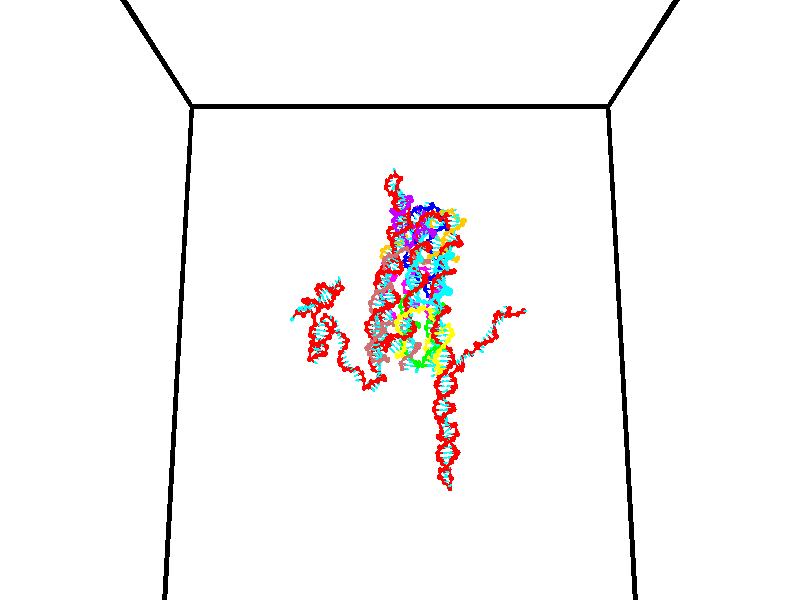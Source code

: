 // switches for output
#declare DRAW_BASES = 1; // possible values are 0, 1; only relevant for DNA ribbons
#declare DRAW_BASES_TYPE = 3; // possible values are 1, 2, 3; only relevant for DNA ribbons
#declare DRAW_FOG = 0; // set to 1 to enable fog

#include "colors.inc"

#include "transforms.inc"
background { rgb <1, 1, 1>}

#default {
   normal{
       ripples 0.25
       frequency 0.20
       turbulence 0.2
       lambda 5
   }
	finish {
		phong 0.1
		phong_size 40.
	}
}

// original window dimensions: 1024x640


// camera settings

camera {
	sky <0, 0.179814, -0.983701>
	up <0, 0.179814, -0.983701>
	right 1.6 * <1, 0, 0>
	location <35, 94.9851, 44.8844>
	look_at <35, 29.7336, 32.9568>
	direction <0, -65.2515, -11.9276>
	angle 67.0682
}


# declare cpy_camera_pos = <35, 94.9851, 44.8844>;
# if (DRAW_FOG = 1)
fog {
	fog_type 2
	up vnormalize(cpy_camera_pos)
	color rgbt<1,1,1,0.3>
	distance 1e-5
	fog_alt 3e-3
	fog_offset 56
}
# end


// LIGHTS

# declare lum = 6;
global_settings {
	ambient_light rgb lum * <0.05, 0.05, 0.05>
	max_trace_level 15
}# declare cpy_direct_light_amount = 0.25;
light_source
{	1000 * <-1, -1.16352, -0.803886>,
	rgb lum * cpy_direct_light_amount
	parallel
}

light_source
{	1000 * <1, 1.16352, 0.803886>,
	rgb lum * cpy_direct_light_amount
	parallel
}

// strand 0

// nucleotide -1

// particle -1
sphere {
	<24.649677, 35.039650, 34.980808> 0.250000
	pigment { color rgbt <1,0,0,0> }
	no_shadow
}
cylinder {
	<24.403006, 35.101997, 35.289459>,  <24.255003, 35.139404, 35.474651>, 0.100000
	pigment { color rgbt <1,0,0,0> }
	no_shadow
}
cylinder {
	<24.403006, 35.101997, 35.289459>,  <24.649677, 35.039650, 34.980808>, 0.100000
	pigment { color rgbt <1,0,0,0> }
	no_shadow
}

// particle -1
sphere {
	<24.403006, 35.101997, 35.289459> 0.100000
	pigment { color rgbt <1,0,0,0> }
	no_shadow
}
sphere {
	0, 1
	scale<0.080000,0.200000,0.300000>
	matrix <-0.038503, -0.985002, 0.168193,
		0.786272, 0.074012, 0.613432,
		-0.616680, 0.155865, 0.771629,
		24.218002, 35.148758, 35.520947>
	pigment { color rgbt <0,1,1,0> }
	no_shadow
}
cylinder {
	<25.311628, 35.120296, 35.230755>,  <24.649677, 35.039650, 34.980808>, 0.130000
	pigment { color rgbt <1,0,0,0> }
	no_shadow
}

// nucleotide -1

// particle -1
sphere {
	<25.311628, 35.120296, 35.230755> 0.250000
	pigment { color rgbt <1,0,0,0> }
	no_shadow
}
cylinder {
	<25.115490, 35.386730, 35.005939>,  <24.997807, 35.546589, 34.871048>, 0.100000
	pigment { color rgbt <1,0,0,0> }
	no_shadow
}
cylinder {
	<25.115490, 35.386730, 35.005939>,  <25.311628, 35.120296, 35.230755>, 0.100000
	pigment { color rgbt <1,0,0,0> }
	no_shadow
}

// particle -1
sphere {
	<25.115490, 35.386730, 35.005939> 0.100000
	pigment { color rgbt <1,0,0,0> }
	no_shadow
}
sphere {
	0, 1
	scale<0.080000,0.200000,0.300000>
	matrix <0.749160, 0.651665, 0.118707,
		0.445333, -0.362852, -0.818546,
		-0.490345, 0.666086, -0.562042,
		24.968386, 35.586555, 34.837326>
	pigment { color rgbt <0,1,1,0> }
	no_shadow
}
cylinder {
	<25.854496, 35.450146, 34.843170>,  <25.311628, 35.120296, 35.230755>, 0.130000
	pigment { color rgbt <1,0,0,0> }
	no_shadow
}

// nucleotide -1

// particle -1
sphere {
	<25.854496, 35.450146, 34.843170> 0.250000
	pigment { color rgbt <1,0,0,0> }
	no_shadow
}
cylinder {
	<25.540379, 35.696743, 34.820339>,  <25.351908, 35.844700, 34.806641>, 0.100000
	pigment { color rgbt <1,0,0,0> }
	no_shadow
}
cylinder {
	<25.540379, 35.696743, 34.820339>,  <25.854496, 35.450146, 34.843170>, 0.100000
	pigment { color rgbt <1,0,0,0> }
	no_shadow
}

// particle -1
sphere {
	<25.540379, 35.696743, 34.820339> 0.100000
	pigment { color rgbt <1,0,0,0> }
	no_shadow
}
sphere {
	0, 1
	scale<0.080000,0.200000,0.300000>
	matrix <0.616203, 0.769309, -0.168694,
		-0.060087, -0.167646, -0.984014,
		-0.785292, 0.616489, -0.057078,
		25.304790, 35.881691, 34.803215>
	pigment { color rgbt <0,1,1,0> }
	no_shadow
}
cylinder {
	<25.746529, 35.905548, 34.130943>,  <25.854496, 35.450146, 34.843170>, 0.130000
	pigment { color rgbt <1,0,0,0> }
	no_shadow
}

// nucleotide -1

// particle -1
sphere {
	<25.746529, 35.905548, 34.130943> 0.250000
	pigment { color rgbt <1,0,0,0> }
	no_shadow
}
cylinder {
	<25.691282, 36.030350, 34.506939>,  <25.658134, 36.105232, 34.732536>, 0.100000
	pigment { color rgbt <1,0,0,0> }
	no_shadow
}
cylinder {
	<25.691282, 36.030350, 34.506939>,  <25.746529, 35.905548, 34.130943>, 0.100000
	pigment { color rgbt <1,0,0,0> }
	no_shadow
}

// particle -1
sphere {
	<25.691282, 36.030350, 34.506939> 0.100000
	pigment { color rgbt <1,0,0,0> }
	no_shadow
}
sphere {
	0, 1
	scale<0.080000,0.200000,0.300000>
	matrix <0.699507, 0.702621, -0.130433,
		-0.701151, 0.639513, -0.315293,
		-0.138118, 0.312003, 0.939988,
		25.649847, 36.123951, 34.788937>
	pigment { color rgbt <0,1,1,0> }
	no_shadow
}
cylinder {
	<25.503471, 36.527069, 34.247589>,  <25.746529, 35.905548, 34.130943>, 0.130000
	pigment { color rgbt <1,0,0,0> }
	no_shadow
}

// nucleotide -1

// particle -1
sphere {
	<25.503471, 36.527069, 34.247589> 0.250000
	pigment { color rgbt <1,0,0,0> }
	no_shadow
}
cylinder {
	<25.765049, 36.429352, 34.533997>,  <25.921995, 36.370720, 34.705841>, 0.100000
	pigment { color rgbt <1,0,0,0> }
	no_shadow
}
cylinder {
	<25.765049, 36.429352, 34.533997>,  <25.503471, 36.527069, 34.247589>, 0.100000
	pigment { color rgbt <1,0,0,0> }
	no_shadow
}

// particle -1
sphere {
	<25.765049, 36.429352, 34.533997> 0.100000
	pigment { color rgbt <1,0,0,0> }
	no_shadow
}
sphere {
	0, 1
	scale<0.080000,0.200000,0.300000>
	matrix <0.683555, 0.596368, -0.420829,
		-0.324203, 0.764635, 0.556979,
		0.653945, -0.244292, 0.716015,
		25.961233, 36.356064, 34.748802>
	pigment { color rgbt <0,1,1,0> }
	no_shadow
}
cylinder {
	<26.000275, 37.158604, 34.286209>,  <25.503471, 36.527069, 34.247589>, 0.130000
	pigment { color rgbt <1,0,0,0> }
	no_shadow
}

// nucleotide -1

// particle -1
sphere {
	<26.000275, 37.158604, 34.286209> 0.250000
	pigment { color rgbt <1,0,0,0> }
	no_shadow
}
cylinder {
	<26.148443, 36.839542, 34.476589>,  <26.237345, 36.648106, 34.590816>, 0.100000
	pigment { color rgbt <1,0,0,0> }
	no_shadow
}
cylinder {
	<26.148443, 36.839542, 34.476589>,  <26.000275, 37.158604, 34.286209>, 0.100000
	pigment { color rgbt <1,0,0,0> }
	no_shadow
}

// particle -1
sphere {
	<26.148443, 36.839542, 34.476589> 0.100000
	pigment { color rgbt <1,0,0,0> }
	no_shadow
}
sphere {
	0, 1
	scale<0.080000,0.200000,0.300000>
	matrix <0.920575, 0.246960, -0.302577,
		0.123811, 0.550232, 0.825782,
		0.370423, -0.797656, 0.475953,
		26.259569, 36.600246, 34.619373>
	pigment { color rgbt <0,1,1,0> }
	no_shadow
}
cylinder {
	<26.694031, 37.367832, 34.472267>,  <26.000275, 37.158604, 34.286209>, 0.130000
	pigment { color rgbt <1,0,0,0> }
	no_shadow
}

// nucleotide -1

// particle -1
sphere {
	<26.694031, 37.367832, 34.472267> 0.250000
	pigment { color rgbt <1,0,0,0> }
	no_shadow
}
cylinder {
	<26.714867, 36.968426, 34.478535>,  <26.727369, 36.728783, 34.482296>, 0.100000
	pigment { color rgbt <1,0,0,0> }
	no_shadow
}
cylinder {
	<26.714867, 36.968426, 34.478535>,  <26.694031, 37.367832, 34.472267>, 0.100000
	pigment { color rgbt <1,0,0,0> }
	no_shadow
}

// particle -1
sphere {
	<26.714867, 36.968426, 34.478535> 0.100000
	pigment { color rgbt <1,0,0,0> }
	no_shadow
}
sphere {
	0, 1
	scale<0.080000,0.200000,0.300000>
	matrix <0.932375, 0.043007, -0.358924,
		0.357719, 0.033310, 0.933235,
		0.052091, -0.998519, 0.015674,
		26.730494, 36.668869, 34.483238>
	pigment { color rgbt <0,1,1,0> }
	no_shadow
}
cylinder {
	<27.395769, 37.261814, 34.822056>,  <26.694031, 37.367832, 34.472267>, 0.130000
	pigment { color rgbt <1,0,0,0> }
	no_shadow
}

// nucleotide -1

// particle -1
sphere {
	<27.395769, 37.261814, 34.822056> 0.250000
	pigment { color rgbt <1,0,0,0> }
	no_shadow
}
cylinder {
	<27.265825, 36.949501, 34.608574>,  <27.187859, 36.762112, 34.480484>, 0.100000
	pigment { color rgbt <1,0,0,0> }
	no_shadow
}
cylinder {
	<27.265825, 36.949501, 34.608574>,  <27.395769, 37.261814, 34.822056>, 0.100000
	pigment { color rgbt <1,0,0,0> }
	no_shadow
}

// particle -1
sphere {
	<27.265825, 36.949501, 34.608574> 0.100000
	pigment { color rgbt <1,0,0,0> }
	no_shadow
}
sphere {
	0, 1
	scale<0.080000,0.200000,0.300000>
	matrix <0.857517, -0.005148, -0.514430,
		0.398913, -0.624777, 0.671210,
		-0.324859, -0.780787, -0.533703,
		27.168367, 36.715263, 34.448463>
	pigment { color rgbt <0,1,1,0> }
	no_shadow
}
cylinder {
	<27.971272, 36.894070, 34.806782>,  <27.395769, 37.261814, 34.822056>, 0.130000
	pigment { color rgbt <1,0,0,0> }
	no_shadow
}

// nucleotide -1

// particle -1
sphere {
	<27.971272, 36.894070, 34.806782> 0.250000
	pigment { color rgbt <1,0,0,0> }
	no_shadow
}
cylinder {
	<27.739758, 36.786770, 34.498741>,  <27.600849, 36.722389, 34.313919>, 0.100000
	pigment { color rgbt <1,0,0,0> }
	no_shadow
}
cylinder {
	<27.739758, 36.786770, 34.498741>,  <27.971272, 36.894070, 34.806782>, 0.100000
	pigment { color rgbt <1,0,0,0> }
	no_shadow
}

// particle -1
sphere {
	<27.739758, 36.786770, 34.498741> 0.100000
	pigment { color rgbt <1,0,0,0> }
	no_shadow
}
sphere {
	0, 1
	scale<0.080000,0.200000,0.300000>
	matrix <0.805304, -0.039286, -0.591560,
		0.128429, -0.962549, 0.238757,
		-0.578785, -0.268245, -0.770099,
		27.566122, 36.706295, 34.267712>
	pigment { color rgbt <0,1,1,0> }
	no_shadow
}
cylinder {
	<28.198475, 36.230267, 34.525639>,  <27.971272, 36.894070, 34.806782>, 0.130000
	pigment { color rgbt <1,0,0,0> }
	no_shadow
}

// nucleotide -1

// particle -1
sphere {
	<28.198475, 36.230267, 34.525639> 0.250000
	pigment { color rgbt <1,0,0,0> }
	no_shadow
}
cylinder {
	<28.013695, 36.455280, 34.251366>,  <27.902826, 36.590290, 34.086803>, 0.100000
	pigment { color rgbt <1,0,0,0> }
	no_shadow
}
cylinder {
	<28.013695, 36.455280, 34.251366>,  <28.198475, 36.230267, 34.525639>, 0.100000
	pigment { color rgbt <1,0,0,0> }
	no_shadow
}

// particle -1
sphere {
	<28.013695, 36.455280, 34.251366> 0.100000
	pigment { color rgbt <1,0,0,0> }
	no_shadow
}
sphere {
	0, 1
	scale<0.080000,0.200000,0.300000>
	matrix <0.764372, -0.139588, -0.629484,
		-0.449820, -0.814905, -0.365503,
		-0.461950, 0.562535, -0.685680,
		27.875111, 36.624043, 34.045662>
	pigment { color rgbt <0,1,1,0> }
	no_shadow
}
cylinder {
	<28.408302, 35.906273, 33.877007>,  <28.198475, 36.230267, 34.525639>, 0.130000
	pigment { color rgbt <1,0,0,0> }
	no_shadow
}

// nucleotide -1

// particle -1
sphere {
	<28.408302, 35.906273, 33.877007> 0.250000
	pigment { color rgbt <1,0,0,0> }
	no_shadow
}
cylinder {
	<28.232733, 36.238518, 33.739937>,  <28.127390, 36.437866, 33.657696>, 0.100000
	pigment { color rgbt <1,0,0,0> }
	no_shadow
}
cylinder {
	<28.232733, 36.238518, 33.739937>,  <28.408302, 35.906273, 33.877007>, 0.100000
	pigment { color rgbt <1,0,0,0> }
	no_shadow
}

// particle -1
sphere {
	<28.232733, 36.238518, 33.739937> 0.100000
	pigment { color rgbt <1,0,0,0> }
	no_shadow
}
sphere {
	0, 1
	scale<0.080000,0.200000,0.300000>
	matrix <0.683306, 0.060917, -0.727587,
		-0.583470, -0.553505, -0.594302,
		-0.438926, 0.830615, -0.342670,
		28.101055, 36.487701, 33.637135>
	pigment { color rgbt <0,1,1,0> }
	no_shadow
}
cylinder {
	<28.362011, 35.916588, 33.111382>,  <28.408302, 35.906273, 33.877007>, 0.130000
	pigment { color rgbt <1,0,0,0> }
	no_shadow
}

// nucleotide -1

// particle -1
sphere {
	<28.362011, 35.916588, 33.111382> 0.250000
	pigment { color rgbt <1,0,0,0> }
	no_shadow
}
cylinder {
	<28.376421, 36.290554, 33.252594>,  <28.385067, 36.514935, 33.337322>, 0.100000
	pigment { color rgbt <1,0,0,0> }
	no_shadow
}
cylinder {
	<28.376421, 36.290554, 33.252594>,  <28.362011, 35.916588, 33.111382>, 0.100000
	pigment { color rgbt <1,0,0,0> }
	no_shadow
}

// particle -1
sphere {
	<28.376421, 36.290554, 33.252594> 0.100000
	pigment { color rgbt <1,0,0,0> }
	no_shadow
}
sphere {
	0, 1
	scale<0.080000,0.200000,0.300000>
	matrix <0.801270, 0.184086, -0.569279,
		-0.597217, 0.303379, -0.742491,
		0.036025, 0.934919, 0.353028,
		28.387228, 36.571030, 33.358501>
	pigment { color rgbt <0,1,1,0> }
	no_shadow
}
cylinder {
	<28.937128, 36.246445, 32.783974>,  <28.362011, 35.916588, 33.111382>, 0.130000
	pigment { color rgbt <1,0,0,0> }
	no_shadow
}

// nucleotide -1

// particle -1
sphere {
	<28.937128, 36.246445, 32.783974> 0.250000
	pigment { color rgbt <1,0,0,0> }
	no_shadow
}
cylinder {
	<28.985277, 36.611809, 32.628437>,  <29.014166, 36.831028, 32.535114>, 0.100000
	pigment { color rgbt <1,0,0,0> }
	no_shadow
}
cylinder {
	<28.985277, 36.611809, 32.628437>,  <28.937128, 36.246445, 32.783974>, 0.100000
	pigment { color rgbt <1,0,0,0> }
	no_shadow
}

// particle -1
sphere {
	<28.985277, 36.611809, 32.628437> 0.100000
	pigment { color rgbt <1,0,0,0> }
	no_shadow
}
sphere {
	0, 1
	scale<0.080000,0.200000,0.300000>
	matrix <-0.765375, 0.334842, 0.549619,
		0.632227, 0.231456, 0.739403,
		0.120371, 0.913406, -0.388847,
		29.021389, 36.885830, 32.511784>
	pigment { color rgbt <0,1,1,0> }
	no_shadow
}
cylinder {
	<29.309963, 36.764385, 33.252045>,  <28.937128, 36.246445, 32.783974>, 0.130000
	pigment { color rgbt <1,0,0,0> }
	no_shadow
}

// nucleotide -1

// particle -1
sphere {
	<29.309963, 36.764385, 33.252045> 0.250000
	pigment { color rgbt <1,0,0,0> }
	no_shadow
}
cylinder {
	<29.037941, 36.931778, 33.011246>,  <28.874727, 37.032215, 32.866768>, 0.100000
	pigment { color rgbt <1,0,0,0> }
	no_shadow
}
cylinder {
	<29.037941, 36.931778, 33.011246>,  <29.309963, 36.764385, 33.252045>, 0.100000
	pigment { color rgbt <1,0,0,0> }
	no_shadow
}

// particle -1
sphere {
	<29.037941, 36.931778, 33.011246> 0.100000
	pigment { color rgbt <1,0,0,0> }
	no_shadow
}
sphere {
	0, 1
	scale<0.080000,0.200000,0.300000>
	matrix <-0.666682, -0.011325, 0.745256,
		0.305060, 0.908154, 0.286697,
		-0.680054, 0.418484, -0.601995,
		28.833925, 37.057323, 32.830647>
	pigment { color rgbt <0,1,1,0> }
	no_shadow
}
cylinder {
	<28.873756, 37.126583, 33.754181>,  <29.309963, 36.764385, 33.252045>, 0.130000
	pigment { color rgbt <1,0,0,0> }
	no_shadow
}

// nucleotide -1

// particle -1
sphere {
	<28.873756, 37.126583, 33.754181> 0.250000
	pigment { color rgbt <1,0,0,0> }
	no_shadow
}
cylinder {
	<28.671707, 37.115227, 33.409149>,  <28.550478, 37.108414, 33.202129>, 0.100000
	pigment { color rgbt <1,0,0,0> }
	no_shadow
}
cylinder {
	<28.671707, 37.115227, 33.409149>,  <28.873756, 37.126583, 33.754181>, 0.100000
	pigment { color rgbt <1,0,0,0> }
	no_shadow
}

// particle -1
sphere {
	<28.671707, 37.115227, 33.409149> 0.100000
	pigment { color rgbt <1,0,0,0> }
	no_shadow
}
sphere {
	0, 1
	scale<0.080000,0.200000,0.300000>
	matrix <-0.853771, -0.129707, 0.504234,
		-0.126197, 0.991146, 0.041281,
		-0.505124, -0.028388, -0.862580,
		28.520170, 37.106709, 33.150375>
	pigment { color rgbt <0,1,1,0> }
	no_shadow
}
cylinder {
	<28.244442, 37.656067, 33.577057>,  <28.873756, 37.126583, 33.754181>, 0.130000
	pigment { color rgbt <1,0,0,0> }
	no_shadow
}

// nucleotide -1

// particle -1
sphere {
	<28.244442, 37.656067, 33.577057> 0.250000
	pigment { color rgbt <1,0,0,0> }
	no_shadow
}
cylinder {
	<28.212914, 37.306213, 33.385723>,  <28.193996, 37.096302, 33.270924>, 0.100000
	pigment { color rgbt <1,0,0,0> }
	no_shadow
}
cylinder {
	<28.212914, 37.306213, 33.385723>,  <28.244442, 37.656067, 33.577057>, 0.100000
	pigment { color rgbt <1,0,0,0> }
	no_shadow
}

// particle -1
sphere {
	<28.212914, 37.306213, 33.385723> 0.100000
	pigment { color rgbt <1,0,0,0> }
	no_shadow
}
sphere {
	0, 1
	scale<0.080000,0.200000,0.300000>
	matrix <-0.790849, -0.237259, 0.564151,
		-0.606914, 0.422755, -0.673003,
		-0.078821, -0.874635, -0.478331,
		28.189266, 37.043823, 33.242226>
	pigment { color rgbt <0,1,1,0> }
	no_shadow
}
cylinder {
	<27.583324, 37.595009, 33.173012>,  <28.244442, 37.656067, 33.577057>, 0.130000
	pigment { color rgbt <1,0,0,0> }
	no_shadow
}

// nucleotide -1

// particle -1
sphere {
	<27.583324, 37.595009, 33.173012> 0.250000
	pigment { color rgbt <1,0,0,0> }
	no_shadow
}
cylinder {
	<27.727209, 37.247192, 33.308369>,  <27.813540, 37.038502, 33.389584>, 0.100000
	pigment { color rgbt <1,0,0,0> }
	no_shadow
}
cylinder {
	<27.727209, 37.247192, 33.308369>,  <27.583324, 37.595009, 33.173012>, 0.100000
	pigment { color rgbt <1,0,0,0> }
	no_shadow
}

// particle -1
sphere {
	<27.727209, 37.247192, 33.308369> 0.100000
	pigment { color rgbt <1,0,0,0> }
	no_shadow
}
sphere {
	0, 1
	scale<0.080000,0.200000,0.300000>
	matrix <-0.805683, -0.106537, 0.582688,
		-0.470618, -0.482236, -0.738895,
		0.359713, -0.869539, 0.338391,
		27.835123, 36.986332, 33.409885>
	pigment { color rgbt <0,1,1,0> }
	no_shadow
}
cylinder {
	<27.044859, 37.197678, 33.155563>,  <27.583324, 37.595009, 33.173012>, 0.130000
	pigment { color rgbt <1,0,0,0> }
	no_shadow
}

// nucleotide -1

// particle -1
sphere {
	<27.044859, 37.197678, 33.155563> 0.250000
	pigment { color rgbt <1,0,0,0> }
	no_shadow
}
cylinder {
	<27.304663, 36.987720, 33.375610>,  <27.460545, 36.861748, 33.507637>, 0.100000
	pigment { color rgbt <1,0,0,0> }
	no_shadow
}
cylinder {
	<27.304663, 36.987720, 33.375610>,  <27.044859, 37.197678, 33.155563>, 0.100000
	pigment { color rgbt <1,0,0,0> }
	no_shadow
}

// particle -1
sphere {
	<27.304663, 36.987720, 33.375610> 0.100000
	pigment { color rgbt <1,0,0,0> }
	no_shadow
}
sphere {
	0, 1
	scale<0.080000,0.200000,0.300000>
	matrix <-0.749583, -0.320683, 0.579040,
		-0.127516, -0.788452, -0.601733,
		0.649511, -0.524886, 0.550118,
		27.499516, 36.830254, 33.540646>
	pigment { color rgbt <0,1,1,0> }
	no_shadow
}
cylinder {
	<26.793709, 36.499481, 33.284115>,  <27.044859, 37.197678, 33.155563>, 0.130000
	pigment { color rgbt <1,0,0,0> }
	no_shadow
}

// nucleotide -1

// particle -1
sphere {
	<26.793709, 36.499481, 33.284115> 0.250000
	pigment { color rgbt <1,0,0,0> }
	no_shadow
}
cylinder {
	<27.060129, 36.526722, 33.581230>,  <27.219980, 36.543064, 33.759499>, 0.100000
	pigment { color rgbt <1,0,0,0> }
	no_shadow
}
cylinder {
	<27.060129, 36.526722, 33.581230>,  <26.793709, 36.499481, 33.284115>, 0.100000
	pigment { color rgbt <1,0,0,0> }
	no_shadow
}

// particle -1
sphere {
	<27.060129, 36.526722, 33.581230> 0.100000
	pigment { color rgbt <1,0,0,0> }
	no_shadow
}
sphere {
	0, 1
	scale<0.080000,0.200000,0.300000>
	matrix <-0.627121, -0.488038, 0.607073,
		0.403853, -0.870161, -0.282351,
		0.666049, 0.068099, 0.742792,
		27.259945, 36.547153, 33.804070>
	pigment { color rgbt <0,1,1,0> }
	no_shadow
}
cylinder {
	<26.906710, 35.823784, 33.554928>,  <26.793709, 36.499481, 33.284115>, 0.130000
	pigment { color rgbt <1,0,0,0> }
	no_shadow
}

// nucleotide -1

// particle -1
sphere {
	<26.906710, 35.823784, 33.554928> 0.250000
	pigment { color rgbt <1,0,0,0> }
	no_shadow
}
cylinder {
	<26.962563, 36.088818, 33.849270>,  <26.996075, 36.247837, 34.025875>, 0.100000
	pigment { color rgbt <1,0,0,0> }
	no_shadow
}
cylinder {
	<26.962563, 36.088818, 33.849270>,  <26.906710, 35.823784, 33.554928>, 0.100000
	pigment { color rgbt <1,0,0,0> }
	no_shadow
}

// particle -1
sphere {
	<26.962563, 36.088818, 33.849270> 0.100000
	pigment { color rgbt <1,0,0,0> }
	no_shadow
}
sphere {
	0, 1
	scale<0.080000,0.200000,0.300000>
	matrix <-0.777911, -0.386395, 0.495533,
		0.612664, -0.641623, 0.461479,
		0.139633, 0.662585, 0.735856,
		27.004452, 36.287594, 34.070026>
	pigment { color rgbt <0,1,1,0> }
	no_shadow
}
cylinder {
	<26.996237, 35.530090, 34.269062>,  <26.906710, 35.823784, 33.554928>, 0.130000
	pigment { color rgbt <1,0,0,0> }
	no_shadow
}

// nucleotide -1

// particle -1
sphere {
	<26.996237, 35.530090, 34.269062> 0.250000
	pigment { color rgbt <1,0,0,0> }
	no_shadow
}
cylinder {
	<26.826355, 35.892162, 34.262527>,  <26.724426, 36.109406, 34.258606>, 0.100000
	pigment { color rgbt <1,0,0,0> }
	no_shadow
}
cylinder {
	<26.826355, 35.892162, 34.262527>,  <26.996237, 35.530090, 34.269062>, 0.100000
	pigment { color rgbt <1,0,0,0> }
	no_shadow
}

// particle -1
sphere {
	<26.826355, 35.892162, 34.262527> 0.100000
	pigment { color rgbt <1,0,0,0> }
	no_shadow
}
sphere {
	0, 1
	scale<0.080000,0.200000,0.300000>
	matrix <-0.835005, -0.384675, 0.393437,
		0.349847, 0.180738, 0.919206,
		-0.424705, 0.905185, -0.016340,
		26.698944, 36.163719, 34.257626>
	pigment { color rgbt <0,1,1,0> }
	no_shadow
}
cylinder {
	<26.914900, 35.680317, 34.886131>,  <26.996237, 35.530090, 34.269062>, 0.130000
	pigment { color rgbt <1,0,0,0> }
	no_shadow
}

// nucleotide -1

// particle -1
sphere {
	<26.914900, 35.680317, 34.886131> 0.250000
	pigment { color rgbt <1,0,0,0> }
	no_shadow
}
cylinder {
	<26.646673, 35.910397, 34.698734>,  <26.485737, 36.048443, 34.586296>, 0.100000
	pigment { color rgbt <1,0,0,0> }
	no_shadow
}
cylinder {
	<26.646673, 35.910397, 34.698734>,  <26.914900, 35.680317, 34.886131>, 0.100000
	pigment { color rgbt <1,0,0,0> }
	no_shadow
}

// particle -1
sphere {
	<26.646673, 35.910397, 34.698734> 0.100000
	pigment { color rgbt <1,0,0,0> }
	no_shadow
}
sphere {
	0, 1
	scale<0.080000,0.200000,0.300000>
	matrix <-0.704926, -0.297289, 0.643972,
		0.231133, 0.762080, 0.604824,
		-0.670565, 0.575199, -0.468497,
		26.445503, 36.082954, 34.558186>
	pigment { color rgbt <0,1,1,0> }
	no_shadow
}
cylinder {
	<26.400040, 35.679832, 35.381760>,  <26.914900, 35.680317, 34.886131>, 0.130000
	pigment { color rgbt <1,0,0,0> }
	no_shadow
}

// nucleotide -1

// particle -1
sphere {
	<26.400040, 35.679832, 35.381760> 0.250000
	pigment { color rgbt <1,0,0,0> }
	no_shadow
}
cylinder {
	<26.223560, 35.824581, 35.053276>,  <26.117672, 35.911430, 34.856186>, 0.100000
	pigment { color rgbt <1,0,0,0> }
	no_shadow
}
cylinder {
	<26.223560, 35.824581, 35.053276>,  <26.400040, 35.679832, 35.381760>, 0.100000
	pigment { color rgbt <1,0,0,0> }
	no_shadow
}

// particle -1
sphere {
	<26.223560, 35.824581, 35.053276> 0.100000
	pigment { color rgbt <1,0,0,0> }
	no_shadow
}
sphere {
	0, 1
	scale<0.080000,0.200000,0.300000>
	matrix <-0.886143, -0.320224, 0.334973,
		-0.141754, 0.875502, 0.461953,
		-0.441198, 0.361873, -0.821214,
		26.091200, 35.933144, 34.806911>
	pigment { color rgbt <0,1,1,0> }
	no_shadow
}
cylinder {
	<26.618694, 35.764160, 36.106087>,  <26.400040, 35.679832, 35.381760>, 0.130000
	pigment { color rgbt <1,0,0,0> }
	no_shadow
}

// nucleotide -1

// particle -1
sphere {
	<26.618694, 35.764160, 36.106087> 0.250000
	pigment { color rgbt <1,0,0,0> }
	no_shadow
}
cylinder {
	<26.756399, 35.388641, 36.101379>,  <26.839022, 35.163330, 36.098557>, 0.100000
	pigment { color rgbt <1,0,0,0> }
	no_shadow
}
cylinder {
	<26.756399, 35.388641, 36.101379>,  <26.618694, 35.764160, 36.106087>, 0.100000
	pigment { color rgbt <1,0,0,0> }
	no_shadow
}

// particle -1
sphere {
	<26.756399, 35.388641, 36.101379> 0.100000
	pigment { color rgbt <1,0,0,0> }
	no_shadow
}
sphere {
	0, 1
	scale<0.080000,0.200000,0.300000>
	matrix <-0.169319, -0.074410, 0.982748,
		-0.923480, -0.336330, -0.184573,
		0.344262, -0.938800, -0.011769,
		26.859678, 35.107002, 36.097847>
	pigment { color rgbt <0,1,1,0> }
	no_shadow
}
cylinder {
	<26.117668, 35.259979, 36.410244>,  <26.618694, 35.764160, 36.106087>, 0.130000
	pigment { color rgbt <1,0,0,0> }
	no_shadow
}

// nucleotide -1

// particle -1
sphere {
	<26.117668, 35.259979, 36.410244> 0.250000
	pigment { color rgbt <1,0,0,0> }
	no_shadow
}
cylinder {
	<26.487394, 35.110950, 36.443291>,  <26.709230, 35.021534, 36.463120>, 0.100000
	pigment { color rgbt <1,0,0,0> }
	no_shadow
}
cylinder {
	<26.487394, 35.110950, 36.443291>,  <26.117668, 35.259979, 36.410244>, 0.100000
	pigment { color rgbt <1,0,0,0> }
	no_shadow
}

// particle -1
sphere {
	<26.487394, 35.110950, 36.443291> 0.100000
	pigment { color rgbt <1,0,0,0> }
	no_shadow
}
sphere {
	0, 1
	scale<0.080000,0.200000,0.300000>
	matrix <-0.157098, -0.174180, 0.972102,
		-0.347790, -0.911509, -0.219529,
		0.924317, -0.372575, 0.082618,
		26.764690, 34.999180, 36.468075>
	pigment { color rgbt <0,1,1,0> }
	no_shadow
}
cylinder {
	<25.952942, 34.712673, 36.847736>,  <26.117668, 35.259979, 36.410244>, 0.130000
	pigment { color rgbt <1,0,0,0> }
	no_shadow
}

// nucleotide -1

// particle -1
sphere {
	<25.952942, 34.712673, 36.847736> 0.250000
	pigment { color rgbt <1,0,0,0> }
	no_shadow
}
cylinder {
	<26.351305, 34.720879, 36.812531>,  <26.590322, 34.725803, 36.791409>, 0.100000
	pigment { color rgbt <1,0,0,0> }
	no_shadow
}
cylinder {
	<26.351305, 34.720879, 36.812531>,  <25.952942, 34.712673, 36.847736>, 0.100000
	pigment { color rgbt <1,0,0,0> }
	no_shadow
}

// particle -1
sphere {
	<26.351305, 34.720879, 36.812531> 0.100000
	pigment { color rgbt <1,0,0,0> }
	no_shadow
}
sphere {
	0, 1
	scale<0.080000,0.200000,0.300000>
	matrix <0.089148, -0.382556, 0.919622,
		-0.014804, -0.923705, -0.382819,
		0.995908, 0.020513, -0.088010,
		26.650078, 34.727032, 36.786129>
	pigment { color rgbt <0,1,1,0> }
	no_shadow
}
cylinder {
	<26.194059, 34.046932, 36.966434>,  <25.952942, 34.712673, 36.847736>, 0.130000
	pigment { color rgbt <1,0,0,0> }
	no_shadow
}

// nucleotide -1

// particle -1
sphere {
	<26.194059, 34.046932, 36.966434> 0.250000
	pigment { color rgbt <1,0,0,0> }
	no_shadow
}
cylinder {
	<26.464933, 34.324570, 37.064129>,  <26.627459, 34.491154, 37.122746>, 0.100000
	pigment { color rgbt <1,0,0,0> }
	no_shadow
}
cylinder {
	<26.464933, 34.324570, 37.064129>,  <26.194059, 34.046932, 36.966434>, 0.100000
	pigment { color rgbt <1,0,0,0> }
	no_shadow
}

// particle -1
sphere {
	<26.464933, 34.324570, 37.064129> 0.100000
	pigment { color rgbt <1,0,0,0> }
	no_shadow
}
sphere {
	0, 1
	scale<0.080000,0.200000,0.300000>
	matrix <0.023591, -0.352242, 0.935612,
		0.735434, -0.627821, -0.254907,
		0.677186, 0.694094, 0.244240,
		26.668089, 34.532799, 37.137402>
	pigment { color rgbt <0,1,1,0> }
	no_shadow
}
cylinder {
	<26.343060, 34.117420, 37.658154>,  <26.194059, 34.046932, 36.966434>, 0.130000
	pigment { color rgbt <1,0,0,0> }
	no_shadow
}

// nucleotide -1

// particle -1
sphere {
	<26.343060, 34.117420, 37.658154> 0.250000
	pigment { color rgbt <1,0,0,0> }
	no_shadow
}
cylinder {
	<26.421585, 34.457607, 37.853363>,  <26.468700, 34.661720, 37.970490>, 0.100000
	pigment { color rgbt <1,0,0,0> }
	no_shadow
}
cylinder {
	<26.421585, 34.457607, 37.853363>,  <26.343060, 34.117420, 37.658154>, 0.100000
	pigment { color rgbt <1,0,0,0> }
	no_shadow
}

// particle -1
sphere {
	<26.421585, 34.457607, 37.853363> 0.100000
	pigment { color rgbt <1,0,0,0> }
	no_shadow
}
sphere {
	0, 1
	scale<0.080000,0.200000,0.300000>
	matrix <0.762484, -0.445334, 0.469358,
		0.616506, 0.279966, -0.735894,
		0.196314, 0.850469, 0.488021,
		26.480478, 34.712749, 37.999767>
	pigment { color rgbt <0,1,1,0> }
	no_shadow
}
cylinder {
	<26.636026, 33.333576, 37.923203>,  <26.343060, 34.117420, 37.658154>, 0.130000
	pigment { color rgbt <1,0,0,0> }
	no_shadow
}

// nucleotide -1

// particle -1
sphere {
	<26.636026, 33.333576, 37.923203> 0.250000
	pigment { color rgbt <1,0,0,0> }
	no_shadow
}
cylinder {
	<26.630955, 32.933609, 37.922958>,  <26.627913, 32.693630, 37.922810>, 0.100000
	pigment { color rgbt <1,0,0,0> }
	no_shadow
}
cylinder {
	<26.630955, 32.933609, 37.922958>,  <26.636026, 33.333576, 37.923203>, 0.100000
	pigment { color rgbt <1,0,0,0> }
	no_shadow
}

// particle -1
sphere {
	<26.630955, 32.933609, 37.922958> 0.100000
	pigment { color rgbt <1,0,0,0> }
	no_shadow
}
sphere {
	0, 1
	scale<0.080000,0.200000,0.300000>
	matrix <-0.914325, 0.011345, 0.404823,
		-0.404783, 0.005696, -0.914395,
		-0.012680, -0.999919, -0.000615,
		26.627151, 32.633633, 37.922775>
	pigment { color rgbt <0,1,1,0> }
	no_shadow
}
cylinder {
	<26.871819, 33.510094, 37.230892>,  <26.636026, 33.333576, 37.923203>, 0.130000
	pigment { color rgbt <1,0,0,0> }
	no_shadow
}

// nucleotide -1

// particle -1
sphere {
	<26.871819, 33.510094, 37.230892> 0.250000
	pigment { color rgbt <1,0,0,0> }
	no_shadow
}
cylinder {
	<26.981476, 33.894691, 37.223217>,  <27.047270, 34.125450, 37.218613>, 0.100000
	pigment { color rgbt <1,0,0,0> }
	no_shadow
}
cylinder {
	<26.981476, 33.894691, 37.223217>,  <26.871819, 33.510094, 37.230892>, 0.100000
	pigment { color rgbt <1,0,0,0> }
	no_shadow
}

// particle -1
sphere {
	<26.981476, 33.894691, 37.223217> 0.100000
	pigment { color rgbt <1,0,0,0> }
	no_shadow
}
sphere {
	0, 1
	scale<0.080000,0.200000,0.300000>
	matrix <-0.305039, 0.105860, 0.946438,
		0.912029, -0.253605, 0.322315,
		0.274142, 0.961498, -0.019188,
		27.063719, 34.183140, 37.217461>
	pigment { color rgbt <0,1,1,0> }
	no_shadow
}
cylinder {
	<27.531597, 33.669956, 37.741131>,  <26.871819, 33.510094, 37.230892>, 0.130000
	pigment { color rgbt <1,0,0,0> }
	no_shadow
}

// nucleotide -1

// particle -1
sphere {
	<27.531597, 33.669956, 37.741131> 0.250000
	pigment { color rgbt <1,0,0,0> }
	no_shadow
}
cylinder {
	<27.271614, 33.967541, 37.679066>,  <27.115625, 34.146091, 37.641827>, 0.100000
	pigment { color rgbt <1,0,0,0> }
	no_shadow
}
cylinder {
	<27.271614, 33.967541, 37.679066>,  <27.531597, 33.669956, 37.741131>, 0.100000
	pigment { color rgbt <1,0,0,0> }
	no_shadow
}

// particle -1
sphere {
	<27.271614, 33.967541, 37.679066> 0.100000
	pigment { color rgbt <1,0,0,0> }
	no_shadow
}
sphere {
	0, 1
	scale<0.080000,0.200000,0.300000>
	matrix <-0.163313, 0.062664, 0.984582,
		0.742217, 0.665275, 0.080770,
		-0.649956, 0.743964, -0.155158,
		27.076628, 34.190731, 37.632519>
	pigment { color rgbt <0,1,1,0> }
	no_shadow
}
cylinder {
	<27.434448, 34.079109, 38.342678>,  <27.531597, 33.669956, 37.741131>, 0.130000
	pigment { color rgbt <1,0,0,0> }
	no_shadow
}

// nucleotide -1

// particle -1
sphere {
	<27.434448, 34.079109, 38.342678> 0.250000
	pigment { color rgbt <1,0,0,0> }
	no_shadow
}
cylinder {
	<27.090721, 34.189651, 38.170536>,  <26.884485, 34.255978, 38.067253>, 0.100000
	pigment { color rgbt <1,0,0,0> }
	no_shadow
}
cylinder {
	<27.090721, 34.189651, 38.170536>,  <27.434448, 34.079109, 38.342678>, 0.100000
	pigment { color rgbt <1,0,0,0> }
	no_shadow
}

// particle -1
sphere {
	<27.090721, 34.189651, 38.170536> 0.100000
	pigment { color rgbt <1,0,0,0> }
	no_shadow
}
sphere {
	0, 1
	scale<0.080000,0.200000,0.300000>
	matrix <-0.373705, 0.235191, 0.897234,
		0.349171, 0.931833, -0.098828,
		-0.859316, 0.276356, -0.430353,
		26.832926, 34.272560, 38.041431>
	pigment { color rgbt <0,1,1,0> }
	no_shadow
}
cylinder {
	<27.299875, 34.802505, 38.473366>,  <27.434448, 34.079109, 38.342678>, 0.130000
	pigment { color rgbt <1,0,0,0> }
	no_shadow
}

// nucleotide -1

// particle -1
sphere {
	<27.299875, 34.802505, 38.473366> 0.250000
	pigment { color rgbt <1,0,0,0> }
	no_shadow
}
cylinder {
	<26.989660, 34.555851, 38.419254>,  <26.803532, 34.407856, 38.386787>, 0.100000
	pigment { color rgbt <1,0,0,0> }
	no_shadow
}
cylinder {
	<26.989660, 34.555851, 38.419254>,  <27.299875, 34.802505, 38.473366>, 0.100000
	pigment { color rgbt <1,0,0,0> }
	no_shadow
}

// particle -1
sphere {
	<26.989660, 34.555851, 38.419254> 0.100000
	pigment { color rgbt <1,0,0,0> }
	no_shadow
}
sphere {
	0, 1
	scale<0.080000,0.200000,0.300000>
	matrix <-0.299455, 0.170686, 0.938719,
		-0.555762, 0.768519, -0.317029,
		-0.775536, -0.616640, -0.135276,
		26.757000, 34.370857, 38.378670>
	pigment { color rgbt <0,1,1,0> }
	no_shadow
}
cylinder {
	<26.630878, 35.086094, 38.688499>,  <27.299875, 34.802505, 38.473366>, 0.130000
	pigment { color rgbt <1,0,0,0> }
	no_shadow
}

// nucleotide -1

// particle -1
sphere {
	<26.630878, 35.086094, 38.688499> 0.250000
	pigment { color rgbt <1,0,0,0> }
	no_shadow
}
cylinder {
	<26.645153, 34.688251, 38.727451>,  <26.653717, 34.449547, 38.750820>, 0.100000
	pigment { color rgbt <1,0,0,0> }
	no_shadow
}
cylinder {
	<26.645153, 34.688251, 38.727451>,  <26.630878, 35.086094, 38.688499>, 0.100000
	pigment { color rgbt <1,0,0,0> }
	no_shadow
}

// particle -1
sphere {
	<26.645153, 34.688251, 38.727451> 0.100000
	pigment { color rgbt <1,0,0,0> }
	no_shadow
}
sphere {
	0, 1
	scale<0.080000,0.200000,0.300000>
	matrix <-0.494464, 0.067104, 0.866604,
		-0.868465, -0.079074, -0.489403,
		0.035685, -0.994608, 0.097377,
		26.655859, 34.389870, 38.756664>
	pigment { color rgbt <0,1,1,0> }
	no_shadow
}
cylinder {
	<25.966667, 34.712490, 38.867916>,  <26.630878, 35.086094, 38.688499>, 0.130000
	pigment { color rgbt <1,0,0,0> }
	no_shadow
}

// nucleotide -1

// particle -1
sphere {
	<25.966667, 34.712490, 38.867916> 0.250000
	pigment { color rgbt <1,0,0,0> }
	no_shadow
}
cylinder {
	<26.256044, 34.472702, 39.004898>,  <26.429670, 34.328831, 39.087086>, 0.100000
	pigment { color rgbt <1,0,0,0> }
	no_shadow
}
cylinder {
	<26.256044, 34.472702, 39.004898>,  <25.966667, 34.712490, 38.867916>, 0.100000
	pigment { color rgbt <1,0,0,0> }
	no_shadow
}

// particle -1
sphere {
	<26.256044, 34.472702, 39.004898> 0.100000
	pigment { color rgbt <1,0,0,0> }
	no_shadow
}
sphere {
	0, 1
	scale<0.080000,0.200000,0.300000>
	matrix <-0.467576, -0.060490, 0.881881,
		-0.507943, -0.798111, -0.324057,
		0.723441, -0.599467, 0.342452,
		26.473076, 34.292862, 39.107635>
	pigment { color rgbt <0,1,1,0> }
	no_shadow
}
cylinder {
	<26.004566, 34.634258, 38.107838>,  <25.966667, 34.712490, 38.867916>, 0.130000
	pigment { color rgbt <1,0,0,0> }
	no_shadow
}

// nucleotide -1

// particle -1
sphere {
	<26.004566, 34.634258, 38.107838> 0.250000
	pigment { color rgbt <1,0,0,0> }
	no_shadow
}
cylinder {
	<26.404434, 34.625462, 38.102486>,  <26.644354, 34.620186, 38.099274>, 0.100000
	pigment { color rgbt <1,0,0,0> }
	no_shadow
}
cylinder {
	<26.404434, 34.625462, 38.102486>,  <26.004566, 34.634258, 38.107838>, 0.100000
	pigment { color rgbt <1,0,0,0> }
	no_shadow
}

// particle -1
sphere {
	<26.404434, 34.625462, 38.102486> 0.100000
	pigment { color rgbt <1,0,0,0> }
	no_shadow
}
sphere {
	0, 1
	scale<0.080000,0.200000,0.300000>
	matrix <-0.014020, -0.029285, -0.999473,
		0.021584, 0.999329, -0.029584,
		0.999669, -0.021988, -0.013379,
		26.704334, 34.618866, 38.098473>
	pigment { color rgbt <0,1,1,0> }
	no_shadow
}
cylinder {
	<26.174492, 35.123684, 37.542130>,  <26.004566, 34.634258, 38.107838>, 0.130000
	pigment { color rgbt <1,0,0,0> }
	no_shadow
}

// nucleotide -1

// particle -1
sphere {
	<26.174492, 35.123684, 37.542130> 0.250000
	pigment { color rgbt <1,0,0,0> }
	no_shadow
}
cylinder {
	<26.450279, 34.835537, 37.572330>,  <26.615751, 34.662647, 37.590450>, 0.100000
	pigment { color rgbt <1,0,0,0> }
	no_shadow
}
cylinder {
	<26.450279, 34.835537, 37.572330>,  <26.174492, 35.123684, 37.542130>, 0.100000
	pigment { color rgbt <1,0,0,0> }
	no_shadow
}

// particle -1
sphere {
	<26.450279, 34.835537, 37.572330> 0.100000
	pigment { color rgbt <1,0,0,0> }
	no_shadow
}
sphere {
	0, 1
	scale<0.080000,0.200000,0.300000>
	matrix <0.076529, -0.031211, -0.996579,
		0.720260, 0.692890, 0.033610,
		0.689470, -0.720368, 0.075506,
		26.657120, 34.619427, 37.594982>
	pigment { color rgbt <0,1,1,0> }
	no_shadow
}
cylinder {
	<26.844427, 35.391586, 37.766781>,  <26.174492, 35.123684, 37.542130>, 0.130000
	pigment { color rgbt <1,0,0,0> }
	no_shadow
}

// nucleotide -1

// particle -1
sphere {
	<26.844427, 35.391586, 37.766781> 0.250000
	pigment { color rgbt <1,0,0,0> }
	no_shadow
}
cylinder {
	<26.987177, 35.020691, 37.721390>,  <27.072826, 34.798153, 37.694157>, 0.100000
	pigment { color rgbt <1,0,0,0> }
	no_shadow
}
cylinder {
	<26.987177, 35.020691, 37.721390>,  <26.844427, 35.391586, 37.766781>, 0.100000
	pigment { color rgbt <1,0,0,0> }
	no_shadow
}

// particle -1
sphere {
	<26.987177, 35.020691, 37.721390> 0.100000
	pigment { color rgbt <1,0,0,0> }
	no_shadow
}
sphere {
	0, 1
	scale<0.080000,0.200000,0.300000>
	matrix <0.252425, 0.212675, -0.943955,
		0.899400, 0.308231, 0.309956,
		0.356876, -0.927234, -0.113475,
		27.094240, 34.742519, 37.687347>
	pigment { color rgbt <0,1,1,0> }
	no_shadow
}
cylinder {
	<27.431198, 35.443943, 37.483166>,  <26.844427, 35.391586, 37.766781>, 0.130000
	pigment { color rgbt <1,0,0,0> }
	no_shadow
}

// nucleotide -1

// particle -1
sphere {
	<27.431198, 35.443943, 37.483166> 0.250000
	pigment { color rgbt <1,0,0,0> }
	no_shadow
}
cylinder {
	<27.302937, 35.084488, 37.363411>,  <27.225981, 34.868816, 37.291557>, 0.100000
	pigment { color rgbt <1,0,0,0> }
	no_shadow
}
cylinder {
	<27.302937, 35.084488, 37.363411>,  <27.431198, 35.443943, 37.483166>, 0.100000
	pigment { color rgbt <1,0,0,0> }
	no_shadow
}

// particle -1
sphere {
	<27.302937, 35.084488, 37.363411> 0.100000
	pigment { color rgbt <1,0,0,0> }
	no_shadow
}
sphere {
	0, 1
	scale<0.080000,0.200000,0.300000>
	matrix <0.288311, 0.208482, -0.934565,
		0.902252, -0.385988, 0.192236,
		-0.320653, -0.898637, -0.299388,
		27.206741, 34.814896, 37.273594>
	pigment { color rgbt <0,1,1,0> }
	no_shadow
}
cylinder {
	<27.923536, 34.949997, 37.056095>,  <27.431198, 35.443943, 37.483166>, 0.130000
	pigment { color rgbt <1,0,0,0> }
	no_shadow
}

// nucleotide -1

// particle -1
sphere {
	<27.923536, 34.949997, 37.056095> 0.250000
	pigment { color rgbt <1,0,0,0> }
	no_shadow
}
cylinder {
	<27.548037, 34.837189, 36.976887>,  <27.322737, 34.769505, 36.929363>, 0.100000
	pigment { color rgbt <1,0,0,0> }
	no_shadow
}
cylinder {
	<27.548037, 34.837189, 36.976887>,  <27.923536, 34.949997, 37.056095>, 0.100000
	pigment { color rgbt <1,0,0,0> }
	no_shadow
}

// particle -1
sphere {
	<27.548037, 34.837189, 36.976887> 0.100000
	pigment { color rgbt <1,0,0,0> }
	no_shadow
}
sphere {
	0, 1
	scale<0.080000,0.200000,0.300000>
	matrix <0.214724, -0.029285, -0.976236,
		0.269522, -0.958961, 0.088049,
		-0.938750, -0.282023, -0.198019,
		27.266411, 34.752583, 36.917480>
	pigment { color rgbt <0,1,1,0> }
	no_shadow
}
cylinder {
	<27.993910, 34.580471, 36.481121>,  <27.923536, 34.949997, 37.056095>, 0.130000
	pigment { color rgbt <1,0,0,0> }
	no_shadow
}

// nucleotide -1

// particle -1
sphere {
	<27.993910, 34.580471, 36.481121> 0.250000
	pigment { color rgbt <1,0,0,0> }
	no_shadow
}
cylinder {
	<27.620922, 34.724567, 36.491898>,  <27.397129, 34.811028, 36.498363>, 0.100000
	pigment { color rgbt <1,0,0,0> }
	no_shadow
}
cylinder {
	<27.620922, 34.724567, 36.491898>,  <27.993910, 34.580471, 36.481121>, 0.100000
	pigment { color rgbt <1,0,0,0> }
	no_shadow
}

// particle -1
sphere {
	<27.620922, 34.724567, 36.491898> 0.100000
	pigment { color rgbt <1,0,0,0> }
	no_shadow
}
sphere {
	0, 1
	scale<0.080000,0.200000,0.300000>
	matrix <0.062589, 0.234567, -0.970083,
		-0.355786, -0.902886, -0.241274,
		-0.932469, 0.360243, 0.026945,
		27.341181, 34.832642, 36.499981>
	pigment { color rgbt <0,1,1,0> }
	no_shadow
}
cylinder {
	<27.584627, 34.370468, 35.913239>,  <27.993910, 34.580471, 36.481121>, 0.130000
	pigment { color rgbt <1,0,0,0> }
	no_shadow
}

// nucleotide -1

// particle -1
sphere {
	<27.584627, 34.370468, 35.913239> 0.250000
	pigment { color rgbt <1,0,0,0> }
	no_shadow
}
cylinder {
	<27.414736, 34.725357, 35.985283>,  <27.312801, 34.938290, 36.028511>, 0.100000
	pigment { color rgbt <1,0,0,0> }
	no_shadow
}
cylinder {
	<27.414736, 34.725357, 35.985283>,  <27.584627, 34.370468, 35.913239>, 0.100000
	pigment { color rgbt <1,0,0,0> }
	no_shadow
}

// particle -1
sphere {
	<27.414736, 34.725357, 35.985283> 0.100000
	pigment { color rgbt <1,0,0,0> }
	no_shadow
}
sphere {
	0, 1
	scale<0.080000,0.200000,0.300000>
	matrix <0.096157, 0.242036, -0.965491,
		-0.900199, -0.392753, -0.188112,
		-0.424729, 0.887222, 0.180115,
		27.287317, 34.991524, 36.039318>
	pigment { color rgbt <0,1,1,0> }
	no_shadow
}
cylinder {
	<27.087849, 34.429901, 35.530354>,  <27.584627, 34.370468, 35.913239>, 0.130000
	pigment { color rgbt <1,0,0,0> }
	no_shadow
}

// nucleotide -1

// particle -1
sphere {
	<27.087849, 34.429901, 35.530354> 0.250000
	pigment { color rgbt <1,0,0,0> }
	no_shadow
}
cylinder {
	<27.270405, 34.773197, 35.624275>,  <27.379938, 34.979176, 35.680630>, 0.100000
	pigment { color rgbt <1,0,0,0> }
	no_shadow
}
cylinder {
	<27.270405, 34.773197, 35.624275>,  <27.087849, 34.429901, 35.530354>, 0.100000
	pigment { color rgbt <1,0,0,0> }
	no_shadow
}

// particle -1
sphere {
	<27.270405, 34.773197, 35.624275> 0.100000
	pigment { color rgbt <1,0,0,0> }
	no_shadow
}
sphere {
	0, 1
	scale<0.080000,0.200000,0.300000>
	matrix <0.075566, 0.225549, -0.971297,
		-0.886564, 0.461036, 0.038085,
		0.456392, 0.858239, 0.234803,
		27.407322, 35.030670, 35.694717>
	pigment { color rgbt <0,1,1,0> }
	no_shadow
}
cylinder {
	<27.321890, 33.851509, 35.055195>,  <27.087849, 34.429901, 35.530354>, 0.130000
	pigment { color rgbt <1,0,0,0> }
	no_shadow
}

// nucleotide -1

// particle -1
sphere {
	<27.321890, 33.851509, 35.055195> 0.250000
	pigment { color rgbt <1,0,0,0> }
	no_shadow
}
cylinder {
	<27.074100, 33.674747, 35.314724>,  <26.925426, 33.568691, 35.470444>, 0.100000
	pigment { color rgbt <1,0,0,0> }
	no_shadow
}
cylinder {
	<27.074100, 33.674747, 35.314724>,  <27.321890, 33.851509, 35.055195>, 0.100000
	pigment { color rgbt <1,0,0,0> }
	no_shadow
}

// particle -1
sphere {
	<27.074100, 33.674747, 35.314724> 0.100000
	pigment { color rgbt <1,0,0,0> }
	no_shadow
}
sphere {
	0, 1
	scale<0.080000,0.200000,0.300000>
	matrix <-0.676054, -0.119779, -0.727051,
		0.399003, -0.889030, -0.224551,
		-0.619473, -0.441904, 0.648824,
		26.888258, 33.542175, 35.509373>
	pigment { color rgbt <0,1,1,0> }
	no_shadow
}
cylinder {
	<27.960737, 33.434193, 35.285465>,  <27.321890, 33.851509, 35.055195>, 0.130000
	pigment { color rgbt <1,0,0,0> }
	no_shadow
}

// nucleotide -1

// particle -1
sphere {
	<27.960737, 33.434193, 35.285465> 0.250000
	pigment { color rgbt <1,0,0,0> }
	no_shadow
}
cylinder {
	<27.949184, 33.833786, 35.271622>,  <27.942253, 34.073544, 35.263317>, 0.100000
	pigment { color rgbt <1,0,0,0> }
	no_shadow
}
cylinder {
	<27.949184, 33.833786, 35.271622>,  <27.960737, 33.434193, 35.285465>, 0.100000
	pigment { color rgbt <1,0,0,0> }
	no_shadow
}

// particle -1
sphere {
	<27.949184, 33.833786, 35.271622> 0.100000
	pigment { color rgbt <1,0,0,0> }
	no_shadow
}
sphere {
	0, 1
	scale<0.080000,0.200000,0.300000>
	matrix <0.990514, 0.023948, -0.135309,
		-0.134343, -0.038189, -0.990199,
		-0.028881, 0.998984, -0.034609,
		27.940519, 34.133480, 35.261238>
	pigment { color rgbt <0,1,1,0> }
	no_shadow
}
cylinder {
	<28.290831, 33.726238, 35.877937>,  <27.960737, 33.434193, 35.285465>, 0.130000
	pigment { color rgbt <1,0,0,0> }
	no_shadow
}

// nucleotide -1

// particle -1
sphere {
	<28.290831, 33.726238, 35.877937> 0.250000
	pigment { color rgbt <1,0,0,0> }
	no_shadow
}
cylinder {
	<28.312634, 33.386497, 35.667934>,  <28.325714, 33.182655, 35.541931>, 0.100000
	pigment { color rgbt <1,0,0,0> }
	no_shadow
}
cylinder {
	<28.312634, 33.386497, 35.667934>,  <28.290831, 33.726238, 35.877937>, 0.100000
	pigment { color rgbt <1,0,0,0> }
	no_shadow
}

// particle -1
sphere {
	<28.312634, 33.386497, 35.667934> 0.100000
	pigment { color rgbt <1,0,0,0> }
	no_shadow
}
sphere {
	0, 1
	scale<0.080000,0.200000,0.300000>
	matrix <0.083906, -0.520036, 0.850013,
		-0.994982, -0.090382, 0.042920,
		0.054506, -0.849349, -0.525010,
		28.328985, 33.131691, 35.510433>
	pigment { color rgbt <0,1,1,0> }
	no_shadow
}
cylinder {
	<27.813019, 33.234459, 36.131248>,  <28.290831, 33.726238, 35.877937>, 0.130000
	pigment { color rgbt <1,0,0,0> }
	no_shadow
}

// nucleotide -1

// particle -1
sphere {
	<27.813019, 33.234459, 36.131248> 0.250000
	pigment { color rgbt <1,0,0,0> }
	no_shadow
}
cylinder {
	<28.137939, 33.062454, 35.973640>,  <28.332891, 32.959251, 35.879074>, 0.100000
	pigment { color rgbt <1,0,0,0> }
	no_shadow
}
cylinder {
	<28.137939, 33.062454, 35.973640>,  <27.813019, 33.234459, 36.131248>, 0.100000
	pigment { color rgbt <1,0,0,0> }
	no_shadow
}

// particle -1
sphere {
	<28.137939, 33.062454, 35.973640> 0.100000
	pigment { color rgbt <1,0,0,0> }
	no_shadow
}
sphere {
	0, 1
	scale<0.080000,0.200000,0.300000>
	matrix <0.219767, -0.400111, 0.889727,
		-0.540247, -0.809320, -0.230508,
		0.812302, -0.430014, -0.394021,
		28.381630, 32.933449, 35.855434>
	pigment { color rgbt <0,1,1,0> }
	no_shadow
}
cylinder {
	<27.919682, 32.403675, 36.257473>,  <27.813019, 33.234459, 36.131248>, 0.130000
	pigment { color rgbt <1,0,0,0> }
	no_shadow
}

// nucleotide -1

// particle -1
sphere {
	<27.919682, 32.403675, 36.257473> 0.250000
	pigment { color rgbt <1,0,0,0> }
	no_shadow
}
cylinder {
	<28.256168, 32.616852, 36.220982>,  <28.458061, 32.744759, 36.199085>, 0.100000
	pigment { color rgbt <1,0,0,0> }
	no_shadow
}
cylinder {
	<28.256168, 32.616852, 36.220982>,  <27.919682, 32.403675, 36.257473>, 0.100000
	pigment { color rgbt <1,0,0,0> }
	no_shadow
}

// particle -1
sphere {
	<28.256168, 32.616852, 36.220982> 0.100000
	pigment { color rgbt <1,0,0,0> }
	no_shadow
}
sphere {
	0, 1
	scale<0.080000,0.200000,0.300000>
	matrix <0.319531, -0.353886, 0.879014,
		0.436178, -0.768594, -0.467987,
		0.841218, 0.532943, -0.091233,
		28.508533, 32.776733, 36.193611>
	pigment { color rgbt <0,1,1,0> }
	no_shadow
}
cylinder {
	<28.479269, 31.997936, 36.202618>,  <27.919682, 32.403675, 36.257473>, 0.130000
	pigment { color rgbt <1,0,0,0> }
	no_shadow
}

// nucleotide -1

// particle -1
sphere {
	<28.479269, 31.997936, 36.202618> 0.250000
	pigment { color rgbt <1,0,0,0> }
	no_shadow
}
cylinder {
	<28.576204, 32.344749, 36.376755>,  <28.634365, 32.552837, 36.481236>, 0.100000
	pigment { color rgbt <1,0,0,0> }
	no_shadow
}
cylinder {
	<28.576204, 32.344749, 36.376755>,  <28.479269, 31.997936, 36.202618>, 0.100000
	pigment { color rgbt <1,0,0,0> }
	no_shadow
}

// particle -1
sphere {
	<28.576204, 32.344749, 36.376755> 0.100000
	pigment { color rgbt <1,0,0,0> }
	no_shadow
}
sphere {
	0, 1
	scale<0.080000,0.200000,0.300000>
	matrix <0.287018, -0.492703, 0.821501,
		0.926764, -0.074131, -0.368256,
		0.242340, 0.867034, 0.435343,
		28.648907, 32.604858, 36.507359>
	pigment { color rgbt <0,1,1,0> }
	no_shadow
}
cylinder {
	<29.070261, 31.947668, 36.548306>,  <28.479269, 31.997936, 36.202618>, 0.130000
	pigment { color rgbt <1,0,0,0> }
	no_shadow
}

// nucleotide -1

// particle -1
sphere {
	<29.070261, 31.947668, 36.548306> 0.250000
	pigment { color rgbt <1,0,0,0> }
	no_shadow
}
cylinder {
	<28.871979, 32.257595, 36.705242>,  <28.753010, 32.443550, 36.799404>, 0.100000
	pigment { color rgbt <1,0,0,0> }
	no_shadow
}
cylinder {
	<28.871979, 32.257595, 36.705242>,  <29.070261, 31.947668, 36.548306>, 0.100000
	pigment { color rgbt <1,0,0,0> }
	no_shadow
}

// particle -1
sphere {
	<28.871979, 32.257595, 36.705242> 0.100000
	pigment { color rgbt <1,0,0,0> }
	no_shadow
}
sphere {
	0, 1
	scale<0.080000,0.200000,0.300000>
	matrix <0.348985, -0.235966, 0.906934,
		0.795288, 0.586495, -0.153430,
		-0.495708, 0.774819, 0.392339,
		28.723267, 32.490040, 36.822945>
	pigment { color rgbt <0,1,1,0> }
	no_shadow
}
cylinder {
	<29.511438, 32.384968, 37.044353>,  <29.070261, 31.947668, 36.548306>, 0.130000
	pigment { color rgbt <1,0,0,0> }
	no_shadow
}

// nucleotide -1

// particle -1
sphere {
	<29.511438, 32.384968, 37.044353> 0.250000
	pigment { color rgbt <1,0,0,0> }
	no_shadow
}
cylinder {
	<29.128014, 32.412411, 37.154953>,  <28.897959, 32.428879, 37.221313>, 0.100000
	pigment { color rgbt <1,0,0,0> }
	no_shadow
}
cylinder {
	<29.128014, 32.412411, 37.154953>,  <29.511438, 32.384968, 37.044353>, 0.100000
	pigment { color rgbt <1,0,0,0> }
	no_shadow
}

// particle -1
sphere {
	<29.128014, 32.412411, 37.154953> 0.100000
	pigment { color rgbt <1,0,0,0> }
	no_shadow
}
sphere {
	0, 1
	scale<0.080000,0.200000,0.300000>
	matrix <0.252188, -0.247087, 0.935601,
		0.132512, 0.966561, 0.219545,
		-0.958562, 0.068612, 0.276497,
		28.840445, 32.432995, 37.237904>
	pigment { color rgbt <0,1,1,0> }
	no_shadow
}
cylinder {
	<29.391912, 32.866425, 37.645920>,  <29.511438, 32.384968, 37.044353>, 0.130000
	pigment { color rgbt <1,0,0,0> }
	no_shadow
}

// nucleotide -1

// particle -1
sphere {
	<29.391912, 32.866425, 37.645920> 0.250000
	pigment { color rgbt <1,0,0,0> }
	no_shadow
}
cylinder {
	<29.151617, 32.546680, 37.641224>,  <29.007441, 32.354836, 37.638409>, 0.100000
	pigment { color rgbt <1,0,0,0> }
	no_shadow
}
cylinder {
	<29.151617, 32.546680, 37.641224>,  <29.391912, 32.866425, 37.645920>, 0.100000
	pigment { color rgbt <1,0,0,0> }
	no_shadow
}

// particle -1
sphere {
	<29.151617, 32.546680, 37.641224> 0.100000
	pigment { color rgbt <1,0,0,0> }
	no_shadow
}
sphere {
	0, 1
	scale<0.080000,0.200000,0.300000>
	matrix <0.206770, -0.169540, 0.963588,
		-0.772244, 0.576437, 0.267133,
		-0.600738, -0.799360, -0.011736,
		28.971395, 32.306873, 37.637703>
	pigment { color rgbt <0,1,1,0> }
	no_shadow
}
cylinder {
	<28.853901, 32.874786, 38.153812>,  <29.391912, 32.866425, 37.645920>, 0.130000
	pigment { color rgbt <1,0,0,0> }
	no_shadow
}

// nucleotide -1

// particle -1
sphere {
	<28.853901, 32.874786, 38.153812> 0.250000
	pigment { color rgbt <1,0,0,0> }
	no_shadow
}
cylinder {
	<29.018244, 32.514347, 38.098370>,  <29.116850, 32.298084, 38.065105>, 0.100000
	pigment { color rgbt <1,0,0,0> }
	no_shadow
}
cylinder {
	<29.018244, 32.514347, 38.098370>,  <28.853901, 32.874786, 38.153812>, 0.100000
	pigment { color rgbt <1,0,0,0> }
	no_shadow
}

// particle -1
sphere {
	<29.018244, 32.514347, 38.098370> 0.100000
	pigment { color rgbt <1,0,0,0> }
	no_shadow
}
sphere {
	0, 1
	scale<0.080000,0.200000,0.300000>
	matrix <0.237460, -0.041012, 0.970531,
		-0.880233, -0.431662, 0.197126,
		0.410857, -0.901103, -0.138603,
		29.141500, 32.244015, 38.056789>
	pigment { color rgbt <0,1,1,0> }
	no_shadow
}
cylinder {
	<28.685555, 32.543468, 38.783619>,  <28.853901, 32.874786, 38.153812>, 0.130000
	pigment { color rgbt <1,0,0,0> }
	no_shadow
}

// nucleotide -1

// particle -1
sphere {
	<28.685555, 32.543468, 38.783619> 0.250000
	pigment { color rgbt <1,0,0,0> }
	no_shadow
}
cylinder {
	<29.000128, 32.359440, 38.618763>,  <29.188871, 32.249023, 38.519848>, 0.100000
	pigment { color rgbt <1,0,0,0> }
	no_shadow
}
cylinder {
	<29.000128, 32.359440, 38.618763>,  <28.685555, 32.543468, 38.783619>, 0.100000
	pigment { color rgbt <1,0,0,0> }
	no_shadow
}

// particle -1
sphere {
	<29.000128, 32.359440, 38.618763> 0.100000
	pigment { color rgbt <1,0,0,0> }
	no_shadow
}
sphere {
	0, 1
	scale<0.080000,0.200000,0.300000>
	matrix <0.417926, -0.094982, 0.903502,
		-0.454819, -0.882788, 0.117578,
		0.786433, -0.460069, -0.412140,
		29.236057, 32.221420, 38.495121>
	pigment { color rgbt <0,1,1,0> }
	no_shadow
}
cylinder {
	<28.766956, 31.858334, 39.052433>,  <28.685555, 32.543468, 38.783619>, 0.130000
	pigment { color rgbt <1,0,0,0> }
	no_shadow
}

// nucleotide -1

// particle -1
sphere {
	<28.766956, 31.858334, 39.052433> 0.250000
	pigment { color rgbt <1,0,0,0> }
	no_shadow
}
cylinder {
	<29.143169, 31.947128, 38.949577>,  <29.368896, 32.000404, 38.887863>, 0.100000
	pigment { color rgbt <1,0,0,0> }
	no_shadow
}
cylinder {
	<29.143169, 31.947128, 38.949577>,  <28.766956, 31.858334, 39.052433>, 0.100000
	pigment { color rgbt <1,0,0,0> }
	no_shadow
}

// particle -1
sphere {
	<29.143169, 31.947128, 38.949577> 0.100000
	pigment { color rgbt <1,0,0,0> }
	no_shadow
}
sphere {
	0, 1
	scale<0.080000,0.200000,0.300000>
	matrix <0.319623, -0.321868, 0.891203,
		0.115068, -0.920393, -0.373679,
		0.940532, 0.221985, -0.257142,
		29.425329, 32.013725, 38.872437>
	pigment { color rgbt <0,1,1,0> }
	no_shadow
}
cylinder {
	<29.161741, 31.390354, 39.433239>,  <28.766956, 31.858334, 39.052433>, 0.130000
	pigment { color rgbt <1,0,0,0> }
	no_shadow
}

// nucleotide -1

// particle -1
sphere {
	<29.161741, 31.390354, 39.433239> 0.250000
	pigment { color rgbt <1,0,0,0> }
	no_shadow
}
cylinder {
	<29.428476, 31.656685, 39.299370>,  <29.588518, 31.816483, 39.219048>, 0.100000
	pigment { color rgbt <1,0,0,0> }
	no_shadow
}
cylinder {
	<29.428476, 31.656685, 39.299370>,  <29.161741, 31.390354, 39.433239>, 0.100000
	pigment { color rgbt <1,0,0,0> }
	no_shadow
}

// particle -1
sphere {
	<29.428476, 31.656685, 39.299370> 0.100000
	pigment { color rgbt <1,0,0,0> }
	no_shadow
}
sphere {
	0, 1
	scale<0.080000,0.200000,0.300000>
	matrix <0.596808, -0.208224, 0.774895,
		0.446259, -0.716463, -0.536222,
		0.666838, 0.665825, -0.334669,
		29.628529, 31.856432, 39.198971>
	pigment { color rgbt <0,1,1,0> }
	no_shadow
}
cylinder {
	<29.791550, 31.092480, 39.459953>,  <29.161741, 31.390354, 39.433239>, 0.130000
	pigment { color rgbt <1,0,0,0> }
	no_shadow
}

// nucleotide -1

// particle -1
sphere {
	<29.791550, 31.092480, 39.459953> 0.250000
	pigment { color rgbt <1,0,0,0> }
	no_shadow
}
cylinder {
	<29.883638, 31.480881, 39.434189>,  <29.938890, 31.713923, 39.418728>, 0.100000
	pigment { color rgbt <1,0,0,0> }
	no_shadow
}
cylinder {
	<29.883638, 31.480881, 39.434189>,  <29.791550, 31.092480, 39.459953>, 0.100000
	pigment { color rgbt <1,0,0,0> }
	no_shadow
}

// particle -1
sphere {
	<29.883638, 31.480881, 39.434189> 0.100000
	pigment { color rgbt <1,0,0,0> }
	no_shadow
}
sphere {
	0, 1
	scale<0.080000,0.200000,0.300000>
	matrix <0.667415, -0.109375, 0.736610,
		0.708206, -0.212573, -0.673243,
		0.230219, 0.971005, -0.064414,
		29.952703, 31.772182, 39.414864>
	pigment { color rgbt <0,1,1,0> }
	no_shadow
}
cylinder {
	<30.520638, 31.135294, 39.350098>,  <29.791550, 31.092480, 39.459953>, 0.130000
	pigment { color rgbt <1,0,0,0> }
	no_shadow
}

// nucleotide -1

// particle -1
sphere {
	<30.520638, 31.135294, 39.350098> 0.250000
	pigment { color rgbt <1,0,0,0> }
	no_shadow
}
cylinder {
	<30.349861, 31.446936, 39.533714>,  <30.247395, 31.633921, 39.643883>, 0.100000
	pigment { color rgbt <1,0,0,0> }
	no_shadow
}
cylinder {
	<30.349861, 31.446936, 39.533714>,  <30.520638, 31.135294, 39.350098>, 0.100000
	pigment { color rgbt <1,0,0,0> }
	no_shadow
}

// particle -1
sphere {
	<30.349861, 31.446936, 39.533714> 0.100000
	pigment { color rgbt <1,0,0,0> }
	no_shadow
}
sphere {
	0, 1
	scale<0.080000,0.200000,0.300000>
	matrix <0.686284, -0.051387, 0.725516,
		0.588841, 0.624785, -0.512748,
		-0.426943, 0.779104, 0.459039,
		30.221779, 31.680666, 39.671425>
	pigment { color rgbt <0,1,1,0> }
	no_shadow
}
cylinder {
	<31.021782, 31.430248, 39.789925>,  <30.520638, 31.135294, 39.350098>, 0.130000
	pigment { color rgbt <1,0,0,0> }
	no_shadow
}

// nucleotide -1

// particle -1
sphere {
	<31.021782, 31.430248, 39.789925> 0.250000
	pigment { color rgbt <1,0,0,0> }
	no_shadow
}
cylinder {
	<30.682718, 31.601498, 39.915260>,  <30.479280, 31.704247, 39.990463>, 0.100000
	pigment { color rgbt <1,0,0,0> }
	no_shadow
}
cylinder {
	<30.682718, 31.601498, 39.915260>,  <31.021782, 31.430248, 39.789925>, 0.100000
	pigment { color rgbt <1,0,0,0> }
	no_shadow
}

// particle -1
sphere {
	<30.682718, 31.601498, 39.915260> 0.100000
	pigment { color rgbt <1,0,0,0> }
	no_shadow
}
sphere {
	0, 1
	scale<0.080000,0.200000,0.300000>
	matrix <0.346892, 0.000380, 0.937905,
		0.401419, 0.903721, -0.148834,
		-0.847661, 0.428122, 0.313341,
		30.428419, 31.729935, 40.009262>
	pigment { color rgbt <0,1,1,0> }
	no_shadow
}
cylinder {
	<31.206385, 31.220362, 40.364380>,  <31.021782, 31.430248, 39.789925>, 0.130000
	pigment { color rgbt <1,0,0,0> }
	no_shadow
}

// nucleotide -1

// particle -1
sphere {
	<31.206385, 31.220362, 40.364380> 0.250000
	pigment { color rgbt <1,0,0,0> }
	no_shadow
}
cylinder {
	<30.866764, 31.429138, 40.397091>,  <30.662991, 31.554403, 40.416718>, 0.100000
	pigment { color rgbt <1,0,0,0> }
	no_shadow
}
cylinder {
	<30.866764, 31.429138, 40.397091>,  <31.206385, 31.220362, 40.364380>, 0.100000
	pigment { color rgbt <1,0,0,0> }
	no_shadow
}

// particle -1
sphere {
	<30.866764, 31.429138, 40.397091> 0.100000
	pigment { color rgbt <1,0,0,0> }
	no_shadow
}
sphere {
	0, 1
	scale<0.080000,0.200000,0.300000>
	matrix <-0.135714, -0.365070, 0.921035,
		0.510578, 0.770910, 0.380798,
		-0.849054, 0.521940, 0.081773,
		30.612047, 31.585720, 40.421623>
	pigment { color rgbt <0,1,1,0> }
	no_shadow
}
cylinder {
	<31.258282, 31.608940, 41.081341>,  <31.206385, 31.220362, 40.364380>, 0.130000
	pigment { color rgbt <1,0,0,0> }
	no_shadow
}

// nucleotide -1

// particle -1
sphere {
	<31.258282, 31.608940, 41.081341> 0.250000
	pigment { color rgbt <1,0,0,0> }
	no_shadow
}
cylinder {
	<31.525801, 31.466925, 40.820065>,  <31.686312, 31.381716, 40.663300>, 0.100000
	pigment { color rgbt <1,0,0,0> }
	no_shadow
}
cylinder {
	<31.525801, 31.466925, 40.820065>,  <31.258282, 31.608940, 41.081341>, 0.100000
	pigment { color rgbt <1,0,0,0> }
	no_shadow
}

// particle -1
sphere {
	<31.525801, 31.466925, 40.820065> 0.100000
	pigment { color rgbt <1,0,0,0> }
	no_shadow
}
sphere {
	0, 1
	scale<0.080000,0.200000,0.300000>
	matrix <0.599980, 0.776582, 0.192208,
		0.439015, -0.520450, 0.732392,
		0.668797, -0.355039, -0.653190,
		31.726440, 31.360413, 40.624107>
	pigment { color rgbt <0,1,1,0> }
	no_shadow
}
cylinder {
	<31.713652, 32.166706, 41.000820>,  <31.258282, 31.608940, 41.081341>, 0.130000
	pigment { color rgbt <1,0,0,0> }
	no_shadow
}

// nucleotide -1

// particle -1
sphere {
	<31.713652, 32.166706, 41.000820> 0.250000
	pigment { color rgbt <1,0,0,0> }
	no_shadow
}
cylinder {
	<32.003540, 32.395493, 41.154514>,  <32.177471, 32.532764, 41.246731>, 0.100000
	pigment { color rgbt <1,0,0,0> }
	no_shadow
}
cylinder {
	<32.003540, 32.395493, 41.154514>,  <31.713652, 32.166706, 41.000820>, 0.100000
	pigment { color rgbt <1,0,0,0> }
	no_shadow
}

// particle -1
sphere {
	<32.003540, 32.395493, 41.154514> 0.100000
	pigment { color rgbt <1,0,0,0> }
	no_shadow
}
sphere {
	0, 1
	scale<0.080000,0.200000,0.300000>
	matrix <0.671758, -0.462370, -0.578754,
		-0.153371, 0.677545, -0.719312,
		0.724720, 0.571967, 0.384232,
		32.220955, 32.567081, 41.269783>
	pigment { color rgbt <0,1,1,0> }
	no_shadow
}
cylinder {
	<32.032368, 32.678478, 40.651737>,  <31.713652, 32.166706, 41.000820>, 0.130000
	pigment { color rgbt <1,0,0,0> }
	no_shadow
}

// nucleotide -1

// particle -1
sphere {
	<32.032368, 32.678478, 40.651737> 0.250000
	pigment { color rgbt <1,0,0,0> }
	no_shadow
}
cylinder {
	<32.313923, 32.521378, 40.888477>,  <32.482857, 32.427116, 41.030521>, 0.100000
	pigment { color rgbt <1,0,0,0> }
	no_shadow
}
cylinder {
	<32.313923, 32.521378, 40.888477>,  <32.032368, 32.678478, 40.651737>, 0.100000
	pigment { color rgbt <1,0,0,0> }
	no_shadow
}

// particle -1
sphere {
	<32.313923, 32.521378, 40.888477> 0.100000
	pigment { color rgbt <1,0,0,0> }
	no_shadow
}
sphere {
	0, 1
	scale<0.080000,0.200000,0.300000>
	matrix <0.487654, -0.338637, -0.804686,
		0.516466, 0.855026, -0.046833,
		0.703886, -0.392754, 0.591851,
		32.525089, 32.403553, 41.066032>
	pigment { color rgbt <0,1,1,0> }
	no_shadow
}
cylinder {
	<32.751556, 32.921078, 40.512878>,  <32.032368, 32.678478, 40.651737>, 0.130000
	pigment { color rgbt <1,0,0,0> }
	no_shadow
}

// nucleotide -1

// particle -1
sphere {
	<32.751556, 32.921078, 40.512878> 0.250000
	pigment { color rgbt <1,0,0,0> }
	no_shadow
}
cylinder {
	<32.740688, 32.549976, 40.661762>,  <32.734169, 32.327316, 40.751091>, 0.100000
	pigment { color rgbt <1,0,0,0> }
	no_shadow
}
cylinder {
	<32.740688, 32.549976, 40.661762>,  <32.751556, 32.921078, 40.512878>, 0.100000
	pigment { color rgbt <1,0,0,0> }
	no_shadow
}

// particle -1
sphere {
	<32.740688, 32.549976, 40.661762> 0.100000
	pigment { color rgbt <1,0,0,0> }
	no_shadow
}
sphere {
	0, 1
	scale<0.080000,0.200000,0.300000>
	matrix <0.281965, -0.364338, -0.887555,
		0.959040, 0.080838, 0.271492,
		-0.027167, -0.927752, 0.372208,
		32.732540, 32.271652, 40.773426>
	pigment { color rgbt <0,1,1,0> }
	no_shadow
}
cylinder {
	<33.342979, 32.531437, 40.367825>,  <32.751556, 32.921078, 40.512878>, 0.130000
	pigment { color rgbt <1,0,0,0> }
	no_shadow
}

// nucleotide -1

// particle -1
sphere {
	<33.342979, 32.531437, 40.367825> 0.250000
	pigment { color rgbt <1,0,0,0> }
	no_shadow
}
cylinder {
	<33.023994, 32.292850, 40.404221>,  <32.832603, 32.149700, 40.426056>, 0.100000
	pigment { color rgbt <1,0,0,0> }
	no_shadow
}
cylinder {
	<33.023994, 32.292850, 40.404221>,  <33.342979, 32.531437, 40.367825>, 0.100000
	pigment { color rgbt <1,0,0,0> }
	no_shadow
}

// particle -1
sphere {
	<33.023994, 32.292850, 40.404221> 0.100000
	pigment { color rgbt <1,0,0,0> }
	no_shadow
}
sphere {
	0, 1
	scale<0.080000,0.200000,0.300000>
	matrix <0.251506, -0.465685, -0.848459,
		0.548447, -0.653733, 0.521382,
		-0.797465, -0.596465, 0.090986,
		32.784756, 32.113911, 40.431515>
	pigment { color rgbt <0,1,1,0> }
	no_shadow
}
cylinder {
	<33.426144, 31.774591, 40.347794>,  <33.342979, 32.531437, 40.367825>, 0.130000
	pigment { color rgbt <1,0,0,0> }
	no_shadow
}

// nucleotide -1

// particle -1
sphere {
	<33.426144, 31.774591, 40.347794> 0.250000
	pigment { color rgbt <1,0,0,0> }
	no_shadow
}
cylinder {
	<33.045795, 31.816893, 40.231403>,  <32.817589, 31.842274, 40.161568>, 0.100000
	pigment { color rgbt <1,0,0,0> }
	no_shadow
}
cylinder {
	<33.045795, 31.816893, 40.231403>,  <33.426144, 31.774591, 40.347794>, 0.100000
	pigment { color rgbt <1,0,0,0> }
	no_shadow
}

// particle -1
sphere {
	<33.045795, 31.816893, 40.231403> 0.100000
	pigment { color rgbt <1,0,0,0> }
	no_shadow
}
sphere {
	0, 1
	scale<0.080000,0.200000,0.300000>
	matrix <0.179361, -0.577907, -0.796149,
		-0.252353, -0.809222, 0.530545,
		-0.950867, 0.105751, -0.290979,
		32.760536, 31.848618, 40.144108>
	pigment { color rgbt <0,1,1,0> }
	no_shadow
}
cylinder {
	<33.314728, 31.109697, 40.100712>,  <33.426144, 31.774591, 40.347794>, 0.130000
	pigment { color rgbt <1,0,0,0> }
	no_shadow
}

// nucleotide -1

// particle -1
sphere {
	<33.314728, 31.109697, 40.100712> 0.250000
	pigment { color rgbt <1,0,0,0> }
	no_shadow
}
cylinder {
	<33.054657, 31.368536, 39.941444>,  <32.898617, 31.523840, 39.845882>, 0.100000
	pigment { color rgbt <1,0,0,0> }
	no_shadow
}
cylinder {
	<33.054657, 31.368536, 39.941444>,  <33.314728, 31.109697, 40.100712>, 0.100000
	pigment { color rgbt <1,0,0,0> }
	no_shadow
}

// particle -1
sphere {
	<33.054657, 31.368536, 39.941444> 0.100000
	pigment { color rgbt <1,0,0,0> }
	no_shadow
}
sphere {
	0, 1
	scale<0.080000,0.200000,0.300000>
	matrix <0.004092, -0.521064, -0.853508,
		-0.759774, -0.556559, 0.336135,
		-0.650175, 0.647097, -0.398168,
		32.859604, 31.562666, 39.821995>
	pigment { color rgbt <0,1,1,0> }
	no_shadow
}
cylinder {
	<32.774506, 30.703152, 39.738747>,  <33.314728, 31.109697, 40.100712>, 0.130000
	pigment { color rgbt <1,0,0,0> }
	no_shadow
}

// nucleotide -1

// particle -1
sphere {
	<32.774506, 30.703152, 39.738747> 0.250000
	pigment { color rgbt <1,0,0,0> }
	no_shadow
}
cylinder {
	<32.796181, 31.066576, 39.573055>,  <32.809185, 31.284630, 39.473640>, 0.100000
	pigment { color rgbt <1,0,0,0> }
	no_shadow
}
cylinder {
	<32.796181, 31.066576, 39.573055>,  <32.774506, 30.703152, 39.738747>, 0.100000
	pigment { color rgbt <1,0,0,0> }
	no_shadow
}

// particle -1
sphere {
	<32.796181, 31.066576, 39.573055> 0.100000
	pigment { color rgbt <1,0,0,0> }
	no_shadow
}
sphere {
	0, 1
	scale<0.080000,0.200000,0.300000>
	matrix <-0.216927, -0.394217, -0.893048,
		-0.974683, 0.138251, 0.175729,
		0.054189, 0.908559, -0.414227,
		32.812439, 31.339144, 39.448788>
	pigment { color rgbt <0,1,1,0> }
	no_shadow
}
cylinder {
	<32.109913, 30.748569, 39.365250>,  <32.774506, 30.703152, 39.738747>, 0.130000
	pigment { color rgbt <1,0,0,0> }
	no_shadow
}

// nucleotide -1

// particle -1
sphere {
	<32.109913, 30.748569, 39.365250> 0.250000
	pigment { color rgbt <1,0,0,0> }
	no_shadow
}
cylinder {
	<32.356167, 31.001921, 39.177711>,  <32.503922, 31.153933, 39.065189>, 0.100000
	pigment { color rgbt <1,0,0,0> }
	no_shadow
}
cylinder {
	<32.356167, 31.001921, 39.177711>,  <32.109913, 30.748569, 39.365250>, 0.100000
	pigment { color rgbt <1,0,0,0> }
	no_shadow
}

// particle -1
sphere {
	<32.356167, 31.001921, 39.177711> 0.100000
	pigment { color rgbt <1,0,0,0> }
	no_shadow
}
sphere {
	0, 1
	scale<0.080000,0.200000,0.300000>
	matrix <-0.220679, -0.432590, -0.874166,
		-0.756498, 0.641636, -0.126546,
		0.615639, 0.633379, -0.468850,
		32.540859, 31.191935, 39.037056>
	pigment { color rgbt <0,1,1,0> }
	no_shadow
}
cylinder {
	<31.795137, 30.815092, 38.735508>,  <32.109913, 30.748569, 39.365250>, 0.130000
	pigment { color rgbt <1,0,0,0> }
	no_shadow
}

// nucleotide -1

// particle -1
sphere {
	<31.795137, 30.815092, 38.735508> 0.250000
	pigment { color rgbt <1,0,0,0> }
	no_shadow
}
cylinder {
	<32.165646, 30.952915, 38.674450>,  <32.387951, 31.035608, 38.637814>, 0.100000
	pigment { color rgbt <1,0,0,0> }
	no_shadow
}
cylinder {
	<32.165646, 30.952915, 38.674450>,  <31.795137, 30.815092, 38.735508>, 0.100000
	pigment { color rgbt <1,0,0,0> }
	no_shadow
}

// particle -1
sphere {
	<32.165646, 30.952915, 38.674450> 0.100000
	pigment { color rgbt <1,0,0,0> }
	no_shadow
}
sphere {
	0, 1
	scale<0.080000,0.200000,0.300000>
	matrix <0.002005, -0.409550, -0.912286,
		-0.376851, 0.844718, -0.380045,
		0.926271, 0.344558, -0.152646,
		32.443527, 31.056282, 38.628654>
	pigment { color rgbt <0,1,1,0> }
	no_shadow
}
cylinder {
	<31.846148, 31.245823, 38.118313>,  <31.795137, 30.815092, 38.735508>, 0.130000
	pigment { color rgbt <1,0,0,0> }
	no_shadow
}

// nucleotide -1

// particle -1
sphere {
	<31.846148, 31.245823, 38.118313> 0.250000
	pigment { color rgbt <1,0,0,0> }
	no_shadow
}
cylinder {
	<32.223415, 31.123198, 38.169609>,  <32.449776, 31.049622, 38.200386>, 0.100000
	pigment { color rgbt <1,0,0,0> }
	no_shadow
}
cylinder {
	<32.223415, 31.123198, 38.169609>,  <31.846148, 31.245823, 38.118313>, 0.100000
	pigment { color rgbt <1,0,0,0> }
	no_shadow
}

// particle -1
sphere {
	<32.223415, 31.123198, 38.169609> 0.100000
	pigment { color rgbt <1,0,0,0> }
	no_shadow
}
sphere {
	0, 1
	scale<0.080000,0.200000,0.300000>
	matrix <0.059065, -0.225121, -0.972539,
		0.327016, 0.924845, -0.194220,
		0.943171, -0.306564, 0.128245,
		32.506367, 31.031229, 38.208084>
	pigment { color rgbt <0,1,1,0> }
	no_shadow
}
cylinder {
	<32.268959, 31.625210, 37.651955>,  <31.846148, 31.245823, 38.118313>, 0.130000
	pigment { color rgbt <1,0,0,0> }
	no_shadow
}

// nucleotide -1

// particle -1
sphere {
	<32.268959, 31.625210, 37.651955> 0.250000
	pigment { color rgbt <1,0,0,0> }
	no_shadow
}
cylinder {
	<32.473698, 31.293245, 37.740730>,  <32.596542, 31.094067, 37.793995>, 0.100000
	pigment { color rgbt <1,0,0,0> }
	no_shadow
}
cylinder {
	<32.473698, 31.293245, 37.740730>,  <32.268959, 31.625210, 37.651955>, 0.100000
	pigment { color rgbt <1,0,0,0> }
	no_shadow
}

// particle -1
sphere {
	<32.473698, 31.293245, 37.740730> 0.100000
	pigment { color rgbt <1,0,0,0> }
	no_shadow
}
sphere {
	0, 1
	scale<0.080000,0.200000,0.300000>
	matrix <0.198807, -0.136904, -0.970429,
		0.835755, 0.540837, 0.094918,
		0.511850, -0.829911, 0.221941,
		32.627251, 31.044271, 37.807312>
	pigment { color rgbt <0,1,1,0> }
	no_shadow
}
cylinder {
	<32.879330, 31.666862, 37.211876>,  <32.268959, 31.625210, 37.651955>, 0.130000
	pigment { color rgbt <1,0,0,0> }
	no_shadow
}

// nucleotide -1

// particle -1
sphere {
	<32.879330, 31.666862, 37.211876> 0.250000
	pigment { color rgbt <1,0,0,0> }
	no_shadow
}
cylinder {
	<32.849148, 31.286787, 37.332836>,  <32.831039, 31.058741, 37.405411>, 0.100000
	pigment { color rgbt <1,0,0,0> }
	no_shadow
}
cylinder {
	<32.849148, 31.286787, 37.332836>,  <32.879330, 31.666862, 37.211876>, 0.100000
	pigment { color rgbt <1,0,0,0> }
	no_shadow
}

// particle -1
sphere {
	<32.849148, 31.286787, 37.332836> 0.100000
	pigment { color rgbt <1,0,0,0> }
	no_shadow
}
sphere {
	0, 1
	scale<0.080000,0.200000,0.300000>
	matrix <0.378439, -0.307862, -0.872929,
		0.922545, 0.048572, 0.382819,
		-0.075456, -0.950190, 0.302398,
		32.826511, 31.001730, 37.423557>
	pigment { color rgbt <0,1,1,0> }
	no_shadow
}
cylinder {
	<33.467857, 31.271593, 36.964531>,  <32.879330, 31.666862, 37.211876>, 0.130000
	pigment { color rgbt <1,0,0,0> }
	no_shadow
}

// nucleotide -1

// particle -1
sphere {
	<33.467857, 31.271593, 36.964531> 0.250000
	pigment { color rgbt <1,0,0,0> }
	no_shadow
}
cylinder {
	<33.240227, 30.957481, 37.062084>,  <33.103649, 30.769014, 37.120617>, 0.100000
	pigment { color rgbt <1,0,0,0> }
	no_shadow
}
cylinder {
	<33.240227, 30.957481, 37.062084>,  <33.467857, 31.271593, 36.964531>, 0.100000
	pigment { color rgbt <1,0,0,0> }
	no_shadow
}

// particle -1
sphere {
	<33.240227, 30.957481, 37.062084> 0.100000
	pigment { color rgbt <1,0,0,0> }
	no_shadow
}
sphere {
	0, 1
	scale<0.080000,0.200000,0.300000>
	matrix <0.330565, -0.490057, -0.806580,
		0.752911, -0.378388, 0.538468,
		-0.569080, -0.785281, 0.243888,
		33.069504, 30.721897, 37.135250>
	pigment { color rgbt <0,1,1,0> }
	no_shadow
}
cylinder {
	<33.902954, 30.716766, 36.857777>,  <33.467857, 31.271593, 36.964531>, 0.130000
	pigment { color rgbt <1,0,0,0> }
	no_shadow
}

// nucleotide -1

// particle -1
sphere {
	<33.902954, 30.716766, 36.857777> 0.250000
	pigment { color rgbt <1,0,0,0> }
	no_shadow
}
cylinder {
	<33.527737, 30.581121, 36.829254>,  <33.302608, 30.499735, 36.812141>, 0.100000
	pigment { color rgbt <1,0,0,0> }
	no_shadow
}
cylinder {
	<33.527737, 30.581121, 36.829254>,  <33.902954, 30.716766, 36.857777>, 0.100000
	pigment { color rgbt <1,0,0,0> }
	no_shadow
}

// particle -1
sphere {
	<33.527737, 30.581121, 36.829254> 0.100000
	pigment { color rgbt <1,0,0,0> }
	no_shadow
}
sphere {
	0, 1
	scale<0.080000,0.200000,0.300000>
	matrix <0.304598, -0.708772, -0.636289,
		0.165234, -0.618583, 0.768148,
		-0.938039, -0.339113, -0.071306,
		33.246326, 30.479387, 36.807861>
	pigment { color rgbt <0,1,1,0> }
	no_shadow
}
cylinder {
	<33.919987, 30.093204, 37.035805>,  <33.902954, 30.716766, 36.857777>, 0.130000
	pigment { color rgbt <1,0,0,0> }
	no_shadow
}

// nucleotide -1

// particle -1
sphere {
	<33.919987, 30.093204, 37.035805> 0.250000
	pigment { color rgbt <1,0,0,0> }
	no_shadow
}
cylinder {
	<33.592770, 30.120052, 36.807312>,  <33.396439, 30.136160, 36.670216>, 0.100000
	pigment { color rgbt <1,0,0,0> }
	no_shadow
}
cylinder {
	<33.592770, 30.120052, 36.807312>,  <33.919987, 30.093204, 37.035805>, 0.100000
	pigment { color rgbt <1,0,0,0> }
	no_shadow
}

// particle -1
sphere {
	<33.592770, 30.120052, 36.807312> 0.100000
	pigment { color rgbt <1,0,0,0> }
	no_shadow
}
sphere {
	0, 1
	scale<0.080000,0.200000,0.300000>
	matrix <0.351114, -0.728358, -0.588400,
		-0.455552, -0.681902, 0.572260,
		-0.818041, 0.067118, -0.571231,
		33.347359, 30.140188, 36.635944>
	pigment { color rgbt <0,1,1,0> }
	no_shadow
}
cylinder {
	<34.022888, 29.519432, 36.534012>,  <33.919987, 30.093204, 37.035805>, 0.130000
	pigment { color rgbt <1,0,0,0> }
	no_shadow
}

// nucleotide -1

// particle -1
sphere {
	<34.022888, 29.519432, 36.534012> 0.250000
	pigment { color rgbt <1,0,0,0> }
	no_shadow
}
cylinder {
	<33.702503, 29.697184, 36.373516>,  <33.510273, 29.803835, 36.277218>, 0.100000
	pigment { color rgbt <1,0,0,0> }
	no_shadow
}
cylinder {
	<33.702503, 29.697184, 36.373516>,  <34.022888, 29.519432, 36.534012>, 0.100000
	pigment { color rgbt <1,0,0,0> }
	no_shadow
}

// particle -1
sphere {
	<33.702503, 29.697184, 36.373516> 0.100000
	pigment { color rgbt <1,0,0,0> }
	no_shadow
}
sphere {
	0, 1
	scale<0.080000,0.200000,0.300000>
	matrix <0.230535, -0.389584, -0.891671,
		-0.552557, -0.806691, 0.209596,
		-0.800958, 0.444380, -0.401238,
		33.462215, 29.830498, 36.253143>
	pigment { color rgbt <0,1,1,0> }
	no_shadow
}
cylinder {
	<33.649120, 29.078102, 36.179050>,  <34.022888, 29.519432, 36.534012>, 0.130000
	pigment { color rgbt <1,0,0,0> }
	no_shadow
}

// nucleotide -1

// particle -1
sphere {
	<33.649120, 29.078102, 36.179050> 0.250000
	pigment { color rgbt <1,0,0,0> }
	no_shadow
}
cylinder {
	<33.544292, 29.426981, 36.013840>,  <33.481396, 29.636309, 35.914715>, 0.100000
	pigment { color rgbt <1,0,0,0> }
	no_shadow
}
cylinder {
	<33.544292, 29.426981, 36.013840>,  <33.649120, 29.078102, 36.179050>, 0.100000
	pigment { color rgbt <1,0,0,0> }
	no_shadow
}

// particle -1
sphere {
	<33.544292, 29.426981, 36.013840> 0.100000
	pigment { color rgbt <1,0,0,0> }
	no_shadow
}
sphere {
	0, 1
	scale<0.080000,0.200000,0.300000>
	matrix <0.208473, -0.366713, -0.906675,
		-0.942262, -0.323719, -0.085724,
		-0.262072, 0.872197, -0.413027,
		33.465672, 29.688641, 35.889931>
	pigment { color rgbt <0,1,1,0> }
	no_shadow
}
cylinder {
	<33.166054, 28.837534, 35.597801>,  <33.649120, 29.078102, 36.179050>, 0.130000
	pigment { color rgbt <1,0,0,0> }
	no_shadow
}

// nucleotide -1

// particle -1
sphere {
	<33.166054, 28.837534, 35.597801> 0.250000
	pigment { color rgbt <1,0,0,0> }
	no_shadow
}
cylinder {
	<33.314369, 29.203537, 35.534214>,  <33.403358, 29.423140, 35.496059>, 0.100000
	pigment { color rgbt <1,0,0,0> }
	no_shadow
}
cylinder {
	<33.314369, 29.203537, 35.534214>,  <33.166054, 28.837534, 35.597801>, 0.100000
	pigment { color rgbt <1,0,0,0> }
	no_shadow
}

// particle -1
sphere {
	<33.314369, 29.203537, 35.534214> 0.100000
	pigment { color rgbt <1,0,0,0> }
	no_shadow
}
sphere {
	0, 1
	scale<0.080000,0.200000,0.300000>
	matrix <0.223796, -0.254161, -0.940913,
		-0.901348, 0.313306, -0.299016,
		0.370792, 0.915009, -0.158971,
		33.425606, 29.478039, 35.486523>
	pigment { color rgbt <0,1,1,0> }
	no_shadow
}
cylinder {
	<32.993904, 28.830814, 34.912067>,  <33.166054, 28.837534, 35.597801>, 0.130000
	pigment { color rgbt <1,0,0,0> }
	no_shadow
}

// nucleotide -1

// particle -1
sphere {
	<32.993904, 28.830814, 34.912067> 0.250000
	pigment { color rgbt <1,0,0,0> }
	no_shadow
}
cylinder {
	<33.230255, 29.146988, 34.976658>,  <33.372066, 29.336693, 35.015411>, 0.100000
	pigment { color rgbt <1,0,0,0> }
	no_shadow
}
cylinder {
	<33.230255, 29.146988, 34.976658>,  <32.993904, 28.830814, 34.912067>, 0.100000
	pigment { color rgbt <1,0,0,0> }
	no_shadow
}

// particle -1
sphere {
	<33.230255, 29.146988, 34.976658> 0.100000
	pigment { color rgbt <1,0,0,0> }
	no_shadow
}
sphere {
	0, 1
	scale<0.080000,0.200000,0.300000>
	matrix <0.214066, 0.039374, -0.976025,
		-0.777843, 0.611278, -0.145940,
		0.590877, 0.790436, 0.161481,
		33.407516, 29.384119, 35.025101>
	pigment { color rgbt <0,1,1,0> }
	no_shadow
}
cylinder {
	<32.733009, 29.441189, 34.501404>,  <32.993904, 28.830814, 34.912067>, 0.130000
	pigment { color rgbt <1,0,0,0> }
	no_shadow
}

// nucleotide -1

// particle -1
sphere {
	<32.733009, 29.441189, 34.501404> 0.250000
	pigment { color rgbt <1,0,0,0> }
	no_shadow
}
cylinder {
	<33.121532, 29.477730, 34.589237>,  <33.354645, 29.499655, 34.641937>, 0.100000
	pigment { color rgbt <1,0,0,0> }
	no_shadow
}
cylinder {
	<33.121532, 29.477730, 34.589237>,  <32.733009, 29.441189, 34.501404>, 0.100000
	pigment { color rgbt <1,0,0,0> }
	no_shadow
}

// particle -1
sphere {
	<33.121532, 29.477730, 34.589237> 0.100000
	pigment { color rgbt <1,0,0,0> }
	no_shadow
}
sphere {
	0, 1
	scale<0.080000,0.200000,0.300000>
	matrix <0.195140, 0.221649, -0.955402,
		-0.135949, 0.970838, 0.197463,
		0.971308, 0.091353, 0.219582,
		33.412926, 29.505136, 34.655113>
	pigment { color rgbt <0,1,1,0> }
	no_shadow
}
cylinder {
	<33.006657, 30.039616, 34.022045>,  <32.733009, 29.441189, 34.501404>, 0.130000
	pigment { color rgbt <1,0,0,0> }
	no_shadow
}

// nucleotide -1

// particle -1
sphere {
	<33.006657, 30.039616, 34.022045> 0.250000
	pigment { color rgbt <1,0,0,0> }
	no_shadow
}
cylinder {
	<33.311310, 29.818241, 34.156879>,  <33.494102, 29.685417, 34.237782>, 0.100000
	pigment { color rgbt <1,0,0,0> }
	no_shadow
}
cylinder {
	<33.311310, 29.818241, 34.156879>,  <33.006657, 30.039616, 34.022045>, 0.100000
	pigment { color rgbt <1,0,0,0> }
	no_shadow
}

// particle -1
sphere {
	<33.311310, 29.818241, 34.156879> 0.100000
	pigment { color rgbt <1,0,0,0> }
	no_shadow
}
sphere {
	0, 1
	scale<0.080000,0.200000,0.300000>
	matrix <0.440097, 0.059948, -0.895947,
		0.475640, 0.830733, 0.289223,
		0.761631, -0.553434, 0.337089,
		33.539799, 29.652210, 34.258007>
	pigment { color rgbt <0,1,1,0> }
	no_shadow
}
cylinder {
	<33.569218, 30.318636, 33.742294>,  <33.006657, 30.039616, 34.022045>, 0.130000
	pigment { color rgbt <1,0,0,0> }
	no_shadow
}

// nucleotide -1

// particle -1
sphere {
	<33.569218, 30.318636, 33.742294> 0.250000
	pigment { color rgbt <1,0,0,0> }
	no_shadow
}
cylinder {
	<33.715122, 29.957100, 33.831757>,  <33.802666, 29.740179, 33.885433>, 0.100000
	pigment { color rgbt <1,0,0,0> }
	no_shadow
}
cylinder {
	<33.715122, 29.957100, 33.831757>,  <33.569218, 30.318636, 33.742294>, 0.100000
	pigment { color rgbt <1,0,0,0> }
	no_shadow
}

// particle -1
sphere {
	<33.715122, 29.957100, 33.831757> 0.100000
	pigment { color rgbt <1,0,0,0> }
	no_shadow
}
sphere {
	0, 1
	scale<0.080000,0.200000,0.300000>
	matrix <0.450367, -0.038967, -0.891993,
		0.814934, 0.426093, 0.392846,
		0.364764, -0.903840, 0.223654,
		33.824551, 29.685947, 33.898853>
	pigment { color rgbt <0,1,1,0> }
	no_shadow
}
cylinder {
	<34.215252, 30.292891, 33.543789>,  <33.569218, 30.318636, 33.742294>, 0.130000
	pigment { color rgbt <1,0,0,0> }
	no_shadow
}

// nucleotide -1

// particle -1
sphere {
	<34.215252, 30.292891, 33.543789> 0.250000
	pigment { color rgbt <1,0,0,0> }
	no_shadow
}
cylinder {
	<34.137264, 29.900602, 33.538448>,  <34.090473, 29.665230, 33.535244>, 0.100000
	pigment { color rgbt <1,0,0,0> }
	no_shadow
}
cylinder {
	<34.137264, 29.900602, 33.538448>,  <34.215252, 30.292891, 33.543789>, 0.100000
	pigment { color rgbt <1,0,0,0> }
	no_shadow
}

// particle -1
sphere {
	<34.137264, 29.900602, 33.538448> 0.100000
	pigment { color rgbt <1,0,0,0> }
	no_shadow
}
sphere {
	0, 1
	scale<0.080000,0.200000,0.300000>
	matrix <0.380490, -0.063078, -0.922631,
		0.903999, -0.184967, 0.385452,
		-0.194970, -0.980718, -0.013356,
		34.078773, 29.606386, 33.534443>
	pigment { color rgbt <0,1,1,0> }
	no_shadow
}
cylinder {
	<34.756798, 29.985128, 33.146587>,  <34.215252, 30.292891, 33.543789>, 0.130000
	pigment { color rgbt <1,0,0,0> }
	no_shadow
}

// nucleotide -1

// particle -1
sphere {
	<34.756798, 29.985128, 33.146587> 0.250000
	pigment { color rgbt <1,0,0,0> }
	no_shadow
}
cylinder {
	<34.446850, 29.732380, 33.153614>,  <34.260880, 29.580730, 33.157829>, 0.100000
	pigment { color rgbt <1,0,0,0> }
	no_shadow
}
cylinder {
	<34.446850, 29.732380, 33.153614>,  <34.756798, 29.985128, 33.146587>, 0.100000
	pigment { color rgbt <1,0,0,0> }
	no_shadow
}

// particle -1
sphere {
	<34.446850, 29.732380, 33.153614> 0.100000
	pigment { color rgbt <1,0,0,0> }
	no_shadow
}
sphere {
	0, 1
	scale<0.080000,0.200000,0.300000>
	matrix <0.077121, -0.122087, -0.989519,
		0.627395, -0.765396, 0.143333,
		-0.774873, -0.631873, 0.017569,
		34.214390, 29.542818, 33.158886>
	pigment { color rgbt <0,1,1,0> }
	no_shadow
}
cylinder {
	<34.908844, 29.418169, 32.673267>,  <34.756798, 29.985128, 33.146587>, 0.130000
	pigment { color rgbt <1,0,0,0> }
	no_shadow
}

// nucleotide -1

// particle -1
sphere {
	<34.908844, 29.418169, 32.673267> 0.250000
	pigment { color rgbt <1,0,0,0> }
	no_shadow
}
cylinder {
	<34.512405, 29.374727, 32.704098>,  <34.274544, 29.348663, 32.722595>, 0.100000
	pigment { color rgbt <1,0,0,0> }
	no_shadow
}
cylinder {
	<34.512405, 29.374727, 32.704098>,  <34.908844, 29.418169, 32.673267>, 0.100000
	pigment { color rgbt <1,0,0,0> }
	no_shadow
}

// particle -1
sphere {
	<34.512405, 29.374727, 32.704098> 0.100000
	pigment { color rgbt <1,0,0,0> }
	no_shadow
}
sphere {
	0, 1
	scale<0.080000,0.200000,0.300000>
	matrix <-0.059694, -0.155069, -0.986098,
		0.119046, -0.981916, 0.147205,
		-0.991093, -0.108604, 0.077074,
		34.215076, 29.342146, 32.727219>
	pigment { color rgbt <0,1,1,0> }
	no_shadow
}
cylinder {
	<34.675411, 28.784275, 32.273972>,  <34.908844, 29.418169, 32.673267>, 0.130000
	pigment { color rgbt <1,0,0,0> }
	no_shadow
}

// nucleotide -1

// particle -1
sphere {
	<34.675411, 28.784275, 32.273972> 0.250000
	pigment { color rgbt <1,0,0,0> }
	no_shadow
}
cylinder {
	<34.342033, 28.999249, 32.325413>,  <34.142006, 29.128233, 32.356277>, 0.100000
	pigment { color rgbt <1,0,0,0> }
	no_shadow
}
cylinder {
	<34.342033, 28.999249, 32.325413>,  <34.675411, 28.784275, 32.273972>, 0.100000
	pigment { color rgbt <1,0,0,0> }
	no_shadow
}

// particle -1
sphere {
	<34.342033, 28.999249, 32.325413> 0.100000
	pigment { color rgbt <1,0,0,0> }
	no_shadow
}
sphere {
	0, 1
	scale<0.080000,0.200000,0.300000>
	matrix <-0.264946, -0.184392, -0.946469,
		-0.484952, -0.822900, 0.296071,
		-0.833442, 0.537434, 0.128603,
		34.091999, 29.160479, 32.363995>
	pigment { color rgbt <0,1,1,0> }
	no_shadow
}
cylinder {
	<34.250118, 28.419870, 31.928938>,  <34.675411, 28.784275, 32.273972>, 0.130000
	pigment { color rgbt <1,0,0,0> }
	no_shadow
}

// nucleotide -1

// particle -1
sphere {
	<34.250118, 28.419870, 31.928938> 0.250000
	pigment { color rgbt <1,0,0,0> }
	no_shadow
}
cylinder {
	<34.041779, 28.759031, 31.968489>,  <33.916775, 28.962528, 31.992220>, 0.100000
	pigment { color rgbt <1,0,0,0> }
	no_shadow
}
cylinder {
	<34.041779, 28.759031, 31.968489>,  <34.250118, 28.419870, 31.928938>, 0.100000
	pigment { color rgbt <1,0,0,0> }
	no_shadow
}

// particle -1
sphere {
	<34.041779, 28.759031, 31.968489> 0.100000
	pigment { color rgbt <1,0,0,0> }
	no_shadow
}
sphere {
	0, 1
	scale<0.080000,0.200000,0.300000>
	matrix <-0.368575, -0.118894, -0.921963,
		-0.769980, -0.516647, 0.374442,
		-0.520849, 0.847903, 0.098877,
		33.885525, 29.013403, 31.998152>
	pigment { color rgbt <0,1,1,0> }
	no_shadow
}
cylinder {
	<33.508568, 28.281610, 31.780306>,  <34.250118, 28.419870, 31.928938>, 0.130000
	pigment { color rgbt <1,0,0,0> }
	no_shadow
}

// nucleotide -1

// particle -1
sphere {
	<33.508568, 28.281610, 31.780306> 0.250000
	pigment { color rgbt <1,0,0,0> }
	no_shadow
}
cylinder {
	<33.582958, 28.668482, 31.711048>,  <33.627594, 28.900604, 31.669495>, 0.100000
	pigment { color rgbt <1,0,0,0> }
	no_shadow
}
cylinder {
	<33.582958, 28.668482, 31.711048>,  <33.508568, 28.281610, 31.780306>, 0.100000
	pigment { color rgbt <1,0,0,0> }
	no_shadow
}

// particle -1
sphere {
	<33.582958, 28.668482, 31.711048> 0.100000
	pigment { color rgbt <1,0,0,0> }
	no_shadow
}
sphere {
	0, 1
	scale<0.080000,0.200000,0.300000>
	matrix <-0.169446, -0.142006, -0.975255,
		-0.967832, 0.210716, 0.137474,
		0.185980, 0.967178, -0.173143,
		33.638752, 28.958635, 31.659105>
	pigment { color rgbt <0,1,1,0> }
	no_shadow
}
cylinder {
	<33.006119, 28.445351, 31.375422>,  <33.508568, 28.281610, 31.780306>, 0.130000
	pigment { color rgbt <1,0,0,0> }
	no_shadow
}

// nucleotide -1

// particle -1
sphere {
	<33.006119, 28.445351, 31.375422> 0.250000
	pigment { color rgbt <1,0,0,0> }
	no_shadow
}
cylinder {
	<33.239956, 28.761190, 31.300825>,  <33.380260, 28.950695, 31.256067>, 0.100000
	pigment { color rgbt <1,0,0,0> }
	no_shadow
}
cylinder {
	<33.239956, 28.761190, 31.300825>,  <33.006119, 28.445351, 31.375422>, 0.100000
	pigment { color rgbt <1,0,0,0> }
	no_shadow
}

// particle -1
sphere {
	<33.239956, 28.761190, 31.300825> 0.100000
	pigment { color rgbt <1,0,0,0> }
	no_shadow
}
sphere {
	0, 1
	scale<0.080000,0.200000,0.300000>
	matrix <-0.101117, -0.157161, -0.982383,
		-0.804999, 0.593155, -0.012034,
		0.584596, 0.789600, -0.186493,
		33.415337, 28.998070, 31.244877>
	pigment { color rgbt <0,1,1,0> }
	no_shadow
}
cylinder {
	<32.604820, 28.784454, 30.920580>,  <33.006119, 28.445351, 31.375422>, 0.130000
	pigment { color rgbt <1,0,0,0> }
	no_shadow
}

// nucleotide -1

// particle -1
sphere {
	<32.604820, 28.784454, 30.920580> 0.250000
	pigment { color rgbt <1,0,0,0> }
	no_shadow
}
cylinder {
	<32.992256, 28.874962, 30.879316>,  <33.224716, 28.929266, 30.854559>, 0.100000
	pigment { color rgbt <1,0,0,0> }
	no_shadow
}
cylinder {
	<32.992256, 28.874962, 30.879316>,  <32.604820, 28.784454, 30.920580>, 0.100000
	pigment { color rgbt <1,0,0,0> }
	no_shadow
}

// particle -1
sphere {
	<32.992256, 28.874962, 30.879316> 0.100000
	pigment { color rgbt <1,0,0,0> }
	no_shadow
}
sphere {
	0, 1
	scale<0.080000,0.200000,0.300000>
	matrix <-0.078027, -0.117343, -0.990021,
		-0.236116, 0.966971, -0.096002,
		0.968587, 0.226269, -0.103157,
		33.282833, 28.942842, 30.848370>
	pigment { color rgbt <0,1,1,0> }
	no_shadow
}
cylinder {
	<32.611713, 29.087954, 30.291563>,  <32.604820, 28.784454, 30.920580>, 0.130000
	pigment { color rgbt <1,0,0,0> }
	no_shadow
}

// nucleotide -1

// particle -1
sphere {
	<32.611713, 29.087954, 30.291563> 0.250000
	pigment { color rgbt <1,0,0,0> }
	no_shadow
}
cylinder {
	<33.005035, 29.029612, 30.335093>,  <33.241028, 28.994606, 30.361210>, 0.100000
	pigment { color rgbt <1,0,0,0> }
	no_shadow
}
cylinder {
	<33.005035, 29.029612, 30.335093>,  <32.611713, 29.087954, 30.291563>, 0.100000
	pigment { color rgbt <1,0,0,0> }
	no_shadow
}

// particle -1
sphere {
	<33.005035, 29.029612, 30.335093> 0.100000
	pigment { color rgbt <1,0,0,0> }
	no_shadow
}
sphere {
	0, 1
	scale<0.080000,0.200000,0.300000>
	matrix <0.112088, 0.014329, -0.993595,
		0.143363, 0.989202, 0.030438,
		0.983302, -0.145857, 0.108824,
		33.300026, 28.985855, 30.367741>
	pigment { color rgbt <0,1,1,0> }
	no_shadow
}
cylinder {
	<32.982101, 29.656527, 29.916315>,  <32.611713, 29.087954, 30.291563>, 0.130000
	pigment { color rgbt <1,0,0,0> }
	no_shadow
}

// nucleotide -1

// particle -1
sphere {
	<32.982101, 29.656527, 29.916315> 0.250000
	pigment { color rgbt <1,0,0,0> }
	no_shadow
}
cylinder {
	<33.212513, 29.332432, 29.959600>,  <33.350758, 29.137974, 29.985573>, 0.100000
	pigment { color rgbt <1,0,0,0> }
	no_shadow
}
cylinder {
	<33.212513, 29.332432, 29.959600>,  <32.982101, 29.656527, 29.916315>, 0.100000
	pigment { color rgbt <1,0,0,0> }
	no_shadow
}

// particle -1
sphere {
	<33.212513, 29.332432, 29.959600> 0.100000
	pigment { color rgbt <1,0,0,0> }
	no_shadow
}
sphere {
	0, 1
	scale<0.080000,0.200000,0.300000>
	matrix <0.196008, 0.008384, -0.980566,
		0.793585, 0.586041, 0.163642,
		0.576024, -0.810238, 0.108215,
		33.385319, 29.089361, 29.992065>
	pigment { color rgbt <0,1,1,0> }
	no_shadow
}
cylinder {
	<33.585468, 29.883974, 29.698463>,  <32.982101, 29.656527, 29.916315>, 0.130000
	pigment { color rgbt <1,0,0,0> }
	no_shadow
}

// nucleotide -1

// particle -1
sphere {
	<33.585468, 29.883974, 29.698463> 0.250000
	pigment { color rgbt <1,0,0,0> }
	no_shadow
}
cylinder {
	<33.567131, 29.485569, 29.667845>,  <33.556129, 29.246527, 29.649473>, 0.100000
	pigment { color rgbt <1,0,0,0> }
	no_shadow
}
cylinder {
	<33.567131, 29.485569, 29.667845>,  <33.585468, 29.883974, 29.698463>, 0.100000
	pigment { color rgbt <1,0,0,0> }
	no_shadow
}

// particle -1
sphere {
	<33.567131, 29.485569, 29.667845> 0.100000
	pigment { color rgbt <1,0,0,0> }
	no_shadow
}
sphere {
	0, 1
	scale<0.080000,0.200000,0.300000>
	matrix <0.396084, 0.052224, -0.916728,
		0.917069, -0.072343, 0.392111,
		-0.045841, -0.996012, -0.076547,
		33.553379, 29.186766, 29.644880>
	pigment { color rgbt <0,1,1,0> }
	no_shadow
}
cylinder {
	<34.127518, 29.744850, 29.298239>,  <33.585468, 29.883974, 29.698463>, 0.130000
	pigment { color rgbt <1,0,0,0> }
	no_shadow
}

// nucleotide -1

// particle -1
sphere {
	<34.127518, 29.744850, 29.298239> 0.250000
	pigment { color rgbt <1,0,0,0> }
	no_shadow
}
cylinder {
	<33.937912, 29.392881, 29.285299>,  <33.824146, 29.181700, 29.277536>, 0.100000
	pigment { color rgbt <1,0,0,0> }
	no_shadow
}
cylinder {
	<33.937912, 29.392881, 29.285299>,  <34.127518, 29.744850, 29.298239>, 0.100000
	pigment { color rgbt <1,0,0,0> }
	no_shadow
}

// particle -1
sphere {
	<33.937912, 29.392881, 29.285299> 0.100000
	pigment { color rgbt <1,0,0,0> }
	no_shadow
}
sphere {
	0, 1
	scale<0.080000,0.200000,0.300000>
	matrix <0.297477, -0.125460, -0.946450,
		0.828743, -0.458257, 0.321226,
		-0.474018, -0.879921, -0.032347,
		33.795708, 29.128904, 29.275595>
	pigment { color rgbt <0,1,1,0> }
	no_shadow
}
cylinder {
	<34.637623, 29.334410, 29.192713>,  <34.127518, 29.744850, 29.298239>, 0.130000
	pigment { color rgbt <1,0,0,0> }
	no_shadow
}

// nucleotide -1

// particle -1
sphere {
	<34.637623, 29.334410, 29.192713> 0.250000
	pigment { color rgbt <1,0,0,0> }
	no_shadow
}
cylinder {
	<34.302956, 29.159451, 29.060848>,  <34.102158, 29.054476, 28.981730>, 0.100000
	pigment { color rgbt <1,0,0,0> }
	no_shadow
}
cylinder {
	<34.302956, 29.159451, 29.060848>,  <34.637623, 29.334410, 29.192713>, 0.100000
	pigment { color rgbt <1,0,0,0> }
	no_shadow
}

// particle -1
sphere {
	<34.302956, 29.159451, 29.060848> 0.100000
	pigment { color rgbt <1,0,0,0> }
	no_shadow
}
sphere {
	0, 1
	scale<0.080000,0.200000,0.300000>
	matrix <0.462463, -0.241666, -0.853068,
		0.293462, -0.866188, 0.404474,
		-0.836664, -0.437397, -0.329660,
		34.051956, 29.028231, 28.961950>
	pigment { color rgbt <0,1,1,0> }
	no_shadow
}
cylinder {
	<34.823978, 28.687420, 28.927214>,  <34.637623, 29.334410, 29.192713>, 0.130000
	pigment { color rgbt <1,0,0,0> }
	no_shadow
}

// nucleotide -1

// particle -1
sphere {
	<34.823978, 28.687420, 28.927214> 0.250000
	pigment { color rgbt <1,0,0,0> }
	no_shadow
}
cylinder {
	<34.470478, 28.775574, 28.762087>,  <34.258377, 28.828466, 28.663010>, 0.100000
	pigment { color rgbt <1,0,0,0> }
	no_shadow
}
cylinder {
	<34.470478, 28.775574, 28.762087>,  <34.823978, 28.687420, 28.927214>, 0.100000
	pigment { color rgbt <1,0,0,0> }
	no_shadow
}

// particle -1
sphere {
	<34.470478, 28.775574, 28.762087> 0.100000
	pigment { color rgbt <1,0,0,0> }
	no_shadow
}
sphere {
	0, 1
	scale<0.080000,0.200000,0.300000>
	matrix <0.389795, -0.141448, -0.909974,
		-0.258938, -0.965102, 0.039099,
		-0.883748, 0.220386, -0.412818,
		34.205353, 28.841690, 28.638241>
	pigment { color rgbt <0,1,1,0> }
	no_shadow
}
cylinder {
	<34.677361, 28.187166, 28.414358>,  <34.823978, 28.687420, 28.927214>, 0.130000
	pigment { color rgbt <1,0,0,0> }
	no_shadow
}

// nucleotide -1

// particle -1
sphere {
	<34.677361, 28.187166, 28.414358> 0.250000
	pigment { color rgbt <1,0,0,0> }
	no_shadow
}
cylinder {
	<34.444801, 28.492027, 28.300447>,  <34.305267, 28.674944, 28.232101>, 0.100000
	pigment { color rgbt <1,0,0,0> }
	no_shadow
}
cylinder {
	<34.444801, 28.492027, 28.300447>,  <34.677361, 28.187166, 28.414358>, 0.100000
	pigment { color rgbt <1,0,0,0> }
	no_shadow
}

// particle -1
sphere {
	<34.444801, 28.492027, 28.300447> 0.100000
	pigment { color rgbt <1,0,0,0> }
	no_shadow
}
sphere {
	0, 1
	scale<0.080000,0.200000,0.300000>
	matrix <0.392676, -0.043700, -0.918638,
		-0.712588, -0.645920, -0.273872,
		-0.581398, 0.762153, -0.284777,
		34.270382, 28.720673, 28.215014>
	pigment { color rgbt <0,1,1,0> }
	no_shadow
}
cylinder {
	<34.443413, 28.030163, 27.682596>,  <34.677361, 28.187166, 28.414358>, 0.130000
	pigment { color rgbt <1,0,0,0> }
	no_shadow
}

// nucleotide -1

// particle -1
sphere {
	<34.443413, 28.030163, 27.682596> 0.250000
	pigment { color rgbt <1,0,0,0> }
	no_shadow
}
cylinder {
	<34.359955, 28.420813, 27.703283>,  <34.309879, 28.655203, 27.715694>, 0.100000
	pigment { color rgbt <1,0,0,0> }
	no_shadow
}
cylinder {
	<34.359955, 28.420813, 27.703283>,  <34.443413, 28.030163, 27.682596>, 0.100000
	pigment { color rgbt <1,0,0,0> }
	no_shadow
}

// particle -1
sphere {
	<34.359955, 28.420813, 27.703283> 0.100000
	pigment { color rgbt <1,0,0,0> }
	no_shadow
}
sphere {
	0, 1
	scale<0.080000,0.200000,0.300000>
	matrix <0.219014, 0.098196, -0.970768,
		-0.953153, -0.191219, -0.234382,
		-0.208645, 0.976623, 0.051716,
		34.297363, 28.713800, 27.718798>
	pigment { color rgbt <0,1,1,0> }
	no_shadow
}
cylinder {
	<34.054855, 28.122166, 27.130705>,  <34.443413, 28.030163, 27.682596>, 0.130000
	pigment { color rgbt <1,0,0,0> }
	no_shadow
}

// nucleotide -1

// particle -1
sphere {
	<34.054855, 28.122166, 27.130705> 0.250000
	pigment { color rgbt <1,0,0,0> }
	no_shadow
}
cylinder {
	<34.188248, 28.487156, 27.225513>,  <34.268284, 28.706150, 27.282398>, 0.100000
	pigment { color rgbt <1,0,0,0> }
	no_shadow
}
cylinder {
	<34.188248, 28.487156, 27.225513>,  <34.054855, 28.122166, 27.130705>, 0.100000
	pigment { color rgbt <1,0,0,0> }
	no_shadow
}

// particle -1
sphere {
	<34.188248, 28.487156, 27.225513> 0.100000
	pigment { color rgbt <1,0,0,0> }
	no_shadow
}
sphere {
	0, 1
	scale<0.080000,0.200000,0.300000>
	matrix <0.033063, 0.239939, -0.970225,
		-0.942178, 0.331386, 0.049845,
		0.333479, 0.912476, 0.237022,
		34.288292, 28.760899, 27.296619>
	pigment { color rgbt <0,1,1,0> }
	no_shadow
}
cylinder {
	<33.790520, 28.562435, 26.719360>,  <34.054855, 28.122166, 27.130705>, 0.130000
	pigment { color rgbt <1,0,0,0> }
	no_shadow
}

// nucleotide -1

// particle -1
sphere {
	<33.790520, 28.562435, 26.719360> 0.250000
	pigment { color rgbt <1,0,0,0> }
	no_shadow
}
cylinder {
	<34.110931, 28.774195, 26.831137>,  <34.303181, 28.901251, 26.898203>, 0.100000
	pigment { color rgbt <1,0,0,0> }
	no_shadow
}
cylinder {
	<34.110931, 28.774195, 26.831137>,  <33.790520, 28.562435, 26.719360>, 0.100000
	pigment { color rgbt <1,0,0,0> }
	no_shadow
}

// particle -1
sphere {
	<34.110931, 28.774195, 26.831137> 0.100000
	pigment { color rgbt <1,0,0,0> }
	no_shadow
}
sphere {
	0, 1
	scale<0.080000,0.200000,0.300000>
	matrix <0.085506, 0.360830, -0.928704,
		-0.592484, 0.767814, 0.243769,
		0.801031, 0.529399, 0.279439,
		34.351242, 28.933014, 26.914968>
	pigment { color rgbt <0,1,1,0> }
	no_shadow
}
cylinder {
	<33.654171, 29.287413, 26.388327>,  <33.790520, 28.562435, 26.719360>, 0.130000
	pigment { color rgbt <1,0,0,0> }
	no_shadow
}

// nucleotide -1

// particle -1
sphere {
	<33.654171, 29.287413, 26.388327> 0.250000
	pigment { color rgbt <1,0,0,0> }
	no_shadow
}
cylinder {
	<34.041439, 29.214376, 26.456804>,  <34.273800, 29.170555, 26.497890>, 0.100000
	pigment { color rgbt <1,0,0,0> }
	no_shadow
}
cylinder {
	<34.041439, 29.214376, 26.456804>,  <33.654171, 29.287413, 26.388327>, 0.100000
	pigment { color rgbt <1,0,0,0> }
	no_shadow
}

// particle -1
sphere {
	<34.041439, 29.214376, 26.456804> 0.100000
	pigment { color rgbt <1,0,0,0> }
	no_shadow
}
sphere {
	0, 1
	scale<0.080000,0.200000,0.300000>
	matrix <0.239551, 0.477758, -0.845200,
		0.072538, 0.859307, 0.506291,
		0.968170, -0.182592, 0.171192,
		34.331890, 29.159599, 26.508162>
	pigment { color rgbt <0,1,1,0> }
	no_shadow
}
cylinder {
	<33.864155, 29.846329, 26.198004>,  <33.654171, 29.287413, 26.388327>, 0.130000
	pigment { color rgbt <1,0,0,0> }
	no_shadow
}

// nucleotide -1

// particle -1
sphere {
	<33.864155, 29.846329, 26.198004> 0.250000
	pigment { color rgbt <1,0,0,0> }
	no_shadow
}
cylinder {
	<34.198036, 29.626144, 26.191549>,  <34.398365, 29.494034, 26.187677>, 0.100000
	pigment { color rgbt <1,0,0,0> }
	no_shadow
}
cylinder {
	<34.198036, 29.626144, 26.191549>,  <33.864155, 29.846329, 26.198004>, 0.100000
	pigment { color rgbt <1,0,0,0> }
	no_shadow
}

// particle -1
sphere {
	<34.198036, 29.626144, 26.191549> 0.100000
	pigment { color rgbt <1,0,0,0> }
	no_shadow
}
sphere {
	0, 1
	scale<0.080000,0.200000,0.300000>
	matrix <0.289078, 0.462917, -0.837939,
		0.468721, 0.694768, 0.545525,
		0.834706, -0.550460, -0.016137,
		34.448448, 29.461006, 26.186708>
	pigment { color rgbt <0,1,1,0> }
	no_shadow
}
cylinder {
	<34.329712, 30.302332, 26.064102>,  <33.864155, 29.846329, 26.198004>, 0.130000
	pigment { color rgbt <1,0,0,0> }
	no_shadow
}

// nucleotide -1

// particle -1
sphere {
	<34.329712, 30.302332, 26.064102> 0.250000
	pigment { color rgbt <1,0,0,0> }
	no_shadow
}
cylinder {
	<34.485863, 29.956127, 25.938568>,  <34.579556, 29.748405, 25.863247>, 0.100000
	pigment { color rgbt <1,0,0,0> }
	no_shadow
}
cylinder {
	<34.485863, 29.956127, 25.938568>,  <34.329712, 30.302332, 26.064102>, 0.100000
	pigment { color rgbt <1,0,0,0> }
	no_shadow
}

// particle -1
sphere {
	<34.485863, 29.956127, 25.938568> 0.100000
	pigment { color rgbt <1,0,0,0> }
	no_shadow
}
sphere {
	0, 1
	scale<0.080000,0.200000,0.300000>
	matrix <0.419311, 0.470626, -0.776330,
		0.819622, 0.171470, 0.546642,
		0.390382, -0.865511, -0.313837,
		34.602978, 29.696474, 25.844418>
	pigment { color rgbt <0,1,1,0> }
	no_shadow
}
cylinder {
	<34.994167, 30.440924, 25.872635>,  <34.329712, 30.302332, 26.064102>, 0.130000
	pigment { color rgbt <1,0,0,0> }
	no_shadow
}

// nucleotide -1

// particle -1
sphere {
	<34.994167, 30.440924, 25.872635> 0.250000
	pigment { color rgbt <1,0,0,0> }
	no_shadow
}
cylinder {
	<34.941982, 30.103954, 25.663521>,  <34.910671, 29.901773, 25.538052>, 0.100000
	pigment { color rgbt <1,0,0,0> }
	no_shadow
}
cylinder {
	<34.941982, 30.103954, 25.663521>,  <34.994167, 30.440924, 25.872635>, 0.100000
	pigment { color rgbt <1,0,0,0> }
	no_shadow
}

// particle -1
sphere {
	<34.941982, 30.103954, 25.663521> 0.100000
	pigment { color rgbt <1,0,0,0> }
	no_shadow
}
sphere {
	0, 1
	scale<0.080000,0.200000,0.300000>
	matrix <0.385071, 0.442845, -0.809697,
		0.913619, -0.306945, 0.266618,
		-0.130462, -0.842421, -0.522787,
		34.902843, 29.851229, 25.506685>
	pigment { color rgbt <0,1,1,0> }
	no_shadow
}
cylinder {
	<35.643291, 30.261290, 25.591631>,  <34.994167, 30.440924, 25.872635>, 0.130000
	pigment { color rgbt <1,0,0,0> }
	no_shadow
}

// nucleotide -1

// particle -1
sphere {
	<35.643291, 30.261290, 25.591631> 0.250000
	pigment { color rgbt <1,0,0,0> }
	no_shadow
}
cylinder {
	<35.362385, 30.079979, 25.372042>,  <35.193840, 29.971193, 25.240288>, 0.100000
	pigment { color rgbt <1,0,0,0> }
	no_shadow
}
cylinder {
	<35.362385, 30.079979, 25.372042>,  <35.643291, 30.261290, 25.591631>, 0.100000
	pigment { color rgbt <1,0,0,0> }
	no_shadow
}

// particle -1
sphere {
	<35.362385, 30.079979, 25.372042> 0.100000
	pigment { color rgbt <1,0,0,0> }
	no_shadow
}
sphere {
	0, 1
	scale<0.080000,0.200000,0.300000>
	matrix <0.309214, 0.500376, -0.808709,
		0.641259, -0.737676, -0.211237,
		-0.702263, -0.453274, -0.548971,
		35.151707, 29.943996, 25.207350>
	pigment { color rgbt <0,1,1,0> }
	no_shadow
}
cylinder {
	<35.967144, 30.202141, 24.976557>,  <35.643291, 30.261290, 25.591631>, 0.130000
	pigment { color rgbt <1,0,0,0> }
	no_shadow
}

// nucleotide -1

// particle -1
sphere {
	<35.967144, 30.202141, 24.976557> 0.250000
	pigment { color rgbt <1,0,0,0> }
	no_shadow
}
cylinder {
	<35.588226, 30.125515, 24.873844>,  <35.360874, 30.079540, 24.812218>, 0.100000
	pigment { color rgbt <1,0,0,0> }
	no_shadow
}
cylinder {
	<35.588226, 30.125515, 24.873844>,  <35.967144, 30.202141, 24.976557>, 0.100000
	pigment { color rgbt <1,0,0,0> }
	no_shadow
}

// particle -1
sphere {
	<35.588226, 30.125515, 24.873844> 0.100000
	pigment { color rgbt <1,0,0,0> }
	no_shadow
}
sphere {
	0, 1
	scale<0.080000,0.200000,0.300000>
	matrix <0.168349, 0.384277, -0.907739,
		0.272563, -0.903125, -0.331774,
		-0.947295, -0.191562, -0.256780,
		35.304039, 30.068047, 24.796810>
	pigment { color rgbt <0,1,1,0> }
	no_shadow
}
cylinder {
	<36.002537, 29.988113, 24.269293>,  <35.967144, 30.202141, 24.976557>, 0.130000
	pigment { color rgbt <1,0,0,0> }
	no_shadow
}

// nucleotide -1

// particle -1
sphere {
	<36.002537, 29.988113, 24.269293> 0.250000
	pigment { color rgbt <1,0,0,0> }
	no_shadow
}
cylinder {
	<35.616779, 30.084318, 24.313276>,  <35.385323, 30.142040, 24.339666>, 0.100000
	pigment { color rgbt <1,0,0,0> }
	no_shadow
}
cylinder {
	<35.616779, 30.084318, 24.313276>,  <36.002537, 29.988113, 24.269293>, 0.100000
	pigment { color rgbt <1,0,0,0> }
	no_shadow
}

// particle -1
sphere {
	<35.616779, 30.084318, 24.313276> 0.100000
	pigment { color rgbt <1,0,0,0> }
	no_shadow
}
sphere {
	0, 1
	scale<0.080000,0.200000,0.300000>
	matrix <0.031802, 0.518247, -0.854639,
		-0.262535, -0.820716, -0.507445,
		-0.964398, 0.240511, 0.109958,
		35.327461, 30.156471, 24.346264>
	pigment { color rgbt <0,1,1,0> }
	no_shadow
}
cylinder {
	<35.667061, 29.781986, 23.616196>,  <36.002537, 29.988113, 24.269293>, 0.130000
	pigment { color rgbt <1,0,0,0> }
	no_shadow
}

// nucleotide -1

// particle -1
sphere {
	<35.667061, 29.781986, 23.616196> 0.250000
	pigment { color rgbt <1,0,0,0> }
	no_shadow
}
cylinder {
	<35.418739, 30.030485, 23.807467>,  <35.269745, 30.179585, 23.922230>, 0.100000
	pigment { color rgbt <1,0,0,0> }
	no_shadow
}
cylinder {
	<35.418739, 30.030485, 23.807467>,  <35.667061, 29.781986, 23.616196>, 0.100000
	pigment { color rgbt <1,0,0,0> }
	no_shadow
}

// particle -1
sphere {
	<35.418739, 30.030485, 23.807467> 0.100000
	pigment { color rgbt <1,0,0,0> }
	no_shadow
}
sphere {
	0, 1
	scale<0.080000,0.200000,0.300000>
	matrix <-0.036449, 0.586416, -0.809190,
		-0.783118, -0.519777, -0.341405,
		-0.620803, 0.621247, 0.478179,
		35.232498, 30.216860, 23.950920>
	pigment { color rgbt <0,1,1,0> }
	no_shadow
}
cylinder {
	<35.009823, 29.843317, 23.311337>,  <35.667061, 29.781986, 23.616196>, 0.130000
	pigment { color rgbt <1,0,0,0> }
	no_shadow
}

// nucleotide -1

// particle -1
sphere {
	<35.009823, 29.843317, 23.311337> 0.250000
	pigment { color rgbt <1,0,0,0> }
	no_shadow
}
cylinder {
	<35.057568, 30.189150, 23.506580>,  <35.086216, 30.396648, 23.623728>, 0.100000
	pigment { color rgbt <1,0,0,0> }
	no_shadow
}
cylinder {
	<35.057568, 30.189150, 23.506580>,  <35.009823, 29.843317, 23.311337>, 0.100000
	pigment { color rgbt <1,0,0,0> }
	no_shadow
}

// particle -1
sphere {
	<35.057568, 30.189150, 23.506580> 0.100000
	pigment { color rgbt <1,0,0,0> }
	no_shadow
}
sphere {
	0, 1
	scale<0.080000,0.200000,0.300000>
	matrix <-0.266199, 0.501494, -0.823191,
		-0.956500, -0.031678, 0.290009,
		0.119361, 0.864581, 0.488111,
		35.093376, 30.448524, 23.653013>
	pigment { color rgbt <0,1,1,0> }
	no_shadow
}
cylinder {
	<34.480366, 30.265678, 23.491116>,  <35.009823, 29.843317, 23.311337>, 0.130000
	pigment { color rgbt <1,0,0,0> }
	no_shadow
}

// nucleotide -1

// particle -1
sphere {
	<34.480366, 30.265678, 23.491116> 0.250000
	pigment { color rgbt <1,0,0,0> }
	no_shadow
}
cylinder {
	<34.805557, 30.477413, 23.394066>,  <35.000671, 30.604454, 23.335836>, 0.100000
	pigment { color rgbt <1,0,0,0> }
	no_shadow
}
cylinder {
	<34.805557, 30.477413, 23.394066>,  <34.480366, 30.265678, 23.491116>, 0.100000
	pigment { color rgbt <1,0,0,0> }
	no_shadow
}

// particle -1
sphere {
	<34.805557, 30.477413, 23.394066> 0.100000
	pigment { color rgbt <1,0,0,0> }
	no_shadow
}
sphere {
	0, 1
	scale<0.080000,0.200000,0.300000>
	matrix <-0.426941, 0.258543, -0.866531,
		-0.395957, 0.808059, 0.436186,
		0.812981, 0.529335, -0.242622,
		35.049450, 30.636213, 23.321280>
	pigment { color rgbt <0,1,1,0> }
	no_shadow
}
cylinder {
	<34.237572, 30.862682, 23.248701>,  <34.480366, 30.265678, 23.491116>, 0.130000
	pigment { color rgbt <1,0,0,0> }
	no_shadow
}

// nucleotide -1

// particle -1
sphere {
	<34.237572, 30.862682, 23.248701> 0.250000
	pigment { color rgbt <1,0,0,0> }
	no_shadow
}
cylinder {
	<34.602356, 30.834335, 23.087059>,  <34.821228, 30.817327, 22.990074>, 0.100000
	pigment { color rgbt <1,0,0,0> }
	no_shadow
}
cylinder {
	<34.602356, 30.834335, 23.087059>,  <34.237572, 30.862682, 23.248701>, 0.100000
	pigment { color rgbt <1,0,0,0> }
	no_shadow
}

// particle -1
sphere {
	<34.602356, 30.834335, 23.087059> 0.100000
	pigment { color rgbt <1,0,0,0> }
	no_shadow
}
sphere {
	0, 1
	scale<0.080000,0.200000,0.300000>
	matrix <-0.338359, 0.427134, -0.838493,
		0.232028, 0.901407, 0.365552,
		0.911963, -0.070866, -0.404107,
		34.875946, 30.813076, 22.965828>
	pigment { color rgbt <0,1,1,0> }
	no_shadow
}
cylinder {
	<34.534630, 31.462072, 23.633183>,  <34.237572, 30.862682, 23.248701>, 0.130000
	pigment { color rgbt <1,0,0,0> }
	no_shadow
}

// nucleotide -1

// particle -1
sphere {
	<34.534630, 31.462072, 23.633183> 0.250000
	pigment { color rgbt <1,0,0,0> }
	no_shadow
}
cylinder {
	<34.625118, 31.825886, 23.493715>,  <34.679413, 32.044174, 23.410034>, 0.100000
	pigment { color rgbt <1,0,0,0> }
	no_shadow
}
cylinder {
	<34.625118, 31.825886, 23.493715>,  <34.534630, 31.462072, 23.633183>, 0.100000
	pigment { color rgbt <1,0,0,0> }
	no_shadow
}

// particle -1
sphere {
	<34.625118, 31.825886, 23.493715> 0.100000
	pigment { color rgbt <1,0,0,0> }
	no_shadow
}
sphere {
	0, 1
	scale<0.080000,0.200000,0.300000>
	matrix <-0.440235, -0.223838, -0.869534,
		-0.868917, 0.350203, 0.349773,
		0.226221, 0.909535, -0.348668,
		34.692986, 32.098747, 23.389114>
	pigment { color rgbt <0,1,1,0> }
	no_shadow
}
cylinder {
	<33.882530, 31.604141, 23.436075>,  <34.534630, 31.462072, 23.633183>, 0.130000
	pigment { color rgbt <1,0,0,0> }
	no_shadow
}

// nucleotide -1

// particle -1
sphere {
	<33.882530, 31.604141, 23.436075> 0.250000
	pigment { color rgbt <1,0,0,0> }
	no_shadow
}
cylinder {
	<34.103111, 31.874466, 23.240450>,  <34.235458, 32.036659, 23.123075>, 0.100000
	pigment { color rgbt <1,0,0,0> }
	no_shadow
}
cylinder {
	<34.103111, 31.874466, 23.240450>,  <33.882530, 31.604141, 23.436075>, 0.100000
	pigment { color rgbt <1,0,0,0> }
	no_shadow
}

// particle -1
sphere {
	<34.103111, 31.874466, 23.240450> 0.100000
	pigment { color rgbt <1,0,0,0> }
	no_shadow
}
sphere {
	0, 1
	scale<0.080000,0.200000,0.300000>
	matrix <-0.313219, -0.375629, -0.872237,
		-0.773172, 0.634180, 0.004535,
		0.551451, 0.675810, -0.489063,
		34.268547, 32.077209, 23.093731>
	pigment { color rgbt <0,1,1,0> }
	no_shadow
}
cylinder {
	<33.457466, 32.028347, 22.955614>,  <33.882530, 31.604141, 23.436075>, 0.130000
	pigment { color rgbt <1,0,0,0> }
	no_shadow
}

// nucleotide -1

// particle -1
sphere {
	<33.457466, 32.028347, 22.955614> 0.250000
	pigment { color rgbt <1,0,0,0> }
	no_shadow
}
cylinder {
	<33.831398, 31.995176, 22.817499>,  <34.055756, 31.975275, 22.734631>, 0.100000
	pigment { color rgbt <1,0,0,0> }
	no_shadow
}
cylinder {
	<33.831398, 31.995176, 22.817499>,  <33.457466, 32.028347, 22.955614>, 0.100000
	pigment { color rgbt <1,0,0,0> }
	no_shadow
}

// particle -1
sphere {
	<33.831398, 31.995176, 22.817499> 0.100000
	pigment { color rgbt <1,0,0,0> }
	no_shadow
}
sphere {
	0, 1
	scale<0.080000,0.200000,0.300000>
	matrix <-0.351983, -0.087700, -0.931889,
		0.046992, 0.992689, -0.111172,
		0.934826, -0.082922, -0.345289,
		34.111847, 31.970299, 22.713913>
	pigment { color rgbt <0,1,1,0> }
	no_shadow
}
cylinder {
	<33.578503, 32.660416, 22.606482>,  <33.457466, 32.028347, 22.955614>, 0.130000
	pigment { color rgbt <1,0,0,0> }
	no_shadow
}

// nucleotide -1

// particle -1
sphere {
	<33.578503, 32.660416, 22.606482> 0.250000
	pigment { color rgbt <1,0,0,0> }
	no_shadow
}
cylinder {
	<33.807747, 32.358227, 22.479477>,  <33.945293, 32.176914, 22.403275>, 0.100000
	pigment { color rgbt <1,0,0,0> }
	no_shadow
}
cylinder {
	<33.807747, 32.358227, 22.479477>,  <33.578503, 32.660416, 22.606482>, 0.100000
	pigment { color rgbt <1,0,0,0> }
	no_shadow
}

// particle -1
sphere {
	<33.807747, 32.358227, 22.479477> 0.100000
	pigment { color rgbt <1,0,0,0> }
	no_shadow
}
sphere {
	0, 1
	scale<0.080000,0.200000,0.300000>
	matrix <-0.268801, 0.192713, -0.943720,
		0.774139, 0.626202, -0.092625,
		0.573110, -0.755468, -0.317510,
		33.979679, 32.131588, 22.384224>
	pigment { color rgbt <0,1,1,0> }
	no_shadow
}
cylinder {
	<34.032005, 33.036308, 22.310511>,  <33.578503, 32.660416, 22.606482>, 0.130000
	pigment { color rgbt <1,0,0,0> }
	no_shadow
}

// nucleotide -1

// particle -1
sphere {
	<34.032005, 33.036308, 22.310511> 0.250000
	pigment { color rgbt <1,0,0,0> }
	no_shadow
}
cylinder {
	<33.957851, 32.663246, 22.186714>,  <33.913361, 32.439407, 22.112436>, 0.100000
	pigment { color rgbt <1,0,0,0> }
	no_shadow
}
cylinder {
	<33.957851, 32.663246, 22.186714>,  <34.032005, 33.036308, 22.310511>, 0.100000
	pigment { color rgbt <1,0,0,0> }
	no_shadow
}

// particle -1
sphere {
	<33.957851, 32.663246, 22.186714> 0.100000
	pigment { color rgbt <1,0,0,0> }
	no_shadow
}
sphere {
	0, 1
	scale<0.080000,0.200000,0.300000>
	matrix <-0.128910, 0.335312, -0.933246,
		0.974174, -0.133109, -0.182390,
		-0.185381, -0.932656, -0.309493,
		33.902237, 32.383450, 22.093866>
	pigment { color rgbt <0,1,1,0> }
	no_shadow
}
cylinder {
	<34.507294, 32.456013, 21.971960>,  <34.032005, 33.036308, 22.310511>, 0.130000
	pigment { color rgbt <1,0,0,0> }
	no_shadow
}

// nucleotide -1

// particle -1
sphere {
	<34.507294, 32.456013, 21.971960> 0.250000
	pigment { color rgbt <1,0,0,0> }
	no_shadow
}
cylinder {
	<34.433037, 32.273914, 21.623640>,  <34.388481, 32.164654, 21.414648>, 0.100000
	pigment { color rgbt <1,0,0,0> }
	no_shadow
}
cylinder {
	<34.433037, 32.273914, 21.623640>,  <34.507294, 32.456013, 21.971960>, 0.100000
	pigment { color rgbt <1,0,0,0> }
	no_shadow
}

// particle -1
sphere {
	<34.433037, 32.273914, 21.623640> 0.100000
	pigment { color rgbt <1,0,0,0> }
	no_shadow
}
sphere {
	0, 1
	scale<0.080000,0.200000,0.300000>
	matrix <0.757782, -0.630492, 0.168067,
		-0.625543, -0.628675, 0.462022,
		-0.185642, -0.455245, -0.870798,
		34.377346, 32.137341, 21.362400>
	pigment { color rgbt <0,1,1,0> }
	no_shadow
}
cylinder {
	<35.104401, 32.783775, 22.386671>,  <34.507294, 32.456013, 21.971960>, 0.130000
	pigment { color rgbt <1,0,0,0> }
	no_shadow
}

// nucleotide -1

// particle -1
sphere {
	<35.104401, 32.783775, 22.386671> 0.250000
	pigment { color rgbt <1,0,0,0> }
	no_shadow
}
cylinder {
	<34.830074, 32.581692, 22.596210>,  <34.665478, 32.460442, 22.721933>, 0.100000
	pigment { color rgbt <1,0,0,0> }
	no_shadow
}
cylinder {
	<34.830074, 32.581692, 22.596210>,  <35.104401, 32.783775, 22.386671>, 0.100000
	pigment { color rgbt <1,0,0,0> }
	no_shadow
}

// particle -1
sphere {
	<34.830074, 32.581692, 22.596210> 0.100000
	pigment { color rgbt <1,0,0,0> }
	no_shadow
}
sphere {
	0, 1
	scale<0.080000,0.200000,0.300000>
	matrix <0.353335, 0.398130, 0.846550,
		-0.636245, 0.765673, -0.094536,
		-0.685818, -0.505210, 0.523848,
		34.624329, 32.430130, 22.753365>
	pigment { color rgbt <0,1,1,0> }
	no_shadow
}
cylinder {
	<34.826576, 33.267891, 22.817909>,  <35.104401, 32.783775, 22.386671>, 0.130000
	pigment { color rgbt <1,0,0,0> }
	no_shadow
}

// nucleotide -1

// particle -1
sphere {
	<34.826576, 33.267891, 22.817909> 0.250000
	pigment { color rgbt <1,0,0,0> }
	no_shadow
}
cylinder {
	<34.785263, 32.910328, 22.992390>,  <34.760475, 32.695789, 23.097078>, 0.100000
	pigment { color rgbt <1,0,0,0> }
	no_shadow
}
cylinder {
	<34.785263, 32.910328, 22.992390>,  <34.826576, 33.267891, 22.817909>, 0.100000
	pigment { color rgbt <1,0,0,0> }
	no_shadow
}

// particle -1
sphere {
	<34.785263, 32.910328, 22.992390> 0.100000
	pigment { color rgbt <1,0,0,0> }
	no_shadow
}
sphere {
	0, 1
	scale<0.080000,0.200000,0.300000>
	matrix <0.437085, 0.353143, 0.827192,
		-0.893470, 0.276094, 0.354236,
		-0.103287, -0.893903, 0.436199,
		34.754276, 32.642159, 23.123249>
	pigment { color rgbt <0,1,1,0> }
	no_shadow
}
cylinder {
	<34.691082, 33.476982, 23.430399>,  <34.826576, 33.267891, 22.817909>, 0.130000
	pigment { color rgbt <1,0,0,0> }
	no_shadow
}

// nucleotide -1

// particle -1
sphere {
	<34.691082, 33.476982, 23.430399> 0.250000
	pigment { color rgbt <1,0,0,0> }
	no_shadow
}
cylinder {
	<34.824459, 33.101849, 23.468952>,  <34.904484, 32.876770, 23.492085>, 0.100000
	pigment { color rgbt <1,0,0,0> }
	no_shadow
}
cylinder {
	<34.824459, 33.101849, 23.468952>,  <34.691082, 33.476982, 23.430399>, 0.100000
	pigment { color rgbt <1,0,0,0> }
	no_shadow
}

// particle -1
sphere {
	<34.824459, 33.101849, 23.468952> 0.100000
	pigment { color rgbt <1,0,0,0> }
	no_shadow
}
sphere {
	0, 1
	scale<0.080000,0.200000,0.300000>
	matrix <0.377587, 0.226521, 0.897840,
		-0.863855, -0.262984, 0.429644,
		0.333441, -0.937832, 0.096382,
		34.924492, 32.820499, 23.497868>
	pigment { color rgbt <0,1,1,0> }
	no_shadow
}
cylinder {
	<34.405106, 33.285904, 24.097914>,  <34.691082, 33.476982, 23.430399>, 0.130000
	pigment { color rgbt <1,0,0,0> }
	no_shadow
}

// nucleotide -1

// particle -1
sphere {
	<34.405106, 33.285904, 24.097914> 0.250000
	pigment { color rgbt <1,0,0,0> }
	no_shadow
}
cylinder {
	<34.698704, 33.018284, 24.051239>,  <34.874863, 32.857712, 24.023233>, 0.100000
	pigment { color rgbt <1,0,0,0> }
	no_shadow
}
cylinder {
	<34.698704, 33.018284, 24.051239>,  <34.405106, 33.285904, 24.097914>, 0.100000
	pigment { color rgbt <1,0,0,0> }
	no_shadow
}

// particle -1
sphere {
	<34.698704, 33.018284, 24.051239> 0.100000
	pigment { color rgbt <1,0,0,0> }
	no_shadow
}
sphere {
	0, 1
	scale<0.080000,0.200000,0.300000>
	matrix <0.214886, 0.065800, 0.974420,
		-0.644258, -0.740298, 0.192067,
		0.733999, -0.669050, -0.116688,
		34.918903, 32.817570, 24.016233>
	pigment { color rgbt <0,1,1,0> }
	no_shadow
}
cylinder {
	<34.306206, 32.854385, 24.670033>,  <34.405106, 33.285904, 24.097914>, 0.130000
	pigment { color rgbt <1,0,0,0> }
	no_shadow
}

// nucleotide -1

// particle -1
sphere {
	<34.306206, 32.854385, 24.670033> 0.250000
	pigment { color rgbt <1,0,0,0> }
	no_shadow
}
cylinder {
	<34.683895, 32.793480, 24.553236>,  <34.910507, 32.756935, 24.483158>, 0.100000
	pigment { color rgbt <1,0,0,0> }
	no_shadow
}
cylinder {
	<34.683895, 32.793480, 24.553236>,  <34.306206, 32.854385, 24.670033>, 0.100000
	pigment { color rgbt <1,0,0,0> }
	no_shadow
}

// particle -1
sphere {
	<34.683895, 32.793480, 24.553236> 0.100000
	pigment { color rgbt <1,0,0,0> }
	no_shadow
}
sphere {
	0, 1
	scale<0.080000,0.200000,0.300000>
	matrix <0.275329, -0.121415, 0.953652,
		-0.180663, -0.980853, -0.072719,
		0.944222, -0.152268, -0.291993,
		34.967163, 32.747799, 24.465639>
	pigment { color rgbt <0,1,1,0> }
	no_shadow
}
cylinder {
	<34.468384, 32.269485, 24.894985>,  <34.306206, 32.854385, 24.670033>, 0.130000
	pigment { color rgbt <1,0,0,0> }
	no_shadow
}

// nucleotide -1

// particle -1
sphere {
	<34.468384, 32.269485, 24.894985> 0.250000
	pigment { color rgbt <1,0,0,0> }
	no_shadow
}
cylinder {
	<34.825989, 32.442841, 24.849529>,  <35.040550, 32.546852, 24.822256>, 0.100000
	pigment { color rgbt <1,0,0,0> }
	no_shadow
}
cylinder {
	<34.825989, 32.442841, 24.849529>,  <34.468384, 32.269485, 24.894985>, 0.100000
	pigment { color rgbt <1,0,0,0> }
	no_shadow
}

// particle -1
sphere {
	<34.825989, 32.442841, 24.849529> 0.100000
	pigment { color rgbt <1,0,0,0> }
	no_shadow
}
sphere {
	0, 1
	scale<0.080000,0.200000,0.300000>
	matrix <0.236834, -0.241813, 0.940976,
		0.380328, -0.868159, -0.318825,
		0.894013, 0.433389, -0.113641,
		35.094193, 32.572857, 24.815437>
	pigment { color rgbt <0,1,1,0> }
	no_shadow
}
cylinder {
	<34.840340, 31.802986, 25.129183>,  <34.468384, 32.269485, 24.894985>, 0.130000
	pigment { color rgbt <1,0,0,0> }
	no_shadow
}

// nucleotide -1

// particle -1
sphere {
	<34.840340, 31.802986, 25.129183> 0.250000
	pigment { color rgbt <1,0,0,0> }
	no_shadow
}
cylinder {
	<35.064564, 32.134125, 25.137638>,  <35.199097, 32.332809, 25.142712>, 0.100000
	pigment { color rgbt <1,0,0,0> }
	no_shadow
}
cylinder {
	<35.064564, 32.134125, 25.137638>,  <34.840340, 31.802986, 25.129183>, 0.100000
	pigment { color rgbt <1,0,0,0> }
	no_shadow
}

// particle -1
sphere {
	<35.064564, 32.134125, 25.137638> 0.100000
	pigment { color rgbt <1,0,0,0> }
	no_shadow
}
sphere {
	0, 1
	scale<0.080000,0.200000,0.300000>
	matrix <0.226151, -0.177589, 0.957767,
		0.796638, -0.532102, -0.286766,
		0.560557, 0.827846, 0.021139,
		35.232731, 32.382477, 25.143980>
	pigment { color rgbt <0,1,1,0> }
	no_shadow
}
cylinder {
	<35.356453, 31.631243, 25.468342>,  <34.840340, 31.802986, 25.129183>, 0.130000
	pigment { color rgbt <1,0,0,0> }
	no_shadow
}

// nucleotide -1

// particle -1
sphere {
	<35.356453, 31.631243, 25.468342> 0.250000
	pigment { color rgbt <1,0,0,0> }
	no_shadow
}
cylinder {
	<35.344997, 32.029510, 25.503716>,  <35.338123, 32.268471, 25.524940>, 0.100000
	pigment { color rgbt <1,0,0,0> }
	no_shadow
}
cylinder {
	<35.344997, 32.029510, 25.503716>,  <35.356453, 31.631243, 25.468342>, 0.100000
	pigment { color rgbt <1,0,0,0> }
	no_shadow
}

// particle -1
sphere {
	<35.344997, 32.029510, 25.503716> 0.100000
	pigment { color rgbt <1,0,0,0> }
	no_shadow
}
sphere {
	0, 1
	scale<0.080000,0.200000,0.300000>
	matrix <0.188734, -0.081494, 0.978641,
		0.981610, 0.044721, -0.185582,
		-0.028642, 0.995670, 0.088435,
		35.336403, 32.328213, 25.530247>
	pigment { color rgbt <0,1,1,0> }
	no_shadow
}
cylinder {
	<35.965008, 31.816896, 25.990784>,  <35.356453, 31.631243, 25.468342>, 0.130000
	pigment { color rgbt <1,0,0,0> }
	no_shadow
}

// nucleotide -1

// particle -1
sphere {
	<35.965008, 31.816896, 25.990784> 0.250000
	pigment { color rgbt <1,0,0,0> }
	no_shadow
}
cylinder {
	<35.700817, 32.116470, 25.969372>,  <35.542301, 32.296215, 25.956524>, 0.100000
	pigment { color rgbt <1,0,0,0> }
	no_shadow
}
cylinder {
	<35.700817, 32.116470, 25.969372>,  <35.965008, 31.816896, 25.990784>, 0.100000
	pigment { color rgbt <1,0,0,0> }
	no_shadow
}

// particle -1
sphere {
	<35.700817, 32.116470, 25.969372> 0.100000
	pigment { color rgbt <1,0,0,0> }
	no_shadow
}
sphere {
	0, 1
	scale<0.080000,0.200000,0.300000>
	matrix <-0.114663, -0.030148, 0.992947,
		0.742036, 0.661960, 0.105787,
		-0.660480, 0.748933, -0.053531,
		35.502674, 32.341148, 25.953312>
	pigment { color rgbt <0,1,1,0> }
	no_shadow
}
cylinder {
	<36.204624, 32.239655, 26.420717>,  <35.965008, 31.816896, 25.990784>, 0.130000
	pigment { color rgbt <1,0,0,0> }
	no_shadow
}

// nucleotide -1

// particle -1
sphere {
	<36.204624, 32.239655, 26.420717> 0.250000
	pigment { color rgbt <1,0,0,0> }
	no_shadow
}
cylinder {
	<35.818775, 32.333958, 26.373512>,  <35.587265, 32.390541, 26.345188>, 0.100000
	pigment { color rgbt <1,0,0,0> }
	no_shadow
}
cylinder {
	<35.818775, 32.333958, 26.373512>,  <36.204624, 32.239655, 26.420717>, 0.100000
	pigment { color rgbt <1,0,0,0> }
	no_shadow
}

// particle -1
sphere {
	<35.818775, 32.333958, 26.373512> 0.100000
	pigment { color rgbt <1,0,0,0> }
	no_shadow
}
sphere {
	0, 1
	scale<0.080000,0.200000,0.300000>
	matrix <-0.126009, -0.019085, 0.991845,
		0.231587, 0.971624, 0.048118,
		-0.964619, 0.235762, -0.118014,
		35.529388, 32.404686, 26.338108>
	pigment { color rgbt <0,1,1,0> }
	no_shadow
}
cylinder {
	<36.204956, 32.781818, 26.865120>,  <36.204624, 32.239655, 26.420717>, 0.130000
	pigment { color rgbt <1,0,0,0> }
	no_shadow
}

// nucleotide -1

// particle -1
sphere {
	<36.204956, 32.781818, 26.865120> 0.250000
	pigment { color rgbt <1,0,0,0> }
	no_shadow
}
cylinder {
	<35.829609, 32.656563, 26.806599>,  <35.604401, 32.581409, 26.771486>, 0.100000
	pigment { color rgbt <1,0,0,0> }
	no_shadow
}
cylinder {
	<35.829609, 32.656563, 26.806599>,  <36.204956, 32.781818, 26.865120>, 0.100000
	pigment { color rgbt <1,0,0,0> }
	no_shadow
}

// particle -1
sphere {
	<35.829609, 32.656563, 26.806599> 0.100000
	pigment { color rgbt <1,0,0,0> }
	no_shadow
}
sphere {
	0, 1
	scale<0.080000,0.200000,0.300000>
	matrix <-0.140725, -0.040471, 0.989221,
		-0.315685, 0.948844, -0.006090,
		-0.938370, -0.313140, -0.146302,
		35.548100, 32.562622, 26.762709>
	pigment { color rgbt <0,1,1,0> }
	no_shadow
}
cylinder {
	<35.757580, 33.300655, 27.193369>,  <36.204956, 32.781818, 26.865120>, 0.130000
	pigment { color rgbt <1,0,0,0> }
	no_shadow
}

// nucleotide -1

// particle -1
sphere {
	<35.757580, 33.300655, 27.193369> 0.250000
	pigment { color rgbt <1,0,0,0> }
	no_shadow
}
cylinder {
	<35.563816, 32.952888, 27.154448>,  <35.447559, 32.744228, 27.131094>, 0.100000
	pigment { color rgbt <1,0,0,0> }
	no_shadow
}
cylinder {
	<35.563816, 32.952888, 27.154448>,  <35.757580, 33.300655, 27.193369>, 0.100000
	pigment { color rgbt <1,0,0,0> }
	no_shadow
}

// particle -1
sphere {
	<35.563816, 32.952888, 27.154448> 0.100000
	pigment { color rgbt <1,0,0,0> }
	no_shadow
}
sphere {
	0, 1
	scale<0.080000,0.200000,0.300000>
	matrix <-0.185694, -0.006508, 0.982586,
		-0.854907, 0.494041, -0.158293,
		-0.484408, -0.869414, -0.097304,
		35.418495, 32.692062, 27.125256>
	pigment { color rgbt <0,1,1,0> }
	no_shadow
}
cylinder {
	<35.180603, 33.437618, 27.523930>,  <35.757580, 33.300655, 27.193369>, 0.130000
	pigment { color rgbt <1,0,0,0> }
	no_shadow
}

// nucleotide -1

// particle -1
sphere {
	<35.180603, 33.437618, 27.523930> 0.250000
	pigment { color rgbt <1,0,0,0> }
	no_shadow
}
cylinder {
	<35.185520, 33.038918, 27.492107>,  <35.188469, 32.799698, 27.473015>, 0.100000
	pigment { color rgbt <1,0,0,0> }
	no_shadow
}
cylinder {
	<35.185520, 33.038918, 27.492107>,  <35.180603, 33.437618, 27.523930>, 0.100000
	pigment { color rgbt <1,0,0,0> }
	no_shadow
}

// particle -1
sphere {
	<35.185520, 33.038918, 27.492107> 0.100000
	pigment { color rgbt <1,0,0,0> }
	no_shadow
}
sphere {
	0, 1
	scale<0.080000,0.200000,0.300000>
	matrix <-0.337996, -0.079019, 0.937824,
		-0.941067, 0.015364, -0.337870,
		0.012289, -0.996755, -0.079555,
		35.189205, 32.739891, 27.468241>
	pigment { color rgbt <0,1,1,0> }
	no_shadow
}
cylinder {
	<34.536892, 33.210247, 27.725670>,  <35.180603, 33.437618, 27.523930>, 0.130000
	pigment { color rgbt <1,0,0,0> }
	no_shadow
}

// nucleotide -1

// particle -1
sphere {
	<34.536892, 33.210247, 27.725670> 0.250000
	pigment { color rgbt <1,0,0,0> }
	no_shadow
}
cylinder {
	<34.774738, 32.894451, 27.786505>,  <34.917446, 32.704971, 27.823006>, 0.100000
	pigment { color rgbt <1,0,0,0> }
	no_shadow
}
cylinder {
	<34.774738, 32.894451, 27.786505>,  <34.536892, 33.210247, 27.725670>, 0.100000
	pigment { color rgbt <1,0,0,0> }
	no_shadow
}

// particle -1
sphere {
	<34.774738, 32.894451, 27.786505> 0.100000
	pigment { color rgbt <1,0,0,0> }
	no_shadow
}
sphere {
	0, 1
	scale<0.080000,0.200000,0.300000>
	matrix <-0.343260, -0.078226, 0.935977,
		-0.727051, -0.608753, -0.317516,
		0.594617, -0.789494, 0.152087,
		34.953125, 32.657604, 27.832130>
	pigment { color rgbt <0,1,1,0> }
	no_shadow
}
cylinder {
	<34.069920, 32.728954, 28.042870>,  <34.536892, 33.210247, 27.725670>, 0.130000
	pigment { color rgbt <1,0,0,0> }
	no_shadow
}

// nucleotide -1

// particle -1
sphere {
	<34.069920, 32.728954, 28.042870> 0.250000
	pigment { color rgbt <1,0,0,0> }
	no_shadow
}
cylinder {
	<34.448776, 32.637245, 28.132635>,  <34.676090, 32.582218, 28.186495>, 0.100000
	pigment { color rgbt <1,0,0,0> }
	no_shadow
}
cylinder {
	<34.448776, 32.637245, 28.132635>,  <34.069920, 32.728954, 28.042870>, 0.100000
	pigment { color rgbt <1,0,0,0> }
	no_shadow
}

// particle -1
sphere {
	<34.448776, 32.637245, 28.132635> 0.100000
	pigment { color rgbt <1,0,0,0> }
	no_shadow
}
sphere {
	0, 1
	scale<0.080000,0.200000,0.300000>
	matrix <-0.298785, -0.375574, 0.877309,
		-0.116856, -0.897986, -0.424224,
		0.947139, -0.229271, 0.224417,
		34.732918, 32.568462, 28.199961>
	pigment { color rgbt <0,1,1,0> }
	no_shadow
}
cylinder {
	<34.120129, 32.003395, 28.255787>,  <34.069920, 32.728954, 28.042870>, 0.130000
	pigment { color rgbt <1,0,0,0> }
	no_shadow
}

// nucleotide -1

// particle -1
sphere {
	<34.120129, 32.003395, 28.255787> 0.250000
	pigment { color rgbt <1,0,0,0> }
	no_shadow
}
cylinder {
	<34.430367, 32.203117, 28.410263>,  <34.616508, 32.322952, 28.502949>, 0.100000
	pigment { color rgbt <1,0,0,0> }
	no_shadow
}
cylinder {
	<34.430367, 32.203117, 28.410263>,  <34.120129, 32.003395, 28.255787>, 0.100000
	pigment { color rgbt <1,0,0,0> }
	no_shadow
}

// particle -1
sphere {
	<34.430367, 32.203117, 28.410263> 0.100000
	pigment { color rgbt <1,0,0,0> }
	no_shadow
}
sphere {
	0, 1
	scale<0.080000,0.200000,0.300000>
	matrix <-0.296438, -0.252036, 0.921196,
		0.557292, -0.828959, -0.047466,
		0.775597, 0.499305, 0.386192,
		34.663044, 32.352909, 28.526121>
	pigment { color rgbt <0,1,1,0> }
	no_shadow
}
cylinder {
	<34.323341, 31.603109, 28.881346>,  <34.120129, 32.003395, 28.255787>, 0.130000
	pigment { color rgbt <1,0,0,0> }
	no_shadow
}

// nucleotide -1

// particle -1
sphere {
	<34.323341, 31.603109, 28.881346> 0.250000
	pigment { color rgbt <1,0,0,0> }
	no_shadow
}
cylinder {
	<34.498531, 31.951256, 28.971363>,  <34.603645, 32.160145, 29.025373>, 0.100000
	pigment { color rgbt <1,0,0,0> }
	no_shadow
}
cylinder {
	<34.498531, 31.951256, 28.971363>,  <34.323341, 31.603109, 28.881346>, 0.100000
	pigment { color rgbt <1,0,0,0> }
	no_shadow
}

// particle -1
sphere {
	<34.498531, 31.951256, 28.971363> 0.100000
	pigment { color rgbt <1,0,0,0> }
	no_shadow
}
sphere {
	0, 1
	scale<0.080000,0.200000,0.300000>
	matrix <-0.185484, -0.157455, 0.969950,
		0.879646, -0.466551, 0.092479,
		0.437970, 0.870366, 0.225042,
		34.629921, 32.212364, 29.038876>
	pigment { color rgbt <0,1,1,0> }
	no_shadow
}
cylinder {
	<34.758881, 31.473289, 29.427094>,  <34.323341, 31.603109, 28.881346>, 0.130000
	pigment { color rgbt <1,0,0,0> }
	no_shadow
}

// nucleotide -1

// particle -1
sphere {
	<34.758881, 31.473289, 29.427094> 0.250000
	pigment { color rgbt <1,0,0,0> }
	no_shadow
}
cylinder {
	<34.695679, 31.868256, 29.429964>,  <34.657757, 32.105236, 29.431686>, 0.100000
	pigment { color rgbt <1,0,0,0> }
	no_shadow
}
cylinder {
	<34.695679, 31.868256, 29.429964>,  <34.758881, 31.473289, 29.427094>, 0.100000
	pigment { color rgbt <1,0,0,0> }
	no_shadow
}

// particle -1
sphere {
	<34.695679, 31.868256, 29.429964> 0.100000
	pigment { color rgbt <1,0,0,0> }
	no_shadow
}
sphere {
	0, 1
	scale<0.080000,0.200000,0.300000>
	matrix <-0.264072, -0.049254, 0.963244,
		0.951473, 0.150298, 0.268531,
		-0.158000, 0.987413, 0.007174,
		34.648277, 32.164478, 29.432116>
	pigment { color rgbt <0,1,1,0> }
	no_shadow
}
cylinder {
	<35.131512, 31.686695, 30.016268>,  <34.758881, 31.473289, 29.427094>, 0.130000
	pigment { color rgbt <1,0,0,0> }
	no_shadow
}

// nucleotide -1

// particle -1
sphere {
	<35.131512, 31.686695, 30.016268> 0.250000
	pigment { color rgbt <1,0,0,0> }
	no_shadow
}
cylinder {
	<34.860840, 31.968491, 29.930658>,  <34.698437, 32.137566, 29.879293>, 0.100000
	pigment { color rgbt <1,0,0,0> }
	no_shadow
}
cylinder {
	<34.860840, 31.968491, 29.930658>,  <35.131512, 31.686695, 30.016268>, 0.100000
	pigment { color rgbt <1,0,0,0> }
	no_shadow
}

// particle -1
sphere {
	<34.860840, 31.968491, 29.930658> 0.100000
	pigment { color rgbt <1,0,0,0> }
	no_shadow
}
sphere {
	0, 1
	scale<0.080000,0.200000,0.300000>
	matrix <-0.439220, -0.152940, 0.885265,
		0.590925, 0.693043, 0.412916,
		-0.676678, 0.704486, -0.214022,
		34.657837, 32.179836, 29.866451>
	pigment { color rgbt <0,1,1,0> }
	no_shadow
}
cylinder {
	<35.211746, 32.137047, 30.576654>,  <35.131512, 31.686695, 30.016268>, 0.130000
	pigment { color rgbt <1,0,0,0> }
	no_shadow
}

// nucleotide -1

// particle -1
sphere {
	<35.211746, 32.137047, 30.576654> 0.250000
	pigment { color rgbt <1,0,0,0> }
	no_shadow
}
cylinder {
	<34.849762, 32.232727, 30.435896>,  <34.632572, 32.290134, 30.351440>, 0.100000
	pigment { color rgbt <1,0,0,0> }
	no_shadow
}
cylinder {
	<34.849762, 32.232727, 30.435896>,  <35.211746, 32.137047, 30.576654>, 0.100000
	pigment { color rgbt <1,0,0,0> }
	no_shadow
}

// particle -1
sphere {
	<34.849762, 32.232727, 30.435896> 0.100000
	pigment { color rgbt <1,0,0,0> }
	no_shadow
}
sphere {
	0, 1
	scale<0.080000,0.200000,0.300000>
	matrix <-0.367100, -0.020754, 0.929950,
		0.215145, 0.970747, 0.106593,
		-0.904959, 0.239204, -0.351897,
		34.578274, 32.304489, 30.330326>
	pigment { color rgbt <0,1,1,0> }
	no_shadow
}
cylinder {
	<34.943893, 32.494884, 31.017590>,  <35.211746, 32.137047, 30.576654>, 0.130000
	pigment { color rgbt <1,0,0,0> }
	no_shadow
}

// nucleotide -1

// particle -1
sphere {
	<34.943893, 32.494884, 31.017590> 0.250000
	pigment { color rgbt <1,0,0,0> }
	no_shadow
}
cylinder {
	<34.611118, 32.407837, 30.813421>,  <34.411453, 32.355610, 30.690920>, 0.100000
	pigment { color rgbt <1,0,0,0> }
	no_shadow
}
cylinder {
	<34.611118, 32.407837, 30.813421>,  <34.943893, 32.494884, 31.017590>, 0.100000
	pigment { color rgbt <1,0,0,0> }
	no_shadow
}

// particle -1
sphere {
	<34.611118, 32.407837, 30.813421> 0.100000
	pigment { color rgbt <1,0,0,0> }
	no_shadow
}
sphere {
	0, 1
	scale<0.080000,0.200000,0.300000>
	matrix <-0.537063, 0.084596, 0.839290,
		-0.139465, 0.972361, -0.187253,
		-0.831933, -0.217618, -0.510421,
		34.361538, 32.342552, 30.660295>
	pigment { color rgbt <0,1,1,0> }
	no_shadow
}
cylinder {
	<34.429192, 33.053986, 31.144407>,  <34.943893, 32.494884, 31.017590>, 0.130000
	pigment { color rgbt <1,0,0,0> }
	no_shadow
}

// nucleotide -1

// particle -1
sphere {
	<34.429192, 33.053986, 31.144407> 0.250000
	pigment { color rgbt <1,0,0,0> }
	no_shadow
}
cylinder {
	<34.195900, 32.761810, 31.002247>,  <34.055923, 32.586506, 30.916950>, 0.100000
	pigment { color rgbt <1,0,0,0> }
	no_shadow
}
cylinder {
	<34.195900, 32.761810, 31.002247>,  <34.429192, 33.053986, 31.144407>, 0.100000
	pigment { color rgbt <1,0,0,0> }
	no_shadow
}

// particle -1
sphere {
	<34.195900, 32.761810, 31.002247> 0.100000
	pigment { color rgbt <1,0,0,0> }
	no_shadow
}
sphere {
	0, 1
	scale<0.080000,0.200000,0.300000>
	matrix <-0.671073, 0.186728, 0.717492,
		-0.457717, 0.656962, -0.599080,
		-0.583229, -0.730434, -0.355400,
		34.020931, 32.542679, 30.895626>
	pigment { color rgbt <0,1,1,0> }
	no_shadow
}
cylinder {
	<33.832066, 33.273167, 31.033968>,  <34.429192, 33.053986, 31.144407>, 0.130000
	pigment { color rgbt <1,0,0,0> }
	no_shadow
}

// nucleotide -1

// particle -1
sphere {
	<33.832066, 33.273167, 31.033968> 0.250000
	pigment { color rgbt <1,0,0,0> }
	no_shadow
}
cylinder {
	<33.760033, 32.881329, 31.069681>,  <33.716812, 32.646225, 31.091108>, 0.100000
	pigment { color rgbt <1,0,0,0> }
	no_shadow
}
cylinder {
	<33.760033, 32.881329, 31.069681>,  <33.832066, 33.273167, 31.033968>, 0.100000
	pigment { color rgbt <1,0,0,0> }
	no_shadow
}

// particle -1
sphere {
	<33.760033, 32.881329, 31.069681> 0.100000
	pigment { color rgbt <1,0,0,0> }
	no_shadow
}
sphere {
	0, 1
	scale<0.080000,0.200000,0.300000>
	matrix <-0.667252, 0.188341, 0.720627,
		-0.722736, 0.070195, -0.687551,
		-0.180078, -0.979592, 0.089283,
		33.706009, 32.587452, 31.096466>
	pigment { color rgbt <0,1,1,0> }
	no_shadow
}
cylinder {
	<33.164307, 33.235413, 31.158297>,  <33.832066, 33.273167, 31.033968>, 0.130000
	pigment { color rgbt <1,0,0,0> }
	no_shadow
}

// nucleotide -1

// particle -1
sphere {
	<33.164307, 33.235413, 31.158297> 0.250000
	pigment { color rgbt <1,0,0,0> }
	no_shadow
}
cylinder {
	<33.305374, 32.878868, 31.272207>,  <33.390015, 32.664940, 31.340553>, 0.100000
	pigment { color rgbt <1,0,0,0> }
	no_shadow
}
cylinder {
	<33.305374, 32.878868, 31.272207>,  <33.164307, 33.235413, 31.158297>, 0.100000
	pigment { color rgbt <1,0,0,0> }
	no_shadow
}

// particle -1
sphere {
	<33.305374, 32.878868, 31.272207> 0.100000
	pigment { color rgbt <1,0,0,0> }
	no_shadow
}
sphere {
	0, 1
	scale<0.080000,0.200000,0.300000>
	matrix <-0.571446, 0.035836, 0.819857,
		-0.740994, -0.451875, -0.496726,
		0.352673, -0.891361, 0.284777,
		33.411175, 32.611462, 31.357639>
	pigment { color rgbt <0,1,1,0> }
	no_shadow
}
cylinder {
	<32.575714, 32.861259, 31.378675>,  <33.164307, 33.235413, 31.158297>, 0.130000
	pigment { color rgbt <1,0,0,0> }
	no_shadow
}

// nucleotide -1

// particle -1
sphere {
	<32.575714, 32.861259, 31.378675> 0.250000
	pigment { color rgbt <1,0,0,0> }
	no_shadow
}
cylinder {
	<32.909290, 32.722576, 31.550409>,  <33.109436, 32.639366, 31.653450>, 0.100000
	pigment { color rgbt <1,0,0,0> }
	no_shadow
}
cylinder {
	<32.909290, 32.722576, 31.550409>,  <32.575714, 32.861259, 31.378675>, 0.100000
	pigment { color rgbt <1,0,0,0> }
	no_shadow
}

// particle -1
sphere {
	<32.909290, 32.722576, 31.550409> 0.100000
	pigment { color rgbt <1,0,0,0> }
	no_shadow
}
sphere {
	0, 1
	scale<0.080000,0.200000,0.300000>
	matrix <-0.467741, -0.031242, 0.883313,
		-0.292841, -0.937452, -0.188225,
		0.833944, -0.346710, 0.429336,
		33.159473, 32.618565, 31.679211>
	pigment { color rgbt <0,1,1,0> }
	no_shadow
}
cylinder {
	<32.392124, 32.215893, 31.897797>,  <32.575714, 32.861259, 31.378675>, 0.130000
	pigment { color rgbt <1,0,0,0> }
	no_shadow
}

// nucleotide -1

// particle -1
sphere {
	<32.392124, 32.215893, 31.897797> 0.250000
	pigment { color rgbt <1,0,0,0> }
	no_shadow
}
cylinder {
	<32.749397, 32.355545, 32.011173>,  <32.963760, 32.439335, 32.079201>, 0.100000
	pigment { color rgbt <1,0,0,0> }
	no_shadow
}
cylinder {
	<32.749397, 32.355545, 32.011173>,  <32.392124, 32.215893, 31.897797>, 0.100000
	pigment { color rgbt <1,0,0,0> }
	no_shadow
}

// particle -1
sphere {
	<32.749397, 32.355545, 32.011173> 0.100000
	pigment { color rgbt <1,0,0,0> }
	no_shadow
}
sphere {
	0, 1
	scale<0.080000,0.200000,0.300000>
	matrix <-0.382839, 0.259653, 0.886575,
		0.235935, -0.900382, 0.365578,
		0.893179, 0.349131, 0.283440,
		33.017353, 32.460281, 32.096207>
	pigment { color rgbt <0,1,1,0> }
	no_shadow
}
cylinder {
	<32.521420, 31.762550, 32.487747>,  <32.392124, 32.215893, 31.897797>, 0.130000
	pigment { color rgbt <1,0,0,0> }
	no_shadow
}

// nucleotide -1

// particle -1
sphere {
	<32.521420, 31.762550, 32.487747> 0.250000
	pigment { color rgbt <1,0,0,0> }
	no_shadow
}
cylinder {
	<32.741375, 32.096149, 32.505966>,  <32.873348, 32.296310, 32.516899>, 0.100000
	pigment { color rgbt <1,0,0,0> }
	no_shadow
}
cylinder {
	<32.741375, 32.096149, 32.505966>,  <32.521420, 31.762550, 32.487747>, 0.100000
	pigment { color rgbt <1,0,0,0> }
	no_shadow
}

// particle -1
sphere {
	<32.741375, 32.096149, 32.505966> 0.100000
	pigment { color rgbt <1,0,0,0> }
	no_shadow
}
sphere {
	0, 1
	scale<0.080000,0.200000,0.300000>
	matrix <-0.098098, 0.010331, 0.995123,
		0.829459, -0.551672, 0.087494,
		0.549885, 0.833997, 0.045549,
		32.906342, 32.346348, 32.519630>
	pigment { color rgbt <0,1,1,0> }
	no_shadow
}
cylinder {
	<32.955994, 31.664650, 33.030800>,  <32.521420, 31.762550, 32.487747>, 0.130000
	pigment { color rgbt <1,0,0,0> }
	no_shadow
}

// nucleotide -1

// particle -1
sphere {
	<32.955994, 31.664650, 33.030800> 0.250000
	pigment { color rgbt <1,0,0,0> }
	no_shadow
}
cylinder {
	<33.002228, 32.059483, 32.986416>,  <33.029968, 32.296383, 32.959785>, 0.100000
	pigment { color rgbt <1,0,0,0> }
	no_shadow
}
cylinder {
	<33.002228, 32.059483, 32.986416>,  <32.955994, 31.664650, 33.030800>, 0.100000
	pigment { color rgbt <1,0,0,0> }
	no_shadow
}

// particle -1
sphere {
	<33.002228, 32.059483, 32.986416> 0.100000
	pigment { color rgbt <1,0,0,0> }
	no_shadow
}
sphere {
	0, 1
	scale<0.080000,0.200000,0.300000>
	matrix <0.064029, 0.104076, 0.992506,
		0.991231, -0.121827, -0.051172,
		0.115588, 0.987080, -0.110963,
		33.036903, 32.355606, 32.953125>
	pigment { color rgbt <0,1,1,0> }
	no_shadow
}
cylinder {
	<33.442627, 31.893412, 33.545067>,  <32.955994, 31.664650, 33.030800>, 0.130000
	pigment { color rgbt <1,0,0,0> }
	no_shadow
}

// nucleotide -1

// particle -1
sphere {
	<33.442627, 31.893412, 33.545067> 0.250000
	pigment { color rgbt <1,0,0,0> }
	no_shadow
}
cylinder {
	<33.313797, 32.257332, 33.440357>,  <33.236500, 32.475685, 33.377529>, 0.100000
	pigment { color rgbt <1,0,0,0> }
	no_shadow
}
cylinder {
	<33.313797, 32.257332, 33.440357>,  <33.442627, 31.893412, 33.545067>, 0.100000
	pigment { color rgbt <1,0,0,0> }
	no_shadow
}

// particle -1
sphere {
	<33.313797, 32.257332, 33.440357> 0.100000
	pigment { color rgbt <1,0,0,0> }
	no_shadow
}
sphere {
	0, 1
	scale<0.080000,0.200000,0.300000>
	matrix <-0.000270, 0.276424, 0.961036,
		0.946713, 0.309600, -0.088784,
		-0.322078, 0.909801, -0.261778,
		33.217175, 32.530273, 33.361824>
	pigment { color rgbt <0,1,1,0> }
	no_shadow
}
cylinder {
	<33.875500, 32.415947, 33.839024>,  <33.442627, 31.893412, 33.545067>, 0.130000
	pigment { color rgbt <1,0,0,0> }
	no_shadow
}

// nucleotide -1

// particle -1
sphere {
	<33.875500, 32.415947, 33.839024> 0.250000
	pigment { color rgbt <1,0,0,0> }
	no_shadow
}
cylinder {
	<33.530510, 32.602444, 33.760273>,  <33.323517, 32.714340, 33.713020>, 0.100000
	pigment { color rgbt <1,0,0,0> }
	no_shadow
}
cylinder {
	<33.530510, 32.602444, 33.760273>,  <33.875500, 32.415947, 33.839024>, 0.100000
	pigment { color rgbt <1,0,0,0> }
	no_shadow
}

// particle -1
sphere {
	<33.530510, 32.602444, 33.760273> 0.100000
	pigment { color rgbt <1,0,0,0> }
	no_shadow
}
sphere {
	0, 1
	scale<0.080000,0.200000,0.300000>
	matrix <-0.058531, 0.294513, 0.953853,
		0.502706, 0.834197, -0.226721,
		-0.862474, 0.466238, -0.196880,
		33.271767, 32.742313, 33.701210>
	pigment { color rgbt <0,1,1,0> }
	no_shadow
}
cylinder {
	<33.915489, 33.090649, 34.163155>,  <33.875500, 32.415947, 33.839024>, 0.130000
	pigment { color rgbt <1,0,0,0> }
	no_shadow
}

// nucleotide -1

// particle -1
sphere {
	<33.915489, 33.090649, 34.163155> 0.250000
	pigment { color rgbt <1,0,0,0> }
	no_shadow
}
cylinder {
	<33.520523, 33.072803, 34.102467>,  <33.283543, 33.062096, 34.066055>, 0.100000
	pigment { color rgbt <1,0,0,0> }
	no_shadow
}
cylinder {
	<33.520523, 33.072803, 34.102467>,  <33.915489, 33.090649, 34.163155>, 0.100000
	pigment { color rgbt <1,0,0,0> }
	no_shadow
}

// particle -1
sphere {
	<33.520523, 33.072803, 34.102467> 0.100000
	pigment { color rgbt <1,0,0,0> }
	no_shadow
}
sphere {
	0, 1
	scale<0.080000,0.200000,0.300000>
	matrix <-0.157505, 0.363304, 0.918261,
		0.014152, 0.930602, -0.365759,
		-0.987417, -0.044614, -0.151716,
		33.224297, 33.059418, 34.056953>
	pigment { color rgbt <0,1,1,0> }
	no_shadow
}
cylinder {
	<33.618828, 33.668697, 34.320709>,  <33.915489, 33.090649, 34.163155>, 0.130000
	pigment { color rgbt <1,0,0,0> }
	no_shadow
}

// nucleotide -1

// particle -1
sphere {
	<33.618828, 33.668697, 34.320709> 0.250000
	pigment { color rgbt <1,0,0,0> }
	no_shadow
}
cylinder {
	<33.286797, 33.447983, 34.352955>,  <33.087578, 33.315556, 34.372303>, 0.100000
	pigment { color rgbt <1,0,0,0> }
	no_shadow
}
cylinder {
	<33.286797, 33.447983, 34.352955>,  <33.618828, 33.668697, 34.320709>, 0.100000
	pigment { color rgbt <1,0,0,0> }
	no_shadow
}

// particle -1
sphere {
	<33.286797, 33.447983, 34.352955> 0.100000
	pigment { color rgbt <1,0,0,0> }
	no_shadow
}
sphere {
	0, 1
	scale<0.080000,0.200000,0.300000>
	matrix <-0.179670, 0.401487, 0.898068,
		-0.527904, 0.730987, -0.432406,
		-0.830082, -0.551784, 0.080610,
		33.037773, 33.282448, 34.377136>
	pigment { color rgbt <0,1,1,0> }
	no_shadow
}
cylinder {
	<33.096752, 34.105587, 34.564758>,  <33.618828, 33.668697, 34.320709>, 0.130000
	pigment { color rgbt <1,0,0,0> }
	no_shadow
}

// nucleotide -1

// particle -1
sphere {
	<33.096752, 34.105587, 34.564758> 0.250000
	pigment { color rgbt <1,0,0,0> }
	no_shadow
}
cylinder {
	<32.944714, 33.747318, 34.657101>,  <32.853489, 33.532356, 34.712505>, 0.100000
	pigment { color rgbt <1,0,0,0> }
	no_shadow
}
cylinder {
	<32.944714, 33.747318, 34.657101>,  <33.096752, 34.105587, 34.564758>, 0.100000
	pigment { color rgbt <1,0,0,0> }
	no_shadow
}

// particle -1
sphere {
	<32.944714, 33.747318, 34.657101> 0.100000
	pigment { color rgbt <1,0,0,0> }
	no_shadow
}
sphere {
	0, 1
	scale<0.080000,0.200000,0.300000>
	matrix <-0.277515, 0.348523, 0.895275,
		-0.882334, 0.276224, -0.381035,
		-0.380096, -0.895674, 0.230857,
		32.830685, 33.478615, 34.726357>
	pigment { color rgbt <0,1,1,0> }
	no_shadow
}
cylinder {
	<32.490147, 34.196098, 34.725929>,  <33.096752, 34.105587, 34.564758>, 0.130000
	pigment { color rgbt <1,0,0,0> }
	no_shadow
}

// nucleotide -1

// particle -1
sphere {
	<32.490147, 34.196098, 34.725929> 0.250000
	pigment { color rgbt <1,0,0,0> }
	no_shadow
}
cylinder {
	<32.555054, 33.843506, 34.903316>,  <32.593998, 33.631950, 35.009750>, 0.100000
	pigment { color rgbt <1,0,0,0> }
	no_shadow
}
cylinder {
	<32.555054, 33.843506, 34.903316>,  <32.490147, 34.196098, 34.725929>, 0.100000
	pigment { color rgbt <1,0,0,0> }
	no_shadow
}

// particle -1
sphere {
	<32.555054, 33.843506, 34.903316> 0.100000
	pigment { color rgbt <1,0,0,0> }
	no_shadow
}
sphere {
	0, 1
	scale<0.080000,0.200000,0.300000>
	matrix <-0.406666, 0.349740, 0.843982,
		-0.899050, -0.317297, -0.301715,
		0.162271, -0.881479, 0.443467,
		32.603737, 33.579063, 35.036358>
	pigment { color rgbt <0,1,1,0> }
	no_shadow
}
cylinder {
	<32.114777, 34.276791, 35.351788>,  <32.490147, 34.196098, 34.725929>, 0.130000
	pigment { color rgbt <1,0,0,0> }
	no_shadow
}

// nucleotide -1

// particle -1
sphere {
	<32.114777, 34.276791, 35.351788> 0.250000
	pigment { color rgbt <1,0,0,0> }
	no_shadow
}
cylinder {
	<32.286175, 33.924198, 35.431168>,  <32.389015, 33.712643, 35.478794>, 0.100000
	pigment { color rgbt <1,0,0,0> }
	no_shadow
}
cylinder {
	<32.286175, 33.924198, 35.431168>,  <32.114777, 34.276791, 35.351788>, 0.100000
	pigment { color rgbt <1,0,0,0> }
	no_shadow
}

// particle -1
sphere {
	<32.286175, 33.924198, 35.431168> 0.100000
	pigment { color rgbt <1,0,0,0> }
	no_shadow
}
sphere {
	0, 1
	scale<0.080000,0.200000,0.300000>
	matrix <-0.196719, 0.123351, 0.972670,
		-0.881868, -0.455825, -0.120548,
		0.428498, -0.881481, 0.198449,
		32.414722, 33.659756, 35.490704>
	pigment { color rgbt <0,1,1,0> }
	no_shadow
}
cylinder {
	<31.589504, 33.778198, 35.743618>,  <32.114777, 34.276791, 35.351788>, 0.130000
	pigment { color rgbt <1,0,0,0> }
	no_shadow
}

// nucleotide -1

// particle -1
sphere {
	<31.589504, 33.778198, 35.743618> 0.250000
	pigment { color rgbt <1,0,0,0> }
	no_shadow
}
cylinder {
	<31.962719, 33.664703, 35.832104>,  <32.186649, 33.596607, 35.885193>, 0.100000
	pigment { color rgbt <1,0,0,0> }
	no_shadow
}
cylinder {
	<31.962719, 33.664703, 35.832104>,  <31.589504, 33.778198, 35.743618>, 0.100000
	pigment { color rgbt <1,0,0,0> }
	no_shadow
}

// particle -1
sphere {
	<31.962719, 33.664703, 35.832104> 0.100000
	pigment { color rgbt <1,0,0,0> }
	no_shadow
}
sphere {
	0, 1
	scale<0.080000,0.200000,0.300000>
	matrix <-0.241421, -0.037886, 0.969681,
		-0.266752, -0.958154, -0.103849,
		0.933038, -0.283735, 0.221212,
		32.242630, 33.579582, 35.898468>
	pigment { color rgbt <0,1,1,0> }
	no_shadow
}
cylinder {
	<31.568195, 33.195160, 36.199944>,  <31.589504, 33.778198, 35.743618>, 0.130000
	pigment { color rgbt <1,0,0,0> }
	no_shadow
}

// nucleotide -1

// particle -1
sphere {
	<31.568195, 33.195160, 36.199944> 0.250000
	pigment { color rgbt <1,0,0,0> }
	no_shadow
}
cylinder {
	<31.938828, 33.334347, 36.257034>,  <32.161205, 33.417858, 36.291290>, 0.100000
	pigment { color rgbt <1,0,0,0> }
	no_shadow
}
cylinder {
	<31.938828, 33.334347, 36.257034>,  <31.568195, 33.195160, 36.199944>, 0.100000
	pigment { color rgbt <1,0,0,0> }
	no_shadow
}

// particle -1
sphere {
	<31.938828, 33.334347, 36.257034> 0.100000
	pigment { color rgbt <1,0,0,0> }
	no_shadow
}
sphere {
	0, 1
	scale<0.080000,0.200000,0.300000>
	matrix <-0.095734, -0.148791, 0.984224,
		0.363711, -0.925626, -0.104555,
		0.926580, 0.347963, 0.142730,
		32.216801, 33.438736, 36.299854>
	pigment { color rgbt <0,1,1,0> }
	no_shadow
}
cylinder {
	<31.888020, 32.675350, 36.612377>,  <31.568195, 33.195160, 36.199944>, 0.130000
	pigment { color rgbt <1,0,0,0> }
	no_shadow
}

// nucleotide -1

// particle -1
sphere {
	<31.888020, 32.675350, 36.612377> 0.250000
	pigment { color rgbt <1,0,0,0> }
	no_shadow
}
cylinder {
	<32.088680, 33.017048, 36.666939>,  <32.209076, 33.222069, 36.699677>, 0.100000
	pigment { color rgbt <1,0,0,0> }
	no_shadow
}
cylinder {
	<32.088680, 33.017048, 36.666939>,  <31.888020, 32.675350, 36.612377>, 0.100000
	pigment { color rgbt <1,0,0,0> }
	no_shadow
}

// particle -1
sphere {
	<32.088680, 33.017048, 36.666939> 0.100000
	pigment { color rgbt <1,0,0,0> }
	no_shadow
}
sphere {
	0, 1
	scale<0.080000,0.200000,0.300000>
	matrix <0.098673, -0.213151, 0.972024,
		0.859423, -0.474160, -0.191219,
		0.501654, 0.854248, 0.136401,
		32.239178, 33.273323, 36.707859>
	pigment { color rgbt <0,1,1,0> }
	no_shadow
}
cylinder {
	<32.476189, 32.574684, 37.095413>,  <31.888020, 32.675350, 36.612377>, 0.130000
	pigment { color rgbt <1,0,0,0> }
	no_shadow
}

// nucleotide -1

// particle -1
sphere {
	<32.476189, 32.574684, 37.095413> 0.250000
	pigment { color rgbt <1,0,0,0> }
	no_shadow
}
cylinder {
	<32.451176, 32.973072, 37.121113>,  <32.436169, 33.212105, 37.136532>, 0.100000
	pigment { color rgbt <1,0,0,0> }
	no_shadow
}
cylinder {
	<32.451176, 32.973072, 37.121113>,  <32.476189, 32.574684, 37.095413>, 0.100000
	pigment { color rgbt <1,0,0,0> }
	no_shadow
}

// particle -1
sphere {
	<32.451176, 32.973072, 37.121113> 0.100000
	pigment { color rgbt <1,0,0,0> }
	no_shadow
}
sphere {
	0, 1
	scale<0.080000,0.200000,0.300000>
	matrix <0.425174, -0.031655, 0.904558,
		0.902949, 0.083876, -0.421483,
		-0.062529, 0.995973, 0.064244,
		32.432419, 33.271866, 37.140385>
	pigment { color rgbt <0,1,1,0> }
	no_shadow
}
cylinder {
	<33.126438, 32.776489, 37.388229>,  <32.476189, 32.574684, 37.095413>, 0.130000
	pigment { color rgbt <1,0,0,0> }
	no_shadow
}

// nucleotide -1

// particle -1
sphere {
	<33.126438, 32.776489, 37.388229> 0.250000
	pigment { color rgbt <1,0,0,0> }
	no_shadow
}
cylinder {
	<32.904240, 33.104458, 37.443581>,  <32.770920, 33.301239, 37.476791>, 0.100000
	pigment { color rgbt <1,0,0,0> }
	no_shadow
}
cylinder {
	<32.904240, 33.104458, 37.443581>,  <33.126438, 32.776489, 37.388229>, 0.100000
	pigment { color rgbt <1,0,0,0> }
	no_shadow
}

// particle -1
sphere {
	<32.904240, 33.104458, 37.443581> 0.100000
	pigment { color rgbt <1,0,0,0> }
	no_shadow
}
sphere {
	0, 1
	scale<0.080000,0.200000,0.300000>
	matrix <0.266042, 0.017584, 0.963801,
		0.787808, 0.572205, -0.227902,
		-0.555500, 0.819922, 0.138378,
		32.737591, 33.350433, 37.485092>
	pigment { color rgbt <0,1,1,0> }
	no_shadow
}
cylinder {
	<33.530151, 33.158741, 37.932327>,  <33.126438, 32.776489, 37.388229>, 0.130000
	pigment { color rgbt <1,0,0,0> }
	no_shadow
}

// nucleotide -1

// particle -1
sphere {
	<33.530151, 33.158741, 37.932327> 0.250000
	pigment { color rgbt <1,0,0,0> }
	no_shadow
}
cylinder {
	<33.156883, 33.302513, 37.932423>,  <32.932922, 33.388775, 37.932480>, 0.100000
	pigment { color rgbt <1,0,0,0> }
	no_shadow
}
cylinder {
	<33.156883, 33.302513, 37.932423>,  <33.530151, 33.158741, 37.932327>, 0.100000
	pigment { color rgbt <1,0,0,0> }
	no_shadow
}

// particle -1
sphere {
	<33.156883, 33.302513, 37.932423> 0.100000
	pigment { color rgbt <1,0,0,0> }
	no_shadow
}
sphere {
	0, 1
	scale<0.080000,0.200000,0.300000>
	matrix <-0.000046, -0.000788, 1.000000,
		0.359429, 0.933172, 0.000752,
		-0.933172, 0.359429, 0.000240,
		32.876930, 33.410343, 37.932495>
	pigment { color rgbt <0,1,1,0> }
	no_shadow
}
cylinder {
	<33.707676, 33.791580, 37.558170>,  <33.530151, 33.158741, 37.932327>, 0.130000
	pigment { color rgbt <1,0,0,0> }
	no_shadow
}

// nucleotide -1

// particle -1
sphere {
	<33.707676, 33.791580, 37.558170> 0.250000
	pigment { color rgbt <1,0,0,0> }
	no_shadow
}
cylinder {
	<33.924381, 34.032990, 37.792179>,  <34.054405, 34.177837, 37.932587>, 0.100000
	pigment { color rgbt <1,0,0,0> }
	no_shadow
}
cylinder {
	<33.924381, 34.032990, 37.792179>,  <33.707676, 33.791580, 37.558170>, 0.100000
	pigment { color rgbt <1,0,0,0> }
	no_shadow
}

// particle -1
sphere {
	<33.924381, 34.032990, 37.792179> 0.100000
	pigment { color rgbt <1,0,0,0> }
	no_shadow
}
sphere {
	0, 1
	scale<0.080000,0.200000,0.300000>
	matrix <0.577691, 0.238218, -0.780721,
		-0.610548, 0.760926, -0.219595,
		0.541759, 0.603526, 0.585024,
		34.086910, 34.214046, 37.967686>
	pigment { color rgbt <0,1,1,0> }
	no_shadow
}
cylinder {
	<33.692379, 34.475311, 37.162262>,  <33.707676, 33.791580, 37.558170>, 0.130000
	pigment { color rgbt <1,0,0,0> }
	no_shadow
}

// nucleotide -1

// particle -1
sphere {
	<33.692379, 34.475311, 37.162262> 0.250000
	pigment { color rgbt <1,0,0,0> }
	no_shadow
}
cylinder {
	<34.005650, 34.466900, 37.410839>,  <34.193611, 34.461853, 37.559986>, 0.100000
	pigment { color rgbt <1,0,0,0> }
	no_shadow
}
cylinder {
	<34.005650, 34.466900, 37.410839>,  <33.692379, 34.475311, 37.162262>, 0.100000
	pigment { color rgbt <1,0,0,0> }
	no_shadow
}

// particle -1
sphere {
	<34.005650, 34.466900, 37.410839> 0.100000
	pigment { color rgbt <1,0,0,0> }
	no_shadow
}
sphere {
	0, 1
	scale<0.080000,0.200000,0.300000>
	matrix <0.594875, 0.316247, -0.738993,
		-0.180986, 0.948444, 0.260190,
		0.783178, -0.021033, 0.621442,
		34.240604, 34.460590, 37.597271>
	pigment { color rgbt <0,1,1,0> }
	no_shadow
}
cylinder {
	<34.129234, 35.076778, 37.001995>,  <33.692379, 34.475311, 37.162262>, 0.130000
	pigment { color rgbt <1,0,0,0> }
	no_shadow
}

// nucleotide -1

// particle -1
sphere {
	<34.129234, 35.076778, 37.001995> 0.250000
	pigment { color rgbt <1,0,0,0> }
	no_shadow
}
cylinder {
	<34.370632, 34.828587, 37.202312>,  <34.515472, 34.679672, 37.322502>, 0.100000
	pigment { color rgbt <1,0,0,0> }
	no_shadow
}
cylinder {
	<34.370632, 34.828587, 37.202312>,  <34.129234, 35.076778, 37.001995>, 0.100000
	pigment { color rgbt <1,0,0,0> }
	no_shadow
}

// particle -1
sphere {
	<34.370632, 34.828587, 37.202312> 0.100000
	pigment { color rgbt <1,0,0,0> }
	no_shadow
}
sphere {
	0, 1
	scale<0.080000,0.200000,0.300000>
	matrix <0.730068, 0.177444, -0.659935,
		0.320614, 0.763883, 0.560080,
		0.603496, -0.620481, 0.500796,
		34.551682, 34.642441, 37.352551>
	pigment { color rgbt <0,1,1,0> }
	no_shadow
}
cylinder {
	<34.737305, 35.507584, 37.006470>,  <34.129234, 35.076778, 37.001995>, 0.130000
	pigment { color rgbt <1,0,0,0> }
	no_shadow
}

// nucleotide -1

// particle -1
sphere {
	<34.737305, 35.507584, 37.006470> 0.250000
	pigment { color rgbt <1,0,0,0> }
	no_shadow
}
cylinder {
	<34.839378, 35.129208, 37.086540>,  <34.900623, 34.902180, 37.134583>, 0.100000
	pigment { color rgbt <1,0,0,0> }
	no_shadow
}
cylinder {
	<34.839378, 35.129208, 37.086540>,  <34.737305, 35.507584, 37.006470>, 0.100000
	pigment { color rgbt <1,0,0,0> }
	no_shadow
}

// particle -1
sphere {
	<34.839378, 35.129208, 37.086540> 0.100000
	pigment { color rgbt <1,0,0,0> }
	no_shadow
}
sphere {
	0, 1
	scale<0.080000,0.200000,0.300000>
	matrix <0.656980, 0.017739, -0.753699,
		0.709406, 0.323844, 0.625994,
		0.255186, -0.945944, 0.200175,
		34.915936, 34.845425, 37.146591>
	pigment { color rgbt <0,1,1,0> }
	no_shadow
}
cylinder {
	<35.408184, 35.614162, 37.219326>,  <34.737305, 35.507584, 37.006470>, 0.130000
	pigment { color rgbt <1,0,0,0> }
	no_shadow
}

// nucleotide -1

// particle -1
sphere {
	<35.408184, 35.614162, 37.219326> 0.250000
	pigment { color rgbt <1,0,0,0> }
	no_shadow
}
cylinder {
	<35.351128, 35.241489, 37.085693>,  <35.316895, 35.017883, 37.005512>, 0.100000
	pigment { color rgbt <1,0,0,0> }
	no_shadow
}
cylinder {
	<35.351128, 35.241489, 37.085693>,  <35.408184, 35.614162, 37.219326>, 0.100000
	pigment { color rgbt <1,0,0,0> }
	no_shadow
}

// particle -1
sphere {
	<35.351128, 35.241489, 37.085693> 0.100000
	pigment { color rgbt <1,0,0,0> }
	no_shadow
}
sphere {
	0, 1
	scale<0.080000,0.200000,0.300000>
	matrix <0.663689, 0.160373, -0.730614,
		0.734282, -0.325946, 0.595474,
		-0.142642, -0.931686, -0.334086,
		35.308334, 34.961983, 36.985466>
	pigment { color rgbt <0,1,1,0> }
	no_shadow
}
cylinder {
	<36.091057, 35.353951, 36.916565>,  <35.408184, 35.614162, 37.219326>, 0.130000
	pigment { color rgbt <1,0,0,0> }
	no_shadow
}

// nucleotide -1

// particle -1
sphere {
	<36.091057, 35.353951, 36.916565> 0.250000
	pigment { color rgbt <1,0,0,0> }
	no_shadow
}
cylinder {
	<35.805012, 35.117268, 36.767704>,  <35.633385, 34.975258, 36.678387>, 0.100000
	pigment { color rgbt <1,0,0,0> }
	no_shadow
}
cylinder {
	<35.805012, 35.117268, 36.767704>,  <36.091057, 35.353951, 36.916565>, 0.100000
	pigment { color rgbt <1,0,0,0> }
	no_shadow
}

// particle -1
sphere {
	<35.805012, 35.117268, 36.767704> 0.100000
	pigment { color rgbt <1,0,0,0> }
	no_shadow
}
sphere {
	0, 1
	scale<0.080000,0.200000,0.300000>
	matrix <0.520978, -0.096204, -0.848131,
		0.466047, -0.800388, 0.377065,
		-0.715110, -0.591712, -0.372149,
		35.590477, 34.939754, 36.656059>
	pigment { color rgbt <0,1,1,0> }
	no_shadow
}
cylinder {
	<36.469555, 35.004204, 36.480694>,  <36.091057, 35.353951, 36.916565>, 0.130000
	pigment { color rgbt <1,0,0,0> }
	no_shadow
}

// nucleotide -1

// particle -1
sphere {
	<36.469555, 35.004204, 36.480694> 0.250000
	pigment { color rgbt <1,0,0,0> }
	no_shadow
}
cylinder {
	<36.100140, 34.928284, 36.347393>,  <35.878490, 34.882732, 36.267410>, 0.100000
	pigment { color rgbt <1,0,0,0> }
	no_shadow
}
cylinder {
	<36.100140, 34.928284, 36.347393>,  <36.469555, 35.004204, 36.480694>, 0.100000
	pigment { color rgbt <1,0,0,0> }
	no_shadow
}

// particle -1
sphere {
	<36.100140, 34.928284, 36.347393> 0.100000
	pigment { color rgbt <1,0,0,0> }
	no_shadow
}
sphere {
	0, 1
	scale<0.080000,0.200000,0.300000>
	matrix <0.371006, -0.222024, -0.901698,
		0.097157, -0.956389, 0.275466,
		-0.923534, -0.189806, -0.333255,
		35.823078, 34.871342, 36.247417>
	pigment { color rgbt <0,1,1,0> }
	no_shadow
}
cylinder {
	<36.512543, 34.358517, 36.233082>,  <36.469555, 35.004204, 36.480694>, 0.130000
	pigment { color rgbt <1,0,0,0> }
	no_shadow
}

// nucleotide -1

// particle -1
sphere {
	<36.512543, 34.358517, 36.233082> 0.250000
	pigment { color rgbt <1,0,0,0> }
	no_shadow
}
cylinder {
	<36.187695, 34.523991, 36.068489>,  <35.992786, 34.623276, 35.969734>, 0.100000
	pigment { color rgbt <1,0,0,0> }
	no_shadow
}
cylinder {
	<36.187695, 34.523991, 36.068489>,  <36.512543, 34.358517, 36.233082>, 0.100000
	pigment { color rgbt <1,0,0,0> }
	no_shadow
}

// particle -1
sphere {
	<36.187695, 34.523991, 36.068489> 0.100000
	pigment { color rgbt <1,0,0,0> }
	no_shadow
}
sphere {
	0, 1
	scale<0.080000,0.200000,0.300000>
	matrix <0.301071, -0.306991, -0.902836,
		-0.499812, -0.857100, 0.124766,
		-0.812123, 0.413685, -0.411486,
		35.944057, 34.648094, 35.945042>
	pigment { color rgbt <0,1,1,0> }
	no_shadow
}
cylinder {
	<36.317719, 33.874683, 35.757320>,  <36.512543, 34.358517, 36.233082>, 0.130000
	pigment { color rgbt <1,0,0,0> }
	no_shadow
}

// nucleotide -1

// particle -1
sphere {
	<36.317719, 33.874683, 35.757320> 0.250000
	pigment { color rgbt <1,0,0,0> }
	no_shadow
}
cylinder {
	<36.159241, 34.223240, 35.641594>,  <36.064156, 34.432373, 35.572159>, 0.100000
	pigment { color rgbt <1,0,0,0> }
	no_shadow
}
cylinder {
	<36.159241, 34.223240, 35.641594>,  <36.317719, 33.874683, 35.757320>, 0.100000
	pigment { color rgbt <1,0,0,0> }
	no_shadow
}

// particle -1
sphere {
	<36.159241, 34.223240, 35.641594> 0.100000
	pigment { color rgbt <1,0,0,0> }
	no_shadow
}
sphere {
	0, 1
	scale<0.080000,0.200000,0.300000>
	matrix <0.249548, -0.201048, -0.947262,
		-0.883604, -0.447499, -0.137800,
		-0.396194, 0.871392, -0.289319,
		36.040382, 34.484657, 35.554798>
	pigment { color rgbt <0,1,1,0> }
	no_shadow
}
cylinder {
	<35.964924, 33.724236, 35.189945>,  <36.317719, 33.874683, 35.757320>, 0.130000
	pigment { color rgbt <1,0,0,0> }
	no_shadow
}

// nucleotide -1

// particle -1
sphere {
	<35.964924, 33.724236, 35.189945> 0.250000
	pigment { color rgbt <1,0,0,0> }
	no_shadow
}
cylinder {
	<36.036171, 34.117275, 35.168880>,  <36.078918, 34.353100, 35.156242>, 0.100000
	pigment { color rgbt <1,0,0,0> }
	no_shadow
}
cylinder {
	<36.036171, 34.117275, 35.168880>,  <35.964924, 33.724236, 35.189945>, 0.100000
	pigment { color rgbt <1,0,0,0> }
	no_shadow
}

// particle -1
sphere {
	<36.036171, 34.117275, 35.168880> 0.100000
	pigment { color rgbt <1,0,0,0> }
	no_shadow
}
sphere {
	0, 1
	scale<0.080000,0.200000,0.300000>
	matrix <0.320253, -0.108493, -0.941099,
		-0.930437, 0.150757, -0.334005,
		0.178115, 0.982599, -0.052665,
		36.089603, 34.412056, 35.153080>
	pigment { color rgbt <0,1,1,0> }
	no_shadow
}
cylinder {
	<35.738846, 33.790230, 34.602108>,  <35.964924, 33.724236, 35.189945>, 0.130000
	pigment { color rgbt <1,0,0,0> }
	no_shadow
}

// nucleotide -1

// particle -1
sphere {
	<35.738846, 33.790230, 34.602108> 0.250000
	pigment { color rgbt <1,0,0,0> }
	no_shadow
}
cylinder {
	<35.978127, 34.100300, 34.683350>,  <36.121696, 34.286343, 34.732094>, 0.100000
	pigment { color rgbt <1,0,0,0> }
	no_shadow
}
cylinder {
	<35.978127, 34.100300, 34.683350>,  <35.738846, 33.790230, 34.602108>, 0.100000
	pigment { color rgbt <1,0,0,0> }
	no_shadow
}

// particle -1
sphere {
	<35.978127, 34.100300, 34.683350> 0.100000
	pigment { color rgbt <1,0,0,0> }
	no_shadow
}
sphere {
	0, 1
	scale<0.080000,0.200000,0.300000>
	matrix <0.379816, -0.051099, -0.923650,
		-0.705615, 0.629673, -0.324992,
		0.598204, 0.775178, 0.203103,
		36.157589, 34.332855, 34.744282>
	pigment { color rgbt <0,1,1,0> }
	no_shadow
}
cylinder {
	<35.505520, 34.283848, 34.128334>,  <35.738846, 33.790230, 34.602108>, 0.130000
	pigment { color rgbt <1,0,0,0> }
	no_shadow
}

// nucleotide -1

// particle -1
sphere {
	<35.505520, 34.283848, 34.128334> 0.250000
	pigment { color rgbt <1,0,0,0> }
	no_shadow
}
cylinder {
	<35.877823, 34.396626, 34.221451>,  <36.101204, 34.464291, 34.277321>, 0.100000
	pigment { color rgbt <1,0,0,0> }
	no_shadow
}
cylinder {
	<35.877823, 34.396626, 34.221451>,  <35.505520, 34.283848, 34.128334>, 0.100000
	pigment { color rgbt <1,0,0,0> }
	no_shadow
}

// particle -1
sphere {
	<35.877823, 34.396626, 34.221451> 0.100000
	pigment { color rgbt <1,0,0,0> }
	no_shadow
}
sphere {
	0, 1
	scale<0.080000,0.200000,0.300000>
	matrix <0.242995, -0.001270, -0.970027,
		-0.273197, 0.959430, -0.069693,
		0.930761, 0.281943, 0.232790,
		36.157051, 34.481209, 34.291286>
	pigment { color rgbt <0,1,1,0> }
	no_shadow
}
cylinder {
	<35.572327, 34.935612, 33.918381>,  <35.505520, 34.283848, 34.128334>, 0.130000
	pigment { color rgbt <1,0,0,0> }
	no_shadow
}

// nucleotide -1

// particle -1
sphere {
	<35.572327, 34.935612, 33.918381> 0.250000
	pigment { color rgbt <1,0,0,0> }
	no_shadow
}
cylinder {
	<35.949123, 34.805988, 33.953350>,  <36.175201, 34.728214, 33.974331>, 0.100000
	pigment { color rgbt <1,0,0,0> }
	no_shadow
}
cylinder {
	<35.949123, 34.805988, 33.953350>,  <35.572327, 34.935612, 33.918381>, 0.100000
	pigment { color rgbt <1,0,0,0> }
	no_shadow
}

// particle -1
sphere {
	<35.949123, 34.805988, 33.953350> 0.100000
	pigment { color rgbt <1,0,0,0> }
	no_shadow
}
sphere {
	0, 1
	scale<0.080000,0.200000,0.300000>
	matrix <0.148491, 0.168774, -0.974405,
		0.301011, 0.930860, 0.207104,
		0.941989, -0.324060, 0.087421,
		36.231720, 34.708771, 33.979576>
	pigment { color rgbt <0,1,1,0> }
	no_shadow
}
cylinder {
	<35.909538, 35.361076, 33.414814>,  <35.572327, 34.935612, 33.918381>, 0.130000
	pigment { color rgbt <1,0,0,0> }
	no_shadow
}

// nucleotide -1

// particle -1
sphere {
	<35.909538, 35.361076, 33.414814> 0.250000
	pigment { color rgbt <1,0,0,0> }
	no_shadow
}
cylinder {
	<36.168449, 35.058487, 33.452278>,  <36.323795, 34.876934, 33.474758>, 0.100000
	pigment { color rgbt <1,0,0,0> }
	no_shadow
}
cylinder {
	<36.168449, 35.058487, 33.452278>,  <35.909538, 35.361076, 33.414814>, 0.100000
	pigment { color rgbt <1,0,0,0> }
	no_shadow
}

// particle -1
sphere {
	<36.168449, 35.058487, 33.452278> 0.100000
	pigment { color rgbt <1,0,0,0> }
	no_shadow
}
sphere {
	0, 1
	scale<0.080000,0.200000,0.300000>
	matrix <0.418724, 0.250194, -0.872968,
		0.636945, 0.604274, 0.478700,
		0.647280, -0.756476, 0.093664,
		36.362633, 34.831543, 33.480377>
	pigment { color rgbt <0,1,1,0> }
	no_shadow
}
cylinder {
	<36.622990, 35.616226, 33.155552>,  <35.909538, 35.361076, 33.414814>, 0.130000
	pigment { color rgbt <1,0,0,0> }
	no_shadow
}

// nucleotide -1

// particle -1
sphere {
	<36.622990, 35.616226, 33.155552> 0.250000
	pigment { color rgbt <1,0,0,0> }
	no_shadow
}
cylinder {
	<36.611897, 35.217697, 33.123112>,  <36.605240, 34.978580, 33.103649>, 0.100000
	pigment { color rgbt <1,0,0,0> }
	no_shadow
}
cylinder {
	<36.611897, 35.217697, 33.123112>,  <36.622990, 35.616226, 33.155552>, 0.100000
	pigment { color rgbt <1,0,0,0> }
	no_shadow
}

// particle -1
sphere {
	<36.611897, 35.217697, 33.123112> 0.100000
	pigment { color rgbt <1,0,0,0> }
	no_shadow
}
sphere {
	0, 1
	scale<0.080000,0.200000,0.300000>
	matrix <0.230707, 0.072559, -0.970314,
		0.972628, -0.045618, 0.227846,
		-0.027731, -0.996320, -0.081097,
		36.603577, 34.918800, 33.098782>
	pigment { color rgbt <0,1,1,0> }
	no_shadow
}
cylinder {
	<37.223339, 35.485497, 32.763645>,  <36.622990, 35.616226, 33.155552>, 0.130000
	pigment { color rgbt <1,0,0,0> }
	no_shadow
}

// nucleotide -1

// particle -1
sphere {
	<37.223339, 35.485497, 32.763645> 0.250000
	pigment { color rgbt <1,0,0,0> }
	no_shadow
}
cylinder {
	<37.007332, 35.152851, 32.711784>,  <36.877728, 34.953266, 32.680668>, 0.100000
	pigment { color rgbt <1,0,0,0> }
	no_shadow
}
cylinder {
	<37.007332, 35.152851, 32.711784>,  <37.223339, 35.485497, 32.763645>, 0.100000
	pigment { color rgbt <1,0,0,0> }
	no_shadow
}

// particle -1
sphere {
	<37.007332, 35.152851, 32.711784> 0.100000
	pigment { color rgbt <1,0,0,0> }
	no_shadow
}
sphere {
	0, 1
	scale<0.080000,0.200000,0.300000>
	matrix <0.211910, 0.014744, -0.977178,
		0.814542, -0.555165, 0.168265,
		-0.540014, -0.831610, -0.129654,
		36.845329, 34.903370, 32.672890>
	pigment { color rgbt <0,1,1,0> }
	no_shadow
}
cylinder {
	<37.681774, 35.031620, 32.312145>,  <37.223339, 35.485497, 32.763645>, 0.130000
	pigment { color rgbt <1,0,0,0> }
	no_shadow
}

// nucleotide -1

// particle -1
sphere {
	<37.681774, 35.031620, 32.312145> 0.250000
	pigment { color rgbt <1,0,0,0> }
	no_shadow
}
cylinder {
	<37.315323, 34.871273, 32.313469>,  <37.095451, 34.775066, 32.314262>, 0.100000
	pigment { color rgbt <1,0,0,0> }
	no_shadow
}
cylinder {
	<37.315323, 34.871273, 32.313469>,  <37.681774, 35.031620, 32.312145>, 0.100000
	pigment { color rgbt <1,0,0,0> }
	no_shadow
}

// particle -1
sphere {
	<37.315323, 34.871273, 32.313469> 0.100000
	pigment { color rgbt <1,0,0,0> }
	no_shadow
}
sphere {
	0, 1
	scale<0.080000,0.200000,0.300000>
	matrix <0.047245, -0.116168, -0.992105,
		0.398089, -0.908740, 0.125364,
		-0.916129, -0.400869, 0.003311,
		37.040485, 34.751011, 32.314461>
	pigment { color rgbt <0,1,1,0> }
	no_shadow
}
cylinder {
	<37.721249, 34.615448, 31.715849>,  <37.681774, 35.031620, 32.312145>, 0.130000
	pigment { color rgbt <1,0,0,0> }
	no_shadow
}

// nucleotide -1

// particle -1
sphere {
	<37.721249, 34.615448, 31.715849> 0.250000
	pigment { color rgbt <1,0,0,0> }
	no_shadow
}
cylinder {
	<37.327057, 34.613945, 31.783741>,  <37.090542, 34.613045, 31.824476>, 0.100000
	pigment { color rgbt <1,0,0,0> }
	no_shadow
}
cylinder {
	<37.327057, 34.613945, 31.783741>,  <37.721249, 34.615448, 31.715849>, 0.100000
	pigment { color rgbt <1,0,0,0> }
	no_shadow
}

// particle -1
sphere {
	<37.327057, 34.613945, 31.783741> 0.100000
	pigment { color rgbt <1,0,0,0> }
	no_shadow
}
sphere {
	0, 1
	scale<0.080000,0.200000,0.300000>
	matrix <-0.161036, -0.295872, -0.941556,
		0.053757, -0.955220, 0.290971,
		-0.985483, -0.003759, 0.169731,
		37.031410, 34.612820, 31.834660>
	pigment { color rgbt <0,1,1,0> }
	no_shadow
}
cylinder {
	<37.405895, 33.922569, 31.693340>,  <37.721249, 34.615448, 31.715849>, 0.130000
	pigment { color rgbt <1,0,0,0> }
	no_shadow
}

// nucleotide -1

// particle -1
sphere {
	<37.405895, 33.922569, 31.693340> 0.250000
	pigment { color rgbt <1,0,0,0> }
	no_shadow
}
cylinder {
	<37.127914, 34.192253, 31.593355>,  <36.961124, 34.354065, 31.533363>, 0.100000
	pigment { color rgbt <1,0,0,0> }
	no_shadow
}
cylinder {
	<37.127914, 34.192253, 31.593355>,  <37.405895, 33.922569, 31.693340>, 0.100000
	pigment { color rgbt <1,0,0,0> }
	no_shadow
}

// particle -1
sphere {
	<37.127914, 34.192253, 31.593355> 0.100000
	pigment { color rgbt <1,0,0,0> }
	no_shadow
}
sphere {
	0, 1
	scale<0.080000,0.200000,0.300000>
	matrix <-0.029533, -0.374095, -0.926920,
		-0.718450, -0.636782, 0.279889,
		-0.694951, 0.674211, -0.249963,
		36.919430, 34.394516, 31.518366>
	pigment { color rgbt <0,1,1,0> }
	no_shadow
}
cylinder {
	<36.949844, 33.532520, 31.255697>,  <37.405895, 33.922569, 31.693340>, 0.130000
	pigment { color rgbt <1,0,0,0> }
	no_shadow
}

// nucleotide -1

// particle -1
sphere {
	<36.949844, 33.532520, 31.255697> 0.250000
	pigment { color rgbt <1,0,0,0> }
	no_shadow
}
cylinder {
	<36.862320, 33.910473, 31.158279>,  <36.809807, 34.137245, 31.099829>, 0.100000
	pigment { color rgbt <1,0,0,0> }
	no_shadow
}
cylinder {
	<36.862320, 33.910473, 31.158279>,  <36.949844, 33.532520, 31.255697>, 0.100000
	pigment { color rgbt <1,0,0,0> }
	no_shadow
}

// particle -1
sphere {
	<36.862320, 33.910473, 31.158279> 0.100000
	pigment { color rgbt <1,0,0,0> }
	no_shadow
}
sphere {
	0, 1
	scale<0.080000,0.200000,0.300000>
	matrix <0.042036, -0.240235, -0.969804,
		-0.974862, -0.222440, 0.012847,
		-0.218809, 0.944885, -0.243546,
		36.796677, 34.193939, 31.085217>
	pigment { color rgbt <0,1,1,0> }
	no_shadow
}
cylinder {
	<36.310158, 33.563705, 30.812340>,  <36.949844, 33.532520, 31.255697>, 0.130000
	pigment { color rgbt <1,0,0,0> }
	no_shadow
}

// nucleotide -1

// particle -1
sphere {
	<36.310158, 33.563705, 30.812340> 0.250000
	pigment { color rgbt <1,0,0,0> }
	no_shadow
}
cylinder {
	<36.569824, 33.863140, 30.758387>,  <36.725624, 34.042801, 30.726015>, 0.100000
	pigment { color rgbt <1,0,0,0> }
	no_shadow
}
cylinder {
	<36.569824, 33.863140, 30.758387>,  <36.310158, 33.563705, 30.812340>, 0.100000
	pigment { color rgbt <1,0,0,0> }
	no_shadow
}

// particle -1
sphere {
	<36.569824, 33.863140, 30.758387> 0.100000
	pigment { color rgbt <1,0,0,0> }
	no_shadow
}
sphere {
	0, 1
	scale<0.080000,0.200000,0.300000>
	matrix <0.054138, -0.222351, -0.973463,
		-0.758714, 0.624641, -0.184871,
		0.649171, 0.748588, -0.134883,
		36.764576, 34.087715, 30.717922>
	pigment { color rgbt <0,1,1,0> }
	no_shadow
}
cylinder {
	<36.098808, 33.870800, 30.175413>,  <36.310158, 33.563705, 30.812340>, 0.130000
	pigment { color rgbt <1,0,0,0> }
	no_shadow
}

// nucleotide -1

// particle -1
sphere {
	<36.098808, 33.870800, 30.175413> 0.250000
	pigment { color rgbt <1,0,0,0> }
	no_shadow
}
cylinder {
	<36.478073, 33.963764, 30.262100>,  <36.705631, 34.019543, 30.314114>, 0.100000
	pigment { color rgbt <1,0,0,0> }
	no_shadow
}
cylinder {
	<36.478073, 33.963764, 30.262100>,  <36.098808, 33.870800, 30.175413>, 0.100000
	pigment { color rgbt <1,0,0,0> }
	no_shadow
}

// particle -1
sphere {
	<36.478073, 33.963764, 30.262100> 0.100000
	pigment { color rgbt <1,0,0,0> }
	no_shadow
}
sphere {
	0, 1
	scale<0.080000,0.200000,0.300000>
	matrix <0.255733, -0.153239, -0.954525,
		-0.188628, 0.960471, -0.204730,
		0.948167, 0.232406, 0.216719,
		36.762524, 34.033485, 30.327116>
	pigment { color rgbt <0,1,1,0> }
	no_shadow
}
cylinder {
	<36.234455, 34.370728, 29.609718>,  <36.098808, 33.870800, 30.175413>, 0.130000
	pigment { color rgbt <1,0,0,0> }
	no_shadow
}

// nucleotide -1

// particle -1
sphere {
	<36.234455, 34.370728, 29.609718> 0.250000
	pigment { color rgbt <1,0,0,0> }
	no_shadow
}
cylinder {
	<36.577221, 34.223656, 29.754223>,  <36.782879, 34.135414, 29.840925>, 0.100000
	pigment { color rgbt <1,0,0,0> }
	no_shadow
}
cylinder {
	<36.577221, 34.223656, 29.754223>,  <36.234455, 34.370728, 29.609718>, 0.100000
	pigment { color rgbt <1,0,0,0> }
	no_shadow
}

// particle -1
sphere {
	<36.577221, 34.223656, 29.754223> 0.100000
	pigment { color rgbt <1,0,0,0> }
	no_shadow
}
sphere {
	0, 1
	scale<0.080000,0.200000,0.300000>
	matrix <0.256773, -0.303220, -0.917674,
		0.446952, 0.879129, -0.165423,
		0.856914, -0.367680, 0.361262,
		36.834293, 34.113350, 29.862602>
	pigment { color rgbt <0,1,1,0> }
	no_shadow
}
cylinder {
	<36.753292, 34.552925, 29.192204>,  <36.234455, 34.370728, 29.609718>, 0.130000
	pigment { color rgbt <1,0,0,0> }
	no_shadow
}

// nucleotide -1

// particle -1
sphere {
	<36.753292, 34.552925, 29.192204> 0.250000
	pigment { color rgbt <1,0,0,0> }
	no_shadow
}
cylinder {
	<36.900803, 34.226475, 29.370167>,  <36.989311, 34.030605, 29.476946>, 0.100000
	pigment { color rgbt <1,0,0,0> }
	no_shadow
}
cylinder {
	<36.900803, 34.226475, 29.370167>,  <36.753292, 34.552925, 29.192204>, 0.100000
	pigment { color rgbt <1,0,0,0> }
	no_shadow
}

// particle -1
sphere {
	<36.900803, 34.226475, 29.370167> 0.100000
	pigment { color rgbt <1,0,0,0> }
	no_shadow
}
sphere {
	0, 1
	scale<0.080000,0.200000,0.300000>
	matrix <0.141909, -0.423602, -0.894664,
		0.918620, 0.393071, -0.040400,
		0.368780, -0.816123, 0.444910,
		37.011436, 33.981636, 29.503639>
	pigment { color rgbt <0,1,1,0> }
	no_shadow
}
cylinder {
	<37.494110, 34.355896, 28.863115>,  <36.753292, 34.552925, 29.192204>, 0.130000
	pigment { color rgbt <1,0,0,0> }
	no_shadow
}

// nucleotide -1

// particle -1
sphere {
	<37.494110, 34.355896, 28.863115> 0.250000
	pigment { color rgbt <1,0,0,0> }
	no_shadow
}
cylinder {
	<37.345318, 34.026089, 29.033669>,  <37.256042, 33.828205, 29.136000>, 0.100000
	pigment { color rgbt <1,0,0,0> }
	no_shadow
}
cylinder {
	<37.345318, 34.026089, 29.033669>,  <37.494110, 34.355896, 28.863115>, 0.100000
	pigment { color rgbt <1,0,0,0> }
	no_shadow
}

// particle -1
sphere {
	<37.345318, 34.026089, 29.033669> 0.100000
	pigment { color rgbt <1,0,0,0> }
	no_shadow
}
sphere {
	0, 1
	scale<0.080000,0.200000,0.300000>
	matrix <0.124766, -0.499586, -0.857232,
		0.919819, -0.265672, 0.288707,
		-0.371977, -0.824519, 0.426382,
		37.233727, 33.778732, 29.161583>
	pigment { color rgbt <0,1,1,0> }
	no_shadow
}
cylinder {
	<37.917358, 33.840523, 28.704086>,  <37.494110, 34.355896, 28.863115>, 0.130000
	pigment { color rgbt <1,0,0,0> }
	no_shadow
}

// nucleotide -1

// particle -1
sphere {
	<37.917358, 33.840523, 28.704086> 0.250000
	pigment { color rgbt <1,0,0,0> }
	no_shadow
}
cylinder {
	<37.579025, 33.651413, 28.802917>,  <37.376026, 33.537949, 28.862215>, 0.100000
	pigment { color rgbt <1,0,0,0> }
	no_shadow
}
cylinder {
	<37.579025, 33.651413, 28.802917>,  <37.917358, 33.840523, 28.704086>, 0.100000
	pigment { color rgbt <1,0,0,0> }
	no_shadow
}

// particle -1
sphere {
	<37.579025, 33.651413, 28.802917> 0.100000
	pigment { color rgbt <1,0,0,0> }
	no_shadow
}
sphere {
	0, 1
	scale<0.080000,0.200000,0.300000>
	matrix <0.195163, -0.705322, -0.681492,
		0.496459, -0.528211, 0.688855,
		-0.845836, -0.472772, 0.247076,
		37.325275, 33.509583, 28.877041>
	pigment { color rgbt <0,1,1,0> }
	no_shadow
}
cylinder {
	<38.205387, 33.210232, 28.866095>,  <37.917358, 33.840523, 28.704086>, 0.130000
	pigment { color rgbt <1,0,0,0> }
	no_shadow
}

// nucleotide -1

// particle -1
sphere {
	<38.205387, 33.210232, 28.866095> 0.250000
	pigment { color rgbt <1,0,0,0> }
	no_shadow
}
cylinder {
	<37.810505, 33.146694, 28.860571>,  <37.573574, 33.108574, 28.857256>, 0.100000
	pigment { color rgbt <1,0,0,0> }
	no_shadow
}
cylinder {
	<37.810505, 33.146694, 28.860571>,  <38.205387, 33.210232, 28.866095>, 0.100000
	pigment { color rgbt <1,0,0,0> }
	no_shadow
}

// particle -1
sphere {
	<37.810505, 33.146694, 28.860571> 0.100000
	pigment { color rgbt <1,0,0,0> }
	no_shadow
}
sphere {
	0, 1
	scale<0.080000,0.200000,0.300000>
	matrix <0.118564, -0.673443, -0.729669,
		0.106603, -0.721972, 0.683661,
		-0.987207, -0.158843, -0.013809,
		37.514343, 33.099041, 28.856428>
	pigment { color rgbt <0,1,1,0> }
	no_shadow
}
cylinder {
	<37.982334, 32.515503, 28.954458>,  <38.205387, 33.210232, 28.866095>, 0.130000
	pigment { color rgbt <1,0,0,0> }
	no_shadow
}

// nucleotide -1

// particle -1
sphere {
	<37.982334, 32.515503, 28.954458> 0.250000
	pigment { color rgbt <1,0,0,0> }
	no_shadow
}
cylinder {
	<37.696064, 32.681969, 28.730097>,  <37.524300, 32.781849, 28.595480>, 0.100000
	pigment { color rgbt <1,0,0,0> }
	no_shadow
}
cylinder {
	<37.696064, 32.681969, 28.730097>,  <37.982334, 32.515503, 28.954458>, 0.100000
	pigment { color rgbt <1,0,0,0> }
	no_shadow
}

// particle -1
sphere {
	<37.696064, 32.681969, 28.730097> 0.100000
	pigment { color rgbt <1,0,0,0> }
	no_shadow
}
sphere {
	0, 1
	scale<0.080000,0.200000,0.300000>
	matrix <0.158858, -0.685045, -0.710969,
		-0.680122, -0.597930, 0.424163,
		-0.715681, 0.416164, -0.560901,
		37.481361, 32.806820, 28.561827>
	pigment { color rgbt <0,1,1,0> }
	no_shadow
}
cylinder {
	<37.718464, 31.953146, 28.677879>,  <37.982334, 32.515503, 28.954458>, 0.130000
	pigment { color rgbt <1,0,0,0> }
	no_shadow
}

// nucleotide -1

// particle -1
sphere {
	<37.718464, 31.953146, 28.677879> 0.250000
	pigment { color rgbt <1,0,0,0> }
	no_shadow
}
cylinder {
	<37.580685, 32.251926, 28.450401>,  <37.498016, 32.431194, 28.313915>, 0.100000
	pigment { color rgbt <1,0,0,0> }
	no_shadow
}
cylinder {
	<37.580685, 32.251926, 28.450401>,  <37.718464, 31.953146, 28.677879>, 0.100000
	pigment { color rgbt <1,0,0,0> }
	no_shadow
}

// particle -1
sphere {
	<37.580685, 32.251926, 28.450401> 0.100000
	pigment { color rgbt <1,0,0,0> }
	no_shadow
}
sphere {
	0, 1
	scale<0.080000,0.200000,0.300000>
	matrix <0.195598, -0.535372, -0.821656,
		-0.918202, -0.394255, 0.038307,
		-0.344451, 0.746953, -0.568695,
		37.477348, 32.476013, 28.279793>
	pigment { color rgbt <0,1,1,0> }
	no_shadow
}
cylinder {
	<37.241116, 31.633648, 28.348673>,  <37.718464, 31.953146, 28.677879>, 0.130000
	pigment { color rgbt <1,0,0,0> }
	no_shadow
}

// nucleotide -1

// particle -1
sphere {
	<37.241116, 31.633648, 28.348673> 0.250000
	pigment { color rgbt <1,0,0,0> }
	no_shadow
}
cylinder {
	<37.328018, 31.958984, 28.132792>,  <37.380161, 32.154186, 28.003263>, 0.100000
	pigment { color rgbt <1,0,0,0> }
	no_shadow
}
cylinder {
	<37.328018, 31.958984, 28.132792>,  <37.241116, 31.633648, 28.348673>, 0.100000
	pigment { color rgbt <1,0,0,0> }
	no_shadow
}

// particle -1
sphere {
	<37.328018, 31.958984, 28.132792> 0.100000
	pigment { color rgbt <1,0,0,0> }
	no_shadow
}
sphere {
	0, 1
	scale<0.080000,0.200000,0.300000>
	matrix <0.132557, -0.572370, -0.809210,
		-0.967072, 0.104266, -0.232166,
		0.217258, 0.813340, -0.539702,
		37.393196, 32.202988, 27.970881>
	pigment { color rgbt <0,1,1,0> }
	no_shadow
}
cylinder {
	<36.899311, 31.556005, 27.741280>,  <37.241116, 31.633648, 28.348673>, 0.130000
	pigment { color rgbt <1,0,0,0> }
	no_shadow
}

// nucleotide -1

// particle -1
sphere {
	<36.899311, 31.556005, 27.741280> 0.250000
	pigment { color rgbt <1,0,0,0> }
	no_shadow
}
cylinder {
	<37.193176, 31.809605, 27.644678>,  <37.369495, 31.961763, 27.586718>, 0.100000
	pigment { color rgbt <1,0,0,0> }
	no_shadow
}
cylinder {
	<37.193176, 31.809605, 27.644678>,  <36.899311, 31.556005, 27.741280>, 0.100000
	pigment { color rgbt <1,0,0,0> }
	no_shadow
}

// particle -1
sphere {
	<37.193176, 31.809605, 27.644678> 0.100000
	pigment { color rgbt <1,0,0,0> }
	no_shadow
}
sphere {
	0, 1
	scale<0.080000,0.200000,0.300000>
	matrix <0.222409, -0.561363, -0.797124,
		-0.640944, 0.531902, -0.553417,
		0.734660, 0.633997, -0.241502,
		37.413574, 31.999804, 27.572227>
	pigment { color rgbt <0,1,1,0> }
	no_shadow
}
cylinder {
	<36.760166, 31.607655, 27.051640>,  <36.899311, 31.556005, 27.741280>, 0.130000
	pigment { color rgbt <1,0,0,0> }
	no_shadow
}

// nucleotide -1

// particle -1
sphere {
	<36.760166, 31.607655, 27.051640> 0.250000
	pigment { color rgbt <1,0,0,0> }
	no_shadow
}
cylinder {
	<37.145363, 31.706280, 27.095194>,  <37.376480, 31.765455, 27.121326>, 0.100000
	pigment { color rgbt <1,0,0,0> }
	no_shadow
}
cylinder {
	<37.145363, 31.706280, 27.095194>,  <36.760166, 31.607655, 27.051640>, 0.100000
	pigment { color rgbt <1,0,0,0> }
	no_shadow
}

// particle -1
sphere {
	<37.145363, 31.706280, 27.095194> 0.100000
	pigment { color rgbt <1,0,0,0> }
	no_shadow
}
sphere {
	0, 1
	scale<0.080000,0.200000,0.300000>
	matrix <0.219679, -0.483901, -0.847102,
		-0.156172, 0.839671, -0.520156,
		0.962991, 0.246561, 0.108887,
		37.434261, 31.780249, 27.127859>
	pigment { color rgbt <0,1,1,0> }
	no_shadow
}
cylinder {
	<36.917747, 31.744728, 26.368666>,  <36.760166, 31.607655, 27.051640>, 0.130000
	pigment { color rgbt <1,0,0,0> }
	no_shadow
}

// nucleotide -1

// particle -1
sphere {
	<36.917747, 31.744728, 26.368666> 0.250000
	pigment { color rgbt <1,0,0,0> }
	no_shadow
}
cylinder {
	<37.280838, 31.734680, 26.536190>,  <37.498692, 31.728651, 26.636705>, 0.100000
	pigment { color rgbt <1,0,0,0> }
	no_shadow
}
cylinder {
	<37.280838, 31.734680, 26.536190>,  <36.917747, 31.744728, 26.368666>, 0.100000
	pigment { color rgbt <1,0,0,0> }
	no_shadow
}

// particle -1
sphere {
	<37.280838, 31.734680, 26.536190> 0.100000
	pigment { color rgbt <1,0,0,0> }
	no_shadow
}
sphere {
	0, 1
	scale<0.080000,0.200000,0.300000>
	matrix <0.370587, -0.420028, -0.828397,
		0.196720, 0.907164, -0.371961,
		0.907726, -0.025119, 0.418811,
		37.553154, 31.727144, 26.661833>
	pigment { color rgbt <0,1,1,0> }
	no_shadow
}
cylinder {
	<37.342155, 32.091911, 25.881592>,  <36.917747, 31.744728, 26.368666>, 0.130000
	pigment { color rgbt <1,0,0,0> }
	no_shadow
}

// nucleotide -1

// particle -1
sphere {
	<37.342155, 32.091911, 25.881592> 0.250000
	pigment { color rgbt <1,0,0,0> }
	no_shadow
}
cylinder {
	<37.585838, 31.867495, 26.105770>,  <37.732048, 31.732845, 26.240276>, 0.100000
	pigment { color rgbt <1,0,0,0> }
	no_shadow
}
cylinder {
	<37.585838, 31.867495, 26.105770>,  <37.342155, 32.091911, 25.881592>, 0.100000
	pigment { color rgbt <1,0,0,0> }
	no_shadow
}

// particle -1
sphere {
	<37.585838, 31.867495, 26.105770> 0.100000
	pigment { color rgbt <1,0,0,0> }
	no_shadow
}
sphere {
	0, 1
	scale<0.080000,0.200000,0.300000>
	matrix <0.444645, -0.343519, -0.827216,
		0.656622, 0.753148, 0.040187,
		0.609211, -0.561037, 0.560445,
		37.768600, 31.699183, 26.273903>
	pigment { color rgbt <0,1,1,0> }
	no_shadow
}
cylinder {
	<37.923492, 32.150501, 25.551811>,  <37.342155, 32.091911, 25.881592>, 0.130000
	pigment { color rgbt <1,0,0,0> }
	no_shadow
}

// nucleotide -1

// particle -1
sphere {
	<37.923492, 32.150501, 25.551811> 0.250000
	pigment { color rgbt <1,0,0,0> }
	no_shadow
}
cylinder {
	<37.976719, 31.823416, 25.775826>,  <38.008656, 31.627165, 25.910234>, 0.100000
	pigment { color rgbt <1,0,0,0> }
	no_shadow
}
cylinder {
	<37.976719, 31.823416, 25.775826>,  <37.923492, 32.150501, 25.551811>, 0.100000
	pigment { color rgbt <1,0,0,0> }
	no_shadow
}

// particle -1
sphere {
	<37.976719, 31.823416, 25.775826> 0.100000
	pigment { color rgbt <1,0,0,0> }
	no_shadow
}
sphere {
	0, 1
	scale<0.080000,0.200000,0.300000>
	matrix <0.391783, -0.475638, -0.787575,
		0.910384, 0.324211, 0.257074,
		0.133066, -0.817713, 0.560034,
		38.016640, 31.578102, 25.943836>
	pigment { color rgbt <0,1,1,0> }
	no_shadow
}
cylinder {
	<38.529579, 32.007423, 25.367342>,  <37.923492, 32.150501, 25.551811>, 0.130000
	pigment { color rgbt <1,0,0,0> }
	no_shadow
}

// nucleotide -1

// particle -1
sphere {
	<38.529579, 32.007423, 25.367342> 0.250000
	pigment { color rgbt <1,0,0,0> }
	no_shadow
}
cylinder {
	<38.378384, 31.679705, 25.539797>,  <38.287666, 31.483074, 25.643270>, 0.100000
	pigment { color rgbt <1,0,0,0> }
	no_shadow
}
cylinder {
	<38.378384, 31.679705, 25.539797>,  <38.529579, 32.007423, 25.367342>, 0.100000
	pigment { color rgbt <1,0,0,0> }
	no_shadow
}

// particle -1
sphere {
	<38.378384, 31.679705, 25.539797> 0.100000
	pigment { color rgbt <1,0,0,0> }
	no_shadow
}
sphere {
	0, 1
	scale<0.080000,0.200000,0.300000>
	matrix <0.537431, -0.573371, -0.618396,
		0.753850, -0.002041, 0.657043,
		-0.377992, -0.819293, 0.431139,
		38.264988, 31.433916, 25.669138>
	pigment { color rgbt <0,1,1,0> }
	no_shadow
}
cylinder {
	<39.116589, 31.565409, 25.438787>,  <38.529579, 32.007423, 25.367342>, 0.130000
	pigment { color rgbt <1,0,0,0> }
	no_shadow
}

// nucleotide -1

// particle -1
sphere {
	<39.116589, 31.565409, 25.438787> 0.250000
	pigment { color rgbt <1,0,0,0> }
	no_shadow
}
cylinder {
	<38.817406, 31.302158, 25.473278>,  <38.637897, 31.144209, 25.493973>, 0.100000
	pigment { color rgbt <1,0,0,0> }
	no_shadow
}
cylinder {
	<38.817406, 31.302158, 25.473278>,  <39.116589, 31.565409, 25.438787>, 0.100000
	pigment { color rgbt <1,0,0,0> }
	no_shadow
}

// particle -1
sphere {
	<38.817406, 31.302158, 25.473278> 0.100000
	pigment { color rgbt <1,0,0,0> }
	no_shadow
}
sphere {
	0, 1
	scale<0.080000,0.200000,0.300000>
	matrix <0.521589, -0.663122, -0.536857,
		0.410498, -0.356570, 0.839256,
		-0.747955, -0.658124, 0.086227,
		38.593018, 31.104721, 25.499146>
	pigment { color rgbt <0,1,1,0> }
	no_shadow
}
cylinder {
	<39.431465, 30.927649, 25.674753>,  <39.116589, 31.565409, 25.438787>, 0.130000
	pigment { color rgbt <1,0,0,0> }
	no_shadow
}

// nucleotide -1

// particle -1
sphere {
	<39.431465, 30.927649, 25.674753> 0.250000
	pigment { color rgbt <1,0,0,0> }
	no_shadow
}
cylinder {
	<39.084679, 30.843967, 25.493818>,  <38.876606, 30.793758, 25.385258>, 0.100000
	pigment { color rgbt <1,0,0,0> }
	no_shadow
}
cylinder {
	<39.084679, 30.843967, 25.493818>,  <39.431465, 30.927649, 25.674753>, 0.100000
	pigment { color rgbt <1,0,0,0> }
	no_shadow
}

// particle -1
sphere {
	<39.084679, 30.843967, 25.493818> 0.100000
	pigment { color rgbt <1,0,0,0> }
	no_shadow
}
sphere {
	0, 1
	scale<0.080000,0.200000,0.300000>
	matrix <0.437803, -0.753363, -0.490686,
		-0.238121, -0.623442, 0.744727,
		-0.866964, -0.209201, -0.452336,
		38.824589, 30.781206, 25.358118>
	pigment { color rgbt <0,1,1,0> }
	no_shadow
}
cylinder {
	<40.068569, 31.221203, 25.287611>,  <39.431465, 30.927649, 25.674753>, 0.130000
	pigment { color rgbt <1,0,0,0> }
	no_shadow
}

// nucleotide -1

// particle -1
sphere {
	<40.068569, 31.221203, 25.287611> 0.250000
	pigment { color rgbt <1,0,0,0> }
	no_shadow
}
cylinder {
	<40.448105, 31.131119, 25.376146>,  <40.675827, 31.077068, 25.429268>, 0.100000
	pigment { color rgbt <1,0,0,0> }
	no_shadow
}
cylinder {
	<40.448105, 31.131119, 25.376146>,  <40.068569, 31.221203, 25.287611>, 0.100000
	pigment { color rgbt <1,0,0,0> }
	no_shadow
}

// particle -1
sphere {
	<40.448105, 31.131119, 25.376146> 0.100000
	pigment { color rgbt <1,0,0,0> }
	no_shadow
}
sphere {
	0, 1
	scale<0.080000,0.200000,0.300000>
	matrix <-0.269070, -0.209794, 0.939993,
		-0.165253, -0.951457, -0.259656,
		0.948838, -0.225203, 0.221339,
		40.732758, 31.063557, 25.442547>
	pigment { color rgbt <0,1,1,0> }
	no_shadow
}
cylinder {
	<40.115299, 30.689993, 25.708500>,  <40.068569, 31.221203, 25.287611>, 0.130000
	pigment { color rgbt <1,0,0,0> }
	no_shadow
}

// nucleotide -1

// particle -1
sphere {
	<40.115299, 30.689993, 25.708500> 0.250000
	pigment { color rgbt <1,0,0,0> }
	no_shadow
}
cylinder {
	<40.506096, 30.749496, 25.769644>,  <40.740574, 30.785198, 25.806330>, 0.100000
	pigment { color rgbt <1,0,0,0> }
	no_shadow
}
cylinder {
	<40.506096, 30.749496, 25.769644>,  <40.115299, 30.689993, 25.708500>, 0.100000
	pigment { color rgbt <1,0,0,0> }
	no_shadow
}

// particle -1
sphere {
	<40.506096, 30.749496, 25.769644> 0.100000
	pigment { color rgbt <1,0,0,0> }
	no_shadow
}
sphere {
	0, 1
	scale<0.080000,0.200000,0.300000>
	matrix <-0.130944, -0.147391, 0.980372,
		0.168371, -0.977827, -0.124520,
		0.976988, 0.148761, 0.152857,
		40.799191, 30.794125, 25.815500>
	pigment { color rgbt <0,1,1,0> }
	no_shadow
}
cylinder {
	<40.353661, 30.128597, 26.093607>,  <40.115299, 30.689993, 25.708500>, 0.130000
	pigment { color rgbt <1,0,0,0> }
	no_shadow
}

// nucleotide -1

// particle -1
sphere {
	<40.353661, 30.128597, 26.093607> 0.250000
	pigment { color rgbt <1,0,0,0> }
	no_shadow
}
cylinder {
	<40.644581, 30.398067, 26.146048>,  <40.819134, 30.559750, 26.177511>, 0.100000
	pigment { color rgbt <1,0,0,0> }
	no_shadow
}
cylinder {
	<40.644581, 30.398067, 26.146048>,  <40.353661, 30.128597, 26.093607>, 0.100000
	pigment { color rgbt <1,0,0,0> }
	no_shadow
}

// particle -1
sphere {
	<40.644581, 30.398067, 26.146048> 0.100000
	pigment { color rgbt <1,0,0,0> }
	no_shadow
}
sphere {
	0, 1
	scale<0.080000,0.200000,0.300000>
	matrix <-0.119947, -0.063310, 0.990759,
		0.675752, -0.736309, 0.034760,
		0.727304, 0.673677, 0.131100,
		40.862774, 30.600170, 26.185377>
	pigment { color rgbt <0,1,1,0> }
	no_shadow
}
cylinder {
	<40.841747, 29.865217, 26.624783>,  <40.353661, 30.128597, 26.093607>, 0.130000
	pigment { color rgbt <1,0,0,0> }
	no_shadow
}

// nucleotide -1

// particle -1
sphere {
	<40.841747, 29.865217, 26.624783> 0.250000
	pigment { color rgbt <1,0,0,0> }
	no_shadow
}
cylinder {
	<40.905163, 30.260054, 26.615664>,  <40.943211, 30.496956, 26.610193>, 0.100000
	pigment { color rgbt <1,0,0,0> }
	no_shadow
}
cylinder {
	<40.905163, 30.260054, 26.615664>,  <40.841747, 29.865217, 26.624783>, 0.100000
	pigment { color rgbt <1,0,0,0> }
	no_shadow
}

// particle -1
sphere {
	<40.905163, 30.260054, 26.615664> 0.100000
	pigment { color rgbt <1,0,0,0> }
	no_shadow
}
sphere {
	0, 1
	scale<0.080000,0.200000,0.300000>
	matrix <0.018320, 0.020143, 0.999629,
		0.987183, -0.158898, -0.014890,
		0.158539, 0.987090, -0.022796,
		40.952724, 30.556181, 26.608824>
	pigment { color rgbt <0,1,1,0> }
	no_shadow
}
cylinder {
	<41.426289, 30.004175, 27.094013>,  <40.841747, 29.865217, 26.624783>, 0.130000
	pigment { color rgbt <1,0,0,0> }
	no_shadow
}

// nucleotide -1

// particle -1
sphere {
	<41.426289, 30.004175, 27.094013> 0.250000
	pigment { color rgbt <1,0,0,0> }
	no_shadow
}
cylinder {
	<41.210968, 30.340977, 27.079784>,  <41.081776, 30.543058, 27.071247>, 0.100000
	pigment { color rgbt <1,0,0,0> }
	no_shadow
}
cylinder {
	<41.210968, 30.340977, 27.079784>,  <41.426289, 30.004175, 27.094013>, 0.100000
	pigment { color rgbt <1,0,0,0> }
	no_shadow
}

// particle -1
sphere {
	<41.210968, 30.340977, 27.079784> 0.100000
	pigment { color rgbt <1,0,0,0> }
	no_shadow
}
sphere {
	0, 1
	scale<0.080000,0.200000,0.300000>
	matrix <-0.089875, -0.015386, 0.995834,
		0.837948, 0.539252, 0.083958,
		-0.538298, 0.842003, -0.035573,
		41.049480, 30.593578, 27.069113>
	pigment { color rgbt <0,1,1,0> }
	no_shadow
}
cylinder {
	<41.703518, 30.439354, 27.694859>,  <41.426289, 30.004175, 27.094013>, 0.130000
	pigment { color rgbt <1,0,0,0> }
	no_shadow
}

// nucleotide -1

// particle -1
sphere {
	<41.703518, 30.439354, 27.694859> 0.250000
	pigment { color rgbt <1,0,0,0> }
	no_shadow
}
cylinder {
	<41.334267, 30.557936, 27.596920>,  <41.112717, 30.629086, 27.538157>, 0.100000
	pigment { color rgbt <1,0,0,0> }
	no_shadow
}
cylinder {
	<41.334267, 30.557936, 27.596920>,  <41.703518, 30.439354, 27.694859>, 0.100000
	pigment { color rgbt <1,0,0,0> }
	no_shadow
}

// particle -1
sphere {
	<41.334267, 30.557936, 27.596920> 0.100000
	pigment { color rgbt <1,0,0,0> }
	no_shadow
}
sphere {
	0, 1
	scale<0.080000,0.200000,0.300000>
	matrix <-0.189261, 0.203958, 0.960511,
		0.334687, 0.933014, -0.132172,
		-0.923128, 0.296455, -0.244845,
		41.057327, 30.646872, 27.523466>
	pigment { color rgbt <0,1,1,0> }
	no_shadow
}
cylinder {
	<41.690514, 31.059502, 28.032991>,  <41.703518, 30.439354, 27.694859>, 0.130000
	pigment { color rgbt <1,0,0,0> }
	no_shadow
}

// nucleotide -1

// particle -1
sphere {
	<41.690514, 31.059502, 28.032991> 0.250000
	pigment { color rgbt <1,0,0,0> }
	no_shadow
}
cylinder {
	<41.312931, 30.993734, 27.918512>,  <41.086380, 30.954273, 27.849825>, 0.100000
	pigment { color rgbt <1,0,0,0> }
	no_shadow
}
cylinder {
	<41.312931, 30.993734, 27.918512>,  <41.690514, 31.059502, 28.032991>, 0.100000
	pigment { color rgbt <1,0,0,0> }
	no_shadow
}

// particle -1
sphere {
	<41.312931, 30.993734, 27.918512> 0.100000
	pigment { color rgbt <1,0,0,0> }
	no_shadow
}
sphere {
	0, 1
	scale<0.080000,0.200000,0.300000>
	matrix <-0.315605, 0.195777, 0.928474,
		-0.096628, 0.966767, -0.236697,
		-0.943958, -0.164420, -0.286199,
		41.029743, 30.944408, 27.832653>
	pigment { color rgbt <0,1,1,0> }
	no_shadow
}
cylinder {
	<41.315838, 31.612833, 28.323240>,  <41.690514, 31.059502, 28.032991>, 0.130000
	pigment { color rgbt <1,0,0,0> }
	no_shadow
}

// nucleotide -1

// particle -1
sphere {
	<41.315838, 31.612833, 28.323240> 0.250000
	pigment { color rgbt <1,0,0,0> }
	no_shadow
}
cylinder {
	<41.005054, 31.381824, 28.223000>,  <40.818584, 31.243219, 28.162855>, 0.100000
	pigment { color rgbt <1,0,0,0> }
	no_shadow
}
cylinder {
	<41.005054, 31.381824, 28.223000>,  <41.315838, 31.612833, 28.323240>, 0.100000
	pigment { color rgbt <1,0,0,0> }
	no_shadow
}

// particle -1
sphere {
	<41.005054, 31.381824, 28.223000> 0.100000
	pigment { color rgbt <1,0,0,0> }
	no_shadow
}
sphere {
	0, 1
	scale<0.080000,0.200000,0.300000>
	matrix <-0.519847, 0.364025, 0.772816,
		-0.355091, 0.730723, -0.583056,
		-0.776962, -0.577520, -0.250602,
		40.771965, 31.208569, 28.147820>
	pigment { color rgbt <0,1,1,0> }
	no_shadow
}
cylinder {
	<40.831615, 32.059914, 28.169336>,  <41.315838, 31.612833, 28.323240>, 0.130000
	pigment { color rgbt <1,0,0,0> }
	no_shadow
}

// nucleotide -1

// particle -1
sphere {
	<40.831615, 32.059914, 28.169336> 0.250000
	pigment { color rgbt <1,0,0,0> }
	no_shadow
}
cylinder {
	<40.675186, 31.710165, 28.284254>,  <40.581329, 31.500317, 28.353205>, 0.100000
	pigment { color rgbt <1,0,0,0> }
	no_shadow
}
cylinder {
	<40.675186, 31.710165, 28.284254>,  <40.831615, 32.059914, 28.169336>, 0.100000
	pigment { color rgbt <1,0,0,0> }
	no_shadow
}

// particle -1
sphere {
	<40.675186, 31.710165, 28.284254> 0.100000
	pigment { color rgbt <1,0,0,0> }
	no_shadow
}
sphere {
	0, 1
	scale<0.080000,0.200000,0.300000>
	matrix <-0.493521, 0.462704, 0.736438,
		-0.776852, 0.146215, -0.612472,
		-0.391072, -0.874372, 0.287293,
		40.557865, 31.447853, 28.370441>
	pigment { color rgbt <0,1,1,0> }
	no_shadow
}
cylinder {
	<40.123234, 32.130756, 28.333889>,  <40.831615, 32.059914, 28.169336>, 0.130000
	pigment { color rgbt <1,0,0,0> }
	no_shadow
}

// nucleotide -1

// particle -1
sphere {
	<40.123234, 32.130756, 28.333889> 0.250000
	pigment { color rgbt <1,0,0,0> }
	no_shadow
}
cylinder {
	<40.213425, 31.786039, 28.515648>,  <40.267540, 31.579210, 28.624704>, 0.100000
	pigment { color rgbt <1,0,0,0> }
	no_shadow
}
cylinder {
	<40.213425, 31.786039, 28.515648>,  <40.123234, 32.130756, 28.333889>, 0.100000
	pigment { color rgbt <1,0,0,0> }
	no_shadow
}

// particle -1
sphere {
	<40.213425, 31.786039, 28.515648> 0.100000
	pigment { color rgbt <1,0,0,0> }
	no_shadow
}
sphere {
	0, 1
	scale<0.080000,0.200000,0.300000>
	matrix <-0.577264, 0.257540, 0.774881,
		-0.784811, -0.437024, -0.439411,
		0.225475, -0.861791, 0.454398,
		40.281067, 31.527502, 28.651968>
	pigment { color rgbt <0,1,1,0> }
	no_shadow
}
cylinder {
	<39.485947, 31.826363, 28.751513>,  <40.123234, 32.130756, 28.333889>, 0.130000
	pigment { color rgbt <1,0,0,0> }
	no_shadow
}

// nucleotide -1

// particle -1
sphere {
	<39.485947, 31.826363, 28.751513> 0.250000
	pigment { color rgbt <1,0,0,0> }
	no_shadow
}
cylinder {
	<39.812317, 31.662439, 28.914642>,  <40.008141, 31.564085, 29.012520>, 0.100000
	pigment { color rgbt <1,0,0,0> }
	no_shadow
}
cylinder {
	<39.812317, 31.662439, 28.914642>,  <39.485947, 31.826363, 28.751513>, 0.100000
	pigment { color rgbt <1,0,0,0> }
	no_shadow
}

// particle -1
sphere {
	<39.812317, 31.662439, 28.914642> 0.100000
	pigment { color rgbt <1,0,0,0> }
	no_shadow
}
sphere {
	0, 1
	scale<0.080000,0.200000,0.300000>
	matrix <-0.301489, 0.300305, 0.904943,
		-0.493325, -0.861321, 0.121474,
		0.815926, -0.409808, 0.407827,
		40.057095, 31.539497, 29.036991>
	pigment { color rgbt <0,1,1,0> }
	no_shadow
}
cylinder {
	<39.275639, 31.386349, 29.351669>,  <39.485947, 31.826363, 28.751513>, 0.130000
	pigment { color rgbt <1,0,0,0> }
	no_shadow
}

// nucleotide -1

// particle -1
sphere {
	<39.275639, 31.386349, 29.351669> 0.250000
	pigment { color rgbt <1,0,0,0> }
	no_shadow
}
cylinder {
	<39.661972, 31.486134, 29.379747>,  <39.893772, 31.546005, 29.396593>, 0.100000
	pigment { color rgbt <1,0,0,0> }
	no_shadow
}
cylinder {
	<39.661972, 31.486134, 29.379747>,  <39.275639, 31.386349, 29.351669>, 0.100000
	pigment { color rgbt <1,0,0,0> }
	no_shadow
}

// particle -1
sphere {
	<39.661972, 31.486134, 29.379747> 0.100000
	pigment { color rgbt <1,0,0,0> }
	no_shadow
}
sphere {
	0, 1
	scale<0.080000,0.200000,0.300000>
	matrix <-0.161840, 0.369072, 0.915201,
		0.202401, -0.895296, 0.396837,
		0.965837, 0.249462, 0.070194,
		39.951725, 31.560972, 29.400806>
	pigment { color rgbt <0,1,1,0> }
	no_shadow
}
cylinder {
	<39.554020, 31.153931, 29.955940>,  <39.275639, 31.386349, 29.351669>, 0.130000
	pigment { color rgbt <1,0,0,0> }
	no_shadow
}

// nucleotide -1

// particle -1
sphere {
	<39.554020, 31.153931, 29.955940> 0.250000
	pigment { color rgbt <1,0,0,0> }
	no_shadow
}
cylinder {
	<39.789391, 31.462643, 29.859514>,  <39.930611, 31.647871, 29.801659>, 0.100000
	pigment { color rgbt <1,0,0,0> }
	no_shadow
}
cylinder {
	<39.789391, 31.462643, 29.859514>,  <39.554020, 31.153931, 29.955940>, 0.100000
	pigment { color rgbt <1,0,0,0> }
	no_shadow
}

// particle -1
sphere {
	<39.789391, 31.462643, 29.859514> 0.100000
	pigment { color rgbt <1,0,0,0> }
	no_shadow
}
sphere {
	0, 1
	scale<0.080000,0.200000,0.300000>
	matrix <-0.142010, 0.392158, 0.908871,
		0.795985, -0.500566, 0.340355,
		0.588423, 0.771781, -0.241066,
		39.965916, 31.694178, 29.787195>
	pigment { color rgbt <0,1,1,0> }
	no_shadow
}
cylinder {
	<40.014828, 31.279495, 30.546579>,  <39.554020, 31.153931, 29.955940>, 0.130000
	pigment { color rgbt <1,0,0,0> }
	no_shadow
}

// nucleotide -1

// particle -1
sphere {
	<40.014828, 31.279495, 30.546579> 0.250000
	pigment { color rgbt <1,0,0,0> }
	no_shadow
}
cylinder {
	<39.999699, 31.620310, 30.337732>,  <39.990620, 31.824799, 30.212425>, 0.100000
	pigment { color rgbt <1,0,0,0> }
	no_shadow
}
cylinder {
	<39.999699, 31.620310, 30.337732>,  <40.014828, 31.279495, 30.546579>, 0.100000
	pigment { color rgbt <1,0,0,0> }
	no_shadow
}

// particle -1
sphere {
	<39.999699, 31.620310, 30.337732> 0.100000
	pigment { color rgbt <1,0,0,0> }
	no_shadow
}
sphere {
	0, 1
	scale<0.080000,0.200000,0.300000>
	matrix <-0.064621, 0.519311, 0.852139,
		0.997193, 0.065970, 0.035418,
		-0.037823, 0.852035, -0.522116,
		39.988350, 31.875921, 30.181097>
	pigment { color rgbt <0,1,1,0> }
	no_shadow
}
cylinder {
	<40.476433, 31.817795, 30.862904>,  <40.014828, 31.279495, 30.546579>, 0.130000
	pigment { color rgbt <1,0,0,0> }
	no_shadow
}

// nucleotide -1

// particle -1
sphere {
	<40.476433, 31.817795, 30.862904> 0.250000
	pigment { color rgbt <1,0,0,0> }
	no_shadow
}
cylinder {
	<40.236317, 32.045582, 30.638275>,  <40.092247, 32.182255, 30.503498>, 0.100000
	pigment { color rgbt <1,0,0,0> }
	no_shadow
}
cylinder {
	<40.236317, 32.045582, 30.638275>,  <40.476433, 31.817795, 30.862904>, 0.100000
	pigment { color rgbt <1,0,0,0> }
	no_shadow
}

// particle -1
sphere {
	<40.236317, 32.045582, 30.638275> 0.100000
	pigment { color rgbt <1,0,0,0> }
	no_shadow
}
sphere {
	0, 1
	scale<0.080000,0.200000,0.300000>
	matrix <-0.096195, 0.645647, 0.757553,
		0.793979, 0.508768, -0.332793,
		-0.600286, 0.569468, -0.561572,
		40.056232, 32.216423, 30.469803>
	pigment { color rgbt <0,1,1,0> }
	no_shadow
}
cylinder {
	<40.754444, 32.461586, 30.877586>,  <40.476433, 31.817795, 30.862904>, 0.130000
	pigment { color rgbt <1,0,0,0> }
	no_shadow
}

// nucleotide -1

// particle -1
sphere {
	<40.754444, 32.461586, 30.877586> 0.250000
	pigment { color rgbt <1,0,0,0> }
	no_shadow
}
cylinder {
	<40.370449, 32.516720, 30.780075>,  <40.140053, 32.549801, 30.721569>, 0.100000
	pigment { color rgbt <1,0,0,0> }
	no_shadow
}
cylinder {
	<40.370449, 32.516720, 30.780075>,  <40.754444, 32.461586, 30.877586>, 0.100000
	pigment { color rgbt <1,0,0,0> }
	no_shadow
}

// particle -1
sphere {
	<40.370449, 32.516720, 30.780075> 0.100000
	pigment { color rgbt <1,0,0,0> }
	no_shadow
}
sphere {
	0, 1
	scale<0.080000,0.200000,0.300000>
	matrix <-0.093396, 0.663074, 0.742705,
		0.264012, 0.735754, -0.623669,
		-0.959987, 0.137835, -0.243776,
		40.082455, 32.558071, 30.706942>
	pigment { color rgbt <0,1,1,0> }
	no_shadow
}
cylinder {
	<40.622498, 33.105511, 31.010216>,  <40.754444, 32.461586, 30.877586>, 0.130000
	pigment { color rgbt <1,0,0,0> }
	no_shadow
}

// nucleotide -1

// particle -1
sphere {
	<40.622498, 33.105511, 31.010216> 0.250000
	pigment { color rgbt <1,0,0,0> }
	no_shadow
}
cylinder {
	<40.238304, 33.006012, 30.960264>,  <40.007786, 32.946312, 30.930292>, 0.100000
	pigment { color rgbt <1,0,0,0> }
	no_shadow
}
cylinder {
	<40.238304, 33.006012, 30.960264>,  <40.622498, 33.105511, 31.010216>, 0.100000
	pigment { color rgbt <1,0,0,0> }
	no_shadow
}

// particle -1
sphere {
	<40.238304, 33.006012, 30.960264> 0.100000
	pigment { color rgbt <1,0,0,0> }
	no_shadow
}
sphere {
	0, 1
	scale<0.080000,0.200000,0.300000>
	matrix <-0.225212, 0.430914, 0.873838,
		-0.163548, 0.867433, -0.469907,
		-0.960485, -0.248743, -0.124881,
		39.950157, 32.931389, 30.922800>
	pigment { color rgbt <0,1,1,0> }
	no_shadow
}
cylinder {
	<40.293175, 33.703732, 31.218336>,  <40.622498, 33.105511, 31.010216>, 0.130000
	pigment { color rgbt <1,0,0,0> }
	no_shadow
}

// nucleotide -1

// particle -1
sphere {
	<40.293175, 33.703732, 31.218336> 0.250000
	pigment { color rgbt <1,0,0,0> }
	no_shadow
}
cylinder {
	<40.059982, 33.382996, 31.270782>,  <39.920067, 33.190556, 31.302250>, 0.100000
	pigment { color rgbt <1,0,0,0> }
	no_shadow
}
cylinder {
	<40.059982, 33.382996, 31.270782>,  <40.293175, 33.703732, 31.218336>, 0.100000
	pigment { color rgbt <1,0,0,0> }
	no_shadow
}

// particle -1
sphere {
	<40.059982, 33.382996, 31.270782> 0.100000
	pigment { color rgbt <1,0,0,0> }
	no_shadow
}
sphere {
	0, 1
	scale<0.080000,0.200000,0.300000>
	matrix <-0.421446, 0.436403, 0.794944,
		-0.694637, 0.408175, -0.592345,
		-0.582977, -0.801839, 0.131118,
		39.885090, 33.142445, 31.310118>
	pigment { color rgbt <0,1,1,0> }
	no_shadow
}
cylinder {
	<39.585922, 33.960739, 31.340729>,  <40.293175, 33.703732, 31.218336>, 0.130000
	pigment { color rgbt <1,0,0,0> }
	no_shadow
}

// nucleotide -1

// particle -1
sphere {
	<39.585922, 33.960739, 31.340729> 0.250000
	pigment { color rgbt <1,0,0,0> }
	no_shadow
}
cylinder {
	<39.594639, 33.584400, 31.475985>,  <39.599869, 33.358597, 31.557138>, 0.100000
	pigment { color rgbt <1,0,0,0> }
	no_shadow
}
cylinder {
	<39.594639, 33.584400, 31.475985>,  <39.585922, 33.960739, 31.340729>, 0.100000
	pigment { color rgbt <1,0,0,0> }
	no_shadow
}

// particle -1
sphere {
	<39.594639, 33.584400, 31.475985> 0.100000
	pigment { color rgbt <1,0,0,0> }
	no_shadow
}
sphere {
	0, 1
	scale<0.080000,0.200000,0.300000>
	matrix <-0.501531, 0.282296, 0.817787,
		-0.864865, -0.187410, -0.465710,
		0.021793, -0.940843, 0.338140,
		39.601177, 33.302147, 31.577427>
	pigment { color rgbt <0,1,1,0> }
	no_shadow
}
cylinder {
	<38.956062, 33.829773, 31.600052>,  <39.585922, 33.960739, 31.340729>, 0.130000
	pigment { color rgbt <1,0,0,0> }
	no_shadow
}

// nucleotide -1

// particle -1
sphere {
	<38.956062, 33.829773, 31.600052> 0.250000
	pigment { color rgbt <1,0,0,0> }
	no_shadow
}
cylinder {
	<39.209637, 33.582512, 31.785959>,  <39.361782, 33.434155, 31.897503>, 0.100000
	pigment { color rgbt <1,0,0,0> }
	no_shadow
}
cylinder {
	<39.209637, 33.582512, 31.785959>,  <38.956062, 33.829773, 31.600052>, 0.100000
	pigment { color rgbt <1,0,0,0> }
	no_shadow
}

// particle -1
sphere {
	<39.209637, 33.582512, 31.785959> 0.100000
	pigment { color rgbt <1,0,0,0> }
	no_shadow
}
sphere {
	0, 1
	scale<0.080000,0.200000,0.300000>
	matrix <-0.393597, 0.259434, 0.881916,
		-0.665735, -0.742011, -0.078838,
		0.633938, -0.618153, 0.464768,
		39.399818, 33.397064, 31.925390>
	pigment { color rgbt <0,1,1,0> }
	no_shadow
}
cylinder {
	<38.551994, 33.359688, 31.933380>,  <38.956062, 33.829773, 31.600052>, 0.130000
	pigment { color rgbt <1,0,0,0> }
	no_shadow
}

// nucleotide -1

// particle -1
sphere {
	<38.551994, 33.359688, 31.933380> 0.250000
	pigment { color rgbt <1,0,0,0> }
	no_shadow
}
cylinder {
	<38.915390, 33.389523, 32.097862>,  <39.133427, 33.407425, 32.196552>, 0.100000
	pigment { color rgbt <1,0,0,0> }
	no_shadow
}
cylinder {
	<38.915390, 33.389523, 32.097862>,  <38.551994, 33.359688, 31.933380>, 0.100000
	pigment { color rgbt <1,0,0,0> }
	no_shadow
}

// particle -1
sphere {
	<38.915390, 33.389523, 32.097862> 0.100000
	pigment { color rgbt <1,0,0,0> }
	no_shadow
}
sphere {
	0, 1
	scale<0.080000,0.200000,0.300000>
	matrix <-0.417717, 0.131848, 0.898960,
		0.012832, -0.988460, 0.150938,
		0.908487, 0.074585, 0.411205,
		39.187935, 33.411900, 32.221222>
	pigment { color rgbt <0,1,1,0> }
	no_shadow
}
cylinder {
	<38.323990, 33.420635, 32.523300>,  <38.551994, 33.359688, 31.933380>, 0.130000
	pigment { color rgbt <1,0,0,0> }
	no_shadow
}

// nucleotide -1

// particle -1
sphere {
	<38.323990, 33.420635, 32.523300> 0.250000
	pigment { color rgbt <1,0,0,0> }
	no_shadow
}
cylinder {
	<38.714478, 33.416870, 32.609936>,  <38.948769, 33.414612, 32.661919>, 0.100000
	pigment { color rgbt <1,0,0,0> }
	no_shadow
}
cylinder {
	<38.714478, 33.416870, 32.609936>,  <38.323990, 33.420635, 32.523300>, 0.100000
	pigment { color rgbt <1,0,0,0> }
	no_shadow
}

// particle -1
sphere {
	<38.714478, 33.416870, 32.609936> 0.100000
	pigment { color rgbt <1,0,0,0> }
	no_shadow
}
sphere {
	0, 1
	scale<0.080000,0.200000,0.300000>
	matrix <-0.212861, 0.147833, 0.965834,
		-0.041108, -0.988968, 0.142314,
		0.976217, -0.009410, 0.216590,
		39.007343, 33.414047, 32.674911>
	pigment { color rgbt <0,1,1,0> }
	no_shadow
}
cylinder {
	<38.407669, 32.984169, 33.155392>,  <38.323990, 33.420635, 32.523300>, 0.130000
	pigment { color rgbt <1,0,0,0> }
	no_shadow
}

// nucleotide -1

// particle -1
sphere {
	<38.407669, 32.984169, 33.155392> 0.250000
	pigment { color rgbt <1,0,0,0> }
	no_shadow
}
cylinder {
	<38.713348, 33.241283, 33.134148>,  <38.896755, 33.395554, 33.121403>, 0.100000
	pigment { color rgbt <1,0,0,0> }
	no_shadow
}
cylinder {
	<38.713348, 33.241283, 33.134148>,  <38.407669, 32.984169, 33.155392>, 0.100000
	pigment { color rgbt <1,0,0,0> }
	no_shadow
}

// particle -1
sphere {
	<38.713348, 33.241283, 33.134148> 0.100000
	pigment { color rgbt <1,0,0,0> }
	no_shadow
}
sphere {
	0, 1
	scale<0.080000,0.200000,0.300000>
	matrix <-0.124083, 0.227325, 0.965881,
		0.632932, -0.731536, 0.253481,
		0.764200, 0.642790, -0.053110,
		38.942608, 33.434120, 33.118214>
	pigment { color rgbt <0,1,1,0> }
	no_shadow
}
cylinder {
	<38.784981, 32.759071, 33.720978>,  <38.407669, 32.984169, 33.155392>, 0.130000
	pigment { color rgbt <1,0,0,0> }
	no_shadow
}

// nucleotide -1

// particle -1
sphere {
	<38.784981, 32.759071, 33.720978> 0.250000
	pigment { color rgbt <1,0,0,0> }
	no_shadow
}
cylinder {
	<38.884529, 33.138268, 33.641594>,  <38.944260, 33.365784, 33.593964>, 0.100000
	pigment { color rgbt <1,0,0,0> }
	no_shadow
}
cylinder {
	<38.884529, 33.138268, 33.641594>,  <38.784981, 32.759071, 33.720978>, 0.100000
	pigment { color rgbt <1,0,0,0> }
	no_shadow
}

// particle -1
sphere {
	<38.884529, 33.138268, 33.641594> 0.100000
	pigment { color rgbt <1,0,0,0> }
	no_shadow
}
sphere {
	0, 1
	scale<0.080000,0.200000,0.300000>
	matrix <0.090492, 0.181247, 0.979265,
		0.964299, -0.261672, -0.040678,
		0.248874, 0.947986, -0.198456,
		38.959190, 33.422665, 33.582058>
	pigment { color rgbt <0,1,1,0> }
	no_shadow
}
cylinder {
	<39.159641, 32.980206, 34.256573>,  <38.784981, 32.759071, 33.720978>, 0.130000
	pigment { color rgbt <1,0,0,0> }
	no_shadow
}

// nucleotide -1

// particle -1
sphere {
	<39.159641, 32.980206, 34.256573> 0.250000
	pigment { color rgbt <1,0,0,0> }
	no_shadow
}
cylinder {
	<39.107441, 33.354195, 34.124638>,  <39.076122, 33.578587, 34.045475>, 0.100000
	pigment { color rgbt <1,0,0,0> }
	no_shadow
}
cylinder {
	<39.107441, 33.354195, 34.124638>,  <39.159641, 32.980206, 34.256573>, 0.100000
	pigment { color rgbt <1,0,0,0> }
	no_shadow
}

// particle -1
sphere {
	<39.107441, 33.354195, 34.124638> 0.100000
	pigment { color rgbt <1,0,0,0> }
	no_shadow
}
sphere {
	0, 1
	scale<0.080000,0.200000,0.300000>
	matrix <0.087899, 0.342286, 0.935475,
		0.987544, 0.093085, -0.126851,
		-0.130498, 0.934974, -0.329841,
		39.068291, 33.634686, 34.025684>
	pigment { color rgbt <0,1,1,0> }
	no_shadow
}
cylinder {
	<39.814659, 33.477154, 34.289532>,  <39.159641, 32.980206, 34.256573>, 0.130000
	pigment { color rgbt <1,0,0,0> }
	no_shadow
}

// nucleotide -1

// particle -1
sphere {
	<39.814659, 33.477154, 34.289532> 0.250000
	pigment { color rgbt <1,0,0,0> }
	no_shadow
}
cylinder {
	<39.480659, 33.696442, 34.308449>,  <39.280258, 33.828014, 34.319801>, 0.100000
	pigment { color rgbt <1,0,0,0> }
	no_shadow
}
cylinder {
	<39.480659, 33.696442, 34.308449>,  <39.814659, 33.477154, 34.289532>, 0.100000
	pigment { color rgbt <1,0,0,0> }
	no_shadow
}

// particle -1
sphere {
	<39.480659, 33.696442, 34.308449> 0.100000
	pigment { color rgbt <1,0,0,0> }
	no_shadow
}
sphere {
	0, 1
	scale<0.080000,0.200000,0.300000>
	matrix <0.294324, 0.372356, 0.880184,
		0.464922, 0.748872, -0.472270,
		-0.834998, 0.548217, 0.047294,
		39.230160, 33.860909, 34.322636>
	pigment { color rgbt <0,1,1,0> }
	no_shadow
}
cylinder {
	<40.027866, 34.065647, 34.567562>,  <39.814659, 33.477154, 34.289532>, 0.130000
	pigment { color rgbt <1,0,0,0> }
	no_shadow
}

// nucleotide -1

// particle -1
sphere {
	<40.027866, 34.065647, 34.567562> 0.250000
	pigment { color rgbt <1,0,0,0> }
	no_shadow
}
cylinder {
	<39.635731, 34.140121, 34.593712>,  <39.400452, 34.184807, 34.609402>, 0.100000
	pigment { color rgbt <1,0,0,0> }
	no_shadow
}
cylinder {
	<39.635731, 34.140121, 34.593712>,  <40.027866, 34.065647, 34.567562>, 0.100000
	pigment { color rgbt <1,0,0,0> }
	no_shadow
}

// particle -1
sphere {
	<39.635731, 34.140121, 34.593712> 0.100000
	pigment { color rgbt <1,0,0,0> }
	no_shadow
}
sphere {
	0, 1
	scale<0.080000,0.200000,0.300000>
	matrix <0.160262, 0.557916, 0.814276,
		0.115134, 0.808742, -0.576784,
		-0.980337, 0.186187, 0.065375,
		39.341629, 34.195976, 34.613323>
	pigment { color rgbt <0,1,1,0> }
	no_shadow
}
cylinder {
	<39.891846, 34.772263, 34.802322>,  <40.027866, 34.065647, 34.567562>, 0.130000
	pigment { color rgbt <1,0,0,0> }
	no_shadow
}

// nucleotide -1

// particle -1
sphere {
	<39.891846, 34.772263, 34.802322> 0.250000
	pigment { color rgbt <1,0,0,0> }
	no_shadow
}
cylinder {
	<39.548954, 34.578350, 34.871769>,  <39.343220, 34.462002, 34.913437>, 0.100000
	pigment { color rgbt <1,0,0,0> }
	no_shadow
}
cylinder {
	<39.548954, 34.578350, 34.871769>,  <39.891846, 34.772263, 34.802322>, 0.100000
	pigment { color rgbt <1,0,0,0> }
	no_shadow
}

// particle -1
sphere {
	<39.548954, 34.578350, 34.871769> 0.100000
	pigment { color rgbt <1,0,0,0> }
	no_shadow
}
sphere {
	0, 1
	scale<0.080000,0.200000,0.300000>
	matrix <-0.021628, 0.370767, 0.928474,
		-0.514475, 0.792163, -0.328319,
		-0.857233, -0.484778, 0.173617,
		39.291782, 34.432919, 34.923855>
	pigment { color rgbt <0,1,1,0> }
	no_shadow
}
cylinder {
	<39.338116, 35.331875, 35.025501>,  <39.891846, 34.772263, 34.802322>, 0.130000
	pigment { color rgbt <1,0,0,0> }
	no_shadow
}

// nucleotide -1

// particle -1
sphere {
	<39.338116, 35.331875, 35.025501> 0.250000
	pigment { color rgbt <1,0,0,0> }
	no_shadow
}
cylinder {
	<39.214420, 34.978874, 35.167244>,  <39.140205, 34.767075, 35.252289>, 0.100000
	pigment { color rgbt <1,0,0,0> }
	no_shadow
}
cylinder {
	<39.214420, 34.978874, 35.167244>,  <39.338116, 35.331875, 35.025501>, 0.100000
	pigment { color rgbt <1,0,0,0> }
	no_shadow
}

// particle -1
sphere {
	<39.214420, 34.978874, 35.167244> 0.100000
	pigment { color rgbt <1,0,0,0> }
	no_shadow
}
sphere {
	0, 1
	scale<0.080000,0.200000,0.300000>
	matrix <0.027929, 0.364032, 0.930968,
		-0.950575, 0.297784, -0.087924,
		-0.309235, -0.882499, 0.354357,
		39.121651, 34.714123, 35.273552>
	pigment { color rgbt <0,1,1,0> }
	no_shadow
}
cylinder {
	<38.759495, 35.446651, 35.479813>,  <39.338116, 35.331875, 35.025501>, 0.130000
	pigment { color rgbt <1,0,0,0> }
	no_shadow
}

// nucleotide -1

// particle -1
sphere {
	<38.759495, 35.446651, 35.479813> 0.250000
	pigment { color rgbt <1,0,0,0> }
	no_shadow
}
cylinder {
	<38.896496, 35.081127, 35.567127>,  <38.978695, 34.861813, 35.619514>, 0.100000
	pigment { color rgbt <1,0,0,0> }
	no_shadow
}
cylinder {
	<38.896496, 35.081127, 35.567127>,  <38.759495, 35.446651, 35.479813>, 0.100000
	pigment { color rgbt <1,0,0,0> }
	no_shadow
}

// particle -1
sphere {
	<38.896496, 35.081127, 35.567127> 0.100000
	pigment { color rgbt <1,0,0,0> }
	no_shadow
}
sphere {
	0, 1
	scale<0.080000,0.200000,0.300000>
	matrix <-0.160741, 0.171918, 0.971909,
		-0.925664, -0.367969, -0.088004,
		0.342503, -0.913807, 0.218286,
		38.999249, 34.806984, 35.632614>
	pigment { color rgbt <0,1,1,0> }
	no_shadow
}
cylinder {
	<38.566887, 35.488567, 36.094723>,  <38.759495, 35.446651, 35.479813>, 0.130000
	pigment { color rgbt <1,0,0,0> }
	no_shadow
}

// nucleotide -1

// particle -1
sphere {
	<38.566887, 35.488567, 36.094723> 0.250000
	pigment { color rgbt <1,0,0,0> }
	no_shadow
}
cylinder {
	<38.809593, 35.170738, 36.085846>,  <38.955215, 34.980042, 36.080521>, 0.100000
	pigment { color rgbt <1,0,0,0> }
	no_shadow
}
cylinder {
	<38.809593, 35.170738, 36.085846>,  <38.566887, 35.488567, 36.094723>, 0.100000
	pigment { color rgbt <1,0,0,0> }
	no_shadow
}

// particle -1
sphere {
	<38.809593, 35.170738, 36.085846> 0.100000
	pigment { color rgbt <1,0,0,0> }
	no_shadow
}
sphere {
	0, 1
	scale<0.080000,0.200000,0.300000>
	matrix <-0.020944, -0.043885, 0.998817,
		-0.794606, -0.605582, -0.043269,
		0.606764, -0.794572, -0.022188,
		38.991623, 34.932365, 36.079189>
	pigment { color rgbt <0,1,1,0> }
	no_shadow
}
cylinder {
	<38.270962, 34.923458, 36.475906>,  <38.566887, 35.488567, 36.094723>, 0.130000
	pigment { color rgbt <1,0,0,0> }
	no_shadow
}

// nucleotide -1

// particle -1
sphere {
	<38.270962, 34.923458, 36.475906> 0.250000
	pigment { color rgbt <1,0,0,0> }
	no_shadow
}
cylinder {
	<38.659828, 34.829769, 36.473839>,  <38.893150, 34.773556, 36.472599>, 0.100000
	pigment { color rgbt <1,0,0,0> }
	no_shadow
}
cylinder {
	<38.659828, 34.829769, 36.473839>,  <38.270962, 34.923458, 36.475906>, 0.100000
	pigment { color rgbt <1,0,0,0> }
	no_shadow
}

// particle -1
sphere {
	<38.659828, 34.829769, 36.473839> 0.100000
	pigment { color rgbt <1,0,0,0> }
	no_shadow
}
sphere {
	0, 1
	scale<0.080000,0.200000,0.300000>
	matrix <-0.012616, -0.074389, 0.997150,
		-0.233939, -0.969333, -0.075274,
		0.972170, -0.234222, -0.005173,
		38.951481, 34.759502, 36.472286>
	pigment { color rgbt <0,1,1,0> }
	no_shadow
}
cylinder {
	<38.349918, 34.310894, 36.925537>,  <38.270962, 34.923458, 36.475906>, 0.130000
	pigment { color rgbt <1,0,0,0> }
	no_shadow
}

// nucleotide -1

// particle -1
sphere {
	<38.349918, 34.310894, 36.925537> 0.250000
	pigment { color rgbt <1,0,0,0> }
	no_shadow
}
cylinder {
	<38.717934, 34.467247, 36.914608>,  <38.938744, 34.561058, 36.908051>, 0.100000
	pigment { color rgbt <1,0,0,0> }
	no_shadow
}
cylinder {
	<38.717934, 34.467247, 36.914608>,  <38.349918, 34.310894, 36.925537>, 0.100000
	pigment { color rgbt <1,0,0,0> }
	no_shadow
}

// particle -1
sphere {
	<38.717934, 34.467247, 36.914608> 0.100000
	pigment { color rgbt <1,0,0,0> }
	no_shadow
}
sphere {
	0, 1
	scale<0.080000,0.200000,0.300000>
	matrix <0.148771, -0.283950, 0.947227,
		0.362497, -0.875547, -0.319396,
		0.920034, 0.390884, -0.027325,
		38.993942, 34.584511, 36.906410>
	pigment { color rgbt <0,1,1,0> }
	no_shadow
}
cylinder {
	<38.839104, 33.737995, 37.255539>,  <38.349918, 34.310894, 36.925537>, 0.130000
	pigment { color rgbt <1,0,0,0> }
	no_shadow
}

// nucleotide -1

// particle -1
sphere {
	<38.839104, 33.737995, 37.255539> 0.250000
	pigment { color rgbt <1,0,0,0> }
	no_shadow
}
cylinder {
	<39.030445, 34.088943, 37.270470>,  <39.145252, 34.299515, 37.279427>, 0.100000
	pigment { color rgbt <1,0,0,0> }
	no_shadow
}
cylinder {
	<39.030445, 34.088943, 37.270470>,  <38.839104, 33.737995, 37.255539>, 0.100000
	pigment { color rgbt <1,0,0,0> }
	no_shadow
}

// particle -1
sphere {
	<39.030445, 34.088943, 37.270470> 0.100000
	pigment { color rgbt <1,0,0,0> }
	no_shadow
}
sphere {
	0, 1
	scale<0.080000,0.200000,0.300000>
	matrix <0.161008, -0.129407, 0.978433,
		0.863280, -0.462029, -0.203166,
		0.478356, 0.877373, 0.037324,
		39.173950, 34.352154, 37.281666>
	pigment { color rgbt <0,1,1,0> }
	no_shadow
}
cylinder {
	<39.520466, 33.566776, 37.606667>,  <38.839104, 33.737995, 37.255539>, 0.130000
	pigment { color rgbt <1,0,0,0> }
	no_shadow
}

// nucleotide -1

// particle -1
sphere {
	<39.520466, 33.566776, 37.606667> 0.250000
	pigment { color rgbt <1,0,0,0> }
	no_shadow
}
cylinder {
	<39.465923, 33.959087, 37.662510>,  <39.433197, 34.194473, 37.696014>, 0.100000
	pigment { color rgbt <1,0,0,0> }
	no_shadow
}
cylinder {
	<39.465923, 33.959087, 37.662510>,  <39.520466, 33.566776, 37.606667>, 0.100000
	pigment { color rgbt <1,0,0,0> }
	no_shadow
}

// particle -1
sphere {
	<39.465923, 33.959087, 37.662510> 0.100000
	pigment { color rgbt <1,0,0,0> }
	no_shadow
}
sphere {
	0, 1
	scale<0.080000,0.200000,0.300000>
	matrix <0.178346, -0.114317, 0.977305,
		0.974474, 0.158158, -0.159329,
		-0.136354, 0.980774, 0.139606,
		39.425018, 34.253319, 37.704391>
	pigment { color rgbt <0,1,1,0> }
	no_shadow
}
cylinder {
	<40.107597, 33.711636, 37.982037>,  <39.520466, 33.566776, 37.606667>, 0.130000
	pigment { color rgbt <1,0,0,0> }
	no_shadow
}

// nucleotide -1

// particle -1
sphere {
	<40.107597, 33.711636, 37.982037> 0.250000
	pigment { color rgbt <1,0,0,0> }
	no_shadow
}
cylinder {
	<39.858410, 34.014778, 38.059563>,  <39.708897, 34.196663, 38.106079>, 0.100000
	pigment { color rgbt <1,0,0,0> }
	no_shadow
}
cylinder {
	<39.858410, 34.014778, 38.059563>,  <40.107597, 33.711636, 37.982037>, 0.100000
	pigment { color rgbt <1,0,0,0> }
	no_shadow
}

// particle -1
sphere {
	<39.858410, 34.014778, 38.059563> 0.100000
	pigment { color rgbt <1,0,0,0> }
	no_shadow
}
sphere {
	0, 1
	scale<0.080000,0.200000,0.300000>
	matrix <0.183264, -0.099469, 0.978019,
		0.760476, 0.644794, -0.076922,
		-0.622969, 0.757857, 0.193811,
		39.671520, 34.242134, 38.117706>
	pigment { color rgbt <0,1,1,0> }
	no_shadow
}
cylinder {
	<40.362354, 33.997864, 38.606304>,  <40.107597, 33.711636, 37.982037>, 0.130000
	pigment { color rgbt <1,0,0,0> }
	no_shadow
}

// nucleotide -1

// particle -1
sphere {
	<40.362354, 33.997864, 38.606304> 0.250000
	pigment { color rgbt <1,0,0,0> }
	no_shadow
}
cylinder {
	<40.001793, 34.171055, 38.605240>,  <39.785458, 34.274967, 38.604603>, 0.100000
	pigment { color rgbt <1,0,0,0> }
	no_shadow
}
cylinder {
	<40.001793, 34.171055, 38.605240>,  <40.362354, 33.997864, 38.606304>, 0.100000
	pigment { color rgbt <1,0,0,0> }
	no_shadow
}

// particle -1
sphere {
	<40.001793, 34.171055, 38.605240> 0.100000
	pigment { color rgbt <1,0,0,0> }
	no_shadow
}
sphere {
	0, 1
	scale<0.080000,0.200000,0.300000>
	matrix <0.036458, 0.082014, 0.995964,
		0.431446, 0.897667, -0.089713,
		-0.901402, 0.432976, -0.002657,
		39.731373, 34.300949, 38.604443>
	pigment { color rgbt <0,1,1,0> }
	no_shadow
}
cylinder {
	<40.391911, 34.572338, 39.105267>,  <40.362354, 33.997864, 38.606304>, 0.130000
	pigment { color rgbt <1,0,0,0> }
	no_shadow
}

// nucleotide -1

// particle -1
sphere {
	<40.391911, 34.572338, 39.105267> 0.250000
	pigment { color rgbt <1,0,0,0> }
	no_shadow
}
cylinder {
	<40.005054, 34.480019, 39.062626>,  <39.772942, 34.424629, 39.037041>, 0.100000
	pigment { color rgbt <1,0,0,0> }
	no_shadow
}
cylinder {
	<40.005054, 34.480019, 39.062626>,  <40.391911, 34.572338, 39.105267>, 0.100000
	pigment { color rgbt <1,0,0,0> }
	no_shadow
}

// particle -1
sphere {
	<40.005054, 34.480019, 39.062626> 0.100000
	pigment { color rgbt <1,0,0,0> }
	no_shadow
}
sphere {
	0, 1
	scale<0.080000,0.200000,0.300000>
	matrix <-0.118216, 0.037041, 0.992297,
		-0.225070, 0.972297, -0.063108,
		-0.967144, -0.230796, -0.106605,
		39.714912, 34.410778, 39.030643>
	pigment { color rgbt <0,1,1,0> }
	no_shadow
}
cylinder {
	<40.002472, 35.198448, 39.477489>,  <40.391911, 34.572338, 39.105267>, 0.130000
	pigment { color rgbt <1,0,0,0> }
	no_shadow
}

// nucleotide -1

// particle -1
sphere {
	<40.002472, 35.198448, 39.477489> 0.250000
	pigment { color rgbt <1,0,0,0> }
	no_shadow
}
cylinder {
	<39.791851, 34.858692, 39.491753>,  <39.665478, 34.654839, 39.500313>, 0.100000
	pigment { color rgbt <1,0,0,0> }
	no_shadow
}
cylinder {
	<39.791851, 34.858692, 39.491753>,  <40.002472, 35.198448, 39.477489>, 0.100000
	pigment { color rgbt <1,0,0,0> }
	no_shadow
}

// particle -1
sphere {
	<39.791851, 34.858692, 39.491753> 0.100000
	pigment { color rgbt <1,0,0,0> }
	no_shadow
}
sphere {
	0, 1
	scale<0.080000,0.200000,0.300000>
	matrix <0.015694, 0.032228, 0.999357,
		-0.849996, 0.526777, -0.003640,
		-0.526555, -0.849392, 0.035661,
		39.633884, 34.603874, 39.502449>
	pigment { color rgbt <0,1,1,0> }
	no_shadow
}
cylinder {
	<39.484070, 35.258511, 40.032883>,  <40.002472, 35.198448, 39.477489>, 0.130000
	pigment { color rgbt <1,0,0,0> }
	no_shadow
}

// nucleotide -1

// particle -1
sphere {
	<39.484070, 35.258511, 40.032883> 0.250000
	pigment { color rgbt <1,0,0,0> }
	no_shadow
}
cylinder {
	<39.483757, 34.862652, 39.975471>,  <39.483570, 34.625137, 39.941025>, 0.100000
	pigment { color rgbt <1,0,0,0> }
	no_shadow
}
cylinder {
	<39.483757, 34.862652, 39.975471>,  <39.484070, 35.258511, 40.032883>, 0.100000
	pigment { color rgbt <1,0,0,0> }
	no_shadow
}

// particle -1
sphere {
	<39.483757, 34.862652, 39.975471> 0.100000
	pigment { color rgbt <1,0,0,0> }
	no_shadow
}
sphere {
	0, 1
	scale<0.080000,0.200000,0.300000>
	matrix <-0.043806, -0.143355, 0.988701,
		-0.999040, 0.007057, -0.043241,
		-0.000779, -0.989646, -0.143526,
		39.483524, 34.565758, 39.932415>
	pigment { color rgbt <0,1,1,0> }
	no_shadow
}
cylinder {
	<38.863438, 34.950642, 40.428619>,  <39.484070, 35.258511, 40.032883>, 0.130000
	pigment { color rgbt <1,0,0,0> }
	no_shadow
}

// nucleotide -1

// particle -1
sphere {
	<38.863438, 34.950642, 40.428619> 0.250000
	pigment { color rgbt <1,0,0,0> }
	no_shadow
}
cylinder {
	<39.129471, 34.655830, 40.380524>,  <39.289089, 34.478943, 40.351665>, 0.100000
	pigment { color rgbt <1,0,0,0> }
	no_shadow
}
cylinder {
	<39.129471, 34.655830, 40.380524>,  <38.863438, 34.950642, 40.428619>, 0.100000
	pigment { color rgbt <1,0,0,0> }
	no_shadow
}

// particle -1
sphere {
	<39.129471, 34.655830, 40.380524> 0.100000
	pigment { color rgbt <1,0,0,0> }
	no_shadow
}
sphere {
	0, 1
	scale<0.080000,0.200000,0.300000>
	matrix <-0.017214, -0.176095, 0.984223,
		-0.746571, -0.652520, -0.129805,
		0.665083, -0.737026, -0.120235,
		39.328995, 34.434723, 40.344452>
	pigment { color rgbt <0,1,1,0> }
	no_shadow
}
cylinder {
	<38.615509, 34.502445, 40.873615>,  <38.863438, 34.950642, 40.428619>, 0.130000
	pigment { color rgbt <1,0,0,0> }
	no_shadow
}

// nucleotide -1

// particle -1
sphere {
	<38.615509, 34.502445, 40.873615> 0.250000
	pigment { color rgbt <1,0,0,0> }
	no_shadow
}
cylinder {
	<38.965744, 34.333813, 40.779285>,  <39.175884, 34.232632, 40.722687>, 0.100000
	pigment { color rgbt <1,0,0,0> }
	no_shadow
}
cylinder {
	<38.965744, 34.333813, 40.779285>,  <38.615509, 34.502445, 40.873615>, 0.100000
	pigment { color rgbt <1,0,0,0> }
	no_shadow
}

// particle -1
sphere {
	<38.965744, 34.333813, 40.779285> 0.100000
	pigment { color rgbt <1,0,0,0> }
	no_shadow
}
sphere {
	0, 1
	scale<0.080000,0.200000,0.300000>
	matrix <0.088795, -0.339406, 0.936440,
		-0.474829, -0.840875, -0.259745,
		0.875587, -0.421584, -0.235825,
		39.228420, 34.207336, 40.708538>
	pigment { color rgbt <0,1,1,0> }
	no_shadow
}
cylinder {
	<38.631172, 33.735374, 41.026001>,  <38.615509, 34.502445, 40.873615>, 0.130000
	pigment { color rgbt <1,0,0,0> }
	no_shadow
}

// nucleotide -1

// particle -1
sphere {
	<38.631172, 33.735374, 41.026001> 0.250000
	pigment { color rgbt <1,0,0,0> }
	no_shadow
}
cylinder {
	<38.998447, 33.889442, 41.063026>,  <39.218815, 33.981884, 41.085239>, 0.100000
	pigment { color rgbt <1,0,0,0> }
	no_shadow
}
cylinder {
	<38.998447, 33.889442, 41.063026>,  <38.631172, 33.735374, 41.026001>, 0.100000
	pigment { color rgbt <1,0,0,0> }
	no_shadow
}

// particle -1
sphere {
	<38.998447, 33.889442, 41.063026> 0.100000
	pigment { color rgbt <1,0,0,0> }
	no_shadow
}
sphere {
	0, 1
	scale<0.080000,0.200000,0.300000>
	matrix <0.038577, -0.319486, 0.946806,
		0.394256, -0.865777, -0.308208,
		0.918191, 0.385174, 0.092560,
		39.273903, 34.004993, 41.090794>
	pigment { color rgbt <0,1,1,0> }
	no_shadow
}
cylinder {
	<38.878361, 33.393303, 41.611900>,  <38.631172, 33.735374, 41.026001>, 0.130000
	pigment { color rgbt <1,0,0,0> }
	no_shadow
}

// nucleotide -1

// particle -1
sphere {
	<38.878361, 33.393303, 41.611900> 0.250000
	pigment { color rgbt <1,0,0,0> }
	no_shadow
}
cylinder {
	<39.173363, 33.660156, 41.569889>,  <39.350365, 33.820267, 41.544682>, 0.100000
	pigment { color rgbt <1,0,0,0> }
	no_shadow
}
cylinder {
	<39.173363, 33.660156, 41.569889>,  <38.878361, 33.393303, 41.611900>, 0.100000
	pigment { color rgbt <1,0,0,0> }
	no_shadow
}

// particle -1
sphere {
	<39.173363, 33.660156, 41.569889> 0.100000
	pigment { color rgbt <1,0,0,0> }
	no_shadow
}
sphere {
	0, 1
	scale<0.080000,0.200000,0.300000>
	matrix <0.212518, -0.081636, 0.973741,
		0.641038, -0.740455, -0.201984,
		0.737500, 0.667130, -0.105028,
		39.394611, 33.860294, 41.538380>
	pigment { color rgbt <0,1,1,0> }
	no_shadow
}
cylinder {
	<39.431793, 33.203251, 42.038822>,  <38.878361, 33.393303, 41.611900>, 0.130000
	pigment { color rgbt <1,0,0,0> }
	no_shadow
}

// nucleotide -1

// particle -1
sphere {
	<39.431793, 33.203251, 42.038822> 0.250000
	pigment { color rgbt <1,0,0,0> }
	no_shadow
}
cylinder {
	<39.426899, 33.598083, 41.974918>,  <39.423962, 33.834984, 41.936577>, 0.100000
	pigment { color rgbt <1,0,0,0> }
	no_shadow
}
cylinder {
	<39.426899, 33.598083, 41.974918>,  <39.431793, 33.203251, 42.038822>, 0.100000
	pigment { color rgbt <1,0,0,0> }
	no_shadow
}

// particle -1
sphere {
	<39.426899, 33.598083, 41.974918> 0.100000
	pigment { color rgbt <1,0,0,0> }
	no_shadow
}
sphere {
	0, 1
	scale<0.080000,0.200000,0.300000>
	matrix <0.195884, 0.159047, 0.967643,
		0.980551, -0.019453, -0.195300,
		-0.012238, 0.987079, -0.159764,
		39.423229, 33.894207, 41.926991>
	pigment { color rgbt <0,1,1,0> }
	no_shadow
}
cylinder {
	<39.814968, 33.358879, 42.517994>,  <39.431793, 33.203251, 42.038822>, 0.130000
	pigment { color rgbt <1,0,0,0> }
	no_shadow
}

// nucleotide -1

// particle -1
sphere {
	<39.814968, 33.358879, 42.517994> 0.250000
	pigment { color rgbt <1,0,0,0> }
	no_shadow
}
cylinder {
	<39.672218, 33.715862, 42.407612>,  <39.586567, 33.930054, 42.341381>, 0.100000
	pigment { color rgbt <1,0,0,0> }
	no_shadow
}
cylinder {
	<39.672218, 33.715862, 42.407612>,  <39.814968, 33.358879, 42.517994>, 0.100000
	pigment { color rgbt <1,0,0,0> }
	no_shadow
}

// particle -1
sphere {
	<39.672218, 33.715862, 42.407612> 0.100000
	pigment { color rgbt <1,0,0,0> }
	no_shadow
}
sphere {
	0, 1
	scale<0.080000,0.200000,0.300000>
	matrix <0.052870, 0.314233, 0.947873,
		0.932655, 0.323681, -0.159326,
		-0.356874, 0.892462, -0.275958,
		39.565155, 33.983601, 42.324825>
	pigment { color rgbt <0,1,1,0> }
	no_shadow
}
cylinder {
	<40.319843, 33.887821, 42.680111>,  <39.814968, 33.358879, 42.517994>, 0.130000
	pigment { color rgbt <1,0,0,0> }
	no_shadow
}

// nucleotide -1

// particle -1
sphere {
	<40.319843, 33.887821, 42.680111> 0.250000
	pigment { color rgbt <1,0,0,0> }
	no_shadow
}
cylinder {
	<39.958073, 34.058441, 42.676834>,  <39.741009, 34.160812, 42.674870>, 0.100000
	pigment { color rgbt <1,0,0,0> }
	no_shadow
}
cylinder {
	<39.958073, 34.058441, 42.676834>,  <40.319843, 33.887821, 42.680111>, 0.100000
	pigment { color rgbt <1,0,0,0> }
	no_shadow
}

// particle -1
sphere {
	<39.958073, 34.058441, 42.676834> 0.100000
	pigment { color rgbt <1,0,0,0> }
	no_shadow
}
sphere {
	0, 1
	scale<0.080000,0.200000,0.300000>
	matrix <0.140545, 0.316012, 0.938287,
		0.402817, 0.847460, -0.345759,
		-0.904426, 0.426553, -0.008189,
		39.686745, 34.186405, 42.674377>
	pigment { color rgbt <0,1,1,0> }
	no_shadow
}
cylinder {
	<40.354336, 34.563110, 43.010742>,  <40.319843, 33.887821, 42.680111>, 0.130000
	pigment { color rgbt <1,0,0,0> }
	no_shadow
}

// nucleotide -1

// particle -1
sphere {
	<40.354336, 34.563110, 43.010742> 0.250000
	pigment { color rgbt <1,0,0,0> }
	no_shadow
}
cylinder {
	<39.967335, 34.464153, 43.031639>,  <39.735134, 34.404778, 43.044178>, 0.100000
	pigment { color rgbt <1,0,0,0> }
	no_shadow
}
cylinder {
	<39.967335, 34.464153, 43.031639>,  <40.354336, 34.563110, 43.010742>, 0.100000
	pigment { color rgbt <1,0,0,0> }
	no_shadow
}

// particle -1
sphere {
	<39.967335, 34.464153, 43.031639> 0.100000
	pigment { color rgbt <1,0,0,0> }
	no_shadow
}
sphere {
	0, 1
	scale<0.080000,0.200000,0.300000>
	matrix <-0.058235, 0.419065, 0.906087,
		-0.246054, 0.873602, -0.419855,
		-0.967505, -0.247396, 0.052238,
		39.677082, 34.389935, 43.047310>
	pigment { color rgbt <0,1,1,0> }
	no_shadow
}
cylinder {
	<39.937450, 35.213078, 43.173531>,  <40.354336, 34.563110, 43.010742>, 0.130000
	pigment { color rgbt <1,0,0,0> }
	no_shadow
}

// nucleotide -1

// particle -1
sphere {
	<39.937450, 35.213078, 43.173531> 0.250000
	pigment { color rgbt <1,0,0,0> }
	no_shadow
}
cylinder {
	<39.758324, 34.877991, 43.298550>,  <39.650848, 34.676937, 43.373562>, 0.100000
	pigment { color rgbt <1,0,0,0> }
	no_shadow
}
cylinder {
	<39.758324, 34.877991, 43.298550>,  <39.937450, 35.213078, 43.173531>, 0.100000
	pigment { color rgbt <1,0,0,0> }
	no_shadow
}

// particle -1
sphere {
	<39.758324, 34.877991, 43.298550> 0.100000
	pigment { color rgbt <1,0,0,0> }
	no_shadow
}
sphere {
	0, 1
	scale<0.080000,0.200000,0.300000>
	matrix <-0.103288, 0.395682, 0.912561,
		-0.888138, 0.376381, -0.263721,
		-0.447820, -0.837719, 0.312545,
		39.623978, 34.626675, 43.392315>
	pigment { color rgbt <0,1,1,0> }
	no_shadow
}
cylinder {
	<39.302452, 35.455898, 43.516960>,  <39.937450, 35.213078, 43.173531>, 0.130000
	pigment { color rgbt <1,0,0,0> }
	no_shadow
}

// nucleotide -1

// particle -1
sphere {
	<39.302452, 35.455898, 43.516960> 0.250000
	pigment { color rgbt <1,0,0,0> }
	no_shadow
}
cylinder {
	<39.418560, 35.095379, 43.645592>,  <39.488224, 34.879066, 43.722771>, 0.100000
	pigment { color rgbt <1,0,0,0> }
	no_shadow
}
cylinder {
	<39.418560, 35.095379, 43.645592>,  <39.302452, 35.455898, 43.516960>, 0.100000
	pigment { color rgbt <1,0,0,0> }
	no_shadow
}

// particle -1
sphere {
	<39.418560, 35.095379, 43.645592> 0.100000
	pigment { color rgbt <1,0,0,0> }
	no_shadow
}
sphere {
	0, 1
	scale<0.080000,0.200000,0.300000>
	matrix <0.123656, 0.368556, 0.921344,
		-0.948922, -0.227673, 0.218431,
		0.290269, -0.901294, 0.321578,
		39.505642, 34.824989, 43.742065>
	pigment { color rgbt <0,1,1,0> }
	no_shadow
}
cylinder {
	<38.846458, 35.171513, 44.019203>,  <39.302452, 35.455898, 43.516960>, 0.130000
	pigment { color rgbt <1,0,0,0> }
	no_shadow
}

// nucleotide -1

// particle -1
sphere {
	<38.846458, 35.171513, 44.019203> 0.250000
	pigment { color rgbt <1,0,0,0> }
	no_shadow
}
cylinder {
	<39.198334, 34.998138, 44.097466>,  <39.409458, 34.894115, 44.144424>, 0.100000
	pigment { color rgbt <1,0,0,0> }
	no_shadow
}
cylinder {
	<39.198334, 34.998138, 44.097466>,  <38.846458, 35.171513, 44.019203>, 0.100000
	pigment { color rgbt <1,0,0,0> }
	no_shadow
}

// particle -1
sphere {
	<39.198334, 34.998138, 44.097466> 0.100000
	pigment { color rgbt <1,0,0,0> }
	no_shadow
}
sphere {
	0, 1
	scale<0.080000,0.200000,0.300000>
	matrix <-0.075574, 0.278794, 0.957373,
		-0.469505, -0.856978, 0.212496,
		0.879690, -0.433432, 0.195660,
		39.462242, 34.868111, 44.156162>
	pigment { color rgbt <0,1,1,0> }
	no_shadow
}
cylinder {
	<39.042515, 35.188019, 44.843334>,  <38.846458, 35.171513, 44.019203>, 0.130000
	pigment { color rgbt <1,0,0,0> }
	no_shadow
}

// nucleotide -1

// particle -1
sphere {
	<39.042515, 35.188019, 44.843334> 0.250000
	pigment { color rgbt <1,0,0,0> }
	no_shadow
}
cylinder {
	<39.151665, 34.854427, 44.651493>,  <39.217155, 34.654274, 44.536388>, 0.100000
	pigment { color rgbt <1,0,0,0> }
	no_shadow
}
cylinder {
	<39.151665, 34.854427, 44.651493>,  <39.042515, 35.188019, 44.843334>, 0.100000
	pigment { color rgbt <1,0,0,0> }
	no_shadow
}

// particle -1
sphere {
	<39.151665, 34.854427, 44.651493> 0.100000
	pigment { color rgbt <1,0,0,0> }
	no_shadow
}
sphere {
	0, 1
	scale<0.080000,0.200000,0.300000>
	matrix <0.632827, -0.219891, 0.742414,
		-0.724616, -0.506095, 0.467760,
		0.272876, -0.833976, -0.479607,
		39.233528, 34.604233, 44.507610>
	pigment { color rgbt <0,1,1,0> }
	no_shadow
}
cylinder {
	<38.740440, 34.637226, 45.249523>,  <39.042515, 35.188019, 44.843334>, 0.130000
	pigment { color rgbt <1,0,0,0> }
	no_shadow
}

// nucleotide -1

// particle -1
sphere {
	<38.740440, 34.637226, 45.249523> 0.250000
	pigment { color rgbt <1,0,0,0> }
	no_shadow
}
cylinder {
	<39.092369, 34.589142, 45.065578>,  <39.303524, 34.560291, 44.955212>, 0.100000
	pigment { color rgbt <1,0,0,0> }
	no_shadow
}
cylinder {
	<39.092369, 34.589142, 45.065578>,  <38.740440, 34.637226, 45.249523>, 0.100000
	pigment { color rgbt <1,0,0,0> }
	no_shadow
}

// particle -1
sphere {
	<39.092369, 34.589142, 45.065578> 0.100000
	pigment { color rgbt <1,0,0,0> }
	no_shadow
}
sphere {
	0, 1
	scale<0.080000,0.200000,0.300000>
	matrix <0.470792, 0.087315, 0.877913,
		-0.065387, -0.988901, 0.133418,
		0.879818, -0.120216, -0.459857,
		39.356316, 34.553078, 44.927620>
	pigment { color rgbt <0,1,1,0> }
	no_shadow
}
cylinder {
	<39.085312, 34.023048, 45.404995>,  <38.740440, 34.637226, 45.249523>, 0.130000
	pigment { color rgbt <1,0,0,0> }
	no_shadow
}

// nucleotide -1

// particle -1
sphere {
	<39.085312, 34.023048, 45.404995> 0.250000
	pigment { color rgbt <1,0,0,0> }
	no_shadow
}
cylinder {
	<39.366608, 34.286423, 45.297718>,  <39.535385, 34.444447, 45.233353>, 0.100000
	pigment { color rgbt <1,0,0,0> }
	no_shadow
}
cylinder {
	<39.366608, 34.286423, 45.297718>,  <39.085312, 34.023048, 45.404995>, 0.100000
	pigment { color rgbt <1,0,0,0> }
	no_shadow
}

// particle -1
sphere {
	<39.366608, 34.286423, 45.297718> 0.100000
	pigment { color rgbt <1,0,0,0> }
	no_shadow
}
sphere {
	0, 1
	scale<0.080000,0.200000,0.300000>
	matrix <0.365830, -0.011666, 0.930609,
		0.609614, -0.752550, -0.249078,
		0.703235, 0.658432, -0.268194,
		39.577579, 34.483952, 45.217258>
	pigment { color rgbt <0,1,1,0> }
	no_shadow
}
cylinder {
	<39.886841, 33.862347, 45.487122>,  <39.085312, 34.023048, 45.404995>, 0.130000
	pigment { color rgbt <1,0,0,0> }
	no_shadow
}

// nucleotide -1

// particle -1
sphere {
	<39.886841, 33.862347, 45.487122> 0.250000
	pigment { color rgbt <1,0,0,0> }
	no_shadow
}
cylinder {
	<39.788853, 34.245136, 45.549335>,  <39.730061, 34.474812, 45.586666>, 0.100000
	pigment { color rgbt <1,0,0,0> }
	no_shadow
}
cylinder {
	<39.788853, 34.245136, 45.549335>,  <39.886841, 33.862347, 45.487122>, 0.100000
	pigment { color rgbt <1,0,0,0> }
	no_shadow
}

// particle -1
sphere {
	<39.788853, 34.245136, 45.549335> 0.100000
	pigment { color rgbt <1,0,0,0> }
	no_shadow
}
sphere {
	0, 1
	scale<0.080000,0.200000,0.300000>
	matrix <0.102164, -0.134053, 0.985694,
		0.964133, 0.257354, -0.064929,
		-0.244969, 0.956973, 0.155537,
		39.715363, 34.532227, 45.595997>
	pigment { color rgbt <0,1,1,0> }
	no_shadow
}
cylinder {
	<40.352654, 34.012932, 46.142708>,  <39.886841, 33.862347, 45.487122>, 0.130000
	pigment { color rgbt <1,0,0,0> }
	no_shadow
}

// nucleotide -1

// particle -1
sphere {
	<40.352654, 34.012932, 46.142708> 0.250000
	pigment { color rgbt <1,0,0,0> }
	no_shadow
}
cylinder {
	<40.101959, 34.323181, 46.112747>,  <39.951542, 34.509331, 46.094772>, 0.100000
	pigment { color rgbt <1,0,0,0> }
	no_shadow
}
cylinder {
	<40.101959, 34.323181, 46.112747>,  <40.352654, 34.012932, 46.142708>, 0.100000
	pigment { color rgbt <1,0,0,0> }
	no_shadow
}

// particle -1
sphere {
	<40.101959, 34.323181, 46.112747> 0.100000
	pigment { color rgbt <1,0,0,0> }
	no_shadow
}
sphere {
	0, 1
	scale<0.080000,0.200000,0.300000>
	matrix <0.076055, 0.156551, 0.984737,
		0.775512, 0.611472, -0.157106,
		-0.626734, 0.775625, -0.074902,
		39.913940, 34.555870, 46.090275>
	pigment { color rgbt <0,1,1,0> }
	no_shadow
}
cylinder {
	<40.670898, 34.661064, 46.503593>,  <40.352654, 34.012932, 46.142708>, 0.130000
	pigment { color rgbt <1,0,0,0> }
	no_shadow
}

// nucleotide -1

// particle -1
sphere {
	<40.670898, 34.661064, 46.503593> 0.250000
	pigment { color rgbt <1,0,0,0> }
	no_shadow
}
cylinder {
	<40.272446, 34.696182, 46.501949>,  <40.033375, 34.717255, 46.500965>, 0.100000
	pigment { color rgbt <1,0,0,0> }
	no_shadow
}
cylinder {
	<40.272446, 34.696182, 46.501949>,  <40.670898, 34.661064, 46.503593>, 0.100000
	pigment { color rgbt <1,0,0,0> }
	no_shadow
}

// particle -1
sphere {
	<40.272446, 34.696182, 46.501949> 0.100000
	pigment { color rgbt <1,0,0,0> }
	no_shadow
}
sphere {
	0, 1
	scale<0.080000,0.200000,0.300000>
	matrix <0.020947, 0.282521, 0.959032,
		0.085360, 0.955235, -0.283267,
		-0.996130, 0.087797, -0.004106,
		39.973606, 34.722523, 46.500717>
	pigment { color rgbt <0,1,1,0> }
	no_shadow
}
cylinder {
	<40.399338, 35.309181, 46.798378>,  <40.670898, 34.661064, 46.503593>, 0.130000
	pigment { color rgbt <1,0,0,0> }
	no_shadow
}

// nucleotide -1

// particle -1
sphere {
	<40.399338, 35.309181, 46.798378> 0.250000
	pigment { color rgbt <1,0,0,0> }
	no_shadow
}
cylinder {
	<40.074936, 35.080509, 46.848095>,  <39.880295, 34.943306, 46.877926>, 0.100000
	pigment { color rgbt <1,0,0,0> }
	no_shadow
}
cylinder {
	<40.074936, 35.080509, 46.848095>,  <40.399338, 35.309181, 46.798378>, 0.100000
	pigment { color rgbt <1,0,0,0> }
	no_shadow
}

// particle -1
sphere {
	<40.074936, 35.080509, 46.848095> 0.100000
	pigment { color rgbt <1,0,0,0> }
	no_shadow
}
sphere {
	0, 1
	scale<0.080000,0.200000,0.300000>
	matrix <-0.068581, 0.303883, 0.950238,
		-0.581005, 0.762124, -0.285657,
		-0.811005, -0.571684, 0.124290,
		39.831635, 34.909004, 46.885384>
	pigment { color rgbt <0,1,1,0> }
	no_shadow
}
cylinder {
	<39.942711, 35.703503, 47.165699>,  <40.399338, 35.309181, 46.798378>, 0.130000
	pigment { color rgbt <1,0,0,0> }
	no_shadow
}

// nucleotide -1

// particle -1
sphere {
	<39.942711, 35.703503, 47.165699> 0.250000
	pigment { color rgbt <1,0,0,0> }
	no_shadow
}
cylinder {
	<39.853081, 35.319538, 47.233070>,  <39.799301, 35.089161, 47.273495>, 0.100000
	pigment { color rgbt <1,0,0,0> }
	no_shadow
}
cylinder {
	<39.853081, 35.319538, 47.233070>,  <39.942711, 35.703503, 47.165699>, 0.100000
	pigment { color rgbt <1,0,0,0> }
	no_shadow
}

// particle -1
sphere {
	<39.853081, 35.319538, 47.233070> 0.100000
	pigment { color rgbt <1,0,0,0> }
	no_shadow
}
sphere {
	0, 1
	scale<0.080000,0.200000,0.300000>
	matrix <-0.156242, 0.205971, 0.966004,
		-0.961965, 0.190145, -0.196132,
		-0.224078, -0.959907, 0.168429,
		39.785858, 35.031567, 47.283600>
	pigment { color rgbt <0,1,1,0> }
	no_shadow
}
cylinder {
	<39.409039, 35.691257, 47.706043>,  <39.942711, 35.703503, 47.165699>, 0.130000
	pigment { color rgbt <1,0,0,0> }
	no_shadow
}

// nucleotide -1

// particle -1
sphere {
	<39.409039, 35.691257, 47.706043> 0.250000
	pigment { color rgbt <1,0,0,0> }
	no_shadow
}
cylinder {
	<39.561775, 35.321606, 47.700577>,  <39.653419, 35.099815, 47.697296>, 0.100000
	pigment { color rgbt <1,0,0,0> }
	no_shadow
}
cylinder {
	<39.561775, 35.321606, 47.700577>,  <39.409039, 35.691257, 47.706043>, 0.100000
	pigment { color rgbt <1,0,0,0> }
	no_shadow
}

// particle -1
sphere {
	<39.561775, 35.321606, 47.700577> 0.100000
	pigment { color rgbt <1,0,0,0> }
	no_shadow
}
sphere {
	0, 1
	scale<0.080000,0.200000,0.300000>
	matrix <-0.232051, -0.110178, 0.966443,
		-0.894621, -0.365860, -0.256516,
		0.381845, -0.924125, -0.013669,
		39.676331, 35.044369, 47.696476>
	pigment { color rgbt <0,1,1,0> }
	no_shadow
}
cylinder {
	<38.876171, 35.256104, 47.903004>,  <39.409039, 35.691257, 47.706043>, 0.130000
	pigment { color rgbt <1,0,0,0> }
	no_shadow
}

// nucleotide -1

// particle -1
sphere {
	<38.876171, 35.256104, 47.903004> 0.250000
	pigment { color rgbt <1,0,0,0> }
	no_shadow
}
cylinder {
	<39.241547, 35.110592, 47.975994>,  <39.460770, 35.023285, 48.019791>, 0.100000
	pigment { color rgbt <1,0,0,0> }
	no_shadow
}
cylinder {
	<39.241547, 35.110592, 47.975994>,  <38.876171, 35.256104, 47.903004>, 0.100000
	pigment { color rgbt <1,0,0,0> }
	no_shadow
}

// particle -1
sphere {
	<39.241547, 35.110592, 47.975994> 0.100000
	pigment { color rgbt <1,0,0,0> }
	no_shadow
}
sphere {
	0, 1
	scale<0.080000,0.200000,0.300000>
	matrix <-0.112272, 0.205739, 0.972145,
		-0.391188, -0.908481, 0.147087,
		0.913437, -0.363778, 0.182480,
		39.515579, 35.001457, 48.030739>
	pigment { color rgbt <0,1,1,0> }
	no_shadow
}
cylinder {
	<38.842972, 34.711742, 48.423866>,  <38.876171, 35.256104, 47.903004>, 0.130000
	pigment { color rgbt <1,0,0,0> }
	no_shadow
}

// nucleotide -1

// particle -1
sphere {
	<38.842972, 34.711742, 48.423866> 0.250000
	pigment { color rgbt <1,0,0,0> }
	no_shadow
}
cylinder {
	<39.177437, 34.931137, 48.423065>,  <39.378117, 35.062775, 48.422585>, 0.100000
	pigment { color rgbt <1,0,0,0> }
	no_shadow
}
cylinder {
	<39.177437, 34.931137, 48.423065>,  <38.842972, 34.711742, 48.423866>, 0.100000
	pigment { color rgbt <1,0,0,0> }
	no_shadow
}

// particle -1
sphere {
	<39.177437, 34.931137, 48.423065> 0.100000
	pigment { color rgbt <1,0,0,0> }
	no_shadow
}
sphere {
	0, 1
	scale<0.080000,0.200000,0.300000>
	matrix <-0.152302, 0.235690, 0.959820,
		0.526917, -0.802257, 0.280609,
		0.836159, 0.548483, -0.002004,
		39.428284, 35.095680, 48.422462>
	pigment { color rgbt <0,1,1,0> }
	no_shadow
}
cylinder {
	<39.345802, 34.417683, 48.829948>,  <38.842972, 34.711742, 48.423866>, 0.130000
	pigment { color rgbt <1,0,0,0> }
	no_shadow
}

// nucleotide -1

// particle -1
sphere {
	<39.345802, 34.417683, 48.829948> 0.250000
	pigment { color rgbt <1,0,0,0> }
	no_shadow
}
cylinder {
	<39.426163, 34.807777, 48.792980>,  <39.474380, 35.041836, 48.770798>, 0.100000
	pigment { color rgbt <1,0,0,0> }
	no_shadow
}
cylinder {
	<39.426163, 34.807777, 48.792980>,  <39.345802, 34.417683, 48.829948>, 0.100000
	pigment { color rgbt <1,0,0,0> }
	no_shadow
}

// particle -1
sphere {
	<39.426163, 34.807777, 48.792980> 0.100000
	pigment { color rgbt <1,0,0,0> }
	no_shadow
}
sphere {
	0, 1
	scale<0.080000,0.200000,0.300000>
	matrix <0.051350, 0.083731, 0.995164,
		0.978264, -0.204678, -0.033257,
		0.200904, 0.975241, -0.092422,
		39.486435, 35.100349, 48.765255>
	pigment { color rgbt <0,1,1,0> }
	no_shadow
}
cylinder {
	<39.841076, 34.666584, 49.304543>,  <39.345802, 34.417683, 48.829948>, 0.130000
	pigment { color rgbt <1,0,0,0> }
	no_shadow
}

// nucleotide -1

// particle -1
sphere {
	<39.841076, 34.666584, 49.304543> 0.250000
	pigment { color rgbt <1,0,0,0> }
	no_shadow
}
cylinder {
	<39.816521, 35.044640, 49.176201>,  <39.801788, 35.271473, 49.099194>, 0.100000
	pigment { color rgbt <1,0,0,0> }
	no_shadow
}
cylinder {
	<39.816521, 35.044640, 49.176201>,  <39.841076, 34.666584, 49.304543>, 0.100000
	pigment { color rgbt <1,0,0,0> }
	no_shadow
}

// particle -1
sphere {
	<39.816521, 35.044640, 49.176201> 0.100000
	pigment { color rgbt <1,0,0,0> }
	no_shadow
}
sphere {
	0, 1
	scale<0.080000,0.200000,0.300000>
	matrix <0.366957, 0.320321, 0.873349,
		0.928210, -0.064126, -0.366489,
		-0.061389, 0.945136, -0.320856,
		39.798103, 35.328182, 49.079945>
	pigment { color rgbt <0,1,1,0> }
	no_shadow
}
cylinder {
	<40.018284, 34.445007, 48.560890>,  <39.841076, 34.666584, 49.304543>, 0.130000
	pigment { color rgbt <1,0,0,0> }
	no_shadow
}

// nucleotide -1

// particle -1
sphere {
	<40.018284, 34.445007, 48.560890> 0.250000
	pigment { color rgbt <1,0,0,0> }
	no_shadow
}
cylinder {
	<39.690575, 34.602009, 48.393684>,  <39.493950, 34.696209, 48.293362>, 0.100000
	pigment { color rgbt <1,0,0,0> }
	no_shadow
}
cylinder {
	<39.690575, 34.602009, 48.393684>,  <40.018284, 34.445007, 48.560890>, 0.100000
	pigment { color rgbt <1,0,0,0> }
	no_shadow
}

// particle -1
sphere {
	<39.690575, 34.602009, 48.393684> 0.100000
	pigment { color rgbt <1,0,0,0> }
	no_shadow
}
sphere {
	0, 1
	scale<0.080000,0.200000,0.300000>
	matrix <0.432062, -0.056710, -0.900059,
		-0.376981, -0.918001, -0.123125,
		-0.819273, 0.392503, -0.418012,
		39.444794, 34.719761, 48.268280>
	pigment { color rgbt <0,1,1,0> }
	no_shadow
}
cylinder {
	<39.824818, 33.995544, 47.903996>,  <40.018284, 34.445007, 48.560890>, 0.130000
	pigment { color rgbt <1,0,0,0> }
	no_shadow
}

// nucleotide -1

// particle -1
sphere {
	<39.824818, 33.995544, 47.903996> 0.250000
	pigment { color rgbt <1,0,0,0> }
	no_shadow
}
cylinder {
	<39.644951, 34.343922, 47.824749>,  <39.537029, 34.552948, 47.777203>, 0.100000
	pigment { color rgbt <1,0,0,0> }
	no_shadow
}
cylinder {
	<39.644951, 34.343922, 47.824749>,  <39.824818, 33.995544, 47.903996>, 0.100000
	pigment { color rgbt <1,0,0,0> }
	no_shadow
}

// particle -1
sphere {
	<39.644951, 34.343922, 47.824749> 0.100000
	pigment { color rgbt <1,0,0,0> }
	no_shadow
}
sphere {
	0, 1
	scale<0.080000,0.200000,0.300000>
	matrix <0.186323, -0.125457, -0.974446,
		-0.873545, -0.475092, -0.105863,
		-0.449670, 0.870946, -0.198113,
		39.510048, 34.605206, 47.765316>
	pigment { color rgbt <0,1,1,0> }
	no_shadow
}
cylinder {
	<39.211891, 33.811733, 47.358570>,  <39.824818, 33.995544, 47.903996>, 0.130000
	pigment { color rgbt <1,0,0,0> }
	no_shadow
}

// nucleotide -1

// particle -1
sphere {
	<39.211891, 33.811733, 47.358570> 0.250000
	pigment { color rgbt <1,0,0,0> }
	no_shadow
}
cylinder {
	<39.348526, 34.187515, 47.347672>,  <39.430508, 34.412983, 47.341133>, 0.100000
	pigment { color rgbt <1,0,0,0> }
	no_shadow
}
cylinder {
	<39.348526, 34.187515, 47.347672>,  <39.211891, 33.811733, 47.358570>, 0.100000
	pigment { color rgbt <1,0,0,0> }
	no_shadow
}

// particle -1
sphere {
	<39.348526, 34.187515, 47.347672> 0.100000
	pigment { color rgbt <1,0,0,0> }
	no_shadow
}
sphere {
	0, 1
	scale<0.080000,0.200000,0.300000>
	matrix <0.017057, -0.035181, -0.999235,
		-0.939694, 0.340865, -0.028042,
		0.341591, 0.939454, -0.027245,
		39.451004, 34.469353, 47.339497>
	pigment { color rgbt <0,1,1,0> }
	no_shadow
}
cylinder {
	<38.746872, 34.258900, 47.004204>,  <39.211891, 33.811733, 47.358570>, 0.130000
	pigment { color rgbt <1,0,0,0> }
	no_shadow
}

// nucleotide -1

// particle -1
sphere {
	<38.746872, 34.258900, 47.004204> 0.250000
	pigment { color rgbt <1,0,0,0> }
	no_shadow
}
cylinder {
	<39.099888, 34.444492, 46.973648>,  <39.311699, 34.555847, 46.955315>, 0.100000
	pigment { color rgbt <1,0,0,0> }
	no_shadow
}
cylinder {
	<39.099888, 34.444492, 46.973648>,  <38.746872, 34.258900, 47.004204>, 0.100000
	pigment { color rgbt <1,0,0,0> }
	no_shadow
}

// particle -1
sphere {
	<39.099888, 34.444492, 46.973648> 0.100000
	pigment { color rgbt <1,0,0,0> }
	no_shadow
}
sphere {
	0, 1
	scale<0.080000,0.200000,0.300000>
	matrix <-0.083015, -0.006174, -0.996529,
		-0.462846, 0.885821, 0.033069,
		0.882543, 0.463985, -0.076393,
		39.364651, 34.583687, 46.950729>
	pigment { color rgbt <0,1,1,0> }
	no_shadow
}
cylinder {
	<38.700214, 34.850243, 46.563038>,  <38.746872, 34.258900, 47.004204>, 0.130000
	pigment { color rgbt <1,0,0,0> }
	no_shadow
}

// nucleotide -1

// particle -1
sphere {
	<38.700214, 34.850243, 46.563038> 0.250000
	pigment { color rgbt <1,0,0,0> }
	no_shadow
}
cylinder {
	<39.095070, 34.790337, 46.540688>,  <39.331985, 34.754395, 46.527279>, 0.100000
	pigment { color rgbt <1,0,0,0> }
	no_shadow
}
cylinder {
	<39.095070, 34.790337, 46.540688>,  <38.700214, 34.850243, 46.563038>, 0.100000
	pigment { color rgbt <1,0,0,0> }
	no_shadow
}

// particle -1
sphere {
	<39.095070, 34.790337, 46.540688> 0.100000
	pigment { color rgbt <1,0,0,0> }
	no_shadow
}
sphere {
	0, 1
	scale<0.080000,0.200000,0.300000>
	matrix <-0.028093, 0.181578, -0.982975,
		0.157357, 0.971906, 0.175036,
		0.987142, -0.149761, -0.055876,
		39.391212, 34.745407, 46.523926>
	pigment { color rgbt <0,1,1,0> }
	no_shadow
}
cylinder {
	<38.834377, 35.379055, 46.085049>,  <38.700214, 34.850243, 46.563038>, 0.130000
	pigment { color rgbt <1,0,0,0> }
	no_shadow
}

// nucleotide -1

// particle -1
sphere {
	<38.834377, 35.379055, 46.085049> 0.250000
	pigment { color rgbt <1,0,0,0> }
	no_shadow
}
cylinder {
	<39.155079, 35.139996, 46.083878>,  <39.347500, 34.996559, 46.083176>, 0.100000
	pigment { color rgbt <1,0,0,0> }
	no_shadow
}
cylinder {
	<39.155079, 35.139996, 46.083878>,  <38.834377, 35.379055, 46.085049>, 0.100000
	pigment { color rgbt <1,0,0,0> }
	no_shadow
}

// particle -1
sphere {
	<39.155079, 35.139996, 46.083878> 0.100000
	pigment { color rgbt <1,0,0,0> }
	no_shadow
}
sphere {
	0, 1
	scale<0.080000,0.200000,0.300000>
	matrix <0.136270, 0.187571, -0.972753,
		0.581916, 0.779507, 0.231827,
		0.801751, -0.597651, -0.002927,
		39.395603, 34.960701, 46.083000>
	pigment { color rgbt <0,1,1,0> }
	no_shadow
}
cylinder {
	<39.419933, 35.747730, 45.799927>,  <38.834377, 35.379055, 46.085049>, 0.130000
	pigment { color rgbt <1,0,0,0> }
	no_shadow
}

// nucleotide -1

// particle -1
sphere {
	<39.419933, 35.747730, 45.799927> 0.250000
	pigment { color rgbt <1,0,0,0> }
	no_shadow
}
cylinder {
	<39.524971, 35.366318, 45.740829>,  <39.587994, 35.137470, 45.705372>, 0.100000
	pigment { color rgbt <1,0,0,0> }
	no_shadow
}
cylinder {
	<39.524971, 35.366318, 45.740829>,  <39.419933, 35.747730, 45.799927>, 0.100000
	pigment { color rgbt <1,0,0,0> }
	no_shadow
}

// particle -1
sphere {
	<39.524971, 35.366318, 45.740829> 0.100000
	pigment { color rgbt <1,0,0,0> }
	no_shadow
}
sphere {
	0, 1
	scale<0.080000,0.200000,0.300000>
	matrix <0.267350, 0.219019, -0.938378,
		0.927129, 0.206914, 0.312440,
		0.262594, -0.953529, -0.147740,
		39.603748, 35.080257, 45.696507>
	pigment { color rgbt <0,1,1,0> }
	no_shadow
}
cylinder {
	<40.103611, 35.706688, 45.432667>,  <39.419933, 35.747730, 45.799927>, 0.130000
	pigment { color rgbt <1,0,0,0> }
	no_shadow
}

// nucleotide -1

// particle -1
sphere {
	<40.103611, 35.706688, 45.432667> 0.250000
	pigment { color rgbt <1,0,0,0> }
	no_shadow
}
cylinder {
	<39.968811, 35.330719, 45.410828>,  <39.887932, 35.105137, 45.397724>, 0.100000
	pigment { color rgbt <1,0,0,0> }
	no_shadow
}
cylinder {
	<39.968811, 35.330719, 45.410828>,  <40.103611, 35.706688, 45.432667>, 0.100000
	pigment { color rgbt <1,0,0,0> }
	no_shadow
}

// particle -1
sphere {
	<39.968811, 35.330719, 45.410828> 0.100000
	pigment { color rgbt <1,0,0,0> }
	no_shadow
}
sphere {
	0, 1
	scale<0.080000,0.200000,0.300000>
	matrix <0.119733, 0.014734, -0.992697,
		0.933860, -0.341078, 0.107574,
		-0.337002, -0.939919, -0.054597,
		39.867710, 35.048744, 45.394447>
	pigment { color rgbt <0,1,1,0> }
	no_shadow
}
cylinder {
	<40.574696, 35.216171, 45.029636>,  <40.103611, 35.706688, 45.432667>, 0.130000
	pigment { color rgbt <1,0,0,0> }
	no_shadow
}

// nucleotide -1

// particle -1
sphere {
	<40.574696, 35.216171, 45.029636> 0.250000
	pigment { color rgbt <1,0,0,0> }
	no_shadow
}
cylinder {
	<40.195629, 35.090282, 45.008148>,  <39.968189, 35.014751, 44.995255>, 0.100000
	pigment { color rgbt <1,0,0,0> }
	no_shadow
}
cylinder {
	<40.195629, 35.090282, 45.008148>,  <40.574696, 35.216171, 45.029636>, 0.100000
	pigment { color rgbt <1,0,0,0> }
	no_shadow
}

// particle -1
sphere {
	<40.195629, 35.090282, 45.008148> 0.100000
	pigment { color rgbt <1,0,0,0> }
	no_shadow
}
sphere {
	0, 1
	scale<0.080000,0.200000,0.300000>
	matrix <0.104428, -0.146526, -0.983679,
		0.301712, -0.937806, 0.171723,
		-0.947663, -0.314721, -0.053725,
		39.911331, 34.995865, 44.992031>
	pigment { color rgbt <0,1,1,0> }
	no_shadow
}
cylinder {
	<40.418129, 34.771103, 44.282402>,  <40.574696, 35.216171, 45.029636>, 0.130000
	pigment { color rgbt <1,0,0,0> }
	no_shadow
}

// nucleotide -1

// particle -1
sphere {
	<40.418129, 34.771103, 44.282402> 0.250000
	pigment { color rgbt <1,0,0,0> }
	no_shadow
}
cylinder {
	<40.075787, 34.715572, 44.481697>,  <39.870380, 34.682255, 44.601273>, 0.100000
	pigment { color rgbt <1,0,0,0> }
	no_shadow
}
cylinder {
	<40.075787, 34.715572, 44.481697>,  <40.418129, 34.771103, 44.282402>, 0.100000
	pigment { color rgbt <1,0,0,0> }
	no_shadow
}

// particle -1
sphere {
	<40.075787, 34.715572, 44.481697> 0.100000
	pigment { color rgbt <1,0,0,0> }
	no_shadow
}
sphere {
	0, 1
	scale<0.080000,0.200000,0.300000>
	matrix <-0.459652, -0.237511, -0.855750,
		0.237142, -0.961413, 0.139460,
		-0.855852, -0.138831, 0.498239,
		39.819031, 34.673923, 44.631168>
	pigment { color rgbt <0,1,1,0> }
	no_shadow
}
cylinder {
	<40.292034, 34.039978, 44.318611>,  <40.418129, 34.771103, 44.282402>, 0.130000
	pigment { color rgbt <1,0,0,0> }
	no_shadow
}

// nucleotide -1

// particle -1
sphere {
	<40.292034, 34.039978, 44.318611> 0.250000
	pigment { color rgbt <1,0,0,0> }
	no_shadow
}
cylinder {
	<39.971798, 34.278969, 44.300362>,  <39.779655, 34.422363, 44.289413>, 0.100000
	pigment { color rgbt <1,0,0,0> }
	no_shadow
}
cylinder {
	<39.971798, 34.278969, 44.300362>,  <40.292034, 34.039978, 44.318611>, 0.100000
	pigment { color rgbt <1,0,0,0> }
	no_shadow
}

// particle -1
sphere {
	<39.971798, 34.278969, 44.300362> 0.100000
	pigment { color rgbt <1,0,0,0> }
	no_shadow
}
sphere {
	0, 1
	scale<0.080000,0.200000,0.300000>
	matrix <-0.247387, -0.398908, -0.882990,
		-0.545766, -0.695624, 0.467169,
		-0.800586, 0.597478, -0.045622,
		39.731621, 34.458214, 44.286674>
	pigment { color rgbt <0,1,1,0> }
	no_shadow
}
cylinder {
	<39.728584, 33.624805, 44.230476>,  <40.292034, 34.039978, 44.318611>, 0.130000
	pigment { color rgbt <1,0,0,0> }
	no_shadow
}

// nucleotide -1

// particle -1
sphere {
	<39.728584, 33.624805, 44.230476> 0.250000
	pigment { color rgbt <1,0,0,0> }
	no_shadow
}
cylinder {
	<39.662167, 33.987835, 44.076210>,  <39.622314, 34.205654, 43.983650>, 0.100000
	pigment { color rgbt <1,0,0,0> }
	no_shadow
}
cylinder {
	<39.662167, 33.987835, 44.076210>,  <39.728584, 33.624805, 44.230476>, 0.100000
	pigment { color rgbt <1,0,0,0> }
	no_shadow
}

// particle -1
sphere {
	<39.662167, 33.987835, 44.076210> 0.100000
	pigment { color rgbt <1,0,0,0> }
	no_shadow
}
sphere {
	0, 1
	scale<0.080000,0.200000,0.300000>
	matrix <-0.284417, -0.418547, -0.862511,
		-0.944212, -0.033527, 0.327628,
		-0.166045, 0.907576, -0.385662,
		39.612354, 34.260109, 43.960510>
	pigment { color rgbt <0,1,1,0> }
	no_shadow
}
cylinder {
	<39.179745, 33.480732, 43.855598>,  <39.728584, 33.624805, 44.230476>, 0.130000
	pigment { color rgbt <1,0,0,0> }
	no_shadow
}

// nucleotide -1

// particle -1
sphere {
	<39.179745, 33.480732, 43.855598> 0.250000
	pigment { color rgbt <1,0,0,0> }
	no_shadow
}
cylinder {
	<39.329369, 33.823322, 43.713314>,  <39.419144, 34.028877, 43.627945>, 0.100000
	pigment { color rgbt <1,0,0,0> }
	no_shadow
}
cylinder {
	<39.329369, 33.823322, 43.713314>,  <39.179745, 33.480732, 43.855598>, 0.100000
	pigment { color rgbt <1,0,0,0> }
	no_shadow
}

// particle -1
sphere {
	<39.329369, 33.823322, 43.713314> 0.100000
	pigment { color rgbt <1,0,0,0> }
	no_shadow
}
sphere {
	0, 1
	scale<0.080000,0.200000,0.300000>
	matrix <-0.164469, -0.316210, -0.934324,
		-0.912706, 0.407992, 0.022584,
		0.374056, 0.856478, -0.355709,
		39.441586, 34.080265, 43.606602>
	pigment { color rgbt <0,1,1,0> }
	no_shadow
}
cylinder {
	<38.646458, 33.924496, 43.653126>,  <39.179745, 33.480732, 43.855598>, 0.130000
	pigment { color rgbt <1,0,0,0> }
	no_shadow
}

// nucleotide -1

// particle -1
sphere {
	<38.646458, 33.924496, 43.653126> 0.250000
	pigment { color rgbt <1,0,0,0> }
	no_shadow
}
cylinder {
	<38.927654, 34.195133, 43.565468>,  <39.096371, 34.357517, 43.512875>, 0.100000
	pigment { color rgbt <1,0,0,0> }
	no_shadow
}
cylinder {
	<38.927654, 34.195133, 43.565468>,  <38.646458, 33.924496, 43.653126>, 0.100000
	pigment { color rgbt <1,0,0,0> }
	no_shadow
}

// particle -1
sphere {
	<38.927654, 34.195133, 43.565468> 0.100000
	pigment { color rgbt <1,0,0,0> }
	no_shadow
}
sphere {
	0, 1
	scale<0.080000,0.200000,0.300000>
	matrix <-0.096277, -0.214756, -0.971911,
		-0.704653, 0.704342, -0.085830,
		0.702990, 0.676596, -0.219140,
		39.138550, 34.398113, 43.499725>
	pigment { color rgbt <0,1,1,0> }
	no_shadow
}
cylinder {
	<38.391533, 34.321266, 43.026680>,  <38.646458, 33.924496, 43.653126>, 0.130000
	pigment { color rgbt <1,0,0,0> }
	no_shadow
}

// nucleotide -1

// particle -1
sphere {
	<38.391533, 34.321266, 43.026680> 0.250000
	pigment { color rgbt <1,0,0,0> }
	no_shadow
}
cylinder {
	<38.790112, 34.342678, 43.052708>,  <39.029259, 34.355526, 43.068325>, 0.100000
	pigment { color rgbt <1,0,0,0> }
	no_shadow
}
cylinder {
	<38.790112, 34.342678, 43.052708>,  <38.391533, 34.321266, 43.026680>, 0.100000
	pigment { color rgbt <1,0,0,0> }
	no_shadow
}

// particle -1
sphere {
	<38.790112, 34.342678, 43.052708> 0.100000
	pigment { color rgbt <1,0,0,0> }
	no_shadow
}
sphere {
	0, 1
	scale<0.080000,0.200000,0.300000>
	matrix <0.073705, -0.179459, -0.981000,
		-0.040836, 0.982308, -0.182766,
		0.996444, 0.053531, 0.065072,
		39.089046, 34.358738, 43.072227>
	pigment { color rgbt <0,1,1,0> }
	no_shadow
}
cylinder {
	<38.531143, 34.769451, 42.496513>,  <38.391533, 34.321266, 43.026680>, 0.130000
	pigment { color rgbt <1,0,0,0> }
	no_shadow
}

// nucleotide -1

// particle -1
sphere {
	<38.531143, 34.769451, 42.496513> 0.250000
	pigment { color rgbt <1,0,0,0> }
	no_shadow
}
cylinder {
	<38.886482, 34.597324, 42.560593>,  <39.099686, 34.494049, 42.599041>, 0.100000
	pigment { color rgbt <1,0,0,0> }
	no_shadow
}
cylinder {
	<38.886482, 34.597324, 42.560593>,  <38.531143, 34.769451, 42.496513>, 0.100000
	pigment { color rgbt <1,0,0,0> }
	no_shadow
}

// particle -1
sphere {
	<38.886482, 34.597324, 42.560593> 0.100000
	pigment { color rgbt <1,0,0,0> }
	no_shadow
}
sphere {
	0, 1
	scale<0.080000,0.200000,0.300000>
	matrix <0.145986, -0.066087, -0.987077,
		0.435338, 0.900258, 0.004111,
		0.888352, -0.430312, 0.160195,
		39.152988, 34.468231, 42.608650>
	pigment { color rgbt <0,1,1,0> }
	no_shadow
}
cylinder {
	<38.925201, 35.066422, 41.998371>,  <38.531143, 34.769451, 42.496513>, 0.130000
	pigment { color rgbt <1,0,0,0> }
	no_shadow
}

// nucleotide -1

// particle -1
sphere {
	<38.925201, 35.066422, 41.998371> 0.250000
	pigment { color rgbt <1,0,0,0> }
	no_shadow
}
cylinder {
	<39.164856, 34.765812, 42.108818>,  <39.308647, 34.585445, 42.175087>, 0.100000
	pigment { color rgbt <1,0,0,0> }
	no_shadow
}
cylinder {
	<39.164856, 34.765812, 42.108818>,  <38.925201, 35.066422, 41.998371>, 0.100000
	pigment { color rgbt <1,0,0,0> }
	no_shadow
}

// particle -1
sphere {
	<39.164856, 34.765812, 42.108818> 0.100000
	pigment { color rgbt <1,0,0,0> }
	no_shadow
}
sphere {
	0, 1
	scale<0.080000,0.200000,0.300000>
	matrix <0.356357, -0.058524, -0.932515,
		0.716971, 0.657101, 0.232749,
		0.599135, -0.751528, 0.276122,
		39.344597, 34.540352, 42.191654>
	pigment { color rgbt <0,1,1,0> }
	no_shadow
}
cylinder {
	<39.693424, 35.173088, 41.818733>,  <38.925201, 35.066422, 41.998371>, 0.130000
	pigment { color rgbt <1,0,0,0> }
	no_shadow
}

// nucleotide -1

// particle -1
sphere {
	<39.693424, 35.173088, 41.818733> 0.250000
	pigment { color rgbt <1,0,0,0> }
	no_shadow
}
cylinder {
	<39.600002, 34.784595, 41.837326>,  <39.543949, 34.551498, 41.848484>, 0.100000
	pigment { color rgbt <1,0,0,0> }
	no_shadow
}
cylinder {
	<39.600002, 34.784595, 41.837326>,  <39.693424, 35.173088, 41.818733>, 0.100000
	pigment { color rgbt <1,0,0,0> }
	no_shadow
}

// particle -1
sphere {
	<39.600002, 34.784595, 41.837326> 0.100000
	pigment { color rgbt <1,0,0,0> }
	no_shadow
}
sphere {
	0, 1
	scale<0.080000,0.200000,0.300000>
	matrix <0.328793, -0.123874, -0.936243,
		0.915068, -0.203378, 0.348265,
		-0.233552, -0.971233, 0.046484,
		39.529938, 34.493225, 41.851273>
	pigment { color rgbt <0,1,1,0> }
	no_shadow
}
cylinder {
	<40.244518, 34.864754, 41.507484>,  <39.693424, 35.173088, 41.818733>, 0.130000
	pigment { color rgbt <1,0,0,0> }
	no_shadow
}

// nucleotide -1

// particle -1
sphere {
	<40.244518, 34.864754, 41.507484> 0.250000
	pigment { color rgbt <1,0,0,0> }
	no_shadow
}
cylinder {
	<39.964142, 34.579971, 41.490551>,  <39.795914, 34.409100, 41.480392>, 0.100000
	pigment { color rgbt <1,0,0,0> }
	no_shadow
}
cylinder {
	<39.964142, 34.579971, 41.490551>,  <40.244518, 34.864754, 41.507484>, 0.100000
	pigment { color rgbt <1,0,0,0> }
	no_shadow
}

// particle -1
sphere {
	<39.964142, 34.579971, 41.490551> 0.100000
	pigment { color rgbt <1,0,0,0> }
	no_shadow
}
sphere {
	0, 1
	scale<0.080000,0.200000,0.300000>
	matrix <0.285431, -0.225633, -0.931461,
		0.653611, -0.664984, 0.361372,
		-0.700944, -0.711960, -0.042331,
		39.753860, 34.366383, 41.477852>
	pigment { color rgbt <0,1,1,0> }
	no_shadow
}
cylinder {
	<40.577900, 34.440784, 41.127327>,  <40.244518, 34.864754, 41.507484>, 0.130000
	pigment { color rgbt <1,0,0,0> }
	no_shadow
}

// nucleotide -1

// particle -1
sphere {
	<40.577900, 34.440784, 41.127327> 0.250000
	pigment { color rgbt <1,0,0,0> }
	no_shadow
}
cylinder {
	<40.206154, 34.294086, 41.110493>,  <39.983105, 34.206066, 41.100391>, 0.100000
	pigment { color rgbt <1,0,0,0> }
	no_shadow
}
cylinder {
	<40.206154, 34.294086, 41.110493>,  <40.577900, 34.440784, 41.127327>, 0.100000
	pigment { color rgbt <1,0,0,0> }
	no_shadow
}

// particle -1
sphere {
	<40.206154, 34.294086, 41.110493> 0.100000
	pigment { color rgbt <1,0,0,0> }
	no_shadow
}
sphere {
	0, 1
	scale<0.080000,0.200000,0.300000>
	matrix <0.102359, -0.146476, -0.983904,
		0.354680, -0.918717, 0.173670,
		-0.929368, -0.366748, -0.042087,
		39.927345, 34.184063, 41.097866>
	pigment { color rgbt <0,1,1,0> }
	no_shadow
}
cylinder {
	<40.544411, 33.897297, 40.555382>,  <40.577900, 34.440784, 41.127327>, 0.130000
	pigment { color rgbt <1,0,0,0> }
	no_shadow
}

// nucleotide -1

// particle -1
sphere {
	<40.544411, 33.897297, 40.555382> 0.250000
	pigment { color rgbt <1,0,0,0> }
	no_shadow
}
cylinder {
	<40.153667, 33.968300, 40.603104>,  <39.919220, 34.010902, 40.631737>, 0.100000
	pigment { color rgbt <1,0,0,0> }
	no_shadow
}
cylinder {
	<40.153667, 33.968300, 40.603104>,  <40.544411, 33.897297, 40.555382>, 0.100000
	pigment { color rgbt <1,0,0,0> }
	no_shadow
}

// particle -1
sphere {
	<40.153667, 33.968300, 40.603104> 0.100000
	pigment { color rgbt <1,0,0,0> }
	no_shadow
}
sphere {
	0, 1
	scale<0.080000,0.200000,0.300000>
	matrix <-0.133782, -0.071918, -0.988398,
		-0.166866, -0.981488, 0.094001,
		-0.976862, 0.177505, 0.119305,
		39.860607, 34.021553, 40.638897>
	pigment { color rgbt <0,1,1,0> }
	no_shadow
}
cylinder {
	<40.202141, 33.456577, 40.084942>,  <40.544411, 33.897297, 40.555382>, 0.130000
	pigment { color rgbt <1,0,0,0> }
	no_shadow
}

// nucleotide -1

// particle -1
sphere {
	<40.202141, 33.456577, 40.084942> 0.250000
	pigment { color rgbt <1,0,0,0> }
	no_shadow
}
cylinder {
	<39.942890, 33.749500, 40.168522>,  <39.787342, 33.925255, 40.218670>, 0.100000
	pigment { color rgbt <1,0,0,0> }
	no_shadow
}
cylinder {
	<39.942890, 33.749500, 40.168522>,  <40.202141, 33.456577, 40.084942>, 0.100000
	pigment { color rgbt <1,0,0,0> }
	no_shadow
}

// particle -1
sphere {
	<39.942890, 33.749500, 40.168522> 0.100000
	pigment { color rgbt <1,0,0,0> }
	no_shadow
}
sphere {
	0, 1
	scale<0.080000,0.200000,0.300000>
	matrix <-0.187026, 0.112914, -0.975844,
		-0.738214, -0.671545, 0.063779,
		-0.648122, 0.732310, 0.208951,
		39.748455, 33.969193, 40.231209>
	pigment { color rgbt <0,1,1,0> }
	no_shadow
}
cylinder {
	<40.876766, 33.489964, 39.607822>,  <40.202141, 33.456577, 40.084942>, 0.130000
	pigment { color rgbt <1,0,0,0> }
	no_shadow
}

// nucleotide -1

// particle -1
sphere {
	<40.876766, 33.489964, 39.607822> 0.250000
	pigment { color rgbt <1,0,0,0> }
	no_shadow
}
cylinder {
	<40.786476, 33.282986, 39.277660>,  <40.732300, 33.158798, 39.079563>, 0.100000
	pigment { color rgbt <1,0,0,0> }
	no_shadow
}
cylinder {
	<40.786476, 33.282986, 39.277660>,  <40.876766, 33.489964, 39.607822>, 0.100000
	pigment { color rgbt <1,0,0,0> }
	no_shadow
}

// particle -1
sphere {
	<40.786476, 33.282986, 39.277660> 0.100000
	pigment { color rgbt <1,0,0,0> }
	no_shadow
}
sphere {
	0, 1
	scale<0.080000,0.200000,0.300000>
	matrix <0.949481, -0.306473, -0.067533,
		-0.218020, -0.798952, 0.560485,
		-0.225729, -0.517446, -0.825407,
		40.718758, 33.127750, 39.030037>
	pigment { color rgbt <0,1,1,0> }
	no_shadow
}
cylinder {
	<41.310806, 32.983299, 39.618217>,  <40.876766, 33.489964, 39.607822>, 0.130000
	pigment { color rgbt <1,0,0,0> }
	no_shadow
}

// nucleotide -1

// particle -1
sphere {
	<41.310806, 32.983299, 39.618217> 0.250000
	pigment { color rgbt <1,0,0,0> }
	no_shadow
}
cylinder {
	<41.153198, 32.931019, 39.254311>,  <41.058636, 32.899651, 39.035969>, 0.100000
	pigment { color rgbt <1,0,0,0> }
	no_shadow
}
cylinder {
	<41.153198, 32.931019, 39.254311>,  <41.310806, 32.983299, 39.618217>, 0.100000
	pigment { color rgbt <1,0,0,0> }
	no_shadow
}

// particle -1
sphere {
	<41.153198, 32.931019, 39.254311> 0.100000
	pigment { color rgbt <1,0,0,0> }
	no_shadow
}
sphere {
	0, 1
	scale<0.080000,0.200000,0.300000>
	matrix <0.829303, -0.477293, -0.290600,
		-0.396242, -0.868970, 0.296450,
		-0.394017, -0.130699, -0.909763,
		41.034992, 32.891808, 38.981380>
	pigment { color rgbt <0,1,1,0> }
	no_shadow
}
cylinder {
	<41.528542, 32.390236, 39.198044>,  <41.310806, 32.983299, 39.618217>, 0.130000
	pigment { color rgbt <1,0,0,0> }
	no_shadow
}

// nucleotide -1

// particle -1
sphere {
	<41.528542, 32.390236, 39.198044> 0.250000
	pigment { color rgbt <1,0,0,0> }
	no_shadow
}
cylinder {
	<41.420879, 32.629520, 38.896130>,  <41.356281, 32.773090, 38.714981>, 0.100000
	pigment { color rgbt <1,0,0,0> }
	no_shadow
}
cylinder {
	<41.420879, 32.629520, 38.896130>,  <41.528542, 32.390236, 39.198044>, 0.100000
	pigment { color rgbt <1,0,0,0> }
	no_shadow
}

// particle -1
sphere {
	<41.420879, 32.629520, 38.896130> 0.100000
	pigment { color rgbt <1,0,0,0> }
	no_shadow
}
sphere {
	0, 1
	scale<0.080000,0.200000,0.300000>
	matrix <0.909837, -0.099070, -0.402967,
		-0.315836, -0.795190, -0.517610,
		-0.269156, 0.598212, -0.754783,
		41.340134, 32.808983, 38.669693>
	pigment { color rgbt <0,1,1,0> }
	no_shadow
}
cylinder {
	<41.477562, 32.025486, 38.502502>,  <41.528542, 32.390236, 39.198044>, 0.130000
	pigment { color rgbt <1,0,0,0> }
	no_shadow
}

// nucleotide -1

// particle -1
sphere {
	<41.477562, 32.025486, 38.502502> 0.250000
	pigment { color rgbt <1,0,0,0> }
	no_shadow
}
cylinder {
	<41.612377, 32.401283, 38.477993>,  <41.693268, 32.626762, 38.463287>, 0.100000
	pigment { color rgbt <1,0,0,0> }
	no_shadow
}
cylinder {
	<41.612377, 32.401283, 38.477993>,  <41.477562, 32.025486, 38.502502>, 0.100000
	pigment { color rgbt <1,0,0,0> }
	no_shadow
}

// particle -1
sphere {
	<41.612377, 32.401283, 38.477993> 0.100000
	pigment { color rgbt <1,0,0,0> }
	no_shadow
}
sphere {
	0, 1
	scale<0.080000,0.200000,0.300000>
	matrix <0.735333, -0.303326, -0.606035,
		-0.587952, 0.159202, -0.793074,
		0.337042, 0.939494, -0.061275,
		41.713490, 32.683132, 38.459610>
	pigment { color rgbt <0,1,1,0> }
	no_shadow
}
cylinder {
	<41.948292, 32.112499, 37.954643>,  <41.477562, 32.025486, 38.502502>, 0.130000
	pigment { color rgbt <1,0,0,0> }
	no_shadow
}

// nucleotide -1

// particle -1
sphere {
	<41.948292, 32.112499, 37.954643> 0.250000
	pigment { color rgbt <1,0,0,0> }
	no_shadow
}
cylinder {
	<42.059589, 32.442959, 38.150627>,  <42.126369, 32.641235, 38.268215>, 0.100000
	pigment { color rgbt <1,0,0,0> }
	no_shadow
}
cylinder {
	<42.059589, 32.442959, 38.150627>,  <41.948292, 32.112499, 37.954643>, 0.100000
	pigment { color rgbt <1,0,0,0> }
	no_shadow
}

// particle -1
sphere {
	<42.059589, 32.442959, 38.150627> 0.100000
	pigment { color rgbt <1,0,0,0> }
	no_shadow
}
sphere {
	0, 1
	scale<0.080000,0.200000,0.300000>
	matrix <0.923013, -0.088847, -0.374370,
		-0.265754, 0.556405, -0.787267,
		0.278247, 0.826148, 0.489957,
		42.143063, 32.690804, 38.297615>
	pigment { color rgbt <0,1,1,0> }
	no_shadow
}
cylinder {
	<42.539268, 31.648617, 38.116844>,  <41.948292, 32.112499, 37.954643>, 0.130000
	pigment { color rgbt <1,0,0,0> }
	no_shadow
}

// nucleotide -1

// particle -1
sphere {
	<42.539268, 31.648617, 38.116844> 0.250000
	pigment { color rgbt <1,0,0,0> }
	no_shadow
}
cylinder {
	<42.558220, 32.042564, 38.183521>,  <42.569592, 32.278934, 38.223530>, 0.100000
	pigment { color rgbt <1,0,0,0> }
	no_shadow
}
cylinder {
	<42.558220, 32.042564, 38.183521>,  <42.539268, 31.648617, 38.116844>, 0.100000
	pigment { color rgbt <1,0,0,0> }
	no_shadow
}

// particle -1
sphere {
	<42.558220, 32.042564, 38.183521> 0.100000
	pigment { color rgbt <1,0,0,0> }
	no_shadow
}
sphere {
	0, 1
	scale<0.080000,0.200000,0.300000>
	matrix <0.263559, -0.173296, 0.948950,
		0.963479, -0.001024, -0.267781,
		0.047377, 0.984869, 0.166697,
		42.572433, 32.338024, 38.233532>
	pigment { color rgbt <0,1,1,0> }
	no_shadow
}
cylinder {
	<43.107510, 31.684969, 37.546997>,  <42.539268, 31.648617, 38.116844>, 0.130000
	pigment { color rgbt <1,0,0,0> }
	no_shadow
}

// nucleotide -1

// particle -1
sphere {
	<43.107510, 31.684969, 37.546997> 0.250000
	pigment { color rgbt <1,0,0,0> }
	no_shadow
}
cylinder {
	<43.342857, 31.935318, 37.751781>,  <43.484066, 32.085526, 37.874653>, 0.100000
	pigment { color rgbt <1,0,0,0> }
	no_shadow
}
cylinder {
	<43.342857, 31.935318, 37.751781>,  <43.107510, 31.684969, 37.546997>, 0.100000
	pigment { color rgbt <1,0,0,0> }
	no_shadow
}

// particle -1
sphere {
	<43.342857, 31.935318, 37.751781> 0.100000
	pigment { color rgbt <1,0,0,0> }
	no_shadow
}
sphere {
	0, 1
	scale<0.080000,0.200000,0.300000>
	matrix <-0.055504, 0.662920, -0.746630,
		-0.806685, 0.410879, 0.424781,
		0.588370, 0.625872, 0.511962,
		43.519367, 32.123081, 37.905369>
	pigment { color rgbt <0,1,1,0> }
	no_shadow
}
cylinder {
	<42.886719, 32.403198, 37.343525>,  <43.107510, 31.684969, 37.546997>, 0.130000
	pigment { color rgbt <1,0,0,0> }
	no_shadow
}

// nucleotide -1

// particle -1
sphere {
	<42.886719, 32.403198, 37.343525> 0.250000
	pigment { color rgbt <1,0,0,0> }
	no_shadow
}
cylinder {
	<43.265736, 32.424431, 37.469601>,  <43.493145, 32.437172, 37.545246>, 0.100000
	pigment { color rgbt <1,0,0,0> }
	no_shadow
}
cylinder {
	<43.265736, 32.424431, 37.469601>,  <42.886719, 32.403198, 37.343525>, 0.100000
	pigment { color rgbt <1,0,0,0> }
	no_shadow
}

// particle -1
sphere {
	<43.265736, 32.424431, 37.469601> 0.100000
	pigment { color rgbt <1,0,0,0> }
	no_shadow
}
sphere {
	0, 1
	scale<0.080000,0.200000,0.300000>
	matrix <0.232750, 0.561255, -0.794242,
		-0.219061, 0.825939, 0.519458,
		0.947544, 0.053083, 0.315186,
		43.549999, 32.440357, 37.564156>
	pigment { color rgbt <0,1,1,0> }
	no_shadow
}
cylinder {
	<43.121662, 33.098946, 37.501579>,  <42.886719, 32.403198, 37.343525>, 0.130000
	pigment { color rgbt <1,0,0,0> }
	no_shadow
}

// nucleotide -1

// particle -1
sphere {
	<43.121662, 33.098946, 37.501579> 0.250000
	pigment { color rgbt <1,0,0,0> }
	no_shadow
}
cylinder {
	<43.389133, 32.844917, 37.346889>,  <43.549614, 32.692501, 37.254074>, 0.100000
	pigment { color rgbt <1,0,0,0> }
	no_shadow
}
cylinder {
	<43.389133, 32.844917, 37.346889>,  <43.121662, 33.098946, 37.501579>, 0.100000
	pigment { color rgbt <1,0,0,0> }
	no_shadow
}

// particle -1
sphere {
	<43.389133, 32.844917, 37.346889> 0.100000
	pigment { color rgbt <1,0,0,0> }
	no_shadow
}
sphere {
	0, 1
	scale<0.080000,0.200000,0.300000>
	matrix <0.148813, 0.623888, -0.767215,
		0.728510, 0.455468, 0.511685,
		0.668676, -0.635069, -0.386729,
		43.589737, 32.654396, 37.230869>
	pigment { color rgbt <0,1,1,0> }
	no_shadow
}
cylinder {
	<43.739128, 33.526043, 37.367485>,  <43.121662, 33.098946, 37.501579>, 0.130000
	pigment { color rgbt <1,0,0,0> }
	no_shadow
}

// nucleotide -1

// particle -1
sphere {
	<43.739128, 33.526043, 37.367485> 0.250000
	pigment { color rgbt <1,0,0,0> }
	no_shadow
}
cylinder {
	<43.758526, 33.191826, 37.148575>,  <43.770164, 32.991295, 37.017227>, 0.100000
	pigment { color rgbt <1,0,0,0> }
	no_shadow
}
cylinder {
	<43.758526, 33.191826, 37.148575>,  <43.739128, 33.526043, 37.367485>, 0.100000
	pigment { color rgbt <1,0,0,0> }
	no_shadow
}

// particle -1
sphere {
	<43.758526, 33.191826, 37.148575> 0.100000
	pigment { color rgbt <1,0,0,0> }
	no_shadow
}
sphere {
	0, 1
	scale<0.080000,0.200000,0.300000>
	matrix <0.480153, 0.499962, -0.720757,
		0.875843, -0.227825, 0.425434,
		0.048495, -0.835544, -0.547280,
		43.773075, 32.941162, 36.984390>
	pigment { color rgbt <0,1,1,0> }
	no_shadow
}
cylinder {
	<44.393581, 33.463120, 37.154263>,  <43.739128, 33.526043, 37.367485>, 0.130000
	pigment { color rgbt <1,0,0,0> }
	no_shadow
}

// nucleotide -1

// particle -1
sphere {
	<44.393581, 33.463120, 37.154263> 0.250000
	pigment { color rgbt <1,0,0,0> }
	no_shadow
}
cylinder {
	<44.210049, 33.231098, 36.885036>,  <44.099930, 33.091885, 36.723499>, 0.100000
	pigment { color rgbt <1,0,0,0> }
	no_shadow
}
cylinder {
	<44.210049, 33.231098, 36.885036>,  <44.393581, 33.463120, 37.154263>, 0.100000
	pigment { color rgbt <1,0,0,0> }
	no_shadow
}

// particle -1
sphere {
	<44.210049, 33.231098, 36.885036> 0.100000
	pigment { color rgbt <1,0,0,0> }
	no_shadow
}
sphere {
	0, 1
	scale<0.080000,0.200000,0.300000>
	matrix <0.561122, 0.398180, -0.725668,
		0.688926, -0.710629, 0.142783,
		-0.458828, -0.580050, -0.673066,
		44.072399, 33.057083, 36.683117>
	pigment { color rgbt <0,1,1,0> }
	no_shadow
}
cylinder {
	<44.964600, 33.027557, 36.773064>,  <44.393581, 33.463120, 37.154263>, 0.130000
	pigment { color rgbt <1,0,0,0> }
	no_shadow
}

// nucleotide -1

// particle -1
sphere {
	<44.964600, 33.027557, 36.773064> 0.250000
	pigment { color rgbt <1,0,0,0> }
	no_shadow
}
cylinder {
	<44.623455, 33.059532, 36.566673>,  <44.418770, 33.078716, 36.442837>, 0.100000
	pigment { color rgbt <1,0,0,0> }
	no_shadow
}
cylinder {
	<44.623455, 33.059532, 36.566673>,  <44.964600, 33.027557, 36.773064>, 0.100000
	pigment { color rgbt <1,0,0,0> }
	no_shadow
}

// particle -1
sphere {
	<44.623455, 33.059532, 36.566673> 0.100000
	pigment { color rgbt <1,0,0,0> }
	no_shadow
}
sphere {
	0, 1
	scale<0.080000,0.200000,0.300000>
	matrix <0.515143, 0.290022, -0.806545,
		0.085169, -0.953675, -0.288530,
		-0.852862, 0.079942, -0.515980,
		44.367596, 33.083515, 36.411880>
	pigment { color rgbt <0,1,1,0> }
	no_shadow
}
cylinder {
	<44.906990, 32.496387, 36.214138>,  <44.964600, 33.027557, 36.773064>, 0.130000
	pigment { color rgbt <1,0,0,0> }
	no_shadow
}

// nucleotide -1

// particle -1
sphere {
	<44.906990, 32.496387, 36.214138> 0.250000
	pigment { color rgbt <1,0,0,0> }
	no_shadow
}
cylinder {
	<44.691772, 32.822960, 36.130283>,  <44.562641, 33.018902, 36.079971>, 0.100000
	pigment { color rgbt <1,0,0,0> }
	no_shadow
}
cylinder {
	<44.691772, 32.822960, 36.130283>,  <44.906990, 32.496387, 36.214138>, 0.100000
	pigment { color rgbt <1,0,0,0> }
	no_shadow
}

// particle -1
sphere {
	<44.691772, 32.822960, 36.130283> 0.100000
	pigment { color rgbt <1,0,0,0> }
	no_shadow
}
sphere {
	0, 1
	scale<0.080000,0.200000,0.300000>
	matrix <0.683751, 0.277295, -0.674976,
		-0.492941, -0.506506, -0.707433,
		-0.538047, 0.816431, -0.209634,
		44.530357, 33.067890, 36.067394>
	pigment { color rgbt <0,1,1,0> }
	no_shadow
}
cylinder {
	<44.829876, 32.703903, 35.479172>,  <44.906990, 32.496387, 36.214138>, 0.130000
	pigment { color rgbt <1,0,0,0> }
	no_shadow
}

// nucleotide -1

// particle -1
sphere {
	<44.829876, 32.703903, 35.479172> 0.250000
	pigment { color rgbt <1,0,0,0> }
	no_shadow
}
cylinder {
	<44.800732, 33.057102, 35.664646>,  <44.783245, 33.269024, 35.775928>, 0.100000
	pigment { color rgbt <1,0,0,0> }
	no_shadow
}
cylinder {
	<44.800732, 33.057102, 35.664646>,  <44.829876, 32.703903, 35.479172>, 0.100000
	pigment { color rgbt <1,0,0,0> }
	no_shadow
}

// particle -1
sphere {
	<44.800732, 33.057102, 35.664646> 0.100000
	pigment { color rgbt <1,0,0,0> }
	no_shadow
}
sphere {
	0, 1
	scale<0.080000,0.200000,0.300000>
	matrix <0.720496, 0.368074, -0.587713,
		-0.689620, 0.291258, -0.663018,
		-0.072863, 0.883001, 0.463681,
		44.778873, 33.322002, 35.803749>
	pigment { color rgbt <0,1,1,0> }
	no_shadow
}
cylinder {
	<44.899239, 33.283634, 34.977669>,  <44.829876, 32.703903, 35.479172>, 0.130000
	pigment { color rgbt <1,0,0,0> }
	no_shadow
}

// nucleotide -1

// particle -1
sphere {
	<44.899239, 33.283634, 34.977669> 0.250000
	pigment { color rgbt <1,0,0,0> }
	no_shadow
}
cylinder {
	<45.050186, 33.399094, 35.329639>,  <45.140755, 33.468369, 35.540821>, 0.100000
	pigment { color rgbt <1,0,0,0> }
	no_shadow
}
cylinder {
	<45.050186, 33.399094, 35.329639>,  <44.899239, 33.283634, 34.977669>, 0.100000
	pigment { color rgbt <1,0,0,0> }
	no_shadow
}

// particle -1
sphere {
	<45.050186, 33.399094, 35.329639> 0.100000
	pigment { color rgbt <1,0,0,0> }
	no_shadow
}
sphere {
	0, 1
	scale<0.080000,0.200000,0.300000>
	matrix <0.829765, 0.316518, -0.459682,
		-0.411201, 0.903603, -0.120068,
		0.377366, 0.288650, 0.879930,
		45.163395, 33.485687, 35.593616>
	pigment { color rgbt <0,1,1,0> }
	no_shadow
}
cylinder {
	<45.087959, 33.879211, 34.830357>,  <44.899239, 33.283634, 34.977669>, 0.130000
	pigment { color rgbt <1,0,0,0> }
	no_shadow
}

// nucleotide -1

// particle -1
sphere {
	<45.087959, 33.879211, 34.830357> 0.250000
	pigment { color rgbt <1,0,0,0> }
	no_shadow
}
cylinder {
	<45.292850, 33.731094, 35.140327>,  <45.415783, 33.642223, 35.326309>, 0.100000
	pigment { color rgbt <1,0,0,0> }
	no_shadow
}
cylinder {
	<45.292850, 33.731094, 35.140327>,  <45.087959, 33.879211, 34.830357>, 0.100000
	pigment { color rgbt <1,0,0,0> }
	no_shadow
}

// particle -1
sphere {
	<45.292850, 33.731094, 35.140327> 0.100000
	pigment { color rgbt <1,0,0,0> }
	no_shadow
}
sphere {
	0, 1
	scale<0.080000,0.200000,0.300000>
	matrix <0.829276, -0.021502, -0.558426,
		0.223442, 0.928667, 0.296059,
		0.512226, -0.370291, 0.774926,
		45.446518, 33.620007, 35.372807>
	pigment { color rgbt <0,1,1,0> }
	no_shadow
}
cylinder {
	<45.834442, 33.750000, 35.036655>,  <45.087959, 33.879211, 34.830357>, 0.130000
	pigment { color rgbt <1,0,0,0> }
	no_shadow
}

// nucleotide -1

// particle -1
sphere {
	<45.834442, 33.750000, 35.036655> 0.250000
	pigment { color rgbt <1,0,0,0> }
	no_shadow
}
cylinder {
	<45.637424, 34.072357, 35.168068>,  <45.519215, 34.265774, 35.246914>, 0.100000
	pigment { color rgbt <1,0,0,0> }
	no_shadow
}
cylinder {
	<45.637424, 34.072357, 35.168068>,  <45.834442, 33.750000, 35.036655>, 0.100000
	pigment { color rgbt <1,0,0,0> }
	no_shadow
}

// particle -1
sphere {
	<45.637424, 34.072357, 35.168068> 0.100000
	pigment { color rgbt <1,0,0,0> }
	no_shadow
}
sphere {
	0, 1
	scale<0.080000,0.200000,0.300000>
	matrix <0.784902, 0.248283, 0.567701,
		0.375939, 0.537483, -0.754839,
		-0.492544, 0.805896, 0.328531,
		45.489662, 34.314125, 35.266628>
	pigment { color rgbt <0,1,1,0> }
	no_shadow
}
cylinder {
	<46.163162, 34.213081, 34.523449>,  <45.834442, 33.750000, 35.036655>, 0.130000
	pigment { color rgbt <1,0,0,0> }
	no_shadow
}

// nucleotide -1

// particle -1
sphere {
	<46.163162, 34.213081, 34.523449> 0.250000
	pigment { color rgbt <1,0,0,0> }
	no_shadow
}
cylinder {
	<45.879269, 34.492867, 34.489902>,  <45.708935, 34.660736, 34.469776>, 0.100000
	pigment { color rgbt <1,0,0,0> }
	no_shadow
}
cylinder {
	<45.879269, 34.492867, 34.489902>,  <46.163162, 34.213081, 34.523449>, 0.100000
	pigment { color rgbt <1,0,0,0> }
	no_shadow
}

// particle -1
sphere {
	<45.879269, 34.492867, 34.489902> 0.100000
	pigment { color rgbt <1,0,0,0> }
	no_shadow
}
sphere {
	0, 1
	scale<0.080000,0.200000,0.300000>
	matrix <-0.366354, -0.264777, 0.892007,
		0.601721, 0.663809, 0.444172,
		-0.709730, 0.699464, -0.083867,
		45.666351, 34.702705, 34.464741>
	pigment { color rgbt <0,1,1,0> }
	no_shadow
}
cylinder {
	<46.086662, 34.634350, 35.168457>,  <46.163162, 34.213081, 34.523449>, 0.130000
	pigment { color rgbt <1,0,0,0> }
	no_shadow
}

// nucleotide -1

// particle -1
sphere {
	<46.086662, 34.634350, 35.168457> 0.250000
	pigment { color rgbt <1,0,0,0> }
	no_shadow
}
cylinder {
	<45.715485, 34.627117, 35.019547>,  <45.492779, 34.622776, 34.930199>, 0.100000
	pigment { color rgbt <1,0,0,0> }
	no_shadow
}
cylinder {
	<45.715485, 34.627117, 35.019547>,  <46.086662, 34.634350, 35.168457>, 0.100000
	pigment { color rgbt <1,0,0,0> }
	no_shadow
}

// particle -1
sphere {
	<45.715485, 34.627117, 35.019547> 0.100000
	pigment { color rgbt <1,0,0,0> }
	no_shadow
}
sphere {
	0, 1
	scale<0.080000,0.200000,0.300000>
	matrix <-0.359021, -0.224921, 0.905822,
		-0.100113, 0.974209, 0.202222,
		-0.927945, -0.018083, -0.372279,
		45.437099, 34.621693, 34.907864>
	pigment { color rgbt <0,1,1,0> }
	no_shadow
}
cylinder {
	<46.911362, 34.734333, 35.076443>,  <46.086662, 34.634350, 35.168457>, 0.130000
	pigment { color rgbt <1,0,0,0> }
	no_shadow
}

// nucleotide -1

// particle -1
sphere {
	<46.911362, 34.734333, 35.076443> 0.250000
	pigment { color rgbt <1,0,0,0> }
	no_shadow
}
cylinder {
	<46.960537, 34.337952, 35.098000>,  <46.990044, 34.100124, 35.110935>, 0.100000
	pigment { color rgbt <1,0,0,0> }
	no_shadow
}
cylinder {
	<46.960537, 34.337952, 35.098000>,  <46.911362, 34.734333, 35.076443>, 0.100000
	pigment { color rgbt <1,0,0,0> }
	no_shadow
}

// particle -1
sphere {
	<46.960537, 34.337952, 35.098000> 0.100000
	pigment { color rgbt <1,0,0,0> }
	no_shadow
}
sphere {
	0, 1
	scale<0.080000,0.200000,0.300000>
	matrix <-0.623781, -0.034922, 0.780818,
		-0.771870, -0.129611, -0.622429,
		0.122939, -0.990950, 0.053894,
		46.997417, 34.040668, 35.114166>
	pigment { color rgbt <0,1,1,0> }
	no_shadow
}
cylinder {
	<47.557518, 34.483814, 34.769760>,  <46.911362, 34.734333, 35.076443>, 0.130000
	pigment { color rgbt <1,0,0,0> }
	no_shadow
}

// nucleotide -1

// particle -1
sphere {
	<47.557518, 34.483814, 34.769760> 0.250000
	pigment { color rgbt <1,0,0,0> }
	no_shadow
}
cylinder {
	<47.570660, 34.877598, 34.838772>,  <47.578545, 35.113869, 34.880180>, 0.100000
	pigment { color rgbt <1,0,0,0> }
	no_shadow
}
cylinder {
	<47.570660, 34.877598, 34.838772>,  <47.557518, 34.483814, 34.769760>, 0.100000
	pigment { color rgbt <1,0,0,0> }
	no_shadow
}

// particle -1
sphere {
	<47.570660, 34.877598, 34.838772> 0.100000
	pigment { color rgbt <1,0,0,0> }
	no_shadow
}
sphere {
	0, 1
	scale<0.080000,0.200000,0.300000>
	matrix <0.165504, -0.175601, 0.970450,
		0.985662, -0.003332, -0.168701,
		0.032858, 0.984456, 0.172531,
		47.580517, 35.172935, 34.890530>
	pigment { color rgbt <0,1,1,0> }
	no_shadow
}
// strand 1

// nucleotide -1

// particle -1
sphere {
	<37.266586, 28.077854, 31.417725> 0.250000
	pigment { color rgbt <0,1,0,0> }
	no_shadow
}
cylinder {
	<36.889046, 27.960707, 31.356571>,  <36.662521, 27.890419, 31.319880>, 0.100000
	pigment { color rgbt <0,1,0,0> }
	no_shadow
}
cylinder {
	<36.889046, 27.960707, 31.356571>,  <37.266586, 28.077854, 31.417725>, 0.100000
	pigment { color rgbt <0,1,0,0> }
	no_shadow
}

// particle -1
sphere {
	<36.889046, 27.960707, 31.356571> 0.100000
	pigment { color rgbt <0,1,0,0> }
	no_shadow
}
sphere {
	0, 1
	scale<0.080000,0.200000,0.300000>
	matrix <-0.229434, 0.248112, 0.941170,
		-0.237707, 0.923401, -0.301374,
		-0.943852, -0.292868, -0.152882,
		36.605888, 27.872847, 31.310707>
	pigment { color rgbt <0,1,1,0> }
	no_shadow
}
cylinder {
	<36.851913, 28.565945, 31.732685>,  <37.266586, 28.077854, 31.417725>, 0.130000
	pigment { color rgbt <0,1,0,0> }
	no_shadow
}

// nucleotide -1

// particle -1
sphere {
	<36.851913, 28.565945, 31.732685> 0.250000
	pigment { color rgbt <0,1,0,0> }
	no_shadow
}
cylinder {
	<36.620590, 28.239685, 31.726116>,  <36.481796, 28.043928, 31.722174>, 0.100000
	pigment { color rgbt <0,1,0,0> }
	no_shadow
}
cylinder {
	<36.620590, 28.239685, 31.726116>,  <36.851913, 28.565945, 31.732685>, 0.100000
	pigment { color rgbt <0,1,0,0> }
	no_shadow
}

// particle -1
sphere {
	<36.620590, 28.239685, 31.726116> 0.100000
	pigment { color rgbt <0,1,0,0> }
	no_shadow
}
sphere {
	0, 1
	scale<0.080000,0.200000,0.300000>
	matrix <-0.110109, 0.058091, 0.992221,
		-0.808352, 0.575620, -0.123405,
		-0.578311, -0.815651, -0.016423,
		36.447098, 27.994989, 31.721189>
	pigment { color rgbt <0,1,1,0> }
	no_shadow
}
cylinder {
	<36.307747, 28.869276, 32.094383>,  <36.851913, 28.565945, 31.732685>, 0.130000
	pigment { color rgbt <0,1,0,0> }
	no_shadow
}

// nucleotide -1

// particle -1
sphere {
	<36.307747, 28.869276, 32.094383> 0.250000
	pigment { color rgbt <0,1,0,0> }
	no_shadow
}
cylinder {
	<36.256767, 28.472677, 32.104919>,  <36.226177, 28.234718, 32.111240>, 0.100000
	pigment { color rgbt <0,1,0,0> }
	no_shadow
}
cylinder {
	<36.256767, 28.472677, 32.104919>,  <36.307747, 28.869276, 32.094383>, 0.100000
	pigment { color rgbt <0,1,0,0> }
	no_shadow
}

// particle -1
sphere {
	<36.256767, 28.472677, 32.104919> 0.100000
	pigment { color rgbt <0,1,0,0> }
	no_shadow
}
sphere {
	0, 1
	scale<0.080000,0.200000,0.300000>
	matrix <-0.238569, 0.056419, 0.969485,
		-0.962726, 0.117278, -0.243731,
		-0.127451, -0.991495, 0.026337,
		36.218533, 28.175228, 32.112820>
	pigment { color rgbt <0,1,1,0> }
	no_shadow
}
cylinder {
	<35.698997, 28.815395, 32.442616>,  <36.307747, 28.869276, 32.094383>, 0.130000
	pigment { color rgbt <0,1,0,0> }
	no_shadow
}

// nucleotide -1

// particle -1
sphere {
	<35.698997, 28.815395, 32.442616> 0.250000
	pigment { color rgbt <0,1,0,0> }
	no_shadow
}
cylinder {
	<35.865398, 28.452087, 32.460430>,  <35.965240, 28.234102, 32.471119>, 0.100000
	pigment { color rgbt <0,1,0,0> }
	no_shadow
}
cylinder {
	<35.865398, 28.452087, 32.460430>,  <35.698997, 28.815395, 32.442616>, 0.100000
	pigment { color rgbt <0,1,0,0> }
	no_shadow
}

// particle -1
sphere {
	<35.865398, 28.452087, 32.460430> 0.100000
	pigment { color rgbt <0,1,0,0> }
	no_shadow
}
sphere {
	0, 1
	scale<0.080000,0.200000,0.300000>
	matrix <-0.306787, -0.094073, 0.947118,
		-0.856051, -0.407667, -0.317780,
		0.416003, -0.908272, 0.044535,
		35.990200, 28.179605, 32.473789>
	pigment { color rgbt <0,1,1,0> }
	no_shadow
}
cylinder {
	<35.217136, 28.409428, 32.770470>,  <35.698997, 28.815395, 32.442616>, 0.130000
	pigment { color rgbt <0,1,0,0> }
	no_shadow
}

// nucleotide -1

// particle -1
sphere {
	<35.217136, 28.409428, 32.770470> 0.250000
	pigment { color rgbt <0,1,0,0> }
	no_shadow
}
cylinder {
	<35.577259, 28.242006, 32.818245>,  <35.793331, 28.141554, 32.846909>, 0.100000
	pigment { color rgbt <0,1,0,0> }
	no_shadow
}
cylinder {
	<35.577259, 28.242006, 32.818245>,  <35.217136, 28.409428, 32.770470>, 0.100000
	pigment { color rgbt <0,1,0,0> }
	no_shadow
}

// particle -1
sphere {
	<35.577259, 28.242006, 32.818245> 0.100000
	pigment { color rgbt <0,1,0,0> }
	no_shadow
}
sphere {
	0, 1
	scale<0.080000,0.200000,0.300000>
	matrix <-0.111600, 0.043248, 0.992812,
		-0.420712, -0.907161, -0.007775,
		0.900304, -0.418555, 0.119434,
		35.847351, 28.116440, 32.854076>
	pigment { color rgbt <0,1,1,0> }
	no_shadow
}
cylinder {
	<35.042675, 27.889534, 33.267212>,  <35.217136, 28.409428, 32.770470>, 0.130000
	pigment { color rgbt <0,1,0,0> }
	no_shadow
}

// nucleotide -1

// particle -1
sphere {
	<35.042675, 27.889534, 33.267212> 0.250000
	pigment { color rgbt <0,1,0,0> }
	no_shadow
}
cylinder {
	<35.437199, 27.953451, 33.283482>,  <35.673912, 27.991800, 33.293243>, 0.100000
	pigment { color rgbt <0,1,0,0> }
	no_shadow
}
cylinder {
	<35.437199, 27.953451, 33.283482>,  <35.042675, 27.889534, 33.267212>, 0.100000
	pigment { color rgbt <0,1,0,0> }
	no_shadow
}

// particle -1
sphere {
	<35.437199, 27.953451, 33.283482> 0.100000
	pigment { color rgbt <0,1,0,0> }
	no_shadow
}
sphere {
	0, 1
	scale<0.080000,0.200000,0.300000>
	matrix <-0.065207, 0.151444, 0.986313,
		0.151444, -0.975465, 0.159791,
		-0.986313, -0.159791, -0.040672,
		35.733093, 28.001389, 33.295685>
	pigment { color rgbt <0,1,1,0> }
	no_shadow
}
cylinder {
	<35.284412, 27.566803, 33.859409>,  <35.042675, 27.889534, 33.267212>, 0.130000
	pigment { color rgbt <0,1,0,0> }
	no_shadow
}

// nucleotide -1

// particle -1
sphere {
	<35.284412, 27.566803, 33.859409> 0.250000
	pigment { color rgbt <0,1,0,0> }
	no_shadow
}
cylinder {
	<35.581211, 27.824100, 33.783848>,  <35.759289, 27.978479, 33.738510>, 0.100000
	pigment { color rgbt <0,1,0,0> }
	no_shadow
}
cylinder {
	<35.581211, 27.824100, 33.783848>,  <35.284412, 27.566803, 33.859409>, 0.100000
	pigment { color rgbt <0,1,0,0> }
	no_shadow
}

// particle -1
sphere {
	<35.581211, 27.824100, 33.783848> 0.100000
	pigment { color rgbt <0,1,0,0> }
	no_shadow
}
sphere {
	0, 1
	scale<0.080000,0.200000,0.300000>
	matrix <0.033306, 0.246058, 0.968683,
		0.669581, -0.725047, 0.161149,
		0.741992, 0.643244, -0.188904,
		35.803810, 28.017073, 33.727177>
	pigment { color rgbt <0,1,1,0> }
	no_shadow
}
cylinder {
	<35.770279, 27.494259, 34.319386>,  <35.284412, 27.566803, 33.859409>, 0.130000
	pigment { color rgbt <0,1,0,0> }
	no_shadow
}

// nucleotide -1

// particle -1
sphere {
	<35.770279, 27.494259, 34.319386> 0.250000
	pigment { color rgbt <0,1,0,0> }
	no_shadow
}
cylinder {
	<35.870949, 27.862259, 34.199211>,  <35.931351, 28.083059, 34.127106>, 0.100000
	pigment { color rgbt <0,1,0,0> }
	no_shadow
}
cylinder {
	<35.870949, 27.862259, 34.199211>,  <35.770279, 27.494259, 34.319386>, 0.100000
	pigment { color rgbt <0,1,0,0> }
	no_shadow
}

// particle -1
sphere {
	<35.870949, 27.862259, 34.199211> 0.100000
	pigment { color rgbt <0,1,0,0> }
	no_shadow
}
sphere {
	0, 1
	scale<0.080000,0.200000,0.300000>
	matrix <0.076368, 0.290583, 0.953797,
		0.964794, -0.262992, 0.002875,
		0.251677, 0.919998, -0.300437,
		35.946453, 28.138258, 34.109081>
	pigment { color rgbt <0,1,1,0> }
	no_shadow
}
cylinder {
	<36.277260, 27.716442, 34.776272>,  <35.770279, 27.494259, 34.319386>, 0.130000
	pigment { color rgbt <0,1,0,0> }
	no_shadow
}

// nucleotide -1

// particle -1
sphere {
	<36.277260, 27.716442, 34.776272> 0.250000
	pigment { color rgbt <0,1,0,0> }
	no_shadow
}
cylinder {
	<36.182796, 28.072397, 34.620155>,  <36.126118, 28.285971, 34.526485>, 0.100000
	pigment { color rgbt <0,1,0,0> }
	no_shadow
}
cylinder {
	<36.182796, 28.072397, 34.620155>,  <36.277260, 27.716442, 34.776272>, 0.100000
	pigment { color rgbt <0,1,0,0> }
	no_shadow
}

// particle -1
sphere {
	<36.182796, 28.072397, 34.620155> 0.100000
	pigment { color rgbt <0,1,0,0> }
	no_shadow
}
sphere {
	0, 1
	scale<0.080000,0.200000,0.300000>
	matrix <0.215121, 0.439568, 0.872068,
		0.947602, 0.121989, -0.295243,
		-0.236162, 0.889887, -0.390293,
		36.111946, 28.339363, 34.503067>
	pigment { color rgbt <0,1,1,0> }
	no_shadow
}
cylinder {
	<36.851868, 28.119917, 34.864563>,  <36.277260, 27.716442, 34.776272>, 0.130000
	pigment { color rgbt <0,1,0,0> }
	no_shadow
}

// nucleotide -1

// particle -1
sphere {
	<36.851868, 28.119917, 34.864563> 0.250000
	pigment { color rgbt <0,1,0,0> }
	no_shadow
}
cylinder {
	<36.556664, 28.383286, 34.805481>,  <36.379539, 28.541306, 34.770031>, 0.100000
	pigment { color rgbt <0,1,0,0> }
	no_shadow
}
cylinder {
	<36.556664, 28.383286, 34.805481>,  <36.851868, 28.119917, 34.864563>, 0.100000
	pigment { color rgbt <0,1,0,0> }
	no_shadow
}

// particle -1
sphere {
	<36.556664, 28.383286, 34.805481> 0.100000
	pigment { color rgbt <0,1,0,0> }
	no_shadow
}
sphere {
	0, 1
	scale<0.080000,0.200000,0.300000>
	matrix <0.278865, 0.496929, 0.821764,
		0.614467, 0.565283, -0.550351,
		-0.738014, 0.658420, -0.147709,
		36.335258, 28.580812, 34.761169>
	pigment { color rgbt <0,1,1,0> }
	no_shadow
}
cylinder {
	<37.119907, 28.681656, 35.111912>,  <36.851868, 28.119917, 34.864563>, 0.130000
	pigment { color rgbt <0,1,0,0> }
	no_shadow
}

// nucleotide -1

// particle -1
sphere {
	<37.119907, 28.681656, 35.111912> 0.250000
	pigment { color rgbt <0,1,0,0> }
	no_shadow
}
cylinder {
	<36.726040, 28.749573, 35.127911>,  <36.489719, 28.790323, 35.137508>, 0.100000
	pigment { color rgbt <0,1,0,0> }
	no_shadow
}
cylinder {
	<36.726040, 28.749573, 35.127911>,  <37.119907, 28.681656, 35.111912>, 0.100000
	pigment { color rgbt <0,1,0,0> }
	no_shadow
}

// particle -1
sphere {
	<36.726040, 28.749573, 35.127911> 0.100000
	pigment { color rgbt <0,1,0,0> }
	no_shadow
}
sphere {
	0, 1
	scale<0.080000,0.200000,0.300000>
	matrix <0.127218, 0.542109, 0.830622,
		0.119354, 0.822975, -0.555398,
		-0.984668, 0.169794, 0.039994,
		36.430641, 28.800510, 35.139908>
	pigment { color rgbt <0,1,1,0> }
	no_shadow
}
cylinder {
	<37.097462, 29.383047, 35.305210>,  <37.119907, 28.681656, 35.111912>, 0.130000
	pigment { color rgbt <0,1,0,0> }
	no_shadow
}

// nucleotide -1

// particle -1
sphere {
	<37.097462, 29.383047, 35.305210> 0.250000
	pigment { color rgbt <0,1,0,0> }
	no_shadow
}
cylinder {
	<36.731045, 29.247505, 35.391037>,  <36.511192, 29.166180, 35.442532>, 0.100000
	pigment { color rgbt <0,1,0,0> }
	no_shadow
}
cylinder {
	<36.731045, 29.247505, 35.391037>,  <37.097462, 29.383047, 35.305210>, 0.100000
	pigment { color rgbt <0,1,0,0> }
	no_shadow
}

// particle -1
sphere {
	<36.731045, 29.247505, 35.391037> 0.100000
	pigment { color rgbt <0,1,0,0> }
	no_shadow
}
sphere {
	0, 1
	scale<0.080000,0.200000,0.300000>
	matrix <0.052289, 0.429516, 0.901544,
		-0.397653, 0.837074, -0.375738,
		-0.916045, -0.338855, 0.214568,
		36.456230, 29.145849, 35.455406>
	pigment { color rgbt <0,1,1,0> }
	no_shadow
}
cylinder {
	<36.650265, 29.973698, 35.477528>,  <37.097462, 29.383047, 35.305210>, 0.130000
	pigment { color rgbt <0,1,0,0> }
	no_shadow
}

// nucleotide -1

// particle -1
sphere {
	<36.650265, 29.973698, 35.477528> 0.250000
	pigment { color rgbt <0,1,0,0> }
	no_shadow
}
cylinder {
	<36.494366, 29.657583, 35.666649>,  <36.400826, 29.467915, 35.780121>, 0.100000
	pigment { color rgbt <0,1,0,0> }
	no_shadow
}
cylinder {
	<36.494366, 29.657583, 35.666649>,  <36.650265, 29.973698, 35.477528>, 0.100000
	pigment { color rgbt <0,1,0,0> }
	no_shadow
}

// particle -1
sphere {
	<36.494366, 29.657583, 35.666649> 0.100000
	pigment { color rgbt <0,1,0,0> }
	no_shadow
}
sphere {
	0, 1
	scale<0.080000,0.200000,0.300000>
	matrix <-0.026158, 0.522700, 0.852115,
		-0.920550, 0.319741, -0.224393,
		-0.389747, -0.790285, 0.472808,
		36.377441, 29.420498, 35.808491>
	pigment { color rgbt <0,1,1,0> }
	no_shadow
}
cylinder {
	<36.036232, 30.239712, 35.803165>,  <36.650265, 29.973698, 35.477528>, 0.130000
	pigment { color rgbt <0,1,0,0> }
	no_shadow
}

// nucleotide -1

// particle -1
sphere {
	<36.036232, 30.239712, 35.803165> 0.250000
	pigment { color rgbt <0,1,0,0> }
	no_shadow
}
cylinder {
	<36.118858, 29.896053, 35.990440>,  <36.168434, 29.689859, 36.102806>, 0.100000
	pigment { color rgbt <0,1,0,0> }
	no_shadow
}
cylinder {
	<36.118858, 29.896053, 35.990440>,  <36.036232, 30.239712, 35.803165>, 0.100000
	pigment { color rgbt <0,1,0,0> }
	no_shadow
}

// particle -1
sphere {
	<36.118858, 29.896053, 35.990440> 0.100000
	pigment { color rgbt <0,1,0,0> }
	no_shadow
}
sphere {
	0, 1
	scale<0.080000,0.200000,0.300000>
	matrix <-0.149110, 0.445276, 0.882890,
		-0.967003, -0.252190, -0.036127,
		0.206570, -0.859145, 0.468188,
		36.180828, 29.638309, 36.130898>
	pigment { color rgbt <0,1,1,0> }
	no_shadow
}
cylinder {
	<35.526497, 30.249239, 36.238033>,  <36.036232, 30.239712, 35.803165>, 0.130000
	pigment { color rgbt <0,1,0,0> }
	no_shadow
}

// nucleotide -1

// particle -1
sphere {
	<35.526497, 30.249239, 36.238033> 0.250000
	pigment { color rgbt <0,1,0,0> }
	no_shadow
}
cylinder {
	<35.793518, 29.987478, 36.380093>,  <35.953732, 29.830421, 36.465328>, 0.100000
	pigment { color rgbt <0,1,0,0> }
	no_shadow
}
cylinder {
	<35.793518, 29.987478, 36.380093>,  <35.526497, 30.249239, 36.238033>, 0.100000
	pigment { color rgbt <0,1,0,0> }
	no_shadow
}

// particle -1
sphere {
	<35.793518, 29.987478, 36.380093> 0.100000
	pigment { color rgbt <0,1,0,0> }
	no_shadow
}
sphere {
	0, 1
	scale<0.080000,0.200000,0.300000>
	matrix <-0.181020, 0.320027, 0.929954,
		-0.722221, -0.685083, 0.095175,
		0.667554, -0.654404, 0.355144,
		35.993786, 29.791157, 36.486637>
	pigment { color rgbt <0,1,1,0> }
	no_shadow
}
cylinder {
	<35.185627, 29.856703, 36.763500>,  <35.526497, 30.249239, 36.238033>, 0.130000
	pigment { color rgbt <0,1,0,0> }
	no_shadow
}

// nucleotide -1

// particle -1
sphere {
	<35.185627, 29.856703, 36.763500> 0.250000
	pigment { color rgbt <0,1,0,0> }
	no_shadow
}
cylinder {
	<35.578758, 29.815905, 36.824997>,  <35.814636, 29.791426, 36.861897>, 0.100000
	pigment { color rgbt <0,1,0,0> }
	no_shadow
}
cylinder {
	<35.578758, 29.815905, 36.824997>,  <35.185627, 29.856703, 36.763500>, 0.100000
	pigment { color rgbt <0,1,0,0> }
	no_shadow
}

// particle -1
sphere {
	<35.578758, 29.815905, 36.824997> 0.100000
	pigment { color rgbt <0,1,0,0> }
	no_shadow
}
sphere {
	0, 1
	scale<0.080000,0.200000,0.300000>
	matrix <-0.162117, -0.079592, 0.983556,
		-0.088077, -0.991596, -0.094760,
		0.982833, -0.101991, 0.153744,
		35.873608, 29.785307, 36.871120>
	pigment { color rgbt <0,1,1,0> }
	no_shadow
}
cylinder {
	<35.247757, 29.367579, 37.314846>,  <35.185627, 29.856703, 36.763500>, 0.130000
	pigment { color rgbt <0,1,0,0> }
	no_shadow
}

// nucleotide -1

// particle -1
sphere {
	<35.247757, 29.367579, 37.314846> 0.250000
	pigment { color rgbt <0,1,0,0> }
	no_shadow
}
cylinder {
	<35.601059, 29.554758, 37.326794>,  <35.813038, 29.667065, 37.333961>, 0.100000
	pigment { color rgbt <0,1,0,0> }
	no_shadow
}
cylinder {
	<35.601059, 29.554758, 37.326794>,  <35.247757, 29.367579, 37.314846>, 0.100000
	pigment { color rgbt <0,1,0,0> }
	no_shadow
}

// particle -1
sphere {
	<35.601059, 29.554758, 37.326794> 0.100000
	pigment { color rgbt <0,1,0,0> }
	no_shadow
}
sphere {
	0, 1
	scale<0.080000,0.200000,0.300000>
	matrix <0.001216, -0.065990, 0.997819,
		0.468898, -0.881289, -0.058855,
		0.883251, 0.467947, 0.029871,
		35.866035, 29.695143, 37.335754>
	pigment { color rgbt <0,1,1,0> }
	no_shadow
}
cylinder {
	<35.699791, 29.054190, 37.742771>,  <35.247757, 29.367579, 37.314846>, 0.130000
	pigment { color rgbt <0,1,0,0> }
	no_shadow
}

// nucleotide -1

// particle -1
sphere {
	<35.699791, 29.054190, 37.742771> 0.250000
	pigment { color rgbt <0,1,0,0> }
	no_shadow
}
cylinder {
	<35.826820, 29.432539, 37.769505>,  <35.903038, 29.659550, 37.785545>, 0.100000
	pigment { color rgbt <0,1,0,0> }
	no_shadow
}
cylinder {
	<35.826820, 29.432539, 37.769505>,  <35.699791, 29.054190, 37.742771>, 0.100000
	pigment { color rgbt <0,1,0,0> }
	no_shadow
}

// particle -1
sphere {
	<35.826820, 29.432539, 37.769505> 0.100000
	pigment { color rgbt <0,1,0,0> }
	no_shadow
}
sphere {
	0, 1
	scale<0.080000,0.200000,0.300000>
	matrix <-0.110522, -0.033076, 0.993323,
		0.941770, -0.322841, 0.094036,
		0.317575, 0.945875, 0.066831,
		35.922092, 29.716301, 37.789555>
	pigment { color rgbt <0,1,1,0> }
	no_shadow
}
cylinder {
	<36.197090, 29.085684, 38.286945>,  <35.699791, 29.054190, 37.742771>, 0.130000
	pigment { color rgbt <0,1,0,0> }
	no_shadow
}

// nucleotide -1

// particle -1
sphere {
	<36.197090, 29.085684, 38.286945> 0.250000
	pigment { color rgbt <0,1,0,0> }
	no_shadow
}
cylinder {
	<36.111092, 29.475859, 38.267780>,  <36.059494, 29.709965, 38.256283>, 0.100000
	pigment { color rgbt <0,1,0,0> }
	no_shadow
}
cylinder {
	<36.111092, 29.475859, 38.267780>,  <36.197090, 29.085684, 38.286945>, 0.100000
	pigment { color rgbt <0,1,0,0> }
	no_shadow
}

// particle -1
sphere {
	<36.111092, 29.475859, 38.267780> 0.100000
	pigment { color rgbt <0,1,0,0> }
	no_shadow
}
sphere {
	0, 1
	scale<0.080000,0.200000,0.300000>
	matrix <0.093128, 0.069312, 0.993239,
		0.972164, 0.209082, -0.105742,
		-0.214997, 0.975439, -0.047911,
		36.046593, 29.768490, 38.253407>
	pigment { color rgbt <0,1,1,0> }
	no_shadow
}
cylinder {
	<36.694443, 29.367817, 38.690868>,  <36.197090, 29.085684, 38.286945>, 0.130000
	pigment { color rgbt <0,1,0,0> }
	no_shadow
}

// nucleotide -1

// particle -1
sphere {
	<36.694443, 29.367817, 38.690868> 0.250000
	pigment { color rgbt <0,1,0,0> }
	no_shadow
}
cylinder {
	<36.421173, 29.659533, 38.675819>,  <36.257214, 29.834562, 38.666790>, 0.100000
	pigment { color rgbt <0,1,0,0> }
	no_shadow
}
cylinder {
	<36.421173, 29.659533, 38.675819>,  <36.694443, 29.367817, 38.690868>, 0.100000
	pigment { color rgbt <0,1,0,0> }
	no_shadow
}

// particle -1
sphere {
	<36.421173, 29.659533, 38.675819> 0.100000
	pigment { color rgbt <0,1,0,0> }
	no_shadow
}
sphere {
	0, 1
	scale<0.080000,0.200000,0.300000>
	matrix <0.164100, 0.203516, 0.965222,
		0.711582, 0.653238, -0.258712,
		-0.683171, 0.729288, -0.037622,
		36.216221, 29.878319, 38.664532>
	pigment { color rgbt <0,1,1,0> }
	no_shadow
}
cylinder {
	<37.035370, 29.956465, 38.944607>,  <36.694443, 29.367817, 38.690868>, 0.130000
	pigment { color rgbt <0,1,0,0> }
	no_shadow
}

// nucleotide -1

// particle -1
sphere {
	<37.035370, 29.956465, 38.944607> 0.250000
	pigment { color rgbt <0,1,0,0> }
	no_shadow
}
cylinder {
	<36.642918, 30.020891, 38.987400>,  <36.407448, 30.059547, 39.013077>, 0.100000
	pigment { color rgbt <0,1,0,0> }
	no_shadow
}
cylinder {
	<36.642918, 30.020891, 38.987400>,  <37.035370, 29.956465, 38.944607>, 0.100000
	pigment { color rgbt <0,1,0,0> }
	no_shadow
}

// particle -1
sphere {
	<36.642918, 30.020891, 38.987400> 0.100000
	pigment { color rgbt <0,1,0,0> }
	no_shadow
}
sphere {
	0, 1
	scale<0.080000,0.200000,0.300000>
	matrix <0.162131, 0.383809, 0.909068,
		0.105359, 0.909257, -0.402680,
		-0.981129, 0.161065, 0.106981,
		36.348579, 30.069210, 39.019493>
	pigment { color rgbt <0,1,1,0> }
	no_shadow
}
cylinder {
	<37.008247, 30.670046, 38.805256>,  <37.035370, 29.956465, 38.944607>, 0.130000
	pigment { color rgbt <0,1,0,0> }
	no_shadow
}

// nucleotide -1

// particle -1
sphere {
	<37.008247, 30.670046, 38.805256> 0.250000
	pigment { color rgbt <0,1,0,0> }
	no_shadow
}
cylinder {
	<36.882416, 30.717876, 39.181923>,  <36.806919, 30.746574, 39.407925>, 0.100000
	pigment { color rgbt <0,1,0,0> }
	no_shadow
}
cylinder {
	<36.882416, 30.717876, 39.181923>,  <37.008247, 30.670046, 38.805256>, 0.100000
	pigment { color rgbt <0,1,0,0> }
	no_shadow
}

// particle -1
sphere {
	<36.882416, 30.717876, 39.181923> 0.100000
	pigment { color rgbt <0,1,0,0> }
	no_shadow
}
sphere {
	0, 1
	scale<0.080000,0.200000,0.300000>
	matrix <-0.432674, 0.864921, -0.254372,
		-0.844888, -0.487455, -0.220345,
		-0.314576, 0.119578, 0.941670,
		36.788044, 30.753750, 39.464424>
	pigment { color rgbt <0,1,1,0> }
	no_shadow
}
cylinder {
	<37.403408, 31.283527, 39.094292>,  <37.008247, 30.670046, 38.805256>, 0.130000
	pigment { color rgbt <0,1,0,0> }
	no_shadow
}

// nucleotide -1

// particle -1
sphere {
	<37.403408, 31.283527, 39.094292> 0.250000
	pigment { color rgbt <0,1,0,0> }
	no_shadow
}
cylinder {
	<37.780422, 31.415396, 39.115971>,  <38.006630, 31.494516, 39.128979>, 0.100000
	pigment { color rgbt <0,1,0,0> }
	no_shadow
}
cylinder {
	<37.780422, 31.415396, 39.115971>,  <37.403408, 31.283527, 39.094292>, 0.100000
	pigment { color rgbt <0,1,0,0> }
	no_shadow
}

// particle -1
sphere {
	<37.780422, 31.415396, 39.115971> 0.100000
	pigment { color rgbt <0,1,0,0> }
	no_shadow
}
sphere {
	0, 1
	scale<0.080000,0.200000,0.300000>
	matrix <0.209812, -0.457841, -0.863922,
		-0.259998, 0.825651, -0.500702,
		0.942539, 0.329671, 0.054194,
		38.063183, 31.514297, 39.132229>
	pigment { color rgbt <0,1,1,0> }
	no_shadow
}
cylinder {
	<37.537209, 31.757574, 38.532791>,  <37.403408, 31.283527, 39.094292>, 0.130000
	pigment { color rgbt <0,1,0,0> }
	no_shadow
}

// nucleotide -1

// particle -1
sphere {
	<37.537209, 31.757574, 38.532791> 0.250000
	pigment { color rgbt <0,1,0,0> }
	no_shadow
}
cylinder {
	<37.900032, 31.636944, 38.650299>,  <38.117725, 31.564566, 38.720806>, 0.100000
	pigment { color rgbt <0,1,0,0> }
	no_shadow
}
cylinder {
	<37.900032, 31.636944, 38.650299>,  <37.537209, 31.757574, 38.532791>, 0.100000
	pigment { color rgbt <0,1,0,0> }
	no_shadow
}

// particle -1
sphere {
	<37.900032, 31.636944, 38.650299> 0.100000
	pigment { color rgbt <0,1,0,0> }
	no_shadow
}
sphere {
	0, 1
	scale<0.080000,0.200000,0.300000>
	matrix <0.214021, -0.270604, -0.938599,
		0.362555, 0.914235, -0.180909,
		0.907055, -0.301576, 0.293774,
		38.172150, 31.546471, 38.738430>
	pigment { color rgbt <0,1,1,0> }
	no_shadow
}
cylinder {
	<37.991512, 31.910307, 38.003902>,  <37.537209, 31.757574, 38.532791>, 0.130000
	pigment { color rgbt <0,1,0,0> }
	no_shadow
}

// nucleotide -1

// particle -1
sphere {
	<37.991512, 31.910307, 38.003902> 0.250000
	pigment { color rgbt <0,1,0,0> }
	no_shadow
}
cylinder {
	<38.181961, 31.628107, 38.213886>,  <38.296230, 31.458786, 38.339874>, 0.100000
	pigment { color rgbt <0,1,0,0> }
	no_shadow
}
cylinder {
	<38.181961, 31.628107, 38.213886>,  <37.991512, 31.910307, 38.003902>, 0.100000
	pigment { color rgbt <0,1,0,0> }
	no_shadow
}

// particle -1
sphere {
	<38.181961, 31.628107, 38.213886> 0.100000
	pigment { color rgbt <0,1,0,0> }
	no_shadow
}
sphere {
	0, 1
	scale<0.080000,0.200000,0.300000>
	matrix <0.361410, -0.387231, -0.848195,
		0.801681, 0.593567, 0.070607,
		0.476120, -0.705501, 0.524956,
		38.324799, 31.416456, 38.371372>
	pigment { color rgbt <0,1,1,0> }
	no_shadow
}
cylinder {
	<38.698139, 31.870348, 37.623043>,  <37.991512, 31.910307, 38.003902>, 0.130000
	pigment { color rgbt <0,1,0,0> }
	no_shadow
}

// nucleotide -1

// particle -1
sphere {
	<38.698139, 31.870348, 37.623043> 0.250000
	pigment { color rgbt <0,1,0,0> }
	no_shadow
}
cylinder {
	<38.646065, 31.540319, 37.842976>,  <38.614822, 31.342302, 37.974934>, 0.100000
	pigment { color rgbt <0,1,0,0> }
	no_shadow
}
cylinder {
	<38.646065, 31.540319, 37.842976>,  <38.698139, 31.870348, 37.623043>, 0.100000
	pigment { color rgbt <0,1,0,0> }
	no_shadow
}

// particle -1
sphere {
	<38.646065, 31.540319, 37.842976> 0.100000
	pigment { color rgbt <0,1,0,0> }
	no_shadow
}
sphere {
	0, 1
	scale<0.080000,0.200000,0.300000>
	matrix <0.292279, -0.561839, -0.773893,
		0.947431, 0.059955, 0.314293,
		-0.130183, -0.825071, 0.549827,
		38.607010, 31.292799, 38.007923>
	pigment { color rgbt <0,1,1,0> }
	no_shadow
}
cylinder {
	<39.347610, 31.475275, 37.612679>,  <38.698139, 31.870348, 37.623043>, 0.130000
	pigment { color rgbt <0,1,0,0> }
	no_shadow
}

// nucleotide -1

// particle -1
sphere {
	<39.347610, 31.475275, 37.612679> 0.250000
	pigment { color rgbt <0,1,0,0> }
	no_shadow
}
cylinder {
	<39.067181, 31.212191, 37.722885>,  <38.898922, 31.054340, 37.789009>, 0.100000
	pigment { color rgbt <0,1,0,0> }
	no_shadow
}
cylinder {
	<39.067181, 31.212191, 37.722885>,  <39.347610, 31.475275, 37.612679>, 0.100000
	pigment { color rgbt <0,1,0,0> }
	no_shadow
}

// particle -1
sphere {
	<39.067181, 31.212191, 37.722885> 0.100000
	pigment { color rgbt <0,1,0,0> }
	no_shadow
}
sphere {
	0, 1
	scale<0.080000,0.200000,0.300000>
	matrix <0.161857, -0.523062, -0.836784,
		0.694478, -0.542051, 0.473160,
		-0.701072, -0.657713, 0.275520,
		38.856857, 31.014877, 37.805542>
	pigment { color rgbt <0,1,1,0> }
	no_shadow
}
cylinder {
	<39.639790, 30.799168, 37.603760>,  <39.347610, 31.475275, 37.612679>, 0.130000
	pigment { color rgbt <0,1,0,0> }
	no_shadow
}

// nucleotide -1

// particle -1
sphere {
	<39.639790, 30.799168, 37.603760> 0.250000
	pigment { color rgbt <0,1,0,0> }
	no_shadow
}
cylinder {
	<39.246330, 30.751667, 37.549591>,  <39.010254, 30.723166, 37.517090>, 0.100000
	pigment { color rgbt <0,1,0,0> }
	no_shadow
}
cylinder {
	<39.246330, 30.751667, 37.549591>,  <39.639790, 30.799168, 37.603760>, 0.100000
	pigment { color rgbt <0,1,0,0> }
	no_shadow
}

// particle -1
sphere {
	<39.246330, 30.751667, 37.549591> 0.100000
	pigment { color rgbt <0,1,0,0> }
	no_shadow
}
sphere {
	0, 1
	scale<0.080000,0.200000,0.300000>
	matrix <0.175175, -0.455834, -0.872656,
		0.041900, -0.882107, 0.469182,
		-0.983645, -0.118753, -0.135424,
		38.951237, 30.716042, 37.508965>
	pigment { color rgbt <0,1,1,0> }
	no_shadow
}
cylinder {
	<39.615730, 30.080528, 37.331364>,  <39.639790, 30.799168, 37.603760>, 0.130000
	pigment { color rgbt <0,1,0,0> }
	no_shadow
}

// nucleotide -1

// particle -1
sphere {
	<39.615730, 30.080528, 37.331364> 0.250000
	pigment { color rgbt <0,1,0,0> }
	no_shadow
}
cylinder {
	<39.280064, 30.286945, 37.262672>,  <39.078663, 30.410795, 37.221458>, 0.100000
	pigment { color rgbt <0,1,0,0> }
	no_shadow
}
cylinder {
	<39.280064, 30.286945, 37.262672>,  <39.615730, 30.080528, 37.331364>, 0.100000
	pigment { color rgbt <0,1,0,0> }
	no_shadow
}

// particle -1
sphere {
	<39.280064, 30.286945, 37.262672> 0.100000
	pigment { color rgbt <0,1,0,0> }
	no_shadow
}
sphere {
	0, 1
	scale<0.080000,0.200000,0.300000>
	matrix <-0.076962, -0.425250, -0.901798,
		-0.538396, -0.743545, 0.396573,
		-0.839170, 0.516045, -0.171728,
		39.028313, 30.441759, 37.211155>
	pigment { color rgbt <0,1,1,0> }
	no_shadow
}
cylinder {
	<39.136860, 29.584177, 37.020802>,  <39.615730, 30.080528, 37.331364>, 0.130000
	pigment { color rgbt <0,1,0,0> }
	no_shadow
}

// nucleotide -1

// particle -1
sphere {
	<39.136860, 29.584177, 37.020802> 0.250000
	pigment { color rgbt <0,1,0,0> }
	no_shadow
}
cylinder {
	<39.012821, 29.950762, 36.919655>,  <38.938400, 30.170713, 36.858967>, 0.100000
	pigment { color rgbt <0,1,0,0> }
	no_shadow
}
cylinder {
	<39.012821, 29.950762, 36.919655>,  <39.136860, 29.584177, 37.020802>, 0.100000
	pigment { color rgbt <0,1,0,0> }
	no_shadow
}

// particle -1
sphere {
	<39.012821, 29.950762, 36.919655> 0.100000
	pigment { color rgbt <0,1,0,0> }
	no_shadow
}
sphere {
	0, 1
	scale<0.080000,0.200000,0.300000>
	matrix <-0.213904, -0.326413, -0.920706,
		-0.926330, -0.231417, 0.297253,
		-0.310094, 0.916461, -0.252865,
		38.919792, 30.225700, 36.843796>
	pigment { color rgbt <0,1,1,0> }
	no_shadow
}
cylinder {
	<38.446861, 29.434462, 36.722248>,  <39.136860, 29.584177, 37.020802>, 0.130000
	pigment { color rgbt <0,1,0,0> }
	no_shadow
}

// nucleotide -1

// particle -1
sphere {
	<38.446861, 29.434462, 36.722248> 0.250000
	pigment { color rgbt <0,1,0,0> }
	no_shadow
}
cylinder {
	<38.576283, 29.787987, 36.587082>,  <38.653934, 30.000101, 36.505981>, 0.100000
	pigment { color rgbt <0,1,0,0> }
	no_shadow
}
cylinder {
	<38.576283, 29.787987, 36.587082>,  <38.446861, 29.434462, 36.722248>, 0.100000
	pigment { color rgbt <0,1,0,0> }
	no_shadow
}

// particle -1
sphere {
	<38.576283, 29.787987, 36.587082> 0.100000
	pigment { color rgbt <0,1,0,0> }
	no_shadow
}
sphere {
	0, 1
	scale<0.080000,0.200000,0.300000>
	matrix <-0.220573, -0.276831, -0.935260,
		-0.920140, 0.377145, 0.105375,
		0.323557, 0.883814, -0.337911,
		38.673351, 30.053131, 36.485710>
	pigment { color rgbt <0,1,1,0> }
	no_shadow
}
cylinder {
	<38.043785, 29.513323, 36.176155>,  <38.446861, 29.434462, 36.722248>, 0.130000
	pigment { color rgbt <0,1,0,0> }
	no_shadow
}

// nucleotide -1

// particle -1
sphere {
	<38.043785, 29.513323, 36.176155> 0.250000
	pigment { color rgbt <0,1,0,0> }
	no_shadow
}
cylinder {
	<38.325371, 29.789524, 36.109646>,  <38.494320, 29.955244, 36.069740>, 0.100000
	pigment { color rgbt <0,1,0,0> }
	no_shadow
}
cylinder {
	<38.325371, 29.789524, 36.109646>,  <38.043785, 29.513323, 36.176155>, 0.100000
	pigment { color rgbt <0,1,0,0> }
	no_shadow
}

// particle -1
sphere {
	<38.325371, 29.789524, 36.109646> 0.100000
	pigment { color rgbt <0,1,0,0> }
	no_shadow
}
sphere {
	0, 1
	scale<0.080000,0.200000,0.300000>
	matrix <-0.034076, -0.201006, -0.978997,
		-0.709421, 0.694842, -0.117970,
		0.703961, 0.690501, -0.166275,
		38.536560, 29.996674, 36.059765>
	pigment { color rgbt <0,1,1,0> }
	no_shadow
}
cylinder {
	<37.811005, 29.869619, 35.542427>,  <38.043785, 29.513323, 36.176155>, 0.130000
	pigment { color rgbt <0,1,0,0> }
	no_shadow
}

// nucleotide -1

// particle -1
sphere {
	<37.811005, 29.869619, 35.542427> 0.250000
	pigment { color rgbt <0,1,0,0> }
	no_shadow
}
cylinder {
	<38.199394, 29.953365, 35.588688>,  <38.432426, 30.003613, 35.616444>, 0.100000
	pigment { color rgbt <0,1,0,0> }
	no_shadow
}
cylinder {
	<38.199394, 29.953365, 35.588688>,  <37.811005, 29.869619, 35.542427>, 0.100000
	pigment { color rgbt <0,1,0,0> }
	no_shadow
}

// particle -1
sphere {
	<38.199394, 29.953365, 35.588688> 0.100000
	pigment { color rgbt <0,1,0,0> }
	no_shadow
}
sphere {
	0, 1
	scale<0.080000,0.200000,0.300000>
	matrix <0.144186, -0.126569, -0.981423,
		-0.190835, 0.969612, -0.153082,
		0.970975, 0.209363, 0.115651,
		38.490688, 30.016174, 35.623383>
	pigment { color rgbt <0,1,1,0> }
	no_shadow
}
cylinder {
	<38.060604, 30.342707, 35.037155>,  <37.811005, 29.869619, 35.542427>, 0.130000
	pigment { color rgbt <0,1,0,0> }
	no_shadow
}

// nucleotide -1

// particle -1
sphere {
	<38.060604, 30.342707, 35.037155> 0.250000
	pigment { color rgbt <0,1,0,0> }
	no_shadow
}
cylinder {
	<38.405155, 30.168617, 35.141926>,  <38.611885, 30.064163, 35.204788>, 0.100000
	pigment { color rgbt <0,1,0,0> }
	no_shadow
}
cylinder {
	<38.405155, 30.168617, 35.141926>,  <38.060604, 30.342707, 35.037155>, 0.100000
	pigment { color rgbt <0,1,0,0> }
	no_shadow
}

// particle -1
sphere {
	<38.405155, 30.168617, 35.141926> 0.100000
	pigment { color rgbt <0,1,0,0> }
	no_shadow
}
sphere {
	0, 1
	scale<0.080000,0.200000,0.300000>
	matrix <0.271324, -0.041715, -0.961584,
		0.429430, 0.899355, 0.082154,
		0.861378, -0.435224, 0.261931,
		38.663570, 30.038050, 35.220505>
	pigment { color rgbt <0,1,1,0> }
	no_shadow
}
cylinder {
	<38.585804, 30.653831, 34.617699>,  <38.060604, 30.342707, 35.037155>, 0.130000
	pigment { color rgbt <0,1,0,0> }
	no_shadow
}

// nucleotide -1

// particle -1
sphere {
	<38.585804, 30.653831, 34.617699> 0.250000
	pigment { color rgbt <0,1,0,0> }
	no_shadow
}
cylinder {
	<38.711121, 30.289488, 34.725166>,  <38.786312, 30.070881, 34.789646>, 0.100000
	pigment { color rgbt <0,1,0,0> }
	no_shadow
}
cylinder {
	<38.711121, 30.289488, 34.725166>,  <38.585804, 30.653831, 34.617699>, 0.100000
	pigment { color rgbt <0,1,0,0> }
	no_shadow
}

// particle -1
sphere {
	<38.711121, 30.289488, 34.725166> 0.100000
	pigment { color rgbt <0,1,0,0> }
	no_shadow
}
sphere {
	0, 1
	scale<0.080000,0.200000,0.300000>
	matrix <0.266831, -0.187080, -0.945411,
		0.911399, 0.367879, 0.184435,
		0.313293, -0.910860, 0.268666,
		38.805107, 30.016230, 34.805767>
	pigment { color rgbt <0,1,1,0> }
	no_shadow
}
cylinder {
	<39.201820, 30.544695, 34.283970>,  <38.585804, 30.653831, 34.617699>, 0.130000
	pigment { color rgbt <0,1,0,0> }
	no_shadow
}

// nucleotide -1

// particle -1
sphere {
	<39.201820, 30.544695, 34.283970> 0.250000
	pigment { color rgbt <0,1,0,0> }
	no_shadow
}
cylinder {
	<39.096104, 30.168844, 34.370918>,  <39.032673, 29.943335, 34.423088>, 0.100000
	pigment { color rgbt <0,1,0,0> }
	no_shadow
}
cylinder {
	<39.096104, 30.168844, 34.370918>,  <39.201820, 30.544695, 34.283970>, 0.100000
	pigment { color rgbt <0,1,0,0> }
	no_shadow
}

// particle -1
sphere {
	<39.096104, 30.168844, 34.370918> 0.100000
	pigment { color rgbt <0,1,0,0> }
	no_shadow
}
sphere {
	0, 1
	scale<0.080000,0.200000,0.300000>
	matrix <0.230662, -0.280427, -0.931748,
		0.936453, -0.196115, 0.290851,
		-0.264293, -0.939627, 0.217371,
		39.016815, 29.886955, 34.436131>
	pigment { color rgbt <0,1,1,0> }
	no_shadow
}
cylinder {
	<39.628639, 30.166986, 33.851624>,  <39.201820, 30.544695, 34.283970>, 0.130000
	pigment { color rgbt <0,1,0,0> }
	no_shadow
}

// nucleotide -1

// particle -1
sphere {
	<39.628639, 30.166986, 33.851624> 0.250000
	pigment { color rgbt <0,1,0,0> }
	no_shadow
}
cylinder {
	<39.357605, 29.888992, 33.947845>,  <39.194984, 29.722195, 34.005581>, 0.100000
	pigment { color rgbt <0,1,0,0> }
	no_shadow
}
cylinder {
	<39.357605, 29.888992, 33.947845>,  <39.628639, 30.166986, 33.851624>, 0.100000
	pigment { color rgbt <0,1,0,0> }
	no_shadow
}

// particle -1
sphere {
	<39.357605, 29.888992, 33.947845> 0.100000
	pigment { color rgbt <0,1,0,0> }
	no_shadow
}
sphere {
	0, 1
	scale<0.080000,0.200000,0.300000>
	matrix <0.069659, -0.386272, -0.919751,
		0.732137, -0.606453, 0.310145,
		-0.677586, -0.694988, 0.240559,
		39.154327, 29.680496, 34.020012>
	pigment { color rgbt <0,1,1,0> }
	no_shadow
}
cylinder {
	<39.859573, 29.596476, 33.520531>,  <39.628639, 30.166986, 33.851624>, 0.130000
	pigment { color rgbt <0,1,0,0> }
	no_shadow
}

// nucleotide -1

// particle -1
sphere {
	<39.859573, 29.596476, 33.520531> 0.250000
	pigment { color rgbt <0,1,0,0> }
	no_shadow
}
cylinder {
	<39.471706, 29.537725, 33.598686>,  <39.238987, 29.502476, 33.645580>, 0.100000
	pigment { color rgbt <0,1,0,0> }
	no_shadow
}
cylinder {
	<39.471706, 29.537725, 33.598686>,  <39.859573, 29.596476, 33.520531>, 0.100000
	pigment { color rgbt <0,1,0,0> }
	no_shadow
}

// particle -1
sphere {
	<39.471706, 29.537725, 33.598686> 0.100000
	pigment { color rgbt <0,1,0,0> }
	no_shadow
}
sphere {
	0, 1
	scale<0.080000,0.200000,0.300000>
	matrix <-0.127442, -0.378315, -0.916862,
		0.208583, -0.913950, 0.348121,
		-0.969666, -0.146876, 0.195386,
		39.180805, 29.493662, 33.657303>
	pigment { color rgbt <0,1,1,0> }
	no_shadow
}
cylinder {
	<39.738361, 28.871674, 33.259460>,  <39.859573, 29.596476, 33.520531>, 0.130000
	pigment { color rgbt <0,1,0,0> }
	no_shadow
}

// nucleotide -1

// particle -1
sphere {
	<39.738361, 28.871674, 33.259460> 0.250000
	pigment { color rgbt <0,1,0,0> }
	no_shadow
}
cylinder {
	<39.375748, 29.035282, 33.301205>,  <39.158180, 29.133448, 33.326252>, 0.100000
	pigment { color rgbt <0,1,0,0> }
	no_shadow
}
cylinder {
	<39.375748, 29.035282, 33.301205>,  <39.738361, 28.871674, 33.259460>, 0.100000
	pigment { color rgbt <0,1,0,0> }
	no_shadow
}

// particle -1
sphere {
	<39.375748, 29.035282, 33.301205> 0.100000
	pigment { color rgbt <0,1,0,0> }
	no_shadow
}
sphere {
	0, 1
	scale<0.080000,0.200000,0.300000>
	matrix <-0.274216, -0.382665, -0.882255,
		-0.320921, -0.828416, 0.459060,
		-0.906540, 0.409015, 0.104360,
		39.103786, 29.157988, 33.332512>
	pigment { color rgbt <0,1,1,0> }
	no_shadow
}
cylinder {
	<39.230656, 28.386919, 33.196323>,  <39.738361, 28.871674, 33.259460>, 0.130000
	pigment { color rgbt <0,1,0,0> }
	no_shadow
}

// nucleotide -1

// particle -1
sphere {
	<39.230656, 28.386919, 33.196323> 0.250000
	pigment { color rgbt <0,1,0,0> }
	no_shadow
}
cylinder {
	<39.095299, 28.742870, 33.073944>,  <39.014084, 28.956440, 33.000515>, 0.100000
	pigment { color rgbt <0,1,0,0> }
	no_shadow
}
cylinder {
	<39.095299, 28.742870, 33.073944>,  <39.230656, 28.386919, 33.196323>, 0.100000
	pigment { color rgbt <0,1,0,0> }
	no_shadow
}

// particle -1
sphere {
	<39.095299, 28.742870, 33.073944> 0.100000
	pigment { color rgbt <0,1,0,0> }
	no_shadow
}
sphere {
	0, 1
	scale<0.080000,0.200000,0.300000>
	matrix <-0.273786, -0.404174, -0.872745,
		-0.900294, -0.211568, 0.380407,
		-0.338396, 0.889878, -0.305952,
		38.993778, 29.009834, 32.982159>
	pigment { color rgbt <0,1,1,0> }
	no_shadow
}
// strand 2

// nucleotide -1

// particle -1
sphere {
	<38.592571, 28.180304, 32.757568> 0.250000
	pigment { color rgbt <0,0,1,0> }
	no_shadow
}
cylinder {
	<38.686115, 28.557510, 32.662888>,  <38.742241, 28.783834, 32.606079>, 0.100000
	pigment { color rgbt <0,0,1,0> }
	no_shadow
}
cylinder {
	<38.686115, 28.557510, 32.662888>,  <38.592571, 28.180304, 32.757568>, 0.100000
	pigment { color rgbt <0,0,1,0> }
	no_shadow
}

// particle -1
sphere {
	<38.686115, 28.557510, 32.662888> 0.100000
	pigment { color rgbt <0,0,1,0> }
	no_shadow
}
sphere {
	0, 1
	scale<0.080000,0.200000,0.300000>
	matrix <-0.191823, -0.193919, -0.962081,
		-0.953159, 0.270402, 0.135542,
		0.233864, 0.943016, -0.236705,
		38.756275, 28.840416, 32.591877>
	pigment { color rgbt <0,1,1,0> }
	no_shadow
}
cylinder {
	<38.134541, 28.409466, 32.307404>,  <38.592571, 28.180304, 32.757568>, 0.130000
	pigment { color rgbt <0,0,1,0> }
	no_shadow
}

// nucleotide -1

// particle -1
sphere {
	<38.134541, 28.409466, 32.307404> 0.250000
	pigment { color rgbt <0,0,1,0> }
	no_shadow
}
cylinder {
	<38.423691, 28.677416, 32.239616>,  <38.597183, 28.838186, 32.198944>, 0.100000
	pigment { color rgbt <0,0,1,0> }
	no_shadow
}
cylinder {
	<38.423691, 28.677416, 32.239616>,  <38.134541, 28.409466, 32.307404>, 0.100000
	pigment { color rgbt <0,0,1,0> }
	no_shadow
}

// particle -1
sphere {
	<38.423691, 28.677416, 32.239616> 0.100000
	pigment { color rgbt <0,0,1,0> }
	no_shadow
}
sphere {
	0, 1
	scale<0.080000,0.200000,0.300000>
	matrix <-0.088200, -0.153794, -0.984158,
		-0.685324, 0.726373, -0.052092,
		0.722877, 0.669873, -0.169465,
		38.640553, 28.878378, 32.188778>
	pigment { color rgbt <0,1,1,0> }
	no_shadow
}
cylinder {
	<37.831867, 28.781919, 31.743876>,  <38.134541, 28.409466, 32.307404>, 0.130000
	pigment { color rgbt <0,0,1,0> }
	no_shadow
}

// nucleotide -1

// particle -1
sphere {
	<37.831867, 28.781919, 31.743876> 0.250000
	pigment { color rgbt <0,0,1,0> }
	no_shadow
}
cylinder {
	<38.214985, 28.896862, 31.747021>,  <38.444855, 28.965828, 31.748907>, 0.100000
	pigment { color rgbt <0,0,1,0> }
	no_shadow
}
cylinder {
	<38.214985, 28.896862, 31.747021>,  <37.831867, 28.781919, 31.743876>, 0.100000
	pigment { color rgbt <0,0,1,0> }
	no_shadow
}

// particle -1
sphere {
	<38.214985, 28.896862, 31.747021> 0.100000
	pigment { color rgbt <0,0,1,0> }
	no_shadow
}
sphere {
	0, 1
	scale<0.080000,0.200000,0.300000>
	matrix <0.004221, 0.013292, -0.999903,
		-0.287433, 0.957732, 0.011518,
		0.957791, 0.287357, 0.007863,
		38.502323, 28.983068, 31.749380>
	pigment { color rgbt <0,1,1,0> }
	no_shadow
}
cylinder {
	<37.858379, 29.387383, 31.258158>,  <37.831867, 28.781919, 31.743876>, 0.130000
	pigment { color rgbt <0,0,1,0> }
	no_shadow
}

// nucleotide -1

// particle -1
sphere {
	<37.858379, 29.387383, 31.258158> 0.250000
	pigment { color rgbt <0,0,1,0> }
	no_shadow
}
cylinder {
	<38.243443, 29.289141, 31.303709>,  <38.474480, 29.230196, 31.331039>, 0.100000
	pigment { color rgbt <0,0,1,0> }
	no_shadow
}
cylinder {
	<38.243443, 29.289141, 31.303709>,  <37.858379, 29.387383, 31.258158>, 0.100000
	pigment { color rgbt <0,0,1,0> }
	no_shadow
}

// particle -1
sphere {
	<38.243443, 29.289141, 31.303709> 0.100000
	pigment { color rgbt <0,0,1,0> }
	no_shadow
}
sphere {
	0, 1
	scale<0.080000,0.200000,0.300000>
	matrix <0.163484, 0.192108, -0.967661,
		0.215786, 0.950144, 0.225087,
		0.962658, -0.245605, 0.113879,
		38.532238, 29.215460, 31.337873>
	pigment { color rgbt <0,1,1,0> }
	no_shadow
}
cylinder {
	<38.304756, 29.893827, 31.006332>,  <37.858379, 29.387383, 31.258158>, 0.130000
	pigment { color rgbt <0,0,1,0> }
	no_shadow
}

// nucleotide -1

// particle -1
sphere {
	<38.304756, 29.893827, 31.006332> 0.250000
	pigment { color rgbt <0,0,1,0> }
	no_shadow
}
cylinder {
	<38.522076, 29.558439, 30.989412>,  <38.652470, 29.357206, 30.979259>, 0.100000
	pigment { color rgbt <0,0,1,0> }
	no_shadow
}
cylinder {
	<38.522076, 29.558439, 30.989412>,  <38.304756, 29.893827, 31.006332>, 0.100000
	pigment { color rgbt <0,0,1,0> }
	no_shadow
}

// particle -1
sphere {
	<38.522076, 29.558439, 30.989412> 0.100000
	pigment { color rgbt <0,0,1,0> }
	no_shadow
}
sphere {
	0, 1
	scale<0.080000,0.200000,0.300000>
	matrix <0.079204, 0.101353, -0.991693,
		0.835793, 0.535437, 0.121476,
		0.543301, -0.838472, -0.042301,
		38.685066, 29.306898, 30.976723>
	pigment { color rgbt <0,1,1,0> }
	no_shadow
}
cylinder {
	<38.925667, 30.014900, 30.667559>,  <38.304756, 29.893827, 31.006332>, 0.130000
	pigment { color rgbt <0,0,1,0> }
	no_shadow
}

// nucleotide -1

// particle -1
sphere {
	<38.925667, 30.014900, 30.667559> 0.250000
	pigment { color rgbt <0,0,1,0> }
	no_shadow
}
cylinder {
	<38.902100, 29.618732, 30.617601>,  <38.887959, 29.381031, 30.587627>, 0.100000
	pigment { color rgbt <0,0,1,0> }
	no_shadow
}
cylinder {
	<38.902100, 29.618732, 30.617601>,  <38.925667, 30.014900, 30.667559>, 0.100000
	pigment { color rgbt <0,0,1,0> }
	no_shadow
}

// particle -1
sphere {
	<38.902100, 29.618732, 30.617601> 0.100000
	pigment { color rgbt <0,0,1,0> }
	no_shadow
}
sphere {
	0, 1
	scale<0.080000,0.200000,0.300000>
	matrix <0.041104, 0.122597, -0.991605,
		0.997416, -0.063561, 0.033486,
		-0.058922, -0.990419, -0.124893,
		38.884422, 29.321608, 30.580133>
	pigment { color rgbt <0,1,1,0> }
	no_shadow
}
cylinder {
	<39.386292, 29.778814, 30.123297>,  <38.925667, 30.014900, 30.667559>, 0.130000
	pigment { color rgbt <0,0,1,0> }
	no_shadow
}

// nucleotide -1

// particle -1
sphere {
	<39.386292, 29.778814, 30.123297> 0.250000
	pigment { color rgbt <0,0,1,0> }
	no_shadow
}
cylinder {
	<39.140629, 29.464025, 30.146904>,  <38.993229, 29.275152, 30.161068>, 0.100000
	pigment { color rgbt <0,0,1,0> }
	no_shadow
}
cylinder {
	<39.140629, 29.464025, 30.146904>,  <39.386292, 29.778814, 30.123297>, 0.100000
	pigment { color rgbt <0,0,1,0> }
	no_shadow
}

// particle -1
sphere {
	<39.140629, 29.464025, 30.146904> 0.100000
	pigment { color rgbt <0,0,1,0> }
	no_shadow
}
sphere {
	0, 1
	scale<0.080000,0.200000,0.300000>
	matrix <0.075110, -0.132736, -0.988302,
		0.785599, -0.602543, 0.140630,
		-0.614161, -0.786971, 0.059020,
		38.956379, 29.227934, 30.164610>
	pigment { color rgbt <0,1,1,0> }
	no_shadow
}
cylinder {
	<39.717503, 29.239265, 29.732508>,  <39.386292, 29.778814, 30.123297>, 0.130000
	pigment { color rgbt <0,0,1,0> }
	no_shadow
}

// nucleotide -1

// particle -1
sphere {
	<39.717503, 29.239265, 29.732508> 0.250000
	pigment { color rgbt <0,0,1,0> }
	no_shadow
}
cylinder {
	<39.331249, 29.142267, 29.769917>,  <39.099499, 29.084068, 29.792362>, 0.100000
	pigment { color rgbt <0,0,1,0> }
	no_shadow
}
cylinder {
	<39.331249, 29.142267, 29.769917>,  <39.717503, 29.239265, 29.732508>, 0.100000
	pigment { color rgbt <0,0,1,0> }
	no_shadow
}

// particle -1
sphere {
	<39.331249, 29.142267, 29.769917> 0.100000
	pigment { color rgbt <0,0,1,0> }
	no_shadow
}
sphere {
	0, 1
	scale<0.080000,0.200000,0.300000>
	matrix <0.012631, -0.403185, -0.915031,
		0.259598, -0.882404, 0.392392,
		-0.965634, -0.242497, 0.093521,
		39.041557, 29.069519, 29.797974>
	pigment { color rgbt <0,1,1,0> }
	no_shadow
}
cylinder {
	<39.739441, 28.613129, 29.530785>,  <39.717503, 29.239265, 29.732508>, 0.130000
	pigment { color rgbt <0,0,1,0> }
	no_shadow
}

// nucleotide -1

// particle -1
sphere {
	<39.739441, 28.613129, 29.530785> 0.250000
	pigment { color rgbt <0,0,1,0> }
	no_shadow
}
cylinder {
	<39.364174, 28.745413, 29.489861>,  <39.139011, 28.824783, 29.465305>, 0.100000
	pigment { color rgbt <0,0,1,0> }
	no_shadow
}
cylinder {
	<39.364174, 28.745413, 29.489861>,  <39.739441, 28.613129, 29.530785>, 0.100000
	pigment { color rgbt <0,0,1,0> }
	no_shadow
}

// particle -1
sphere {
	<39.364174, 28.745413, 29.489861> 0.100000
	pigment { color rgbt <0,0,1,0> }
	no_shadow
}
sphere {
	0, 1
	scale<0.080000,0.200000,0.300000>
	matrix <0.009558, -0.270695, -0.962618,
		-0.346042, -0.904077, 0.250798,
		-0.938170, 0.330709, -0.102313,
		39.082722, 28.844625, 29.459167>
	pigment { color rgbt <0,1,1,0> }
	no_shadow
}
cylinder {
	<39.418369, 28.094034, 29.030672>,  <39.739441, 28.613129, 29.530785>, 0.130000
	pigment { color rgbt <0,0,1,0> }
	no_shadow
}

// nucleotide -1

// particle -1
sphere {
	<39.418369, 28.094034, 29.030672> 0.250000
	pigment { color rgbt <0,0,1,0> }
	no_shadow
}
cylinder {
	<39.183853, 28.418074, 29.029663>,  <39.043144, 28.612497, 29.029057>, 0.100000
	pigment { color rgbt <0,0,1,0> }
	no_shadow
}
cylinder {
	<39.183853, 28.418074, 29.029663>,  <39.418369, 28.094034, 29.030672>, 0.100000
	pigment { color rgbt <0,0,1,0> }
	no_shadow
}

// particle -1
sphere {
	<39.183853, 28.418074, 29.029663> 0.100000
	pigment { color rgbt <0,0,1,0> }
	no_shadow
}
sphere {
	0, 1
	scale<0.080000,0.200000,0.300000>
	matrix <0.099428, 0.068865, -0.992659,
		-0.803978, -0.582235, -0.120921,
		-0.586288, 0.810099, -0.002524,
		39.007965, 28.661104, 29.028906>
	pigment { color rgbt <0,1,1,0> }
	no_shadow
}
cylinder {
	<38.792725, 27.961651, 28.648676>,  <39.418369, 28.094034, 29.030672>, 0.130000
	pigment { color rgbt <0,0,1,0> }
	no_shadow
}

// nucleotide -1

// particle -1
sphere {
	<38.792725, 27.961651, 28.648676> 0.250000
	pigment { color rgbt <0,0,1,0> }
	no_shadow
}
cylinder {
	<38.816696, 28.360809, 28.638783>,  <38.831078, 28.600304, 28.632847>, 0.100000
	pigment { color rgbt <0,0,1,0> }
	no_shadow
}
cylinder {
	<38.816696, 28.360809, 28.638783>,  <38.792725, 27.961651, 28.648676>, 0.100000
	pigment { color rgbt <0,0,1,0> }
	no_shadow
}

// particle -1
sphere {
	<38.816696, 28.360809, 28.638783> 0.100000
	pigment { color rgbt <0,0,1,0> }
	no_shadow
}
sphere {
	0, 1
	scale<0.080000,0.200000,0.300000>
	matrix <0.036794, -0.026967, -0.998959,
		-0.997524, 0.058956, -0.038333,
		0.059929, 0.997896, -0.024731,
		38.834675, 28.660179, 28.631363>
	pigment { color rgbt <0,1,1,0> }
	no_shadow
}
cylinder {
	<38.504578, 28.100805, 28.111830>,  <38.792725, 27.961651, 28.648676>, 0.130000
	pigment { color rgbt <0,0,1,0> }
	no_shadow
}

// nucleotide -1

// particle -1
sphere {
	<38.504578, 28.100805, 28.111830> 0.250000
	pigment { color rgbt <0,0,1,0> }
	no_shadow
}
cylinder {
	<38.701324, 28.445980, 28.158138>,  <38.819374, 28.653086, 28.185923>, 0.100000
	pigment { color rgbt <0,0,1,0> }
	no_shadow
}
cylinder {
	<38.701324, 28.445980, 28.158138>,  <38.504578, 28.100805, 28.111830>, 0.100000
	pigment { color rgbt <0,0,1,0> }
	no_shadow
}

// particle -1
sphere {
	<38.701324, 28.445980, 28.158138> 0.100000
	pigment { color rgbt <0,0,1,0> }
	no_shadow
}
sphere {
	0, 1
	scale<0.080000,0.200000,0.300000>
	matrix <-0.024062, 0.146389, -0.988934,
		-0.870336, 0.483642, 0.092769,
		0.491871, 0.862937, 0.115770,
		38.848885, 28.704861, 28.192869>
	pigment { color rgbt <0,1,1,0> }
	no_shadow
}
cylinder {
	<38.141785, 28.636703, 27.750500>,  <38.504578, 28.100805, 28.111830>, 0.130000
	pigment { color rgbt <0,0,1,0> }
	no_shadow
}

// nucleotide -1

// particle -1
sphere {
	<38.141785, 28.636703, 27.750500> 0.250000
	pigment { color rgbt <0,0,1,0> }
	no_shadow
}
cylinder {
	<38.511665, 28.784016, 27.789076>,  <38.733593, 28.872402, 27.812222>, 0.100000
	pigment { color rgbt <0,0,1,0> }
	no_shadow
}
cylinder {
	<38.511665, 28.784016, 27.789076>,  <38.141785, 28.636703, 27.750500>, 0.100000
	pigment { color rgbt <0,0,1,0> }
	no_shadow
}

// particle -1
sphere {
	<38.511665, 28.784016, 27.789076> 0.100000
	pigment { color rgbt <0,0,1,0> }
	no_shadow
}
sphere {
	0, 1
	scale<0.080000,0.200000,0.300000>
	matrix <0.072302, 0.078817, -0.994264,
		-0.373769, 0.926368, 0.046255,
		0.924699, 0.368281, 0.096438,
		38.789074, 28.894501, 27.818007>
	pigment { color rgbt <0,1,1,0> }
	no_shadow
}
cylinder {
	<38.166931, 29.056948, 27.231295>,  <38.141785, 28.636703, 27.750500>, 0.130000
	pigment { color rgbt <0,0,1,0> }
	no_shadow
}

// nucleotide -1

// particle -1
sphere {
	<38.166931, 29.056948, 27.231295> 0.250000
	pigment { color rgbt <0,0,1,0> }
	no_shadow
}
cylinder {
	<38.554188, 29.021254, 27.324883>,  <38.786541, 28.999836, 27.381035>, 0.100000
	pigment { color rgbt <0,0,1,0> }
	no_shadow
}
cylinder {
	<38.554188, 29.021254, 27.324883>,  <38.166931, 29.056948, 27.231295>, 0.100000
	pigment { color rgbt <0,0,1,0> }
	no_shadow
}

// particle -1
sphere {
	<38.554188, 29.021254, 27.324883> 0.100000
	pigment { color rgbt <0,0,1,0> }
	no_shadow
}
sphere {
	0, 1
	scale<0.080000,0.200000,0.300000>
	matrix <0.247070, 0.188309, -0.950524,
		0.040762, 0.978047, 0.204357,
		0.968140, -0.089236, 0.233970,
		38.844631, 28.994482, 27.395073>
	pigment { color rgbt <0,1,1,0> }
	no_shadow
}
cylinder {
	<38.496750, 29.674355, 26.976395>,  <38.166931, 29.056948, 27.231295>, 0.130000
	pigment { color rgbt <0,0,1,0> }
	no_shadow
}

// nucleotide -1

// particle -1
sphere {
	<38.496750, 29.674355, 26.976395> 0.250000
	pigment { color rgbt <0,0,1,0> }
	no_shadow
}
cylinder {
	<38.753387, 29.367575, 26.981237>,  <38.907368, 29.183506, 26.984142>, 0.100000
	pigment { color rgbt <0,0,1,0> }
	no_shadow
}
cylinder {
	<38.753387, 29.367575, 26.981237>,  <38.496750, 29.674355, 26.976395>, 0.100000
	pigment { color rgbt <0,0,1,0> }
	no_shadow
}

// particle -1
sphere {
	<38.753387, 29.367575, 26.981237> 0.100000
	pigment { color rgbt <0,0,1,0> }
	no_shadow
}
sphere {
	0, 1
	scale<0.080000,0.200000,0.300000>
	matrix <0.264465, 0.206368, -0.942056,
		0.720012, 0.607617, 0.335236,
		0.641592, -0.766951, 0.012106,
		38.945866, 29.137489, 26.984869>
	pigment { color rgbt <0,1,1,0> }
	no_shadow
}
cylinder {
	<38.937977, 29.818569, 26.516932>,  <38.496750, 29.674355, 26.976395>, 0.130000
	pigment { color rgbt <0,0,1,0> }
	no_shadow
}

// nucleotide -1

// particle -1
sphere {
	<38.937977, 29.818569, 26.516932> 0.250000
	pigment { color rgbt <0,0,1,0> }
	no_shadow
}
cylinder {
	<39.044521, 29.436047, 26.565147>,  <39.108448, 29.206533, 26.594076>, 0.100000
	pigment { color rgbt <0,0,1,0> }
	no_shadow
}
cylinder {
	<39.044521, 29.436047, 26.565147>,  <38.937977, 29.818569, 26.516932>, 0.100000
	pigment { color rgbt <0,0,1,0> }
	no_shadow
}

// particle -1
sphere {
	<39.044521, 29.436047, 26.565147> 0.100000
	pigment { color rgbt <0,0,1,0> }
	no_shadow
}
sphere {
	0, 1
	scale<0.080000,0.200000,0.300000>
	matrix <0.271851, -0.045447, -0.961265,
		0.924743, 0.288809, 0.247868,
		0.266357, -0.956307, 0.120540,
		39.124428, 29.149155, 26.601309>
	pigment { color rgbt <0,1,1,0> }
	no_shadow
}
cylinder {
	<39.577393, 29.767799, 26.165686>,  <38.937977, 29.818569, 26.516932>, 0.130000
	pigment { color rgbt <0,0,1,0> }
	no_shadow
}

// nucleotide -1

// particle -1
sphere {
	<39.577393, 29.767799, 26.165686> 0.250000
	pigment { color rgbt <0,0,1,0> }
	no_shadow
}
cylinder {
	<39.429279, 29.396784, 26.185930>,  <39.340412, 29.174173, 26.198078>, 0.100000
	pigment { color rgbt <0,0,1,0> }
	no_shadow
}
cylinder {
	<39.429279, 29.396784, 26.185930>,  <39.577393, 29.767799, 26.165686>, 0.100000
	pigment { color rgbt <0,0,1,0> }
	no_shadow
}

// particle -1
sphere {
	<39.429279, 29.396784, 26.185930> 0.100000
	pigment { color rgbt <0,0,1,0> }
	no_shadow
}
sphere {
	0, 1
	scale<0.080000,0.200000,0.300000>
	matrix <0.273831, -0.161055, -0.948197,
		0.887643, -0.337238, 0.313624,
		-0.370278, -0.927541, 0.050613,
		39.318195, 29.118521, 26.201115>
	pigment { color rgbt <0,1,1,0> }
	no_shadow
}
cylinder {
	<40.136066, 29.374527, 25.934269>,  <39.577393, 29.767799, 26.165686>, 0.130000
	pigment { color rgbt <0,0,1,0> }
	no_shadow
}

// nucleotide -1

// particle -1
sphere {
	<40.136066, 29.374527, 25.934269> 0.250000
	pigment { color rgbt <0,0,1,0> }
	no_shadow
}
cylinder {
	<39.804253, 29.157476, 25.881474>,  <39.605164, 29.027246, 25.849796>, 0.100000
	pigment { color rgbt <0,0,1,0> }
	no_shadow
}
cylinder {
	<39.804253, 29.157476, 25.881474>,  <40.136066, 29.374527, 25.934269>, 0.100000
	pigment { color rgbt <0,0,1,0> }
	no_shadow
}

// particle -1
sphere {
	<39.804253, 29.157476, 25.881474> 0.100000
	pigment { color rgbt <0,0,1,0> }
	no_shadow
}
sphere {
	0, 1
	scale<0.080000,0.200000,0.300000>
	matrix <0.389578, -0.392956, -0.832956,
		0.400118, -0.742389, 0.537368,
		-0.829539, -0.542627, -0.131989,
		39.555389, 28.994688, 25.841877>
	pigment { color rgbt <0,1,1,0> }
	no_shadow
}
cylinder {
	<40.359871, 28.676781, 25.918303>,  <40.136066, 29.374527, 25.934269>, 0.130000
	pigment { color rgbt <0,0,1,0> }
	no_shadow
}

// nucleotide -1

// particle -1
sphere {
	<40.359871, 28.676781, 25.918303> 0.250000
	pigment { color rgbt <0,0,1,0> }
	no_shadow
}
cylinder {
	<40.012299, 28.701351, 25.721863>,  <39.803753, 28.716093, 25.603998>, 0.100000
	pigment { color rgbt <0,0,1,0> }
	no_shadow
}
cylinder {
	<40.012299, 28.701351, 25.721863>,  <40.359871, 28.676781, 25.918303>, 0.100000
	pigment { color rgbt <0,0,1,0> }
	no_shadow
}

// particle -1
sphere {
	<40.012299, 28.701351, 25.721863> 0.100000
	pigment { color rgbt <0,0,1,0> }
	no_shadow
}
sphere {
	0, 1
	scale<0.080000,0.200000,0.300000>
	matrix <0.457094, -0.280896, -0.843897,
		-0.189783, -0.957771, 0.216004,
		-0.868935, 0.061423, -0.491100,
		39.751617, 28.719778, 25.574533>
	pigment { color rgbt <0,1,1,0> }
	no_shadow
}
cylinder {
	<40.389969, 28.111124, 25.483938>,  <40.359871, 28.676781, 25.918303>, 0.130000
	pigment { color rgbt <0,0,1,0> }
	no_shadow
}

// nucleotide -1

// particle -1
sphere {
	<40.389969, 28.111124, 25.483938> 0.250000
	pigment { color rgbt <0,0,1,0> }
	no_shadow
}
cylinder {
	<40.096035, 28.332390, 25.326954>,  <39.919674, 28.465149, 25.232763>, 0.100000
	pigment { color rgbt <0,0,1,0> }
	no_shadow
}
cylinder {
	<40.096035, 28.332390, 25.326954>,  <40.389969, 28.111124, 25.483938>, 0.100000
	pigment { color rgbt <0,0,1,0> }
	no_shadow
}

// particle -1
sphere {
	<40.096035, 28.332390, 25.326954> 0.100000
	pigment { color rgbt <0,0,1,0> }
	no_shadow
}
sphere {
	0, 1
	scale<0.080000,0.200000,0.300000>
	matrix <0.322985, -0.223421, -0.919654,
		-0.596404, -0.802554, -0.014486,
		-0.734836, 0.553164, -0.392462,
		39.875584, 28.498339, 25.209215>
	pigment { color rgbt <0,1,1,0> }
	no_shadow
}
cylinder {
	<40.037827, 27.731050, 24.952850>,  <40.389969, 28.111124, 25.483938>, 0.130000
	pigment { color rgbt <0,0,1,0> }
	no_shadow
}

// nucleotide -1

// particle -1
sphere {
	<40.037827, 27.731050, 24.952850> 0.250000
	pigment { color rgbt <0,0,1,0> }
	no_shadow
}
cylinder {
	<39.973728, 28.114994, 24.860773>,  <39.935268, 28.345360, 24.805527>, 0.100000
	pigment { color rgbt <0,0,1,0> }
	no_shadow
}
cylinder {
	<39.973728, 28.114994, 24.860773>,  <40.037827, 27.731050, 24.952850>, 0.100000
	pigment { color rgbt <0,0,1,0> }
	no_shadow
}

// particle -1
sphere {
	<39.973728, 28.114994, 24.860773> 0.100000
	pigment { color rgbt <0,0,1,0> }
	no_shadow
}
sphere {
	0, 1
	scale<0.080000,0.200000,0.300000>
	matrix <0.258250, -0.184315, -0.948333,
		-0.952695, -0.211417, -0.218347,
		-0.160249, 0.959859, -0.230195,
		39.925655, 28.402952, 24.791714>
	pigment { color rgbt <0,1,1,0> }
	no_shadow
}
cylinder {
	<39.629978, 27.717548, 24.413139>,  <40.037827, 27.731050, 24.952850>, 0.130000
	pigment { color rgbt <0,0,1,0> }
	no_shadow
}

// nucleotide -1

// particle -1
sphere {
	<39.629978, 27.717548, 24.413139> 0.250000
	pigment { color rgbt <0,0,1,0> }
	no_shadow
}
cylinder {
	<39.825123, 28.066700, 24.409822>,  <39.942211, 28.276192, 24.407833>, 0.100000
	pigment { color rgbt <0,0,1,0> }
	no_shadow
}
cylinder {
	<39.825123, 28.066700, 24.409822>,  <39.629978, 27.717548, 24.413139>, 0.100000
	pigment { color rgbt <0,0,1,0> }
	no_shadow
}

// particle -1
sphere {
	<39.825123, 28.066700, 24.409822> 0.100000
	pigment { color rgbt <0,0,1,0> }
	no_shadow
}
sphere {
	0, 1
	scale<0.080000,0.200000,0.300000>
	matrix <0.111246, -0.071593, -0.991211,
		-0.865803, 0.482652, -0.132032,
		0.487862, 0.872881, -0.008293,
		39.971481, 28.328564, 24.407335>
	pigment { color rgbt <0,1,1,0> }
	no_shadow
}
cylinder {
	<39.369350, 28.086157, 23.830370>,  <39.629978, 27.717548, 24.413139>, 0.130000
	pigment { color rgbt <0,0,1,0> }
	no_shadow
}

// nucleotide -1

// particle -1
sphere {
	<39.369350, 28.086157, 23.830370> 0.250000
	pigment { color rgbt <0,0,1,0> }
	no_shadow
}
cylinder {
	<39.733616, 28.219229, 23.928360>,  <39.952175, 28.299072, 23.987154>, 0.100000
	pigment { color rgbt <0,0,1,0> }
	no_shadow
}
cylinder {
	<39.733616, 28.219229, 23.928360>,  <39.369350, 28.086157, 23.830370>, 0.100000
	pigment { color rgbt <0,0,1,0> }
	no_shadow
}

// particle -1
sphere {
	<39.733616, 28.219229, 23.928360> 0.100000
	pigment { color rgbt <0,0,1,0> }
	no_shadow
}
sphere {
	0, 1
	scale<0.080000,0.200000,0.300000>
	matrix <0.324424, -0.208682, -0.922606,
		-0.255809, 0.919661, -0.297969,
		0.910665, 0.332679, 0.244977,
		40.006817, 28.319033, 24.001854>
	pigment { color rgbt <0,1,1,0> }
	no_shadow
}
cylinder {
	<38.744102, 28.127211, 23.327684>,  <39.369350, 28.086157, 23.830370>, 0.130000
	pigment { color rgbt <0,0,1,0> }
	no_shadow
}

// nucleotide -1

// particle -1
sphere {
	<38.744102, 28.127211, 23.327684> 0.250000
	pigment { color rgbt <0,0,1,0> }
	no_shadow
}
cylinder {
	<38.379723, 28.286964, 23.286369>,  <38.161095, 28.382816, 23.261580>, 0.100000
	pigment { color rgbt <0,0,1,0> }
	no_shadow
}
cylinder {
	<38.379723, 28.286964, 23.286369>,  <38.744102, 28.127211, 23.327684>, 0.100000
	pigment { color rgbt <0,0,1,0> }
	no_shadow
}

// particle -1
sphere {
	<38.379723, 28.286964, 23.286369> 0.100000
	pigment { color rgbt <0,0,1,0> }
	no_shadow
}
sphere {
	0, 1
	scale<0.080000,0.200000,0.300000>
	matrix <-0.104367, 0.019110, 0.994355,
		0.399105, 0.916584, 0.024274,
		-0.910946, 0.399385, -0.103288,
		38.106438, 28.406780, 23.255383>
	pigment { color rgbt <0,1,1,0> }
	no_shadow
}
cylinder {
	<38.616970, 28.721275, 23.810614>,  <38.744102, 28.127211, 23.327684>, 0.130000
	pigment { color rgbt <0,0,1,0> }
	no_shadow
}

// nucleotide -1

// particle -1
sphere {
	<38.616970, 28.721275, 23.810614> 0.250000
	pigment { color rgbt <0,0,1,0> }
	no_shadow
}
cylinder {
	<38.267685, 28.553379, 23.711563>,  <38.058113, 28.452641, 23.652134>, 0.100000
	pigment { color rgbt <0,0,1,0> }
	no_shadow
}
cylinder {
	<38.267685, 28.553379, 23.711563>,  <38.616970, 28.721275, 23.810614>, 0.100000
	pigment { color rgbt <0,0,1,0> }
	no_shadow
}

// particle -1
sphere {
	<38.267685, 28.553379, 23.711563> 0.100000
	pigment { color rgbt <0,0,1,0> }
	no_shadow
}
sphere {
	0, 1
	scale<0.080000,0.200000,0.300000>
	matrix <-0.291184, 0.041929, 0.955748,
		-0.390785, 0.906675, -0.158835,
		-0.873212, -0.419742, -0.247624,
		38.005722, 28.427456, 23.637276>
	pigment { color rgbt <0,1,1,0> }
	no_shadow
}
cylinder {
	<38.131584, 29.151968, 24.118876>,  <38.616970, 28.721275, 23.810614>, 0.130000
	pigment { color rgbt <0,0,1,0> }
	no_shadow
}

// nucleotide -1

// particle -1
sphere {
	<38.131584, 29.151968, 24.118876> 0.250000
	pigment { color rgbt <0,0,1,0> }
	no_shadow
}
cylinder {
	<37.982361, 28.787603, 24.048378>,  <37.892826, 28.568985, 24.006079>, 0.100000
	pigment { color rgbt <0,0,1,0> }
	no_shadow
}
cylinder {
	<37.982361, 28.787603, 24.048378>,  <38.131584, 29.151968, 24.118876>, 0.100000
	pigment { color rgbt <0,0,1,0> }
	no_shadow
}

// particle -1
sphere {
	<37.982361, 28.787603, 24.048378> 0.100000
	pigment { color rgbt <0,0,1,0> }
	no_shadow
}
sphere {
	0, 1
	scale<0.080000,0.200000,0.300000>
	matrix <-0.640247, 0.115266, 0.759472,
		-0.671499, 0.396169, -0.626211,
		-0.373060, -0.910914, -0.176245,
		37.870441, 28.514330, 23.995504>
	pigment { color rgbt <0,1,1,0> }
	no_shadow
}
cylinder {
	<37.343372, 29.259300, 23.978069>,  <38.131584, 29.151968, 24.118876>, 0.130000
	pigment { color rgbt <0,0,1,0> }
	no_shadow
}

// nucleotide -1

// particle -1
sphere {
	<37.343372, 29.259300, 23.978069> 0.250000
	pigment { color rgbt <0,0,1,0> }
	no_shadow
}
cylinder {
	<37.385605, 28.882547, 24.105635>,  <37.410946, 28.656496, 24.182175>, 0.100000
	pigment { color rgbt <0,0,1,0> }
	no_shadow
}
cylinder {
	<37.385605, 28.882547, 24.105635>,  <37.343372, 29.259300, 23.978069>, 0.100000
	pigment { color rgbt <0,0,1,0> }
	no_shadow
}

// particle -1
sphere {
	<37.385605, 28.882547, 24.105635> 0.100000
	pigment { color rgbt <0,0,1,0> }
	no_shadow
}
sphere {
	0, 1
	scale<0.080000,0.200000,0.300000>
	matrix <-0.697633, 0.158380, 0.698731,
		-0.708633, -0.296260, -0.640367,
		0.105585, -0.941884, 0.318914,
		37.417282, 28.599981, 24.201309>
	pigment { color rgbt <0,1,1,0> }
	no_shadow
}
cylinder {
	<36.653534, 28.926342, 24.101719>,  <37.343372, 29.259300, 23.978069>, 0.130000
	pigment { color rgbt <0,0,1,0> }
	no_shadow
}

// nucleotide -1

// particle -1
sphere {
	<36.653534, 28.926342, 24.101719> 0.250000
	pigment { color rgbt <0,0,1,0> }
	no_shadow
}
cylinder {
	<36.893311, 28.666193, 24.288347>,  <37.037174, 28.510103, 24.400324>, 0.100000
	pigment { color rgbt <0,0,1,0> }
	no_shadow
}
cylinder {
	<36.893311, 28.666193, 24.288347>,  <36.653534, 28.926342, 24.101719>, 0.100000
	pigment { color rgbt <0,0,1,0> }
	no_shadow
}

// particle -1
sphere {
	<36.893311, 28.666193, 24.288347> 0.100000
	pigment { color rgbt <0,0,1,0> }
	no_shadow
}
sphere {
	0, 1
	scale<0.080000,0.200000,0.300000>
	matrix <-0.668536, -0.086269, 0.738659,
		-0.440154, -0.754699, -0.486511,
		0.599437, -0.650374, 0.466572,
		37.073143, 28.471081, 24.428318>
	pigment { color rgbt <0,1,1,0> }
	no_shadow
}
cylinder {
	<36.288258, 28.207340, 24.253050>,  <36.653534, 28.926342, 24.101719>, 0.130000
	pigment { color rgbt <0,0,1,0> }
	no_shadow
}

// nucleotide -1

// particle -1
sphere {
	<36.288258, 28.207340, 24.253050> 0.250000
	pigment { color rgbt <0,0,1,0> }
	no_shadow
}
cylinder {
	<36.571514, 28.236076, 24.534014>,  <36.741467, 28.253319, 24.702591>, 0.100000
	pigment { color rgbt <0,0,1,0> }
	no_shadow
}
cylinder {
	<36.571514, 28.236076, 24.534014>,  <36.288258, 28.207340, 24.253050>, 0.100000
	pigment { color rgbt <0,0,1,0> }
	no_shadow
}

// particle -1
sphere {
	<36.571514, 28.236076, 24.534014> 0.100000
	pigment { color rgbt <0,0,1,0> }
	no_shadow
}
sphere {
	0, 1
	scale<0.080000,0.200000,0.300000>
	matrix <-0.706027, 0.060763, 0.705573,
		0.008003, -0.995564, 0.093744,
		0.708139, 0.071833, 0.702410,
		36.783955, 28.257629, 24.744736>
	pigment { color rgbt <0,1,1,0> }
	no_shadow
}
cylinder {
	<36.011074, 27.939461, 24.901867>,  <36.288258, 28.207340, 24.253050>, 0.130000
	pigment { color rgbt <0,0,1,0> }
	no_shadow
}

// nucleotide -1

// particle -1
sphere {
	<36.011074, 27.939461, 24.901867> 0.250000
	pigment { color rgbt <0,0,1,0> }
	no_shadow
}
cylinder {
	<36.334888, 28.117136, 25.055410>,  <36.529179, 28.223742, 25.147537>, 0.100000
	pigment { color rgbt <0,0,1,0> }
	no_shadow
}
cylinder {
	<36.334888, 28.117136, 25.055410>,  <36.011074, 27.939461, 24.901867>, 0.100000
	pigment { color rgbt <0,0,1,0> }
	no_shadow
}

// particle -1
sphere {
	<36.334888, 28.117136, 25.055410> 0.100000
	pigment { color rgbt <0,0,1,0> }
	no_shadow
}
sphere {
	0, 1
	scale<0.080000,0.200000,0.300000>
	matrix <-0.508635, 0.204166, 0.836425,
		0.293163, -0.872359, 0.391211,
		0.809534, 0.444192, 0.383859,
		36.577747, 28.250393, 25.170568>
	pigment { color rgbt <0,1,1,0> }
	no_shadow
}
cylinder {
	<36.183273, 27.590042, 25.499187>,  <36.011074, 27.939461, 24.901867>, 0.130000
	pigment { color rgbt <0,0,1,0> }
	no_shadow
}

// nucleotide -1

// particle -1
sphere {
	<36.183273, 27.590042, 25.499187> 0.250000
	pigment { color rgbt <0,0,1,0> }
	no_shadow
}
cylinder {
	<36.333206, 27.958584, 25.540384>,  <36.423164, 28.179708, 25.565102>, 0.100000
	pigment { color rgbt <0,0,1,0> }
	no_shadow
}
cylinder {
	<36.333206, 27.958584, 25.540384>,  <36.183273, 27.590042, 25.499187>, 0.100000
	pigment { color rgbt <0,0,1,0> }
	no_shadow
}

// particle -1
sphere {
	<36.333206, 27.958584, 25.540384> 0.100000
	pigment { color rgbt <0,0,1,0> }
	no_shadow
}
sphere {
	0, 1
	scale<0.080000,0.200000,0.300000>
	matrix <-0.474413, 0.095175, 0.875142,
		0.796515, -0.376888, 0.472777,
		0.374828, 0.921356, 0.102993,
		36.445656, 28.234991, 25.571281>
	pigment { color rgbt <0,1,1,0> }
	no_shadow
}
cylinder {
	<36.560493, 27.689608, 26.146837>,  <36.183273, 27.590042, 25.499187>, 0.130000
	pigment { color rgbt <0,0,1,0> }
	no_shadow
}

// nucleotide -1

// particle -1
sphere {
	<36.560493, 27.689608, 26.146837> 0.250000
	pigment { color rgbt <0,0,1,0> }
	no_shadow
}
cylinder {
	<36.508156, 28.078131, 26.067402>,  <36.476753, 28.311245, 26.019741>, 0.100000
	pigment { color rgbt <0,0,1,0> }
	no_shadow
}
cylinder {
	<36.508156, 28.078131, 26.067402>,  <36.560493, 27.689608, 26.146837>, 0.100000
	pigment { color rgbt <0,0,1,0> }
	no_shadow
}

// particle -1
sphere {
	<36.508156, 28.078131, 26.067402> 0.100000
	pigment { color rgbt <0,0,1,0> }
	no_shadow
}
sphere {
	0, 1
	scale<0.080000,0.200000,0.300000>
	matrix <-0.248677, 0.161753, 0.954985,
		0.959707, 0.174344, 0.220377,
		-0.130849, 0.971309, -0.198590,
		36.468903, 28.369524, 26.007824>
	pigment { color rgbt <0,1,1,0> }
	no_shadow
}
cylinder {
	<36.746765, 28.025064, 26.784649>,  <36.560493, 27.689608, 26.146837>, 0.130000
	pigment { color rgbt <0,0,1,0> }
	no_shadow
}

// nucleotide -1

// particle -1
sphere {
	<36.746765, 28.025064, 26.784649> 0.250000
	pigment { color rgbt <0,0,1,0> }
	no_shadow
}
cylinder {
	<36.538586, 28.297163, 26.578196>,  <36.413677, 28.460423, 26.454323>, 0.100000
	pigment { color rgbt <0,0,1,0> }
	no_shadow
}
cylinder {
	<36.538586, 28.297163, 26.578196>,  <36.746765, 28.025064, 26.784649>, 0.100000
	pigment { color rgbt <0,0,1,0> }
	no_shadow
}

// particle -1
sphere {
	<36.538586, 28.297163, 26.578196> 0.100000
	pigment { color rgbt <0,0,1,0> }
	no_shadow
}
sphere {
	0, 1
	scale<0.080000,0.200000,0.300000>
	matrix <-0.392918, 0.345872, 0.852049,
		0.758121, 0.646248, 0.087272,
		-0.520450, 0.680247, -0.516136,
		36.382450, 28.501238, 26.423355>
	pigment { color rgbt <0,1,1,0> }
	no_shadow
}
cylinder {
	<37.026134, 28.583405, 26.998144>,  <36.746765, 28.025064, 26.784649>, 0.130000
	pigment { color rgbt <0,0,1,0> }
	no_shadow
}

// nucleotide -1

// particle -1
sphere {
	<37.026134, 28.583405, 26.998144> 0.250000
	pigment { color rgbt <0,0,1,0> }
	no_shadow
}
cylinder {
	<36.634945, 28.627911, 26.927502>,  <36.400230, 28.654613, 26.885117>, 0.100000
	pigment { color rgbt <0,0,1,0> }
	no_shadow
}
cylinder {
	<36.634945, 28.627911, 26.927502>,  <37.026134, 28.583405, 26.998144>, 0.100000
	pigment { color rgbt <0,0,1,0> }
	no_shadow
}

// particle -1
sphere {
	<36.634945, 28.627911, 26.927502> 0.100000
	pigment { color rgbt <0,0,1,0> }
	no_shadow
}
sphere {
	0, 1
	scale<0.080000,0.200000,0.300000>
	matrix <-0.143251, 0.257632, 0.955565,
		0.151821, 0.959815, -0.236018,
		-0.977972, 0.111265, -0.176608,
		36.341553, 28.661289, 26.874519>
	pigment { color rgbt <0,1,1,0> }
	no_shadow
}
cylinder {
	<36.797253, 29.168808, 27.235739>,  <37.026134, 28.583405, 26.998144>, 0.130000
	pigment { color rgbt <0,0,1,0> }
	no_shadow
}

// nucleotide -1

// particle -1
sphere {
	<36.797253, 29.168808, 27.235739> 0.250000
	pigment { color rgbt <0,0,1,0> }
	no_shadow
}
cylinder {
	<36.486862, 28.916754, 27.246996>,  <36.300629, 28.765522, 27.253750>, 0.100000
	pigment { color rgbt <0,0,1,0> }
	no_shadow
}
cylinder {
	<36.486862, 28.916754, 27.246996>,  <36.797253, 29.168808, 27.235739>, 0.100000
	pigment { color rgbt <0,0,1,0> }
	no_shadow
}

// particle -1
sphere {
	<36.486862, 28.916754, 27.246996> 0.100000
	pigment { color rgbt <0,0,1,0> }
	no_shadow
}
sphere {
	0, 1
	scale<0.080000,0.200000,0.300000>
	matrix <-0.088209, 0.152585, 0.984346,
		-0.624564, 0.761347, -0.173986,
		-0.775976, -0.630134, 0.028142,
		36.254070, 28.727715, 27.255438>
	pigment { color rgbt <0,1,1,0> }
	no_shadow
}
cylinder {
	<36.293354, 29.470959, 27.687731>,  <36.797253, 29.168808, 27.235739>, 0.130000
	pigment { color rgbt <0,0,1,0> }
	no_shadow
}

// nucleotide -1

// particle -1
sphere {
	<36.293354, 29.470959, 27.687731> 0.250000
	pigment { color rgbt <0,0,1,0> }
	no_shadow
}
cylinder {
	<36.244278, 29.074121, 27.677139>,  <36.214832, 28.836020, 27.670784>, 0.100000
	pigment { color rgbt <0,0,1,0> }
	no_shadow
}
cylinder {
	<36.244278, 29.074121, 27.677139>,  <36.293354, 29.470959, 27.687731>, 0.100000
	pigment { color rgbt <0,0,1,0> }
	no_shadow
}

// particle -1
sphere {
	<36.244278, 29.074121, 27.677139> 0.100000
	pigment { color rgbt <0,0,1,0> }
	no_shadow
}
sphere {
	0, 1
	scale<0.080000,0.200000,0.300000>
	matrix <-0.156440, -0.007014, 0.987662,
		-0.980038, 0.125316, -0.154342,
		-0.122687, -0.992092, -0.026478,
		36.207470, 28.776493, 27.669195>
	pigment { color rgbt <0,1,1,0> }
	no_shadow
}
cylinder {
	<35.893597, 29.314798, 28.181763>,  <36.293354, 29.470959, 27.687731>, 0.130000
	pigment { color rgbt <0,0,1,0> }
	no_shadow
}

// nucleotide -1

// particle -1
sphere {
	<35.893597, 29.314798, 28.181763> 0.250000
	pigment { color rgbt <0,0,1,0> }
	no_shadow
}
cylinder {
	<36.051273, 28.950022, 28.136209>,  <36.145882, 28.731155, 28.108877>, 0.100000
	pigment { color rgbt <0,0,1,0> }
	no_shadow
}
cylinder {
	<36.051273, 28.950022, 28.136209>,  <35.893597, 29.314798, 28.181763>, 0.100000
	pigment { color rgbt <0,0,1,0> }
	no_shadow
}

// particle -1
sphere {
	<36.051273, 28.950022, 28.136209> 0.100000
	pigment { color rgbt <0,0,1,0> }
	no_shadow
}
sphere {
	0, 1
	scale<0.080000,0.200000,0.300000>
	matrix <0.024222, -0.113564, 0.993236,
		-0.918708, -0.394287, -0.022677,
		0.394195, -0.911944, -0.113883,
		36.169533, 28.676439, 28.102045>
	pigment { color rgbt <0,1,1,0> }
	no_shadow
}
cylinder {
	<35.626888, 29.032280, 28.776657>,  <35.893597, 29.314798, 28.181763>, 0.130000
	pigment { color rgbt <0,0,1,0> }
	no_shadow
}

// nucleotide -1

// particle -1
sphere {
	<35.626888, 29.032280, 28.776657> 0.250000
	pigment { color rgbt <0,0,1,0> }
	no_shadow
}
cylinder {
	<35.921513, 28.790028, 28.656200>,  <36.098289, 28.644676, 28.583925>, 0.100000
	pigment { color rgbt <0,0,1,0> }
	no_shadow
}
cylinder {
	<35.921513, 28.790028, 28.656200>,  <35.626888, 29.032280, 28.776657>, 0.100000
	pigment { color rgbt <0,0,1,0> }
	no_shadow
}

// particle -1
sphere {
	<35.921513, 28.790028, 28.656200> 0.100000
	pigment { color rgbt <0,0,1,0> }
	no_shadow
}
sphere {
	0, 1
	scale<0.080000,0.200000,0.300000>
	matrix <0.019167, -0.426368, 0.904347,
		-0.676098, -0.671880, -0.302439,
		0.736563, -0.605630, -0.301144,
		36.142483, 28.608339, 28.565857>
	pigment { color rgbt <0,1,1,0> }
	no_shadow
}
cylinder {
	<35.473450, 28.396116, 29.021448>,  <35.626888, 29.032280, 28.776657>, 0.130000
	pigment { color rgbt <0,0,1,0> }
	no_shadow
}

// nucleotide -1

// particle -1
sphere {
	<35.473450, 28.396116, 29.021448> 0.250000
	pigment { color rgbt <0,0,1,0> }
	no_shadow
}
cylinder {
	<35.867081, 28.390739, 28.950558>,  <36.103260, 28.387514, 28.908024>, 0.100000
	pigment { color rgbt <0,0,1,0> }
	no_shadow
}
cylinder {
	<35.867081, 28.390739, 28.950558>,  <35.473450, 28.396116, 29.021448>, 0.100000
	pigment { color rgbt <0,0,1,0> }
	no_shadow
}

// particle -1
sphere {
	<35.867081, 28.390739, 28.950558> 0.100000
	pigment { color rgbt <0,0,1,0> }
	no_shadow
}
sphere {
	0, 1
	scale<0.080000,0.200000,0.300000>
	matrix <0.153927, -0.434067, 0.887633,
		-0.088856, -0.900780, -0.425087,
		0.984079, -0.013439, -0.177224,
		36.162304, 28.386707, 28.897390>
	pigment { color rgbt <0,1,1,0> }
	no_shadow
}
cylinder {
	<35.642265, 27.791908, 29.254837>,  <35.473450, 28.396116, 29.021448>, 0.130000
	pigment { color rgbt <0,0,1,0> }
	no_shadow
}

// nucleotide -1

// particle -1
sphere {
	<35.642265, 27.791908, 29.254837> 0.250000
	pigment { color rgbt <0,0,1,0> }
	no_shadow
}
cylinder {
	<36.017391, 27.929974, 29.240082>,  <36.242466, 28.012812, 29.231230>, 0.100000
	pigment { color rgbt <0,0,1,0> }
	no_shadow
}
cylinder {
	<36.017391, 27.929974, 29.240082>,  <35.642265, 27.791908, 29.254837>, 0.100000
	pigment { color rgbt <0,0,1,0> }
	no_shadow
}

// particle -1
sphere {
	<36.017391, 27.929974, 29.240082> 0.100000
	pigment { color rgbt <0,0,1,0> }
	no_shadow
}
sphere {
	0, 1
	scale<0.080000,0.200000,0.300000>
	matrix <0.197476, -0.443101, 0.874451,
		0.285483, -0.827360, -0.483710,
		0.937818, 0.345162, -0.036886,
		36.298737, 28.033522, 29.229015>
	pigment { color rgbt <0,1,1,0> }
	no_shadow
}
cylinder {
	<36.052662, 27.225719, 29.460842>,  <35.642265, 27.791908, 29.254837>, 0.130000
	pigment { color rgbt <0,0,1,0> }
	no_shadow
}

// nucleotide -1

// particle -1
sphere {
	<36.052662, 27.225719, 29.460842> 0.250000
	pigment { color rgbt <0,0,1,0> }
	no_shadow
}
cylinder {
	<36.263885, 27.558767, 29.527649>,  <36.390621, 27.758596, 29.567734>, 0.100000
	pigment { color rgbt <0,0,1,0> }
	no_shadow
}
cylinder {
	<36.263885, 27.558767, 29.527649>,  <36.052662, 27.225719, 29.460842>, 0.100000
	pigment { color rgbt <0,0,1,0> }
	no_shadow
}

// particle -1
sphere {
	<36.263885, 27.558767, 29.527649> 0.100000
	pigment { color rgbt <0,0,1,0> }
	no_shadow
}
sphere {
	0, 1
	scale<0.080000,0.200000,0.300000>
	matrix <0.280821, -0.356823, 0.890964,
		0.801431, -0.423581, -0.422242,
		0.528061, 0.832621, 0.167018,
		36.422302, 27.808554, 29.577755>
	pigment { color rgbt <0,1,1,0> }
	no_shadow
}
cylinder {
	<36.660557, 27.008867, 29.788603>,  <36.052662, 27.225719, 29.460842>, 0.130000
	pigment { color rgbt <0,0,1,0> }
	no_shadow
}

// nucleotide -1

// particle -1
sphere {
	<36.660557, 27.008867, 29.788603> 0.250000
	pigment { color rgbt <0,0,1,0> }
	no_shadow
}
cylinder {
	<36.622665, 27.393831, 29.890419>,  <36.599930, 27.624809, 29.951509>, 0.100000
	pigment { color rgbt <0,0,1,0> }
	no_shadow
}
cylinder {
	<36.622665, 27.393831, 29.890419>,  <36.660557, 27.008867, 29.788603>, 0.100000
	pigment { color rgbt <0,0,1,0> }
	no_shadow
}

// particle -1
sphere {
	<36.622665, 27.393831, 29.890419> 0.100000
	pigment { color rgbt <0,0,1,0> }
	no_shadow
}
sphere {
	0, 1
	scale<0.080000,0.200000,0.300000>
	matrix <0.051378, -0.250625, 0.966720,
		0.994176, 0.104655, -0.025706,
		-0.094730, 0.962411, 0.254543,
		36.594246, 27.682554, 29.966782>
	pigment { color rgbt <0,1,1,0> }
	no_shadow
}
cylinder {
	<37.064224, 27.096954, 30.376886>,  <36.660557, 27.008867, 29.788603>, 0.130000
	pigment { color rgbt <0,0,1,0> }
	no_shadow
}

// nucleotide -1

// particle -1
sphere {
	<37.064224, 27.096954, 30.376886> 0.250000
	pigment { color rgbt <0,0,1,0> }
	no_shadow
}
cylinder {
	<36.811077, 27.401104, 30.435278>,  <36.659191, 27.583593, 30.470312>, 0.100000
	pigment { color rgbt <0,0,1,0> }
	no_shadow
}
cylinder {
	<36.811077, 27.401104, 30.435278>,  <37.064224, 27.096954, 30.376886>, 0.100000
	pigment { color rgbt <0,0,1,0> }
	no_shadow
}

// particle -1
sphere {
	<36.811077, 27.401104, 30.435278> 0.100000
	pigment { color rgbt <0,0,1,0> }
	no_shadow
}
sphere {
	0, 1
	scale<0.080000,0.200000,0.300000>
	matrix <0.000563, -0.188087, 0.982152,
		0.774261, 0.621653, 0.118606,
		-0.632866, 0.760375, 0.145979,
		36.621216, 27.629217, 30.479071>
	pigment { color rgbt <0,1,1,0> }
	no_shadow
}
cylinder {
	<37.349148, 27.487181, 30.930937>,  <37.064224, 27.096954, 30.376886>, 0.130000
	pigment { color rgbt <0,0,1,0> }
	no_shadow
}

// nucleotide -1

// particle -1
sphere {
	<37.349148, 27.487181, 30.930937> 0.250000
	pigment { color rgbt <0,0,1,0> }
	no_shadow
}
cylinder {
	<36.972408, 27.620401, 30.913023>,  <36.746365, 27.700335, 30.902275>, 0.100000
	pigment { color rgbt <0,0,1,0> }
	no_shadow
}
cylinder {
	<36.972408, 27.620401, 30.913023>,  <37.349148, 27.487181, 30.930937>, 0.100000
	pigment { color rgbt <0,0,1,0> }
	no_shadow
}

// particle -1
sphere {
	<36.972408, 27.620401, 30.913023> 0.100000
	pigment { color rgbt <0,0,1,0> }
	no_shadow
}
sphere {
	0, 1
	scale<0.080000,0.200000,0.300000>
	matrix <0.011562, 0.165303, 0.986175,
		0.335849, 0.928306, -0.159541,
		-0.941845, 0.333051, -0.044784,
		36.689854, 27.720316, 30.899588>
	pigment { color rgbt <0,1,1,0> }
	no_shadow
}
// strand 3

// nucleotide -1

// particle -1
sphere {
	<39.803787, 29.497398, 35.510181> 0.250000
	pigment { color rgbt <1,1,0,0> }
	no_shadow
}
cylinder {
	<39.456913, 29.675110, 35.420193>,  <39.248791, 29.781736, 35.366199>, 0.100000
	pigment { color rgbt <1,1,0,0> }
	no_shadow
}
cylinder {
	<39.456913, 29.675110, 35.420193>,  <39.803787, 29.497398, 35.510181>, 0.100000
	pigment { color rgbt <1,1,0,0> }
	no_shadow
}

// particle -1
sphere {
	<39.456913, 29.675110, 35.420193> 0.100000
	pigment { color rgbt <1,1,0,0> }
	no_shadow
}
sphere {
	0, 1
	scale<0.080000,0.200000,0.300000>
	matrix <-0.159665, 0.179867, 0.970647,
		0.471701, 0.877648, -0.085042,
		-0.867182, 0.444277, -0.224973,
		39.196758, 29.808393, 35.352699>
	pigment { color rgbt <0,1,1,0> }
	no_shadow
}
cylinder {
	<39.714615, 30.083447, 35.847355>,  <39.803787, 29.497398, 35.510181>, 0.130000
	pigment { color rgbt <1,1,0,0> }
	no_shadow
}

// nucleotide -1

// particle -1
sphere {
	<39.714615, 30.083447, 35.847355> 0.250000
	pigment { color rgbt <1,1,0,0> }
	no_shadow
}
cylinder {
	<39.322220, 30.093704, 35.770416>,  <39.086781, 30.099859, 35.724255>, 0.100000
	pigment { color rgbt <1,1,0,0> }
	no_shadow
}
cylinder {
	<39.322220, 30.093704, 35.770416>,  <39.714615, 30.083447, 35.847355>, 0.100000
	pigment { color rgbt <1,1,0,0> }
	no_shadow
}

// particle -1
sphere {
	<39.322220, 30.093704, 35.770416> 0.100000
	pigment { color rgbt <1,1,0,0> }
	no_shadow
}
sphere {
	0, 1
	scale<0.080000,0.200000,0.300000>
	matrix <-0.147210, 0.547464, 0.823779,
		0.126428, 0.836436, -0.533283,
		-0.980992, 0.025644, -0.192347,
		39.027924, 30.101397, 35.712711>
	pigment { color rgbt <0,1,1,0> }
	no_shadow
}
cylinder {
	<39.572155, 30.747473, 35.980148>,  <39.714615, 30.083447, 35.847355>, 0.130000
	pigment { color rgbt <1,1,0,0> }
	no_shadow
}

// nucleotide -1

// particle -1
sphere {
	<39.572155, 30.747473, 35.980148> 0.250000
	pigment { color rgbt <1,1,0,0> }
	no_shadow
}
cylinder {
	<39.237888, 30.527866, 35.986450>,  <39.037331, 30.396103, 35.990231>, 0.100000
	pigment { color rgbt <1,1,0,0> }
	no_shadow
}
cylinder {
	<39.237888, 30.527866, 35.986450>,  <39.572155, 30.747473, 35.980148>, 0.100000
	pigment { color rgbt <1,1,0,0> }
	no_shadow
}

// particle -1
sphere {
	<39.237888, 30.527866, 35.986450> 0.100000
	pigment { color rgbt <1,1,0,0> }
	no_shadow
}
sphere {
	0, 1
	scale<0.080000,0.200000,0.300000>
	matrix <-0.284702, 0.457514, 0.842393,
		-0.469695, 0.699472, -0.538633,
		-0.835662, -0.549017, 0.015751,
		38.987190, 30.363161, 35.991177>
	pigment { color rgbt <0,1,1,0> }
	no_shadow
}
cylinder {
	<38.992176, 31.255922, 36.147552>,  <39.572155, 30.747473, 35.980148>, 0.130000
	pigment { color rgbt <1,1,0,0> }
	no_shadow
}

// nucleotide -1

// particle -1
sphere {
	<38.992176, 31.255922, 36.147552> 0.250000
	pigment { color rgbt <1,1,0,0> }
	no_shadow
}
cylinder {
	<38.899376, 30.882294, 36.256130>,  <38.843697, 30.658115, 36.321278>, 0.100000
	pigment { color rgbt <1,1,0,0> }
	no_shadow
}
cylinder {
	<38.899376, 30.882294, 36.256130>,  <38.992176, 31.255922, 36.147552>, 0.100000
	pigment { color rgbt <1,1,0,0> }
	no_shadow
}

// particle -1
sphere {
	<38.899376, 30.882294, 36.256130> 0.100000
	pigment { color rgbt <1,1,0,0> }
	no_shadow
}
sphere {
	0, 1
	scale<0.080000,0.200000,0.300000>
	matrix <-0.281491, 0.331591, 0.900450,
		-0.931096, 0.132492, -0.339862,
		-0.231998, -0.934073, 0.271448,
		38.829777, 30.602072, 36.337566>
	pigment { color rgbt <0,1,1,0> }
	no_shadow
}
cylinder {
	<38.363873, 31.342810, 36.497307>,  <38.992176, 31.255922, 36.147552>, 0.130000
	pigment { color rgbt <1,1,0,0> }
	no_shadow
}

// nucleotide -1

// particle -1
sphere {
	<38.363873, 31.342810, 36.497307> 0.250000
	pigment { color rgbt <1,1,0,0> }
	no_shadow
}
cylinder {
	<38.516033, 30.989870, 36.608124>,  <38.607330, 30.778107, 36.674614>, 0.100000
	pigment { color rgbt <1,1,0,0> }
	no_shadow
}
cylinder {
	<38.516033, 30.989870, 36.608124>,  <38.363873, 31.342810, 36.497307>, 0.100000
	pigment { color rgbt <1,1,0,0> }
	no_shadow
}

// particle -1
sphere {
	<38.516033, 30.989870, 36.608124> 0.100000
	pigment { color rgbt <1,1,0,0> }
	no_shadow
}
sphere {
	0, 1
	scale<0.080000,0.200000,0.300000>
	matrix <-0.100641, 0.258289, 0.960811,
		-0.919328, -0.393379, 0.009453,
		0.380404, -0.882349, 0.277042,
		38.630154, 30.725164, 36.691235>
	pigment { color rgbt <0,1,1,0> }
	no_shadow
}
cylinder {
	<37.868668, 31.007078, 36.934147>,  <38.363873, 31.342810, 36.497307>, 0.130000
	pigment { color rgbt <1,1,0,0> }
	no_shadow
}

// nucleotide -1

// particle -1
sphere {
	<37.868668, 31.007078, 36.934147> 0.250000
	pigment { color rgbt <1,1,0,0> }
	no_shadow
}
cylinder {
	<38.214706, 30.831903, 37.031975>,  <38.422329, 30.726799, 37.090672>, 0.100000
	pigment { color rgbt <1,1,0,0> }
	no_shadow
}
cylinder {
	<38.214706, 30.831903, 37.031975>,  <37.868668, 31.007078, 36.934147>, 0.100000
	pigment { color rgbt <1,1,0,0> }
	no_shadow
}

// particle -1
sphere {
	<38.214706, 30.831903, 37.031975> 0.100000
	pigment { color rgbt <1,1,0,0> }
	no_shadow
}
sphere {
	0, 1
	scale<0.080000,0.200000,0.300000>
	matrix <-0.152035, 0.235707, 0.959858,
		-0.478003, -0.867557, 0.137328,
		0.865101, -0.437936, 0.244568,
		38.474236, 30.700523, 37.105347>
	pigment { color rgbt <0,1,1,0> }
	no_shadow
}
cylinder {
	<37.727638, 30.535170, 37.483360>,  <37.868668, 31.007078, 36.934147>, 0.130000
	pigment { color rgbt <1,1,0,0> }
	no_shadow
}

// nucleotide -1

// particle -1
sphere {
	<37.727638, 30.535170, 37.483360> 0.250000
	pigment { color rgbt <1,1,0,0> }
	no_shadow
}
cylinder {
	<38.121490, 30.603302, 37.498802>,  <38.357803, 30.644182, 37.508068>, 0.100000
	pigment { color rgbt <1,1,0,0> }
	no_shadow
}
cylinder {
	<38.121490, 30.603302, 37.498802>,  <37.727638, 30.535170, 37.483360>, 0.100000
	pigment { color rgbt <1,1,0,0> }
	no_shadow
}

// particle -1
sphere {
	<38.121490, 30.603302, 37.498802> 0.100000
	pigment { color rgbt <1,1,0,0> }
	no_shadow
}
sphere {
	0, 1
	scale<0.080000,0.200000,0.300000>
	matrix <-0.089705, 0.303570, 0.948577,
		0.149851, -0.937461, 0.314184,
		0.984631, 0.170329, 0.038605,
		38.416878, 30.654402, 37.510384>
	pigment { color rgbt <0,1,1,0> }
	no_shadow
}
cylinder {
	<37.904655, 30.216555, 38.099270>,  <37.727638, 30.535170, 37.483360>, 0.130000
	pigment { color rgbt <1,1,0,0> }
	no_shadow
}

// nucleotide -1

// particle -1
sphere {
	<37.904655, 30.216555, 38.099270> 0.250000
	pigment { color rgbt <1,1,0,0> }
	no_shadow
}
cylinder {
	<38.211521, 30.455696, 38.006287>,  <38.395641, 30.599180, 37.950497>, 0.100000
	pigment { color rgbt <1,1,0,0> }
	no_shadow
}
cylinder {
	<38.211521, 30.455696, 38.006287>,  <37.904655, 30.216555, 38.099270>, 0.100000
	pigment { color rgbt <1,1,0,0> }
	no_shadow
}

// particle -1
sphere {
	<38.211521, 30.455696, 38.006287> 0.100000
	pigment { color rgbt <1,1,0,0> }
	no_shadow
}
sphere {
	0, 1
	scale<0.080000,0.200000,0.300000>
	matrix <-0.076377, 0.444948, 0.892294,
		0.636890, -0.666780, 0.387009,
		0.767162, 0.597852, -0.232456,
		38.441669, 30.635052, 37.936550>
	pigment { color rgbt <0,1,1,0> }
	no_shadow
}
cylinder {
	<38.399868, 30.164110, 38.667500>,  <37.904655, 30.216555, 38.099270>, 0.130000
	pigment { color rgbt <1,1,0,0> }
	no_shadow
}

// nucleotide -1

// particle -1
sphere {
	<38.399868, 30.164110, 38.667500> 0.250000
	pigment { color rgbt <1,1,0,0> }
	no_shadow
}
cylinder {
	<38.467949, 30.504896, 38.469437>,  <38.508797, 30.709368, 38.350597>, 0.100000
	pigment { color rgbt <1,1,0,0> }
	no_shadow
}
cylinder {
	<38.467949, 30.504896, 38.469437>,  <38.399868, 30.164110, 38.667500>, 0.100000
	pigment { color rgbt <1,1,0,0> }
	no_shadow
}

// particle -1
sphere {
	<38.467949, 30.504896, 38.469437> 0.100000
	pigment { color rgbt <1,1,0,0> }
	no_shadow
}
sphere {
	0, 1
	scale<0.080000,0.200000,0.300000>
	matrix <-0.032667, 0.507093, 0.861272,
		0.984867, -0.130418, 0.114142,
		0.170205, 0.851967, -0.495159,
		38.519012, 30.760487, 38.320889>
	pigment { color rgbt <0,1,1,0> }
	no_shadow
}
cylinder {
	<39.005966, 30.483545, 38.981174>,  <38.399868, 30.164110, 38.667500>, 0.130000
	pigment { color rgbt <1,1,0,0> }
	no_shadow
}

// nucleotide -1

// particle -1
sphere {
	<39.005966, 30.483545, 38.981174> 0.250000
	pigment { color rgbt <1,1,0,0> }
	no_shadow
}
cylinder {
	<38.801155, 30.768127, 38.788651>,  <38.678268, 30.938877, 38.673138>, 0.100000
	pigment { color rgbt <1,1,0,0> }
	no_shadow
}
cylinder {
	<38.801155, 30.768127, 38.788651>,  <39.005966, 30.483545, 38.981174>, 0.100000
	pigment { color rgbt <1,1,0,0> }
	no_shadow
}

// particle -1
sphere {
	<38.801155, 30.768127, 38.788651> 0.100000
	pigment { color rgbt <1,1,0,0> }
	no_shadow
}
sphere {
	0, 1
	scale<0.080000,0.200000,0.300000>
	matrix <0.075474, 0.595430, 0.799855,
		0.855647, 0.373221, -0.358573,
		-0.512028, 0.711456, -0.481309,
		38.647549, 30.981564, 38.644257>
	pigment { color rgbt <0,1,1,0> }
	no_shadow
}
cylinder {
	<39.259651, 31.151379, 39.301311>,  <39.005966, 30.483545, 38.981174>, 0.130000
	pigment { color rgbt <1,1,0,0> }
	no_shadow
}

// nucleotide -1

// particle -1
sphere {
	<39.259651, 31.151379, 39.301311> 0.250000
	pigment { color rgbt <1,1,0,0> }
	no_shadow
}
cylinder {
	<38.926075, 31.261148, 39.109795>,  <38.725929, 31.327011, 38.994884>, 0.100000
	pigment { color rgbt <1,1,0,0> }
	no_shadow
}
cylinder {
	<38.926075, 31.261148, 39.109795>,  <39.259651, 31.151379, 39.301311>, 0.100000
	pigment { color rgbt <1,1,0,0> }
	no_shadow
}

// particle -1
sphere {
	<38.926075, 31.261148, 39.109795> 0.100000
	pigment { color rgbt <1,1,0,0> }
	no_shadow
}
sphere {
	0, 1
	scale<0.080000,0.200000,0.300000>
	matrix <-0.274735, 0.545986, 0.791467,
		0.478611, 0.791574, -0.379924,
		-0.833938, 0.274426, -0.478788,
		38.675892, 31.343477, 38.966160>
	pigment { color rgbt <0,1,1,0> }
	no_shadow
}
cylinder {
	<39.343983, 31.862247, 39.289757>,  <39.259651, 31.151379, 39.301311>, 0.130000
	pigment { color rgbt <1,1,0,0> }
	no_shadow
}

// nucleotide -1

// particle -1
sphere {
	<39.343983, 31.862247, 39.289757> 0.250000
	pigment { color rgbt <1,1,0,0> }
	no_shadow
}
cylinder {
	<38.956024, 31.776728, 39.243130>,  <38.723248, 31.725416, 39.215153>, 0.100000
	pigment { color rgbt <1,1,0,0> }
	no_shadow
}
cylinder {
	<38.956024, 31.776728, 39.243130>,  <39.343983, 31.862247, 39.289757>, 0.100000
	pigment { color rgbt <1,1,0,0> }
	no_shadow
}

// particle -1
sphere {
	<38.956024, 31.776728, 39.243130> 0.100000
	pigment { color rgbt <1,1,0,0> }
	no_shadow
}
sphere {
	0, 1
	scale<0.080000,0.200000,0.300000>
	matrix <-0.213239, 0.514540, 0.830529,
		-0.117587, 0.830385, -0.544641,
		-0.969898, -0.213798, -0.116567,
		38.665054, 31.712589, 39.208160>
	pigment { color rgbt <0,1,1,0> }
	no_shadow
}
cylinder {
	<38.925701, 32.459743, 39.308830>,  <39.343983, 31.862247, 39.289757>, 0.130000
	pigment { color rgbt <1,1,0,0> }
	no_shadow
}

// nucleotide -1

// particle -1
sphere {
	<38.925701, 32.459743, 39.308830> 0.250000
	pigment { color rgbt <1,1,0,0> }
	no_shadow
}
cylinder {
	<38.715351, 32.143150, 39.433414>,  <38.589142, 31.953194, 39.508167>, 0.100000
	pigment { color rgbt <1,1,0,0> }
	no_shadow
}
cylinder {
	<38.715351, 32.143150, 39.433414>,  <38.925701, 32.459743, 39.308830>, 0.100000
	pigment { color rgbt <1,1,0,0> }
	no_shadow
}

// particle -1
sphere {
	<38.715351, 32.143150, 39.433414> 0.100000
	pigment { color rgbt <1,1,0,0> }
	no_shadow
}
sphere {
	0, 1
	scale<0.080000,0.200000,0.300000>
	matrix <-0.363625, 0.540237, 0.758895,
		-0.768917, 0.285827, -0.571900,
		-0.525874, -0.791484, 0.311464,
		38.557590, 31.905704, 39.526852>
	pigment { color rgbt <0,1,1,0> }
	no_shadow
}
cylinder {
	<39.031776, 32.950058, 39.913383>,  <38.925701, 32.459743, 39.308830>, 0.130000
	pigment { color rgbt <1,1,0,0> }
	no_shadow
}

// nucleotide -1

// particle -1
sphere {
	<39.031776, 32.950058, 39.913383> 0.250000
	pigment { color rgbt <1,1,0,0> }
	no_shadow
}
cylinder {
	<38.706558, 32.737347, 40.008183>,  <38.511429, 32.609718, 40.065060>, 0.100000
	pigment { color rgbt <1,1,0,0> }
	no_shadow
}
cylinder {
	<38.706558, 32.737347, 40.008183>,  <39.031776, 32.950058, 39.913383>, 0.100000
	pigment { color rgbt <1,1,0,0> }
	no_shadow
}

// particle -1
sphere {
	<38.706558, 32.737347, 40.008183> 0.100000
	pigment { color rgbt <1,1,0,0> }
	no_shadow
}
sphere {
	0, 1
	scale<0.080000,0.200000,0.300000>
	matrix <0.172615, 0.168579, 0.970456,
		-0.556024, 0.829933, -0.045268,
		-0.813044, -0.531783, 0.236993,
		38.462646, 32.577812, 40.079281>
	pigment { color rgbt <0,1,1,0> }
	no_shadow
}
cylinder {
	<39.614288, 33.277870, 39.641289>,  <39.031776, 32.950058, 39.913383>, 0.130000
	pigment { color rgbt <1,1,0,0> }
	no_shadow
}

// nucleotide -1

// particle -1
sphere {
	<39.614288, 33.277870, 39.641289> 0.250000
	pigment { color rgbt <1,1,0,0> }
	no_shadow
}
cylinder {
	<39.554646, 33.665577, 39.719555>,  <39.518860, 33.898201, 39.766514>, 0.100000
	pigment { color rgbt <1,1,0,0> }
	no_shadow
}
cylinder {
	<39.554646, 33.665577, 39.719555>,  <39.614288, 33.277870, 39.641289>, 0.100000
	pigment { color rgbt <1,1,0,0> }
	no_shadow
}

// particle -1
sphere {
	<39.554646, 33.665577, 39.719555> 0.100000
	pigment { color rgbt <1,1,0,0> }
	no_shadow
}
sphere {
	0, 1
	scale<0.080000,0.200000,0.300000>
	matrix <-0.410864, 0.119255, -0.903863,
		-0.899421, -0.215159, 0.380457,
		-0.149103, 0.969270, 0.195662,
		39.509914, 33.956360, 39.778252>
	pigment { color rgbt <0,1,1,0> }
	no_shadow
}
cylinder {
	<38.921844, 33.523010, 39.381229>,  <39.614288, 33.277870, 39.641289>, 0.130000
	pigment { color rgbt <1,1,0,0> }
	no_shadow
}

// nucleotide -1

// particle -1
sphere {
	<38.921844, 33.523010, 39.381229> 0.250000
	pigment { color rgbt <1,1,0,0> }
	no_shadow
}
cylinder {
	<39.124783, 33.863541, 39.434662>,  <39.246548, 34.067860, 39.466721>, 0.100000
	pigment { color rgbt <1,1,0,0> }
	no_shadow
}
cylinder {
	<39.124783, 33.863541, 39.434662>,  <38.921844, 33.523010, 39.381229>, 0.100000
	pigment { color rgbt <1,1,0,0> }
	no_shadow
}

// particle -1
sphere {
	<39.124783, 33.863541, 39.434662> 0.100000
	pigment { color rgbt <1,1,0,0> }
	no_shadow
}
sphere {
	0, 1
	scale<0.080000,0.200000,0.300000>
	matrix <-0.393739, 0.366899, -0.842826,
		-0.766530, 0.375008, 0.521345,
		0.507347, 0.851325, 0.133584,
		39.276985, 34.118938, 39.474735>
	pigment { color rgbt <0,1,1,0> }
	no_shadow
}
cylinder {
	<38.501675, 34.035645, 38.931667>,  <38.921844, 33.523010, 39.381229>, 0.130000
	pigment { color rgbt <1,1,0,0> }
	no_shadow
}

// nucleotide -1

// particle -1
sphere {
	<38.501675, 34.035645, 38.931667> 0.250000
	pigment { color rgbt <1,1,0,0> }
	no_shadow
}
cylinder {
	<38.882572, 34.153324, 38.964378>,  <39.111111, 34.223930, 38.984005>, 0.100000
	pigment { color rgbt <1,1,0,0> }
	no_shadow
}
cylinder {
	<38.882572, 34.153324, 38.964378>,  <38.501675, 34.035645, 38.931667>, 0.100000
	pigment { color rgbt <1,1,0,0> }
	no_shadow
}

// particle -1
sphere {
	<38.882572, 34.153324, 38.964378> 0.100000
	pigment { color rgbt <1,1,0,0> }
	no_shadow
}
sphere {
	0, 1
	scale<0.080000,0.200000,0.300000>
	matrix <-0.049370, 0.412629, -0.909560,
		-0.301335, 0.862081, 0.407447,
		0.952239, 0.294198, 0.081779,
		39.168243, 34.241585, 38.988911>
	pigment { color rgbt <0,1,1,0> }
	no_shadow
}
cylinder {
	<38.531700, 34.760345, 38.630627>,  <38.501675, 34.035645, 38.931667>, 0.130000
	pigment { color rgbt <1,1,0,0> }
	no_shadow
}

// nucleotide -1

// particle -1
sphere {
	<38.531700, 34.760345, 38.630627> 0.250000
	pigment { color rgbt <1,1,0,0> }
	no_shadow
}
cylinder {
	<38.899269, 34.603977, 38.609646>,  <39.119812, 34.510155, 38.597057>, 0.100000
	pigment { color rgbt <1,1,0,0> }
	no_shadow
}
cylinder {
	<38.899269, 34.603977, 38.609646>,  <38.531700, 34.760345, 38.630627>, 0.100000
	pigment { color rgbt <1,1,0,0> }
	no_shadow
}

// particle -1
sphere {
	<38.899269, 34.603977, 38.609646> 0.100000
	pigment { color rgbt <1,1,0,0> }
	no_shadow
}
sphere {
	0, 1
	scale<0.080000,0.200000,0.300000>
	matrix <0.103236, 0.366737, -0.924579,
		0.380678, 0.844205, 0.377362,
		0.918927, -0.390924, -0.052456,
		39.174946, 34.486698, 38.593910>
	pigment { color rgbt <0,1,1,0> }
	no_shadow
}
cylinder {
	<38.814922, 35.265377, 38.302513>,  <38.531700, 34.760345, 38.630627>, 0.130000
	pigment { color rgbt <1,1,0,0> }
	no_shadow
}

// nucleotide -1

// particle -1
sphere {
	<38.814922, 35.265377, 38.302513> 0.250000
	pigment { color rgbt <1,1,0,0> }
	no_shadow
}
cylinder {
	<39.060192, 34.953506, 38.251728>,  <39.207355, 34.766384, 38.221256>, 0.100000
	pigment { color rgbt <1,1,0,0> }
	no_shadow
}
cylinder {
	<39.060192, 34.953506, 38.251728>,  <38.814922, 35.265377, 38.302513>, 0.100000
	pigment { color rgbt <1,1,0,0> }
	no_shadow
}

// particle -1
sphere {
	<39.060192, 34.953506, 38.251728> 0.100000
	pigment { color rgbt <1,1,0,0> }
	no_shadow
}
sphere {
	0, 1
	scale<0.080000,0.200000,0.300000>
	matrix <0.039361, 0.190685, -0.980862,
		0.788963, 0.596446, 0.147613,
		0.613179, -0.779674, -0.126967,
		39.244144, 34.719604, 38.213638>
	pigment { color rgbt <0,1,1,0> }
	no_shadow
}
cylinder {
	<39.316479, 35.521896, 37.896172>,  <38.814922, 35.265377, 38.302513>, 0.130000
	pigment { color rgbt <1,1,0,0> }
	no_shadow
}

// nucleotide -1

// particle -1
sphere {
	<39.316479, 35.521896, 37.896172> 0.250000
	pigment { color rgbt <1,1,0,0> }
	no_shadow
}
cylinder {
	<39.326591, 35.127827, 37.828308>,  <39.332657, 34.891384, 37.787590>, 0.100000
	pigment { color rgbt <1,1,0,0> }
	no_shadow
}
cylinder {
	<39.326591, 35.127827, 37.828308>,  <39.316479, 35.521896, 37.896172>, 0.100000
	pigment { color rgbt <1,1,0,0> }
	no_shadow
}

// particle -1
sphere {
	<39.326591, 35.127827, 37.828308> 0.100000
	pigment { color rgbt <1,1,0,0> }
	no_shadow
}
sphere {
	0, 1
	scale<0.080000,0.200000,0.300000>
	matrix <0.015762, 0.170083, -0.985304,
		0.999556, 0.022233, 0.019828,
		0.025278, -0.985179, -0.169657,
		39.334175, 34.832272, 37.777412>
	pigment { color rgbt <0,1,1,0> }
	no_shadow
}
cylinder {
	<39.839638, 35.489323, 37.356117>,  <39.316479, 35.521896, 37.896172>, 0.130000
	pigment { color rgbt <1,1,0,0> }
	no_shadow
}

// nucleotide -1

// particle -1
sphere {
	<39.839638, 35.489323, 37.356117> 0.250000
	pigment { color rgbt <1,1,0,0> }
	no_shadow
}
cylinder {
	<39.637524, 35.144295, 37.345798>,  <39.516254, 34.937279, 37.339607>, 0.100000
	pigment { color rgbt <1,1,0,0> }
	no_shadow
}
cylinder {
	<39.637524, 35.144295, 37.345798>,  <39.839638, 35.489323, 37.356117>, 0.100000
	pigment { color rgbt <1,1,0,0> }
	no_shadow
}

// particle -1
sphere {
	<39.637524, 35.144295, 37.345798> 0.100000
	pigment { color rgbt <1,1,0,0> }
	no_shadow
}
sphere {
	0, 1
	scale<0.080000,0.200000,0.300000>
	matrix <0.005972, 0.026399, -0.999634,
		0.862934, -0.505250, -0.008188,
		-0.505281, -0.862569, -0.025798,
		39.485939, 34.885525, 37.338058>
	pigment { color rgbt <0,1,1,0> }
	no_shadow
}
cylinder {
	<40.236309, 35.023102, 36.877903>,  <39.839638, 35.489323, 37.356117>, 0.130000
	pigment { color rgbt <1,1,0,0> }
	no_shadow
}

// nucleotide -1

// particle -1
sphere {
	<40.236309, 35.023102, 36.877903> 0.250000
	pigment { color rgbt <1,1,0,0> }
	no_shadow
}
cylinder {
	<39.852333, 34.911037, 36.880173>,  <39.621948, 34.843800, 36.881535>, 0.100000
	pigment { color rgbt <1,1,0,0> }
	no_shadow
}
cylinder {
	<39.852333, 34.911037, 36.880173>,  <40.236309, 35.023102, 36.877903>, 0.100000
	pigment { color rgbt <1,1,0,0> }
	no_shadow
}

// particle -1
sphere {
	<39.852333, 34.911037, 36.880173> 0.100000
	pigment { color rgbt <1,1,0,0> }
	no_shadow
}
sphere {
	0, 1
	scale<0.080000,0.200000,0.300000>
	matrix <0.077224, -0.283971, -0.955718,
		0.269365, -0.916991, 0.294229,
		-0.959937, -0.280159, 0.005678,
		39.564350, 34.826988, 36.881878>
	pigment { color rgbt <0,1,1,0> }
	no_shadow
}
cylinder {
	<40.248238, 34.438667, 36.504223>,  <40.236309, 35.023102, 36.877903>, 0.130000
	pigment { color rgbt <1,1,0,0> }
	no_shadow
}

// nucleotide -1

// particle -1
sphere {
	<40.248238, 34.438667, 36.504223> 0.250000
	pigment { color rgbt <1,1,0,0> }
	no_shadow
}
cylinder {
	<39.869198, 34.564087, 36.479740>,  <39.641773, 34.639339, 36.465050>, 0.100000
	pigment { color rgbt <1,1,0,0> }
	no_shadow
}
cylinder {
	<39.869198, 34.564087, 36.479740>,  <40.248238, 34.438667, 36.504223>, 0.100000
	pigment { color rgbt <1,1,0,0> }
	no_shadow
}

// particle -1
sphere {
	<39.869198, 34.564087, 36.479740> 0.100000
	pigment { color rgbt <1,1,0,0> }
	no_shadow
}
sphere {
	0, 1
	scale<0.080000,0.200000,0.300000>
	matrix <0.001431, -0.187404, -0.982282,
		-0.319468, -0.930894, 0.177135,
		-0.947596, 0.313554, -0.061202,
		39.584919, 34.658154, 36.461380>
	pigment { color rgbt <0,1,1,0> }
	no_shadow
}
cylinder {
	<39.966656, 34.070438, 35.935413>,  <40.248238, 34.438667, 36.504223>, 0.130000
	pigment { color rgbt <1,1,0,0> }
	no_shadow
}

// nucleotide -1

// particle -1
sphere {
	<39.966656, 34.070438, 35.935413> 0.250000
	pigment { color rgbt <1,1,0,0> }
	no_shadow
}
cylinder {
	<39.659256, 34.317936, 36.000610>,  <39.474815, 34.466434, 36.039730>, 0.100000
	pigment { color rgbt <1,1,0,0> }
	no_shadow
}
cylinder {
	<39.659256, 34.317936, 36.000610>,  <39.966656, 34.070438, 35.935413>, 0.100000
	pigment { color rgbt <1,1,0,0> }
	no_shadow
}

// particle -1
sphere {
	<39.659256, 34.317936, 36.000610> 0.100000
	pigment { color rgbt <1,1,0,0> }
	no_shadow
}
sphere {
	0, 1
	scale<0.080000,0.200000,0.300000>
	matrix <-0.424368, -0.302228, -0.853563,
		-0.478873, -0.725133, 0.494836,
		-0.768501, 0.618741, 0.162994,
		39.428707, 34.503559, 36.049507>
	pigment { color rgbt <0,1,1,0> }
	no_shadow
}
cylinder {
	<39.404644, 33.646873, 36.056644>,  <39.966656, 34.070438, 35.935413>, 0.130000
	pigment { color rgbt <1,1,0,0> }
	no_shadow
}

// nucleotide -1

// particle -1
sphere {
	<39.404644, 33.646873, 36.056644> 0.250000
	pigment { color rgbt <1,1,0,0> }
	no_shadow
}
cylinder {
	<39.281487, 34.002918, 35.922237>,  <39.207592, 34.216545, 35.841595>, 0.100000
	pigment { color rgbt <1,1,0,0> }
	no_shadow
}
cylinder {
	<39.281487, 34.002918, 35.922237>,  <39.404644, 33.646873, 36.056644>, 0.100000
	pigment { color rgbt <1,1,0,0> }
	no_shadow
}

// particle -1
sphere {
	<39.281487, 34.002918, 35.922237> 0.100000
	pigment { color rgbt <1,1,0,0> }
	no_shadow
}
sphere {
	0, 1
	scale<0.080000,0.200000,0.300000>
	matrix <-0.368399, -0.437159, -0.820472,
		-0.877203, -0.128827, 0.462513,
		-0.307891, 0.890110, -0.336017,
		39.189117, 34.269951, 35.821434>
	pigment { color rgbt <0,1,1,0> }
	no_shadow
}
cylinder {
	<38.701462, 33.520260, 35.711845>,  <39.404644, 33.646873, 36.056644>, 0.130000
	pigment { color rgbt <1,1,0,0> }
	no_shadow
}

// nucleotide -1

// particle -1
sphere {
	<38.701462, 33.520260, 35.711845> 0.250000
	pigment { color rgbt <1,1,0,0> }
	no_shadow
}
cylinder {
	<38.807995, 33.881702, 35.577644>,  <38.871914, 34.098568, 35.497124>, 0.100000
	pigment { color rgbt <1,1,0,0> }
	no_shadow
}
cylinder {
	<38.807995, 33.881702, 35.577644>,  <38.701462, 33.520260, 35.711845>, 0.100000
	pigment { color rgbt <1,1,0,0> }
	no_shadow
}

// particle -1
sphere {
	<38.807995, 33.881702, 35.577644> 0.100000
	pigment { color rgbt <1,1,0,0> }
	no_shadow
}
sphere {
	0, 1
	scale<0.080000,0.200000,0.300000>
	matrix <-0.155934, -0.303099, -0.940114,
		-0.951185, 0.302698, 0.060179,
		0.266331, 0.903606, -0.335505,
		38.887894, 34.152786, 35.476994>
	pigment { color rgbt <0,1,1,0> }
	no_shadow
}
cylinder {
	<38.164291, 33.823917, 35.185013>,  <38.701462, 33.520260, 35.711845>, 0.130000
	pigment { color rgbt <1,1,0,0> }
	no_shadow
}

// nucleotide -1

// particle -1
sphere {
	<38.164291, 33.823917, 35.185013> 0.250000
	pigment { color rgbt <1,1,0,0> }
	no_shadow
}
cylinder {
	<38.505783, 34.019936, 35.114594>,  <38.710678, 34.137547, 35.072342>, 0.100000
	pigment { color rgbt <1,1,0,0> }
	no_shadow
}
cylinder {
	<38.505783, 34.019936, 35.114594>,  <38.164291, 33.823917, 35.185013>, 0.100000
	pigment { color rgbt <1,1,0,0> }
	no_shadow
}

// particle -1
sphere {
	<38.505783, 34.019936, 35.114594> 0.100000
	pigment { color rgbt <1,1,0,0> }
	no_shadow
}
sphere {
	0, 1
	scale<0.080000,0.200000,0.300000>
	matrix <-0.141829, -0.106471, -0.984149,
		-0.501022, 0.865170, -0.021395,
		0.853734, 0.490046, -0.176050,
		38.761902, 34.166950, 35.061779>
	pigment { color rgbt <0,1,1,0> }
	no_shadow
}
cylinder {
	<38.062916, 34.481365, 34.749962>,  <38.164291, 33.823917, 35.185013>, 0.130000
	pigment { color rgbt <1,1,0,0> }
	no_shadow
}

// nucleotide -1

// particle -1
sphere {
	<38.062916, 34.481365, 34.749962> 0.250000
	pigment { color rgbt <1,1,0,0> }
	no_shadow
}
cylinder {
	<38.436127, 34.344372, 34.705849>,  <38.660053, 34.262177, 34.679382>, 0.100000
	pigment { color rgbt <1,1,0,0> }
	no_shadow
}
cylinder {
	<38.436127, 34.344372, 34.705849>,  <38.062916, 34.481365, 34.749962>, 0.100000
	pigment { color rgbt <1,1,0,0> }
	no_shadow
}

// particle -1
sphere {
	<38.436127, 34.344372, 34.705849> 0.100000
	pigment { color rgbt <1,1,0,0> }
	no_shadow
}
sphere {
	0, 1
	scale<0.080000,0.200000,0.300000>
	matrix <-0.154138, -0.103515, -0.982612,
		0.325117, 0.933802, -0.149372,
		0.933027, -0.342488, -0.110280,
		38.716034, 34.241627, 34.672764>
	pigment { color rgbt <0,1,1,0> }
	no_shadow
}
cylinder {
	<37.389984, 34.811939, 34.570892>,  <38.062916, 34.481365, 34.749962>, 0.130000
	pigment { color rgbt <1,1,0,0> }
	no_shadow
}

// nucleotide -1

// particle -1
sphere {
	<37.389984, 34.811939, 34.570892> 0.250000
	pigment { color rgbt <1,1,0,0> }
	no_shadow
}
cylinder {
	<37.010441, 34.723133, 34.481102>,  <36.782715, 34.669849, 34.427227>, 0.100000
	pigment { color rgbt <1,1,0,0> }
	no_shadow
}
cylinder {
	<37.010441, 34.723133, 34.481102>,  <37.389984, 34.811939, 34.570892>, 0.100000
	pigment { color rgbt <1,1,0,0> }
	no_shadow
}

// particle -1
sphere {
	<37.010441, 34.723133, 34.481102> 0.100000
	pigment { color rgbt <1,1,0,0> }
	no_shadow
}
sphere {
	0, 1
	scale<0.080000,0.200000,0.300000>
	matrix <-0.270797, 0.206774, 0.940167,
		-0.162313, 0.952867, -0.256318,
		-0.948854, -0.222012, -0.224472,
		36.725784, 34.656528, 34.413761>
	pigment { color rgbt <0,1,1,0> }
	no_shadow
}
cylinder {
	<36.891865, 35.378143, 34.891136>,  <37.389984, 34.811939, 34.570892>, 0.130000
	pigment { color rgbt <1,1,0,0> }
	no_shadow
}

// nucleotide -1

// particle -1
sphere {
	<36.891865, 35.378143, 34.891136> 0.250000
	pigment { color rgbt <1,1,0,0> }
	no_shadow
}
cylinder {
	<36.649818, 35.065868, 34.828716>,  <36.504589, 34.878502, 34.791264>, 0.100000
	pigment { color rgbt <1,1,0,0> }
	no_shadow
}
cylinder {
	<36.649818, 35.065868, 34.828716>,  <36.891865, 35.378143, 34.891136>, 0.100000
	pigment { color rgbt <1,1,0,0> }
	no_shadow
}

// particle -1
sphere {
	<36.649818, 35.065868, 34.828716> 0.100000
	pigment { color rgbt <1,1,0,0> }
	no_shadow
}
sphere {
	0, 1
	scale<0.080000,0.200000,0.300000>
	matrix <-0.385240, 0.115593, 0.915548,
		-0.696721, 0.614135, -0.370700,
		-0.605120, -0.780690, -0.156053,
		36.468281, 34.831661, 34.781898>
	pigment { color rgbt <0,1,1,0> }
	no_shadow
}
cylinder {
	<36.129066, 35.659634, 34.868111>,  <36.891865, 35.378143, 34.891136>, 0.130000
	pigment { color rgbt <1,1,0,0> }
	no_shadow
}

// nucleotide -1

// particle -1
sphere {
	<36.129066, 35.659634, 34.868111> 0.250000
	pigment { color rgbt <1,1,0,0> }
	no_shadow
}
cylinder {
	<36.128895, 35.271919, 34.966484>,  <36.128792, 35.039291, 35.025509>, 0.100000
	pigment { color rgbt <1,1,0,0> }
	no_shadow
}
cylinder {
	<36.128895, 35.271919, 34.966484>,  <36.129066, 35.659634, 34.868111>, 0.100000
	pigment { color rgbt <1,1,0,0> }
	no_shadow
}

// particle -1
sphere {
	<36.128895, 35.271919, 34.966484> 0.100000
	pigment { color rgbt <1,1,0,0> }
	no_shadow
}
sphere {
	0, 1
	scale<0.080000,0.200000,0.300000>
	matrix <-0.561880, 0.203676, 0.801753,
		-0.827219, -0.137842, -0.544710,
		-0.000429, -0.969286, 0.245935,
		36.128765, 34.981133, 35.040264>
	pigment { color rgbt <0,1,1,0> }
	no_shadow
}
cylinder {
	<35.502453, 35.676983, 35.302269>,  <36.129066, 35.659634, 34.868111>, 0.130000
	pigment { color rgbt <1,1,0,0> }
	no_shadow
}

// nucleotide -1

// particle -1
sphere {
	<35.502453, 35.676983, 35.302269> 0.250000
	pigment { color rgbt <1,1,0,0> }
	no_shadow
}
cylinder {
	<35.638123, 35.304955, 35.358727>,  <35.719524, 35.081738, 35.392601>, 0.100000
	pigment { color rgbt <1,1,0,0> }
	no_shadow
}
cylinder {
	<35.638123, 35.304955, 35.358727>,  <35.502453, 35.676983, 35.302269>, 0.100000
	pigment { color rgbt <1,1,0,0> }
	no_shadow
}

// particle -1
sphere {
	<35.638123, 35.304955, 35.358727> 0.100000
	pigment { color rgbt <1,1,0,0> }
	no_shadow
}
sphere {
	0, 1
	scale<0.080000,0.200000,0.300000>
	matrix <-0.435498, -0.022243, 0.899915,
		-0.833848, -0.366697, -0.412590,
		0.339173, -0.930074, 0.141148,
		35.739876, 35.025932, 35.401070>
	pigment { color rgbt <0,1,1,0> }
	no_shadow
}
cylinder {
	<34.939983, 35.264103, 35.418880>,  <35.502453, 35.676983, 35.302269>, 0.130000
	pigment { color rgbt <1,1,0,0> }
	no_shadow
}

// nucleotide -1

// particle -1
sphere {
	<34.939983, 35.264103, 35.418880> 0.250000
	pigment { color rgbt <1,1,0,0> }
	no_shadow
}
cylinder {
	<35.251221, 35.062115, 35.568325>,  <35.437962, 34.940922, 35.657990>, 0.100000
	pigment { color rgbt <1,1,0,0> }
	no_shadow
}
cylinder {
	<35.251221, 35.062115, 35.568325>,  <34.939983, 35.264103, 35.418880>, 0.100000
	pigment { color rgbt <1,1,0,0> }
	no_shadow
}

// particle -1
sphere {
	<35.251221, 35.062115, 35.568325> 0.100000
	pigment { color rgbt <1,1,0,0> }
	no_shadow
}
sphere {
	0, 1
	scale<0.080000,0.200000,0.300000>
	matrix <-0.469241, -0.071857, 0.880141,
		-0.417597, -0.860142, -0.292863,
		0.778091, -0.504968, 0.373607,
		35.484650, 34.910625, 35.680408>
	pigment { color rgbt <0,1,1,0> }
	no_shadow
}
cylinder {
	<34.644440, 34.692612, 35.752304>,  <34.939983, 35.264103, 35.418880>, 0.130000
	pigment { color rgbt <1,1,0,0> }
	no_shadow
}

// nucleotide -1

// particle -1
sphere {
	<34.644440, 34.692612, 35.752304> 0.250000
	pigment { color rgbt <1,1,0,0> }
	no_shadow
}
cylinder {
	<35.001698, 34.749557, 35.922962>,  <35.216053, 34.783726, 36.025356>, 0.100000
	pigment { color rgbt <1,1,0,0> }
	no_shadow
}
cylinder {
	<35.001698, 34.749557, 35.922962>,  <34.644440, 34.692612, 35.752304>, 0.100000
	pigment { color rgbt <1,1,0,0> }
	no_shadow
}

// particle -1
sphere {
	<35.001698, 34.749557, 35.922962> 0.100000
	pigment { color rgbt <1,1,0,0> }
	no_shadow
}
sphere {
	0, 1
	scale<0.080000,0.200000,0.300000>
	matrix <-0.433793, 0.022098, 0.900741,
		0.118809, -0.989567, 0.081495,
		0.893145, 0.142369, 0.426642,
		35.269642, 34.792267, 36.050957>
	pigment { color rgbt <0,1,1,0> }
	no_shadow
}
cylinder {
	<34.691414, 34.101871, 36.217525>,  <34.644440, 34.692612, 35.752304>, 0.130000
	pigment { color rgbt <1,1,0,0> }
	no_shadow
}

// nucleotide -1

// particle -1
sphere {
	<34.691414, 34.101871, 36.217525> 0.250000
	pigment { color rgbt <1,1,0,0> }
	no_shadow
}
cylinder {
	<34.987408, 34.333260, 36.354813>,  <35.165005, 34.472092, 36.437183>, 0.100000
	pigment { color rgbt <1,1,0,0> }
	no_shadow
}
cylinder {
	<34.987408, 34.333260, 36.354813>,  <34.691414, 34.101871, 36.217525>, 0.100000
	pigment { color rgbt <1,1,0,0> }
	no_shadow
}

// particle -1
sphere {
	<34.987408, 34.333260, 36.354813> 0.100000
	pigment { color rgbt <1,1,0,0> }
	no_shadow
}
sphere {
	0, 1
	scale<0.080000,0.200000,0.300000>
	matrix <-0.373627, -0.070793, 0.924874,
		0.559308, -0.812626, 0.163746,
		0.739984, 0.578469, 0.343214,
		35.209404, 34.506802, 36.457775>
	pigment { color rgbt <0,1,1,0> }
	no_shadow
}
cylinder {
	<35.054039, 33.743992, 36.659237>,  <34.691414, 34.101871, 36.217525>, 0.130000
	pigment { color rgbt <1,1,0,0> }
	no_shadow
}

// nucleotide -1

// particle -1
sphere {
	<35.054039, 33.743992, 36.659237> 0.250000
	pigment { color rgbt <1,1,0,0> }
	no_shadow
}
cylinder {
	<35.138783, 34.117805, 36.773609>,  <35.189629, 34.342094, 36.842232>, 0.100000
	pigment { color rgbt <1,1,0,0> }
	no_shadow
}
cylinder {
	<35.138783, 34.117805, 36.773609>,  <35.054039, 33.743992, 36.659237>, 0.100000
	pigment { color rgbt <1,1,0,0> }
	no_shadow
}

// particle -1
sphere {
	<35.138783, 34.117805, 36.773609> 0.100000
	pigment { color rgbt <1,1,0,0> }
	no_shadow
}
sphere {
	0, 1
	scale<0.080000,0.200000,0.300000>
	matrix <-0.061300, -0.279285, 0.958249,
		0.975376, -0.220542, -0.001882,
		0.211860, 0.934538, 0.285927,
		35.202339, 34.398167, 36.859386>
	pigment { color rgbt <0,1,1,0> }
	no_shadow
}
cylinder {
	<35.444248, 33.626076, 37.239140>,  <35.054039, 33.743992, 36.659237>, 0.130000
	pigment { color rgbt <1,1,0,0> }
	no_shadow
}

// nucleotide -1

// particle -1
sphere {
	<35.444248, 33.626076, 37.239140> 0.250000
	pigment { color rgbt <1,1,0,0> }
	no_shadow
}
cylinder {
	<35.296658, 33.997818, 37.234257>,  <35.208103, 34.220863, 37.231327>, 0.100000
	pigment { color rgbt <1,1,0,0> }
	no_shadow
}
cylinder {
	<35.296658, 33.997818, 37.234257>,  <35.444248, 33.626076, 37.239140>, 0.100000
	pigment { color rgbt <1,1,0,0> }
	no_shadow
}

// particle -1
sphere {
	<35.296658, 33.997818, 37.234257> 0.100000
	pigment { color rgbt <1,1,0,0> }
	no_shadow
}
sphere {
	0, 1
	scale<0.080000,0.200000,0.300000>
	matrix <-0.277241, -0.097514, 0.955839,
		0.887127, 0.356065, 0.293637,
		-0.368975, 0.929359, -0.012208,
		35.185966, 34.276627, 37.230595>
	pigment { color rgbt <0,1,1,0> }
	no_shadow
}
cylinder {
	<35.433697, 33.890347, 37.952583>,  <35.444248, 33.626076, 37.239140>, 0.130000
	pigment { color rgbt <1,1,0,0> }
	no_shadow
}

// nucleotide -1

// particle -1
sphere {
	<35.433697, 33.890347, 37.952583> 0.250000
	pigment { color rgbt <1,1,0,0> }
	no_shadow
}
cylinder {
	<35.168095, 34.127399, 37.770203>,  <35.008736, 34.269630, 37.660774>, 0.100000
	pigment { color rgbt <1,1,0,0> }
	no_shadow
}
cylinder {
	<35.168095, 34.127399, 37.770203>,  <35.433697, 33.890347, 37.952583>, 0.100000
	pigment { color rgbt <1,1,0,0> }
	no_shadow
}

// particle -1
sphere {
	<35.168095, 34.127399, 37.770203> 0.100000
	pigment { color rgbt <1,1,0,0> }
	no_shadow
}
sphere {
	0, 1
	scale<0.080000,0.200000,0.300000>
	matrix <-0.527055, 0.061584, 0.847597,
		0.530390, 0.803117, 0.271456,
		-0.664002, 0.592630, -0.455950,
		34.968895, 34.305187, 37.633419>
	pigment { color rgbt <0,1,1,0> }
	no_shadow
}
cylinder {
	<35.220867, 34.390118, 38.489784>,  <35.433697, 33.890347, 37.952583>, 0.130000
	pigment { color rgbt <1,1,0,0> }
	no_shadow
}

// nucleotide -1

// particle -1
sphere {
	<35.220867, 34.390118, 38.489784> 0.250000
	pigment { color rgbt <1,1,0,0> }
	no_shadow
}
cylinder {
	<34.932808, 34.419292, 38.213795>,  <34.759972, 34.436798, 38.048199>, 0.100000
	pigment { color rgbt <1,1,0,0> }
	no_shadow
}
cylinder {
	<34.932808, 34.419292, 38.213795>,  <35.220867, 34.390118, 38.489784>, 0.100000
	pigment { color rgbt <1,1,0,0> }
	no_shadow
}

// particle -1
sphere {
	<34.932808, 34.419292, 38.213795> 0.100000
	pigment { color rgbt <1,1,0,0> }
	no_shadow
}
sphere {
	0, 1
	scale<0.080000,0.200000,0.300000>
	matrix <-0.671204, 0.178611, 0.719432,
		0.175711, 0.981213, -0.079670,
		-0.720146, 0.072937, -0.689978,
		34.716763, 34.441174, 38.006802>
	pigment { color rgbt <0,1,1,0> }
	no_shadow
}
cylinder {
	<34.764202, 34.998352, 38.666061>,  <35.220867, 34.390118, 38.489784>, 0.130000
	pigment { color rgbt <1,1,0,0> }
	no_shadow
}

// nucleotide -1

// particle -1
sphere {
	<34.764202, 34.998352, 38.666061> 0.250000
	pigment { color rgbt <1,1,0,0> }
	no_shadow
}
cylinder {
	<34.548466, 34.745312, 38.443737>,  <34.419022, 34.593487, 38.310345>, 0.100000
	pigment { color rgbt <1,1,0,0> }
	no_shadow
}
cylinder {
	<34.548466, 34.745312, 38.443737>,  <34.764202, 34.998352, 38.666061>, 0.100000
	pigment { color rgbt <1,1,0,0> }
	no_shadow
}

// particle -1
sphere {
	<34.548466, 34.745312, 38.443737> 0.100000
	pigment { color rgbt <1,1,0,0> }
	no_shadow
}
sphere {
	0, 1
	scale<0.080000,0.200000,0.300000>
	matrix <-0.769786, 0.102810, 0.629968,
		-0.341376, 0.767622, -0.542418,
		-0.539344, -0.632602, -0.555808,
		34.386662, 34.555531, 38.276993>
	pigment { color rgbt <0,1,1,0> }
	no_shadow
}
// strand 4

// nucleotide -1

// particle -1
sphere {
	<36.988941, 35.234547, 30.310516> 0.250000
	pigment { color rgbt <0,1,1,0> }
	no_shadow
}
cylinder {
	<36.831898, 34.890079, 30.439663>,  <36.737671, 34.683399, 30.517151>, 0.100000
	pigment { color rgbt <0,1,1,0> }
	no_shadow
}
cylinder {
	<36.831898, 34.890079, 30.439663>,  <36.988941, 35.234547, 30.310516>, 0.100000
	pigment { color rgbt <0,1,1,0> }
	no_shadow
}

// particle -1
sphere {
	<36.831898, 34.890079, 30.439663> 0.100000
	pigment { color rgbt <0,1,1,0> }
	no_shadow
}
sphere {
	0, 1
	scale<0.080000,0.200000,0.300000>
	matrix <-0.341493, 0.462455, 0.818241,
		-0.853957, 0.210991, -0.475647,
		-0.392607, -0.861172, 0.322865,
		36.714115, 34.631729, 30.536522>
	pigment { color rgbt <0,1,1,0> }
	no_shadow
}
cylinder {
	<36.521641, 35.459671, 30.784925>,  <36.988941, 35.234547, 30.310516>, 0.130000
	pigment { color rgbt <0,1,1,0> }
	no_shadow
}

// nucleotide -1

// particle -1
sphere {
	<36.521641, 35.459671, 30.784925> 0.250000
	pigment { color rgbt <0,1,1,0> }
	no_shadow
}
cylinder {
	<36.586250, 35.074760, 30.872499>,  <36.625015, 34.843815, 30.925043>, 0.100000
	pigment { color rgbt <0,1,1,0> }
	no_shadow
}
cylinder {
	<36.586250, 35.074760, 30.872499>,  <36.521641, 35.459671, 30.784925>, 0.100000
	pigment { color rgbt <0,1,1,0> }
	no_shadow
}

// particle -1
sphere {
	<36.586250, 35.074760, 30.872499> 0.100000
	pigment { color rgbt <0,1,1,0> }
	no_shadow
}
sphere {
	0, 1
	scale<0.080000,0.200000,0.300000>
	matrix <-0.091077, 0.206364, 0.974227,
		-0.982656, -0.177305, -0.054308,
		0.161528, -0.962277, 0.218934,
		36.634708, 34.786076, 30.938179>
	pigment { color rgbt <0,1,1,0> }
	no_shadow
}
cylinder {
	<36.002327, 35.296036, 31.383774>,  <36.521641, 35.459671, 30.784925>, 0.130000
	pigment { color rgbt <0,1,1,0> }
	no_shadow
}

// nucleotide -1

// particle -1
sphere {
	<36.002327, 35.296036, 31.383774> 0.250000
	pigment { color rgbt <0,1,1,0> }
	no_shadow
}
cylinder {
	<36.280254, 35.008465, 31.391516>,  <36.447010, 34.835922, 31.396162>, 0.100000
	pigment { color rgbt <0,1,1,0> }
	no_shadow
}
cylinder {
	<36.280254, 35.008465, 31.391516>,  <36.002327, 35.296036, 31.383774>, 0.100000
	pigment { color rgbt <0,1,1,0> }
	no_shadow
}

// particle -1
sphere {
	<36.280254, 35.008465, 31.391516> 0.100000
	pigment { color rgbt <0,1,1,0> }
	no_shadow
}
sphere {
	0, 1
	scale<0.080000,0.200000,0.300000>
	matrix <0.047353, 0.072588, 0.996237,
		-0.717624, -0.691288, 0.084479,
		0.694819, -0.718924, 0.019357,
		36.488701, 34.792789, 31.397324>
	pigment { color rgbt <0,1,1,0> }
	no_shadow
}
cylinder {
	<35.723637, 34.863422, 31.808680>,  <36.002327, 35.296036, 31.383774>, 0.130000
	pigment { color rgbt <0,1,1,0> }
	no_shadow
}

// nucleotide -1

// particle -1
sphere {
	<35.723637, 34.863422, 31.808680> 0.250000
	pigment { color rgbt <0,1,1,0> }
	no_shadow
}
cylinder {
	<36.117237, 34.793102, 31.820211>,  <36.353397, 34.750908, 31.827131>, 0.100000
	pigment { color rgbt <0,1,1,0> }
	no_shadow
}
cylinder {
	<36.117237, 34.793102, 31.820211>,  <35.723637, 34.863422, 31.808680>, 0.100000
	pigment { color rgbt <0,1,1,0> }
	no_shadow
}

// particle -1
sphere {
	<36.117237, 34.793102, 31.820211> 0.100000
	pigment { color rgbt <0,1,1,0> }
	no_shadow
}
sphere {
	0, 1
	scale<0.080000,0.200000,0.300000>
	matrix <-0.048217, -0.107015, 0.993088,
		-0.171504, -0.978591, -0.113780,
		0.984003, -0.175804, 0.028831,
		36.412437, 34.740360, 31.828861>
	pigment { color rgbt <0,1,1,0> }
	no_shadow
}
cylinder {
	<35.854851, 34.254658, 32.201813>,  <35.723637, 34.863422, 31.808680>, 0.130000
	pigment { color rgbt <0,1,1,0> }
	no_shadow
}

// nucleotide -1

// particle -1
sphere {
	<35.854851, 34.254658, 32.201813> 0.250000
	pigment { color rgbt <0,1,1,0> }
	no_shadow
}
cylinder {
	<36.221386, 34.413223, 32.224407>,  <36.441307, 34.508362, 32.237965>, 0.100000
	pigment { color rgbt <0,1,1,0> }
	no_shadow
}
cylinder {
	<36.221386, 34.413223, 32.224407>,  <35.854851, 34.254658, 32.201813>, 0.100000
	pigment { color rgbt <0,1,1,0> }
	no_shadow
}

// particle -1
sphere {
	<36.221386, 34.413223, 32.224407> 0.100000
	pigment { color rgbt <0,1,1,0> }
	no_shadow
}
sphere {
	0, 1
	scale<0.080000,0.200000,0.300000>
	matrix <0.055021, -0.264375, 0.962849,
		0.396616, -0.879184, -0.264066,
		0.916334, 0.396411, 0.056482,
		36.496284, 34.532146, 32.241352>
	pigment { color rgbt <0,1,1,0> }
	no_shadow
}
cylinder {
	<36.212494, 33.762157, 32.627029>,  <35.854851, 34.254658, 32.201813>, 0.130000
	pigment { color rgbt <0,1,1,0> }
	no_shadow
}

// nucleotide -1

// particle -1
sphere {
	<36.212494, 33.762157, 32.627029> 0.250000
	pigment { color rgbt <0,1,1,0> }
	no_shadow
}
cylinder {
	<36.440319, 34.090496, 32.644009>,  <36.577015, 34.287498, 32.654198>, 0.100000
	pigment { color rgbt <0,1,1,0> }
	no_shadow
}
cylinder {
	<36.440319, 34.090496, 32.644009>,  <36.212494, 33.762157, 32.627029>, 0.100000
	pigment { color rgbt <0,1,1,0> }
	no_shadow
}

// particle -1
sphere {
	<36.440319, 34.090496, 32.644009> 0.100000
	pigment { color rgbt <0,1,1,0> }
	no_shadow
}
sphere {
	0, 1
	scale<0.080000,0.200000,0.300000>
	matrix <0.198670, -0.187597, 0.961945,
		0.797574, -0.539458, -0.269927,
		0.569566, 0.820848, 0.042449,
		36.611191, 34.336750, 32.656742>
	pigment { color rgbt <0,1,1,0> }
	no_shadow
}
cylinder {
	<36.803104, 33.627865, 33.025982>,  <36.212494, 33.762157, 32.627029>, 0.130000
	pigment { color rgbt <0,1,1,0> }
	no_shadow
}

// nucleotide -1

// particle -1
sphere {
	<36.803104, 33.627865, 33.025982> 0.250000
	pigment { color rgbt <0,1,1,0> }
	no_shadow
}
cylinder {
	<36.710777, 34.016296, 33.050396>,  <36.655380, 34.249355, 33.065044>, 0.100000
	pigment { color rgbt <0,1,1,0> }
	no_shadow
}
cylinder {
	<36.710777, 34.016296, 33.050396>,  <36.803104, 33.627865, 33.025982>, 0.100000
	pigment { color rgbt <0,1,1,0> }
	no_shadow
}

// particle -1
sphere {
	<36.710777, 34.016296, 33.050396> 0.100000
	pigment { color rgbt <0,1,1,0> }
	no_shadow
}
sphere {
	0, 1
	scale<0.080000,0.200000,0.300000>
	matrix <-0.037928, -0.071660, 0.996708,
		0.972259, 0.227739, 0.053371,
		-0.230813, 0.971082, 0.061035,
		36.641533, 34.307621, 33.068707>
	pigment { color rgbt <0,1,1,0> }
	no_shadow
}
cylinder {
	<36.940510, 33.715439, 33.714397>,  <36.803104, 33.627865, 33.025982>, 0.130000
	pigment { color rgbt <0,1,1,0> }
	no_shadow
}

// nucleotide -1

// particle -1
sphere {
	<36.940510, 33.715439, 33.714397> 0.250000
	pigment { color rgbt <0,1,1,0> }
	no_shadow
}
cylinder {
	<36.777515, 34.073601, 33.642609>,  <36.679718, 34.288498, 33.599537>, 0.100000
	pigment { color rgbt <0,1,1,0> }
	no_shadow
}
cylinder {
	<36.777515, 34.073601, 33.642609>,  <36.940510, 33.715439, 33.714397>, 0.100000
	pigment { color rgbt <0,1,1,0> }
	no_shadow
}

// particle -1
sphere {
	<36.777515, 34.073601, 33.642609> 0.100000
	pigment { color rgbt <0,1,1,0> }
	no_shadow
}
sphere {
	0, 1
	scale<0.080000,0.200000,0.300000>
	matrix <-0.008065, 0.192987, 0.981168,
		0.913177, 0.401257, -0.071417,
		-0.407483, 0.895404, -0.179468,
		36.655270, 34.342220, 33.588768>
	pigment { color rgbt <0,1,1,0> }
	no_shadow
}
cylinder {
	<37.452415, 34.205318, 33.954445>,  <36.940510, 33.715439, 33.714397>, 0.130000
	pigment { color rgbt <0,1,1,0> }
	no_shadow
}

// nucleotide -1

// particle -1
sphere {
	<37.452415, 34.205318, 33.954445> 0.250000
	pigment { color rgbt <0,1,1,0> }
	no_shadow
}
cylinder {
	<37.073727, 34.332901, 33.972279>,  <36.846516, 34.409451, 33.982979>, 0.100000
	pigment { color rgbt <0,1,1,0> }
	no_shadow
}
cylinder {
	<37.073727, 34.332901, 33.972279>,  <37.452415, 34.205318, 33.954445>, 0.100000
	pigment { color rgbt <0,1,1,0> }
	no_shadow
}

// particle -1
sphere {
	<37.073727, 34.332901, 33.972279> 0.100000
	pigment { color rgbt <0,1,1,0> }
	no_shadow
}
sphere {
	0, 1
	scale<0.080000,0.200000,0.300000>
	matrix <0.058977, 0.035596, 0.997625,
		0.316614, 0.947100, -0.052510,
		-0.946719, 0.318958, 0.044587,
		36.789711, 34.428589, 33.985653>
	pigment { color rgbt <0,1,1,0> }
	no_shadow
}
cylinder {
	<38.156013, 34.603115, 34.043434>,  <37.452415, 34.205318, 33.954445>, 0.130000
	pigment { color rgbt <0,1,1,0> }
	no_shadow
}

// nucleotide -1

// particle -1
sphere {
	<38.156013, 34.603115, 34.043434> 0.250000
	pigment { color rgbt <0,1,1,0> }
	no_shadow
}
cylinder {
	<38.467876, 34.379898, 34.157074>,  <38.654995, 34.245968, 34.225258>, 0.100000
	pigment { color rgbt <0,1,1,0> }
	no_shadow
}
cylinder {
	<38.467876, 34.379898, 34.157074>,  <38.156013, 34.603115, 34.043434>, 0.100000
	pigment { color rgbt <0,1,1,0> }
	no_shadow
}

// particle -1
sphere {
	<38.467876, 34.379898, 34.157074> 0.100000
	pigment { color rgbt <0,1,1,0> }
	no_shadow
}
sphere {
	0, 1
	scale<0.080000,0.200000,0.300000>
	matrix <0.164636, -0.255061, -0.952806,
		0.604174, 0.789638, -0.106986,
		0.779660, -0.558046, 0.284104,
		38.701775, 34.212482, 34.242306>
	pigment { color rgbt <0,1,1,0> }
	no_shadow
}
cylinder {
	<38.611851, 34.756458, 33.533718>,  <38.156013, 34.603115, 34.043434>, 0.130000
	pigment { color rgbt <0,1,1,0> }
	no_shadow
}

// nucleotide -1

// particle -1
sphere {
	<38.611851, 34.756458, 33.533718> 0.250000
	pigment { color rgbt <0,1,1,0> }
	no_shadow
}
cylinder {
	<38.786232, 34.430164, 33.685783>,  <38.890862, 34.234386, 33.777023>, 0.100000
	pigment { color rgbt <0,1,1,0> }
	no_shadow
}
cylinder {
	<38.786232, 34.430164, 33.685783>,  <38.611851, 34.756458, 33.533718>, 0.100000
	pigment { color rgbt <0,1,1,0> }
	no_shadow
}

// particle -1
sphere {
	<38.786232, 34.430164, 33.685783> 0.100000
	pigment { color rgbt <0,1,1,0> }
	no_shadow
}
sphere {
	0, 1
	scale<0.080000,0.200000,0.300000>
	matrix <0.253708, -0.293885, -0.921555,
		0.863468, 0.498205, 0.078838,
		0.435954, -0.815735, 0.380159,
		38.917019, 34.185444, 33.799831>
	pigment { color rgbt <0,1,1,0> }
	no_shadow
}
cylinder {
	<39.301537, 34.653019, 33.266464>,  <38.611851, 34.756458, 33.533718>, 0.130000
	pigment { color rgbt <0,1,1,0> }
	no_shadow
}

// nucleotide -1

// particle -1
sphere {
	<39.301537, 34.653019, 33.266464> 0.250000
	pigment { color rgbt <0,1,1,0> }
	no_shadow
}
cylinder {
	<39.206303, 34.279652, 33.373829>,  <39.149162, 34.055630, 33.438248>, 0.100000
	pigment { color rgbt <0,1,1,0> }
	no_shadow
}
cylinder {
	<39.206303, 34.279652, 33.373829>,  <39.301537, 34.653019, 33.266464>, 0.100000
	pigment { color rgbt <0,1,1,0> }
	no_shadow
}

// particle -1
sphere {
	<39.206303, 34.279652, 33.373829> 0.100000
	pigment { color rgbt <0,1,1,0> }
	no_shadow
}
sphere {
	0, 1
	scale<0.080000,0.200000,0.300000>
	matrix <0.336531, -0.338522, -0.878721,
		0.911079, -0.118878, 0.394720,
		-0.238082, -0.933419, 0.268414,
		39.134876, 33.999626, 33.454353>
	pigment { color rgbt <0,1,1,0> }
	no_shadow
}
cylinder {
	<39.902435, 34.202766, 33.212109>,  <39.301537, 34.653019, 33.266464>, 0.130000
	pigment { color rgbt <0,1,1,0> }
	no_shadow
}

// nucleotide -1

// particle -1
sphere {
	<39.902435, 34.202766, 33.212109> 0.250000
	pigment { color rgbt <0,1,1,0> }
	no_shadow
}
cylinder {
	<39.564964, 33.996857, 33.151157>,  <39.362480, 33.873310, 33.114586>, 0.100000
	pigment { color rgbt <0,1,1,0> }
	no_shadow
}
cylinder {
	<39.564964, 33.996857, 33.151157>,  <39.902435, 34.202766, 33.212109>, 0.100000
	pigment { color rgbt <0,1,1,0> }
	no_shadow
}

// particle -1
sphere {
	<39.564964, 33.996857, 33.151157> 0.100000
	pigment { color rgbt <0,1,1,0> }
	no_shadow
}
sphere {
	0, 1
	scale<0.080000,0.200000,0.300000>
	matrix <0.456555, -0.538669, -0.708091,
		0.282425, -0.666969, 0.689484,
		-0.843678, -0.514770, -0.152374,
		39.311859, 33.842426, 33.105446>
	pigment { color rgbt <0,1,1,0> }
	no_shadow
}
cylinder {
	<40.213520, 33.656937, 33.040115>,  <39.902435, 34.202766, 33.212109>, 0.130000
	pigment { color rgbt <0,1,1,0> }
	no_shadow
}

// nucleotide -1

// particle -1
sphere {
	<40.213520, 33.656937, 33.040115> 0.250000
	pigment { color rgbt <0,1,1,0> }
	no_shadow
}
cylinder {
	<39.844193, 33.594788, 32.899632>,  <39.622597, 33.557499, 32.815342>, 0.100000
	pigment { color rgbt <0,1,1,0> }
	no_shadow
}
cylinder {
	<39.844193, 33.594788, 32.899632>,  <40.213520, 33.656937, 33.040115>, 0.100000
	pigment { color rgbt <0,1,1,0> }
	no_shadow
}

// particle -1
sphere {
	<39.844193, 33.594788, 32.899632> 0.100000
	pigment { color rgbt <0,1,1,0> }
	no_shadow
}
sphere {
	0, 1
	scale<0.080000,0.200000,0.300000>
	matrix <0.369881, -0.605822, -0.704391,
		-0.103325, -0.780281, 0.616835,
		-0.923316, -0.155374, -0.351208,
		39.567200, 33.548176, 32.794270>
	pigment { color rgbt <0,1,1,0> }
	no_shadow
}
cylinder {
	<40.288414, 33.018108, 32.727188>,  <40.213520, 33.656937, 33.040115>, 0.130000
	pigment { color rgbt <0,1,1,0> }
	no_shadow
}

// nucleotide -1

// particle -1
sphere {
	<40.288414, 33.018108, 32.727188> 0.250000
	pigment { color rgbt <0,1,1,0> }
	no_shadow
}
cylinder {
	<39.943775, 33.164482, 32.586483>,  <39.736992, 33.252308, 32.502060>, 0.100000
	pigment { color rgbt <0,1,1,0> }
	no_shadow
}
cylinder {
	<39.943775, 33.164482, 32.586483>,  <40.288414, 33.018108, 32.727188>, 0.100000
	pigment { color rgbt <0,1,1,0> }
	no_shadow
}

// particle -1
sphere {
	<39.943775, 33.164482, 32.586483> 0.100000
	pigment { color rgbt <0,1,1,0> }
	no_shadow
}
sphere {
	0, 1
	scale<0.080000,0.200000,0.300000>
	matrix <0.115534, -0.533434, -0.837914,
		-0.494263, -0.762588, 0.417329,
		-0.861601, 0.365934, -0.351762,
		39.685295, 33.274261, 32.480953>
	pigment { color rgbt <0,1,1,0> }
	no_shadow
}
cylinder {
	<40.017754, 32.409290, 32.454601>,  <40.288414, 33.018108, 32.727188>, 0.130000
	pigment { color rgbt <0,1,1,0> }
	no_shadow
}

// nucleotide -1

// particle -1
sphere {
	<40.017754, 32.409290, 32.454601> 0.250000
	pigment { color rgbt <0,1,1,0> }
	no_shadow
}
cylinder {
	<39.813438, 32.710266, 32.288261>,  <39.690849, 32.890854, 32.188457>, 0.100000
	pigment { color rgbt <0,1,1,0> }
	no_shadow
}
cylinder {
	<39.813438, 32.710266, 32.288261>,  <40.017754, 32.409290, 32.454601>, 0.100000
	pigment { color rgbt <0,1,1,0> }
	no_shadow
}

// particle -1
sphere {
	<39.813438, 32.710266, 32.288261> 0.100000
	pigment { color rgbt <0,1,1,0> }
	no_shadow
}
sphere {
	0, 1
	scale<0.080000,0.200000,0.300000>
	matrix <0.093564, -0.432180, -0.896920,
		-0.854601, -0.497043, 0.150350,
		-0.510786, 0.752442, -0.415847,
		39.660202, 32.935997, 32.163506>
	pigment { color rgbt <0,1,1,0> }
	no_shadow
}
cylinder {
	<39.624142, 32.095516, 31.973005>,  <40.017754, 32.409290, 32.454601>, 0.130000
	pigment { color rgbt <0,1,1,0> }
	no_shadow
}

// nucleotide -1

// particle -1
sphere {
	<39.624142, 32.095516, 31.973005> 0.250000
	pigment { color rgbt <0,1,1,0> }
	no_shadow
}
cylinder {
	<39.607895, 32.477699, 31.856071>,  <39.598148, 32.707008, 31.785912>, 0.100000
	pigment { color rgbt <0,1,1,0> }
	no_shadow
}
cylinder {
	<39.607895, 32.477699, 31.856071>,  <39.624142, 32.095516, 31.973005>, 0.100000
	pigment { color rgbt <0,1,1,0> }
	no_shadow
}

// particle -1
sphere {
	<39.607895, 32.477699, 31.856071> 0.100000
	pigment { color rgbt <0,1,1,0> }
	no_shadow
}
sphere {
	0, 1
	scale<0.080000,0.200000,0.300000>
	matrix <0.149709, -0.283453, -0.947229,
		-0.987896, -0.082238, -0.131527,
		-0.040616, 0.955454, -0.292333,
		39.595711, 32.764336, 31.768372>
	pigment { color rgbt <0,1,1,0> }
	no_shadow
}
cylinder {
	<39.047363, 32.195610, 31.553219>,  <39.624142, 32.095516, 31.973005>, 0.130000
	pigment { color rgbt <0,1,1,0> }
	no_shadow
}

// nucleotide -1

// particle -1
sphere {
	<39.047363, 32.195610, 31.553219> 0.250000
	pigment { color rgbt <0,1,1,0> }
	no_shadow
}
cylinder {
	<39.313473, 32.477703, 31.455185>,  <39.473137, 32.646957, 31.396364>, 0.100000
	pigment { color rgbt <0,1,1,0> }
	no_shadow
}
cylinder {
	<39.313473, 32.477703, 31.455185>,  <39.047363, 32.195610, 31.553219>, 0.100000
	pigment { color rgbt <0,1,1,0> }
	no_shadow
}

// particle -1
sphere {
	<39.313473, 32.477703, 31.455185> 0.100000
	pigment { color rgbt <0,1,1,0> }
	no_shadow
}
sphere {
	0, 1
	scale<0.080000,0.200000,0.300000>
	matrix <-0.011007, -0.318966, -0.947702,
		-0.746519, 0.633178, -0.204437,
		0.665273, 0.705228, -0.245083,
		39.513054, 32.689270, 31.381660>
	pigment { color rgbt <0,1,1,0> }
	no_shadow
}
cylinder {
	<38.776569, 32.393253, 30.788393>,  <39.047363, 32.195610, 31.553219>, 0.130000
	pigment { color rgbt <0,1,1,0> }
	no_shadow
}

// nucleotide -1

// particle -1
sphere {
	<38.776569, 32.393253, 30.788393> 0.250000
	pigment { color rgbt <0,1,1,0> }
	no_shadow
}
cylinder {
	<39.150917, 32.518734, 30.852581>,  <39.375526, 32.594021, 30.891094>, 0.100000
	pigment { color rgbt <0,1,1,0> }
	no_shadow
}
cylinder {
	<39.150917, 32.518734, 30.852581>,  <38.776569, 32.393253, 30.788393>, 0.100000
	pigment { color rgbt <0,1,1,0> }
	no_shadow
}

// particle -1
sphere {
	<39.150917, 32.518734, 30.852581> 0.100000
	pigment { color rgbt <0,1,1,0> }
	no_shadow
}
sphere {
	0, 1
	scale<0.080000,0.200000,0.300000>
	matrix <0.238622, -0.229154, -0.943688,
		-0.259261, 0.921457, -0.289312,
		0.935865, 0.313698, 0.160469,
		39.431675, 32.612843, 30.900723>
	pigment { color rgbt <0,1,1,0> }
	no_shadow
}
cylinder {
	<38.866856, 32.799923, 30.207142>,  <38.776569, 32.393253, 30.788393>, 0.130000
	pigment { color rgbt <0,1,1,0> }
	no_shadow
}

// nucleotide -1

// particle -1
sphere {
	<38.866856, 32.799923, 30.207142> 0.250000
	pigment { color rgbt <0,1,1,0> }
	no_shadow
}
cylinder {
	<39.214966, 32.693714, 30.373087>,  <39.423832, 32.629990, 30.472654>, 0.100000
	pigment { color rgbt <0,1,1,0> }
	no_shadow
}
cylinder {
	<39.214966, 32.693714, 30.373087>,  <38.866856, 32.799923, 30.207142>, 0.100000
	pigment { color rgbt <0,1,1,0> }
	no_shadow
}

// particle -1
sphere {
	<39.214966, 32.693714, 30.373087> 0.100000
	pigment { color rgbt <0,1,1,0> }
	no_shadow
}
sphere {
	0, 1
	scale<0.080000,0.200000,0.300000>
	matrix <0.274706, -0.437460, -0.856251,
		0.408840, 0.859143, -0.307772,
		0.870280, -0.265522, 0.414863,
		39.476051, 32.614056, 30.497545>
	pigment { color rgbt <0,1,1,0> }
	no_shadow
}
cylinder {
	<39.260326, 32.901531, 29.725620>,  <38.866856, 32.799923, 30.207142>, 0.130000
	pigment { color rgbt <0,1,1,0> }
	no_shadow
}

// nucleotide -1

// particle -1
sphere {
	<39.260326, 32.901531, 29.725620> 0.250000
	pigment { color rgbt <0,1,1,0> }
	no_shadow
}
cylinder {
	<39.507820, 32.697361, 29.964495>,  <39.656315, 32.574860, 30.107821>, 0.100000
	pigment { color rgbt <0,1,1,0> }
	no_shadow
}
cylinder {
	<39.507820, 32.697361, 29.964495>,  <39.260326, 32.901531, 29.725620>, 0.100000
	pigment { color rgbt <0,1,1,0> }
	no_shadow
}

// particle -1
sphere {
	<39.507820, 32.697361, 29.964495> 0.100000
	pigment { color rgbt <0,1,1,0> }
	no_shadow
}
sphere {
	0, 1
	scale<0.080000,0.200000,0.300000>
	matrix <0.421545, -0.425749, -0.800648,
		0.662922, 0.747131, -0.048259,
		0.618735, -0.510424, 0.597188,
		39.693439, 32.544235, 30.143652>
	pigment { color rgbt <0,1,1,0> }
	no_shadow
}
cylinder {
	<39.938488, 33.013954, 29.537767>,  <39.260326, 32.901531, 29.725620>, 0.130000
	pigment { color rgbt <0,1,1,0> }
	no_shadow
}

// nucleotide -1

// particle -1
sphere {
	<39.938488, 33.013954, 29.537767> 0.250000
	pigment { color rgbt <0,1,1,0> }
	no_shadow
}
cylinder {
	<39.922058, 32.658989, 29.721420>,  <39.912201, 32.446011, 29.831612>, 0.100000
	pigment { color rgbt <0,1,1,0> }
	no_shadow
}
cylinder {
	<39.922058, 32.658989, 29.721420>,  <39.938488, 33.013954, 29.537767>, 0.100000
	pigment { color rgbt <0,1,1,0> }
	no_shadow
}

// particle -1
sphere {
	<39.922058, 32.658989, 29.721420> 0.100000
	pigment { color rgbt <0,1,1,0> }
	no_shadow
}
sphere {
	0, 1
	scale<0.080000,0.200000,0.300000>
	matrix <0.381356, -0.438659, -0.813724,
		0.923515, 0.141668, 0.356441,
		-0.041078, -0.887417, 0.459134,
		39.909737, 32.392765, 29.859159>
	pigment { color rgbt <0,1,1,0> }
	no_shadow
}
cylinder {
	<40.624226, 32.687477, 29.441214>,  <39.938488, 33.013954, 29.537767>, 0.130000
	pigment { color rgbt <0,1,1,0> }
	no_shadow
}

// nucleotide -1

// particle -1
sphere {
	<40.624226, 32.687477, 29.441214> 0.250000
	pigment { color rgbt <0,1,1,0> }
	no_shadow
}
cylinder {
	<40.387104, 32.379219, 29.534754>,  <40.244831, 32.194263, 29.590878>, 0.100000
	pigment { color rgbt <0,1,1,0> }
	no_shadow
}
cylinder {
	<40.387104, 32.379219, 29.534754>,  <40.624226, 32.687477, 29.441214>, 0.100000
	pigment { color rgbt <0,1,1,0> }
	no_shadow
}

// particle -1
sphere {
	<40.387104, 32.379219, 29.534754> 0.100000
	pigment { color rgbt <0,1,1,0> }
	no_shadow
}
sphere {
	0, 1
	scale<0.080000,0.200000,0.300000>
	matrix <0.397464, -0.532504, -0.747303,
		0.700433, -0.350057, 0.621975,
		-0.592803, -0.770649, 0.233848,
		40.209263, 32.148026, 29.604908>
	pigment { color rgbt <0,1,1,0> }
	no_shadow
}
// strand 5

// nucleotide -1

// particle -1
sphere {
	<33.139137, 28.033388, 29.149420> 0.250000
	pigment { color rgbt <1,0,1,0> }
	no_shadow
}
cylinder {
	<33.376179, 28.351788, 29.198761>,  <33.518402, 28.542828, 29.228365>, 0.100000
	pigment { color rgbt <1,0,1,0> }
	no_shadow
}
cylinder {
	<33.376179, 28.351788, 29.198761>,  <33.139137, 28.033388, 29.149420>, 0.100000
	pigment { color rgbt <1,0,1,0> }
	no_shadow
}

// particle -1
sphere {
	<33.376179, 28.351788, 29.198761> 0.100000
	pigment { color rgbt <1,0,1,0> }
	no_shadow
}
sphere {
	0, 1
	scale<0.080000,0.200000,0.300000>
	matrix <-0.138018, -0.050532, 0.989140,
		0.793585, -0.603188, 0.079917,
		0.592599, 0.795997, 0.123352,
		33.553959, 28.590586, 29.235767>
	pigment { color rgbt <0,1,1,0> }
	no_shadow
}
cylinder {
	<33.727886, 27.875423, 29.618513>,  <33.139137, 28.033388, 29.149420>, 0.130000
	pigment { color rgbt <1,0,1,0> }
	no_shadow
}

// nucleotide -1

// particle -1
sphere {
	<33.727886, 27.875423, 29.618513> 0.250000
	pigment { color rgbt <1,0,1,0> }
	no_shadow
}
cylinder {
	<33.687511, 28.273346, 29.623825>,  <33.663288, 28.512098, 29.627012>, 0.100000
	pigment { color rgbt <1,0,1,0> }
	no_shadow
}
cylinder {
	<33.687511, 28.273346, 29.623825>,  <33.727886, 27.875423, 29.618513>, 0.100000
	pigment { color rgbt <1,0,1,0> }
	no_shadow
}

// particle -1
sphere {
	<33.687511, 28.273346, 29.623825> 0.100000
	pigment { color rgbt <1,0,1,0> }
	no_shadow
}
sphere {
	0, 1
	scale<0.080000,0.200000,0.300000>
	matrix <-0.016839, -0.015054, 0.999745,
		0.994750, 0.100684, 0.018271,
		-0.100934, 0.994804, 0.013280,
		33.657230, 28.571787, 29.627810>
	pigment { color rgbt <0,1,1,0> }
	no_shadow
}
cylinder {
	<34.146873, 28.064329, 30.162064>,  <33.727886, 27.875423, 29.618513>, 0.130000
	pigment { color rgbt <1,0,1,0> }
	no_shadow
}

// nucleotide -1

// particle -1
sphere {
	<34.146873, 28.064329, 30.162064> 0.250000
	pigment { color rgbt <1,0,1,0> }
	no_shadow
}
cylinder {
	<33.920189, 28.390736, 30.116547>,  <33.784176, 28.586580, 30.089237>, 0.100000
	pigment { color rgbt <1,0,1,0> }
	no_shadow
}
cylinder {
	<33.920189, 28.390736, 30.116547>,  <34.146873, 28.064329, 30.162064>, 0.100000
	pigment { color rgbt <1,0,1,0> }
	no_shadow
}

// particle -1
sphere {
	<33.920189, 28.390736, 30.116547> 0.100000
	pigment { color rgbt <1,0,1,0> }
	no_shadow
}
sphere {
	0, 1
	scale<0.080000,0.200000,0.300000>
	matrix <0.027114, 0.156508, 0.987305,
		0.823468, 0.556434, -0.110821,
		-0.566714, 0.816018, -0.113792,
		33.750175, 28.635542, 30.082409>
	pigment { color rgbt <0,1,1,0> }
	no_shadow
}
cylinder {
	<34.490108, 28.631401, 30.491291>,  <34.146873, 28.064329, 30.162064>, 0.130000
	pigment { color rgbt <1,0,1,0> }
	no_shadow
}

// nucleotide -1

// particle -1
sphere {
	<34.490108, 28.631401, 30.491291> 0.250000
	pigment { color rgbt <1,0,1,0> }
	no_shadow
}
cylinder {
	<34.123161, 28.786800, 30.456650>,  <33.902992, 28.880039, 30.435865>, 0.100000
	pigment { color rgbt <1,0,1,0> }
	no_shadow
}
cylinder {
	<34.123161, 28.786800, 30.456650>,  <34.490108, 28.631401, 30.491291>, 0.100000
	pigment { color rgbt <1,0,1,0> }
	no_shadow
}

// particle -1
sphere {
	<34.123161, 28.786800, 30.456650> 0.100000
	pigment { color rgbt <1,0,1,0> }
	no_shadow
}
sphere {
	0, 1
	scale<0.080000,0.200000,0.300000>
	matrix <-0.032699, 0.143281, 0.989142,
		0.396686, 0.910242, -0.118738,
		-0.917372, 0.388497, -0.086602,
		33.847950, 28.903349, 30.430670>
	pigment { color rgbt <0,1,1,0> }
	no_shadow
}
cylinder {
	<34.475819, 29.353313, 30.670687>,  <34.490108, 28.631401, 30.491291>, 0.130000
	pigment { color rgbt <1,0,1,0> }
	no_shadow
}

// nucleotide -1

// particle -1
sphere {
	<34.475819, 29.353313, 30.670687> 0.250000
	pigment { color rgbt <1,0,1,0> }
	no_shadow
}
cylinder {
	<34.093166, 29.254494, 30.732433>,  <33.863575, 29.195202, 30.769482>, 0.100000
	pigment { color rgbt <1,0,1,0> }
	no_shadow
}
cylinder {
	<34.093166, 29.254494, 30.732433>,  <34.475819, 29.353313, 30.670687>, 0.100000
	pigment { color rgbt <1,0,1,0> }
	no_shadow
}

// particle -1
sphere {
	<34.093166, 29.254494, 30.732433> 0.100000
	pigment { color rgbt <1,0,1,0> }
	no_shadow
}
sphere {
	0, 1
	scale<0.080000,0.200000,0.300000>
	matrix <0.067145, 0.328639, 0.942066,
		-0.283469, 0.911572, -0.297797,
		-0.956628, -0.247051, 0.154366,
		33.806179, 29.180378, 30.778744>
	pigment { color rgbt <0,1,1,0> }
	no_shadow
}
cylinder {
	<34.310478, 29.876503, 31.075726>,  <34.475819, 29.353313, 30.670687>, 0.130000
	pigment { color rgbt <1,0,1,0> }
	no_shadow
}

// nucleotide -1

// particle -1
sphere {
	<34.310478, 29.876503, 31.075726> 0.250000
	pigment { color rgbt <1,0,1,0> }
	no_shadow
}
cylinder {
	<34.005856, 29.621550, 31.122660>,  <33.823082, 29.468578, 31.150820>, 0.100000
	pigment { color rgbt <1,0,1,0> }
	no_shadow
}
cylinder {
	<34.005856, 29.621550, 31.122660>,  <34.310478, 29.876503, 31.075726>, 0.100000
	pigment { color rgbt <1,0,1,0> }
	no_shadow
}

// particle -1
sphere {
	<34.005856, 29.621550, 31.122660> 0.100000
	pigment { color rgbt <1,0,1,0> }
	no_shadow
}
sphere {
	0, 1
	scale<0.080000,0.200000,0.300000>
	matrix <-0.090906, 0.284314, 0.954412,
		-0.641686, 0.716177, -0.274464,
		-0.761561, -0.637383, 0.117336,
		33.777386, 29.430334, 31.157860>
	pigment { color rgbt <0,1,1,0> }
	no_shadow
}
cylinder {
	<33.653549, 30.240662, 31.336226>,  <34.310478, 29.876503, 31.075726>, 0.130000
	pigment { color rgbt <1,0,1,0> }
	no_shadow
}

// nucleotide -1

// particle -1
sphere {
	<33.653549, 30.240662, 31.336226> 0.250000
	pigment { color rgbt <1,0,1,0> }
	no_shadow
}
cylinder {
	<33.682175, 29.857214, 31.446444>,  <33.699352, 29.627146, 31.512575>, 0.100000
	pigment { color rgbt <1,0,1,0> }
	no_shadow
}
cylinder {
	<33.682175, 29.857214, 31.446444>,  <33.653549, 30.240662, 31.336226>, 0.100000
	pigment { color rgbt <1,0,1,0> }
	no_shadow
}

// particle -1
sphere {
	<33.682175, 29.857214, 31.446444> 0.100000
	pigment { color rgbt <1,0,1,0> }
	no_shadow
}
sphere {
	0, 1
	scale<0.080000,0.200000,0.300000>
	matrix <-0.017030, 0.275039, 0.961282,
		-0.997290, -0.073488, 0.003358,
		0.071566, -0.958620, 0.275545,
		33.703644, 29.569628, 31.529106>
	pigment { color rgbt <0,1,1,0> }
	no_shadow
}
cylinder {
	<33.342999, 30.190447, 32.006378>,  <33.653549, 30.240662, 31.336226>, 0.130000
	pigment { color rgbt <1,0,1,0> }
	no_shadow
}

// nucleotide -1

// particle -1
sphere {
	<33.342999, 30.190447, 32.006378> 0.250000
	pigment { color rgbt <1,0,1,0> }
	no_shadow
}
cylinder {
	<33.501377, 29.823151, 32.009399>,  <33.596405, 29.602772, 32.011211>, 0.100000
	pigment { color rgbt <1,0,1,0> }
	no_shadow
}
cylinder {
	<33.501377, 29.823151, 32.009399>,  <33.342999, 30.190447, 32.006378>, 0.100000
	pigment { color rgbt <1,0,1,0> }
	no_shadow
}

// particle -1
sphere {
	<33.501377, 29.823151, 32.009399> 0.100000
	pigment { color rgbt <1,0,1,0> }
	no_shadow
}
sphere {
	0, 1
	scale<0.080000,0.200000,0.300000>
	matrix <0.085795, 0.045185, 0.995288,
		-0.914256, -0.393435, 0.096672,
		0.395949, -0.918241, 0.007556,
		33.620163, 29.547678, 32.011665>
	pigment { color rgbt <0,1,1,0> }
	no_shadow
}
cylinder {
	<32.910286, 29.711880, 32.425705>,  <33.342999, 30.190447, 32.006378>, 0.130000
	pigment { color rgbt <1,0,1,0> }
	no_shadow
}

// nucleotide -1

// particle -1
sphere {
	<32.910286, 29.711880, 32.425705> 0.250000
	pigment { color rgbt <1,0,1,0> }
	no_shadow
}
cylinder {
	<33.283302, 29.567457, 32.424934>,  <33.507111, 29.480804, 32.424473>, 0.100000
	pigment { color rgbt <1,0,1,0> }
	no_shadow
}
cylinder {
	<33.283302, 29.567457, 32.424934>,  <32.910286, 29.711880, 32.425705>, 0.100000
	pigment { color rgbt <1,0,1,0> }
	no_shadow
}

// particle -1
sphere {
	<33.283302, 29.567457, 32.424934> 0.100000
	pigment { color rgbt <1,0,1,0> }
	no_shadow
}
sphere {
	0, 1
	scale<0.080000,0.200000,0.300000>
	matrix <-0.045609, -0.123097, 0.991346,
		-0.358170, -0.924384, -0.131261,
		0.932542, -0.361057, -0.001929,
		33.563065, 29.459141, 32.424355>
	pigment { color rgbt <0,1,1,0> }
	no_shadow
}
cylinder {
	<32.924038, 29.088703, 32.810104>,  <32.910286, 29.711880, 32.425705>, 0.130000
	pigment { color rgbt <1,0,1,0> }
	no_shadow
}

// nucleotide -1

// particle -1
sphere {
	<32.924038, 29.088703, 32.810104> 0.250000
	pigment { color rgbt <1,0,1,0> }
	no_shadow
}
cylinder {
	<33.315163, 29.171978, 32.800728>,  <33.549835, 29.221943, 32.795101>, 0.100000
	pigment { color rgbt <1,0,1,0> }
	no_shadow
}
cylinder {
	<33.315163, 29.171978, 32.800728>,  <32.924038, 29.088703, 32.810104>, 0.100000
	pigment { color rgbt <1,0,1,0> }
	no_shadow
}

// particle -1
sphere {
	<33.315163, 29.171978, 32.800728> 0.100000
	pigment { color rgbt <1,0,1,0> }
	no_shadow
}
sphere {
	0, 1
	scale<0.080000,0.200000,0.300000>
	matrix <0.086143, -0.297515, 0.950823,
		0.190974, -0.931742, -0.308847,
		0.977808, 0.208187, -0.023446,
		33.608505, 29.234434, 32.793694>
	pigment { color rgbt <0,1,1,0> }
	no_shadow
}
cylinder {
	<33.294395, 28.591797, 33.269405>,  <32.924038, 29.088703, 32.810104>, 0.130000
	pigment { color rgbt <1,0,1,0> }
	no_shadow
}

// nucleotide -1

// particle -1
sphere {
	<33.294395, 28.591797, 33.269405> 0.250000
	pigment { color rgbt <1,0,1,0> }
	no_shadow
}
cylinder {
	<33.566685, 28.882504, 33.232677>,  <33.730057, 29.056929, 33.210640>, 0.100000
	pigment { color rgbt <1,0,1,0> }
	no_shadow
}
cylinder {
	<33.566685, 28.882504, 33.232677>,  <33.294395, 28.591797, 33.269405>, 0.100000
	pigment { color rgbt <1,0,1,0> }
	no_shadow
}

// particle -1
sphere {
	<33.566685, 28.882504, 33.232677> 0.100000
	pigment { color rgbt <1,0,1,0> }
	no_shadow
}
sphere {
	0, 1
	scale<0.080000,0.200000,0.300000>
	matrix <0.185928, -0.050175, 0.981282,
		0.708557, -0.685048, -0.169281,
		0.680718, 0.726768, -0.091817,
		33.770901, 29.100534, 33.205132>
	pigment { color rgbt <0,1,1,0> }
	no_shadow
}
cylinder {
	<33.824528, 28.344442, 33.649696>,  <33.294395, 28.591797, 33.269405>, 0.130000
	pigment { color rgbt <1,0,1,0> }
	no_shadow
}

// nucleotide -1

// particle -1
sphere {
	<33.824528, 28.344442, 33.649696> 0.250000
	pigment { color rgbt <1,0,1,0> }
	no_shadow
}
cylinder {
	<33.870430, 28.739851, 33.610394>,  <33.897972, 28.977097, 33.586811>, 0.100000
	pigment { color rgbt <1,0,1,0> }
	no_shadow
}
cylinder {
	<33.870430, 28.739851, 33.610394>,  <33.824528, 28.344442, 33.649696>, 0.100000
	pigment { color rgbt <1,0,1,0> }
	no_shadow
}

// particle -1
sphere {
	<33.870430, 28.739851, 33.610394> 0.100000
	pigment { color rgbt <1,0,1,0> }
	no_shadow
}
sphere {
	0, 1
	scale<0.080000,0.200000,0.300000>
	matrix <0.182095, 0.076300, 0.980316,
		0.976561, -0.130392, -0.171249,
		0.114760, 0.988522, -0.098255,
		33.904858, 29.036407, 33.580917>
	pigment { color rgbt <0,1,1,0> }
	no_shadow
}
cylinder {
	<34.298496, 28.536177, 34.109604>,  <33.824528, 28.344442, 33.649696>, 0.130000
	pigment { color rgbt <1,0,1,0> }
	no_shadow
}

// nucleotide -1

// particle -1
sphere {
	<34.298496, 28.536177, 34.109604> 0.250000
	pigment { color rgbt <1,0,1,0> }
	no_shadow
}
cylinder {
	<34.110649, 28.884434, 34.051029>,  <33.997940, 29.093388, 34.015884>, 0.100000
	pigment { color rgbt <1,0,1,0> }
	no_shadow
}
cylinder {
	<34.110649, 28.884434, 34.051029>,  <34.298496, 28.536177, 34.109604>, 0.100000
	pigment { color rgbt <1,0,1,0> }
	no_shadow
}

// particle -1
sphere {
	<34.110649, 28.884434, 34.051029> 0.100000
	pigment { color rgbt <1,0,1,0> }
	no_shadow
}
sphere {
	0, 1
	scale<0.080000,0.200000,0.300000>
	matrix <0.012702, 0.172510, 0.984926,
		0.882778, 0.460679, -0.092072,
		-0.469618, 0.870640, -0.146437,
		33.969765, 29.145626, 34.007099>
	pigment { color rgbt <0,1,1,0> }
	no_shadow
}
cylinder {
	<34.601429, 29.065916, 34.576809>,  <34.298496, 28.536177, 34.109604>, 0.130000
	pigment { color rgbt <1,0,1,0> }
	no_shadow
}

// nucleotide -1

// particle -1
sphere {
	<34.601429, 29.065916, 34.576809> 0.250000
	pigment { color rgbt <1,0,1,0> }
	no_shadow
}
cylinder {
	<34.253342, 29.242973, 34.490284>,  <34.044491, 29.349207, 34.438370>, 0.100000
	pigment { color rgbt <1,0,1,0> }
	no_shadow
}
cylinder {
	<34.253342, 29.242973, 34.490284>,  <34.601429, 29.065916, 34.576809>, 0.100000
	pigment { color rgbt <1,0,1,0> }
	no_shadow
}

// particle -1
sphere {
	<34.253342, 29.242973, 34.490284> 0.100000
	pigment { color rgbt <1,0,1,0> }
	no_shadow
}
sphere {
	0, 1
	scale<0.080000,0.200000,0.300000>
	matrix <0.017146, 0.466014, 0.884611,
		0.492372, 0.766094, -0.413123,
		-0.870216, 0.442641, -0.216317,
		33.992275, 29.375765, 34.425388>
	pigment { color rgbt <0,1,1,0> }
	no_shadow
}
cylinder {
	<35.313053, 29.342377, 34.500427>,  <34.601429, 29.065916, 34.576809>, 0.130000
	pigment { color rgbt <1,0,1,0> }
	no_shadow
}

// nucleotide -1

// particle -1
sphere {
	<35.313053, 29.342377, 34.500427> 0.250000
	pigment { color rgbt <1,0,1,0> }
	no_shadow
}
cylinder {
	<35.635418, 29.121216, 34.585098>,  <35.828835, 28.988520, 34.635902>, 0.100000
	pigment { color rgbt <1,0,1,0> }
	no_shadow
}
cylinder {
	<35.635418, 29.121216, 34.585098>,  <35.313053, 29.342377, 34.500427>, 0.100000
	pigment { color rgbt <1,0,1,0> }
	no_shadow
}

// particle -1
sphere {
	<35.635418, 29.121216, 34.585098> 0.100000
	pigment { color rgbt <1,0,1,0> }
	no_shadow
}
sphere {
	0, 1
	scale<0.080000,0.200000,0.300000>
	matrix <-0.031724, -0.397357, -0.917116,
		0.591188, 0.732397, -0.337774,
		0.805910, -0.552904, 0.211678,
		35.877190, 28.955345, 34.648602>
	pigment { color rgbt <0,1,1,0> }
	no_shadow
}
cylinder {
	<35.657372, 29.354332, 33.927990>,  <35.313053, 29.342377, 34.500427>, 0.130000
	pigment { color rgbt <1,0,1,0> }
	no_shadow
}

// nucleotide -1

// particle -1
sphere {
	<35.657372, 29.354332, 33.927990> 0.250000
	pigment { color rgbt <1,0,1,0> }
	no_shadow
}
cylinder {
	<35.809013, 29.044785, 34.130932>,  <35.899998, 28.859056, 34.252697>, 0.100000
	pigment { color rgbt <1,0,1,0> }
	no_shadow
}
cylinder {
	<35.809013, 29.044785, 34.130932>,  <35.657372, 29.354332, 33.927990>, 0.100000
	pigment { color rgbt <1,0,1,0> }
	no_shadow
}

// particle -1
sphere {
	<35.809013, 29.044785, 34.130932> 0.100000
	pigment { color rgbt <1,0,1,0> }
	no_shadow
}
sphere {
	0, 1
	scale<0.080000,0.200000,0.300000>
	matrix <0.191201, -0.470937, -0.861197,
		0.905385, 0.423489, -0.030569,
		0.379103, -0.773870, 0.507351,
		35.922745, 28.812624, 34.283138>
	pigment { color rgbt <0,1,1,0> }
	no_shadow
}
cylinder {
	<36.234924, 29.245907, 33.527905>,  <35.657372, 29.354332, 33.927990>, 0.130000
	pigment { color rgbt <1,0,1,0> }
	no_shadow
}

// nucleotide -1

// particle -1
sphere {
	<36.234924, 29.245907, 33.527905> 0.250000
	pigment { color rgbt <1,0,1,0> }
	no_shadow
}
cylinder {
	<36.118073, 28.915703, 33.721062>,  <36.047962, 28.717581, 33.836956>, 0.100000
	pigment { color rgbt <1,0,1,0> }
	no_shadow
}
cylinder {
	<36.118073, 28.915703, 33.721062>,  <36.234924, 29.245907, 33.527905>, 0.100000
	pigment { color rgbt <1,0,1,0> }
	no_shadow
}

// particle -1
sphere {
	<36.118073, 28.915703, 33.721062> 0.100000
	pigment { color rgbt <1,0,1,0> }
	no_shadow
}
sphere {
	0, 1
	scale<0.080000,0.200000,0.300000>
	matrix <0.122717, -0.533105, -0.837102,
		0.948472, -0.185285, 0.257042,
		-0.292133, -0.825511, 0.482898,
		36.030434, 28.668049, 33.865932>
	pigment { color rgbt <0,1,1,0> }
	no_shadow
}
cylinder {
	<36.771347, 28.872080, 33.382423>,  <36.234924, 29.245907, 33.527905>, 0.130000
	pigment { color rgbt <1,0,1,0> }
	no_shadow
}

// nucleotide -1

// particle -1
sphere {
	<36.771347, 28.872080, 33.382423> 0.250000
	pigment { color rgbt <1,0,1,0> }
	no_shadow
}
cylinder {
	<36.475422, 28.624136, 33.487080>,  <36.297867, 28.475370, 33.549873>, 0.100000
	pigment { color rgbt <1,0,1,0> }
	no_shadow
}
cylinder {
	<36.475422, 28.624136, 33.487080>,  <36.771347, 28.872080, 33.382423>, 0.100000
	pigment { color rgbt <1,0,1,0> }
	no_shadow
}

// particle -1
sphere {
	<36.475422, 28.624136, 33.487080> 0.100000
	pigment { color rgbt <1,0,1,0> }
	no_shadow
}
sphere {
	0, 1
	scale<0.080000,0.200000,0.300000>
	matrix <0.191176, -0.566508, -0.801574,
		0.645082, -0.542995, 0.537611,
		-0.739812, -0.619859, 0.261636,
		36.253479, 28.438179, 33.565571>
	pigment { color rgbt <0,1,1,0> }
	no_shadow
}
cylinder {
	<36.994434, 28.232956, 33.168274>,  <36.771347, 28.872080, 33.382423>, 0.130000
	pigment { color rgbt <1,0,1,0> }
	no_shadow
}

// nucleotide -1

// particle -1
sphere {
	<36.994434, 28.232956, 33.168274> 0.250000
	pigment { color rgbt <1,0,1,0> }
	no_shadow
}
cylinder {
	<36.601646, 28.172602, 33.213840>,  <36.365974, 28.136389, 33.241180>, 0.100000
	pigment { color rgbt <1,0,1,0> }
	no_shadow
}
cylinder {
	<36.601646, 28.172602, 33.213840>,  <36.994434, 28.232956, 33.168274>, 0.100000
	pigment { color rgbt <1,0,1,0> }
	no_shadow
}

// particle -1
sphere {
	<36.601646, 28.172602, 33.213840> 0.100000
	pigment { color rgbt <1,0,1,0> }
	no_shadow
}
sphere {
	0, 1
	scale<0.080000,0.200000,0.300000>
	matrix <-0.040973, -0.418371, -0.907352,
		0.184566, -0.895656, 0.404643,
		-0.981966, -0.150887, 0.113914,
		36.307056, 28.127337, 33.248016>
	pigment { color rgbt <0,1,1,0> }
	no_shadow
}
cylinder {
	<36.959270, 27.489346, 33.079060>,  <36.994434, 28.232956, 33.168274>, 0.130000
	pigment { color rgbt <1,0,1,0> }
	no_shadow
}

// nucleotide -1

// particle -1
sphere {
	<36.959270, 27.489346, 33.079060> 0.250000
	pigment { color rgbt <1,0,1,0> }
	no_shadow
}
cylinder {
	<36.615631, 27.675198, 32.993206>,  <36.409447, 27.786709, 32.941692>, 0.100000
	pigment { color rgbt <1,0,1,0> }
	no_shadow
}
cylinder {
	<36.615631, 27.675198, 32.993206>,  <36.959270, 27.489346, 33.079060>, 0.100000
	pigment { color rgbt <1,0,1,0> }
	no_shadow
}

// particle -1
sphere {
	<36.615631, 27.675198, 32.993206> 0.100000
	pigment { color rgbt <1,0,1,0> }
	no_shadow
}
sphere {
	0, 1
	scale<0.080000,0.200000,0.300000>
	matrix <0.085354, -0.283430, -0.955187,
		-0.504645, -0.838918, 0.203836,
		-0.859097, 0.464632, -0.214637,
		36.357903, 27.814587, 32.928814>
	pigment { color rgbt <0,1,1,0> }
	no_shadow
}
cylinder {
	<36.537247, 26.976864, 32.651718>,  <36.959270, 27.489346, 33.079060>, 0.130000
	pigment { color rgbt <1,0,1,0> }
	no_shadow
}

// nucleotide -1

// particle -1
sphere {
	<36.537247, 26.976864, 32.651718> 0.250000
	pigment { color rgbt <1,0,1,0> }
	no_shadow
}
cylinder {
	<36.393566, 27.344131, 32.584858>,  <36.307358, 27.564493, 32.544743>, 0.100000
	pigment { color rgbt <1,0,1,0> }
	no_shadow
}
cylinder {
	<36.393566, 27.344131, 32.584858>,  <36.537247, 26.976864, 32.651718>, 0.100000
	pigment { color rgbt <1,0,1,0> }
	no_shadow
}

// particle -1
sphere {
	<36.393566, 27.344131, 32.584858> 0.100000
	pigment { color rgbt <1,0,1,0> }
	no_shadow
}
sphere {
	0, 1
	scale<0.080000,0.200000,0.300000>
	matrix <-0.003900, -0.180577, -0.983553,
		-0.933253, -0.352639, 0.068444,
		-0.359198, 0.918171, -0.167149,
		36.285805, 27.619583, 32.534714>
	pigment { color rgbt <0,1,1,0> }
	no_shadow
}
cylinder {
	<35.984032, 26.939983, 32.194653>,  <36.537247, 26.976864, 32.651718>, 0.130000
	pigment { color rgbt <1,0,1,0> }
	no_shadow
}

// nucleotide -1

// particle -1
sphere {
	<35.984032, 26.939983, 32.194653> 0.250000
	pigment { color rgbt <1,0,1,0> }
	no_shadow
}
cylinder {
	<36.076683, 27.327703, 32.161648>,  <36.132275, 27.560335, 32.141846>, 0.100000
	pigment { color rgbt <1,0,1,0> }
	no_shadow
}
cylinder {
	<36.076683, 27.327703, 32.161648>,  <35.984032, 26.939983, 32.194653>, 0.100000
	pigment { color rgbt <1,0,1,0> }
	no_shadow
}

// particle -1
sphere {
	<36.076683, 27.327703, 32.161648> 0.100000
	pigment { color rgbt <1,0,1,0> }
	no_shadow
}
sphere {
	0, 1
	scale<0.080000,0.200000,0.300000>
	matrix <-0.060662, -0.070260, -0.995683,
		-0.970910, 0.235637, 0.042525,
		0.231632, 0.969298, -0.082510,
		36.146172, 27.618492, 32.136894>
	pigment { color rgbt <0,1,1,0> }
	no_shadow
}
cylinder {
	<35.550972, 27.105608, 31.657440>,  <35.984032, 26.939983, 32.194653>, 0.130000
	pigment { color rgbt <1,0,1,0> }
	no_shadow
}

// nucleotide -1

// particle -1
sphere {
	<35.550972, 27.105608, 31.657440> 0.250000
	pigment { color rgbt <1,0,1,0> }
	no_shadow
}
cylinder {
	<35.849358, 27.369576, 31.693316>,  <36.028389, 27.527956, 31.714842>, 0.100000
	pigment { color rgbt <1,0,1,0> }
	no_shadow
}
cylinder {
	<35.849358, 27.369576, 31.693316>,  <35.550972, 27.105608, 31.657440>, 0.100000
	pigment { color rgbt <1,0,1,0> }
	no_shadow
}

// particle -1
sphere {
	<35.849358, 27.369576, 31.693316> 0.100000
	pigment { color rgbt <1,0,1,0> }
	no_shadow
}
sphere {
	0, 1
	scale<0.080000,0.200000,0.300000>
	matrix <0.018045, 0.114595, -0.993248,
		-0.665741, 0.742547, 0.073576,
		0.745965, 0.659918, 0.089689,
		36.073147, 27.567551, 31.720222>
	pigment { color rgbt <0,1,1,0> }
	no_shadow
}
cylinder {
	<35.405586, 27.521812, 31.006935>,  <35.550972, 27.105608, 31.657440>, 0.130000
	pigment { color rgbt <1,0,1,0> }
	no_shadow
}

// nucleotide -1

// particle -1
sphere {
	<35.405586, 27.521812, 31.006935> 0.250000
	pigment { color rgbt <1,0,1,0> }
	no_shadow
}
cylinder {
	<35.779781, 27.606651, 31.119984>,  <36.004299, 27.657555, 31.187813>, 0.100000
	pigment { color rgbt <1,0,1,0> }
	no_shadow
}
cylinder {
	<35.779781, 27.606651, 31.119984>,  <35.405586, 27.521812, 31.006935>, 0.100000
	pigment { color rgbt <1,0,1,0> }
	no_shadow
}

// particle -1
sphere {
	<35.779781, 27.606651, 31.119984> 0.100000
	pigment { color rgbt <1,0,1,0> }
	no_shadow
}
sphere {
	0, 1
	scale<0.080000,0.200000,0.300000>
	matrix <0.182198, 0.395769, -0.900095,
		-0.302759, 0.893523, 0.331594,
		0.935490, 0.212096, 0.282621,
		36.060429, 27.670280, 31.204769>
	pigment { color rgbt <0,1,1,0> }
	no_shadow
}
cylinder {
	<35.522278, 28.179138, 30.978220>,  <35.405586, 27.521812, 31.006935>, 0.130000
	pigment { color rgbt <1,0,1,0> }
	no_shadow
}

// nucleotide -1

// particle -1
sphere {
	<35.522278, 28.179138, 30.978220> 0.250000
	pigment { color rgbt <1,0,1,0> }
	no_shadow
}
cylinder {
	<35.894855, 28.040792, 30.932976>,  <36.118401, 27.957785, 30.905828>, 0.100000
	pigment { color rgbt <1,0,1,0> }
	no_shadow
}
cylinder {
	<35.894855, 28.040792, 30.932976>,  <35.522278, 28.179138, 30.978220>, 0.100000
	pigment { color rgbt <1,0,1,0> }
	no_shadow
}

// particle -1
sphere {
	<35.894855, 28.040792, 30.932976> 0.100000
	pigment { color rgbt <1,0,1,0> }
	no_shadow
}
sphere {
	0, 1
	scale<0.080000,0.200000,0.300000>
	matrix <0.021768, 0.363240, -0.931441,
		0.363240, 0.865121, 0.345866,
		0.931441, -0.345866, -0.113111,
		36.174290, 27.937033, 30.899042>
	pigment { color rgbt <0,1,1,0> }
	no_shadow
}
cylinder {
	<35.802593, 28.689196, 30.608875>,  <35.522278, 28.179138, 30.978220>, 0.130000
	pigment { color rgbt <1,0,1,0> }
	no_shadow
}

// nucleotide -1

// particle -1
sphere {
	<35.802593, 28.689196, 30.608875> 0.250000
	pigment { color rgbt <1,0,1,0> }
	no_shadow
}
cylinder {
	<36.045429, 28.373796, 30.569448>,  <36.191132, 28.184557, 30.545792>, 0.100000
	pigment { color rgbt <1,0,1,0> }
	no_shadow
}
cylinder {
	<36.045429, 28.373796, 30.569448>,  <35.802593, 28.689196, 30.608875>, 0.100000
	pigment { color rgbt <1,0,1,0> }
	no_shadow
}

// particle -1
sphere {
	<36.045429, 28.373796, 30.569448> 0.100000
	pigment { color rgbt <1,0,1,0> }
	no_shadow
}
sphere {
	0, 1
	scale<0.080000,0.200000,0.300000>
	matrix <0.347811, 0.375201, -0.859216,
		0.714471, 0.487338, 0.502028,
		0.607090, -0.788496, -0.098569,
		36.227554, 28.137247, 30.539877>
	pigment { color rgbt <0,1,1,0> }
	no_shadow
}
cylinder {
	<36.431583, 28.942413, 30.375097>,  <35.802593, 28.689196, 30.608875>, 0.130000
	pigment { color rgbt <1,0,1,0> }
	no_shadow
}

// nucleotide -1

// particle -1
sphere {
	<36.431583, 28.942413, 30.375097> 0.250000
	pigment { color rgbt <1,0,1,0> }
	no_shadow
}
cylinder {
	<36.453892, 28.563656, 30.248426>,  <36.467278, 28.336401, 30.172424>, 0.100000
	pigment { color rgbt <1,0,1,0> }
	no_shadow
}
cylinder {
	<36.453892, 28.563656, 30.248426>,  <36.431583, 28.942413, 30.375097>, 0.100000
	pigment { color rgbt <1,0,1,0> }
	no_shadow
}

// particle -1
sphere {
	<36.453892, 28.563656, 30.248426> 0.100000
	pigment { color rgbt <1,0,1,0> }
	no_shadow
}
sphere {
	0, 1
	scale<0.080000,0.200000,0.300000>
	matrix <0.189420, 0.321447, -0.927789,
		0.980311, -0.008238, 0.197289,
		0.055775, -0.946892, -0.316678,
		36.470623, 28.279589, 30.153423>
	pigment { color rgbt <0,1,1,0> }
	no_shadow
}
cylinder {
	<37.025227, 28.962563, 29.831730>,  <36.431583, 28.942413, 30.375097>, 0.130000
	pigment { color rgbt <1,0,1,0> }
	no_shadow
}

// nucleotide -1

// particle -1
sphere {
	<37.025227, 28.962563, 29.831730> 0.250000
	pigment { color rgbt <1,0,1,0> }
	no_shadow
}
cylinder {
	<36.849609, 28.609621, 29.763977>,  <36.744240, 28.397856, 29.723326>, 0.100000
	pigment { color rgbt <1,0,1,0> }
	no_shadow
}
cylinder {
	<36.849609, 28.609621, 29.763977>,  <37.025227, 28.962563, 29.831730>, 0.100000
	pigment { color rgbt <1,0,1,0> }
	no_shadow
}

// particle -1
sphere {
	<36.849609, 28.609621, 29.763977> 0.100000
	pigment { color rgbt <1,0,1,0> }
	no_shadow
}
sphere {
	0, 1
	scale<0.080000,0.200000,0.300000>
	matrix <0.004468, 0.186375, -0.982469,
		0.898455, -0.432103, -0.077885,
		-0.439044, -0.882355, -0.169380,
		36.717896, 28.344913, 29.713163>
	pigment { color rgbt <0,1,1,0> }
	no_shadow
}
cylinder {
	<37.833294, 28.714176, 29.808310>,  <37.025227, 28.962563, 29.831730>, 0.130000
	pigment { color rgbt <1,0,1,0> }
	no_shadow
}

// nucleotide -1

// particle -1
sphere {
	<37.833294, 28.714176, 29.808310> 0.250000
	pigment { color rgbt <1,0,1,0> }
	no_shadow
}
cylinder {
	<38.219208, 28.819382, 29.809542>,  <38.450756, 28.882505, 29.810282>, 0.100000
	pigment { color rgbt <1,0,1,0> }
	no_shadow
}
cylinder {
	<38.219208, 28.819382, 29.809542>,  <37.833294, 28.714176, 29.808310>, 0.100000
	pigment { color rgbt <1,0,1,0> }
	no_shadow
}

// particle -1
sphere {
	<38.219208, 28.819382, 29.809542> 0.100000
	pigment { color rgbt <1,0,1,0> }
	no_shadow
}
sphere {
	0, 1
	scale<0.080000,0.200000,0.300000>
	matrix <0.061749, -0.237860, 0.969335,
		0.255682, -0.935011, -0.245725,
		0.964787, 0.263015, 0.003081,
		38.508644, 28.898287, 29.810467>
	pigment { color rgbt <0,1,1,0> }
	no_shadow
}
cylinder {
	<38.126125, 28.276213, 30.253511>,  <37.833294, 28.714176, 29.808310>, 0.130000
	pigment { color rgbt <1,0,1,0> }
	no_shadow
}

// nucleotide -1

// particle -1
sphere {
	<38.126125, 28.276213, 30.253511> 0.250000
	pigment { color rgbt <1,0,1,0> }
	no_shadow
}
cylinder {
	<38.398293, 28.566910, 30.215822>,  <38.561592, 28.741329, 30.193209>, 0.100000
	pigment { color rgbt <1,0,1,0> }
	no_shadow
}
cylinder {
	<38.398293, 28.566910, 30.215822>,  <38.126125, 28.276213, 30.253511>, 0.100000
	pigment { color rgbt <1,0,1,0> }
	no_shadow
}

// particle -1
sphere {
	<38.398293, 28.566910, 30.215822> 0.100000
	pigment { color rgbt <1,0,1,0> }
	no_shadow
}
sphere {
	0, 1
	scale<0.080000,0.200000,0.300000>
	matrix <0.283433, -0.142407, 0.948360,
		0.675797, -0.671984, -0.302879,
		0.680415, 0.726744, -0.094224,
		38.602417, 28.784933, 30.187555>
	pigment { color rgbt <0,1,1,0> }
	no_shadow
}
cylinder {
	<38.760593, 28.023790, 30.585367>,  <38.126125, 28.276213, 30.253511>, 0.130000
	pigment { color rgbt <1,0,1,0> }
	no_shadow
}

// nucleotide -1

// particle -1
sphere {
	<38.760593, 28.023790, 30.585367> 0.250000
	pigment { color rgbt <1,0,1,0> }
	no_shadow
}
cylinder {
	<38.768341, 28.423029, 30.561943>,  <38.772991, 28.662573, 30.547888>, 0.100000
	pigment { color rgbt <1,0,1,0> }
	no_shadow
}
cylinder {
	<38.768341, 28.423029, 30.561943>,  <38.760593, 28.023790, 30.585367>, 0.100000
	pigment { color rgbt <1,0,1,0> }
	no_shadow
}

// particle -1
sphere {
	<38.768341, 28.423029, 30.561943> 0.100000
	pigment { color rgbt <1,0,1,0> }
	no_shadow
}
sphere {
	0, 1
	scale<0.080000,0.200000,0.300000>
	matrix <0.154554, 0.054879, 0.986459,
		0.987794, -0.028157, -0.153197,
		0.019368, 0.998096, -0.058561,
		38.774151, 28.722458, 30.544374>
	pigment { color rgbt <0,1,1,0> }
	no_shadow
}
cylinder {
	<39.400658, 28.242912, 30.881187>,  <38.760593, 28.023790, 30.585367>, 0.130000
	pigment { color rgbt <1,0,1,0> }
	no_shadow
}

// nucleotide -1

// particle -1
sphere {
	<39.400658, 28.242912, 30.881187> 0.250000
	pigment { color rgbt <1,0,1,0> }
	no_shadow
}
cylinder {
	<39.175373, 28.569769, 30.930304>,  <39.040203, 28.765882, 30.959772>, 0.100000
	pigment { color rgbt <1,0,1,0> }
	no_shadow
}
cylinder {
	<39.175373, 28.569769, 30.930304>,  <39.400658, 28.242912, 30.881187>, 0.100000
	pigment { color rgbt <1,0,1,0> }
	no_shadow
}

// particle -1
sphere {
	<39.175373, 28.569769, 30.930304> 0.100000
	pigment { color rgbt <1,0,1,0> }
	no_shadow
}
sphere {
	0, 1
	scale<0.080000,0.200000,0.300000>
	matrix <0.273139, 0.043858, 0.960974,
		0.779865, 0.574768, -0.247894,
		-0.563210, 0.817140, 0.122788,
		39.006409, 28.814911, 30.967140>
	pigment { color rgbt <0,1,1,0> }
	no_shadow
}
cylinder {
	<39.630207, 28.545908, 31.499859>,  <39.400658, 28.242912, 30.881187>, 0.130000
	pigment { color rgbt <1,0,1,0> }
	no_shadow
}

// nucleotide -1

// particle -1
sphere {
	<39.630207, 28.545908, 31.499859> 0.250000
	pigment { color rgbt <1,0,1,0> }
	no_shadow
}
cylinder {
	<39.302898, 28.769848, 31.447706>,  <39.106514, 28.904213, 31.416414>, 0.100000
	pigment { color rgbt <1,0,1,0> }
	no_shadow
}
cylinder {
	<39.302898, 28.769848, 31.447706>,  <39.630207, 28.545908, 31.499859>, 0.100000
	pigment { color rgbt <1,0,1,0> }
	no_shadow
}

// particle -1
sphere {
	<39.302898, 28.769848, 31.447706> 0.100000
	pigment { color rgbt <1,0,1,0> }
	no_shadow
}
sphere {
	0, 1
	scale<0.080000,0.200000,0.300000>
	matrix <-0.065872, 0.134001, 0.988789,
		0.571047, 0.817686, -0.072770,
		-0.818270, 0.559852, -0.130384,
		39.057419, 28.937803, 31.408590>
	pigment { color rgbt <0,1,1,0> }
	no_shadow
}
cylinder {
	<39.773136, 29.181664, 31.774748>,  <39.630207, 28.545908, 31.499859>, 0.130000
	pigment { color rgbt <1,0,1,0> }
	no_shadow
}

// nucleotide -1

// particle -1
sphere {
	<39.773136, 29.181664, 31.774748> 0.250000
	pigment { color rgbt <1,0,1,0> }
	no_shadow
}
cylinder {
	<39.378922, 29.113874, 31.775440>,  <39.142395, 29.073202, 31.775856>, 0.100000
	pigment { color rgbt <1,0,1,0> }
	no_shadow
}
cylinder {
	<39.378922, 29.113874, 31.775440>,  <39.773136, 29.181664, 31.774748>, 0.100000
	pigment { color rgbt <1,0,1,0> }
	no_shadow
}

// particle -1
sphere {
	<39.378922, 29.113874, 31.775440> 0.100000
	pigment { color rgbt <1,0,1,0> }
	no_shadow
}
sphere {
	0, 1
	scale<0.080000,0.200000,0.300000>
	matrix <-0.031989, 0.196035, 0.980075,
		-0.166434, 0.965842, -0.198620,
		-0.985534, -0.169471, 0.001730,
		39.083260, 29.063032, 31.775959>
	pigment { color rgbt <0,1,1,0> }
	no_shadow
}
cylinder {
	<39.541531, 29.760464, 32.185875>,  <39.773136, 29.181664, 31.774748>, 0.130000
	pigment { color rgbt <1,0,1,0> }
	no_shadow
}

// nucleotide -1

// particle -1
sphere {
	<39.541531, 29.760464, 32.185875> 0.250000
	pigment { color rgbt <1,0,1,0> }
	no_shadow
}
cylinder {
	<39.257038, 29.479382, 32.178318>,  <39.086342, 29.310732, 32.173786>, 0.100000
	pigment { color rgbt <1,0,1,0> }
	no_shadow
}
cylinder {
	<39.257038, 29.479382, 32.178318>,  <39.541531, 29.760464, 32.185875>, 0.100000
	pigment { color rgbt <1,0,1,0> }
	no_shadow
}

// particle -1
sphere {
	<39.257038, 29.479382, 32.178318> 0.100000
	pigment { color rgbt <1,0,1,0> }
	no_shadow
}
sphere {
	0, 1
	scale<0.080000,0.200000,0.300000>
	matrix <-0.337842, 0.318130, 0.885808,
		-0.616454, 0.636394, -0.463667,
		-0.711229, -0.702706, -0.018888,
		39.043671, 29.268570, 32.172653>
	pigment { color rgbt <0,1,1,0> }
	no_shadow
}
cylinder {
	<38.842564, 30.116505, 32.249332>,  <39.541531, 29.760464, 32.185875>, 0.130000
	pigment { color rgbt <1,0,1,0> }
	no_shadow
}

// nucleotide -1

// particle -1
sphere {
	<38.842564, 30.116505, 32.249332> 0.250000
	pigment { color rgbt <1,0,1,0> }
	no_shadow
}
cylinder {
	<38.843887, 29.733431, 32.364452>,  <38.844681, 29.503586, 32.433525>, 0.100000
	pigment { color rgbt <1,0,1,0> }
	no_shadow
}
cylinder {
	<38.843887, 29.733431, 32.364452>,  <38.842564, 30.116505, 32.249332>, 0.100000
	pigment { color rgbt <1,0,1,0> }
	no_shadow
}

// particle -1
sphere {
	<38.843887, 29.733431, 32.364452> 0.100000
	pigment { color rgbt <1,0,1,0> }
	no_shadow
}
sphere {
	0, 1
	scale<0.080000,0.200000,0.300000>
	matrix <-0.050528, 0.287271, 0.956516,
		-0.998717, -0.017706, -0.047439,
		0.003308, -0.957686, 0.287797,
		38.844879, 29.446125, 32.450790>
	pigment { color rgbt <0,1,1,0> }
	no_shadow
}
cylinder {
	<38.423683, 30.125904, 32.748268>,  <38.842564, 30.116505, 32.249332>, 0.130000
	pigment { color rgbt <1,0,1,0> }
	no_shadow
}

// nucleotide -1

// particle -1
sphere {
	<38.423683, 30.125904, 32.748268> 0.250000
	pigment { color rgbt <1,0,1,0> }
	no_shadow
}
cylinder {
	<38.590126, 29.770432, 32.825317>,  <38.689991, 29.557148, 32.871548>, 0.100000
	pigment { color rgbt <1,0,1,0> }
	no_shadow
}
cylinder {
	<38.590126, 29.770432, 32.825317>,  <38.423683, 30.125904, 32.748268>, 0.100000
	pigment { color rgbt <1,0,1,0> }
	no_shadow
}

// particle -1
sphere {
	<38.590126, 29.770432, 32.825317> 0.100000
	pigment { color rgbt <1,0,1,0> }
	no_shadow
}
sphere {
	0, 1
	scale<0.080000,0.200000,0.300000>
	matrix <-0.194432, 0.119985, 0.973550,
		-0.888288, -0.442549, -0.122862,
		0.416102, -0.888681, 0.192627,
		38.714958, 29.503828, 32.883106>
	pigment { color rgbt <0,1,1,0> }
	no_shadow
}
cylinder {
	<38.098663, 29.924648, 33.333103>,  <38.423683, 30.125904, 32.748268>, 0.130000
	pigment { color rgbt <1,0,1,0> }
	no_shadow
}

// nucleotide -1

// particle -1
sphere {
	<38.098663, 29.924648, 33.333103> 0.250000
	pigment { color rgbt <1,0,1,0> }
	no_shadow
}
cylinder {
	<38.396336, 29.657461, 33.331242>,  <38.574940, 29.497149, 33.330124>, 0.100000
	pigment { color rgbt <1,0,1,0> }
	no_shadow
}
cylinder {
	<38.396336, 29.657461, 33.331242>,  <38.098663, 29.924648, 33.333103>, 0.100000
	pigment { color rgbt <1,0,1,0> }
	no_shadow
}

// particle -1
sphere {
	<38.396336, 29.657461, 33.331242> 0.100000
	pigment { color rgbt <1,0,1,0> }
	no_shadow
}
sphere {
	0, 1
	scale<0.080000,0.200000,0.300000>
	matrix <0.105838, 0.111036, 0.988165,
		-0.659544, -0.735862, 0.153327,
		0.744178, -0.667966, -0.004649,
		38.619591, 29.457071, 33.329845>
	pigment { color rgbt <0,1,1,0> }
	no_shadow
}
cylinder {
	<37.910133, 29.426865, 33.878841>,  <38.098663, 29.924648, 33.333103>, 0.130000
	pigment { color rgbt <1,0,1,0> }
	no_shadow
}

// nucleotide -1

// particle -1
sphere {
	<37.910133, 29.426865, 33.878841> 0.250000
	pigment { color rgbt <1,0,1,0> }
	no_shadow
}
cylinder {
	<38.304382, 29.419756, 33.811623>,  <38.540932, 29.415491, 33.771290>, 0.100000
	pigment { color rgbt <1,0,1,0> }
	no_shadow
}
cylinder {
	<38.304382, 29.419756, 33.811623>,  <37.910133, 29.426865, 33.878841>, 0.100000
	pigment { color rgbt <1,0,1,0> }
	no_shadow
}

// particle -1
sphere {
	<38.304382, 29.419756, 33.811623> 0.100000
	pigment { color rgbt <1,0,1,0> }
	no_shadow
}
sphere {
	0, 1
	scale<0.080000,0.200000,0.300000>
	matrix <0.166757, -0.058573, 0.984257,
		-0.027329, -0.998125, -0.054768,
		0.985619, -0.017766, -0.168045,
		38.600067, 29.414423, 33.761208>
	pigment { color rgbt <0,1,1,0> }
	no_shadow
}
cylinder {
	<38.164463, 28.901197, 34.377235>,  <37.910133, 29.426865, 33.878841>, 0.130000
	pigment { color rgbt <1,0,1,0> }
	no_shadow
}

// nucleotide -1

// particle -1
sphere {
	<38.164463, 28.901197, 34.377235> 0.250000
	pigment { color rgbt <1,0,1,0> }
	no_shadow
}
cylinder {
	<38.471466, 29.129690, 34.260876>,  <38.655670, 29.266787, 34.191059>, 0.100000
	pigment { color rgbt <1,0,1,0> }
	no_shadow
}
cylinder {
	<38.471466, 29.129690, 34.260876>,  <38.164463, 28.901197, 34.377235>, 0.100000
	pigment { color rgbt <1,0,1,0> }
	no_shadow
}

// particle -1
sphere {
	<38.471466, 29.129690, 34.260876> 0.100000
	pigment { color rgbt <1,0,1,0> }
	no_shadow
}
sphere {
	0, 1
	scale<0.080000,0.200000,0.300000>
	matrix <0.277439, 0.113088, 0.954064,
		0.577890, -0.812960, -0.071686,
		0.767509, 0.571233, -0.290899,
		38.701717, 29.301060, 34.173607>
	pigment { color rgbt <0,1,1,0> }
	no_shadow
}
cylinder {
	<38.713181, 28.616196, 34.645477>,  <38.164463, 28.901197, 34.377235>, 0.130000
	pigment { color rgbt <1,0,1,0> }
	no_shadow
}

// nucleotide -1

// particle -1
sphere {
	<38.713181, 28.616196, 34.645477> 0.250000
	pigment { color rgbt <1,0,1,0> }
	no_shadow
}
cylinder {
	<38.807999, 29.000603, 34.588547>,  <38.864891, 29.231247, 34.554390>, 0.100000
	pigment { color rgbt <1,0,1,0> }
	no_shadow
}
cylinder {
	<38.807999, 29.000603, 34.588547>,  <38.713181, 28.616196, 34.645477>, 0.100000
	pigment { color rgbt <1,0,1,0> }
	no_shadow
}

// particle -1
sphere {
	<38.807999, 29.000603, 34.588547> 0.100000
	pigment { color rgbt <1,0,1,0> }
	no_shadow
}
sphere {
	0, 1
	scale<0.080000,0.200000,0.300000>
	matrix <0.154327, 0.107393, 0.982166,
		0.959162, -0.254784, -0.122854,
		0.237046, 0.961016, -0.142328,
		38.879112, 29.288908, 34.545849>
	pigment { color rgbt <0,1,1,0> }
	no_shadow
}
cylinder {
	<39.165043, 28.826689, 35.196102>,  <38.713181, 28.616196, 34.645477>, 0.130000
	pigment { color rgbt <1,0,1,0> }
	no_shadow
}

// nucleotide -1

// particle -1
sphere {
	<39.165043, 28.826689, 35.196102> 0.250000
	pigment { color rgbt <1,0,1,0> }
	no_shadow
}
cylinder {
	<39.047298, 29.186493, 35.066963>,  <38.976650, 29.402376, 34.989479>, 0.100000
	pigment { color rgbt <1,0,1,0> }
	no_shadow
}
cylinder {
	<39.047298, 29.186493, 35.066963>,  <39.165043, 28.826689, 35.196102>, 0.100000
	pigment { color rgbt <1,0,1,0> }
	no_shadow
}

// particle -1
sphere {
	<39.047298, 29.186493, 35.066963> 0.100000
	pigment { color rgbt <1,0,1,0> }
	no_shadow
}
sphere {
	0, 1
	scale<0.080000,0.200000,0.300000>
	matrix <0.086718, 0.361561, 0.928307,
		0.951752, 0.245261, -0.184433,
		-0.294362, 0.899511, -0.322848,
		38.958988, 29.456347, 34.970108>
	pigment { color rgbt <0,1,1,0> }
	no_shadow
}
// strand 6

// nucleotide -1

// particle -1
sphere {
	<41.200729, 31.870230, 29.540457> 0.250000
	pigment { color rgbt <1,0.6,0,0> }
	no_shadow
}
cylinder {
	<40.832832, 31.713245, 29.537745>,  <40.612095, 31.619055, 29.536118>, 0.100000
	pigment { color rgbt <1,0.6,0,0> }
	no_shadow
}
cylinder {
	<40.832832, 31.713245, 29.537745>,  <41.200729, 31.870230, 29.540457>, 0.100000
	pigment { color rgbt <1,0.6,0,0> }
	no_shadow
}

// particle -1
sphere {
	<40.832832, 31.713245, 29.537745> 0.100000
	pigment { color rgbt <1,0.6,0,0> }
	no_shadow
}
sphere {
	0, 1
	scale<0.080000,0.200000,0.300000>
	matrix <0.176941, -0.399121, -0.899664,
		0.350376, -0.828660, 0.436531,
		-0.919744, -0.392461, -0.006782,
		40.556908, 31.595507, 29.535709>
	pigment { color rgbt <0,1,1,0> }
	no_shadow
}
cylinder {
	<41.136345, 31.049978, 29.534575>,  <41.200729, 31.870230, 29.540457>, 0.130000
	pigment { color rgbt <1,0.6,0,0> }
	no_shadow
}

// nucleotide -1

// particle -1
sphere {
	<41.136345, 31.049978, 29.534575> 0.250000
	pigment { color rgbt <1,0.6,0,0> }
	no_shadow
}
cylinder {
	<40.812977, 31.208303, 29.360315>,  <40.618958, 31.303299, 29.255760>, 0.100000
	pigment { color rgbt <1,0.6,0,0> }
	no_shadow
}
cylinder {
	<40.812977, 31.208303, 29.360315>,  <41.136345, 31.049978, 29.534575>, 0.100000
	pigment { color rgbt <1,0.6,0,0> }
	no_shadow
}

// particle -1
sphere {
	<40.812977, 31.208303, 29.360315> 0.100000
	pigment { color rgbt <1,0.6,0,0> }
	no_shadow
}
sphere {
	0, 1
	scale<0.080000,0.200000,0.300000>
	matrix <0.119368, -0.614506, -0.779829,
		-0.576370, -0.682434, 0.449535,
		-0.808424, 0.395810, -0.435644,
		40.570450, 31.327047, 29.229622>
	pigment { color rgbt <0,1,1,0> }
	no_shadow
}
cylinder {
	<40.744663, 30.427162, 29.243908>,  <41.136345, 31.049978, 29.534575>, 0.130000
	pigment { color rgbt <1,0.6,0,0> }
	no_shadow
}

// nucleotide -1

// particle -1
sphere {
	<40.744663, 30.427162, 29.243908> 0.250000
	pigment { color rgbt <1,0.6,0,0> }
	no_shadow
}
cylinder {
	<40.617661, 30.752848, 29.049486>,  <40.541458, 30.948259, 28.932833>, 0.100000
	pigment { color rgbt <1,0.6,0,0> }
	no_shadow
}
cylinder {
	<40.617661, 30.752848, 29.049486>,  <40.744663, 30.427162, 29.243908>, 0.100000
	pigment { color rgbt <1,0.6,0,0> }
	no_shadow
}

// particle -1
sphere {
	<40.617661, 30.752848, 29.049486> 0.100000
	pigment { color rgbt <1,0.6,0,0> }
	no_shadow
}
sphere {
	0, 1
	scale<0.080000,0.200000,0.300000>
	matrix <0.063807, -0.493071, -0.867646,
		-0.946107, -0.306496, 0.104600,
		-0.317505, 0.814212, -0.486055,
		40.522408, 30.997110, 28.903669>
	pigment { color rgbt <0,1,1,0> }
	no_shadow
}
cylinder {
	<40.236317, 30.149815, 28.713881>,  <40.744663, 30.427162, 29.243908>, 0.130000
	pigment { color rgbt <1,0.6,0,0> }
	no_shadow
}

// nucleotide -1

// particle -1
sphere {
	<40.236317, 30.149815, 28.713881> 0.250000
	pigment { color rgbt <1,0.6,0,0> }
	no_shadow
}
cylinder {
	<40.361530, 30.521029, 28.633120>,  <40.436657, 30.743757, 28.584663>, 0.100000
	pigment { color rgbt <1,0.6,0,0> }
	no_shadow
}
cylinder {
	<40.361530, 30.521029, 28.633120>,  <40.236317, 30.149815, 28.713881>, 0.100000
	pigment { color rgbt <1,0.6,0,0> }
	no_shadow
}

// particle -1
sphere {
	<40.361530, 30.521029, 28.633120> 0.100000
	pigment { color rgbt <1,0.6,0,0> }
	no_shadow
}
sphere {
	0, 1
	scale<0.080000,0.200000,0.300000>
	matrix <0.079368, -0.237403, -0.968164,
		-0.946420, 0.287044, -0.147972,
		0.313034, 0.928033, -0.201901,
		40.455441, 30.799438, 28.572550>
	pigment { color rgbt <0,1,1,0> }
	no_shadow
}
cylinder {
	<39.979080, 30.229246, 28.016428>,  <40.236317, 30.149815, 28.713881>, 0.130000
	pigment { color rgbt <1,0.6,0,0> }
	no_shadow
}

// nucleotide -1

// particle -1
sphere {
	<39.979080, 30.229246, 28.016428> 0.250000
	pigment { color rgbt <1,0.6,0,0> }
	no_shadow
}
cylinder {
	<40.214695, 30.549253, 28.062052>,  <40.356064, 30.741259, 28.089426>, 0.100000
	pigment { color rgbt <1,0.6,0,0> }
	no_shadow
}
cylinder {
	<40.214695, 30.549253, 28.062052>,  <39.979080, 30.229246, 28.016428>, 0.100000
	pigment { color rgbt <1,0.6,0,0> }
	no_shadow
}

// particle -1
sphere {
	<40.214695, 30.549253, 28.062052> 0.100000
	pigment { color rgbt <1,0.6,0,0> }
	no_shadow
}
sphere {
	0, 1
	scale<0.080000,0.200000,0.300000>
	matrix <0.081079, 0.081926, -0.993335,
		-0.804031, 0.594356, -0.016608,
		0.589034, 0.800018, 0.114061,
		40.391407, 30.789259, 28.096270>
	pigment { color rgbt <0,1,1,0> }
	no_shadow
}
cylinder {
	<39.765892, 30.751999, 27.496210>,  <39.979080, 30.229246, 28.016428>, 0.130000
	pigment { color rgbt <1,0.6,0,0> }
	no_shadow
}

// nucleotide -1

// particle -1
sphere {
	<39.765892, 30.751999, 27.496210> 0.250000
	pigment { color rgbt <1,0.6,0,0> }
	no_shadow
}
cylinder {
	<40.146725, 30.797125, 27.609919>,  <40.375225, 30.824200, 27.678144>, 0.100000
	pigment { color rgbt <1,0.6,0,0> }
	no_shadow
}
cylinder {
	<40.146725, 30.797125, 27.609919>,  <39.765892, 30.751999, 27.496210>, 0.100000
	pigment { color rgbt <1,0.6,0,0> }
	no_shadow
}

// particle -1
sphere {
	<40.146725, 30.797125, 27.609919> 0.100000
	pigment { color rgbt <1,0.6,0,0> }
	no_shadow
}
sphere {
	0, 1
	scale<0.080000,0.200000,0.300000>
	matrix <0.292340, -0.062599, -0.954263,
		-0.089859, 0.991642, -0.092580,
		0.952083, 0.112814, 0.284272,
		40.432350, 30.830969, 27.695200>
	pigment { color rgbt <0,1,1,0> }
	no_shadow
}
cylinder {
	<39.979710, 31.250898, 27.123135>,  <39.765892, 30.751999, 27.496210>, 0.130000
	pigment { color rgbt <1,0.6,0,0> }
	no_shadow
}

// nucleotide -1

// particle -1
sphere {
	<39.979710, 31.250898, 27.123135> 0.250000
	pigment { color rgbt <1,0.6,0,0> }
	no_shadow
}
cylinder {
	<40.314392, 31.076124, 27.255198>,  <40.515202, 30.971260, 27.334435>, 0.100000
	pigment { color rgbt <1,0.6,0,0> }
	no_shadow
}
cylinder {
	<40.314392, 31.076124, 27.255198>,  <39.979710, 31.250898, 27.123135>, 0.100000
	pigment { color rgbt <1,0.6,0,0> }
	no_shadow
}

// particle -1
sphere {
	<40.314392, 31.076124, 27.255198> 0.100000
	pigment { color rgbt <1,0.6,0,0> }
	no_shadow
}
sphere {
	0, 1
	scale<0.080000,0.200000,0.300000>
	matrix <0.462954, 0.242274, -0.852629,
		0.292555, 0.866251, 0.404994,
		0.836711, -0.436935, 0.330156,
		40.565407, 30.945044, 27.354244>
	pigment { color rgbt <0,1,1,0> }
	no_shadow
}
cylinder {
	<40.604076, 31.771259, 26.962393>,  <39.979710, 31.250898, 27.123135>, 0.130000
	pigment { color rgbt <1,0.6,0,0> }
	no_shadow
}

// nucleotide -1

// particle -1
sphere {
	<40.604076, 31.771259, 26.962393> 0.250000
	pigment { color rgbt <1,0.6,0,0> }
	no_shadow
}
cylinder {
	<40.748161, 31.399282, 26.991936>,  <40.834614, 31.176096, 27.009663>, 0.100000
	pigment { color rgbt <1,0.6,0,0> }
	no_shadow
}
cylinder {
	<40.748161, 31.399282, 26.991936>,  <40.604076, 31.771259, 26.962393>, 0.100000
	pigment { color rgbt <1,0.6,0,0> }
	no_shadow
}

// particle -1
sphere {
	<40.748161, 31.399282, 26.991936> 0.100000
	pigment { color rgbt <1,0.6,0,0> }
	no_shadow
}
sphere {
	0, 1
	scale<0.080000,0.200000,0.300000>
	matrix <0.240547, 0.016094, -0.970504,
		0.901324, 0.367353, 0.229493,
		0.360211, -0.929942, 0.073860,
		40.856224, 31.120300, 27.014093>
	pigment { color rgbt <0,1,1,0> }
	no_shadow
}
cylinder {
	<41.249737, 31.790348, 26.710552>,  <40.604076, 31.771259, 26.962393>, 0.130000
	pigment { color rgbt <1,0.6,0,0> }
	no_shadow
}

// nucleotide -1

// particle -1
sphere {
	<41.249737, 31.790348, 26.710552> 0.250000
	pigment { color rgbt <1,0.6,0,0> }
	no_shadow
}
cylinder {
	<41.132252, 31.411068, 26.662142>,  <41.061760, 31.183500, 26.633097>, 0.100000
	pigment { color rgbt <1,0.6,0,0> }
	no_shadow
}
cylinder {
	<41.132252, 31.411068, 26.662142>,  <41.249737, 31.790348, 26.710552>, 0.100000
	pigment { color rgbt <1,0.6,0,0> }
	no_shadow
}

// particle -1
sphere {
	<41.132252, 31.411068, 26.662142> 0.100000
	pigment { color rgbt <1,0.6,0,0> }
	no_shadow
}
sphere {
	0, 1
	scale<0.080000,0.200000,0.300000>
	matrix <0.357477, 0.008464, -0.933884,
		0.886533, -0.317561, 0.336474,
		-0.293717, -0.948200, -0.121024,
		41.044136, 31.126608, 26.625834>
	pigment { color rgbt <0,1,1,0> }
	no_shadow
}
cylinder {
	<41.796944, 31.532583, 26.334417>,  <41.249737, 31.790348, 26.710552>, 0.130000
	pigment { color rgbt <1,0.6,0,0> }
	no_shadow
}

// nucleotide -1

// particle -1
sphere {
	<41.796944, 31.532583, 26.334417> 0.250000
	pigment { color rgbt <1,0.6,0,0> }
	no_shadow
}
cylinder {
	<41.494846, 31.276205, 26.279581>,  <41.313587, 31.122377, 26.246679>, 0.100000
	pigment { color rgbt <1,0.6,0,0> }
	no_shadow
}
cylinder {
	<41.494846, 31.276205, 26.279581>,  <41.796944, 31.532583, 26.334417>, 0.100000
	pigment { color rgbt <1,0.6,0,0> }
	no_shadow
}

// particle -1
sphere {
	<41.494846, 31.276205, 26.279581> 0.100000
	pigment { color rgbt <1,0.6,0,0> }
	no_shadow
}
sphere {
	0, 1
	scale<0.080000,0.200000,0.300000>
	matrix <0.241787, -0.078032, -0.967187,
		0.609218, -0.763608, 0.213906,
		-0.755243, -0.640948, -0.137092,
		41.268272, 31.083921, 26.238453>
	pigment { color rgbt <0,1,1,0> }
	no_shadow
}
cylinder {
	<42.088242, 31.086639, 25.837521>,  <41.796944, 31.532583, 26.334417>, 0.130000
	pigment { color rgbt <1,0.6,0,0> }
	no_shadow
}

// nucleotide -1

// particle -1
sphere {
	<42.088242, 31.086639, 25.837521> 0.250000
	pigment { color rgbt <1,0.6,0,0> }
	no_shadow
}
cylinder {
	<41.691174, 31.040215, 25.851023>,  <41.452934, 31.012360, 25.859123>, 0.100000
	pigment { color rgbt <1,0.6,0,0> }
	no_shadow
}
cylinder {
	<41.691174, 31.040215, 25.851023>,  <42.088242, 31.086639, 25.837521>, 0.100000
	pigment { color rgbt <1,0.6,0,0> }
	no_shadow
}

// particle -1
sphere {
	<41.691174, 31.040215, 25.851023> 0.100000
	pigment { color rgbt <1,0.6,0,0> }
	no_shadow
}
sphere {
	0, 1
	scale<0.080000,0.200000,0.300000>
	matrix <-0.003899, -0.248378, -0.968655,
		0.120808, -0.961685, 0.246105,
		-0.992668, -0.116062, 0.033755,
		41.393372, 31.005396, 25.861149>
	pigment { color rgbt <0,1,1,0> }
	no_shadow
}
cylinder {
	<41.884586, 30.404230, 25.653040>,  <42.088242, 31.086639, 25.837521>, 0.130000
	pigment { color rgbt <1,0.6,0,0> }
	no_shadow
}

// nucleotide -1

// particle -1
sphere {
	<41.884586, 30.404230, 25.653040> 0.250000
	pigment { color rgbt <1,0.6,0,0> }
	no_shadow
}
cylinder {
	<41.601685, 30.677898, 25.581820>,  <41.431942, 30.842100, 25.539087>, 0.100000
	pigment { color rgbt <1,0.6,0,0> }
	no_shadow
}
cylinder {
	<41.601685, 30.677898, 25.581820>,  <41.884586, 30.404230, 25.653040>, 0.100000
	pigment { color rgbt <1,0.6,0,0> }
	no_shadow
}

// particle -1
sphere {
	<41.601685, 30.677898, 25.581820> 0.100000
	pigment { color rgbt <1,0.6,0,0> }
	no_shadow
}
sphere {
	0, 1
	scale<0.080000,0.200000,0.300000>
	matrix <0.047594, -0.205203, -0.977562,
		-0.705355, -0.699859, 0.112568,
		-0.707254, 0.684171, -0.178050,
		41.389507, 30.883150, 25.528404>
	pigment { color rgbt <0,1,1,0> }
	no_shadow
}
cylinder {
	<41.331161, 29.994406, 25.233171>,  <41.884586, 30.404230, 25.653040>, 0.130000
	pigment { color rgbt <1,0.6,0,0> }
	no_shadow
}

// nucleotide -1

// particle -1
sphere {
	<41.331161, 29.994406, 25.233171> 0.250000
	pigment { color rgbt <1,0.6,0,0> }
	no_shadow
}
cylinder {
	<41.309265, 30.393320, 25.213478>,  <41.296127, 30.632669, 25.201662>, 0.100000
	pigment { color rgbt <1,0.6,0,0> }
	no_shadow
}
cylinder {
	<41.309265, 30.393320, 25.213478>,  <41.331161, 29.994406, 25.233171>, 0.100000
	pigment { color rgbt <1,0.6,0,0> }
	no_shadow
}

// particle -1
sphere {
	<41.309265, 30.393320, 25.213478> 0.100000
	pigment { color rgbt <1,0.6,0,0> }
	no_shadow
}
sphere {
	0, 1
	scale<0.080000,0.200000,0.300000>
	matrix <-0.141736, -0.056569, -0.988287,
		-0.988390, -0.047119, 0.144448,
		-0.054738, 0.997286, -0.049233,
		41.292843, 30.692507, 25.198708>
	pigment { color rgbt <0,1,1,0> }
	no_shadow
}
cylinder {
	<40.767494, 30.201714, 24.629147>,  <41.331161, 29.994406, 25.233171>, 0.130000
	pigment { color rgbt <1,0.6,0,0> }
	no_shadow
}

// nucleotide -1

// particle -1
sphere {
	<40.767494, 30.201714, 24.629147> 0.250000
	pigment { color rgbt <1,0.6,0,0> }
	no_shadow
}
cylinder {
	<40.963554, 30.545435, 24.687597>,  <41.081192, 30.751667, 24.722668>, 0.100000
	pigment { color rgbt <1,0.6,0,0> }
	no_shadow
}
cylinder {
	<40.963554, 30.545435, 24.687597>,  <40.767494, 30.201714, 24.629147>, 0.100000
	pigment { color rgbt <1,0.6,0,0> }
	no_shadow
}

// particle -1
sphere {
	<40.963554, 30.545435, 24.687597> 0.100000
	pigment { color rgbt <1,0.6,0,0> }
	no_shadow
}
sphere {
	0, 1
	scale<0.080000,0.200000,0.300000>
	matrix <-0.375808, 0.359603, -0.854081,
		-0.786461, 0.363713, 0.499191,
		0.490151, 0.859302, 0.146127,
		41.110600, 30.803225, 24.731436>
	pigment { color rgbt <0,1,1,0> }
	no_shadow
}
cylinder {
	<40.418629, 29.522114, 24.506845>,  <40.767494, 30.201714, 24.629147>, 0.130000
	pigment { color rgbt <1,0.6,0,0> }
	no_shadow
}

// nucleotide -1

// particle -1
sphere {
	<40.418629, 29.522114, 24.506845> 0.250000
	pigment { color rgbt <1,0.6,0,0> }
	no_shadow
}
cylinder {
	<40.243576, 29.167850, 24.444769>,  <40.138542, 28.955292, 24.407524>, 0.100000
	pigment { color rgbt <1,0.6,0,0> }
	no_shadow
}
cylinder {
	<40.243576, 29.167850, 24.444769>,  <40.418629, 29.522114, 24.506845>, 0.100000
	pigment { color rgbt <1,0.6,0,0> }
	no_shadow
}

// particle -1
sphere {
	<40.243576, 29.167850, 24.444769> 0.100000
	pigment { color rgbt <1,0.6,0,0> }
	no_shadow
}
sphere {
	0, 1
	scale<0.080000,0.200000,0.300000>
	matrix <-0.652633, 0.194159, 0.732374,
		-0.618502, 0.421796, -0.662981,
		-0.437636, -0.885658, -0.155191,
		40.112286, 28.902153, 24.398212>
	pigment { color rgbt <0,1,1,0> }
	no_shadow
}
cylinder {
	<39.670639, 29.636780, 24.558180>,  <40.418629, 29.522114, 24.506845>, 0.130000
	pigment { color rgbt <1,0.6,0,0> }
	no_shadow
}

// nucleotide -1

// particle -1
sphere {
	<39.670639, 29.636780, 24.558180> 0.250000
	pigment { color rgbt <1,0.6,0,0> }
	no_shadow
}
cylinder {
	<39.732380, 29.246796, 24.622213>,  <39.769424, 29.012804, 24.660633>, 0.100000
	pigment { color rgbt <1,0.6,0,0> }
	no_shadow
}
cylinder {
	<39.732380, 29.246796, 24.622213>,  <39.670639, 29.636780, 24.558180>, 0.100000
	pigment { color rgbt <1,0.6,0,0> }
	no_shadow
}

// particle -1
sphere {
	<39.732380, 29.246796, 24.622213> 0.100000
	pigment { color rgbt <1,0.6,0,0> }
	no_shadow
}
sphere {
	0, 1
	scale<0.080000,0.200000,0.300000>
	matrix <-0.649346, 0.022019, 0.760174,
		-0.744666, -0.221281, -0.629689,
		0.154348, -0.974962, 0.160085,
		39.778683, 28.954308, 24.670238>
	pigment { color rgbt <0,1,1,0> }
	no_shadow
}
cylinder {
	<39.020081, 29.198093, 24.600796>,  <39.670639, 29.636780, 24.558180>, 0.130000
	pigment { color rgbt <1,0.6,0,0> }
	no_shadow
}

// nucleotide -1

// particle -1
sphere {
	<39.020081, 29.198093, 24.600796> 0.250000
	pigment { color rgbt <1,0.6,0,0> }
	no_shadow
}
cylinder {
	<39.290047, 28.979662, 24.799307>,  <39.452026, 28.848602, 24.918413>, 0.100000
	pigment { color rgbt <1,0.6,0,0> }
	no_shadow
}
cylinder {
	<39.290047, 28.979662, 24.799307>,  <39.020081, 29.198093, 24.600796>, 0.100000
	pigment { color rgbt <1,0.6,0,0> }
	no_shadow
}

// particle -1
sphere {
	<39.290047, 28.979662, 24.799307> 0.100000
	pigment { color rgbt <1,0.6,0,0> }
	no_shadow
}
sphere {
	0, 1
	scale<0.080000,0.200000,0.300000>
	matrix <-0.624237, -0.063904, 0.778617,
		-0.393472, -0.835293, -0.384012,
		0.674914, -0.546078, 0.496276,
		39.492519, 28.815838, 24.948191>
	pigment { color rgbt <0,1,1,0> }
	no_shadow
}
cylinder {
	<38.561089, 28.757544, 24.980742>,  <39.020081, 29.198093, 24.600796>, 0.130000
	pigment { color rgbt <1,0.6,0,0> }
	no_shadow
}

// nucleotide -1

// particle -1
sphere {
	<38.561089, 28.757544, 24.980742> 0.250000
	pigment { color rgbt <1,0.6,0,0> }
	no_shadow
}
cylinder {
	<38.921421, 28.723463, 25.151037>,  <39.137619, 28.703014, 25.253214>, 0.100000
	pigment { color rgbt <1,0.6,0,0> }
	no_shadow
}
cylinder {
	<38.921421, 28.723463, 25.151037>,  <38.561089, 28.757544, 24.980742>, 0.100000
	pigment { color rgbt <1,0.6,0,0> }
	no_shadow
}

// particle -1
sphere {
	<38.921421, 28.723463, 25.151037> 0.100000
	pigment { color rgbt <1,0.6,0,0> }
	no_shadow
}
sphere {
	0, 1
	scale<0.080000,0.200000,0.300000>
	matrix <-0.411143, 0.147758, 0.899516,
		-0.139547, -0.985347, 0.098074,
		0.900826, -0.085202, 0.425738,
		39.191669, 28.697903, 25.278759>
	pigment { color rgbt <0,1,1,0> }
	no_shadow
}
cylinder {
	<38.523739, 28.266853, 25.539165>,  <38.561089, 28.757544, 24.980742>, 0.130000
	pigment { color rgbt <1,0.6,0,0> }
	no_shadow
}

// nucleotide -1

// particle -1
sphere {
	<38.523739, 28.266853, 25.539165> 0.250000
	pigment { color rgbt <1,0.6,0,0> }
	no_shadow
}
cylinder {
	<38.856640, 28.465477, 25.637779>,  <39.056381, 28.584652, 25.696947>, 0.100000
	pigment { color rgbt <1,0.6,0,0> }
	no_shadow
}
cylinder {
	<38.856640, 28.465477, 25.637779>,  <38.523739, 28.266853, 25.539165>, 0.100000
	pigment { color rgbt <1,0.6,0,0> }
	no_shadow
}

// particle -1
sphere {
	<38.856640, 28.465477, 25.637779> 0.100000
	pigment { color rgbt <1,0.6,0,0> }
	no_shadow
}
sphere {
	0, 1
	scale<0.080000,0.200000,0.300000>
	matrix <-0.321048, 0.069140, 0.944536,
		0.451975, -0.865243, 0.216962,
		0.832254, 0.496562, 0.246535,
		39.106316, 28.614445, 25.711740>
	pigment { color rgbt <0,1,1,0> }
	no_shadow
}
cylinder {
	<38.749924, 27.964390, 26.203278>,  <38.523739, 28.266853, 25.539165>, 0.130000
	pigment { color rgbt <1,0.6,0,0> }
	no_shadow
}

// nucleotide -1

// particle -1
sphere {
	<38.749924, 27.964390, 26.203278> 0.250000
	pigment { color rgbt <1,0.6,0,0> }
	no_shadow
}
cylinder {
	<38.931198, 28.320940, 26.199917>,  <39.039963, 28.534870, 26.197901>, 0.100000
	pigment { color rgbt <1,0.6,0,0> }
	no_shadow
}
cylinder {
	<38.931198, 28.320940, 26.199917>,  <38.749924, 27.964390, 26.203278>, 0.100000
	pigment { color rgbt <1,0.6,0,0> }
	no_shadow
}

// particle -1
sphere {
	<38.931198, 28.320940, 26.199917> 0.100000
	pigment { color rgbt <1,0.6,0,0> }
	no_shadow
}
sphere {
	0, 1
	scale<0.080000,0.200000,0.300000>
	matrix <0.028445, -0.005037, 0.999583,
		0.890964, -0.453233, -0.027638,
		0.453183, 0.891378, -0.008404,
		39.067154, 28.588354, 26.197395>
	pigment { color rgbt <0,1,1,0> }
	no_shadow
}
cylinder {
	<39.351810, 27.899099, 26.632338>,  <38.749924, 27.964390, 26.203278>, 0.130000
	pigment { color rgbt <1,0.6,0,0> }
	no_shadow
}

// nucleotide -1

// particle -1
sphere {
	<39.351810, 27.899099, 26.632338> 0.250000
	pigment { color rgbt <1,0.6,0,0> }
	no_shadow
}
cylinder {
	<39.266514, 28.289873, 26.627748>,  <39.215336, 28.524338, 26.624996>, 0.100000
	pigment { color rgbt <1,0.6,0,0> }
	no_shadow
}
cylinder {
	<39.266514, 28.289873, 26.627748>,  <39.351810, 27.899099, 26.632338>, 0.100000
	pigment { color rgbt <1,0.6,0,0> }
	no_shadow
}

// particle -1
sphere {
	<39.266514, 28.289873, 26.627748> 0.100000
	pigment { color rgbt <1,0.6,0,0> }
	no_shadow
}
sphere {
	0, 1
	scale<0.080000,0.200000,0.300000>
	matrix <0.013177, 0.014616, 0.999806,
		0.976911, 0.213049, -0.015990,
		-0.213241, 0.976932, -0.011471,
		39.202541, 28.582952, 26.624308>
	pigment { color rgbt <0,1,1,0> }
	no_shadow
}
cylinder {
	<39.880093, 28.202410, 27.046125>,  <39.351810, 27.899099, 26.632338>, 0.130000
	pigment { color rgbt <1,0.6,0,0> }
	no_shadow
}

// nucleotide -1

// particle -1
sphere {
	<39.880093, 28.202410, 27.046125> 0.250000
	pigment { color rgbt <1,0.6,0,0> }
	no_shadow
}
cylinder {
	<39.582058, 28.468822, 27.031998>,  <39.403236, 28.628670, 27.023521>, 0.100000
	pigment { color rgbt <1,0.6,0,0> }
	no_shadow
}
cylinder {
	<39.582058, 28.468822, 27.031998>,  <39.880093, 28.202410, 27.046125>, 0.100000
	pigment { color rgbt <1,0.6,0,0> }
	no_shadow
}

// particle -1
sphere {
	<39.582058, 28.468822, 27.031998> 0.100000
	pigment { color rgbt <1,0.6,0,0> }
	no_shadow
}
sphere {
	0, 1
	scale<0.080000,0.200000,0.300000>
	matrix <0.052962, 0.111867, 0.992311,
		0.664863, 0.737486, -0.118625,
		-0.745085, 0.666033, -0.035317,
		39.358532, 28.668633, 27.021402>
	pigment { color rgbt <0,1,1,0> }
	no_shadow
}
cylinder {
	<40.025814, 28.590681, 27.642792>,  <39.880093, 28.202410, 27.046125>, 0.130000
	pigment { color rgbt <1,0.6,0,0> }
	no_shadow
}

// nucleotide -1

// particle -1
sphere {
	<40.025814, 28.590681, 27.642792> 0.250000
	pigment { color rgbt <1,0.6,0,0> }
	no_shadow
}
cylinder {
	<39.654068, 28.717045, 27.566397>,  <39.431019, 28.792862, 27.520559>, 0.100000
	pigment { color rgbt <1,0.6,0,0> }
	no_shadow
}
cylinder {
	<39.654068, 28.717045, 27.566397>,  <40.025814, 28.590681, 27.642792>, 0.100000
	pigment { color rgbt <1,0.6,0,0> }
	no_shadow
}

// particle -1
sphere {
	<39.654068, 28.717045, 27.566397> 0.100000
	pigment { color rgbt <1,0.6,0,0> }
	no_shadow
}
sphere {
	0, 1
	scale<0.080000,0.200000,0.300000>
	matrix <-0.196805, 0.013701, 0.980347,
		0.312317, 0.948691, 0.049440,
		-0.929368, 0.315909, -0.190986,
		39.375256, 28.811817, 27.509100>
	pigment { color rgbt <0,1,1,0> }
	no_shadow
}
cylinder {
	<39.974491, 29.313660, 27.985878>,  <40.025814, 28.590681, 27.642792>, 0.130000
	pigment { color rgbt <1,0.6,0,0> }
	no_shadow
}

// nucleotide -1

// particle -1
sphere {
	<39.974491, 29.313660, 27.985878> 0.250000
	pigment { color rgbt <1,0.6,0,0> }
	no_shadow
}
cylinder {
	<39.597820, 29.192793, 27.926634>,  <39.371819, 29.120274, 27.891088>, 0.100000
	pigment { color rgbt <1,0.6,0,0> }
	no_shadow
}
cylinder {
	<39.597820, 29.192793, 27.926634>,  <39.974491, 29.313660, 27.985878>, 0.100000
	pigment { color rgbt <1,0.6,0,0> }
	no_shadow
}

// particle -1
sphere {
	<39.597820, 29.192793, 27.926634> 0.100000
	pigment { color rgbt <1,0.6,0,0> }
	no_shadow
}
sphere {
	0, 1
	scale<0.080000,0.200000,0.300000>
	matrix <-0.183839, 0.093293, 0.978519,
		-0.281857, 0.948679, -0.143402,
		-0.941679, -0.302165, -0.148109,
		39.315315, 29.102144, 27.882202>
	pigment { color rgbt <0,1,1,0> }
	no_shadow
}
cylinder {
	<39.651859, 29.698690, 28.418730>,  <39.974491, 29.313660, 27.985878>, 0.130000
	pigment { color rgbt <1,0.6,0,0> }
	no_shadow
}

// nucleotide -1

// particle -1
sphere {
	<39.651859, 29.698690, 28.418730> 0.250000
	pigment { color rgbt <1,0.6,0,0> }
	no_shadow
}
cylinder {
	<39.384197, 29.410406, 28.346281>,  <39.223598, 29.237434, 28.302811>, 0.100000
	pigment { color rgbt <1,0.6,0,0> }
	no_shadow
}
cylinder {
	<39.384197, 29.410406, 28.346281>,  <39.651859, 29.698690, 28.418730>, 0.100000
	pigment { color rgbt <1,0.6,0,0> }
	no_shadow
}

// particle -1
sphere {
	<39.384197, 29.410406, 28.346281> 0.100000
	pigment { color rgbt <1,0.6,0,0> }
	no_shadow
}
sphere {
	0, 1
	scale<0.080000,0.200000,0.300000>
	matrix <-0.262515, 0.001237, 0.964927,
		-0.695210, 0.693234, -0.190025,
		-0.669155, -0.720712, -0.181124,
		39.183449, 29.194193, 28.291945>
	pigment { color rgbt <0,1,1,0> }
	no_shadow
}
cylinder {
	<38.986008, 29.935947, 28.680105>,  <39.651859, 29.698690, 28.418730>, 0.130000
	pigment { color rgbt <1,0.6,0,0> }
	no_shadow
}

// nucleotide -1

// particle -1
sphere {
	<38.986008, 29.935947, 28.680105> 0.250000
	pigment { color rgbt <1,0.6,0,0> }
	no_shadow
}
cylinder {
	<38.946712, 29.538044, 28.668758>,  <38.923134, 29.299301, 28.661949>, 0.100000
	pigment { color rgbt <1,0.6,0,0> }
	no_shadow
}
cylinder {
	<38.946712, 29.538044, 28.668758>,  <38.986008, 29.935947, 28.680105>, 0.100000
	pigment { color rgbt <1,0.6,0,0> }
	no_shadow
}

// particle -1
sphere {
	<38.946712, 29.538044, 28.668758> 0.100000
	pigment { color rgbt <1,0.6,0,0> }
	no_shadow
}
sphere {
	0, 1
	scale<0.080000,0.200000,0.300000>
	matrix <-0.227864, -0.005266, 0.973679,
		-0.968725, 0.102115, -0.226152,
		-0.098237, -0.994759, -0.028369,
		38.917240, 29.239616, 28.660248>
	pigment { color rgbt <0,1,1,0> }
	no_shadow
}
cylinder {
	<38.297817, 29.690304, 28.811520>,  <38.986008, 29.935947, 28.680105>, 0.130000
	pigment { color rgbt <1,0.6,0,0> }
	no_shadow
}

// nucleotide -1

// particle -1
sphere {
	<38.297817, 29.690304, 28.811520> 0.250000
	pigment { color rgbt <1,0.6,0,0> }
	no_shadow
}
cylinder {
	<38.514488, 29.369072, 28.910833>,  <38.644489, 29.176332, 28.970423>, 0.100000
	pigment { color rgbt <1,0.6,0,0> }
	no_shadow
}
cylinder {
	<38.514488, 29.369072, 28.910833>,  <38.297817, 29.690304, 28.811520>, 0.100000
	pigment { color rgbt <1,0.6,0,0> }
	no_shadow
}

// particle -1
sphere {
	<38.514488, 29.369072, 28.910833> 0.100000
	pigment { color rgbt <1,0.6,0,0> }
	no_shadow
}
sphere {
	0, 1
	scale<0.080000,0.200000,0.300000>
	matrix <-0.312473, 0.081831, 0.946396,
		-0.780350, -0.590224, -0.206615,
		0.541678, -0.803081, 0.248286,
		38.676991, 29.128147, 28.985319>
	pigment { color rgbt <0,1,1,0> }
	no_shadow
}
cylinder {
	<37.885315, 29.282616, 29.314047>,  <38.297817, 29.690304, 28.811520>, 0.130000
	pigment { color rgbt <1,0.6,0,0> }
	no_shadow
}

// nucleotide -1

// particle -1
sphere {
	<37.885315, 29.282616, 29.314047> 0.250000
	pigment { color rgbt <1,0.6,0,0> }
	no_shadow
}
cylinder {
	<38.260983, 29.152370, 29.357761>,  <38.486382, 29.074223, 29.383989>, 0.100000
	pigment { color rgbt <1,0.6,0,0> }
	no_shadow
}
cylinder {
	<38.260983, 29.152370, 29.357761>,  <37.885315, 29.282616, 29.314047>, 0.100000
	pigment { color rgbt <1,0.6,0,0> }
	no_shadow
}

// particle -1
sphere {
	<38.260983, 29.152370, 29.357761> 0.100000
	pigment { color rgbt <1,0.6,0,0> }
	no_shadow
}
sphere {
	0, 1
	scale<0.080000,0.200000,0.300000>
	matrix <-0.144203, -0.085028, 0.985888,
		-0.311729, -0.941671, -0.126810,
		0.939165, -0.325616, 0.109286,
		38.542732, 29.054686, 29.390547>
	pigment { color rgbt <0,1,1,0> }
	no_shadow
}
cylinder {
	<37.347946, 28.774729, 29.120821>,  <37.885315, 29.282616, 29.314047>, 0.130000
	pigment { color rgbt <1,0.6,0,0> }
	no_shadow
}

// nucleotide -1

// particle -1
sphere {
	<37.347946, 28.774729, 29.120821> 0.250000
	pigment { color rgbt <1,0.6,0,0> }
	no_shadow
}
cylinder {
	<37.031727, 28.534811, 29.170277>,  <36.841995, 28.390862, 29.199951>, 0.100000
	pigment { color rgbt <1,0.6,0,0> }
	no_shadow
}
cylinder {
	<37.031727, 28.534811, 29.170277>,  <37.347946, 28.774729, 29.120821>, 0.100000
	pigment { color rgbt <1,0.6,0,0> }
	no_shadow
}

// particle -1
sphere {
	<37.031727, 28.534811, 29.170277> 0.100000
	pigment { color rgbt <1,0.6,0,0> }
	no_shadow
}
sphere {
	0, 1
	scale<0.080000,0.200000,0.300000>
	matrix <-0.137686, -0.022649, -0.990217,
		0.596726, -0.799834, -0.064678,
		-0.790544, -0.599794, 0.123641,
		36.794563, 28.354874, 29.207369>
	pigment { color rgbt <0,1,1,0> }
	no_shadow
}
cylinder {
	<37.429573, 28.197676, 28.616249>,  <37.347946, 28.774729, 29.120821>, 0.130000
	pigment { color rgbt <1,0.6,0,0> }
	no_shadow
}

// nucleotide -1

// particle -1
sphere {
	<37.429573, 28.197676, 28.616249> 0.250000
	pigment { color rgbt <1,0.6,0,0> }
	no_shadow
}
cylinder {
	<37.039536, 28.221584, 28.701677>,  <36.805511, 28.235929, 28.752934>, 0.100000
	pigment { color rgbt <1,0.6,0,0> }
	no_shadow
}
cylinder {
	<37.039536, 28.221584, 28.701677>,  <37.429573, 28.197676, 28.616249>, 0.100000
	pigment { color rgbt <1,0.6,0,0> }
	no_shadow
}

// particle -1
sphere {
	<37.039536, 28.221584, 28.701677> 0.100000
	pigment { color rgbt <1,0.6,0,0> }
	no_shadow
}
sphere {
	0, 1
	scale<0.080000,0.200000,0.300000>
	matrix <-0.207038, 0.099870, -0.973222,
		-0.079501, -0.993204, -0.085007,
		-0.975098, 0.059772, 0.213570,
		36.747005, 28.239515, 28.765749>
	pigment { color rgbt <0,1,1,0> }
	no_shadow
}
cylinder {
	<37.031822, 27.756126, 28.133249>,  <37.429573, 28.197676, 28.616249>, 0.130000
	pigment { color rgbt <1,0.6,0,0> }
	no_shadow
}

// nucleotide -1

// particle -1
sphere {
	<37.031822, 27.756126, 28.133249> 0.250000
	pigment { color rgbt <1,0.6,0,0> }
	no_shadow
}
cylinder {
	<36.752708, 27.998343, 28.286304>,  <36.585239, 28.143673, 28.378138>, 0.100000
	pigment { color rgbt <1,0.6,0,0> }
	no_shadow
}
cylinder {
	<36.752708, 27.998343, 28.286304>,  <37.031822, 27.756126, 28.133249>, 0.100000
	pigment { color rgbt <1,0.6,0,0> }
	no_shadow
}

// particle -1
sphere {
	<36.752708, 27.998343, 28.286304> 0.100000
	pigment { color rgbt <1,0.6,0,0> }
	no_shadow
}
sphere {
	0, 1
	scale<0.080000,0.200000,0.300000>
	matrix <-0.464556, 0.024035, -0.885217,
		-0.545233, -0.795450, 0.264537,
		-0.697788, 0.605543, 0.382636,
		36.543373, 28.180006, 28.401094>
	pigment { color rgbt <0,1,1,0> }
	no_shadow
}
cylinder {
	<36.470524, 27.425835, 27.897661>,  <37.031822, 27.756126, 28.133249>, 0.130000
	pigment { color rgbt <1,0.6,0,0> }
	no_shadow
}

// nucleotide -1

// particle -1
sphere {
	<36.470524, 27.425835, 27.897661> 0.250000
	pigment { color rgbt <1,0.6,0,0> }
	no_shadow
}
cylinder {
	<36.377300, 27.808592, 27.966990>,  <36.321365, 28.038246, 28.008587>, 0.100000
	pigment { color rgbt <1,0.6,0,0> }
	no_shadow
}
cylinder {
	<36.377300, 27.808592, 27.966990>,  <36.470524, 27.425835, 27.897661>, 0.100000
	pigment { color rgbt <1,0.6,0,0> }
	no_shadow
}

// particle -1
sphere {
	<36.377300, 27.808592, 27.966990> 0.100000
	pigment { color rgbt <1,0.6,0,0> }
	no_shadow
}
sphere {
	0, 1
	scale<0.080000,0.200000,0.300000>
	matrix <-0.302790, 0.097967, -0.948009,
		-0.924123, -0.273420, 0.266906,
		-0.233057, 0.956893, 0.173323,
		36.307384, 28.095659, 28.018986>
	pigment { color rgbt <0,1,1,0> }
	no_shadow
}
cylinder {
	<35.779720, 27.536201, 27.464830>,  <36.470524, 27.425835, 27.897661>, 0.130000
	pigment { color rgbt <1,0.6,0,0> }
	no_shadow
}

// nucleotide -1

// particle -1
sphere {
	<35.779720, 27.536201, 27.464830> 0.250000
	pigment { color rgbt <1,0.6,0,0> }
	no_shadow
}
cylinder {
	<35.932972, 27.897146, 27.543779>,  <36.024925, 28.113712, 27.591148>, 0.100000
	pigment { color rgbt <1,0.6,0,0> }
	no_shadow
}
cylinder {
	<35.932972, 27.897146, 27.543779>,  <35.779720, 27.536201, 27.464830>, 0.100000
	pigment { color rgbt <1,0.6,0,0> }
	no_shadow
}

// particle -1
sphere {
	<35.932972, 27.897146, 27.543779> 0.100000
	pigment { color rgbt <1,0.6,0,0> }
	no_shadow
}
sphere {
	0, 1
	scale<0.080000,0.200000,0.300000>
	matrix <-0.183732, 0.283857, -0.941099,
		-0.905236, 0.324302, 0.274547,
		0.383132, 0.902360, 0.197373,
		36.047913, 28.167854, 27.602991>
	pigment { color rgbt <0,1,1,0> }
	no_shadow
}
cylinder {
	<35.237457, 27.872097, 27.098612>,  <35.779720, 27.536201, 27.464830>, 0.130000
	pigment { color rgbt <1,0.6,0,0> }
	no_shadow
}

// nucleotide -1

// particle -1
sphere {
	<35.237457, 27.872097, 27.098612> 0.250000
	pigment { color rgbt <1,0.6,0,0> }
	no_shadow
}
cylinder {
	<35.551907, 28.111187, 27.161530>,  <35.740574, 28.254641, 27.199280>, 0.100000
	pigment { color rgbt <1,0.6,0,0> }
	no_shadow
}
cylinder {
	<35.551907, 28.111187, 27.161530>,  <35.237457, 27.872097, 27.098612>, 0.100000
	pigment { color rgbt <1,0.6,0,0> }
	no_shadow
}

// particle -1
sphere {
	<35.551907, 28.111187, 27.161530> 0.100000
	pigment { color rgbt <1,0.6,0,0> }
	no_shadow
}
sphere {
	0, 1
	scale<0.080000,0.200000,0.300000>
	matrix <-0.044880, 0.309019, -0.949996,
		-0.616442, 0.739752, 0.269752,
		0.786120, 0.597725, 0.157292,
		35.787743, 28.290504, 27.208717>
	pigment { color rgbt <0,1,1,0> }
	no_shadow
}
cylinder {
	<35.172260, 28.581881, 26.877092>,  <35.237457, 27.872097, 27.098612>, 0.130000
	pigment { color rgbt <1,0.6,0,0> }
	no_shadow
}

// nucleotide -1

// particle -1
sphere {
	<35.172260, 28.581881, 26.877092> 0.250000
	pigment { color rgbt <1,0.6,0,0> }
	no_shadow
}
cylinder {
	<35.562187, 28.494808, 26.857725>,  <35.796143, 28.442564, 26.846106>, 0.100000
	pigment { color rgbt <1,0.6,0,0> }
	no_shadow
}
cylinder {
	<35.562187, 28.494808, 26.857725>,  <35.172260, 28.581881, 26.877092>, 0.100000
	pigment { color rgbt <1,0.6,0,0> }
	no_shadow
}

// particle -1
sphere {
	<35.562187, 28.494808, 26.857725> 0.100000
	pigment { color rgbt <1,0.6,0,0> }
	no_shadow
}
sphere {
	0, 1
	scale<0.080000,0.200000,0.300000>
	matrix <0.010131, 0.260124, -0.965522,
		0.222772, 0.940718, 0.255779,
		0.974818, -0.217682, -0.048418,
		35.854633, 28.429504, 26.843201>
	pigment { color rgbt <0,1,1,0> }
	no_shadow
}
cylinder {
	<35.638756, 29.181091, 26.759579>,  <35.172260, 28.581881, 26.877092>, 0.130000
	pigment { color rgbt <1,0.6,0,0> }
	no_shadow
}

// nucleotide -1

// particle -1
sphere {
	<35.638756, 29.181091, 26.759579> 0.250000
	pigment { color rgbt <1,0.6,0,0> }
	no_shadow
}
cylinder {
	<35.245819, 29.168161, 26.685865>,  <35.010056, 29.160404, 26.641638>, 0.100000
	pigment { color rgbt <1,0.6,0,0> }
	no_shadow
}
cylinder {
	<35.245819, 29.168161, 26.685865>,  <35.638756, 29.181091, 26.759579>, 0.100000
	pigment { color rgbt <1,0.6,0,0> }
	no_shadow
}

// particle -1
sphere {
	<35.245819, 29.168161, 26.685865> 0.100000
	pigment { color rgbt <1,0.6,0,0> }
	no_shadow
}
sphere {
	0, 1
	scale<0.080000,0.200000,0.300000>
	matrix <-0.167218, -0.290133, 0.942264,
		-0.083924, 0.956440, 0.279604,
		-0.982342, -0.032323, -0.184283,
		34.951118, 29.158464, 26.630581>
	pigment { color rgbt <0,1,1,0> }
	no_shadow
}
cylinder {
	<35.366810, 29.645870, 27.216887>,  <35.638756, 29.181091, 26.759579>, 0.130000
	pigment { color rgbt <1,0.6,0,0> }
	no_shadow
}

// nucleotide -1

// particle -1
sphere {
	<35.366810, 29.645870, 27.216887> 0.250000
	pigment { color rgbt <1,0.6,0,0> }
	no_shadow
}
cylinder {
	<35.057537, 29.411362, 27.120163>,  <34.871975, 29.270657, 27.062128>, 0.100000
	pigment { color rgbt <1,0.6,0,0> }
	no_shadow
}
cylinder {
	<35.057537, 29.411362, 27.120163>,  <35.366810, 29.645870, 27.216887>, 0.100000
	pigment { color rgbt <1,0.6,0,0> }
	no_shadow
}

// particle -1
sphere {
	<35.057537, 29.411362, 27.120163> 0.100000
	pigment { color rgbt <1,0.6,0,0> }
	no_shadow
}
sphere {
	0, 1
	scale<0.080000,0.200000,0.300000>
	matrix <-0.205365, -0.129286, 0.970109,
		-0.600011, 0.799731, -0.020438,
		-0.773183, -0.586273, -0.241809,
		34.825581, 29.235479, 27.047621>
	pigment { color rgbt <0,1,1,0> }
	no_shadow
}
cylinder {
	<34.807972, 29.921883, 27.700794>,  <35.366810, 29.645870, 27.216887>, 0.130000
	pigment { color rgbt <1,0.6,0,0> }
	no_shadow
}

// nucleotide -1

// particle -1
sphere {
	<34.807972, 29.921883, 27.700794> 0.250000
	pigment { color rgbt <1,0.6,0,0> }
	no_shadow
}
cylinder {
	<34.631931, 29.590607, 27.561991>,  <34.526306, 29.391842, 27.478708>, 0.100000
	pigment { color rgbt <1,0.6,0,0> }
	no_shadow
}
cylinder {
	<34.631931, 29.590607, 27.561991>,  <34.807972, 29.921883, 27.700794>, 0.100000
	pigment { color rgbt <1,0.6,0,0> }
	no_shadow
}

// particle -1
sphere {
	<34.631931, 29.590607, 27.561991> 0.100000
	pigment { color rgbt <1,0.6,0,0> }
	no_shadow
}
sphere {
	0, 1
	scale<0.080000,0.200000,0.300000>
	matrix <-0.494016, -0.099393, 0.863753,
		-0.749842, 0.551564, -0.365396,
		-0.440097, -0.828190, -0.347010,
		34.499901, 29.342150, 27.457888>
	pigment { color rgbt <0,1,1,0> }
	no_shadow
}
cylinder {
	<34.102154, 29.990562, 27.887758>,  <34.807972, 29.921883, 27.700794>, 0.130000
	pigment { color rgbt <1,0.6,0,0> }
	no_shadow
}

// nucleotide -1

// particle -1
sphere {
	<34.102154, 29.990562, 27.887758> 0.250000
	pigment { color rgbt <1,0.6,0,0> }
	no_shadow
}
cylinder {
	<34.154491, 29.600967, 27.813755>,  <34.185894, 29.367210, 27.769354>, 0.100000
	pigment { color rgbt <1,0.6,0,0> }
	no_shadow
}
cylinder {
	<34.154491, 29.600967, 27.813755>,  <34.102154, 29.990562, 27.887758>, 0.100000
	pigment { color rgbt <1,0.6,0,0> }
	no_shadow
}

// particle -1
sphere {
	<34.154491, 29.600967, 27.813755> 0.100000
	pigment { color rgbt <1,0.6,0,0> }
	no_shadow
}
sphere {
	0, 1
	scale<0.080000,0.200000,0.300000>
	matrix <-0.407895, -0.222974, 0.885384,
		-0.903604, -0.040387, -0.426461,
		0.130848, -0.973988, -0.185007,
		34.193745, 29.308771, 27.758253>
	pigment { color rgbt <0,1,1,0> }
	no_shadow
}
cylinder {
	<33.472538, 29.768419, 27.985888>,  <34.102154, 29.990562, 27.887758>, 0.130000
	pigment { color rgbt <1,0.6,0,0> }
	no_shadow
}

// nucleotide -1

// particle -1
sphere {
	<33.472538, 29.768419, 27.985888> 0.250000
	pigment { color rgbt <1,0.6,0,0> }
	no_shadow
}
cylinder {
	<33.714764, 29.452417, 28.024233>,  <33.860100, 29.262817, 28.047241>, 0.100000
	pigment { color rgbt <1,0.6,0,0> }
	no_shadow
}
cylinder {
	<33.714764, 29.452417, 28.024233>,  <33.472538, 29.768419, 27.985888>, 0.100000
	pigment { color rgbt <1,0.6,0,0> }
	no_shadow
}

// particle -1
sphere {
	<33.714764, 29.452417, 28.024233> 0.100000
	pigment { color rgbt <1,0.6,0,0> }
	no_shadow
}
sphere {
	0, 1
	scale<0.080000,0.200000,0.300000>
	matrix <-0.540051, -0.319481, 0.778638,
		-0.584499, -0.523286, -0.620107,
		0.605563, -0.790003, 0.095864,
		33.896431, 29.215416, 28.052992>
	pigment { color rgbt <0,1,1,0> }
	no_shadow
}
cylinder {
	<33.022167, 29.215670, 28.186411>,  <33.472538, 29.768419, 27.985888>, 0.130000
	pigment { color rgbt <1,0.6,0,0> }
	no_shadow
}

// nucleotide -1

// particle -1
sphere {
	<33.022167, 29.215670, 28.186411> 0.250000
	pigment { color rgbt <1,0.6,0,0> }
	no_shadow
}
cylinder {
	<33.375683, 29.072578, 28.307045>,  <33.587791, 28.986723, 28.379425>, 0.100000
	pigment { color rgbt <1,0.6,0,0> }
	no_shadow
}
cylinder {
	<33.375683, 29.072578, 28.307045>,  <33.022167, 29.215670, 28.186411>, 0.100000
	pigment { color rgbt <1,0.6,0,0> }
	no_shadow
}

// particle -1
sphere {
	<33.375683, 29.072578, 28.307045> 0.100000
	pigment { color rgbt <1,0.6,0,0> }
	no_shadow
}
sphere {
	0, 1
	scale<0.080000,0.200000,0.300000>
	matrix <-0.401262, -0.247964, 0.881761,
		-0.240640, -0.900306, -0.362687,
		0.883788, -0.357720, 0.301589,
		33.640820, 28.965260, 28.397520>
	pigment { color rgbt <0,1,1,0> }
	no_shadow
}
cylinder {
	<32.927502, 28.469675, 28.556044>,  <33.022167, 29.215670, 28.186411>, 0.130000
	pigment { color rgbt <1,0.6,0,0> }
	no_shadow
}

// nucleotide -1

// particle -1
sphere {
	<32.927502, 28.469675, 28.556044> 0.250000
	pigment { color rgbt <1,0.6,0,0> }
	no_shadow
}
cylinder {
	<33.280910, 28.618835, 28.669422>,  <33.492954, 28.708332, 28.737450>, 0.100000
	pigment { color rgbt <1,0.6,0,0> }
	no_shadow
}
cylinder {
	<33.280910, 28.618835, 28.669422>,  <32.927502, 28.469675, 28.556044>, 0.100000
	pigment { color rgbt <1,0.6,0,0> }
	no_shadow
}

// particle -1
sphere {
	<33.280910, 28.618835, 28.669422> 0.100000
	pigment { color rgbt <1,0.6,0,0> }
	no_shadow
}
sphere {
	0, 1
	scale<0.080000,0.200000,0.300000>
	matrix <-0.305961, 0.001261, 0.952043,
		0.354662, -0.927870, 0.115208,
		0.883517, 0.372902, 0.283444,
		33.545967, 28.730705, 28.754456>
	pigment { color rgbt <0,1,1,0> }
	no_shadow
}
// strand 7

// nucleotide -1

// particle -1
sphere {
	<37.686237, 30.407251, 24.853485> 0.250000
	pigment { color rgbt <0.56,0,1,0> }
	no_shadow
}
cylinder {
	<38.031551, 30.490961, 25.037197>,  <38.238739, 30.541187, 25.147425>, 0.100000
	pigment { color rgbt <0.56,0,1,0> }
	no_shadow
}
cylinder {
	<38.031551, 30.490961, 25.037197>,  <37.686237, 30.407251, 24.853485>, 0.100000
	pigment { color rgbt <0.56,0,1,0> }
	no_shadow
}

// particle -1
sphere {
	<38.031551, 30.490961, 25.037197> 0.100000
	pigment { color rgbt <0.56,0,1,0> }
	no_shadow
}
sphere {
	0, 1
	scale<0.080000,0.200000,0.300000>
	matrix <-0.498536, 0.495483, 0.711308,
		-0.078707, -0.843031, 0.532075,
		0.863289, 0.209274, 0.459279,
		38.290539, 30.553743, 25.174980>
	pigment { color rgbt <0,1,1,0> }
	no_shadow
}
cylinder {
	<37.516483, 30.391495, 25.595503>,  <37.686237, 30.407251, 24.853485>, 0.130000
	pigment { color rgbt <0.56,0,1,0> }
	no_shadow
}

// nucleotide -1

// particle -1
sphere {
	<37.516483, 30.391495, 25.595503> 0.250000
	pigment { color rgbt <0.56,0,1,0> }
	no_shadow
}
cylinder {
	<37.871418, 30.575636, 25.584835>,  <38.084377, 30.686121, 25.578434>, 0.100000
	pigment { color rgbt <0.56,0,1,0> }
	no_shadow
}
cylinder {
	<37.871418, 30.575636, 25.584835>,  <37.516483, 30.391495, 25.595503>, 0.100000
	pigment { color rgbt <0.56,0,1,0> }
	no_shadow
}

// particle -1
sphere {
	<37.871418, 30.575636, 25.584835> 0.100000
	pigment { color rgbt <0.56,0,1,0> }
	no_shadow
}
sphere {
	0, 1
	scale<0.080000,0.200000,0.300000>
	matrix <-0.279728, 0.583350, 0.762533,
		0.366591, -0.669162, 0.646400,
		0.887335, 0.460354, -0.026668,
		38.137619, 30.713743, 25.576834>
	pigment { color rgbt <0,1,1,0> }
	no_shadow
}
cylinder {
	<37.937500, 30.210379, 26.200703>,  <37.516483, 30.391495, 25.595503>, 0.130000
	pigment { color rgbt <0.56,0,1,0> }
	no_shadow
}

// nucleotide -1

// particle -1
sphere {
	<37.937500, 30.210379, 26.200703> 0.250000
	pigment { color rgbt <0.56,0,1,0> }
	no_shadow
}
cylinder {
	<38.018475, 30.573721, 26.054331>,  <38.067059, 30.791727, 25.966507>, 0.100000
	pigment { color rgbt <0.56,0,1,0> }
	no_shadow
}
cylinder {
	<38.018475, 30.573721, 26.054331>,  <37.937500, 30.210379, 26.200703>, 0.100000
	pigment { color rgbt <0.56,0,1,0> }
	no_shadow
}

// particle -1
sphere {
	<38.018475, 30.573721, 26.054331> 0.100000
	pigment { color rgbt <0.56,0,1,0> }
	no_shadow
}
sphere {
	0, 1
	scale<0.080000,0.200000,0.300000>
	matrix <-0.258565, 0.409986, 0.874675,
		0.944544, -0.082450, 0.317866,
		0.202437, 0.908357, -0.365931,
		38.079205, 30.846228, 25.944551>
	pigment { color rgbt <0,1,1,0> }
	no_shadow
}
cylinder {
	<38.129490, 30.553278, 26.739553>,  <37.937500, 30.210379, 26.200703>, 0.130000
	pigment { color rgbt <0.56,0,1,0> }
	no_shadow
}

// nucleotide -1

// particle -1
sphere {
	<38.129490, 30.553278, 26.739553> 0.250000
	pigment { color rgbt <0.56,0,1,0> }
	no_shadow
}
cylinder {
	<38.078030, 30.863995, 26.492962>,  <38.047153, 31.050425, 26.345007>, 0.100000
	pigment { color rgbt <0.56,0,1,0> }
	no_shadow
}
cylinder {
	<38.078030, 30.863995, 26.492962>,  <38.129490, 30.553278, 26.739553>, 0.100000
	pigment { color rgbt <0.56,0,1,0> }
	no_shadow
}

// particle -1
sphere {
	<38.078030, 30.863995, 26.492962> 0.100000
	pigment { color rgbt <0.56,0,1,0> }
	no_shadow
}
sphere {
	0, 1
	scale<0.080000,0.200000,0.300000>
	matrix <-0.176188, 0.593851, 0.785047,
		0.975913, 0.209612, 0.060463,
		-0.128649, 0.776791, -0.616478,
		38.039436, 31.097033, 26.308018>
	pigment { color rgbt <0,1,1,0> }
	no_shadow
}
cylinder {
	<38.659397, 30.990669, 26.887812>,  <38.129490, 30.553278, 26.739553>, 0.130000
	pigment { color rgbt <0.56,0,1,0> }
	no_shadow
}

// nucleotide -1

// particle -1
sphere {
	<38.659397, 30.990669, 26.887812> 0.250000
	pigment { color rgbt <0.56,0,1,0> }
	no_shadow
}
cylinder {
	<38.347553, 31.181965, 26.726076>,  <38.160446, 31.296741, 26.629034>, 0.100000
	pigment { color rgbt <0.56,0,1,0> }
	no_shadow
}
cylinder {
	<38.347553, 31.181965, 26.726076>,  <38.659397, 30.990669, 26.887812>, 0.100000
	pigment { color rgbt <0.56,0,1,0> }
	no_shadow
}

// particle -1
sphere {
	<38.347553, 31.181965, 26.726076> 0.100000
	pigment { color rgbt <0.56,0,1,0> }
	no_shadow
}
sphere {
	0, 1
	scale<0.080000,0.200000,0.300000>
	matrix <-0.014507, 0.631680, 0.775094,
		0.626092, 0.610140, -0.485528,
		-0.779614, 0.478237, -0.404341,
		38.113670, 31.325436, 26.604774>
	pigment { color rgbt <0,1,1,0> }
	no_shadow
}
cylinder {
	<38.757248, 31.569302, 27.124714>,  <38.659397, 30.990669, 26.887812>, 0.130000
	pigment { color rgbt <0.56,0,1,0> }
	no_shadow
}

// nucleotide -1

// particle -1
sphere {
	<38.757248, 31.569302, 27.124714> 0.250000
	pigment { color rgbt <0.56,0,1,0> }
	no_shadow
}
cylinder {
	<38.379505, 31.617773, 27.002394>,  <38.152859, 31.646856, 26.929001>, 0.100000
	pigment { color rgbt <0.56,0,1,0> }
	no_shadow
}
cylinder {
	<38.379505, 31.617773, 27.002394>,  <38.757248, 31.569302, 27.124714>, 0.100000
	pigment { color rgbt <0.56,0,1,0> }
	no_shadow
}

// particle -1
sphere {
	<38.379505, 31.617773, 27.002394> 0.100000
	pigment { color rgbt <0.56,0,1,0> }
	no_shadow
}
sphere {
	0, 1
	scale<0.080000,0.200000,0.300000>
	matrix <-0.121805, 0.734752, 0.667310,
		0.305552, 0.667424, -0.679104,
		-0.944352, 0.121179, -0.305801,
		38.096199, 31.654127, 26.910654>
	pigment { color rgbt <0,1,1,0> }
	no_shadow
}
cylinder {
	<38.573505, 32.208195, 27.514608>,  <38.757248, 31.569302, 27.124714>, 0.130000
	pigment { color rgbt <0.56,0,1,0> }
	no_shadow
}

// nucleotide -1

// particle -1
sphere {
	<38.573505, 32.208195, 27.514608> 0.250000
	pigment { color rgbt <0.56,0,1,0> }
	no_shadow
}
cylinder {
	<38.223644, 32.121708, 27.341064>,  <38.013729, 32.069817, 27.236938>, 0.100000
	pigment { color rgbt <0.56,0,1,0> }
	no_shadow
}
cylinder {
	<38.223644, 32.121708, 27.341064>,  <38.573505, 32.208195, 27.514608>, 0.100000
	pigment { color rgbt <0.56,0,1,0> }
	no_shadow
}

// particle -1
sphere {
	<38.223644, 32.121708, 27.341064> 0.100000
	pigment { color rgbt <0.56,0,1,0> }
	no_shadow
}
sphere {
	0, 1
	scale<0.080000,0.200000,0.300000>
	matrix <-0.442947, 0.720083, 0.534114,
		0.196929, 0.659341, -0.725596,
		-0.874653, -0.216218, -0.433858,
		37.961250, 32.056843, 27.210907>
	pigment { color rgbt <0,1,1,0> }
	no_shadow
}
cylinder {
	<38.311432, 32.858395, 27.271816>,  <38.573505, 32.208195, 27.514608>, 0.130000
	pigment { color rgbt <0.56,0,1,0> }
	no_shadow
}

// nucleotide -1

// particle -1
sphere {
	<38.311432, 32.858395, 27.271816> 0.250000
	pigment { color rgbt <0.56,0,1,0> }
	no_shadow
}
cylinder {
	<38.023357, 32.592022, 27.349657>,  <37.850513, 32.432198, 27.396360>, 0.100000
	pigment { color rgbt <0.56,0,1,0> }
	no_shadow
}
cylinder {
	<38.023357, 32.592022, 27.349657>,  <38.311432, 32.858395, 27.271816>, 0.100000
	pigment { color rgbt <0.56,0,1,0> }
	no_shadow
}

// particle -1
sphere {
	<38.023357, 32.592022, 27.349657> 0.100000
	pigment { color rgbt <0.56,0,1,0> }
	no_shadow
}
sphere {
	0, 1
	scale<0.080000,0.200000,0.300000>
	matrix <-0.423615, 0.644222, 0.636812,
		-0.549438, 0.376188, -0.746057,
		-0.720187, -0.665929, 0.194601,
		37.807301, 32.392242, 27.408037>
	pigment { color rgbt <0,1,1,0> }
	no_shadow
}
cylinder {
	<37.637157, 33.164909, 27.142241>,  <38.311432, 32.858395, 27.271816>, 0.130000
	pigment { color rgbt <0.56,0,1,0> }
	no_shadow
}

// nucleotide -1

// particle -1
sphere {
	<37.637157, 33.164909, 27.142241> 0.250000
	pigment { color rgbt <0.56,0,1,0> }
	no_shadow
}
cylinder {
	<37.590244, 32.876202, 27.415091>,  <37.562096, 32.702976, 27.578800>, 0.100000
	pigment { color rgbt <0.56,0,1,0> }
	no_shadow
}
cylinder {
	<37.590244, 32.876202, 27.415091>,  <37.637157, 33.164909, 27.142241>, 0.100000
	pigment { color rgbt <0.56,0,1,0> }
	no_shadow
}

// particle -1
sphere {
	<37.590244, 32.876202, 27.415091> 0.100000
	pigment { color rgbt <0.56,0,1,0> }
	no_shadow
}
sphere {
	0, 1
	scale<0.080000,0.200000,0.300000>
	matrix <-0.257590, 0.685468, 0.681014,
		-0.959110, -0.095835, -0.266316,
		-0.117287, -0.721768, 0.682125,
		37.555058, 32.659672, 27.619728>
	pigment { color rgbt <0,1,1,0> }
	no_shadow
}
cylinder {
	<36.915585, 33.284882, 27.437668>,  <37.637157, 33.164909, 27.142241>, 0.130000
	pigment { color rgbt <0.56,0,1,0> }
	no_shadow
}

// nucleotide -1

// particle -1
sphere {
	<36.915585, 33.284882, 27.437668> 0.250000
	pigment { color rgbt <0.56,0,1,0> }
	no_shadow
}
cylinder {
	<37.092819, 33.058029, 27.715385>,  <37.199158, 32.921917, 27.882015>, 0.100000
	pigment { color rgbt <0.56,0,1,0> }
	no_shadow
}
cylinder {
	<37.092819, 33.058029, 27.715385>,  <36.915585, 33.284882, 27.437668>, 0.100000
	pigment { color rgbt <0.56,0,1,0> }
	no_shadow
}

// particle -1
sphere {
	<37.092819, 33.058029, 27.715385> 0.100000
	pigment { color rgbt <0.56,0,1,0> }
	no_shadow
}
sphere {
	0, 1
	scale<0.080000,0.200000,0.300000>
	matrix <-0.410179, 0.560396, 0.719520,
		-0.797140, -0.603591, 0.015678,
		0.443082, -0.567127, 0.694295,
		37.225742, 32.887890, 27.923674>
	pigment { color rgbt <0,1,1,0> }
	no_shadow
}
cylinder {
	<36.483944, 33.296238, 27.920761>,  <36.915585, 33.284882, 27.437668>, 0.130000
	pigment { color rgbt <0.56,0,1,0> }
	no_shadow
}

// nucleotide -1

// particle -1
sphere {
	<36.483944, 33.296238, 27.920761> 0.250000
	pigment { color rgbt <0.56,0,1,0> }
	no_shadow
}
cylinder {
	<36.803131, 33.145107, 28.108587>,  <36.994644, 33.054428, 28.221283>, 0.100000
	pigment { color rgbt <0.56,0,1,0> }
	no_shadow
}
cylinder {
	<36.803131, 33.145107, 28.108587>,  <36.483944, 33.296238, 27.920761>, 0.100000
	pigment { color rgbt <0.56,0,1,0> }
	no_shadow
}

// particle -1
sphere {
	<36.803131, 33.145107, 28.108587> 0.100000
	pigment { color rgbt <0.56,0,1,0> }
	no_shadow
}
sphere {
	0, 1
	scale<0.080000,0.200000,0.300000>
	matrix <-0.378778, 0.291629, 0.878339,
		-0.468802, -0.878747, 0.089597,
		0.797968, -0.377830, 0.469566,
		37.042522, 33.031757, 28.249456>
	pigment { color rgbt <0,1,1,0> }
	no_shadow
}
cylinder {
	<36.266766, 32.867146, 28.504416>,  <36.483944, 33.296238, 27.920761>, 0.130000
	pigment { color rgbt <0.56,0,1,0> }
	no_shadow
}

// nucleotide -1

// particle -1
sphere {
	<36.266766, 32.867146, 28.504416> 0.250000
	pigment { color rgbt <0.56,0,1,0> }
	no_shadow
}
cylinder {
	<36.647224, 32.935394, 28.607342>,  <36.875500, 32.976341, 28.669098>, 0.100000
	pigment { color rgbt <0.56,0,1,0> }
	no_shadow
}
cylinder {
	<36.647224, 32.935394, 28.607342>,  <36.266766, 32.867146, 28.504416>, 0.100000
	pigment { color rgbt <0.56,0,1,0> }
	no_shadow
}

// particle -1
sphere {
	<36.647224, 32.935394, 28.607342> 0.100000
	pigment { color rgbt <0.56,0,1,0> }
	no_shadow
}
sphere {
	0, 1
	scale<0.080000,0.200000,0.300000>
	matrix <-0.303291, 0.360392, 0.882118,
		0.057772, -0.917064, 0.394532,
		0.951145, 0.170619, 0.257317,
		36.932568, 32.986580, 28.684536>
	pigment { color rgbt <0,1,1,0> }
	no_shadow
}
cylinder {
	<35.905014, 32.217533, 28.683090>,  <36.266766, 32.867146, 28.504416>, 0.130000
	pigment { color rgbt <0.56,0,1,0> }
	no_shadow
}

// nucleotide -1

// particle -1
sphere {
	<35.905014, 32.217533, 28.683090> 0.250000
	pigment { color rgbt <0.56,0,1,0> }
	no_shadow
}
cylinder {
	<35.568909, 32.338692, 28.503216>,  <35.367245, 32.411388, 28.395290>, 0.100000
	pigment { color rgbt <0.56,0,1,0> }
	no_shadow
}
cylinder {
	<35.568909, 32.338692, 28.503216>,  <35.905014, 32.217533, 28.683090>, 0.100000
	pigment { color rgbt <0.56,0,1,0> }
	no_shadow
}

// particle -1
sphere {
	<35.568909, 32.338692, 28.503216> 0.100000
	pigment { color rgbt <0.56,0,1,0> }
	no_shadow
}
sphere {
	0, 1
	scale<0.080000,0.200000,0.300000>
	matrix <0.385153, -0.250287, -0.888264,
		-0.381602, -0.919571, 0.093645,
		-0.840260, 0.302896, -0.449686,
		35.316830, 32.429562, 28.368311>
	pigment { color rgbt <0,1,1,0> }
	no_shadow
}
cylinder {
	<35.769764, 31.676239, 28.026405>,  <35.905014, 32.217533, 28.683090>, 0.130000
	pigment { color rgbt <0.56,0,1,0> }
	no_shadow
}

// nucleotide -1

// particle -1
sphere {
	<35.769764, 31.676239, 28.026405> 0.250000
	pigment { color rgbt <0.56,0,1,0> }
	no_shadow
}
cylinder {
	<35.517567, 31.981695, 27.970781>,  <35.366249, 32.164967, 27.937407>, 0.100000
	pigment { color rgbt <0.56,0,1,0> }
	no_shadow
}
cylinder {
	<35.517567, 31.981695, 27.970781>,  <35.769764, 31.676239, 28.026405>, 0.100000
	pigment { color rgbt <0.56,0,1,0> }
	no_shadow
}

// particle -1
sphere {
	<35.517567, 31.981695, 27.970781> 0.100000
	pigment { color rgbt <0.56,0,1,0> }
	no_shadow
}
sphere {
	0, 1
	scale<0.080000,0.200000,0.300000>
	matrix <0.233400, 0.015652, -0.972255,
		-0.740275, -0.645454, -0.188101,
		-0.630490, 0.763639, -0.139062,
		35.328419, 32.210785, 27.929062>
	pigment { color rgbt <0,1,1,0> }
	no_shadow
}
cylinder {
	<35.351826, 31.451580, 27.416117>,  <35.769764, 31.676239, 28.026405>, 0.130000
	pigment { color rgbt <0.56,0,1,0> }
	no_shadow
}

// nucleotide -1

// particle -1
sphere {
	<35.351826, 31.451580, 27.416117> 0.250000
	pigment { color rgbt <0.56,0,1,0> }
	no_shadow
}
cylinder {
	<35.300213, 31.847626, 27.438101>,  <35.269245, 32.085255, 27.451290>, 0.100000
	pigment { color rgbt <0.56,0,1,0> }
	no_shadow
}
cylinder {
	<35.300213, 31.847626, 27.438101>,  <35.351826, 31.451580, 27.416117>, 0.100000
	pigment { color rgbt <0.56,0,1,0> }
	no_shadow
}

// particle -1
sphere {
	<35.300213, 31.847626, 27.438101> 0.100000
	pigment { color rgbt <0.56,0,1,0> }
	no_shadow
}
sphere {
	0, 1
	scale<0.080000,0.200000,0.300000>
	matrix <-0.078905, 0.044995, -0.995866,
		-0.988496, -0.132833, 0.072319,
		-0.129030, 0.990117, 0.054958,
		35.261505, 32.144661, 27.454588>
	pigment { color rgbt <0,1,1,0> }
	no_shadow
}
cylinder {
	<34.666859, 31.626139, 26.997541>,  <35.351826, 31.451580, 27.416117>, 0.130000
	pigment { color rgbt <0.56,0,1,0> }
	no_shadow
}

// nucleotide -1

// particle -1
sphere {
	<34.666859, 31.626139, 26.997541> 0.250000
	pigment { color rgbt <0.56,0,1,0> }
	no_shadow
}
cylinder {
	<34.909126, 31.941660, 27.039419>,  <35.054485, 32.130974, 27.064547>, 0.100000
	pigment { color rgbt <0.56,0,1,0> }
	no_shadow
}
cylinder {
	<34.909126, 31.941660, 27.039419>,  <34.666859, 31.626139, 26.997541>, 0.100000
	pigment { color rgbt <0.56,0,1,0> }
	no_shadow
}

// particle -1
sphere {
	<34.909126, 31.941660, 27.039419> 0.100000
	pigment { color rgbt <0.56,0,1,0> }
	no_shadow
}
sphere {
	0, 1
	scale<0.080000,0.200000,0.300000>
	matrix <0.091565, 0.061609, -0.993891,
		-0.790434, 0.611551, -0.034912,
		0.605665, 0.788802, 0.104695,
		35.090824, 32.178299, 27.070827>
	pigment { color rgbt <0,1,1,0> }
	no_shadow
}
cylinder {
	<34.383171, 32.055676, 26.577284>,  <34.666859, 31.626139, 26.997541>, 0.130000
	pigment { color rgbt <0.56,0,1,0> }
	no_shadow
}

// nucleotide -1

// particle -1
sphere {
	<34.383171, 32.055676, 26.577284> 0.250000
	pigment { color rgbt <0.56,0,1,0> }
	no_shadow
}
cylinder {
	<34.728893, 32.246063, 26.642302>,  <34.936329, 32.360298, 26.681313>, 0.100000
	pigment { color rgbt <0.56,0,1,0> }
	no_shadow
}
cylinder {
	<34.728893, 32.246063, 26.642302>,  <34.383171, 32.055676, 26.577284>, 0.100000
	pigment { color rgbt <0.56,0,1,0> }
	no_shadow
}

// particle -1
sphere {
	<34.728893, 32.246063, 26.642302> 0.100000
	pigment { color rgbt <0.56,0,1,0> }
	no_shadow
}
sphere {
	0, 1
	scale<0.080000,0.200000,0.300000>
	matrix <-0.011523, 0.341828, -0.939692,
		-0.502829, 0.810311, 0.300930,
		0.864309, 0.475972, 0.162543,
		34.988186, 32.388855, 26.691065>
	pigment { color rgbt <0,1,1,0> }
	no_shadow
}
cylinder {
	<34.277927, 32.719700, 26.315317>,  <34.383171, 32.055676, 26.577284>, 0.130000
	pigment { color rgbt <0.56,0,1,0> }
	no_shadow
}

// nucleotide -1

// particle -1
sphere {
	<34.277927, 32.719700, 26.315317> 0.250000
	pigment { color rgbt <0.56,0,1,0> }
	no_shadow
}
cylinder {
	<34.664711, 32.617954, 26.308424>,  <34.896782, 32.556908, 26.304287>, 0.100000
	pigment { color rgbt <0.56,0,1,0> }
	no_shadow
}
cylinder {
	<34.664711, 32.617954, 26.308424>,  <34.277927, 32.719700, 26.315317>, 0.100000
	pigment { color rgbt <0.56,0,1,0> }
	no_shadow
}

// particle -1
sphere {
	<34.664711, 32.617954, 26.308424> 0.100000
	pigment { color rgbt <0.56,0,1,0> }
	no_shadow
}
sphere {
	0, 1
	scale<0.080000,0.200000,0.300000>
	matrix <0.040423, 0.219709, -0.974728,
		0.251721, 0.941821, 0.222731,
		0.966955, -0.254363, -0.017234,
		34.954796, 32.541645, 26.303253>
	pigment { color rgbt <0,1,1,0> }
	no_shadow
}
cylinder {
	<34.613064, 33.218452, 25.888483>,  <34.277927, 32.719700, 26.315317>, 0.130000
	pigment { color rgbt <0.56,0,1,0> }
	no_shadow
}

// nucleotide -1

// particle -1
sphere {
	<34.613064, 33.218452, 25.888483> 0.250000
	pigment { color rgbt <0.56,0,1,0> }
	no_shadow
}
cylinder {
	<34.921036, 32.964191, 25.910959>,  <35.105820, 32.811634, 25.924444>, 0.100000
	pigment { color rgbt <0.56,0,1,0> }
	no_shadow
}
cylinder {
	<34.921036, 32.964191, 25.910959>,  <34.613064, 33.218452, 25.888483>, 0.100000
	pigment { color rgbt <0.56,0,1,0> }
	no_shadow
}

// particle -1
sphere {
	<34.921036, 32.964191, 25.910959> 0.100000
	pigment { color rgbt <0.56,0,1,0> }
	no_shadow
}
sphere {
	0, 1
	scale<0.080000,0.200000,0.300000>
	matrix <0.312710, 0.299075, -0.901536,
		0.556260, 0.711687, 0.429041,
		0.769927, -0.635654, 0.056188,
		35.152012, 32.773495, 25.927816>
	pigment { color rgbt <0,1,1,0> }
	no_shadow
}
cylinder {
	<35.363453, 33.590050, 25.788776>,  <34.613064, 33.218452, 25.888483>, 0.130000
	pigment { color rgbt <0.56,0,1,0> }
	no_shadow
}

// nucleotide -1

// particle -1
sphere {
	<35.363453, 33.590050, 25.788776> 0.250000
	pigment { color rgbt <0.56,0,1,0> }
	no_shadow
}
cylinder {
	<35.350636, 33.204510, 25.682978>,  <35.342945, 32.973186, 25.619497>, 0.100000
	pigment { color rgbt <0.56,0,1,0> }
	no_shadow
}
cylinder {
	<35.350636, 33.204510, 25.682978>,  <35.363453, 33.590050, 25.788776>, 0.100000
	pigment { color rgbt <0.56,0,1,0> }
	no_shadow
}

// particle -1
sphere {
	<35.350636, 33.204510, 25.682978> 0.100000
	pigment { color rgbt <0.56,0,1,0> }
	no_shadow
}
sphere {
	0, 1
	scale<0.080000,0.200000,0.300000>
	matrix <0.271610, 0.246278, -0.930363,
		0.961874, -0.101654, 0.253900,
		-0.032045, -0.963854, -0.264498,
		35.341022, 32.915352, 25.603628>
	pigment { color rgbt <0,1,1,0> }
	no_shadow
}
cylinder {
	<35.878788, 33.543228, 25.127148>,  <35.363453, 33.590050, 25.788776>, 0.130000
	pigment { color rgbt <0.56,0,1,0> }
	no_shadow
}

// nucleotide -1

// particle -1
sphere {
	<35.878788, 33.543228, 25.127148> 0.250000
	pigment { color rgbt <0.56,0,1,0> }
	no_shadow
}
cylinder {
	<35.696198, 33.187546, 25.139460>,  <35.586643, 32.974136, 25.146847>, 0.100000
	pigment { color rgbt <0.56,0,1,0> }
	no_shadow
}
cylinder {
	<35.696198, 33.187546, 25.139460>,  <35.878788, 33.543228, 25.127148>, 0.100000
	pigment { color rgbt <0.56,0,1,0> }
	no_shadow
}

// particle -1
sphere {
	<35.696198, 33.187546, 25.139460> 0.100000
	pigment { color rgbt <0.56,0,1,0> }
	no_shadow
}
sphere {
	0, 1
	scale<0.080000,0.200000,0.300000>
	matrix <0.134874, -0.103353, -0.985458,
		0.879452, -0.445689, 0.167109,
		-0.456479, -0.889202, 0.030782,
		35.559254, 32.920784, 25.148695>
	pigment { color rgbt <0,1,1,0> }
	no_shadow
}
cylinder {
	<36.240101, 33.177685, 24.581532>,  <35.878788, 33.543228, 25.127148>, 0.130000
	pigment { color rgbt <0.56,0,1,0> }
	no_shadow
}

// nucleotide -1

// particle -1
sphere {
	<36.240101, 33.177685, 24.581532> 0.250000
	pigment { color rgbt <0.56,0,1,0> }
	no_shadow
}
cylinder {
	<35.893494, 32.991150, 24.652727>,  <35.685532, 32.879230, 24.695444>, 0.100000
	pigment { color rgbt <0.56,0,1,0> }
	no_shadow
}
cylinder {
	<35.893494, 32.991150, 24.652727>,  <36.240101, 33.177685, 24.581532>, 0.100000
	pigment { color rgbt <0.56,0,1,0> }
	no_shadow
}

// particle -1
sphere {
	<35.893494, 32.991150, 24.652727> 0.100000
	pigment { color rgbt <0.56,0,1,0> }
	no_shadow
}
sphere {
	0, 1
	scale<0.080000,0.200000,0.300000>
	matrix <-0.173317, -0.053305, -0.983422,
		0.468095, -0.882999, -0.034634,
		-0.866515, -0.466338, 0.177991,
		35.633537, 32.851250, 24.706125>
	pigment { color rgbt <0,1,1,0> }
	no_shadow
}
cylinder {
	<36.151886, 32.647690, 24.113981>,  <36.240101, 33.177685, 24.581532>, 0.130000
	pigment { color rgbt <0.56,0,1,0> }
	no_shadow
}

// nucleotide -1

// particle -1
sphere {
	<36.151886, 32.647690, 24.113981> 0.250000
	pigment { color rgbt <0.56,0,1,0> }
	no_shadow
}
cylinder {
	<35.768620, 32.654991, 24.228235>,  <35.538658, 32.659370, 24.296787>, 0.100000
	pigment { color rgbt <0.56,0,1,0> }
	no_shadow
}
cylinder {
	<35.768620, 32.654991, 24.228235>,  <36.151886, 32.647690, 24.113981>, 0.100000
	pigment { color rgbt <0.56,0,1,0> }
	no_shadow
}

// particle -1
sphere {
	<35.768620, 32.654991, 24.228235> 0.100000
	pigment { color rgbt <0.56,0,1,0> }
	no_shadow
}
sphere {
	0, 1
	scale<0.080000,0.200000,0.300000>
	matrix <-0.276853, -0.312261, -0.908761,
		0.072606, -0.949821, 0.304250,
		-0.958165, 0.018251, 0.285633,
		35.481171, 32.660465, 24.313925>
	pigment { color rgbt <0,1,1,0> }
	no_shadow
}
cylinder {
	<35.893082, 31.994339, 23.921814>,  <36.151886, 32.647690, 24.113981>, 0.130000
	pigment { color rgbt <0.56,0,1,0> }
	no_shadow
}

// nucleotide -1

// particle -1
sphere {
	<35.893082, 31.994339, 23.921814> 0.250000
	pigment { color rgbt <0.56,0,1,0> }
	no_shadow
}
cylinder {
	<35.595745, 32.261532, 23.935972>,  <35.417343, 32.421848, 23.944468>, 0.100000
	pigment { color rgbt <0.56,0,1,0> }
	no_shadow
}
cylinder {
	<35.595745, 32.261532, 23.935972>,  <35.893082, 31.994339, 23.921814>, 0.100000
	pigment { color rgbt <0.56,0,1,0> }
	no_shadow
}

// particle -1
sphere {
	<35.595745, 32.261532, 23.935972> 0.100000
	pigment { color rgbt <0.56,0,1,0> }
	no_shadow
}
sphere {
	0, 1
	scale<0.080000,0.200000,0.300000>
	matrix <-0.317535, -0.305795, -0.897586,
		-0.588745, -0.678448, 0.439416,
		-0.743337, 0.667980, 0.035396,
		35.372746, 32.461926, 23.946590>
	pigment { color rgbt <0,1,1,0> }
	no_shadow
}
cylinder {
	<35.384357, 31.624592, 23.683334>,  <35.893082, 31.994339, 23.921814>, 0.130000
	pigment { color rgbt <0.56,0,1,0> }
	no_shadow
}

// nucleotide -1

// particle -1
sphere {
	<35.384357, 31.624592, 23.683334> 0.250000
	pigment { color rgbt <0.56,0,1,0> }
	no_shadow
}
cylinder {
	<35.239082, 31.993855, 23.632936>,  <35.151917, 32.215412, 23.602697>, 0.100000
	pigment { color rgbt <0.56,0,1,0> }
	no_shadow
}
cylinder {
	<35.239082, 31.993855, 23.632936>,  <35.384357, 31.624592, 23.683334>, 0.100000
	pigment { color rgbt <0.56,0,1,0> }
	no_shadow
}

// particle -1
sphere {
	<35.239082, 31.993855, 23.632936> 0.100000
	pigment { color rgbt <0.56,0,1,0> }
	no_shadow
}
sphere {
	0, 1
	scale<0.080000,0.200000,0.300000>
	matrix <-0.459598, -0.295141, -0.837653,
		-0.810471, -0.246319, 0.531473,
		-0.363189, 0.923157, -0.125996,
		35.130127, 32.270802, 23.595139>
	pigment { color rgbt <0,1,1,0> }
	no_shadow
}
cylinder {
	<35.185249, 31.510567, 24.409552>,  <35.384357, 31.624592, 23.683334>, 0.130000
	pigment { color rgbt <0.56,0,1,0> }
	no_shadow
}

// nucleotide -1

// particle -1
sphere {
	<35.185249, 31.510567, 24.409552> 0.250000
	pigment { color rgbt <0.56,0,1,0> }
	no_shadow
}
cylinder {
	<35.132790, 31.198292, 24.165150>,  <35.101315, 31.010927, 24.018509>, 0.100000
	pigment { color rgbt <0.56,0,1,0> }
	no_shadow
}
cylinder {
	<35.132790, 31.198292, 24.165150>,  <35.185249, 31.510567, 24.409552>, 0.100000
	pigment { color rgbt <0.56,0,1,0> }
	no_shadow
}

// particle -1
sphere {
	<35.132790, 31.198292, 24.165150> 0.100000
	pigment { color rgbt <0.56,0,1,0> }
	no_shadow
}
sphere {
	0, 1
	scale<0.080000,0.200000,0.300000>
	matrix <-0.297363, -0.556971, 0.775472,
		-0.945714, 0.283393, -0.159101,
		-0.131149, -0.780686, -0.611006,
		35.093445, 30.964087, 23.981848>
	pigment { color rgbt <0,1,1,0> }
	no_shadow
}
cylinder {
	<34.496414, 31.213385, 24.522005>,  <35.185249, 31.510567, 24.409552>, 0.130000
	pigment { color rgbt <0.56,0,1,0> }
	no_shadow
}

// nucleotide -1

// particle -1
sphere {
	<34.496414, 31.213385, 24.522005> 0.250000
	pigment { color rgbt <0.56,0,1,0> }
	no_shadow
}
cylinder {
	<34.724525, 30.925512, 24.363592>,  <34.861393, 30.752789, 24.268545>, 0.100000
	pigment { color rgbt <0.56,0,1,0> }
	no_shadow
}
cylinder {
	<34.724525, 30.925512, 24.363592>,  <34.496414, 31.213385, 24.522005>, 0.100000
	pigment { color rgbt <0.56,0,1,0> }
	no_shadow
}

// particle -1
sphere {
	<34.724525, 30.925512, 24.363592> 0.100000
	pigment { color rgbt <0.56,0,1,0> }
	no_shadow
}
sphere {
	0, 1
	scale<0.080000,0.200000,0.300000>
	matrix <-0.267457, -0.618516, 0.738854,
		-0.776692, -0.315430, -0.545210,
		0.570277, -0.719682, -0.396032,
		34.895607, 30.709608, 24.244783>
	pigment { color rgbt <0,1,1,0> }
	no_shadow
}
cylinder {
	<34.155643, 30.562016, 24.723095>,  <34.496414, 31.213385, 24.522005>, 0.130000
	pigment { color rgbt <0.56,0,1,0> }
	no_shadow
}

// nucleotide -1

// particle -1
sphere {
	<34.155643, 30.562016, 24.723095> 0.250000
	pigment { color rgbt <0.56,0,1,0> }
	no_shadow
}
cylinder {
	<34.505508, 30.425339, 24.585569>,  <34.715427, 30.343332, 24.503054>, 0.100000
	pigment { color rgbt <0.56,0,1,0> }
	no_shadow
}
cylinder {
	<34.505508, 30.425339, 24.585569>,  <34.155643, 30.562016, 24.723095>, 0.100000
	pigment { color rgbt <0.56,0,1,0> }
	no_shadow
}

// particle -1
sphere {
	<34.505508, 30.425339, 24.585569> 0.100000
	pigment { color rgbt <0.56,0,1,0> }
	no_shadow
}
sphere {
	0, 1
	scale<0.080000,0.200000,0.300000>
	matrix <-0.048358, -0.767262, 0.639508,
		-0.482309, -0.542729, -0.687621,
		0.874665, -0.341692, -0.343813,
		34.767906, 30.322830, 24.482426>
	pigment { color rgbt <0,1,1,0> }
	no_shadow
}
cylinder {
	<34.053802, 29.854574, 24.475430>,  <34.155643, 30.562016, 24.723095>, 0.130000
	pigment { color rgbt <0.56,0,1,0> }
	no_shadow
}

// nucleotide -1

// particle -1
sphere {
	<34.053802, 29.854574, 24.475430> 0.250000
	pigment { color rgbt <0.56,0,1,0> }
	no_shadow
}
cylinder {
	<34.439888, 29.909443, 24.564468>,  <34.671539, 29.942364, 24.617891>, 0.100000
	pigment { color rgbt <0.56,0,1,0> }
	no_shadow
}
cylinder {
	<34.439888, 29.909443, 24.564468>,  <34.053802, 29.854574, 24.475430>, 0.100000
	pigment { color rgbt <0.56,0,1,0> }
	no_shadow
}

// particle -1
sphere {
	<34.439888, 29.909443, 24.564468> 0.100000
	pigment { color rgbt <0.56,0,1,0> }
	no_shadow
}
sphere {
	0, 1
	scale<0.080000,0.200000,0.300000>
	matrix <-0.040403, -0.762866, 0.645293,
		0.258330, -0.631838, -0.730785,
		0.965212, 0.137173, 0.222599,
		34.729450, 29.950594, 24.631248>
	pigment { color rgbt <0,1,1,0> }
	no_shadow
}
cylinder {
	<34.285015, 29.211214, 24.527752>,  <34.053802, 29.854574, 24.475430>, 0.130000
	pigment { color rgbt <0.56,0,1,0> }
	no_shadow
}

// nucleotide -1

// particle -1
sphere {
	<34.285015, 29.211214, 24.527752> 0.250000
	pigment { color rgbt <0.56,0,1,0> }
	no_shadow
}
cylinder {
	<34.552780, 29.440414, 24.716879>,  <34.713440, 29.577934, 24.830355>, 0.100000
	pigment { color rgbt <0.56,0,1,0> }
	no_shadow
}
cylinder {
	<34.552780, 29.440414, 24.716879>,  <34.285015, 29.211214, 24.527752>, 0.100000
	pigment { color rgbt <0.56,0,1,0> }
	no_shadow
}

// particle -1
sphere {
	<34.552780, 29.440414, 24.716879> 0.100000
	pigment { color rgbt <0.56,0,1,0> }
	no_shadow
}
sphere {
	0, 1
	scale<0.080000,0.200000,0.300000>
	matrix <0.017895, -0.648709, 0.760826,
		0.742674, -0.500847, -0.444509,
		0.669415, 0.572999, 0.472817,
		34.753605, 29.612314, 24.858725>
	pigment { color rgbt <0,1,1,0> }
	no_shadow
}
cylinder {
	<34.623726, 28.723259, 24.971720>,  <34.285015, 29.211214, 24.527752>, 0.130000
	pigment { color rgbt <0.56,0,1,0> }
	no_shadow
}

// nucleotide -1

// particle -1
sphere {
	<34.623726, 28.723259, 24.971720> 0.250000
	pigment { color rgbt <0.56,0,1,0> }
	no_shadow
}
cylinder {
	<34.684467, 29.089434, 25.120806>,  <34.720913, 29.309139, 25.210257>, 0.100000
	pigment { color rgbt <0.56,0,1,0> }
	no_shadow
}
cylinder {
	<34.684467, 29.089434, 25.120806>,  <34.623726, 28.723259, 24.971720>, 0.100000
	pigment { color rgbt <0.56,0,1,0> }
	no_shadow
}

// particle -1
sphere {
	<34.684467, 29.089434, 25.120806> 0.100000
	pigment { color rgbt <0.56,0,1,0> }
	no_shadow
}
sphere {
	0, 1
	scale<0.080000,0.200000,0.300000>
	matrix <-0.033596, -0.372088, 0.927589,
		0.987832, -0.153378, -0.025747,
		0.151852, 0.915438, 0.372713,
		34.730022, 29.364065, 25.232620>
	pigment { color rgbt <0,1,1,0> }
	no_shadow
}
cylinder {
	<35.087139, 28.577751, 25.580700>,  <34.623726, 28.723259, 24.971720>, 0.130000
	pigment { color rgbt <0.56,0,1,0> }
	no_shadow
}

// nucleotide -1

// particle -1
sphere {
	<35.087139, 28.577751, 25.580700> 0.250000
	pigment { color rgbt <0.56,0,1,0> }
	no_shadow
}
cylinder {
	<34.901264, 28.926401, 25.643097>,  <34.789738, 29.135592, 25.680534>, 0.100000
	pigment { color rgbt <0.56,0,1,0> }
	no_shadow
}
cylinder {
	<34.901264, 28.926401, 25.643097>,  <35.087139, 28.577751, 25.580700>, 0.100000
	pigment { color rgbt <0.56,0,1,0> }
	no_shadow
}

// particle -1
sphere {
	<34.901264, 28.926401, 25.643097> 0.100000
	pigment { color rgbt <0.56,0,1,0> }
	no_shadow
}
sphere {
	0, 1
	scale<0.080000,0.200000,0.300000>
	matrix <0.141084, -0.101034, 0.984829,
		0.874163, 0.479646, -0.076023,
		-0.464688, 0.871626, 0.155991,
		34.761856, 29.187889, 25.689894>
	pigment { color rgbt <0,1,1,0> }
	no_shadow
}
cylinder {
	<35.527058, 28.755564, 26.189867>,  <35.087139, 28.577751, 25.580700>, 0.130000
	pigment { color rgbt <0.56,0,1,0> }
	no_shadow
}

// nucleotide -1

// particle -1
sphere {
	<35.527058, 28.755564, 26.189867> 0.250000
	pigment { color rgbt <0.56,0,1,0> }
	no_shadow
}
cylinder {
	<35.207001, 28.995266, 26.200186>,  <35.014965, 29.139088, 26.206377>, 0.100000
	pigment { color rgbt <0.56,0,1,0> }
	no_shadow
}
cylinder {
	<35.207001, 28.995266, 26.200186>,  <35.527058, 28.755564, 26.189867>, 0.100000
	pigment { color rgbt <0.56,0,1,0> }
	no_shadow
}

// particle -1
sphere {
	<35.207001, 28.995266, 26.200186> 0.100000
	pigment { color rgbt <0.56,0,1,0> }
	no_shadow
}
sphere {
	0, 1
	scale<0.080000,0.200000,0.300000>
	matrix <-0.015127, -0.063155, 0.997889,
		0.599621, 0.798062, 0.059598,
		-0.800141, 0.599257, 0.025797,
		34.966957, 29.175043, 26.207926>
	pigment { color rgbt <0,1,1,0> }
	no_shadow
}
cylinder {
	<35.705875, 29.401634, 25.803205>,  <35.527058, 28.755564, 26.189867>, 0.130000
	pigment { color rgbt <0.56,0,1,0> }
	no_shadow
}

// nucleotide -1

// particle -1
sphere {
	<35.705875, 29.401634, 25.803205> 0.250000
	pigment { color rgbt <0.56,0,1,0> }
	no_shadow
}
cylinder {
	<35.923412, 29.132792, 26.004208>,  <36.053932, 28.971487, 26.124809>, 0.100000
	pigment { color rgbt <0.56,0,1,0> }
	no_shadow
}
cylinder {
	<35.923412, 29.132792, 26.004208>,  <35.705875, 29.401634, 25.803205>, 0.100000
	pigment { color rgbt <0.56,0,1,0> }
	no_shadow
}

// particle -1
sphere {
	<35.923412, 29.132792, 26.004208> 0.100000
	pigment { color rgbt <0.56,0,1,0> }
	no_shadow
}
sphere {
	0, 1
	scale<0.080000,0.200000,0.300000>
	matrix <0.707650, 0.045423, -0.705102,
		0.451078, 0.739061, 0.500318,
		0.543839, -0.672106, 0.502507,
		36.086563, 28.931160, 26.154961>
	pigment { color rgbt <0,1,1,0> }
	no_shadow
}
cylinder {
	<36.439552, 29.664654, 26.005136>,  <35.705875, 29.401634, 25.803205>, 0.130000
	pigment { color rgbt <0.56,0,1,0> }
	no_shadow
}

// nucleotide -1

// particle -1
sphere {
	<36.439552, 29.664654, 26.005136> 0.250000
	pigment { color rgbt <0.56,0,1,0> }
	no_shadow
}
cylinder {
	<36.415283, 29.266411, 25.976620>,  <36.400723, 29.027464, 25.959511>, 0.100000
	pigment { color rgbt <0.56,0,1,0> }
	no_shadow
}
cylinder {
	<36.415283, 29.266411, 25.976620>,  <36.439552, 29.664654, 26.005136>, 0.100000
	pigment { color rgbt <0.56,0,1,0> }
	no_shadow
}

// particle -1
sphere {
	<36.415283, 29.266411, 25.976620> 0.100000
	pigment { color rgbt <0.56,0,1,0> }
	no_shadow
}
sphere {
	0, 1
	scale<0.080000,0.200000,0.300000>
	matrix <0.688929, 0.009913, -0.724761,
		0.722285, -0.093086, 0.685302,
		-0.060671, -0.995609, -0.071290,
		36.397083, 28.967728, 25.955233>
	pigment { color rgbt <0,1,1,0> }
	no_shadow
}
cylinder {
	<37.029270, 29.373857, 25.802656>,  <36.439552, 29.664654, 26.005136>, 0.130000
	pigment { color rgbt <0.56,0,1,0> }
	no_shadow
}

// nucleotide -1

// particle -1
sphere {
	<37.029270, 29.373857, 25.802656> 0.250000
	pigment { color rgbt <0.56,0,1,0> }
	no_shadow
}
cylinder {
	<36.849693, 29.022997, 25.734474>,  <36.741947, 28.812481, 25.693565>, 0.100000
	pigment { color rgbt <0.56,0,1,0> }
	no_shadow
}
cylinder {
	<36.849693, 29.022997, 25.734474>,  <37.029270, 29.373857, 25.802656>, 0.100000
	pigment { color rgbt <0.56,0,1,0> }
	no_shadow
}

// particle -1
sphere {
	<36.849693, 29.022997, 25.734474> 0.100000
	pigment { color rgbt <0.56,0,1,0> }
	no_shadow
}
sphere {
	0, 1
	scale<0.080000,0.200000,0.300000>
	matrix <0.541289, -0.115185, -0.832909,
		0.710954, -0.466196, 0.526504,
		-0.448944, -0.877151, -0.170456,
		36.715012, 28.759851, 25.683338>
	pigment { color rgbt <0,1,1,0> }
	no_shadow
}
cylinder {
	<37.555515, 29.005543, 25.494219>,  <37.029270, 29.373857, 25.802656>, 0.130000
	pigment { color rgbt <0.56,0,1,0> }
	no_shadow
}

// nucleotide -1

// particle -1
sphere {
	<37.555515, 29.005543, 25.494219> 0.250000
	pigment { color rgbt <0.56,0,1,0> }
	no_shadow
}
cylinder {
	<37.251598, 28.760338, 25.407570>,  <37.069248, 28.613214, 25.355581>, 0.100000
	pigment { color rgbt <0.56,0,1,0> }
	no_shadow
}
cylinder {
	<37.251598, 28.760338, 25.407570>,  <37.555515, 29.005543, 25.494219>, 0.100000
	pigment { color rgbt <0.56,0,1,0> }
	no_shadow
}

// particle -1
sphere {
	<37.251598, 28.760338, 25.407570> 0.100000
	pigment { color rgbt <0.56,0,1,0> }
	no_shadow
}
sphere {
	0, 1
	scale<0.080000,0.200000,0.300000>
	matrix <0.546221, -0.421143, -0.724073,
		0.352637, -0.668472, 0.654823,
		-0.759796, -0.613012, -0.216623,
		37.023659, 28.576435, 25.342583>
	pigment { color rgbt <0,1,1,0> }
	no_shadow
}
cylinder {
	<37.817024, 28.257395, 25.550364>,  <37.555515, 29.005543, 25.494219>, 0.130000
	pigment { color rgbt <0.56,0,1,0> }
	no_shadow
}

// nucleotide -1

// particle -1
sphere {
	<37.817024, 28.257395, 25.550364> 0.250000
	pigment { color rgbt <0.56,0,1,0> }
	no_shadow
}
cylinder {
	<37.505611, 28.273125, 25.299814>,  <37.318764, 28.282562, 25.149485>, 0.100000
	pigment { color rgbt <0.56,0,1,0> }
	no_shadow
}
cylinder {
	<37.505611, 28.273125, 25.299814>,  <37.817024, 28.257395, 25.550364>, 0.100000
	pigment { color rgbt <0.56,0,1,0> }
	no_shadow
}

// particle -1
sphere {
	<37.505611, 28.273125, 25.299814> 0.100000
	pigment { color rgbt <0.56,0,1,0> }
	no_shadow
}
sphere {
	0, 1
	scale<0.080000,0.200000,0.300000>
	matrix <0.490322, -0.584873, -0.646148,
		-0.391761, -0.810171, 0.436059,
		-0.778529, 0.039326, -0.626375,
		37.272053, 28.284922, 25.111902>
	pigment { color rgbt <0,1,1,0> }
	no_shadow
}
cylinder {
	<37.940174, 27.667662, 25.120348>,  <37.817024, 28.257395, 25.550364>, 0.130000
	pigment { color rgbt <0.56,0,1,0> }
	no_shadow
}

// nucleotide -1

// particle -1
sphere {
	<37.940174, 27.667662, 25.120348> 0.250000
	pigment { color rgbt <0.56,0,1,0> }
	no_shadow
}
cylinder {
	<37.671253, 27.885504, 24.919785>,  <37.509899, 28.016209, 24.799446>, 0.100000
	pigment { color rgbt <0.56,0,1,0> }
	no_shadow
}
cylinder {
	<37.671253, 27.885504, 24.919785>,  <37.940174, 27.667662, 25.120348>, 0.100000
	pigment { color rgbt <0.56,0,1,0> }
	no_shadow
}

// particle -1
sphere {
	<37.671253, 27.885504, 24.919785> 0.100000
	pigment { color rgbt <0.56,0,1,0> }
	no_shadow
}
sphere {
	0, 1
	scale<0.080000,0.200000,0.300000>
	matrix <0.483783, -0.189443, -0.854438,
		-0.560320, -0.817016, -0.136108,
		-0.672305, 0.544606, -0.501408,
		37.469563, 28.048885, 24.769361>
	pigment { color rgbt <0,1,1,0> }
	no_shadow
}
cylinder {
	<37.773827, 27.321718, 24.604670>,  <37.940174, 27.667662, 25.120348>, 0.130000
	pigment { color rgbt <0.56,0,1,0> }
	no_shadow
}

// nucleotide -1

// particle -1
sphere {
	<37.773827, 27.321718, 24.604670> 0.250000
	pigment { color rgbt <0.56,0,1,0> }
	no_shadow
}
cylinder {
	<37.651089, 27.687109, 24.497782>,  <37.577446, 27.906343, 24.433649>, 0.100000
	pigment { color rgbt <0.56,0,1,0> }
	no_shadow
}
cylinder {
	<37.651089, 27.687109, 24.497782>,  <37.773827, 27.321718, 24.604670>, 0.100000
	pigment { color rgbt <0.56,0,1,0> }
	no_shadow
}

// particle -1
sphere {
	<37.651089, 27.687109, 24.497782> 0.100000
	pigment { color rgbt <0.56,0,1,0> }
	no_shadow
}
sphere {
	0, 1
	scale<0.080000,0.200000,0.300000>
	matrix <0.395935, -0.132802, -0.908625,
		-0.865495, -0.384607, -0.320928,
		-0.306844, 0.913477, -0.267219,
		37.559036, 27.961153, 24.417616>
	pigment { color rgbt <0,1,1,0> }
	no_shadow
}
cylinder {
	<37.369480, 27.279638, 23.958836>,  <37.773827, 27.321718, 24.604670>, 0.130000
	pigment { color rgbt <0.56,0,1,0> }
	no_shadow
}

// nucleotide -1

// particle -1
sphere {
	<37.369480, 27.279638, 23.958836> 0.250000
	pigment { color rgbt <0.56,0,1,0> }
	no_shadow
}
cylinder {
	<37.538734, 27.641842, 23.971506>,  <37.640289, 27.859165, 23.979109>, 0.100000
	pigment { color rgbt <0.56,0,1,0> }
	no_shadow
}
cylinder {
	<37.538734, 27.641842, 23.971506>,  <37.369480, 27.279638, 23.958836>, 0.100000
	pigment { color rgbt <0.56,0,1,0> }
	no_shadow
}

// particle -1
sphere {
	<37.538734, 27.641842, 23.971506> 0.100000
	pigment { color rgbt <0.56,0,1,0> }
	no_shadow
}
sphere {
	0, 1
	scale<0.080000,0.200000,0.300000>
	matrix <0.269731, -0.092515, -0.958481,
		-0.864984, 0.414115, -0.283391,
		0.423140, 0.905511, 0.031676,
		37.665676, 27.913496, 23.981009>
	pigment { color rgbt <0,1,1,0> }
	no_shadow
}
cylinder {
	<36.983074, 27.653667, 23.531149>,  <37.369480, 27.279638, 23.958836>, 0.130000
	pigment { color rgbt <0.56,0,1,0> }
	no_shadow
}

// nucleotide -1

// particle -1
sphere {
	<36.983074, 27.653667, 23.531149> 0.250000
	pigment { color rgbt <0.56,0,1,0> }
	no_shadow
}
cylinder {
	<37.356758, 27.791281, 23.568867>,  <37.580967, 27.873848, 23.591497>, 0.100000
	pigment { color rgbt <0.56,0,1,0> }
	no_shadow
}
cylinder {
	<37.356758, 27.791281, 23.568867>,  <36.983074, 27.653667, 23.531149>, 0.100000
	pigment { color rgbt <0.56,0,1,0> }
	no_shadow
}

// particle -1
sphere {
	<37.356758, 27.791281, 23.568867> 0.100000
	pigment { color rgbt <0.56,0,1,0> }
	no_shadow
}
sphere {
	0, 1
	scale<0.080000,0.200000,0.300000>
	matrix <0.137204, -0.102540, -0.985221,
		-0.329280, 0.933342, -0.142997,
		0.934211, 0.344033, 0.094294,
		37.637020, 27.894491, 23.597155>
	pigment { color rgbt <0,1,1,0> }
	no_shadow
}
// strand 8

// nucleotide -1

// particle -1
sphere {
	<35.220253, 29.778549, 39.228043> 0.250000
	pigment { color rgbt <0.647,0.165,0.165,0> }
	no_shadow
}
cylinder {
	<35.490932, 30.068651, 39.278770>,  <35.653339, 30.242712, 39.309208>, 0.100000
	pigment { color rgbt <0.647,0.165,0.165,0> }
	no_shadow
}
cylinder {
	<35.490932, 30.068651, 39.278770>,  <35.220253, 29.778549, 39.228043>, 0.100000
	pigment { color rgbt <0.647,0.165,0.165,0> }
	no_shadow
}

// particle -1
sphere {
	<35.490932, 30.068651, 39.278770> 0.100000
	pigment { color rgbt <0.647,0.165,0.165,0> }
	no_shadow
}
sphere {
	0, 1
	scale<0.080000,0.200000,0.300000>
	matrix <0.336178, -0.151116, -0.929596,
		-0.655029, 0.671691, -0.346075,
		0.676698, 0.725255, 0.126822,
		35.693943, 30.286228, 39.316818>
	pigment { color rgbt <0,1,1,0> }
	no_shadow
}
cylinder {
	<35.083290, 30.417496, 38.832069>,  <35.220253, 29.778549, 39.228043>, 0.130000
	pigment { color rgbt <0.647,0.165,0.165,0> }
	no_shadow
}

// nucleotide -1

// particle -1
sphere {
	<35.083290, 30.417496, 38.832069> 0.250000
	pigment { color rgbt <0.647,0.165,0.165,0> }
	no_shadow
}
cylinder {
	<35.467155, 30.332214, 38.905384>,  <35.697475, 30.281046, 38.949375>, 0.100000
	pigment { color rgbt <0.647,0.165,0.165,0> }
	no_shadow
}
cylinder {
	<35.467155, 30.332214, 38.905384>,  <35.083290, 30.417496, 38.832069>, 0.100000
	pigment { color rgbt <0.647,0.165,0.165,0> }
	no_shadow
}

// particle -1
sphere {
	<35.467155, 30.332214, 38.905384> 0.100000
	pigment { color rgbt <0.647,0.165,0.165,0> }
	no_shadow
}
sphere {
	0, 1
	scale<0.080000,0.200000,0.300000>
	matrix <0.174420, -0.059867, -0.982850,
		0.220518, 0.975173, -0.020265,
		0.959661, -0.213201, 0.183291,
		35.755054, 30.268253, 38.960373>
	pigment { color rgbt <0,1,1,0> }
	no_shadow
}
cylinder {
	<35.434612, 30.879412, 38.378365>,  <35.083290, 30.417496, 38.832069>, 0.130000
	pigment { color rgbt <0.647,0.165,0.165,0> }
	no_shadow
}

// nucleotide -1

// particle -1
sphere {
	<35.434612, 30.879412, 38.378365> 0.250000
	pigment { color rgbt <0.647,0.165,0.165,0> }
	no_shadow
}
cylinder {
	<35.693676, 30.589649, 38.472824>,  <35.849113, 30.415791, 38.529499>, 0.100000
	pigment { color rgbt <0.647,0.165,0.165,0> }
	no_shadow
}
cylinder {
	<35.693676, 30.589649, 38.472824>,  <35.434612, 30.879412, 38.378365>, 0.100000
	pigment { color rgbt <0.647,0.165,0.165,0> }
	no_shadow
}

// particle -1
sphere {
	<35.693676, 30.589649, 38.472824> 0.100000
	pigment { color rgbt <0.647,0.165,0.165,0> }
	no_shadow
}
sphere {
	0, 1
	scale<0.080000,0.200000,0.300000>
	matrix <0.277499, -0.064382, -0.958566,
		0.709596, 0.686359, 0.159324,
		0.647664, -0.724407, 0.236149,
		35.887974, 30.372328, 38.543671>
	pigment { color rgbt <0,1,1,0> }
	no_shadow
}
cylinder {
	<36.176163, 31.025936, 38.232807>,  <35.434612, 30.879412, 38.378365>, 0.130000
	pigment { color rgbt <0.647,0.165,0.165,0> }
	no_shadow
}

// nucleotide -1

// particle -1
sphere {
	<36.176163, 31.025936, 38.232807> 0.250000
	pigment { color rgbt <0.647,0.165,0.165,0> }
	no_shadow
}
cylinder {
	<36.114540, 30.630865, 38.221764>,  <36.077568, 30.393824, 38.215137>, 0.100000
	pigment { color rgbt <0.647,0.165,0.165,0> }
	no_shadow
}
cylinder {
	<36.114540, 30.630865, 38.221764>,  <36.176163, 31.025936, 38.232807>, 0.100000
	pigment { color rgbt <0.647,0.165,0.165,0> }
	no_shadow
}

// particle -1
sphere {
	<36.114540, 30.630865, 38.221764> 0.100000
	pigment { color rgbt <0.647,0.165,0.165,0> }
	no_shadow
}
sphere {
	0, 1
	scale<0.080000,0.200000,0.300000>
	matrix <0.114285, 0.009944, -0.993398,
		0.981431, -0.156191, 0.111345,
		-0.154053, -0.987677, -0.027610,
		36.068325, 30.334562, 38.213482>
	pigment { color rgbt <0,1,1,0> }
	no_shadow
}
cylinder {
	<36.632069, 30.775721, 37.763077>,  <36.176163, 31.025936, 38.232807>, 0.130000
	pigment { color rgbt <0.647,0.165,0.165,0> }
	no_shadow
}

// nucleotide -1

// particle -1
sphere {
	<36.632069, 30.775721, 37.763077> 0.250000
	pigment { color rgbt <0.647,0.165,0.165,0> }
	no_shadow
}
cylinder {
	<36.375786, 30.468767, 37.773006>,  <36.222015, 30.284595, 37.778965>, 0.100000
	pigment { color rgbt <0.647,0.165,0.165,0> }
	no_shadow
}
cylinder {
	<36.375786, 30.468767, 37.773006>,  <36.632069, 30.775721, 37.763077>, 0.100000
	pigment { color rgbt <0.647,0.165,0.165,0> }
	no_shadow
}

// particle -1
sphere {
	<36.375786, 30.468767, 37.773006> 0.100000
	pigment { color rgbt <0.647,0.165,0.165,0> }
	no_shadow
}
sphere {
	0, 1
	scale<0.080000,0.200000,0.300000>
	matrix <0.164044, -0.168407, -0.971971,
		0.750058, -0.618674, 0.233785,
		-0.640705, -0.767386, 0.024825,
		36.183575, 30.238552, 37.780453>
	pigment { color rgbt <0,1,1,0> }
	no_shadow
}
cylinder {
	<37.006798, 30.287954, 37.349365>,  <36.632069, 30.775721, 37.763077>, 0.130000
	pigment { color rgbt <0.647,0.165,0.165,0> }
	no_shadow
}

// nucleotide -1

// particle -1
sphere {
	<37.006798, 30.287954, 37.349365> 0.250000
	pigment { color rgbt <0.647,0.165,0.165,0> }
	no_shadow
}
cylinder {
	<36.645626, 30.117188, 37.329514>,  <36.428925, 30.014729, 37.317600>, 0.100000
	pigment { color rgbt <0.647,0.165,0.165,0> }
	no_shadow
}
cylinder {
	<36.645626, 30.117188, 37.329514>,  <37.006798, 30.287954, 37.349365>, 0.100000
	pigment { color rgbt <0.647,0.165,0.165,0> }
	no_shadow
}

// particle -1
sphere {
	<36.645626, 30.117188, 37.329514> 0.100000
	pigment { color rgbt <0.647,0.165,0.165,0> }
	no_shadow
}
sphere {
	0, 1
	scale<0.080000,0.200000,0.300000>
	matrix <0.278089, -0.492265, -0.824828,
		0.327699, -0.758563, 0.563201,
		-0.902928, -0.426916, -0.049633,
		36.374748, 29.989113, 37.314625>
	pigment { color rgbt <0,1,1,0> }
	no_shadow
}
cylinder {
	<37.129719, 29.583452, 37.028671>,  <37.006798, 30.287954, 37.349365>, 0.130000
	pigment { color rgbt <0.647,0.165,0.165,0> }
	no_shadow
}

// nucleotide -1

// particle -1
sphere {
	<37.129719, 29.583452, 37.028671> 0.250000
	pigment { color rgbt <0.647,0.165,0.165,0> }
	no_shadow
}
cylinder {
	<36.737640, 29.645494, 36.979439>,  <36.502392, 29.682720, 36.949898>, 0.100000
	pigment { color rgbt <0.647,0.165,0.165,0> }
	no_shadow
}
cylinder {
	<36.737640, 29.645494, 36.979439>,  <37.129719, 29.583452, 37.028671>, 0.100000
	pigment { color rgbt <0.647,0.165,0.165,0> }
	no_shadow
}

// particle -1
sphere {
	<36.737640, 29.645494, 36.979439> 0.100000
	pigment { color rgbt <0.647,0.165,0.165,0> }
	no_shadow
}
sphere {
	0, 1
	scale<0.080000,0.200000,0.300000>
	matrix <0.006577, -0.595761, -0.803135,
		-0.197900, -0.788043, 0.582945,
		-0.980201, 0.155106, -0.123084,
		36.443581, 29.692026, 36.942513>
	pigment { color rgbt <0,1,1,0> }
	no_shadow
}
cylinder {
	<36.791920, 28.900940, 36.957611>,  <37.129719, 29.583452, 37.028671>, 0.130000
	pigment { color rgbt <0.647,0.165,0.165,0> }
	no_shadow
}

// nucleotide -1

// particle -1
sphere {
	<36.791920, 28.900940, 36.957611> 0.250000
	pigment { color rgbt <0.647,0.165,0.165,0> }
	no_shadow
}
cylinder {
	<36.561649, 29.186884, 36.798832>,  <36.423489, 29.358450, 36.703564>, 0.100000
	pigment { color rgbt <0.647,0.165,0.165,0> }
	no_shadow
}
cylinder {
	<36.561649, 29.186884, 36.798832>,  <36.791920, 28.900940, 36.957611>, 0.100000
	pigment { color rgbt <0.647,0.165,0.165,0> }
	no_shadow
}

// particle -1
sphere {
	<36.561649, 29.186884, 36.798832> 0.100000
	pigment { color rgbt <0.647,0.165,0.165,0> }
	no_shadow
}
sphere {
	0, 1
	scale<0.080000,0.200000,0.300000>
	matrix <0.014508, -0.476457, -0.879078,
		-0.817550, -0.511822, 0.263913,
		-0.575675, 0.714862, -0.396953,
		36.388947, 29.401342, 36.679745>
	pigment { color rgbt <0,1,1,0> }
	no_shadow
}
cylinder {
	<36.358322, 28.444277, 36.626209>,  <36.791920, 28.900940, 36.957611>, 0.130000
	pigment { color rgbt <0.647,0.165,0.165,0> }
	no_shadow
}

// nucleotide -1

// particle -1
sphere {
	<36.358322, 28.444277, 36.626209> 0.250000
	pigment { color rgbt <0.647,0.165,0.165,0> }
	no_shadow
}
cylinder {
	<36.297104, 28.807493, 36.470245>,  <36.260372, 29.025423, 36.376667>, 0.100000
	pigment { color rgbt <0.647,0.165,0.165,0> }
	no_shadow
}
cylinder {
	<36.297104, 28.807493, 36.470245>,  <36.358322, 28.444277, 36.626209>, 0.100000
	pigment { color rgbt <0.647,0.165,0.165,0> }
	no_shadow
}

// particle -1
sphere {
	<36.297104, 28.807493, 36.470245> 0.100000
	pigment { color rgbt <0.647,0.165,0.165,0> }
	no_shadow
}
sphere {
	0, 1
	scale<0.080000,0.200000,0.300000>
	matrix <-0.226776, -0.416306, -0.880490,
		-0.961846, -0.046336, 0.269638,
		-0.153050, 0.908043, -0.389914,
		36.251190, 29.079906, 36.353271>
	pigment { color rgbt <0,1,1,0> }
	no_shadow
}
cylinder {
	<35.664490, 28.435513, 36.291134>,  <36.358322, 28.444277, 36.626209>, 0.130000
	pigment { color rgbt <0.647,0.165,0.165,0> }
	no_shadow
}

// nucleotide -1

// particle -1
sphere {
	<35.664490, 28.435513, 36.291134> 0.250000
	pigment { color rgbt <0.647,0.165,0.165,0> }
	no_shadow
}
cylinder {
	<35.889809, 28.733904, 36.149029>,  <36.025002, 28.912939, 36.063766>, 0.100000
	pigment { color rgbt <0.647,0.165,0.165,0> }
	no_shadow
}
cylinder {
	<35.889809, 28.733904, 36.149029>,  <35.664490, 28.435513, 36.291134>, 0.100000
	pigment { color rgbt <0.647,0.165,0.165,0> }
	no_shadow
}

// particle -1
sphere {
	<35.889809, 28.733904, 36.149029> 0.100000
	pigment { color rgbt <0.647,0.165,0.165,0> }
	no_shadow
}
sphere {
	0, 1
	scale<0.080000,0.200000,0.300000>
	matrix <-0.217874, -0.280647, -0.934756,
		-0.797010, 0.603950, 0.004441,
		0.563299, 0.745977, -0.355263,
		36.058800, 28.957697, 36.042450>
	pigment { color rgbt <0,1,1,0> }
	no_shadow
}
cylinder {
	<35.215378, 28.672731, 35.813210>,  <35.664490, 28.435513, 36.291134>, 0.130000
	pigment { color rgbt <0.647,0.165,0.165,0> }
	no_shadow
}

// nucleotide -1

// particle -1
sphere {
	<35.215378, 28.672731, 35.813210> 0.250000
	pigment { color rgbt <0.647,0.165,0.165,0> }
	no_shadow
}
cylinder {
	<35.569679, 28.821564, 35.702217>,  <35.782261, 28.910864, 35.635624>, 0.100000
	pigment { color rgbt <0.647,0.165,0.165,0> }
	no_shadow
}
cylinder {
	<35.569679, 28.821564, 35.702217>,  <35.215378, 28.672731, 35.813210>, 0.100000
	pigment { color rgbt <0.647,0.165,0.165,0> }
	no_shadow
}

// particle -1
sphere {
	<35.569679, 28.821564, 35.702217> 0.100000
	pigment { color rgbt <0.647,0.165,0.165,0> }
	no_shadow
}
sphere {
	0, 1
	scale<0.080000,0.200000,0.300000>
	matrix <-0.115223, -0.402836, -0.907990,
		-0.449626, 0.836228, -0.313941,
		0.885754, 0.372083, -0.277478,
		35.835407, 28.933189, 35.618973>
	pigment { color rgbt <0,1,1,0> }
	no_shadow
}
cylinder {
	<35.145542, 29.031004, 35.134167>,  <35.215378, 28.672731, 35.813210>, 0.130000
	pigment { color rgbt <0.647,0.165,0.165,0> }
	no_shadow
}

// nucleotide -1

// particle -1
sphere {
	<35.145542, 29.031004, 35.134167> 0.250000
	pigment { color rgbt <0.647,0.165,0.165,0> }
	no_shadow
}
cylinder {
	<35.530231, 28.928457, 35.172882>,  <35.761044, 28.866930, 35.196114>, 0.100000
	pigment { color rgbt <0.647,0.165,0.165,0> }
	no_shadow
}
cylinder {
	<35.530231, 28.928457, 35.172882>,  <35.145542, 29.031004, 35.134167>, 0.100000
	pigment { color rgbt <0.647,0.165,0.165,0> }
	no_shadow
}

// particle -1
sphere {
	<35.530231, 28.928457, 35.172882> 0.100000
	pigment { color rgbt <0.647,0.165,0.165,0> }
	no_shadow
}
sphere {
	0, 1
	scale<0.080000,0.200000,0.300000>
	matrix <-0.035313, -0.466211, -0.883968,
		0.271744, 0.846713, -0.457419,
		0.961721, -0.256366, 0.096791,
		35.818748, 28.851547, 35.201920>
	pigment { color rgbt <0,1,1,0> }
	no_shadow
}
cylinder {
	<34.691189, 29.677216, 34.971939>,  <35.145542, 29.031004, 35.134167>, 0.130000
	pigment { color rgbt <0.647,0.165,0.165,0> }
	no_shadow
}

// nucleotide -1

// particle -1
sphere {
	<34.691189, 29.677216, 34.971939> 0.250000
	pigment { color rgbt <0.647,0.165,0.165,0> }
	no_shadow
}
cylinder {
	<34.314861, 29.610041, 34.854191>,  <34.089066, 29.569735, 34.783543>, 0.100000
	pigment { color rgbt <0.647,0.165,0.165,0> }
	no_shadow
}
cylinder {
	<34.314861, 29.610041, 34.854191>,  <34.691189, 29.677216, 34.971939>, 0.100000
	pigment { color rgbt <0.647,0.165,0.165,0> }
	no_shadow
}

// particle -1
sphere {
	<34.314861, 29.610041, 34.854191> 0.100000
	pigment { color rgbt <0.647,0.165,0.165,0> }
	no_shadow
}
sphere {
	0, 1
	scale<0.080000,0.200000,0.300000>
	matrix <-0.338825, 0.446945, 0.827912,
		-0.007471, 0.878656, -0.477397,
		-0.940820, -0.167939, -0.294372,
		34.032616, 29.559658, 34.765881>
	pigment { color rgbt <0,1,1,0> }
	no_shadow
}
cylinder {
	<34.352512, 30.238676, 35.301147>,  <34.691189, 29.677216, 34.971939>, 0.130000
	pigment { color rgbt <0.647,0.165,0.165,0> }
	no_shadow
}

// nucleotide -1

// particle -1
sphere {
	<34.352512, 30.238676, 35.301147> 0.250000
	pigment { color rgbt <0.647,0.165,0.165,0> }
	no_shadow
}
cylinder {
	<34.048592, 29.998762, 35.200779>,  <33.866238, 29.854815, 35.140560>, 0.100000
	pigment { color rgbt <0.647,0.165,0.165,0> }
	no_shadow
}
cylinder {
	<34.048592, 29.998762, 35.200779>,  <34.352512, 30.238676, 35.301147>, 0.100000
	pigment { color rgbt <0.647,0.165,0.165,0> }
	no_shadow
}

// particle -1
sphere {
	<34.048592, 29.998762, 35.200779> 0.100000
	pigment { color rgbt <0.647,0.165,0.165,0> }
	no_shadow
}
sphere {
	0, 1
	scale<0.080000,0.200000,0.300000>
	matrix <-0.540819, 0.368860, 0.755948,
		-0.360852, 0.710072, -0.604635,
		-0.759803, -0.599783, -0.250917,
		33.820652, 29.818827, 35.125504>
	pigment { color rgbt <0,1,1,0> }
	no_shadow
}
cylinder {
	<33.826794, 30.687550, 35.212353>,  <34.352512, 30.238676, 35.301147>, 0.130000
	pigment { color rgbt <0.647,0.165,0.165,0> }
	no_shadow
}

// nucleotide -1

// particle -1
sphere {
	<33.826794, 30.687550, 35.212353> 0.250000
	pigment { color rgbt <0.647,0.165,0.165,0> }
	no_shadow
}
cylinder {
	<33.677555, 30.324955, 35.291431>,  <33.588013, 30.107399, 35.338879>, 0.100000
	pigment { color rgbt <0.647,0.165,0.165,0> }
	no_shadow
}
cylinder {
	<33.677555, 30.324955, 35.291431>,  <33.826794, 30.687550, 35.212353>, 0.100000
	pigment { color rgbt <0.647,0.165,0.165,0> }
	no_shadow
}

// particle -1
sphere {
	<33.677555, 30.324955, 35.291431> 0.100000
	pigment { color rgbt <0.647,0.165,0.165,0> }
	no_shadow
}
sphere {
	0, 1
	scale<0.080000,0.200000,0.300000>
	matrix <-0.608102, 0.399855, 0.685805,
		-0.700724, 0.135647, -0.700419,
		-0.373093, -0.906485, 0.197701,
		33.565628, 30.053009, 35.350742>
	pigment { color rgbt <0,1,1,0> }
	no_shadow
}
cylinder {
	<33.070396, 30.726015, 35.303719>,  <33.826794, 30.687550, 35.212353>, 0.130000
	pigment { color rgbt <0.647,0.165,0.165,0> }
	no_shadow
}

// nucleotide -1

// particle -1
sphere {
	<33.070396, 30.726015, 35.303719> 0.250000
	pigment { color rgbt <0.647,0.165,0.165,0> }
	no_shadow
}
cylinder {
	<33.193966, 30.397308, 35.495247>,  <33.268108, 30.200085, 35.610165>, 0.100000
	pigment { color rgbt <0.647,0.165,0.165,0> }
	no_shadow
}
cylinder {
	<33.193966, 30.397308, 35.495247>,  <33.070396, 30.726015, 35.303719>, 0.100000
	pigment { color rgbt <0.647,0.165,0.165,0> }
	no_shadow
}

// particle -1
sphere {
	<33.193966, 30.397308, 35.495247> 0.100000
	pigment { color rgbt <0.647,0.165,0.165,0> }
	no_shadow
}
sphere {
	0, 1
	scale<0.080000,0.200000,0.300000>
	matrix <-0.453317, 0.315356, 0.833699,
		-0.836105, -0.474603, -0.275102,
		0.308921, -0.821768, 0.478816,
		33.286644, 30.150778, 35.638893>
	pigment { color rgbt <0,1,1,0> }
	no_shadow
}
cylinder {
	<32.528950, 30.374273, 35.528423>,  <33.070396, 30.726015, 35.303719>, 0.130000
	pigment { color rgbt <0.647,0.165,0.165,0> }
	no_shadow
}

// nucleotide -1

// particle -1
sphere {
	<32.528950, 30.374273, 35.528423> 0.250000
	pigment { color rgbt <0.647,0.165,0.165,0> }
	no_shadow
}
cylinder {
	<32.816509, 30.234119, 35.768562>,  <32.989044, 30.150026, 35.912643>, 0.100000
	pigment { color rgbt <0.647,0.165,0.165,0> }
	no_shadow
}
cylinder {
	<32.816509, 30.234119, 35.768562>,  <32.528950, 30.374273, 35.528423>, 0.100000
	pigment { color rgbt <0.647,0.165,0.165,0> }
	no_shadow
}

// particle -1
sphere {
	<32.816509, 30.234119, 35.768562> 0.100000
	pigment { color rgbt <0.647,0.165,0.165,0> }
	no_shadow
}
sphere {
	0, 1
	scale<0.080000,0.200000,0.300000>
	matrix <-0.517899, 0.306077, 0.798810,
		-0.463645, -0.885181, 0.038573,
		0.718897, -0.350387, 0.600346,
		33.032177, 30.129004, 35.948666>
	pigment { color rgbt <0,1,1,0> }
	no_shadow
}
cylinder {
	<32.157204, 30.126097, 36.079952>,  <32.528950, 30.374273, 35.528423>, 0.130000
	pigment { color rgbt <0.647,0.165,0.165,0> }
	no_shadow
}

// nucleotide -1

// particle -1
sphere {
	<32.157204, 30.126097, 36.079952> 0.250000
	pigment { color rgbt <0.647,0.165,0.165,0> }
	no_shadow
}
cylinder {
	<32.521267, 30.123182, 36.245636>,  <32.739704, 30.121433, 36.345047>, 0.100000
	pigment { color rgbt <0.647,0.165,0.165,0> }
	no_shadow
}
cylinder {
	<32.521267, 30.123182, 36.245636>,  <32.157204, 30.126097, 36.079952>, 0.100000
	pigment { color rgbt <0.647,0.165,0.165,0> }
	no_shadow
}

// particle -1
sphere {
	<32.521267, 30.123182, 36.245636> 0.100000
	pigment { color rgbt <0.647,0.165,0.165,0> }
	no_shadow
}
sphere {
	0, 1
	scale<0.080000,0.200000,0.300000>
	matrix <-0.346461, 0.534774, 0.770702,
		-0.227120, -0.844964, 0.484203,
		0.910154, -0.007284, 0.414205,
		32.794312, 30.120996, 36.369896>
	pigment { color rgbt <0,1,1,0> }
	no_shadow
}
cylinder {
	<32.014751, 30.005011, 36.742298>,  <32.157204, 30.126097, 36.079952>, 0.130000
	pigment { color rgbt <0.647,0.165,0.165,0> }
	no_shadow
}

// nucleotide -1

// particle -1
sphere {
	<32.014751, 30.005011, 36.742298> 0.250000
	pigment { color rgbt <0.647,0.165,0.165,0> }
	no_shadow
}
cylinder {
	<32.384754, 30.156635, 36.752655>,  <32.606758, 30.247610, 36.758869>, 0.100000
	pigment { color rgbt <0.647,0.165,0.165,0> }
	no_shadow
}
cylinder {
	<32.384754, 30.156635, 36.752655>,  <32.014751, 30.005011, 36.742298>, 0.100000
	pigment { color rgbt <0.647,0.165,0.165,0> }
	no_shadow
}

// particle -1
sphere {
	<32.384754, 30.156635, 36.752655> 0.100000
	pigment { color rgbt <0.647,0.165,0.165,0> }
	no_shadow
}
sphere {
	0, 1
	scale<0.080000,0.200000,0.300000>
	matrix <-0.186068, 0.392522, 0.900725,
		0.331262, -0.837998, 0.433618,
		0.925010, 0.379059, 0.025897,
		32.662258, 30.270353, 36.760426>
	pigment { color rgbt <0,1,1,0> }
	no_shadow
}
cylinder {
	<32.220577, 29.818102, 37.429771>,  <32.014751, 30.005011, 36.742298>, 0.130000
	pigment { color rgbt <0.647,0.165,0.165,0> }
	no_shadow
}

// nucleotide -1

// particle -1
sphere {
	<32.220577, 29.818102, 37.429771> 0.250000
	pigment { color rgbt <0.647,0.165,0.165,0> }
	no_shadow
}
cylinder {
	<32.491100, 30.098438, 37.339062>,  <32.653416, 30.266640, 37.284637>, 0.100000
	pigment { color rgbt <0.647,0.165,0.165,0> }
	no_shadow
}
cylinder {
	<32.491100, 30.098438, 37.339062>,  <32.220577, 29.818102, 37.429771>, 0.100000
	pigment { color rgbt <0.647,0.165,0.165,0> }
	no_shadow
}

// particle -1
sphere {
	<32.491100, 30.098438, 37.339062> 0.100000
	pigment { color rgbt <0.647,0.165,0.165,0> }
	no_shadow
}
sphere {
	0, 1
	scale<0.080000,0.200000,0.300000>
	matrix <0.044831, 0.268129, 0.962340,
		0.735250, -0.661008, 0.149919,
		0.676312, 0.700839, -0.226775,
		32.693993, 30.308689, 37.271030>
	pigment { color rgbt <0,1,1,0> }
	no_shadow
}
cylinder {
	<32.803112, 29.755688, 37.880249>,  <32.220577, 29.818102, 37.429771>, 0.130000
	pigment { color rgbt <0.647,0.165,0.165,0> }
	no_shadow
}

// nucleotide -1

// particle -1
sphere {
	<32.803112, 29.755688, 37.880249> 0.250000
	pigment { color rgbt <0.647,0.165,0.165,0> }
	no_shadow
}
cylinder {
	<32.810043, 30.128519, 37.735516>,  <32.814201, 30.352219, 37.648674>, 0.100000
	pigment { color rgbt <0.647,0.165,0.165,0> }
	no_shadow
}
cylinder {
	<32.810043, 30.128519, 37.735516>,  <32.803112, 29.755688, 37.880249>, 0.100000
	pigment { color rgbt <0.647,0.165,0.165,0> }
	no_shadow
}

// particle -1
sphere {
	<32.810043, 30.128519, 37.735516> 0.100000
	pigment { color rgbt <0.647,0.165,0.165,0> }
	no_shadow
}
sphere {
	0, 1
	scale<0.080000,0.200000,0.300000>
	matrix <0.232679, 0.348197, 0.908086,
		0.972399, -0.099927, -0.210842,
		0.017328, 0.932080, -0.361837,
		32.815243, 30.408144, 37.626965>
	pigment { color rgbt <0,1,1,0> }
	no_shadow
}
cylinder {
	<33.367001, 30.115040, 38.215942>,  <32.803112, 29.755688, 37.880249>, 0.130000
	pigment { color rgbt <0.647,0.165,0.165,0> }
	no_shadow
}

// nucleotide -1

// particle -1
sphere {
	<33.367001, 30.115040, 38.215942> 0.250000
	pigment { color rgbt <0.647,0.165,0.165,0> }
	no_shadow
}
cylinder {
	<33.146133, 30.419073, 38.078896>,  <33.013615, 30.601494, 37.996666>, 0.100000
	pigment { color rgbt <0.647,0.165,0.165,0> }
	no_shadow
}
cylinder {
	<33.146133, 30.419073, 38.078896>,  <33.367001, 30.115040, 38.215942>, 0.100000
	pigment { color rgbt <0.647,0.165,0.165,0> }
	no_shadow
}

// particle -1
sphere {
	<33.146133, 30.419073, 38.078896> 0.100000
	pigment { color rgbt <0.647,0.165,0.165,0> }
	no_shadow
}
sphere {
	0, 1
	scale<0.080000,0.200000,0.300000>
	matrix <-0.011252, 0.404112, 0.914640,
		0.833660, 0.508886, -0.214584,
		-0.552164, 0.760084, -0.342618,
		32.980484, 30.647099, 37.976109>
	pigment { color rgbt <0,1,1,0> }
	no_shadow
}
cylinder {
	<33.668213, 30.657284, 38.581581>,  <33.367001, 30.115040, 38.215942>, 0.130000
	pigment { color rgbt <0.647,0.165,0.165,0> }
	no_shadow
}

// nucleotide -1

// particle -1
sphere {
	<33.668213, 30.657284, 38.581581> 0.250000
	pigment { color rgbt <0.647,0.165,0.165,0> }
	no_shadow
}
cylinder {
	<33.322968, 30.800467, 38.439091>,  <33.115818, 30.886375, 38.353596>, 0.100000
	pigment { color rgbt <0.647,0.165,0.165,0> }
	no_shadow
}
cylinder {
	<33.322968, 30.800467, 38.439091>,  <33.668213, 30.657284, 38.581581>, 0.100000
	pigment { color rgbt <0.647,0.165,0.165,0> }
	no_shadow
}

// particle -1
sphere {
	<33.322968, 30.800467, 38.439091> 0.100000
	pigment { color rgbt <0.647,0.165,0.165,0> }
	no_shadow
}
sphere {
	0, 1
	scale<0.080000,0.200000,0.300000>
	matrix <-0.118635, 0.541932, 0.832007,
		0.490874, 0.760379, -0.425284,
		-0.863116, 0.357957, -0.356228,
		33.064034, 30.907854, 38.332222>
	pigment { color rgbt <0,1,1,0> }
	no_shadow
}
cylinder {
	<33.714054, 31.343573, 38.561329>,  <33.668213, 30.657284, 38.581581>, 0.130000
	pigment { color rgbt <0.647,0.165,0.165,0> }
	no_shadow
}

// nucleotide -1

// particle -1
sphere {
	<33.714054, 31.343573, 38.561329> 0.250000
	pigment { color rgbt <0.647,0.165,0.165,0> }
	no_shadow
}
cylinder {
	<33.320148, 31.274771, 38.571491>,  <33.083805, 31.233490, 38.577587>, 0.100000
	pigment { color rgbt <0.647,0.165,0.165,0> }
	no_shadow
}
cylinder {
	<33.320148, 31.274771, 38.571491>,  <33.714054, 31.343573, 38.561329>, 0.100000
	pigment { color rgbt <0.647,0.165,0.165,0> }
	no_shadow
}

// particle -1
sphere {
	<33.320148, 31.274771, 38.571491> 0.100000
	pigment { color rgbt <0.647,0.165,0.165,0> }
	no_shadow
}
sphere {
	0, 1
	scale<0.080000,0.200000,0.300000>
	matrix <-0.106602, 0.712710, 0.693311,
		-0.137358, 0.680043, -0.720190,
		-0.984768, -0.172006, 0.025403,
		33.024719, 31.223169, 38.579113>
	pigment { color rgbt <0,1,1,0> }
	no_shadow
}
cylinder {
	<33.382988, 32.008263, 38.509529>,  <33.714054, 31.343573, 38.561329>, 0.130000
	pigment { color rgbt <0.647,0.165,0.165,0> }
	no_shadow
}

// nucleotide -1

// particle -1
sphere {
	<33.382988, 32.008263, 38.509529> 0.250000
	pigment { color rgbt <0.647,0.165,0.165,0> }
	no_shadow
}
cylinder {
	<33.132191, 31.744345, 38.675205>,  <32.981712, 31.585995, 38.774612>, 0.100000
	pigment { color rgbt <0.647,0.165,0.165,0> }
	no_shadow
}
cylinder {
	<33.132191, 31.744345, 38.675205>,  <33.382988, 32.008263, 38.509529>, 0.100000
	pigment { color rgbt <0.647,0.165,0.165,0> }
	no_shadow
}

// particle -1
sphere {
	<33.132191, 31.744345, 38.675205> 0.100000
	pigment { color rgbt <0.647,0.165,0.165,0> }
	no_shadow
}
sphere {
	0, 1
	scale<0.080000,0.200000,0.300000>
	matrix <-0.171290, 0.635429, 0.752921,
		-0.759958, 0.401131, -0.511426,
		-0.626995, -0.659791, 0.414190,
		32.944092, 31.546408, 38.799461>
	pigment { color rgbt <0,1,1,0> }
	no_shadow
}
cylinder {
	<32.778141, 32.442593, 38.807819>,  <33.382988, 32.008263, 38.509529>, 0.130000
	pigment { color rgbt <0.647,0.165,0.165,0> }
	no_shadow
}

// nucleotide -1

// particle -1
sphere {
	<32.778141, 32.442593, 38.807819> 0.250000
	pigment { color rgbt <0.647,0.165,0.165,0> }
	no_shadow
}
cylinder {
	<32.818737, 32.100525, 39.011147>,  <32.843094, 31.895285, 39.133141>, 0.100000
	pigment { color rgbt <0.647,0.165,0.165,0> }
	no_shadow
}
cylinder {
	<32.818737, 32.100525, 39.011147>,  <32.778141, 32.442593, 38.807819>, 0.100000
	pigment { color rgbt <0.647,0.165,0.165,0> }
	no_shadow
}

// particle -1
sphere {
	<32.818737, 32.100525, 39.011147> 0.100000
	pigment { color rgbt <0.647,0.165,0.165,0> }
	no_shadow
}
sphere {
	0, 1
	scale<0.080000,0.200000,0.300000>
	matrix <-0.076945, 0.502675, 0.861044,
		-0.991856, -0.126503, -0.014782,
		0.101495, -0.855169, 0.508315,
		32.849186, 31.843975, 39.163643>
	pigment { color rgbt <0,1,1,0> }
	no_shadow
}
cylinder {
	<32.204708, 32.789066, 38.814594>,  <32.778141, 32.442593, 38.807819>, 0.130000
	pigment { color rgbt <0.647,0.165,0.165,0> }
	no_shadow
}

// nucleotide -1

// particle -1
sphere {
	<32.204708, 32.789066, 38.814594> 0.250000
	pigment { color rgbt <0.647,0.165,0.165,0> }
	no_shadow
}
cylinder {
	<32.476357, 33.074181, 38.744480>,  <32.639347, 33.245251, 38.702412>, 0.100000
	pigment { color rgbt <0.647,0.165,0.165,0> }
	no_shadow
}
cylinder {
	<32.476357, 33.074181, 38.744480>,  <32.204708, 32.789066, 38.814594>, 0.100000
	pigment { color rgbt <0.647,0.165,0.165,0> }
	no_shadow
}

// particle -1
sphere {
	<32.476357, 33.074181, 38.744480> 0.100000
	pigment { color rgbt <0.647,0.165,0.165,0> }
	no_shadow
}
sphere {
	0, 1
	scale<0.080000,0.200000,0.300000>
	matrix <-0.382158, 0.139459, -0.913513,
		-0.626694, 0.687377, 0.367107,
		0.679125, 0.712786, -0.175289,
		32.680096, 33.288017, 38.691895>
	pigment { color rgbt <0,1,1,0> }
	no_shadow
}
cylinder {
	<31.815367, 33.106216, 38.238659>,  <32.204708, 32.789066, 38.814594>, 0.130000
	pigment { color rgbt <0.647,0.165,0.165,0> }
	no_shadow
}

// nucleotide -1

// particle -1
sphere {
	<31.815367, 33.106216, 38.238659> 0.250000
	pigment { color rgbt <0.647,0.165,0.165,0> }
	no_shadow
}
cylinder {
	<32.180435, 33.267025, 38.268078>,  <32.399475, 33.363510, 38.285728>, 0.100000
	pigment { color rgbt <0.647,0.165,0.165,0> }
	no_shadow
}
cylinder {
	<32.180435, 33.267025, 38.268078>,  <31.815367, 33.106216, 38.238659>, 0.100000
	pigment { color rgbt <0.647,0.165,0.165,0> }
	no_shadow
}

// particle -1
sphere {
	<32.180435, 33.267025, 38.268078> 0.100000
	pigment { color rgbt <0.647,0.165,0.165,0> }
	no_shadow
}
sphere {
	0, 1
	scale<0.080000,0.200000,0.300000>
	matrix <-0.122649, 0.441080, -0.889048,
		-0.389854, 0.802389, 0.451870,
		0.912673, 0.402020, 0.073545,
		32.454235, 33.387630, 38.290142>
	pigment { color rgbt <0,1,1,0> }
	no_shadow
}
cylinder {
	<31.612835, 33.727226, 37.855206>,  <31.815367, 33.106216, 38.238659>, 0.130000
	pigment { color rgbt <0.647,0.165,0.165,0> }
	no_shadow
}

// nucleotide -1

// particle -1
sphere {
	<31.612835, 33.727226, 37.855206> 0.250000
	pigment { color rgbt <0.647,0.165,0.165,0> }
	no_shadow
}
cylinder {
	<32.001846, 33.649208, 37.906029>,  <32.235252, 33.602398, 37.936523>, 0.100000
	pigment { color rgbt <0.647,0.165,0.165,0> }
	no_shadow
}
cylinder {
	<32.001846, 33.649208, 37.906029>,  <31.612835, 33.727226, 37.855206>, 0.100000
	pigment { color rgbt <0.647,0.165,0.165,0> }
	no_shadow
}

// particle -1
sphere {
	<32.001846, 33.649208, 37.906029> 0.100000
	pigment { color rgbt <0.647,0.165,0.165,0> }
	no_shadow
}
sphere {
	0, 1
	scale<0.080000,0.200000,0.300000>
	matrix <0.184023, 0.309903, -0.932789,
		0.142563, 0.930546, 0.337282,
		0.972529, -0.195049, 0.127061,
		32.293606, 33.590694, 37.944145>
	pigment { color rgbt <0,1,1,0> }
	no_shadow
}
cylinder {
	<31.911180, 34.375278, 37.682064>,  <31.612835, 33.727226, 37.855206>, 0.130000
	pigment { color rgbt <0.647,0.165,0.165,0> }
	no_shadow
}

// nucleotide -1

// particle -1
sphere {
	<31.911180, 34.375278, 37.682064> 0.250000
	pigment { color rgbt <0.647,0.165,0.165,0> }
	no_shadow
}
cylinder {
	<32.155251, 34.065098, 37.617123>,  <32.301693, 33.878990, 37.578159>, 0.100000
	pigment { color rgbt <0.647,0.165,0.165,0> }
	no_shadow
}
cylinder {
	<32.155251, 34.065098, 37.617123>,  <31.911180, 34.375278, 37.682064>, 0.100000
	pigment { color rgbt <0.647,0.165,0.165,0> }
	no_shadow
}

// particle -1
sphere {
	<32.155251, 34.065098, 37.617123> 0.100000
	pigment { color rgbt <0.647,0.165,0.165,0> }
	no_shadow
}
sphere {
	0, 1
	scale<0.080000,0.200000,0.300000>
	matrix <0.066592, 0.254395, -0.964805,
		0.789464, 0.577888, 0.206864,
		0.610174, -0.775454, -0.162353,
		32.338303, 33.832462, 37.568417>
	pigment { color rgbt <0,1,1,0> }
	no_shadow
}
cylinder {
	<32.485809, 34.538548, 37.141788>,  <31.911180, 34.375278, 37.682064>, 0.130000
	pigment { color rgbt <0.647,0.165,0.165,0> }
	no_shadow
}

// nucleotide -1

// particle -1
sphere {
	<32.485809, 34.538548, 37.141788> 0.250000
	pigment { color rgbt <0.647,0.165,0.165,0> }
	no_shadow
}
cylinder {
	<32.462666, 34.139381, 37.130402>,  <32.448780, 33.899879, 37.123569>, 0.100000
	pigment { color rgbt <0.647,0.165,0.165,0> }
	no_shadow
}
cylinder {
	<32.462666, 34.139381, 37.130402>,  <32.485809, 34.538548, 37.141788>, 0.100000
	pigment { color rgbt <0.647,0.165,0.165,0> }
	no_shadow
}

// particle -1
sphere {
	<32.462666, 34.139381, 37.130402> 0.100000
	pigment { color rgbt <0.647,0.165,0.165,0> }
	no_shadow
}
sphere {
	0, 1
	scale<0.080000,0.200000,0.300000>
	matrix <0.088133, 0.023294, -0.995836,
		0.994427, -0.060131, 0.086601,
		-0.057863, -0.997918, -0.028464,
		32.445305, 33.840004, 37.121864>
	pigment { color rgbt <0,1,1,0> }
	no_shadow
}
cylinder {
	<33.029495, 34.303238, 36.758507>,  <32.485809, 34.538548, 37.141788>, 0.130000
	pigment { color rgbt <0.647,0.165,0.165,0> }
	no_shadow
}

// nucleotide -1

// particle -1
sphere {
	<33.029495, 34.303238, 36.758507> 0.250000
	pigment { color rgbt <0.647,0.165,0.165,0> }
	no_shadow
}
cylinder {
	<32.775021, 33.994701, 36.751545>,  <32.622337, 33.809582, 36.747368>, 0.100000
	pigment { color rgbt <0.647,0.165,0.165,0> }
	no_shadow
}
cylinder {
	<32.775021, 33.994701, 36.751545>,  <33.029495, 34.303238, 36.758507>, 0.100000
	pigment { color rgbt <0.647,0.165,0.165,0> }
	no_shadow
}

// particle -1
sphere {
	<32.775021, 33.994701, 36.751545> 0.100000
	pigment { color rgbt <0.647,0.165,0.165,0> }
	no_shadow
}
sphere {
	0, 1
	scale<0.080000,0.200000,0.300000>
	matrix <0.238708, -0.175326, -0.955133,
		0.733678, -0.611800, 0.295664,
		-0.636188, -0.771338, -0.017409,
		32.584164, 33.763302, 36.746323>
	pigment { color rgbt <0,1,1,0> }
	no_shadow
}
cylinder {
	<33.438301, 33.833885, 36.424950>,  <33.029495, 34.303238, 36.758507>, 0.130000
	pigment { color rgbt <0.647,0.165,0.165,0> }
	no_shadow
}

// nucleotide -1

// particle -1
sphere {
	<33.438301, 33.833885, 36.424950> 0.250000
	pigment { color rgbt <0.647,0.165,0.165,0> }
	no_shadow
}
cylinder {
	<33.060436, 33.707413, 36.389977>,  <32.833717, 33.631531, 36.368992>, 0.100000
	pigment { color rgbt <0.647,0.165,0.165,0> }
	no_shadow
}
cylinder {
	<33.060436, 33.707413, 36.389977>,  <33.438301, 33.833885, 36.424950>, 0.100000
	pigment { color rgbt <0.647,0.165,0.165,0> }
	no_shadow
}

// particle -1
sphere {
	<33.060436, 33.707413, 36.389977> 0.100000
	pigment { color rgbt <0.647,0.165,0.165,0> }
	no_shadow
}
sphere {
	0, 1
	scale<0.080000,0.200000,0.300000>
	matrix <0.143035, -0.157138, -0.977164,
		0.295223, -0.935594, 0.193667,
		-0.944661, -0.316182, -0.087432,
		32.777039, 33.612556, 36.363747>
	pigment { color rgbt <0,1,1,0> }
	no_shadow
}
cylinder {
	<33.403164, 33.118221, 36.187637>,  <33.438301, 33.833885, 36.424950>, 0.130000
	pigment { color rgbt <0.647,0.165,0.165,0> }
	no_shadow
}

// nucleotide -1

// particle -1
sphere {
	<33.403164, 33.118221, 36.187637> 0.250000
	pigment { color rgbt <0.647,0.165,0.165,0> }
	no_shadow
}
cylinder {
	<33.063065, 33.302597, 36.085960>,  <32.859005, 33.413223, 36.024956>, 0.100000
	pigment { color rgbt <0.647,0.165,0.165,0> }
	no_shadow
}
cylinder {
	<33.063065, 33.302597, 36.085960>,  <33.403164, 33.118221, 36.187637>, 0.100000
	pigment { color rgbt <0.647,0.165,0.165,0> }
	no_shadow
}

// particle -1
sphere {
	<33.063065, 33.302597, 36.085960> 0.100000
	pigment { color rgbt <0.647,0.165,0.165,0> }
	no_shadow
}
sphere {
	0, 1
	scale<0.080000,0.200000,0.300000>
	matrix <0.180436, -0.198428, -0.963364,
		-0.494489, -0.864964, 0.085543,
		-0.850249, 0.460938, -0.254191,
		32.807991, 33.440880, 36.009705>
	pigment { color rgbt <0,1,1,0> }
	no_shadow
}
cylinder {
	<33.088531, 32.619236, 35.841694>,  <33.403164, 33.118221, 36.187637>, 0.130000
	pigment { color rgbt <0.647,0.165,0.165,0> }
	no_shadow
}

// nucleotide -1

// particle -1
sphere {
	<33.088531, 32.619236, 35.841694> 0.250000
	pigment { color rgbt <0.647,0.165,0.165,0> }
	no_shadow
}
cylinder {
	<32.891338, 32.950909, 35.736301>,  <32.773022, 33.149914, 35.673065>, 0.100000
	pigment { color rgbt <0.647,0.165,0.165,0> }
	no_shadow
}
cylinder {
	<32.891338, 32.950909, 35.736301>,  <33.088531, 32.619236, 35.841694>, 0.100000
	pigment { color rgbt <0.647,0.165,0.165,0> }
	no_shadow
}

// particle -1
sphere {
	<32.891338, 32.950909, 35.736301> 0.100000
	pigment { color rgbt <0.647,0.165,0.165,0> }
	no_shadow
}
sphere {
	0, 1
	scale<0.080000,0.200000,0.300000>
	matrix <-0.084819, -0.347196, -0.933949,
		-0.865894, -0.438075, 0.241493,
		-0.492985, 0.829184, -0.263478,
		32.743443, 33.199665, 35.657257>
	pigment { color rgbt <0,1,1,0> }
	no_shadow
}
cylinder {
	<32.558346, 32.352058, 35.530270>,  <33.088531, 32.619236, 35.841694>, 0.130000
	pigment { color rgbt <0.647,0.165,0.165,0> }
	no_shadow
}

// nucleotide -1

// particle -1
sphere {
	<32.558346, 32.352058, 35.530270> 0.250000
	pigment { color rgbt <0.647,0.165,0.165,0> }
	no_shadow
}
cylinder {
	<32.599533, 32.715336, 35.367992>,  <32.624245, 32.933300, 35.270626>, 0.100000
	pigment { color rgbt <0.647,0.165,0.165,0> }
	no_shadow
}
cylinder {
	<32.599533, 32.715336, 35.367992>,  <32.558346, 32.352058, 35.530270>, 0.100000
	pigment { color rgbt <0.647,0.165,0.165,0> }
	no_shadow
}

// particle -1
sphere {
	<32.599533, 32.715336, 35.367992> 0.100000
	pigment { color rgbt <0.647,0.165,0.165,0> }
	no_shadow
}
sphere {
	0, 1
	scale<0.080000,0.200000,0.300000>
	matrix <0.105679, -0.415540, -0.903415,
		-0.989055, 0.050151, -0.138765,
		0.102970, 0.908191, -0.405692,
		32.630424, 32.987793, 35.246284>
	pigment { color rgbt <0,1,1,0> }
	no_shadow
}
cylinder {
	<32.250957, 32.318279, 34.918278>,  <32.558346, 32.352058, 35.530270>, 0.130000
	pigment { color rgbt <0.647,0.165,0.165,0> }
	no_shadow
}

// nucleotide -1

// particle -1
sphere {
	<32.250957, 32.318279, 34.918278> 0.250000
	pigment { color rgbt <0.647,0.165,0.165,0> }
	no_shadow
}
cylinder {
	<32.438343, 32.667973, 34.867275>,  <32.550774, 32.877789, 34.836674>, 0.100000
	pigment { color rgbt <0.647,0.165,0.165,0> }
	no_shadow
}
cylinder {
	<32.438343, 32.667973, 34.867275>,  <32.250957, 32.318279, 34.918278>, 0.100000
	pigment { color rgbt <0.647,0.165,0.165,0> }
	no_shadow
}

// particle -1
sphere {
	<32.438343, 32.667973, 34.867275> 0.100000
	pigment { color rgbt <0.647,0.165,0.165,0> }
	no_shadow
}
sphere {
	0, 1
	scale<0.080000,0.200000,0.300000>
	matrix <0.126603, -0.209258, -0.969630,
		-0.874364, 0.438096, -0.208711,
		0.468465, 0.874233, -0.127504,
		32.578884, 32.930241, 34.829025>
	pigment { color rgbt <0,1,1,0> }
	no_shadow
}
cylinder {
	<31.969175, 32.501221, 34.365543>,  <32.250957, 32.318279, 34.918278>, 0.130000
	pigment { color rgbt <0.647,0.165,0.165,0> }
	no_shadow
}

// nucleotide -1

// particle -1
sphere {
	<31.969175, 32.501221, 34.365543> 0.250000
	pigment { color rgbt <0.647,0.165,0.165,0> }
	no_shadow
}
cylinder {
	<32.286102, 32.745026, 34.376350>,  <32.476257, 32.891308, 34.382835>, 0.100000
	pigment { color rgbt <0.647,0.165,0.165,0> }
	no_shadow
}
cylinder {
	<32.286102, 32.745026, 34.376350>,  <31.969175, 32.501221, 34.365543>, 0.100000
	pigment { color rgbt <0.647,0.165,0.165,0> }
	no_shadow
}

// particle -1
sphere {
	<32.286102, 32.745026, 34.376350> 0.100000
	pigment { color rgbt <0.647,0.165,0.165,0> }
	no_shadow
}
sphere {
	0, 1
	scale<0.080000,0.200000,0.300000>
	matrix <0.172523, -0.181355, -0.968166,
		-0.585206, 0.771758, -0.248845,
		0.792319, 0.609508, 0.027016,
		32.523800, 32.927879, 34.384457>
	pigment { color rgbt <0,1,1,0> }
	no_shadow
}
cylinder {
	<31.894636, 32.929863, 33.807022>,  <31.969175, 32.501221, 34.365543>, 0.130000
	pigment { color rgbt <0.647,0.165,0.165,0> }
	no_shadow
}

// nucleotide -1

// particle -1
sphere {
	<31.894636, 32.929863, 33.807022> 0.250000
	pigment { color rgbt <0.647,0.165,0.165,0> }
	no_shadow
}
cylinder {
	<32.283630, 32.960178, 33.895134>,  <32.517029, 32.978367, 33.948002>, 0.100000
	pigment { color rgbt <0.647,0.165,0.165,0> }
	no_shadow
}
cylinder {
	<32.283630, 32.960178, 33.895134>,  <31.894636, 32.929863, 33.807022>, 0.100000
	pigment { color rgbt <0.647,0.165,0.165,0> }
	no_shadow
}

// particle -1
sphere {
	<32.283630, 32.960178, 33.895134> 0.100000
	pigment { color rgbt <0.647,0.165,0.165,0> }
	no_shadow
}
sphere {
	0, 1
	scale<0.080000,0.200000,0.300000>
	matrix <0.229443, -0.148014, -0.962002,
		-0.040302, 0.986077, -0.161331,
		0.972487, 0.075787, 0.220283,
		32.575378, 32.982914, 33.961220>
	pigment { color rgbt <0,1,1,0> }
	no_shadow
}
cylinder {
	<32.205528, 33.456551, 33.467667>,  <31.894636, 32.929863, 33.807022>, 0.130000
	pigment { color rgbt <0.647,0.165,0.165,0> }
	no_shadow
}

// nucleotide -1

// particle -1
sphere {
	<32.205528, 33.456551, 33.467667> 0.250000
	pigment { color rgbt <0.647,0.165,0.165,0> }
	no_shadow
}
cylinder {
	<32.522095, 33.222679, 33.539013>,  <32.712032, 33.082355, 33.581821>, 0.100000
	pigment { color rgbt <0.647,0.165,0.165,0> }
	no_shadow
}
cylinder {
	<32.522095, 33.222679, 33.539013>,  <32.205528, 33.456551, 33.467667>, 0.100000
	pigment { color rgbt <0.647,0.165,0.165,0> }
	no_shadow
}

// particle -1
sphere {
	<32.522095, 33.222679, 33.539013> 0.100000
	pigment { color rgbt <0.647,0.165,0.165,0> }
	no_shadow
}
sphere {
	0, 1
	scale<0.080000,0.200000,0.300000>
	matrix <0.188167, -0.044613, -0.981123,
		0.581598, 0.810038, 0.074710,
		0.791414, -0.584677, 0.178369,
		32.759518, 33.047276, 33.592522>
	pigment { color rgbt <0,1,1,0> }
	no_shadow
}
cylinder {
	<32.529144, 33.554516, 32.940575>,  <32.205528, 33.456551, 33.467667>, 0.130000
	pigment { color rgbt <0.647,0.165,0.165,0> }
	no_shadow
}

// nucleotide -1

// particle -1
sphere {
	<32.529144, 33.554516, 32.940575> 0.250000
	pigment { color rgbt <0.647,0.165,0.165,0> }
	no_shadow
}
cylinder {
	<32.750908, 33.260437, 33.096581>,  <32.883968, 33.083988, 33.190186>, 0.100000
	pigment { color rgbt <0.647,0.165,0.165,0> }
	no_shadow
}
cylinder {
	<32.750908, 33.260437, 33.096581>,  <32.529144, 33.554516, 32.940575>, 0.100000
	pigment { color rgbt <0.647,0.165,0.165,0> }
	no_shadow
}

// particle -1
sphere {
	<32.750908, 33.260437, 33.096581> 0.100000
	pigment { color rgbt <0.647,0.165,0.165,0> }
	no_shadow
}
sphere {
	0, 1
	scale<0.080000,0.200000,0.300000>
	matrix <0.285082, -0.272516, -0.918947,
		0.781892, 0.620662, 0.058505,
		0.554412, -0.735196, 0.390018,
		32.917233, 33.039879, 33.213585>
	pigment { color rgbt <0,1,1,0> }
	no_shadow
}
cylinder {
	<33.274471, 33.658638, 32.882507>,  <32.529144, 33.554516, 32.940575>, 0.130000
	pigment { color rgbt <0.647,0.165,0.165,0> }
	no_shadow
}

// nucleotide -1

// particle -1
sphere {
	<33.274471, 33.658638, 32.882507> 0.250000
	pigment { color rgbt <0.647,0.165,0.165,0> }
	no_shadow
}
cylinder {
	<33.203068, 33.265202, 32.892948>,  <33.160225, 33.029140, 32.899212>, 0.100000
	pigment { color rgbt <0.647,0.165,0.165,0> }
	no_shadow
}
cylinder {
	<33.203068, 33.265202, 32.892948>,  <33.274471, 33.658638, 32.882507>, 0.100000
	pigment { color rgbt <0.647,0.165,0.165,0> }
	no_shadow
}

// particle -1
sphere {
	<33.203068, 33.265202, 32.892948> 0.100000
	pigment { color rgbt <0.647,0.165,0.165,0> }
	no_shadow
}
sphere {
	0, 1
	scale<0.080000,0.200000,0.300000>
	matrix <0.407064, -0.097980, -0.908129,
		0.895786, -0.151483, 0.417875,
		-0.178510, -0.983592, 0.026106,
		33.149513, 32.970123, 32.900780>
	pigment { color rgbt <0,1,1,0> }
	no_shadow
}
cylinder {
	<33.719334, 33.415604, 32.495144>,  <33.274471, 33.658638, 32.882507>, 0.130000
	pigment { color rgbt <0.647,0.165,0.165,0> }
	no_shadow
}

// nucleotide -1

// particle -1
sphere {
	<33.719334, 33.415604, 32.495144> 0.250000
	pigment { color rgbt <0.647,0.165,0.165,0> }
	no_shadow
}
cylinder {
	<33.479618, 33.095650, 32.507969>,  <33.335789, 32.903675, 32.515663>, 0.100000
	pigment { color rgbt <0.647,0.165,0.165,0> }
	no_shadow
}
cylinder {
	<33.479618, 33.095650, 32.507969>,  <33.719334, 33.415604, 32.495144>, 0.100000
	pigment { color rgbt <0.647,0.165,0.165,0> }
	no_shadow
}

// particle -1
sphere {
	<33.479618, 33.095650, 32.507969> 0.100000
	pigment { color rgbt <0.647,0.165,0.165,0> }
	no_shadow
}
sphere {
	0, 1
	scale<0.080000,0.200000,0.300000>
	matrix <0.322705, -0.278043, -0.904739,
		0.732606, -0.531855, 0.424757,
		-0.599290, -0.799889, 0.032064,
		33.299831, 32.855682, 32.517590>
	pigment { color rgbt <0,1,1,0> }
	no_shadow
}
cylinder {
	<34.164604, 32.874668, 32.400936>,  <33.719334, 33.415604, 32.495144>, 0.130000
	pigment { color rgbt <0.647,0.165,0.165,0> }
	no_shadow
}

// nucleotide -1

// particle -1
sphere {
	<34.164604, 32.874668, 32.400936> 0.250000
	pigment { color rgbt <0.647,0.165,0.165,0> }
	no_shadow
}
cylinder {
	<33.791752, 32.755959, 32.317944>,  <33.568039, 32.684731, 32.268147>, 0.100000
	pigment { color rgbt <0.647,0.165,0.165,0> }
	no_shadow
}
cylinder {
	<33.791752, 32.755959, 32.317944>,  <34.164604, 32.874668, 32.400936>, 0.100000
	pigment { color rgbt <0.647,0.165,0.165,0> }
	no_shadow
}

// particle -1
sphere {
	<33.791752, 32.755959, 32.317944> 0.100000
	pigment { color rgbt <0.647,0.165,0.165,0> }
	no_shadow
}
sphere {
	0, 1
	scale<0.080000,0.200000,0.300000>
	matrix <0.346530, -0.564812, -0.748935,
		0.105079, -0.770007, 0.629323,
		-0.932135, -0.296776, -0.207481,
		33.512112, 32.666927, 32.255699>
	pigment { color rgbt <0,1,1,0> }
	no_shadow
}
cylinder {
	<34.122158, 32.106720, 32.324940>,  <34.164604, 32.874668, 32.400936>, 0.130000
	pigment { color rgbt <0.647,0.165,0.165,0> }
	no_shadow
}

// nucleotide -1

// particle -1
sphere {
	<34.122158, 32.106720, 32.324940> 0.250000
	pigment { color rgbt <0.647,0.165,0.165,0> }
	no_shadow
}
cylinder {
	<33.807442, 32.248413, 32.122761>,  <33.618610, 32.333427, 32.001453>, 0.100000
	pigment { color rgbt <0.647,0.165,0.165,0> }
	no_shadow
}
cylinder {
	<33.807442, 32.248413, 32.122761>,  <34.122158, 32.106720, 32.324940>, 0.100000
	pigment { color rgbt <0.647,0.165,0.165,0> }
	no_shadow
}

// particle -1
sphere {
	<33.807442, 32.248413, 32.122761> 0.100000
	pigment { color rgbt <0.647,0.165,0.165,0> }
	no_shadow
}
sphere {
	0, 1
	scale<0.080000,0.200000,0.300000>
	matrix <0.348356, -0.421157, -0.837421,
		-0.509513, -0.834953, 0.207965,
		-0.786794, 0.354232, -0.505447,
		33.571404, 32.354683, 31.971127>
	pigment { color rgbt <0,1,1,0> }
	no_shadow
}
cylinder {
	<33.973049, 31.514500, 31.840162>,  <34.122158, 32.106720, 32.324940>, 0.130000
	pigment { color rgbt <0.647,0.165,0.165,0> }
	no_shadow
}

// nucleotide -1

// particle -1
sphere {
	<33.973049, 31.514500, 31.840162> 0.250000
	pigment { color rgbt <0.647,0.165,0.165,0> }
	no_shadow
}
cylinder {
	<33.816620, 31.858677, 31.709503>,  <33.722763, 32.065182, 31.631107>, 0.100000
	pigment { color rgbt <0.647,0.165,0.165,0> }
	no_shadow
}
cylinder {
	<33.816620, 31.858677, 31.709503>,  <33.973049, 31.514500, 31.840162>, 0.100000
	pigment { color rgbt <0.647,0.165,0.165,0> }
	no_shadow
}

// particle -1
sphere {
	<33.816620, 31.858677, 31.709503> 0.100000
	pigment { color rgbt <0.647,0.165,0.165,0> }
	no_shadow
}
sphere {
	0, 1
	scale<0.080000,0.200000,0.300000>
	matrix <0.316415, -0.207581, -0.925630,
		-0.864258, -0.465347, -0.191078,
		-0.391075, 0.860443, -0.326646,
		33.699299, 32.116810, 31.611509>
	pigment { color rgbt <0,1,1,0> }
	no_shadow
}
cylinder {
	<33.652275, 31.326614, 31.303932>,  <33.973049, 31.514500, 31.840162>, 0.130000
	pigment { color rgbt <0.647,0.165,0.165,0> }
	no_shadow
}

// nucleotide -1

// particle -1
sphere {
	<33.652275, 31.326614, 31.303932> 0.250000
	pigment { color rgbt <0.647,0.165,0.165,0> }
	no_shadow
}
cylinder {
	<33.663654, 31.722658, 31.248983>,  <33.670483, 31.960285, 31.216013>, 0.100000
	pigment { color rgbt <0.647,0.165,0.165,0> }
	no_shadow
}
cylinder {
	<33.663654, 31.722658, 31.248983>,  <33.652275, 31.326614, 31.303932>, 0.100000
	pigment { color rgbt <0.647,0.165,0.165,0> }
	no_shadow
}

// particle -1
sphere {
	<33.663654, 31.722658, 31.248983> 0.100000
	pigment { color rgbt <0.647,0.165,0.165,0> }
	no_shadow
}
sphere {
	0, 1
	scale<0.080000,0.200000,0.300000>
	matrix <0.400793, -0.137199, -0.905837,
		-0.915727, -0.029286, -0.400733,
		0.028452, 0.990111, -0.137374,
		33.672192, 32.019691, 31.207771>
	pigment { color rgbt <0,1,1,0> }
	no_shadow
}
cylinder {
	<33.281574, 31.524334, 30.595407>,  <33.652275, 31.326614, 31.303932>, 0.130000
	pigment { color rgbt <0.647,0.165,0.165,0> }
	no_shadow
}

// nucleotide -1

// particle -1
sphere {
	<33.281574, 31.524334, 30.595407> 0.250000
	pigment { color rgbt <0.647,0.165,0.165,0> }
	no_shadow
}
cylinder {
	<33.513592, 31.840607, 30.673758>,  <33.652802, 32.030369, 30.720768>, 0.100000
	pigment { color rgbt <0.647,0.165,0.165,0> }
	no_shadow
}
cylinder {
	<33.513592, 31.840607, 30.673758>,  <33.281574, 31.524334, 30.595407>, 0.100000
	pigment { color rgbt <0.647,0.165,0.165,0> }
	no_shadow
}

// particle -1
sphere {
	<33.513592, 31.840607, 30.673758> 0.100000
	pigment { color rgbt <0.647,0.165,0.165,0> }
	no_shadow
}
sphere {
	0, 1
	scale<0.080000,0.200000,0.300000>
	matrix <0.138727, 0.141062, -0.980233,
		-0.802683, 0.595755, -0.027866,
		0.580048, 0.790682, 0.195876,
		33.687607, 32.077812, 30.732521>
	pigment { color rgbt <0,1,1,0> }
	no_shadow
}
cylinder {
	<33.264034, 32.001564, 29.930798>,  <33.281574, 31.524334, 30.595407>, 0.130000
	pigment { color rgbt <0.647,0.165,0.165,0> }
	no_shadow
}

// nucleotide -1

// particle -1
sphere {
	<33.264034, 32.001564, 29.930798> 0.250000
	pigment { color rgbt <0.647,0.165,0.165,0> }
	no_shadow
}
cylinder {
	<33.576443, 32.126869, 30.146896>,  <33.763889, 32.202053, 30.276556>, 0.100000
	pigment { color rgbt <0.647,0.165,0.165,0> }
	no_shadow
}
cylinder {
	<33.576443, 32.126869, 30.146896>,  <33.264034, 32.001564, 29.930798>, 0.100000
	pigment { color rgbt <0.647,0.165,0.165,0> }
	no_shadow
}

// particle -1
sphere {
	<33.576443, 32.126869, 30.146896> 0.100000
	pigment { color rgbt <0.647,0.165,0.165,0> }
	no_shadow
}
sphere {
	0, 1
	scale<0.080000,0.200000,0.300000>
	matrix <0.430767, 0.356101, -0.829236,
		-0.452152, 0.880374, 0.143180,
		0.781024, 0.313263, 0.540247,
		33.810749, 32.220848, 30.308971>
	pigment { color rgbt <0,1,1,0> }
	no_shadow
}
cylinder {
	<33.384270, 32.717548, 29.792572>,  <33.264034, 32.001564, 29.930798>, 0.130000
	pigment { color rgbt <0.647,0.165,0.165,0> }
	no_shadow
}

// nucleotide -1

// particle -1
sphere {
	<33.384270, 32.717548, 29.792572> 0.250000
	pigment { color rgbt <0.647,0.165,0.165,0> }
	no_shadow
}
cylinder {
	<33.727318, 32.585014, 29.949903>,  <33.933147, 32.505493, 30.044302>, 0.100000
	pigment { color rgbt <0.647,0.165,0.165,0> }
	no_shadow
}
cylinder {
	<33.727318, 32.585014, 29.949903>,  <33.384270, 32.717548, 29.792572>, 0.100000
	pigment { color rgbt <0.647,0.165,0.165,0> }
	no_shadow
}

// particle -1
sphere {
	<33.727318, 32.585014, 29.949903> 0.100000
	pigment { color rgbt <0.647,0.165,0.165,0> }
	no_shadow
}
sphere {
	0, 1
	scale<0.080000,0.200000,0.300000>
	matrix <0.502252, 0.375116, -0.779122,
		0.110604, 0.865741, 0.488119,
		0.857619, -0.331332, 0.393331,
		33.984604, 32.485615, 30.067904>
	pigment { color rgbt <0,1,1,0> }
	no_shadow
}
cylinder {
	<33.827816, 33.196735, 29.585535>,  <33.384270, 32.717548, 29.792572>, 0.130000
	pigment { color rgbt <0.647,0.165,0.165,0> }
	no_shadow
}

// nucleotide -1

// particle -1
sphere {
	<33.827816, 33.196735, 29.585535> 0.250000
	pigment { color rgbt <0.647,0.165,0.165,0> }
	no_shadow
}
cylinder {
	<34.049171, 32.873287, 29.665434>,  <34.181984, 32.679218, 29.713373>, 0.100000
	pigment { color rgbt <0.647,0.165,0.165,0> }
	no_shadow
}
cylinder {
	<34.049171, 32.873287, 29.665434>,  <33.827816, 33.196735, 29.585535>, 0.100000
	pigment { color rgbt <0.647,0.165,0.165,0> }
	no_shadow
}

// particle -1
sphere {
	<34.049171, 32.873287, 29.665434> 0.100000
	pigment { color rgbt <0.647,0.165,0.165,0> }
	no_shadow
}
sphere {
	0, 1
	scale<0.080000,0.200000,0.300000>
	matrix <0.483423, 0.116523, -0.867597,
		0.678279, 0.576681, 0.455387,
		0.553389, -0.808617, 0.199746,
		34.215187, 32.630703, 29.725357>
	pigment { color rgbt <0,1,1,0> }
	no_shadow
}
cylinder {
	<34.578915, 33.425907, 29.662434>,  <33.827816, 33.196735, 29.585535>, 0.130000
	pigment { color rgbt <0.647,0.165,0.165,0> }
	no_shadow
}

// nucleotide -1

// particle -1
sphere {
	<34.578915, 33.425907, 29.662434> 0.250000
	pigment { color rgbt <0.647,0.165,0.165,0> }
	no_shadow
}
cylinder {
	<34.558697, 33.037628, 29.568466>,  <34.546566, 32.804661, 29.512085>, 0.100000
	pigment { color rgbt <0.647,0.165,0.165,0> }
	no_shadow
}
cylinder {
	<34.558697, 33.037628, 29.568466>,  <34.578915, 33.425907, 29.662434>, 0.100000
	pigment { color rgbt <0.647,0.165,0.165,0> }
	no_shadow
}

// particle -1
sphere {
	<34.558697, 33.037628, 29.568466> 0.100000
	pigment { color rgbt <0.647,0.165,0.165,0> }
	no_shadow
}
sphere {
	0, 1
	scale<0.080000,0.200000,0.300000>
	matrix <0.573904, 0.164277, -0.802276,
		0.817361, -0.175373, 0.548785,
		-0.050545, -0.970699, -0.234921,
		34.543533, 32.746418, 29.497990>
	pigment { color rgbt <0,1,1,0> }
	no_shadow
}
cylinder {
	<35.142807, 33.407024, 29.232409>,  <34.578915, 33.425907, 29.662434>, 0.130000
	pigment { color rgbt <0.647,0.165,0.165,0> }
	no_shadow
}

// nucleotide -1

// particle -1
sphere {
	<35.142807, 33.407024, 29.232409> 0.250000
	pigment { color rgbt <0.647,0.165,0.165,0> }
	no_shadow
}
cylinder {
	<34.973724, 33.048527, 29.178638>,  <34.872276, 32.833427, 29.146378>, 0.100000
	pigment { color rgbt <0.647,0.165,0.165,0> }
	no_shadow
}
cylinder {
	<34.973724, 33.048527, 29.178638>,  <35.142807, 33.407024, 29.232409>, 0.100000
	pigment { color rgbt <0.647,0.165,0.165,0> }
	no_shadow
}

// particle -1
sphere {
	<34.973724, 33.048527, 29.178638> 0.100000
	pigment { color rgbt <0.647,0.165,0.165,0> }
	no_shadow
}
sphere {
	0, 1
	scale<0.080000,0.200000,0.300000>
	matrix <0.399921, -0.051364, -0.915109,
		0.813256, -0.440578, 0.380138,
		-0.422703, -0.896244, -0.134424,
		34.846912, 32.779655, 29.138311>
	pigment { color rgbt <0,1,1,0> }
	no_shadow
}
cylinder {
	<35.719841, 32.943779, 28.978458>,  <35.142807, 33.407024, 29.232409>, 0.130000
	pigment { color rgbt <0.647,0.165,0.165,0> }
	no_shadow
}

// nucleotide -1

// particle -1
sphere {
	<35.719841, 32.943779, 28.978458> 0.250000
	pigment { color rgbt <0.647,0.165,0.165,0> }
	no_shadow
}
cylinder {
	<35.380291, 32.764160, 28.866915>,  <35.176559, 32.656387, 28.799990>, 0.100000
	pigment { color rgbt <0.647,0.165,0.165,0> }
	no_shadow
}
cylinder {
	<35.380291, 32.764160, 28.866915>,  <35.719841, 32.943779, 28.978458>, 0.100000
	pigment { color rgbt <0.647,0.165,0.165,0> }
	no_shadow
}

// particle -1
sphere {
	<35.380291, 32.764160, 28.866915> 0.100000
	pigment { color rgbt <0.647,0.165,0.165,0> }
	no_shadow
}
sphere {
	0, 1
	scale<0.080000,0.200000,0.300000>
	matrix <0.394517, -0.187123, -0.899634,
		0.351797, -0.873694, 0.336001,
		-0.848879, -0.449047, -0.278858,
		35.125626, 32.629448, 28.783257>
	pigment { color rgbt <0,1,1,0> }
	no_shadow
}
cylinder {
	<36.286747, 32.883080, 29.467327>,  <35.719841, 32.943779, 28.978458>, 0.130000
	pigment { color rgbt <0.647,0.165,0.165,0> }
	no_shadow
}

// nucleotide -1

// particle -1
sphere {
	<36.286747, 32.883080, 29.467327> 0.250000
	pigment { color rgbt <0.647,0.165,0.165,0> }
	no_shadow
}
cylinder {
	<36.596531, 33.048679, 29.275990>,  <36.782402, 33.148037, 29.161186>, 0.100000
	pigment { color rgbt <0.647,0.165,0.165,0> }
	no_shadow
}
cylinder {
	<36.596531, 33.048679, 29.275990>,  <36.286747, 32.883080, 29.467327>, 0.100000
	pigment { color rgbt <0.647,0.165,0.165,0> }
	no_shadow
}

// particle -1
sphere {
	<36.596531, 33.048679, 29.275990> 0.100000
	pigment { color rgbt <0.647,0.165,0.165,0> }
	no_shadow
}
sphere {
	0, 1
	scale<0.080000,0.200000,0.300000>
	matrix <0.224453, 0.527121, 0.819613,
		0.591460, -0.742127, 0.315314,
		0.774465, 0.413995, -0.478343,
		36.828869, 33.172878, 29.132486>
	pigment { color rgbt <0,1,1,0> }
	no_shadow
}
cylinder {
	<36.836929, 32.778812, 29.868969>,  <36.286747, 32.883080, 29.467327>, 0.130000
	pigment { color rgbt <0.647,0.165,0.165,0> }
	no_shadow
}

// nucleotide -1

// particle -1
sphere {
	<36.836929, 32.778812, 29.868969> 0.250000
	pigment { color rgbt <0.647,0.165,0.165,0> }
	no_shadow
}
cylinder {
	<36.929783, 33.093563, 29.640255>,  <36.985493, 33.282413, 29.503027>, 0.100000
	pigment { color rgbt <0.647,0.165,0.165,0> }
	no_shadow
}
cylinder {
	<36.929783, 33.093563, 29.640255>,  <36.836929, 32.778812, 29.868969>, 0.100000
	pigment { color rgbt <0.647,0.165,0.165,0> }
	no_shadow
}

// particle -1
sphere {
	<36.929783, 33.093563, 29.640255> 0.100000
	pigment { color rgbt <0.647,0.165,0.165,0> }
	no_shadow
}
sphere {
	0, 1
	scale<0.080000,0.200000,0.300000>
	matrix <0.364122, 0.474799, 0.801237,
		0.901959, -0.394192, -0.176304,
		0.232132, 0.786879, -0.571783,
		36.999424, 33.329628, 29.468719>
	pigment { color rgbt <0,1,1,0> }
	no_shadow
}
cylinder {
	<37.471764, 32.953594, 30.152452>,  <36.836929, 32.778812, 29.868969>, 0.130000
	pigment { color rgbt <0.647,0.165,0.165,0> }
	no_shadow
}

// nucleotide -1

// particle -1
sphere {
	<37.471764, 32.953594, 30.152452> 0.250000
	pigment { color rgbt <0.647,0.165,0.165,0> }
	no_shadow
}
cylinder {
	<37.305195, 33.263847, 29.962721>,  <37.205254, 33.449997, 29.848883>, 0.100000
	pigment { color rgbt <0.647,0.165,0.165,0> }
	no_shadow
}
cylinder {
	<37.305195, 33.263847, 29.962721>,  <37.471764, 32.953594, 30.152452>, 0.100000
	pigment { color rgbt <0.647,0.165,0.165,0> }
	no_shadow
}

// particle -1
sphere {
	<37.305195, 33.263847, 29.962721> 0.100000
	pigment { color rgbt <0.647,0.165,0.165,0> }
	no_shadow
}
sphere {
	0, 1
	scale<0.080000,0.200000,0.300000>
	matrix <0.059376, 0.543803, 0.837110,
		0.907229, 0.320429, -0.272507,
		-0.416425, 0.775631, -0.474328,
		37.180267, 33.496536, 29.820423>
	pigment { color rgbt <0,1,1,0> }
	no_shadow
}
cylinder {
	<37.914822, 33.534397, 30.236732>,  <37.471764, 32.953594, 30.152452>, 0.130000
	pigment { color rgbt <0.647,0.165,0.165,0> }
	no_shadow
}

// nucleotide -1

// particle -1
sphere {
	<37.914822, 33.534397, 30.236732> 0.250000
	pigment { color rgbt <0.647,0.165,0.165,0> }
	no_shadow
}
cylinder {
	<37.562504, 33.708309, 30.161720>,  <37.351112, 33.812656, 30.116713>, 0.100000
	pigment { color rgbt <0.647,0.165,0.165,0> }
	no_shadow
}
cylinder {
	<37.562504, 33.708309, 30.161720>,  <37.914822, 33.534397, 30.236732>, 0.100000
	pigment { color rgbt <0.647,0.165,0.165,0> }
	no_shadow
}

// particle -1
sphere {
	<37.562504, 33.708309, 30.161720> 0.100000
	pigment { color rgbt <0.647,0.165,0.165,0> }
	no_shadow
}
sphere {
	0, 1
	scale<0.080000,0.200000,0.300000>
	matrix <0.096247, 0.552186, 0.828147,
		0.463610, 0.711379, -0.528209,
		-0.880796, 0.434776, -0.187531,
		37.298264, 33.838741, 30.105461>
	pigment { color rgbt <0,1,1,0> }
	no_shadow
}
cylinder {
	<37.975342, 34.299637, 30.424406>,  <37.914822, 33.534397, 30.236732>, 0.130000
	pigment { color rgbt <0.647,0.165,0.165,0> }
	no_shadow
}

// nucleotide -1

// particle -1
sphere {
	<37.975342, 34.299637, 30.424406> 0.250000
	pigment { color rgbt <0.647,0.165,0.165,0> }
	no_shadow
}
cylinder {
	<37.585033, 34.213547, 30.408670>,  <37.350849, 34.161892, 30.399229>, 0.100000
	pigment { color rgbt <0.647,0.165,0.165,0> }
	no_shadow
}
cylinder {
	<37.585033, 34.213547, 30.408670>,  <37.975342, 34.299637, 30.424406>, 0.100000
	pigment { color rgbt <0.647,0.165,0.165,0> }
	no_shadow
}

// particle -1
sphere {
	<37.585033, 34.213547, 30.408670> 0.100000
	pigment { color rgbt <0.647,0.165,0.165,0> }
	no_shadow
}
sphere {
	0, 1
	scale<0.080000,0.200000,0.300000>
	matrix <-0.148391, 0.518869, 0.841876,
		-0.160784, 0.827316, -0.538236,
		-0.975771, -0.215229, -0.039341,
		37.292301, 34.148979, 30.396868>
	pigment { color rgbt <0,1,1,0> }
	no_shadow
}
// box output
cylinder {
	<0.000000, 0.000000, 0.000000>,  <70.000000, 0.000000, 0.000000>, 0.350000
	pigment { color rgbt <0,0,0,0> }
	no_shadow
}
cylinder {
	<0.000000, 0.000000, 0.000000>,  <0.000000, 70.000000, 0.000000>, 0.350000
	pigment { color rgbt <0,0,0,0> }
	no_shadow
}
cylinder {
	<0.000000, 0.000000, 0.000000>,  <0.000000, 0.000000, 70.000000>, 0.350000
	pigment { color rgbt <0,0,0,0> }
	no_shadow
}
cylinder {
	<70.000000, 70.000000, 70.000000>,  <0.000000, 70.000000, 70.000000>, 0.350000
	pigment { color rgbt <0,0,0,0> }
	no_shadow
}
cylinder {
	<70.000000, 70.000000, 70.000000>,  <70.000000, 0.000000, 70.000000>, 0.350000
	pigment { color rgbt <0,0,0,0> }
	no_shadow
}
cylinder {
	<70.000000, 70.000000, 70.000000>,  <70.000000, 70.000000, 0.000000>, 0.350000
	pigment { color rgbt <0,0,0,0> }
	no_shadow
}
cylinder {
	<0.000000, 0.000000, 70.000000>,  <0.000000, 70.000000, 70.000000>, 0.350000
	pigment { color rgbt <0,0,0,0> }
	no_shadow
}
cylinder {
	<0.000000, 0.000000, 70.000000>,  <70.000000, 0.000000, 70.000000>, 0.350000
	pigment { color rgbt <0,0,0,0> }
	no_shadow
}
cylinder {
	<70.000000, 70.000000, 0.000000>,  <0.000000, 70.000000, 0.000000>, 0.350000
	pigment { color rgbt <0,0,0,0> }
	no_shadow
}
cylinder {
	<70.000000, 70.000000, 0.000000>,  <70.000000, 0.000000, 0.000000>, 0.350000
	pigment { color rgbt <0,0,0,0> }
	no_shadow
}
cylinder {
	<70.000000, 0.000000, 70.000000>,  <70.000000, 0.000000, 0.000000>, 0.350000
	pigment { color rgbt <0,0,0,0> }
	no_shadow
}
cylinder {
	<0.000000, 70.000000, 0.000000>,  <0.000000, 70.000000, 70.000000>, 0.350000
	pigment { color rgbt <0,0,0,0> }
	no_shadow
}
// end of box output
